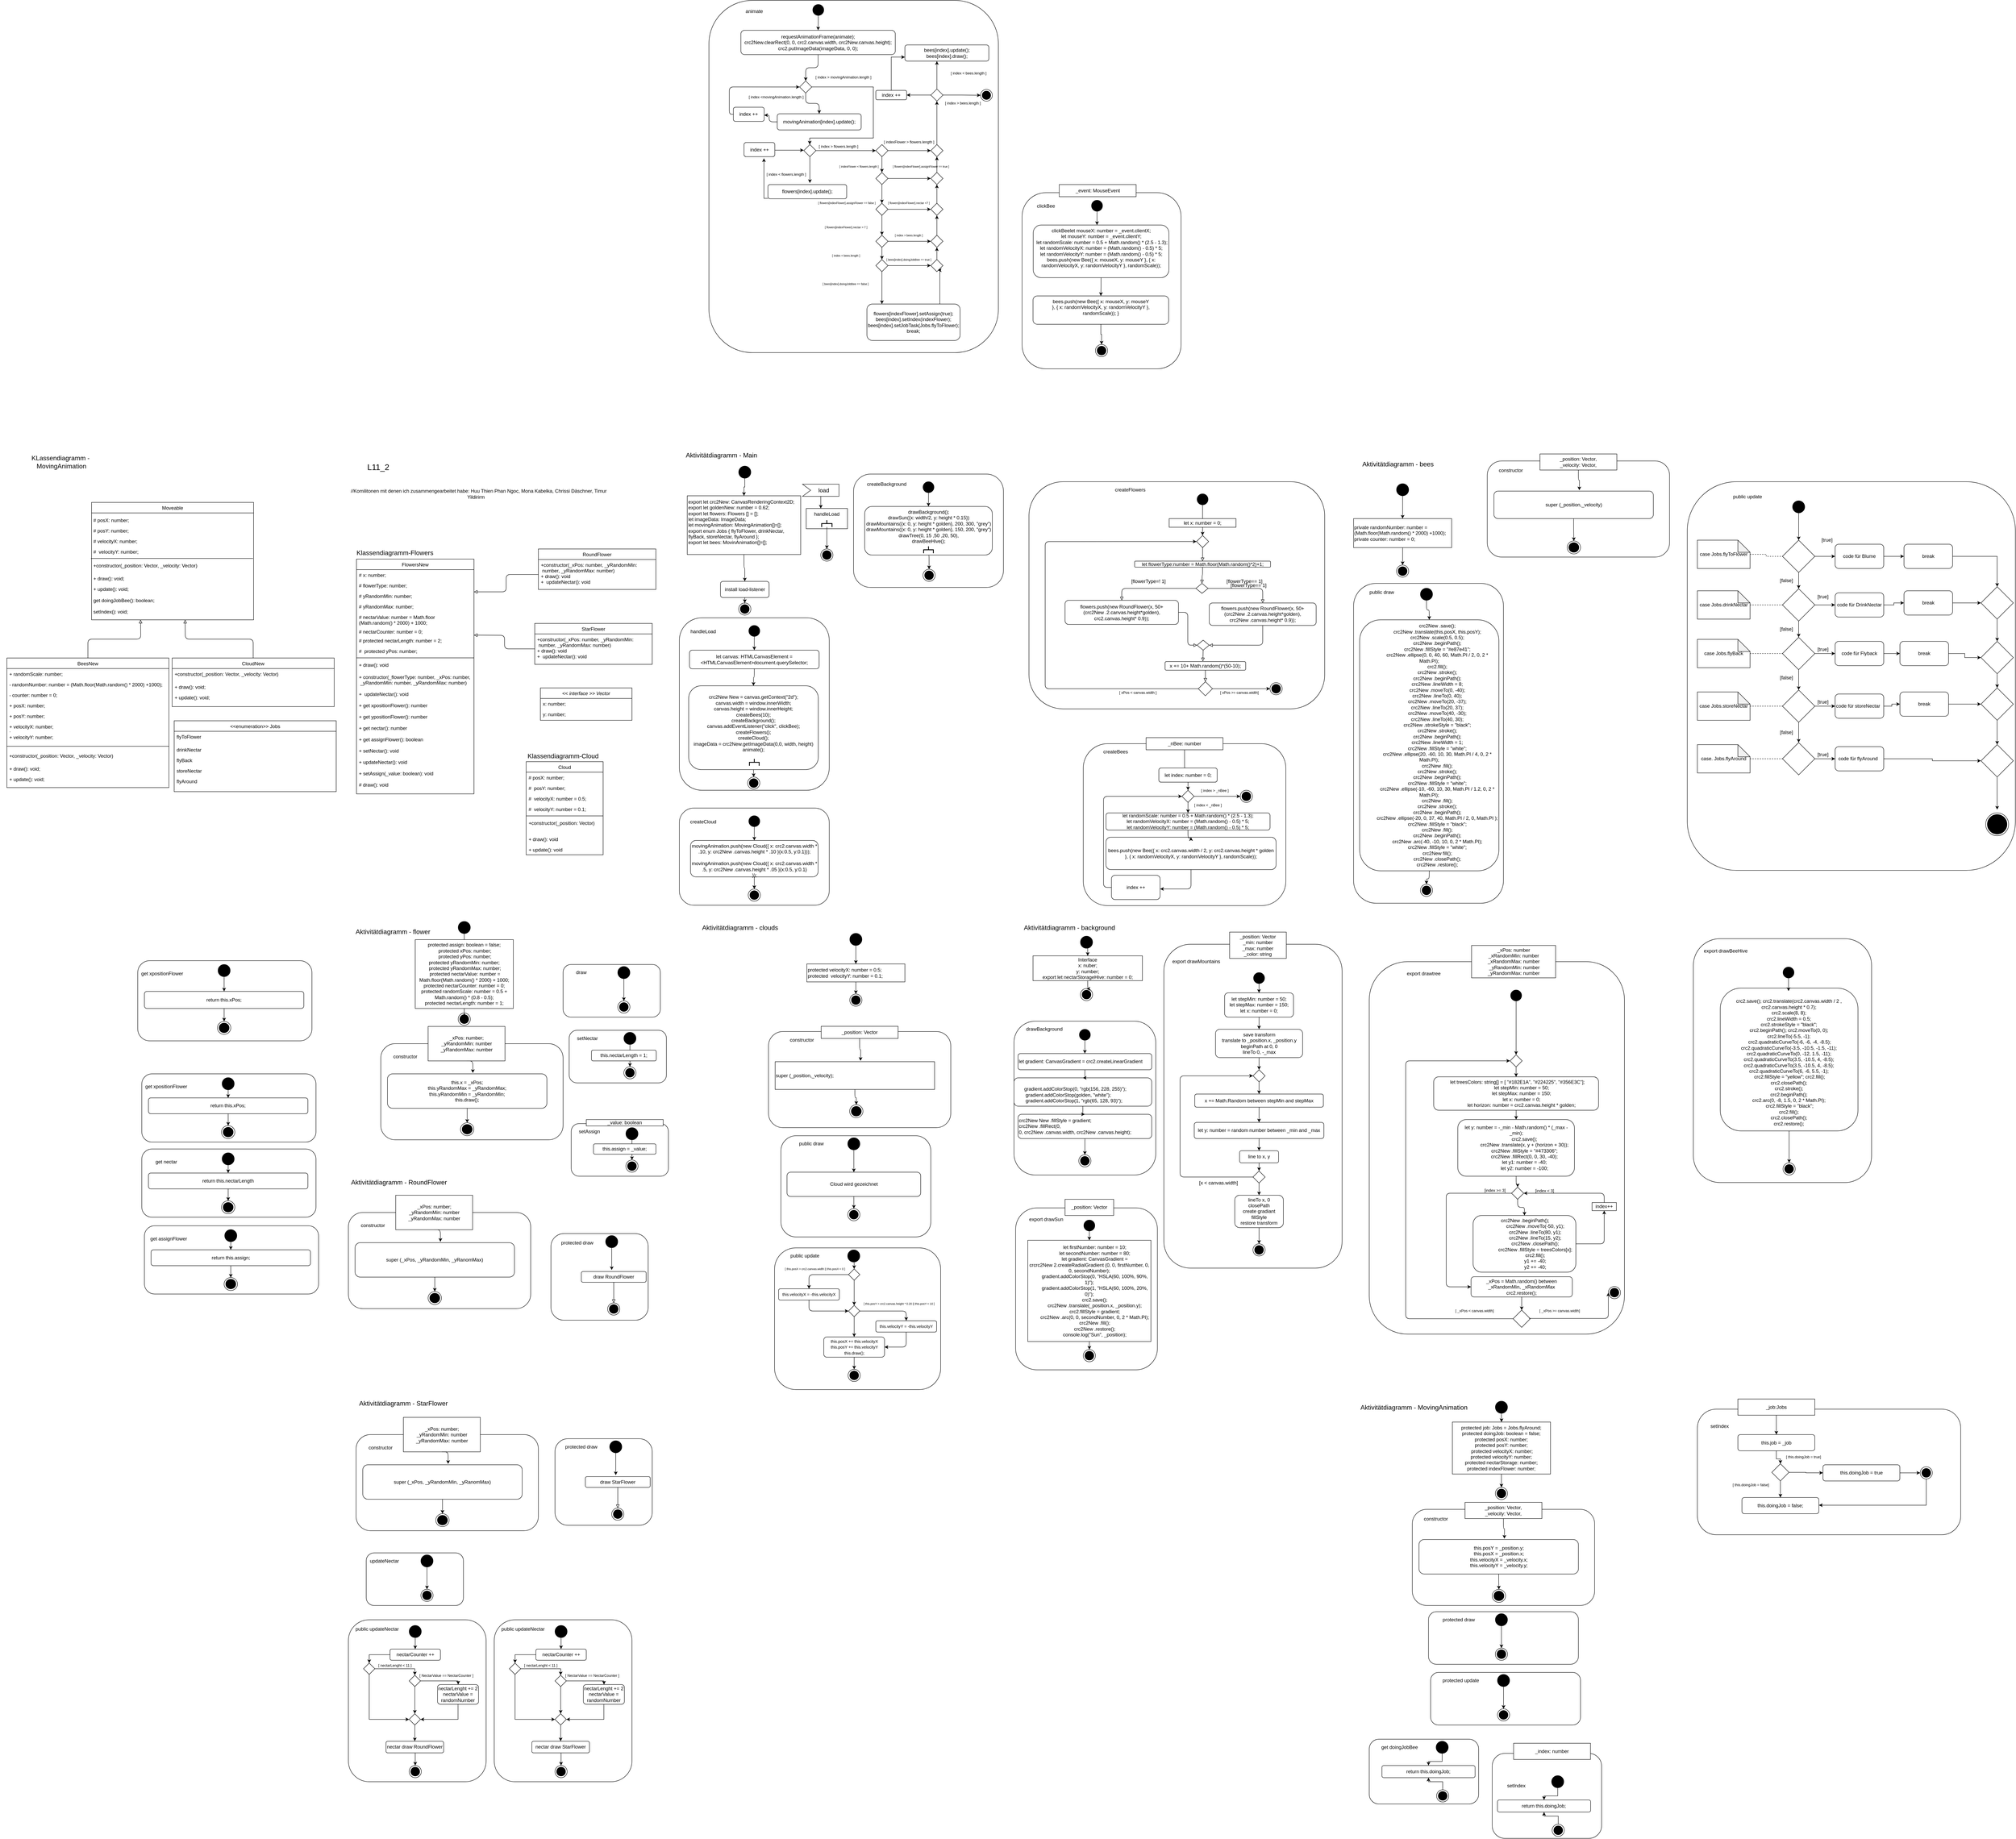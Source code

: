 <mxfile version="14.6.13" type="device"><diagram id="C5RBs43oDa-KdzZeNtuy" name="Page-1"><mxGraphModel dx="1880" dy="1451" grid="1" gridSize="10" guides="1" tooltips="1" connect="1" arrows="1" fold="1" page="1" pageScale="1" pageWidth="827" pageHeight="1169" math="0" shadow="0"><root><mxCell id="WIyWlLk6GJQsqaUBKTNV-0"/><mxCell id="WIyWlLk6GJQsqaUBKTNV-1" parent="WIyWlLk6GJQsqaUBKTNV-0"/><mxCell id="uFbGz-rYfxt9NhJtHhhN-181" value="" style="whiteSpace=wrap;html=1;rounded=1;" parent="WIyWlLk6GJQsqaUBKTNV-1" vertex="1"><mxGeometry x="1057" y="1446.96" width="450" height="237.42" as="geometry"/></mxCell><mxCell id="uFbGz-rYfxt9NhJtHhhN-182" value="constructor" style="text;html=1;strokeColor=none;fillColor=none;align=center;verticalAlign=middle;whiteSpace=wrap;" parent="WIyWlLk6GJQsqaUBKTNV-1" vertex="1"><mxGeometry x="1078.951" y="1457.606" width="120.732" height="21.29" as="geometry"/></mxCell><mxCell id="uFbGz-rYfxt9NhJtHhhN-183" value="&lt;span style=&quot;color: rgba(0 , 0 , 0 , 0) ; font-family: monospace ; font-size: 0px&quot;&gt;%3CmxGraphModel%3E%3Croot%3E%3CmxCell%20id%3D%220%22%2F%3E%3CmxCell%20id%3D%221%22%20parent%3D%220%22%2F%3E%3CmxCell%20id%3D%222%22%20value%3D%22%22%20style%3D%22group%22%20vertex%3D%221%22%20connectable%3D%220%22%20parent%3D%221%22%3E%3CmxGeometry%20x%3D%2230%22%20y%3D%22-810%22%20width%3D%22370%22%20height%3D%22570%22%20as%3D%22geometry%22%2F%3E%3C%2FmxCell%3E%3CmxCell%20id%3D%223%22%20value%3D%22%22%20style%3D%22group%22%20vertex%3D%221%22%20connectable%3D%220%22%20parent%3D%222%22%3E%3CmxGeometry%20width%3D%22370%22%20height%3D%22570%22%20as%3D%22geometry%22%2F%3E%3C%2FmxCell%3E%3CmxCell%20id%3D%224%22%20value%3D%22%22%20style%3D%22rounded%3D1%3BwhiteSpace%3Dwrap%3Bhtml%3D1%3BstrokeColor%3D%23000000%3BfillColor%3D%23FFFFFF%3B%22%20vertex%3D%221%22%20parent%3D%223%22%3E%3CmxGeometry%20width%3D%22370%22%20height%3D%22550%22%20as%3D%22geometry%22%2F%3E%3C%2FmxCell%3E%3CmxCell%20id%3D%225%22%20value%3D%22handleLoad%22%20style%3D%22text%3Bhtml%3D1%3BstrokeColor%3Dnone%3BfillColor%3Dnone%3Balign%3Dcenter%3BverticalAlign%3Dmiddle%3BwhiteSpace%3Dwrap%3Brounded%3D0%3B%22%20vertex%3D%221%22%20parent%3D%223%22%3E%3CmxGeometry%20x%3D%2219.998%22%20y%3D%2218.831%22%20width%3D%2278.485%22%20height%3D%2229.376%22%20as%3D%22geometry%22%2F%3E%3C%2FmxCell%3E%3CmxCell%20id%3D%226%22%20style%3D%22edgeStyle%3DorthogonalEdgeStyle%3Brounded%3D0%3BorthogonalLoop%3D1%3BjettySize%3Dauto%3Bhtml%3D1%3BentryX%3D0.5%3BentryY%3D0%3BentryDx%3D0%3BentryDy%3D0%3B%22%20edge%3D%221%22%20parent%3D%223%22%20source%3D%227%22%20target%3D%229%22%3E%3CmxGeometry%20relative%3D%221%22%20as%3D%22geometry%22%2F%3E%3C%2FmxCell%3E%3CmxCell%20id%3D%227%22%20value%3D%22%22%20style%3D%22ellipse%3BwhiteSpace%3Dwrap%3Bhtml%3D1%3Baspect%3Dfixed%3BfillColor%3D%23050505%3B%22%20vertex%3D%221%22%20parent%3D%223%22%3E%3CmxGeometry%20x%3D%22171.43%22%20y%3D%2218.831%22%20width%3D%2227.138%22%20height%3D%2227.138%22%20as%3D%22geometry%22%2F%3E%3C%2FmxCell%3E%3CmxCell%20id%3D%228%22%20style%3D%22edgeStyle%3DorthogonalEdgeStyle%3Brounded%3D0%3BorthogonalLoop%3D1%3BjettySize%3Dauto%3Bhtml%3D1%3B%22%20edge%3D%221%22%20parent%3D%223%22%20source%3D%229%22%20target%3D%2211%22%3E%3CmxGeometry%20relative%3D%221%22%20as%3D%22geometry%22%2F%3E%3C%2FmxCell%3E%3CmxCell%20id%3D%229%22%20value%3D%22let%20canvas%3A%20HTMLCanvasElement%20%3D%20document.querySelector(%26quot%3Bcanvas%26quot%3B)%3B%26lt%3Bbr%26gt%3B%22%20style%3D%22rounded%3D0%3BwhiteSpace%3Dwrap%3Bhtml%3D1%3BstrokeColor%3D%23000000%3BfillColor%3D%23FFFFFF%3B%22%20vertex%3D%221%22%20parent%3D%223%22%3E%3CmxGeometry%20x%3D%2270%22%20y%3D%2275.323%22%20width%3D%22230%22%20height%3D%2247.077%22%20as%3D%22geometry%22%2F%3E%3C%2FmxCell%3E%3CmxCell%20id%3D%2210%22%20style%3D%22edgeStyle%3DorthogonalEdgeStyle%3Brounded%3D0%3BorthogonalLoop%3D1%3BjettySize%3Dauto%3Bhtml%3D1%3B%22%20edge%3D%221%22%20parent%3D%223%22%20source%3D%2211%22%20target%3D%2213%22%3E%3CmxGeometry%20relative%3D%221%22%20as%3D%22geometry%22%2F%3E%3C%2FmxCell%3E%3CmxCell%20id%3D%2211%22%20value%3D%22%26lt%3Bspan%26gt%3Bcrc2%20%3D%20canvas.getContext(%26quot%3B2d%26quot%3B)%3B%26lt%3Bbr%26gt%3Bcanvas.width%20%2F%20canvas.height%20festlegen%20(responsive)%26lt%3Bbr%26gt%3B%26lt%3B%2Fspan%26gt%3B%22%20style%3D%22rounded%3D1%3BwhiteSpace%3Dwrap%3Bhtml%3D1%3BstrokeColor%3D%23000000%3BfillColor%3D%23FFFFFF%3B%22%20vertex%3D%221%22%20parent%3D%223%22%3E%3CmxGeometry%20x%3D%2225%22%20y%3D%22155.354%22%20width%3D%22320%22%20height%3D%2256.492%22%20as%3D%22geometry%22%2F%3E%3C%2FmxCell%3E%3CmxCell%20id%3D%2212%22%20style%3D%22edgeStyle%3DorthogonalEdgeStyle%3Brounded%3D0%3BorthogonalLoop%3D1%3BjettySize%3Dauto%3Bhtml%3D1%3BentryX%3D0.5%3BentryY%3D0%3BentryDx%3D0%3BentryDy%3D0%3B%22%20edge%3D%221%22%20parent%3D%223%22%20source%3D%2213%22%20target%3D%2215%22%3E%3CmxGeometry%20relative%3D%221%22%20as%3D%22geometry%22%2F%3E%3C%2FmxCell%3E%3CmxCell%20id%3D%2213%22%20value%3D%22let%20horizon%3A%20number%20%3D%20crc2.canvas.height%20*%20goldenCut%3B%20let%20posMountains%3A%20Vector%20%3D%20%7B%20x%3A%200%2C%20y%3A%20horizon%20%7D%3B%22%20style%3D%22rounded%3D0%3BwhiteSpace%3Dwrap%3Bhtml%3D1%3BstrokeColor%3D%23000000%3BfillColor%3D%23FFFFFF%3B%22%20vertex%3D%221%22%20parent%3D%223%22%3E%3CmxGeometry%20x%3D%2235%22%20y%3D%22244.8%22%20width%3D%22300%22%20height%3D%2256.492%22%20as%3D%22geometry%22%2F%3E%3C%2FmxCell%3E%3CmxCell%20id%3D%2214%22%20value%3D%22%22%20style%3D%22group%22%20vertex%3D%221%22%20connectable%3D%220%22%20parent%3D%223%22%3E%3CmxGeometry%20x%3D%22115%22%20y%3D%22323.077%22%20width%3D%22140%22%20height%3D%22150%22%20as%3D%22geometry%22%2F%3E%3C%2FmxCell%3E%3CmxCell%20id%3D%2215%22%20value%3D%22%26lt%3Bdiv%26gt%3B%26lt%3Bspan%26gt%3BdrawBackground()%26lt%3B%2Fspan%26gt%3B%26lt%3B%2Fdiv%26gt%3B%26lt%3Bdiv%26gt%3B%26lt%3Bspan%26gt%3BdrawSun()%26lt%3B%2Fspan%26gt%3B%26lt%3B%2Fdiv%26gt%3B%26lt%3Bdiv%26gt%3B%26lt%3Bspan%26gt%3B3*drawCloud()%26lt%3B%2Fspan%26gt%3B%26lt%3B%2Fdiv%26gt%3B%26lt%3Bdiv%26gt%3B2*drawMountains()%26lt%3B%2Fdiv%26gt%3B%26lt%3Bdiv%26gt%3B2*drawPine()%26lt%3B%2Fdiv%26gt%3B%26lt%3Bdiv%26gt%3BdrawLavender()%26lt%3B%2Fdiv%26gt%3B%26lt%3Bdiv%26gt%3BdrawDandelion()%26lt%3B%2Fdiv%26gt%3B%26lt%3Bdiv%26gt%3BdrawStarflower()%26lt%3B%2Fdiv%26gt%3B%22%20style%3D%22rounded%3D1%3BwhiteSpace%3Dwrap%3Bhtml%3D1%3BstrokeColor%3D%23000000%3BfillColor%3D%23FFFFFF%3BverticalAlign%3Dtop%3B%22%20vertex%3D%221%22%20parent%3D%2214%22%3E%3CmxGeometry%20width%3D%22140%22%20height%3D%22150%22%20as%3D%22geometry%22%2F%3E%3C%2FmxCell%3E%3CmxCell%20id%3D%2216%22%20value%3D%22%22%20style%3D%22strokeWidth%3D2%3Bhtml%3D1%3Bshape%3Dmxgraph.flowchart.annotation_2%3Balign%3Dleft%3BlabelPosition%3Dright%3BpointerEvents%3D1%3BfillColor%3D%23F2F2F2%3Brotation%3D90%3B%22%20vertex%3D%221%22%20parent%3D%2214%22%3E%3CmxGeometry%20x%3D%2261.5%22%20y%3D%22121.919%22%20width%3D%2217%22%20height%3D%2224.009%22%20as%3D%22geometry%22%2F%3E%3C%2FmxCell%3E%3CmxCell%20id%3D%2217%22%20value%3D%22%22%20style%3D%22ellipse%3Bhtml%3D1%3Bshape%3DendState%3BfillColor%3D%23000000%3B%22%20vertex%3D%221%22%20parent%3D%223%22%3E%3CmxGeometry%20x%3D%22170%22%20y%3D%22500%22%20width%3D%2230%22%20height%3D%2230%22%20as%3D%22geometry%22%2F%3E%3C%2FmxCell%3E%3CmxCell%20id%3D%2218%22%20style%3D%22edgeStyle%3DorthogonalEdgeStyle%3Brounded%3D0%3BorthogonalLoop%3D1%3BjettySize%3Dauto%3Bhtml%3D1%3BentryX%3D0.5%3BentryY%3D0%3BentryDx%3D0%3BentryDy%3D0%3B%22%20edge%3D%221%22%20parent%3D%223%22%20source%3D%2215%22%20target%3D%2217%22%3E%3CmxGeometry%20relative%3D%221%22%20as%3D%22geometry%22%2F%3E%3C%2FmxCell%3E%3C%2Froot%3E%3C%2FmxGraphModel%3E&lt;/span&gt;" style="ellipse;html=1;shape=endState;fillColor=#000000;" parent="WIyWlLk6GJQsqaUBKTNV-1" vertex="1"><mxGeometry x="1257.305" y="1627.928" width="32.927" height="31.935" as="geometry"/></mxCell><mxCell id="uFbGz-rYfxt9NhJtHhhN-184" style="edgeStyle=orthogonalEdgeStyle;orthogonalLoop=1;jettySize=auto;html=1;entryX=0.5;entryY=0;entryDx=0;entryDy=0;" parent="WIyWlLk6GJQsqaUBKTNV-1" source="uFbGz-rYfxt9NhJtHhhN-185" target="uFbGz-rYfxt9NhJtHhhN-183" edge="1"><mxGeometry x="1087" y="1464.07" as="geometry"/></mxCell><mxCell id="uFbGz-rYfxt9NhJtHhhN-185" value="super (_position,_velocity);" style="whiteSpace=wrap;html=1;align=left;" parent="WIyWlLk6GJQsqaUBKTNV-1" vertex="1"><mxGeometry x="1073.46" y="1521.48" width="393.54" height="68.52" as="geometry"/></mxCell><mxCell id="uFbGz-rYfxt9NhJtHhhN-187" style="edgeStyle=orthogonalEdgeStyle;orthogonalLoop=1;jettySize=auto;html=1;exitX=0.5;exitY=1;exitDx=0;exitDy=0;" parent="WIyWlLk6GJQsqaUBKTNV-1" source="uFbGz-rYfxt9NhJtHhhN-186" edge="1"><mxGeometry x="1087" y="1464.07" as="geometry"><mxPoint x="1263.209" y="1507.786" as="sourcePoint"/><mxPoint x="1284.195" y="1519.348" as="targetPoint"/></mxGeometry></mxCell><mxCell id="zkfFHV4jXpPFQw0GAbJ--0" value="&lt;&lt; interface &gt;&gt; Vector" style="swimlane;fontStyle=2;align=center;verticalAlign=top;childLayout=stackLayout;horizontal=1;startSize=26;horizontalStack=0;resizeParent=1;resizeLast=0;collapsible=1;marginBottom=0;shadow=0;strokeWidth=1;" parent="WIyWlLk6GJQsqaUBKTNV-1" vertex="1"><mxGeometry x="494" y="598.21" width="226" height="80" as="geometry"><mxRectangle x="334" y="60" width="160" height="26" as="alternateBounds"/></mxGeometry></mxCell><mxCell id="zkfFHV4jXpPFQw0GAbJ--2" value="x: number;" style="text;align=left;verticalAlign=top;spacingLeft=4;spacingRight=4;overflow=hidden;rotatable=0;points=[[0,0.5],[1,0.5]];portConstraint=eastwest;shadow=0;html=0;" parent="zkfFHV4jXpPFQw0GAbJ--0" vertex="1"><mxGeometry y="26" width="226" height="26" as="geometry"/></mxCell><mxCell id="zkfFHV4jXpPFQw0GAbJ--1" value="y: number;" style="text;align=left;verticalAlign=top;spacingLeft=4;spacingRight=4;overflow=hidden;rotatable=0;points=[[0,0.5],[1,0.5]];portConstraint=eastwest;" parent="zkfFHV4jXpPFQw0GAbJ--0" vertex="1"><mxGeometry y="52" width="226" height="26" as="geometry"/></mxCell><mxCell id="zkfFHV4jXpPFQw0GAbJ--17" value="FlowersNew" style="swimlane;fontStyle=0;align=center;verticalAlign=top;childLayout=stackLayout;horizontal=1;startSize=26;horizontalStack=0;resizeParent=1;resizeLast=0;collapsible=1;marginBottom=0;shadow=0;strokeWidth=1;" parent="WIyWlLk6GJQsqaUBKTNV-1" vertex="1"><mxGeometry x="40" y="280" width="290" height="580" as="geometry"><mxRectangle x="550" y="140" width="160" height="26" as="alternateBounds"/></mxGeometry></mxCell><mxCell id="zkfFHV4jXpPFQw0GAbJ--18" value="# x: number;" style="text;align=left;verticalAlign=top;spacingLeft=4;spacingRight=4;overflow=hidden;rotatable=0;points=[[0,0.5],[1,0.5]];portConstraint=eastwest;" parent="zkfFHV4jXpPFQw0GAbJ--17" vertex="1"><mxGeometry y="26" width="290" height="26" as="geometry"/></mxCell><mxCell id="zkfFHV4jXpPFQw0GAbJ--19" value="# flowerType: number;" style="text;align=left;verticalAlign=top;spacingLeft=4;spacingRight=4;overflow=hidden;rotatable=0;points=[[0,0.5],[1,0.5]];portConstraint=eastwest;shadow=0;html=0;" parent="zkfFHV4jXpPFQw0GAbJ--17" vertex="1"><mxGeometry y="52" width="290" height="26" as="geometry"/></mxCell><mxCell id="zkfFHV4jXpPFQw0GAbJ--20" value="# yRandomMin: number;" style="text;align=left;verticalAlign=top;spacingLeft=4;spacingRight=4;overflow=hidden;rotatable=0;points=[[0,0.5],[1,0.5]];portConstraint=eastwest;shadow=0;html=0;" parent="zkfFHV4jXpPFQw0GAbJ--17" vertex="1"><mxGeometry y="78" width="290" height="26" as="geometry"/></mxCell><mxCell id="uFbGz-rYfxt9NhJtHhhN-0" value="# yRandomMax: number;" style="text;align=left;verticalAlign=top;spacingLeft=4;spacingRight=4;overflow=hidden;rotatable=0;points=[[0,0.5],[1,0.5]];portConstraint=eastwest;shadow=0;html=0;" parent="zkfFHV4jXpPFQw0GAbJ--17" vertex="1"><mxGeometry y="104" width="290" height="26" as="geometry"/></mxCell><mxCell id="cxi2opQIwuduqbV7nRjw-2" value="# nectarValue: number = Math.floor&#10;(Math.random() * 2000) + 1000;" style="text;align=left;verticalAlign=top;spacingLeft=4;spacingRight=4;overflow=hidden;rotatable=0;points=[[0,0.5],[1,0.5]];portConstraint=eastwest;shadow=0;html=0;" parent="zkfFHV4jXpPFQw0GAbJ--17" vertex="1"><mxGeometry y="130" width="290" height="36" as="geometry"/></mxCell><mxCell id="cxi2opQIwuduqbV7nRjw-3" value="# nectarCounter: number = 0;" style="text;align=left;verticalAlign=top;spacingLeft=4;spacingRight=4;overflow=hidden;rotatable=0;points=[[0,0.5],[1,0.5]];portConstraint=eastwest;shadow=0;html=0;" parent="zkfFHV4jXpPFQw0GAbJ--17" vertex="1"><mxGeometry y="166" width="290" height="22" as="geometry"/></mxCell><mxCell id="cxi2opQIwuduqbV7nRjw-4" value="# protected nectarLength: number = 2;" style="text;align=left;verticalAlign=top;spacingLeft=4;spacingRight=4;overflow=hidden;rotatable=0;points=[[0,0.5],[1,0.5]];portConstraint=eastwest;shadow=0;html=0;" parent="zkfFHV4jXpPFQw0GAbJ--17" vertex="1"><mxGeometry y="188" width="290" height="26" as="geometry"/></mxCell><mxCell id="cxi2opQIwuduqbV7nRjw-5" value="#  protected yPos: number;" style="text;align=left;verticalAlign=top;spacingLeft=4;spacingRight=4;overflow=hidden;rotatable=0;points=[[0,0.5],[1,0.5]];portConstraint=eastwest;shadow=0;html=0;" parent="zkfFHV4jXpPFQw0GAbJ--17" vertex="1"><mxGeometry y="214" width="290" height="26" as="geometry"/></mxCell><mxCell id="zkfFHV4jXpPFQw0GAbJ--23" value="" style="line;html=1;strokeWidth=1;align=left;verticalAlign=middle;spacingTop=-1;spacingLeft=3;spacingRight=3;rotatable=0;labelPosition=right;points=[];portConstraint=eastwest;" parent="zkfFHV4jXpPFQw0GAbJ--17" vertex="1"><mxGeometry y="240" width="290" height="8" as="geometry"/></mxCell><mxCell id="zkfFHV4jXpPFQw0GAbJ--24" value="+ draw(): void" style="text;align=left;verticalAlign=top;spacingLeft=4;spacingRight=4;overflow=hidden;rotatable=0;points=[[0,0.5],[1,0.5]];portConstraint=eastwest;" parent="zkfFHV4jXpPFQw0GAbJ--17" vertex="1"><mxGeometry y="248" width="290" height="30" as="geometry"/></mxCell><mxCell id="hFOPwsUzoAADRt_KNHZ3-0" value="+ constructor(_flowerType: number, _xPos: number,&#10; _yRandomMin: number, _yRandomMax: number)&#10;&#10;+  updateNectar(): void&#10;&#10;+ get xpositionFlower(): number &#10;&#10;+ get ypositionFlower(): number &#10;&#10;+ get nectar(): number &#10;&#10;+ get assignFlower(): boolean &#10;&#10;+ setNectar(): void &#10;&#10;+ updateNectar(): void&#10;&#10;+ setAssign(_value: boolean): void &#10;&#10;# draw(): void&#10;&#10;" style="text;align=left;verticalAlign=top;spacingLeft=4;spacingRight=4;overflow=hidden;rotatable=0;points=[[0,0.5],[1,0.5]];portConstraint=eastwest;" parent="zkfFHV4jXpPFQw0GAbJ--17" vertex="1"><mxGeometry y="278" width="290" height="302" as="geometry"/></mxCell><mxCell id="hFOPwsUzoAADRt_KNHZ3-124" value="&lt;font style=&quot;font-size: 16px&quot;&gt;Aktivitätdiagramm - Main&lt;/font&gt;" style="text;html=1;strokeColor=none;fillColor=none;align=center;verticalAlign=middle;whiteSpace=wrap;" parent="WIyWlLk6GJQsqaUBKTNV-1" vertex="1"><mxGeometry x="845.57" y="8.2" width="190" height="29.38" as="geometry"/></mxCell><mxCell id="hFOPwsUzoAADRt_KNHZ3-126" style="edgeStyle=orthogonalEdgeStyle;orthogonalLoop=1;jettySize=auto;html=1;exitX=0.5;exitY=1;exitDx=0;exitDy=0;" parent="WIyWlLk6GJQsqaUBKTNV-1" source="hFOPwsUzoAADRt_KNHZ3-127" target="hFOPwsUzoAADRt_KNHZ3-129" edge="1"><mxGeometry relative="1" as="geometry"><mxPoint x="1260.7" y="1234.38" as="sourcePoint"/><Array as="points"/></mxGeometry></mxCell><mxCell id="hFOPwsUzoAADRt_KNHZ3-127" value="" style="ellipse;whiteSpace=wrap;html=1;aspect=fixed;fillColor=#000000;" parent="WIyWlLk6GJQsqaUBKTNV-1" vertex="1"><mxGeometry x="1257.7" y="1204.38" width="30" height="30" as="geometry"/></mxCell><mxCell id="hFOPwsUzoAADRt_KNHZ3-128" style="edgeStyle=orthogonalEdgeStyle;orthogonalLoop=1;jettySize=auto;html=1;entryX=0.5;entryY=0;entryDx=0;entryDy=0;" parent="WIyWlLk6GJQsqaUBKTNV-1" source="hFOPwsUzoAADRt_KNHZ3-129" target="hFOPwsUzoAADRt_KNHZ3-132" edge="1"><mxGeometry relative="1" as="geometry"><mxPoint x="1272.723" y="1379.38" as="targetPoint"/></mxGeometry></mxCell><mxCell id="hFOPwsUzoAADRt_KNHZ3-129" value="protected velocityX: number = 0.5;&lt;br&gt;protected&amp;nbsp; velocityY: number = 0.1;" style="whiteSpace=wrap;html=1;align=left;" parent="WIyWlLk6GJQsqaUBKTNV-1" vertex="1"><mxGeometry x="1151.64" y="1280" width="242.12" height="44.38" as="geometry"/></mxCell><mxCell id="hFOPwsUzoAADRt_KNHZ3-132" value="" style="ellipse;html=1;shape=endState;fillColor=#000000;" parent="WIyWlLk6GJQsqaUBKTNV-1" vertex="1"><mxGeometry x="1257.7" y="1354.38" width="30" height="30" as="geometry"/></mxCell><mxCell id="hFOPwsUzoAADRt_KNHZ3-193" value="&lt;font style=&quot;font-size: 16px&quot;&gt;Klassendiagramm-Flowers&lt;/font&gt;" style="text;html=1;strokeColor=none;fillColor=none;align=center;verticalAlign=middle;whiteSpace=wrap;" parent="WIyWlLk6GJQsqaUBKTNV-1" vertex="1"><mxGeometry x="20" y="249.45" width="230" height="29.38" as="geometry"/></mxCell><mxCell id="JgKY7LW3gP0NHWfNSgZs-5" value="" style="edgeStyle=orthogonalEdgeStyle;rounded=0;orthogonalLoop=1;jettySize=auto;html=1;" parent="WIyWlLk6GJQsqaUBKTNV-1" source="uFbGz-rYfxt9NhJtHhhN-26" target="uFbGz-rYfxt9NhJtHhhN-28" edge="1"><mxGeometry relative="1" as="geometry"/></mxCell><mxCell id="uFbGz-rYfxt9NhJtHhhN-26" value="" style="ellipse;whiteSpace=wrap;html=1;aspect=fixed;fillColor=#000000;" parent="WIyWlLk6GJQsqaUBKTNV-1" vertex="1"><mxGeometry x="983.5" y="50.31" width="30" height="30" as="geometry"/></mxCell><mxCell id="uFbGz-rYfxt9NhJtHhhN-27" style="edgeStyle=orthogonalEdgeStyle;orthogonalLoop=1;jettySize=auto;html=1;" parent="WIyWlLk6GJQsqaUBKTNV-1" source="uFbGz-rYfxt9NhJtHhhN-28" target="uFbGz-rYfxt9NhJtHhhN-30" edge="1"><mxGeometry relative="1" as="geometry"/></mxCell><mxCell id="uFbGz-rYfxt9NhJtHhhN-28" value="export let crc2New: CanvasRenderingContext2D;&lt;br&gt;export let goldenNew: number = 0.62;&lt;br&gt;export let flowers: Flowers [] = [];&lt;br&gt;let imageData: ImageData;&lt;br&gt;let movingAnimation: MovingAnimation[]=[];&lt;br&gt;export enum Jobs { flyToFlower, drinkNectar, flyBack, storeNectar, flyAround };&lt;br&gt;export let bees: MovinAnimation[]=[];&lt;br&gt;&lt;span style=&quot;color: rgba(0 , 0 , 0 , 0) ; font-family: monospace ; font-size: 0px&quot;&gt;%3CmxGraphModel%3E%3Croot%3E%3CmxCell%20id%3D%220%22%2F%3E%3CmxCell%20id%3D%221%22%20parent%3D%220%22%2F%3E%3CmxCell%20id%3D%222%22%20style%3D%22edgeStyle%3DorthogonalEdgeStyle%3BorthogonalLoop%3D1%3BjettySize%3Dauto%3Bhtml%3D1%3B%22%20edge%3D%221%22%20parent%3D%221%22%3E%3CmxGeometry%20relative%3D%221%22%20as%3D%22geometry%22%3E%3CmxPoint%20x%3D%22996.06%22%20y%3D%22125%22%20as%3D%22sourcePoint%22%2F%3E%3CArray%20as%3D%22points%22%3E%3CmxPoint%20x%3D%22999%22%20y%3D%22125%22%2F%3E%3C%2FArray%3E%3CmxPoint%20x%3D%22999%22%20y%3D%22170%22%20as%3D%22targetPoint%22%2F%3E%3C%2FmxGeometry%3E%3C%2FmxCell%3E%3C%2Froot%3E%3C%2FmxGraphModel%3E&lt;/span&gt;" style="whiteSpace=wrap;html=1;align=left;rounded=0;" parent="WIyWlLk6GJQsqaUBKTNV-1" vertex="1"><mxGeometry x="856.5" y="123.69" width="280" height="145" as="geometry"/></mxCell><mxCell id="uFbGz-rYfxt9NhJtHhhN-29" style="edgeStyle=orthogonalEdgeStyle;orthogonalLoop=1;jettySize=auto;html=1;entryX=0.5;entryY=0;entryDx=0;entryDy=0;" parent="WIyWlLk6GJQsqaUBKTNV-1" source="uFbGz-rYfxt9NhJtHhhN-30" target="uFbGz-rYfxt9NhJtHhhN-31" edge="1"><mxGeometry relative="1" as="geometry"/></mxCell><mxCell id="uFbGz-rYfxt9NhJtHhhN-30" value="install load-listener" style="whiteSpace=wrap;html=1;rounded=1;" parent="WIyWlLk6GJQsqaUBKTNV-1" vertex="1"><mxGeometry x="938.5" y="335" width="120" height="40" as="geometry"/></mxCell><mxCell id="uFbGz-rYfxt9NhJtHhhN-31" value="" style="ellipse;html=1;shape=endState;fillColor=#000000;" parent="WIyWlLk6GJQsqaUBKTNV-1" vertex="1"><mxGeometry x="983.5" y="388.33" width="30" height="30" as="geometry"/></mxCell><mxCell id="uFbGz-rYfxt9NhJtHhhN-32" style="edgeStyle=orthogonalEdgeStyle;orthogonalLoop=1;jettySize=auto;html=1;entryX=0.5;entryY=0;entryDx=0;entryDy=0;" parent="WIyWlLk6GJQsqaUBKTNV-1" source="uFbGz-rYfxt9NhJtHhhN-33" edge="1"><mxGeometry relative="1" as="geometry"><mxPoint x="1186.06" y="155" as="targetPoint"/></mxGeometry></mxCell><mxCell id="uFbGz-rYfxt9NhJtHhhN-33" value="load" style="html=1;shape=mxgraph.infographic.ribbonSimple;notch1=20;notch2=0;align=center;verticalAlign=middle;fontSize=14;fontStyle=0;flipH=0;spacingRight=0;spacingLeft=14;" parent="WIyWlLk6GJQsqaUBKTNV-1" vertex="1"><mxGeometry x="1141.06" y="95" width="90" height="30" as="geometry"/></mxCell><mxCell id="uFbGz-rYfxt9NhJtHhhN-34" value="" style="group;" parent="WIyWlLk6GJQsqaUBKTNV-1" vertex="1" connectable="0"><mxGeometry x="1150.12" y="155" width="101.88" height="50" as="geometry"/></mxCell><mxCell id="uFbGz-rYfxt9NhJtHhhN-35" value="handleLoad" style="whiteSpace=wrap;html=1;verticalAlign=top;" parent="uFbGz-rYfxt9NhJtHhhN-34" vertex="1"><mxGeometry width="101.88" height="50" as="geometry"/></mxCell><mxCell id="uFbGz-rYfxt9NhJtHhhN-36" value="" style="strokeWidth=2;html=1;shape=mxgraph.flowchart.annotation_2;align=left;labelPosition=right;pointerEvents=1;rotation=90;" parent="uFbGz-rYfxt9NhJtHhhN-34" vertex="1"><mxGeometry x="42.44" y="24.5" width="17" height="25.5" as="geometry"/></mxCell><mxCell id="uFbGz-rYfxt9NhJtHhhN-37" value="" style="ellipse;html=1;shape=endState;fillColor=#000000;" parent="WIyWlLk6GJQsqaUBKTNV-1" vertex="1"><mxGeometry x="1186.06" y="255" width="30" height="30" as="geometry"/></mxCell><mxCell id="uFbGz-rYfxt9NhJtHhhN-38" style="edgeStyle=orthogonalEdgeStyle;orthogonalLoop=1;jettySize=auto;html=1;entryX=0.5;entryY=0;entryDx=0;entryDy=0;" parent="WIyWlLk6GJQsqaUBKTNV-1" source="uFbGz-rYfxt9NhJtHhhN-36" target="uFbGz-rYfxt9NhJtHhhN-37" edge="1"><mxGeometry relative="1" as="geometry"/></mxCell><mxCell id="uFbGz-rYfxt9NhJtHhhN-39" value="" style="group;" parent="WIyWlLk6GJQsqaUBKTNV-1" vertex="1" connectable="0"><mxGeometry x="3324.06" y="590.0" width="370" height="570" as="geometry"/></mxCell><mxCell id="uFbGz-rYfxt9NhJtHhhN-94" value="" style="whiteSpace=wrap;html=1;rounded=1;" parent="WIyWlLk6GJQsqaUBKTNV-1" vertex="1"><mxGeometry x="1667.06" y="1882.63" width="350" height="400" as="geometry"/></mxCell><mxCell id="uFbGz-rYfxt9NhJtHhhN-95" value="_position: Vector" style="whiteSpace=wrap;html=1;" parent="WIyWlLk6GJQsqaUBKTNV-1" vertex="1"><mxGeometry x="1789.06" y="1861.38" width="120" height="40" as="geometry"/></mxCell><mxCell id="uFbGz-rYfxt9NhJtHhhN-96" value="export drawSun" style="text;html=1;strokeColor=none;fillColor=none;align=center;verticalAlign=middle;whiteSpace=wrap;" parent="WIyWlLk6GJQsqaUBKTNV-1" vertex="1"><mxGeometry x="1696" y="1901.38" width="93.06" height="20" as="geometry"/></mxCell><mxCell id="uFbGz-rYfxt9NhJtHhhN-97" style="edgeStyle=orthogonalEdgeStyle;orthogonalLoop=1;jettySize=auto;html=1;entryX=0.5;entryY=0;entryDx=0;entryDy=0;" parent="WIyWlLk6GJQsqaUBKTNV-1" source="uFbGz-rYfxt9NhJtHhhN-98" target="uFbGz-rYfxt9NhJtHhhN-101" edge="1"><mxGeometry relative="1" as="geometry"/></mxCell><mxCell id="uFbGz-rYfxt9NhJtHhhN-98" value="" style="ellipse;whiteSpace=wrap;html=1;aspect=fixed;fillColor=#000000;" parent="WIyWlLk6GJQsqaUBKTNV-1" vertex="1"><mxGeometry x="1835.49" y="1912.631" width="27.138" height="27.138" as="geometry"/></mxCell><mxCell id="uFbGz-rYfxt9NhJtHhhN-99" value="&lt;span style=&quot;color: rgba(0 , 0 , 0 , 0) ; font-family: monospace ; font-size: 0px&quot;&gt;%3CmxGraphModel%3E%3Croot%3E%3CmxCell%20id%3D%220%22%2F%3E%3CmxCell%20id%3D%221%22%20parent%3D%220%22%2F%3E%3CmxCell%20id%3D%222%22%20value%3D%22%22%20style%3D%22group%22%20vertex%3D%221%22%20connectable%3D%220%22%20parent%3D%221%22%3E%3CmxGeometry%20x%3D%2230%22%20y%3D%22-810%22%20width%3D%22370%22%20height%3D%22570%22%20as%3D%22geometry%22%2F%3E%3C%2FmxCell%3E%3CmxCell%20id%3D%223%22%20value%3D%22%22%20style%3D%22group%22%20vertex%3D%221%22%20connectable%3D%220%22%20parent%3D%222%22%3E%3CmxGeometry%20width%3D%22370%22%20height%3D%22570%22%20as%3D%22geometry%22%2F%3E%3C%2FmxCell%3E%3CmxCell%20id%3D%224%22%20value%3D%22%22%20style%3D%22rounded%3D1%3BwhiteSpace%3Dwrap%3Bhtml%3D1%3BstrokeColor%3D%23000000%3BfillColor%3D%23FFFFFF%3B%22%20vertex%3D%221%22%20parent%3D%223%22%3E%3CmxGeometry%20width%3D%22370%22%20height%3D%22550%22%20as%3D%22geometry%22%2F%3E%3C%2FmxCell%3E%3CmxCell%20id%3D%225%22%20value%3D%22handleLoad%22%20style%3D%22text%3Bhtml%3D1%3BstrokeColor%3Dnone%3BfillColor%3Dnone%3Balign%3Dcenter%3BverticalAlign%3Dmiddle%3BwhiteSpace%3Dwrap%3Brounded%3D0%3B%22%20vertex%3D%221%22%20parent%3D%223%22%3E%3CmxGeometry%20x%3D%2219.998%22%20y%3D%2218.831%22%20width%3D%2278.485%22%20height%3D%2229.376%22%20as%3D%22geometry%22%2F%3E%3C%2FmxCell%3E%3CmxCell%20id%3D%226%22%20style%3D%22edgeStyle%3DorthogonalEdgeStyle%3Brounded%3D0%3BorthogonalLoop%3D1%3BjettySize%3Dauto%3Bhtml%3D1%3BentryX%3D0.5%3BentryY%3D0%3BentryDx%3D0%3BentryDy%3D0%3B%22%20edge%3D%221%22%20parent%3D%223%22%20source%3D%227%22%20target%3D%229%22%3E%3CmxGeometry%20relative%3D%221%22%20as%3D%22geometry%22%2F%3E%3C%2FmxCell%3E%3CmxCell%20id%3D%227%22%20value%3D%22%22%20style%3D%22ellipse%3BwhiteSpace%3Dwrap%3Bhtml%3D1%3Baspect%3Dfixed%3BfillColor%3D%23050505%3B%22%20vertex%3D%221%22%20parent%3D%223%22%3E%3CmxGeometry%20x%3D%22171.43%22%20y%3D%2218.831%22%20width%3D%2227.138%22%20height%3D%2227.138%22%20as%3D%22geometry%22%2F%3E%3C%2FmxCell%3E%3CmxCell%20id%3D%228%22%20style%3D%22edgeStyle%3DorthogonalEdgeStyle%3Brounded%3D0%3BorthogonalLoop%3D1%3BjettySize%3Dauto%3Bhtml%3D1%3B%22%20edge%3D%221%22%20parent%3D%223%22%20source%3D%229%22%20target%3D%2211%22%3E%3CmxGeometry%20relative%3D%221%22%20as%3D%22geometry%22%2F%3E%3C%2FmxCell%3E%3CmxCell%20id%3D%229%22%20value%3D%22let%20canvas%3A%20HTMLCanvasElement%20%3D%20document.querySelector(%26quot%3Bcanvas%26quot%3B)%3B%26lt%3Bbr%26gt%3B%22%20style%3D%22rounded%3D0%3BwhiteSpace%3Dwrap%3Bhtml%3D1%3BstrokeColor%3D%23000000%3BfillColor%3D%23FFFFFF%3B%22%20vertex%3D%221%22%20parent%3D%223%22%3E%3CmxGeometry%20x%3D%2270%22%20y%3D%2275.323%22%20width%3D%22230%22%20height%3D%2247.077%22%20as%3D%22geometry%22%2F%3E%3C%2FmxCell%3E%3CmxCell%20id%3D%2210%22%20style%3D%22edgeStyle%3DorthogonalEdgeStyle%3Brounded%3D0%3BorthogonalLoop%3D1%3BjettySize%3Dauto%3Bhtml%3D1%3B%22%20edge%3D%221%22%20parent%3D%223%22%20source%3D%2211%22%20target%3D%2213%22%3E%3CmxGeometry%20relative%3D%221%22%20as%3D%22geometry%22%2F%3E%3C%2FmxCell%3E%3CmxCell%20id%3D%2211%22%20value%3D%22%26lt%3Bspan%26gt%3Bcrc2%20%3D%20canvas.getContext(%26quot%3B2d%26quot%3B)%3B%26lt%3Bbr%26gt%3Bcanvas.width%20%2F%20canvas.height%20festlegen%20(responsive)%26lt%3Bbr%26gt%3B%26lt%3B%2Fspan%26gt%3B%22%20style%3D%22rounded%3D1%3BwhiteSpace%3Dwrap%3Bhtml%3D1%3BstrokeColor%3D%23000000%3BfillColor%3D%23FFFFFF%3B%22%20vertex%3D%221%22%20parent%3D%223%22%3E%3CmxGeometry%20x%3D%2225%22%20y%3D%22155.354%22%20width%3D%22320%22%20height%3D%2256.492%22%20as%3D%22geometry%22%2F%3E%3C%2FmxCell%3E%3CmxCell%20id%3D%2212%22%20style%3D%22edgeStyle%3DorthogonalEdgeStyle%3Brounded%3D0%3BorthogonalLoop%3D1%3BjettySize%3Dauto%3Bhtml%3D1%3BentryX%3D0.5%3BentryY%3D0%3BentryDx%3D0%3BentryDy%3D0%3B%22%20edge%3D%221%22%20parent%3D%223%22%20source%3D%2213%22%20target%3D%2215%22%3E%3CmxGeometry%20relative%3D%221%22%20as%3D%22geometry%22%2F%3E%3C%2FmxCell%3E%3CmxCell%20id%3D%2213%22%20value%3D%22let%20horizon%3A%20number%20%3D%20crc2.canvas.height%20*%20goldenCut%3B%20let%20posMountains%3A%20Vector%20%3D%20%7B%20x%3A%200%2C%20y%3A%20horizon%20%7D%3B%22%20style%3D%22rounded%3D0%3BwhiteSpace%3Dwrap%3Bhtml%3D1%3BstrokeColor%3D%23000000%3BfillColor%3D%23FFFFFF%3B%22%20vertex%3D%221%22%20parent%3D%223%22%3E%3CmxGeometry%20x%3D%2235%22%20y%3D%22244.8%22%20width%3D%22300%22%20height%3D%2256.492%22%20as%3D%22geometry%22%2F%3E%3C%2FmxCell%3E%3CmxCell%20id%3D%2214%22%20value%3D%22%22%20style%3D%22group%22%20vertex%3D%221%22%20connectable%3D%220%22%20parent%3D%223%22%3E%3CmxGeometry%20x%3D%22115%22%20y%3D%22323.077%22%20width%3D%22140%22%20height%3D%22150%22%20as%3D%22geometry%22%2F%3E%3C%2FmxCell%3E%3CmxCell%20id%3D%2215%22%20value%3D%22%26lt%3Bdiv%26gt%3B%26lt%3Bspan%26gt%3BdrawBackground()%26lt%3B%2Fspan%26gt%3B%26lt%3B%2Fdiv%26gt%3B%26lt%3Bdiv%26gt%3B%26lt%3Bspan%26gt%3BdrawSun()%26lt%3B%2Fspan%26gt%3B%26lt%3B%2Fdiv%26gt%3B%26lt%3Bdiv%26gt%3B%26lt%3Bspan%26gt%3B3*drawCloud()%26lt%3B%2Fspan%26gt%3B%26lt%3B%2Fdiv%26gt%3B%26lt%3Bdiv%26gt%3B2*drawMountains()%26lt%3B%2Fdiv%26gt%3B%26lt%3Bdiv%26gt%3B2*drawPine()%26lt%3B%2Fdiv%26gt%3B%26lt%3Bdiv%26gt%3BdrawLavender()%26lt%3B%2Fdiv%26gt%3B%26lt%3Bdiv%26gt%3BdrawDandelion()%26lt%3B%2Fdiv%26gt%3B%26lt%3Bdiv%26gt%3BdrawStarflower()%26lt%3B%2Fdiv%26gt%3B%22%20style%3D%22rounded%3D1%3BwhiteSpace%3Dwrap%3Bhtml%3D1%3BstrokeColor%3D%23000000%3BfillColor%3D%23FFFFFF%3BverticalAlign%3Dtop%3B%22%20vertex%3D%221%22%20parent%3D%2214%22%3E%3CmxGeometry%20width%3D%22140%22%20height%3D%22150%22%20as%3D%22geometry%22%2F%3E%3C%2FmxCell%3E%3CmxCell%20id%3D%2216%22%20value%3D%22%22%20style%3D%22strokeWidth%3D2%3Bhtml%3D1%3Bshape%3Dmxgraph.flowchart.annotation_2%3Balign%3Dleft%3BlabelPosition%3Dright%3BpointerEvents%3D1%3BfillColor%3D%23F2F2F2%3Brotation%3D90%3B%22%20vertex%3D%221%22%20parent%3D%2214%22%3E%3CmxGeometry%20x%3D%2261.5%22%20y%3D%22121.919%22%20width%3D%2217%22%20height%3D%2224.009%22%20as%3D%22geometry%22%2F%3E%3C%2FmxCell%3E%3CmxCell%20id%3D%2217%22%20value%3D%22%22%20style%3D%22ellipse%3Bhtml%3D1%3Bshape%3DendState%3BfillColor%3D%23000000%3B%22%20vertex%3D%221%22%20parent%3D%223%22%3E%3CmxGeometry%20x%3D%22170%22%20y%3D%22500%22%20width%3D%2230%22%20height%3D%2230%22%20as%3D%22geometry%22%2F%3E%3C%2FmxCell%3E%3CmxCell%20id%3D%2218%22%20style%3D%22edgeStyle%3DorthogonalEdgeStyle%3Brounded%3D0%3BorthogonalLoop%3D1%3BjettySize%3Dauto%3Bhtml%3D1%3BentryX%3D0.5%3BentryY%3D0%3BentryDx%3D0%3BentryDy%3D0%3B%22%20edge%3D%221%22%20parent%3D%223%22%20source%3D%2215%22%20target%3D%2217%22%3E%3CmxGeometry%20relative%3D%221%22%20as%3D%22geometry%22%2F%3E%3C%2FmxCell%3E%3C%2Froot%3E%3C%2FmxGraphModel%3E&lt;/span&gt;" style="ellipse;html=1;shape=endState;fillColor=#000000;" parent="WIyWlLk6GJQsqaUBKTNV-1" vertex="1"><mxGeometry x="1834.06" y="2232.63" width="30" height="30" as="geometry"/></mxCell><mxCell id="uFbGz-rYfxt9NhJtHhhN-100" style="edgeStyle=orthogonalEdgeStyle;orthogonalLoop=1;jettySize=auto;html=1;entryX=0.5;entryY=0;entryDx=0;entryDy=0;" parent="WIyWlLk6GJQsqaUBKTNV-1" source="uFbGz-rYfxt9NhJtHhhN-101" target="uFbGz-rYfxt9NhJtHhhN-99" edge="1"><mxGeometry x="1614.06" y="1812.63" as="geometry"/></mxCell><mxCell id="uFbGz-rYfxt9NhJtHhhN-101" value="&lt;div&gt;&amp;nbsp; &amp;nbsp; &amp;nbsp; &amp;nbsp; let firstNumber: number = 10;&lt;/div&gt;&lt;div&gt;&amp;nbsp; &amp;nbsp; &amp;nbsp; &amp;nbsp; let secondNumber: number = 80;&lt;/div&gt;&lt;div&gt;&amp;nbsp; &amp;nbsp; &amp;nbsp; &amp;nbsp; let gradient: CanvasGradient = crcrc2New&amp;nbsp;2.createRadialGradient (0, 0, firstNumber, 0, 0, secondNumber);&lt;/div&gt;&lt;div&gt;&amp;nbsp; &amp;nbsp; &amp;nbsp; &amp;nbsp; gradient.addColorStop(0, &quot;HSLA(60, 100%, 90%, 1)&quot;);&lt;/div&gt;&lt;div&gt;&amp;nbsp; &amp;nbsp; &amp;nbsp; &amp;nbsp; gradient.addColorStop(1, &quot;HSLA(60, 100%, 20%, 0)&quot;);&lt;/div&gt;&lt;div&gt;&amp;nbsp; &amp;nbsp; &amp;nbsp; &amp;nbsp; crc2.save();&lt;/div&gt;&lt;div&gt;&amp;nbsp; &amp;nbsp; &amp;nbsp; &amp;nbsp; crc2New&amp;nbsp;.translate(_position.x, _position.y);&lt;/div&gt;&lt;div&gt;&amp;nbsp; &amp;nbsp; &amp;nbsp; &amp;nbsp; crc2.fillStyle = gradient;&lt;/div&gt;&lt;div&gt;&amp;nbsp; &amp;nbsp; &amp;nbsp; &amp;nbsp; crc2New&amp;nbsp;.arc(0, 0, secondNumber, 0, 2 * Math.PI);&lt;/div&gt;&lt;div&gt;&amp;nbsp; &amp;nbsp; &amp;nbsp; &amp;nbsp; crc2New&amp;nbsp;.fill();&lt;/div&gt;&lt;div&gt;&amp;nbsp; &amp;nbsp; &amp;nbsp; &amp;nbsp; crc2New&amp;nbsp;.restore();&lt;/div&gt;&lt;div&gt;&amp;nbsp; &amp;nbsp; &amp;nbsp; &amp;nbsp; console.log(&quot;Sun&quot;, _position);&lt;/div&gt;" style="whiteSpace=wrap;html=1;align=center;" parent="WIyWlLk6GJQsqaUBKTNV-1" vertex="1"><mxGeometry x="1697.06" y="1962.63" width="304" height="250" as="geometry"/></mxCell><mxCell id="uFbGz-rYfxt9NhJtHhhN-102" value="" style="whiteSpace=wrap;html=1;container=1;rounded=1;" parent="WIyWlLk6GJQsqaUBKTNV-1" vertex="1"><mxGeometry x="2033.0" y="1231.38" width="440" height="800" as="geometry"/></mxCell><mxCell id="uFbGz-rYfxt9NhJtHhhN-103" value="_position: Vector&lt;br&gt;_min: number&lt;br&gt;_max: number&lt;br&gt;_color: string" style="whiteSpace=wrap;html=1;" parent="uFbGz-rYfxt9NhJtHhhN-102" vertex="1"><mxGeometry x="162.27" y="-30" width="140" height="65" as="geometry"/></mxCell><mxCell id="uFbGz-rYfxt9NhJtHhhN-104" value="" style="ellipse;whiteSpace=wrap;html=1;aspect=fixed;fillColor=#000000;" parent="WIyWlLk6GJQsqaUBKTNV-1" vertex="1"><mxGeometry x="2254.43" y="1301.381" width="27.138" height="27.138" as="geometry"/></mxCell><mxCell id="uFbGz-rYfxt9NhJtHhhN-105" value="export drawMountains" style="text;html=1;strokeColor=none;fillColor=none;align=center;verticalAlign=middle;whiteSpace=wrap;" parent="WIyWlLk6GJQsqaUBKTNV-1" vertex="1"><mxGeometry x="2046.96" y="1264.38" width="132" height="20" as="geometry"/></mxCell><mxCell id="uFbGz-rYfxt9NhJtHhhN-106" value="let stepMin: number = 50;&lt;br&gt;let stepMax: number = 150;&lt;br&gt;let x: number = 0;" style="whiteSpace=wrap;html=1;rounded=1;" parent="WIyWlLk6GJQsqaUBKTNV-1" vertex="1"><mxGeometry x="2183.0" y="1351.38" width="170" height="60" as="geometry"/></mxCell><mxCell id="uFbGz-rYfxt9NhJtHhhN-107" style="edgeStyle=orthogonalEdgeStyle;orthogonalLoop=1;jettySize=auto;html=1;" parent="WIyWlLk6GJQsqaUBKTNV-1" source="uFbGz-rYfxt9NhJtHhhN-104" target="uFbGz-rYfxt9NhJtHhhN-106" edge="1"><mxGeometry x="2033.0" y="1201.38" as="geometry"/></mxCell><mxCell id="uFbGz-rYfxt9NhJtHhhN-108" value="save transform&lt;br&gt;translate to _position.x, _position.y&lt;br&gt;beginPath at 0, 0&lt;br&gt;lineTo 0, -_max" style="whiteSpace=wrap;html=1;rounded=1;" parent="WIyWlLk6GJQsqaUBKTNV-1" vertex="1"><mxGeometry x="2160.5" y="1441.38" width="215" height="70" as="geometry"/></mxCell><mxCell id="uFbGz-rYfxt9NhJtHhhN-109" style="edgeStyle=orthogonalEdgeStyle;orthogonalLoop=1;jettySize=auto;html=1;" parent="WIyWlLk6GJQsqaUBKTNV-1" source="uFbGz-rYfxt9NhJtHhhN-106" target="uFbGz-rYfxt9NhJtHhhN-108" edge="1"><mxGeometry x="2033.0" y="1201.38" as="geometry"/></mxCell><mxCell id="uFbGz-rYfxt9NhJtHhhN-110" value="&lt;span style=&quot;color: rgba(0 , 0 , 0 , 0) ; font-family: monospace ; font-size: 0px&quot;&gt;%3CmxGraphModel%3E%3Croot%3E%3CmxCell%20id%3D%220%22%2F%3E%3CmxCell%20id%3D%221%22%20parent%3D%220%22%2F%3E%3CmxCell%20id%3D%222%22%20value%3D%22%22%20style%3D%22group%22%20vertex%3D%221%22%20connectable%3D%220%22%20parent%3D%221%22%3E%3CmxGeometry%20x%3D%2230%22%20y%3D%22-810%22%20width%3D%22370%22%20height%3D%22570%22%20as%3D%22geometry%22%2F%3E%3C%2FmxCell%3E%3CmxCell%20id%3D%223%22%20value%3D%22%22%20style%3D%22group%22%20vertex%3D%221%22%20connectable%3D%220%22%20parent%3D%222%22%3E%3CmxGeometry%20width%3D%22370%22%20height%3D%22570%22%20as%3D%22geometry%22%2F%3E%3C%2FmxCell%3E%3CmxCell%20id%3D%224%22%20value%3D%22%22%20style%3D%22rounded%3D1%3BwhiteSpace%3Dwrap%3Bhtml%3D1%3BstrokeColor%3D%23000000%3BfillColor%3D%23FFFFFF%3B%22%20vertex%3D%221%22%20parent%3D%223%22%3E%3CmxGeometry%20width%3D%22370%22%20height%3D%22550%22%20as%3D%22geometry%22%2F%3E%3C%2FmxCell%3E%3CmxCell%20id%3D%225%22%20value%3D%22handleLoad%22%20style%3D%22text%3Bhtml%3D1%3BstrokeColor%3Dnone%3BfillColor%3Dnone%3Balign%3Dcenter%3BverticalAlign%3Dmiddle%3BwhiteSpace%3Dwrap%3Brounded%3D0%3B%22%20vertex%3D%221%22%20parent%3D%223%22%3E%3CmxGeometry%20x%3D%2219.998%22%20y%3D%2218.831%22%20width%3D%2278.485%22%20height%3D%2229.376%22%20as%3D%22geometry%22%2F%3E%3C%2FmxCell%3E%3CmxCell%20id%3D%226%22%20style%3D%22edgeStyle%3DorthogonalEdgeStyle%3Brounded%3D0%3BorthogonalLoop%3D1%3BjettySize%3Dauto%3Bhtml%3D1%3BentryX%3D0.5%3BentryY%3D0%3BentryDx%3D0%3BentryDy%3D0%3B%22%20edge%3D%221%22%20parent%3D%223%22%20source%3D%227%22%20target%3D%229%22%3E%3CmxGeometry%20relative%3D%221%22%20as%3D%22geometry%22%2F%3E%3C%2FmxCell%3E%3CmxCell%20id%3D%227%22%20value%3D%22%22%20style%3D%22ellipse%3BwhiteSpace%3Dwrap%3Bhtml%3D1%3Baspect%3Dfixed%3BfillColor%3D%23050505%3B%22%20vertex%3D%221%22%20parent%3D%223%22%3E%3CmxGeometry%20x%3D%22171.43%22%20y%3D%2218.831%22%20width%3D%2227.138%22%20height%3D%2227.138%22%20as%3D%22geometry%22%2F%3E%3C%2FmxCell%3E%3CmxCell%20id%3D%228%22%20style%3D%22edgeStyle%3DorthogonalEdgeStyle%3Brounded%3D0%3BorthogonalLoop%3D1%3BjettySize%3Dauto%3Bhtml%3D1%3B%22%20edge%3D%221%22%20parent%3D%223%22%20source%3D%229%22%20target%3D%2211%22%3E%3CmxGeometry%20relative%3D%221%22%20as%3D%22geometry%22%2F%3E%3C%2FmxCell%3E%3CmxCell%20id%3D%229%22%20value%3D%22let%20canvas%3A%20HTMLCanvasElement%20%3D%20document.querySelector(%26quot%3Bcanvas%26quot%3B)%3B%26lt%3Bbr%26gt%3B%22%20style%3D%22rounded%3D0%3BwhiteSpace%3Dwrap%3Bhtml%3D1%3BstrokeColor%3D%23000000%3BfillColor%3D%23FFFFFF%3B%22%20vertex%3D%221%22%20parent%3D%223%22%3E%3CmxGeometry%20x%3D%2270%22%20y%3D%2275.323%22%20width%3D%22230%22%20height%3D%2247.077%22%20as%3D%22geometry%22%2F%3E%3C%2FmxCell%3E%3CmxCell%20id%3D%2210%22%20style%3D%22edgeStyle%3DorthogonalEdgeStyle%3Brounded%3D0%3BorthogonalLoop%3D1%3BjettySize%3Dauto%3Bhtml%3D1%3B%22%20edge%3D%221%22%20parent%3D%223%22%20source%3D%2211%22%20target%3D%2213%22%3E%3CmxGeometry%20relative%3D%221%22%20as%3D%22geometry%22%2F%3E%3C%2FmxCell%3E%3CmxCell%20id%3D%2211%22%20value%3D%22%26lt%3Bspan%26gt%3Bcrc2%20%3D%20canvas.getContext(%26quot%3B2d%26quot%3B)%3B%26lt%3Bbr%26gt%3Bcanvas.width%20%2F%20canvas.height%20festlegen%20(responsive)%26lt%3Bbr%26gt%3B%26lt%3B%2Fspan%26gt%3B%22%20style%3D%22rounded%3D1%3BwhiteSpace%3Dwrap%3Bhtml%3D1%3BstrokeColor%3D%23000000%3BfillColor%3D%23FFFFFF%3B%22%20vertex%3D%221%22%20parent%3D%223%22%3E%3CmxGeometry%20x%3D%2225%22%20y%3D%22155.354%22%20width%3D%22320%22%20height%3D%2256.492%22%20as%3D%22geometry%22%2F%3E%3C%2FmxCell%3E%3CmxCell%20id%3D%2212%22%20style%3D%22edgeStyle%3DorthogonalEdgeStyle%3Brounded%3D0%3BorthogonalLoop%3D1%3BjettySize%3Dauto%3Bhtml%3D1%3BentryX%3D0.5%3BentryY%3D0%3BentryDx%3D0%3BentryDy%3D0%3B%22%20edge%3D%221%22%20parent%3D%223%22%20source%3D%2213%22%20target%3D%2215%22%3E%3CmxGeometry%20relative%3D%221%22%20as%3D%22geometry%22%2F%3E%3C%2FmxCell%3E%3CmxCell%20id%3D%2213%22%20value%3D%22let%20horizon%3A%20number%20%3D%20crc2.canvas.height%20*%20goldenCut%3B%20let%20posMountains%3A%20Vector%20%3D%20%7B%20x%3A%200%2C%20y%3A%20horizon%20%7D%3B%22%20style%3D%22rounded%3D0%3BwhiteSpace%3Dwrap%3Bhtml%3D1%3BstrokeColor%3D%23000000%3BfillColor%3D%23FFFFFF%3B%22%20vertex%3D%221%22%20parent%3D%223%22%3E%3CmxGeometry%20x%3D%2235%22%20y%3D%22244.8%22%20width%3D%22300%22%20height%3D%2256.492%22%20as%3D%22geometry%22%2F%3E%3C%2FmxCell%3E%3CmxCell%20id%3D%2214%22%20value%3D%22%22%20style%3D%22group%22%20vertex%3D%221%22%20connectable%3D%220%22%20parent%3D%223%22%3E%3CmxGeometry%20x%3D%22115%22%20y%3D%22323.077%22%20width%3D%22140%22%20height%3D%22150%22%20as%3D%22geometry%22%2F%3E%3C%2FmxCell%3E%3CmxCell%20id%3D%2215%22%20value%3D%22%26lt%3Bdiv%26gt%3B%26lt%3Bspan%26gt%3BdrawBackground()%26lt%3B%2Fspan%26gt%3B%26lt%3B%2Fdiv%26gt%3B%26lt%3Bdiv%26gt%3B%26lt%3Bspan%26gt%3BdrawSun()%26lt%3B%2Fspan%26gt%3B%26lt%3B%2Fdiv%26gt%3B%26lt%3Bdiv%26gt%3B%26lt%3Bspan%26gt%3B3*drawCloud()%26lt%3B%2Fspan%26gt%3B%26lt%3B%2Fdiv%26gt%3B%26lt%3Bdiv%26gt%3B2*drawMountains()%26lt%3B%2Fdiv%26gt%3B%26lt%3Bdiv%26gt%3B2*drawPine()%26lt%3B%2Fdiv%26gt%3B%26lt%3Bdiv%26gt%3BdrawLavender()%26lt%3B%2Fdiv%26gt%3B%26lt%3Bdiv%26gt%3BdrawDandelion()%26lt%3B%2Fdiv%26gt%3B%26lt%3Bdiv%26gt%3BdrawStarflower()%26lt%3B%2Fdiv%26gt%3B%22%20style%3D%22rounded%3D1%3BwhiteSpace%3Dwrap%3Bhtml%3D1%3BstrokeColor%3D%23000000%3BfillColor%3D%23FFFFFF%3BverticalAlign%3Dtop%3B%22%20vertex%3D%221%22%20parent%3D%2214%22%3E%3CmxGeometry%20width%3D%22140%22%20height%3D%22150%22%20as%3D%22geometry%22%2F%3E%3C%2FmxCell%3E%3CmxCell%20id%3D%2216%22%20value%3D%22%22%20style%3D%22strokeWidth%3D2%3Bhtml%3D1%3Bshape%3Dmxgraph.flowchart.annotation_2%3Balign%3Dleft%3BlabelPosition%3Dright%3BpointerEvents%3D1%3BfillColor%3D%23F2F2F2%3Brotation%3D90%3B%22%20vertex%3D%221%22%20parent%3D%2214%22%3E%3CmxGeometry%20x%3D%2261.5%22%20y%3D%22121.919%22%20width%3D%2217%22%20height%3D%2224.009%22%20as%3D%22geometry%22%2F%3E%3C%2FmxCell%3E%3CmxCell%20id%3D%2217%22%20value%3D%22%22%20style%3D%22ellipse%3Bhtml%3D1%3Bshape%3DendState%3BfillColor%3D%23000000%3B%22%20vertex%3D%221%22%20parent%3D%223%22%3E%3CmxGeometry%20x%3D%22170%22%20y%3D%22500%22%20width%3D%2230%22%20height%3D%2230%22%20as%3D%22geometry%22%2F%3E%3C%2FmxCell%3E%3CmxCell%20id%3D%2218%22%20style%3D%22edgeStyle%3DorthogonalEdgeStyle%3Brounded%3D0%3BorthogonalLoop%3D1%3BjettySize%3Dauto%3Bhtml%3D1%3BentryX%3D0.5%3BentryY%3D0%3BentryDx%3D0%3BentryDy%3D0%3B%22%20edge%3D%221%22%20parent%3D%223%22%20source%3D%2215%22%20target%3D%2217%22%3E%3CmxGeometry%20relative%3D%221%22%20as%3D%22geometry%22%2F%3E%3C%2FmxCell%3E%3C%2Froot%3E%3C%2FmxGraphModel%3E&lt;/span&gt;" style="ellipse;html=1;shape=endState;fillColor=#000000;" parent="WIyWlLk6GJQsqaUBKTNV-1" vertex="1"><mxGeometry x="2253.0" y="1971.38" width="30" height="30" as="geometry"/></mxCell><mxCell id="uFbGz-rYfxt9NhJtHhhN-111" value="" style="rhombus;" parent="WIyWlLk6GJQsqaUBKTNV-1" vertex="1"><mxGeometry x="2253.0" y="1541.38" width="30" height="30" as="geometry"/></mxCell><mxCell id="uFbGz-rYfxt9NhJtHhhN-112" style="edgeStyle=orthogonalEdgeStyle;orthogonalLoop=1;jettySize=auto;html=1;" parent="WIyWlLk6GJQsqaUBKTNV-1" source="uFbGz-rYfxt9NhJtHhhN-108" target="uFbGz-rYfxt9NhJtHhhN-111" edge="1"><mxGeometry x="2033.0" y="1201.38" as="geometry"/></mxCell><mxCell id="uFbGz-rYfxt9NhJtHhhN-113" value="x += Math.Random between&amp;nbsp;stepMin and stepMax" style="whiteSpace=wrap;html=1;rounded=1;" parent="WIyWlLk6GJQsqaUBKTNV-1" vertex="1"><mxGeometry x="2109.25" y="1601.38" width="317.5" height="32.5" as="geometry"/></mxCell><mxCell id="uFbGz-rYfxt9NhJtHhhN-114" style="edgeStyle=orthogonalEdgeStyle;orthogonalLoop=1;jettySize=auto;html=1;" parent="WIyWlLk6GJQsqaUBKTNV-1" source="uFbGz-rYfxt9NhJtHhhN-111" target="uFbGz-rYfxt9NhJtHhhN-113" edge="1"><mxGeometry x="2033.0" y="1201.38" as="geometry"/></mxCell><mxCell id="uFbGz-rYfxt9NhJtHhhN-115" value="let y: number = random number between _min and _max" style="whiteSpace=wrap;html=1;rounded=1;" parent="WIyWlLk6GJQsqaUBKTNV-1" vertex="1"><mxGeometry x="2108.0" y="1671.38" width="320" height="40" as="geometry"/></mxCell><mxCell id="uFbGz-rYfxt9NhJtHhhN-116" style="edgeStyle=orthogonalEdgeStyle;orthogonalLoop=1;jettySize=auto;html=1;" parent="WIyWlLk6GJQsqaUBKTNV-1" source="uFbGz-rYfxt9NhJtHhhN-113" target="uFbGz-rYfxt9NhJtHhhN-115" edge="1"><mxGeometry x="2033.0" y="1201.38" as="geometry"/></mxCell><mxCell id="uFbGz-rYfxt9NhJtHhhN-117" value="line to x, y" style="whiteSpace=wrap;html=1;rounded=1;" parent="WIyWlLk6GJQsqaUBKTNV-1" vertex="1"><mxGeometry x="2219.88" y="1741.38" width="96.25" height="30" as="geometry"/></mxCell><mxCell id="uFbGz-rYfxt9NhJtHhhN-118" style="edgeStyle=orthogonalEdgeStyle;orthogonalLoop=1;jettySize=auto;html=1;entryX=0.5;entryY=0;entryDx=0;entryDy=0;" parent="WIyWlLk6GJQsqaUBKTNV-1" source="uFbGz-rYfxt9NhJtHhhN-115" target="uFbGz-rYfxt9NhJtHhhN-117" edge="1"><mxGeometry x="2033.0" y="1201.38" as="geometry"/></mxCell><mxCell id="uFbGz-rYfxt9NhJtHhhN-119" style="edgeStyle=orthogonalEdgeStyle;orthogonalLoop=1;jettySize=auto;html=1;entryX=0;entryY=0.5;entryDx=0;entryDy=0;" parent="WIyWlLk6GJQsqaUBKTNV-1" source="uFbGz-rYfxt9NhJtHhhN-120" target="uFbGz-rYfxt9NhJtHhhN-111" edge="1"><mxGeometry x="2033.0" y="1201.38" as="geometry"><Array as="points"><mxPoint x="2073.0" y="1806.38"/><mxPoint x="2073.0" y="1556.38"/></Array></mxGeometry></mxCell><mxCell id="uFbGz-rYfxt9NhJtHhhN-120" value="" style="rhombus;" parent="WIyWlLk6GJQsqaUBKTNV-1" vertex="1"><mxGeometry x="2253.01" y="1791.38" width="30" height="30" as="geometry"/></mxCell><mxCell id="uFbGz-rYfxt9NhJtHhhN-121" style="edgeStyle=orthogonalEdgeStyle;orthogonalLoop=1;jettySize=auto;html=1;entryX=0.5;entryY=0;entryDx=0;entryDy=0;" parent="WIyWlLk6GJQsqaUBKTNV-1" source="uFbGz-rYfxt9NhJtHhhN-117" target="uFbGz-rYfxt9NhJtHhhN-120" edge="1"><mxGeometry x="2033.0" y="1201.38" as="geometry"/></mxCell><mxCell id="uFbGz-rYfxt9NhJtHhhN-122" style="edgeStyle=orthogonalEdgeStyle;orthogonalLoop=1;jettySize=auto;html=1;entryX=0.5;entryY=0;entryDx=0;entryDy=0;" parent="WIyWlLk6GJQsqaUBKTNV-1" source="uFbGz-rYfxt9NhJtHhhN-123" target="uFbGz-rYfxt9NhJtHhhN-110" edge="1"><mxGeometry x="2033.0" y="1201.38" as="geometry"/></mxCell><mxCell id="uFbGz-rYfxt9NhJtHhhN-123" value="lineTo x, 0&lt;br&gt;closePath&lt;br&gt;create gradiant&lt;br&gt;fillStyle&lt;br&gt;restore transform" style="whiteSpace=wrap;html=1;rounded=1;" parent="WIyWlLk6GJQsqaUBKTNV-1" vertex="1"><mxGeometry x="2208.01" y="1851.38" width="120" height="80" as="geometry"/></mxCell><mxCell id="uFbGz-rYfxt9NhJtHhhN-124" style="edgeStyle=orthogonalEdgeStyle;orthogonalLoop=1;jettySize=auto;html=1;entryX=0.5;entryY=0;entryDx=0;entryDy=0;" parent="WIyWlLk6GJQsqaUBKTNV-1" source="uFbGz-rYfxt9NhJtHhhN-120" target="uFbGz-rYfxt9NhJtHhhN-123" edge="1"><mxGeometry x="2033.0" y="1201.38" as="geometry"/></mxCell><mxCell id="uFbGz-rYfxt9NhJtHhhN-125" value="[x &amp;lt; canvas.width]" style="text;html=1;strokeColor=none;fillColor=none;align=center;verticalAlign=middle;whiteSpace=wrap;" parent="WIyWlLk6GJQsqaUBKTNV-1" vertex="1"><mxGeometry x="2108.0" y="1811.38" width="120" height="20" as="geometry"/></mxCell><mxCell id="uFbGz-rYfxt9NhJtHhhN-177" value="&lt;font style=&quot;font-size: 16px&quot;&gt;Aktivitätdiagramm - clouds&lt;/font&gt;" style="text;html=1;strokeColor=none;fillColor=none;align=center;verticalAlign=middle;whiteSpace=wrap;" parent="WIyWlLk6GJQsqaUBKTNV-1" vertex="1"><mxGeometry x="877" y="1175" width="220" height="29.38" as="geometry"/></mxCell><mxCell id="uFbGz-rYfxt9NhJtHhhN-178" value="&lt;font style=&quot;font-size: 16px&quot;&gt;Aktivitätdiagramm - flower&lt;/font&gt;" style="text;html=1;strokeColor=none;fillColor=none;align=center;verticalAlign=middle;whiteSpace=wrap;" parent="WIyWlLk6GJQsqaUBKTNV-1" vertex="1"><mxGeometry x="20" y="1185.31" width="220" height="29.38" as="geometry"/></mxCell><mxCell id="uFbGz-rYfxt9NhJtHhhN-179" value="&lt;font style=&quot;font-size: 16px&quot;&gt;Aktivitätdiagramm - bees&lt;/font&gt;" style="text;html=1;strokeColor=none;fillColor=none;align=center;verticalAlign=middle;whiteSpace=wrap;" parent="WIyWlLk6GJQsqaUBKTNV-1" vertex="1"><mxGeometry x="2501.29" y="30" width="220" height="29.38" as="geometry"/></mxCell><mxCell id="uFbGz-rYfxt9NhJtHhhN-229" style="edgeStyle=orthogonalEdgeStyle;orthogonalLoop=1;jettySize=auto;html=1;exitX=0.5;exitY=1;exitDx=0;exitDy=0;" parent="WIyWlLk6GJQsqaUBKTNV-1" source="uFbGz-rYfxt9NhJtHhhN-230" target="uFbGz-rYfxt9NhJtHhhN-232" edge="1"><mxGeometry relative="1" as="geometry"><mxPoint x="294.06" y="1271.38" as="sourcePoint"/><Array as="points"/></mxGeometry></mxCell><mxCell id="uFbGz-rYfxt9NhJtHhhN-230" value="" style="ellipse;whiteSpace=wrap;html=1;aspect=fixed;fillColor=#000000;" parent="WIyWlLk6GJQsqaUBKTNV-1" vertex="1"><mxGeometry x="291.06" y="1175" width="30" height="30" as="geometry"/></mxCell><mxCell id="uFbGz-rYfxt9NhJtHhhN-231" style="edgeStyle=orthogonalEdgeStyle;orthogonalLoop=1;jettySize=auto;html=1;entryX=0.5;entryY=0;entryDx=0;entryDy=0;" parent="WIyWlLk6GJQsqaUBKTNV-1" source="uFbGz-rYfxt9NhJtHhhN-232" target="uFbGz-rYfxt9NhJtHhhN-233" edge="1"><mxGeometry relative="1" as="geometry"><mxPoint x="306.083" y="1416.38" as="targetPoint"/></mxGeometry></mxCell><mxCell id="uFbGz-rYfxt9NhJtHhhN-232" value="protected assign: boolean = false;&lt;br&gt;&amp;nbsp;protected xPos: number;&lt;br&gt;&amp;nbsp;protected yPos: number; &lt;br&gt;protected yRandomMin: number;&lt;br&gt;&amp;nbsp;protected yRandomMax: number;&lt;br&gt;&amp;nbsp;protected nectarValue: number = Math.floor(Math.random() * 2000) + 1000; protected nectarCounter: number = 0; protected randomScale: number = 0.5 + Math.random() * (0.8 - 0.5); &lt;br&gt;protected nectarLength: number = 1;" style="whiteSpace=wrap;html=1;align=center;" parent="WIyWlLk6GJQsqaUBKTNV-1" vertex="1"><mxGeometry x="185" y="1220" width="242.12" height="170" as="geometry"/></mxCell><mxCell id="uFbGz-rYfxt9NhJtHhhN-233" value="" style="ellipse;html=1;shape=endState;fillColor=#000000;" parent="WIyWlLk6GJQsqaUBKTNV-1" vertex="1"><mxGeometry x="291.06" y="1401.38" width="30" height="30" as="geometry"/></mxCell><mxCell id="uFbGz-rYfxt9NhJtHhhN-263" value="" style="whiteSpace=wrap;html=1;rounded=1;" parent="WIyWlLk6GJQsqaUBKTNV-1" vertex="1"><mxGeometry x="100" y="1476.96" width="450" height="237.42" as="geometry"/></mxCell><mxCell id="uFbGz-rYfxt9NhJtHhhN-264" value="constructor" style="text;html=1;strokeColor=none;fillColor=none;align=center;verticalAlign=middle;whiteSpace=wrap;" parent="WIyWlLk6GJQsqaUBKTNV-1" vertex="1"><mxGeometry x="100.001" y="1498.256" width="120.732" height="21.29" as="geometry"/></mxCell><mxCell id="uFbGz-rYfxt9NhJtHhhN-265" value="&lt;span style=&quot;color: rgba(0 , 0 , 0 , 0) ; font-family: monospace ; font-size: 0px&quot;&gt;%3CmxGraphModel%3E%3Croot%3E%3CmxCell%20id%3D%220%22%2F%3E%3CmxCell%20id%3D%221%22%20parent%3D%220%22%2F%3E%3CmxCell%20id%3D%222%22%20value%3D%22%22%20style%3D%22group%22%20vertex%3D%221%22%20connectable%3D%220%22%20parent%3D%221%22%3E%3CmxGeometry%20x%3D%2230%22%20y%3D%22-810%22%20width%3D%22370%22%20height%3D%22570%22%20as%3D%22geometry%22%2F%3E%3C%2FmxCell%3E%3CmxCell%20id%3D%223%22%20value%3D%22%22%20style%3D%22group%22%20vertex%3D%221%22%20connectable%3D%220%22%20parent%3D%222%22%3E%3CmxGeometry%20width%3D%22370%22%20height%3D%22570%22%20as%3D%22geometry%22%2F%3E%3C%2FmxCell%3E%3CmxCell%20id%3D%224%22%20value%3D%22%22%20style%3D%22rounded%3D1%3BwhiteSpace%3Dwrap%3Bhtml%3D1%3BstrokeColor%3D%23000000%3BfillColor%3D%23FFFFFF%3B%22%20vertex%3D%221%22%20parent%3D%223%22%3E%3CmxGeometry%20width%3D%22370%22%20height%3D%22550%22%20as%3D%22geometry%22%2F%3E%3C%2FmxCell%3E%3CmxCell%20id%3D%225%22%20value%3D%22handleLoad%22%20style%3D%22text%3Bhtml%3D1%3BstrokeColor%3Dnone%3BfillColor%3Dnone%3Balign%3Dcenter%3BverticalAlign%3Dmiddle%3BwhiteSpace%3Dwrap%3Brounded%3D0%3B%22%20vertex%3D%221%22%20parent%3D%223%22%3E%3CmxGeometry%20x%3D%2219.998%22%20y%3D%2218.831%22%20width%3D%2278.485%22%20height%3D%2229.376%22%20as%3D%22geometry%22%2F%3E%3C%2FmxCell%3E%3CmxCell%20id%3D%226%22%20style%3D%22edgeStyle%3DorthogonalEdgeStyle%3Brounded%3D0%3BorthogonalLoop%3D1%3BjettySize%3Dauto%3Bhtml%3D1%3BentryX%3D0.5%3BentryY%3D0%3BentryDx%3D0%3BentryDy%3D0%3B%22%20edge%3D%221%22%20parent%3D%223%22%20source%3D%227%22%20target%3D%229%22%3E%3CmxGeometry%20relative%3D%221%22%20as%3D%22geometry%22%2F%3E%3C%2FmxCell%3E%3CmxCell%20id%3D%227%22%20value%3D%22%22%20style%3D%22ellipse%3BwhiteSpace%3Dwrap%3Bhtml%3D1%3Baspect%3Dfixed%3BfillColor%3D%23050505%3B%22%20vertex%3D%221%22%20parent%3D%223%22%3E%3CmxGeometry%20x%3D%22171.43%22%20y%3D%2218.831%22%20width%3D%2227.138%22%20height%3D%2227.138%22%20as%3D%22geometry%22%2F%3E%3C%2FmxCell%3E%3CmxCell%20id%3D%228%22%20style%3D%22edgeStyle%3DorthogonalEdgeStyle%3Brounded%3D0%3BorthogonalLoop%3D1%3BjettySize%3Dauto%3Bhtml%3D1%3B%22%20edge%3D%221%22%20parent%3D%223%22%20source%3D%229%22%20target%3D%2211%22%3E%3CmxGeometry%20relative%3D%221%22%20as%3D%22geometry%22%2F%3E%3C%2FmxCell%3E%3CmxCell%20id%3D%229%22%20value%3D%22let%20canvas%3A%20HTMLCanvasElement%20%3D%20document.querySelector(%26quot%3Bcanvas%26quot%3B)%3B%26lt%3Bbr%26gt%3B%22%20style%3D%22rounded%3D0%3BwhiteSpace%3Dwrap%3Bhtml%3D1%3BstrokeColor%3D%23000000%3BfillColor%3D%23FFFFFF%3B%22%20vertex%3D%221%22%20parent%3D%223%22%3E%3CmxGeometry%20x%3D%2270%22%20y%3D%2275.323%22%20width%3D%22230%22%20height%3D%2247.077%22%20as%3D%22geometry%22%2F%3E%3C%2FmxCell%3E%3CmxCell%20id%3D%2210%22%20style%3D%22edgeStyle%3DorthogonalEdgeStyle%3Brounded%3D0%3BorthogonalLoop%3D1%3BjettySize%3Dauto%3Bhtml%3D1%3B%22%20edge%3D%221%22%20parent%3D%223%22%20source%3D%2211%22%20target%3D%2213%22%3E%3CmxGeometry%20relative%3D%221%22%20as%3D%22geometry%22%2F%3E%3C%2FmxCell%3E%3CmxCell%20id%3D%2211%22%20value%3D%22%26lt%3Bspan%26gt%3Bcrc2%20%3D%20canvas.getContext(%26quot%3B2d%26quot%3B)%3B%26lt%3Bbr%26gt%3Bcanvas.width%20%2F%20canvas.height%20festlegen%20(responsive)%26lt%3Bbr%26gt%3B%26lt%3B%2Fspan%26gt%3B%22%20style%3D%22rounded%3D1%3BwhiteSpace%3Dwrap%3Bhtml%3D1%3BstrokeColor%3D%23000000%3BfillColor%3D%23FFFFFF%3B%22%20vertex%3D%221%22%20parent%3D%223%22%3E%3CmxGeometry%20x%3D%2225%22%20y%3D%22155.354%22%20width%3D%22320%22%20height%3D%2256.492%22%20as%3D%22geometry%22%2F%3E%3C%2FmxCell%3E%3CmxCell%20id%3D%2212%22%20style%3D%22edgeStyle%3DorthogonalEdgeStyle%3Brounded%3D0%3BorthogonalLoop%3D1%3BjettySize%3Dauto%3Bhtml%3D1%3BentryX%3D0.5%3BentryY%3D0%3BentryDx%3D0%3BentryDy%3D0%3B%22%20edge%3D%221%22%20parent%3D%223%22%20source%3D%2213%22%20target%3D%2215%22%3E%3CmxGeometry%20relative%3D%221%22%20as%3D%22geometry%22%2F%3E%3C%2FmxCell%3E%3CmxCell%20id%3D%2213%22%20value%3D%22let%20horizon%3A%20number%20%3D%20crc2.canvas.height%20*%20goldenCut%3B%20let%20posMountains%3A%20Vector%20%3D%20%7B%20x%3A%200%2C%20y%3A%20horizon%20%7D%3B%22%20style%3D%22rounded%3D0%3BwhiteSpace%3Dwrap%3Bhtml%3D1%3BstrokeColor%3D%23000000%3BfillColor%3D%23FFFFFF%3B%22%20vertex%3D%221%22%20parent%3D%223%22%3E%3CmxGeometry%20x%3D%2235%22%20y%3D%22244.8%22%20width%3D%22300%22%20height%3D%2256.492%22%20as%3D%22geometry%22%2F%3E%3C%2FmxCell%3E%3CmxCell%20id%3D%2214%22%20value%3D%22%22%20style%3D%22group%22%20vertex%3D%221%22%20connectable%3D%220%22%20parent%3D%223%22%3E%3CmxGeometry%20x%3D%22115%22%20y%3D%22323.077%22%20width%3D%22140%22%20height%3D%22150%22%20as%3D%22geometry%22%2F%3E%3C%2FmxCell%3E%3CmxCell%20id%3D%2215%22%20value%3D%22%26lt%3Bdiv%26gt%3B%26lt%3Bspan%26gt%3BdrawBackground()%26lt%3B%2Fspan%26gt%3B%26lt%3B%2Fdiv%26gt%3B%26lt%3Bdiv%26gt%3B%26lt%3Bspan%26gt%3BdrawSun()%26lt%3B%2Fspan%26gt%3B%26lt%3B%2Fdiv%26gt%3B%26lt%3Bdiv%26gt%3B%26lt%3Bspan%26gt%3B3*drawCloud()%26lt%3B%2Fspan%26gt%3B%26lt%3B%2Fdiv%26gt%3B%26lt%3Bdiv%26gt%3B2*drawMountains()%26lt%3B%2Fdiv%26gt%3B%26lt%3Bdiv%26gt%3B2*drawPine()%26lt%3B%2Fdiv%26gt%3B%26lt%3Bdiv%26gt%3BdrawLavender()%26lt%3B%2Fdiv%26gt%3B%26lt%3Bdiv%26gt%3BdrawDandelion()%26lt%3B%2Fdiv%26gt%3B%26lt%3Bdiv%26gt%3BdrawStarflower()%26lt%3B%2Fdiv%26gt%3B%22%20style%3D%22rounded%3D1%3BwhiteSpace%3Dwrap%3Bhtml%3D1%3BstrokeColor%3D%23000000%3BfillColor%3D%23FFFFFF%3BverticalAlign%3Dtop%3B%22%20vertex%3D%221%22%20parent%3D%2214%22%3E%3CmxGeometry%20width%3D%22140%22%20height%3D%22150%22%20as%3D%22geometry%22%2F%3E%3C%2FmxCell%3E%3CmxCell%20id%3D%2216%22%20value%3D%22%22%20style%3D%22strokeWidth%3D2%3Bhtml%3D1%3Bshape%3Dmxgraph.flowchart.annotation_2%3Balign%3Dleft%3BlabelPosition%3Dright%3BpointerEvents%3D1%3BfillColor%3D%23F2F2F2%3Brotation%3D90%3B%22%20vertex%3D%221%22%20parent%3D%2214%22%3E%3CmxGeometry%20x%3D%2261.5%22%20y%3D%22121.919%22%20width%3D%2217%22%20height%3D%2224.009%22%20as%3D%22geometry%22%2F%3E%3C%2FmxCell%3E%3CmxCell%20id%3D%2217%22%20value%3D%22%22%20style%3D%22ellipse%3Bhtml%3D1%3Bshape%3DendState%3BfillColor%3D%23000000%3B%22%20vertex%3D%221%22%20parent%3D%223%22%3E%3CmxGeometry%20x%3D%22170%22%20y%3D%22500%22%20width%3D%2230%22%20height%3D%2230%22%20as%3D%22geometry%22%2F%3E%3C%2FmxCell%3E%3CmxCell%20id%3D%2218%22%20style%3D%22edgeStyle%3DorthogonalEdgeStyle%3Brounded%3D0%3BorthogonalLoop%3D1%3BjettySize%3Dauto%3Bhtml%3D1%3BentryX%3D0.5%3BentryY%3D0%3BentryDx%3D0%3BentryDy%3D0%3B%22%20edge%3D%221%22%20parent%3D%223%22%20source%3D%2215%22%20target%3D%2217%22%3E%3CmxGeometry%20relative%3D%221%22%20as%3D%22geometry%22%2F%3E%3C%2FmxCell%3E%3C%2Froot%3E%3C%2FmxGraphModel%3E&lt;/span&gt;" style="ellipse;html=1;shape=endState;fillColor=#000000;" parent="WIyWlLk6GJQsqaUBKTNV-1" vertex="1"><mxGeometry x="296.765" y="1672.378" width="32.927" height="31.935" as="geometry"/></mxCell><mxCell id="uFbGz-rYfxt9NhJtHhhN-266" style="edgeStyle=orthogonalEdgeStyle;orthogonalLoop=1;jettySize=auto;html=1;entryX=0.5;entryY=0;entryDx=0;entryDy=0;" parent="WIyWlLk6GJQsqaUBKTNV-1" source="uFbGz-rYfxt9NhJtHhhN-267" target="uFbGz-rYfxt9NhJtHhhN-265" edge="1"><mxGeometry relative="1" as="geometry"/></mxCell><mxCell id="uFbGz-rYfxt9NhJtHhhN-267" value="this.x = _xPos;&lt;br&gt;this.yRandomMax = _yRandomMax;&lt;br&gt;this.yRandomMin = _yRandomMin;&lt;br&gt;this.draw();" style="whiteSpace=wrap;html=1;align=center;rounded=1;" parent="WIyWlLk6GJQsqaUBKTNV-1" vertex="1"><mxGeometry x="116.46" y="1551.48" width="393.54" height="85.16" as="geometry"/></mxCell><mxCell id="uFbGz-rYfxt9NhJtHhhN-268" value="_xPos: number;&lt;br&gt;_yRandomMin: number&lt;br&gt;_yRandomMax: number" style="whiteSpace=wrap;html=1;" parent="WIyWlLk6GJQsqaUBKTNV-1" vertex="1"><mxGeometry x="216.791" y="1434.38" width="189.812" height="85.161" as="geometry"/></mxCell><mxCell id="uFbGz-rYfxt9NhJtHhhN-269" style="edgeStyle=orthogonalEdgeStyle;orthogonalLoop=1;jettySize=auto;html=1;exitX=0.5;exitY=1;exitDx=0;exitDy=0;" parent="WIyWlLk6GJQsqaUBKTNV-1" source="uFbGz-rYfxt9NhJtHhhN-268" edge="1"><mxGeometry relative="1" as="geometry"><mxPoint x="306.209" y="1537.786" as="sourcePoint"/><mxPoint x="327.195" y="1549.348" as="targetPoint"/></mxGeometry></mxCell><mxCell id="hFOPwsUzoAADRt_KNHZ3-180" value="" style="whiteSpace=wrap;html=1;rounded=1;" parent="WIyWlLk6GJQsqaUBKTNV-1" vertex="1"><mxGeometry x="1072" y="1981.38" width="410" height="350" as="geometry"/></mxCell><mxCell id="hFOPwsUzoAADRt_KNHZ3-181" value="public update" style="text;html=1;strokeColor=none;fillColor=none;align=center;verticalAlign=middle;whiteSpace=wrap;" parent="WIyWlLk6GJQsqaUBKTNV-1" vertex="1"><mxGeometry x="1092" y="1991.38" width="110" height="20" as="geometry"/></mxCell><mxCell id="hFOPwsUzoAADRt_KNHZ3-186" value="&lt;span style=&quot;color: rgba(0 , 0 , 0 , 0) ; font-family: monospace ; font-size: 0px&quot;&gt;%3CmxGraphModel%3E%3Croot%3E%3CmxCell%20id%3D%220%22%2F%3E%3CmxCell%20id%3D%221%22%20parent%3D%220%22%2F%3E%3CmxCell%20id%3D%222%22%20value%3D%22%22%20style%3D%22group%22%20vertex%3D%221%22%20connectable%3D%220%22%20parent%3D%221%22%3E%3CmxGeometry%20x%3D%2230%22%20y%3D%22-810%22%20width%3D%22370%22%20height%3D%22570%22%20as%3D%22geometry%22%2F%3E%3C%2FmxCell%3E%3CmxCell%20id%3D%223%22%20value%3D%22%22%20style%3D%22group%22%20vertex%3D%221%22%20connectable%3D%220%22%20parent%3D%222%22%3E%3CmxGeometry%20width%3D%22370%22%20height%3D%22570%22%20as%3D%22geometry%22%2F%3E%3C%2FmxCell%3E%3CmxCell%20id%3D%224%22%20value%3D%22%22%20style%3D%22rounded%3D1%3BwhiteSpace%3Dwrap%3Bhtml%3D1%3BstrokeColor%3D%23000000%3BfillColor%3D%23FFFFFF%3B%22%20vertex%3D%221%22%20parent%3D%223%22%3E%3CmxGeometry%20width%3D%22370%22%20height%3D%22550%22%20as%3D%22geometry%22%2F%3E%3C%2FmxCell%3E%3CmxCell%20id%3D%225%22%20value%3D%22handleLoad%22%20style%3D%22text%3Bhtml%3D1%3BstrokeColor%3Dnone%3BfillColor%3Dnone%3Balign%3Dcenter%3BverticalAlign%3Dmiddle%3BwhiteSpace%3Dwrap%3Brounded%3D0%3B%22%20vertex%3D%221%22%20parent%3D%223%22%3E%3CmxGeometry%20x%3D%2219.998%22%20y%3D%2218.831%22%20width%3D%2278.485%22%20height%3D%2229.376%22%20as%3D%22geometry%22%2F%3E%3C%2FmxCell%3E%3CmxCell%20id%3D%226%22%20style%3D%22edgeStyle%3DorthogonalEdgeStyle%3Brounded%3D0%3BorthogonalLoop%3D1%3BjettySize%3Dauto%3Bhtml%3D1%3BentryX%3D0.5%3BentryY%3D0%3BentryDx%3D0%3BentryDy%3D0%3B%22%20edge%3D%221%22%20parent%3D%223%22%20source%3D%227%22%20target%3D%229%22%3E%3CmxGeometry%20relative%3D%221%22%20as%3D%22geometry%22%2F%3E%3C%2FmxCell%3E%3CmxCell%20id%3D%227%22%20value%3D%22%22%20style%3D%22ellipse%3BwhiteSpace%3Dwrap%3Bhtml%3D1%3Baspect%3Dfixed%3BfillColor%3D%23050505%3B%22%20vertex%3D%221%22%20parent%3D%223%22%3E%3CmxGeometry%20x%3D%22171.43%22%20y%3D%2218.831%22%20width%3D%2227.138%22%20height%3D%2227.138%22%20as%3D%22geometry%22%2F%3E%3C%2FmxCell%3E%3CmxCell%20id%3D%228%22%20style%3D%22edgeStyle%3DorthogonalEdgeStyle%3Brounded%3D0%3BorthogonalLoop%3D1%3BjettySize%3Dauto%3Bhtml%3D1%3B%22%20edge%3D%221%22%20parent%3D%223%22%20source%3D%229%22%20target%3D%2211%22%3E%3CmxGeometry%20relative%3D%221%22%20as%3D%22geometry%22%2F%3E%3C%2FmxCell%3E%3CmxCell%20id%3D%229%22%20value%3D%22let%20canvas%3A%20HTMLCanvasElement%20%3D%20document.querySelector(%26quot%3Bcanvas%26quot%3B)%3B%26lt%3Bbr%26gt%3B%22%20style%3D%22rounded%3D0%3BwhiteSpace%3Dwrap%3Bhtml%3D1%3BstrokeColor%3D%23000000%3BfillColor%3D%23FFFFFF%3B%22%20vertex%3D%221%22%20parent%3D%223%22%3E%3CmxGeometry%20x%3D%2270%22%20y%3D%2275.323%22%20width%3D%22230%22%20height%3D%2247.077%22%20as%3D%22geometry%22%2F%3E%3C%2FmxCell%3E%3CmxCell%20id%3D%2210%22%20style%3D%22edgeStyle%3DorthogonalEdgeStyle%3Brounded%3D0%3BorthogonalLoop%3D1%3BjettySize%3Dauto%3Bhtml%3D1%3B%22%20edge%3D%221%22%20parent%3D%223%22%20source%3D%2211%22%20target%3D%2213%22%3E%3CmxGeometry%20relative%3D%221%22%20as%3D%22geometry%22%2F%3E%3C%2FmxCell%3E%3CmxCell%20id%3D%2211%22%20value%3D%22%26lt%3Bspan%26gt%3Bcrc2%20%3D%20canvas.getContext(%26quot%3B2d%26quot%3B)%3B%26lt%3Bbr%26gt%3Bcanvas.width%20%2F%20canvas.height%20festlegen%20(responsive)%26lt%3Bbr%26gt%3B%26lt%3B%2Fspan%26gt%3B%22%20style%3D%22rounded%3D1%3BwhiteSpace%3Dwrap%3Bhtml%3D1%3BstrokeColor%3D%23000000%3BfillColor%3D%23FFFFFF%3B%22%20vertex%3D%221%22%20parent%3D%223%22%3E%3CmxGeometry%20x%3D%2225%22%20y%3D%22155.354%22%20width%3D%22320%22%20height%3D%2256.492%22%20as%3D%22geometry%22%2F%3E%3C%2FmxCell%3E%3CmxCell%20id%3D%2212%22%20style%3D%22edgeStyle%3DorthogonalEdgeStyle%3Brounded%3D0%3BorthogonalLoop%3D1%3BjettySize%3Dauto%3Bhtml%3D1%3BentryX%3D0.5%3BentryY%3D0%3BentryDx%3D0%3BentryDy%3D0%3B%22%20edge%3D%221%22%20parent%3D%223%22%20source%3D%2213%22%20target%3D%2215%22%3E%3CmxGeometry%20relative%3D%221%22%20as%3D%22geometry%22%2F%3E%3C%2FmxCell%3E%3CmxCell%20id%3D%2213%22%20value%3D%22let%20horizon%3A%20number%20%3D%20crc2.canvas.height%20*%20goldenCut%3B%20let%20posMountains%3A%20Vector%20%3D%20%7B%20x%3A%200%2C%20y%3A%20horizon%20%7D%3B%22%20style%3D%22rounded%3D0%3BwhiteSpace%3Dwrap%3Bhtml%3D1%3BstrokeColor%3D%23000000%3BfillColor%3D%23FFFFFF%3B%22%20vertex%3D%221%22%20parent%3D%223%22%3E%3CmxGeometry%20x%3D%2235%22%20y%3D%22244.8%22%20width%3D%22300%22%20height%3D%2256.492%22%20as%3D%22geometry%22%2F%3E%3C%2FmxCell%3E%3CmxCell%20id%3D%2214%22%20value%3D%22%22%20style%3D%22group%22%20vertex%3D%221%22%20connectable%3D%220%22%20parent%3D%223%22%3E%3CmxGeometry%20x%3D%22115%22%20y%3D%22323.077%22%20width%3D%22140%22%20height%3D%22150%22%20as%3D%22geometry%22%2F%3E%3C%2FmxCell%3E%3CmxCell%20id%3D%2215%22%20value%3D%22%26lt%3Bdiv%26gt%3B%26lt%3Bspan%26gt%3BdrawBackground()%26lt%3B%2Fspan%26gt%3B%26lt%3B%2Fdiv%26gt%3B%26lt%3Bdiv%26gt%3B%26lt%3Bspan%26gt%3BdrawSun()%26lt%3B%2Fspan%26gt%3B%26lt%3B%2Fdiv%26gt%3B%26lt%3Bdiv%26gt%3B%26lt%3Bspan%26gt%3B3*drawCloud()%26lt%3B%2Fspan%26gt%3B%26lt%3B%2Fdiv%26gt%3B%26lt%3Bdiv%26gt%3B2*drawMountains()%26lt%3B%2Fdiv%26gt%3B%26lt%3Bdiv%26gt%3B2*drawPine()%26lt%3B%2Fdiv%26gt%3B%26lt%3Bdiv%26gt%3BdrawLavender()%26lt%3B%2Fdiv%26gt%3B%26lt%3Bdiv%26gt%3BdrawDandelion()%26lt%3B%2Fdiv%26gt%3B%26lt%3Bdiv%26gt%3BdrawStarflower()%26lt%3B%2Fdiv%26gt%3B%22%20style%3D%22rounded%3D1%3BwhiteSpace%3Dwrap%3Bhtml%3D1%3BstrokeColor%3D%23000000%3BfillColor%3D%23FFFFFF%3BverticalAlign%3Dtop%3B%22%20vertex%3D%221%22%20parent%3D%2214%22%3E%3CmxGeometry%20width%3D%22140%22%20height%3D%22150%22%20as%3D%22geometry%22%2F%3E%3C%2FmxCell%3E%3CmxCell%20id%3D%2216%22%20value%3D%22%22%20style%3D%22strokeWidth%3D2%3Bhtml%3D1%3Bshape%3Dmxgraph.flowchart.annotation_2%3Balign%3Dleft%3BlabelPosition%3Dright%3BpointerEvents%3D1%3BfillColor%3D%23F2F2F2%3Brotation%3D90%3B%22%20vertex%3D%221%22%20parent%3D%2214%22%3E%3CmxGeometry%20x%3D%2261.5%22%20y%3D%22121.919%22%20width%3D%2217%22%20height%3D%2224.009%22%20as%3D%22geometry%22%2F%3E%3C%2FmxCell%3E%3CmxCell%20id%3D%2217%22%20value%3D%22%22%20style%3D%22ellipse%3Bhtml%3D1%3Bshape%3DendState%3BfillColor%3D%23000000%3B%22%20vertex%3D%221%22%20parent%3D%223%22%3E%3CmxGeometry%20x%3D%22170%22%20y%3D%22500%22%20width%3D%2230%22%20height%3D%2230%22%20as%3D%22geometry%22%2F%3E%3C%2FmxCell%3E%3CmxCell%20id%3D%2218%22%20style%3D%22edgeStyle%3DorthogonalEdgeStyle%3Brounded%3D0%3BorthogonalLoop%3D1%3BjettySize%3Dauto%3Bhtml%3D1%3BentryX%3D0.5%3BentryY%3D0%3BentryDx%3D0%3BentryDy%3D0%3B%22%20edge%3D%221%22%20parent%3D%223%22%20source%3D%2215%22%20target%3D%2217%22%3E%3CmxGeometry%20relative%3D%221%22%20as%3D%22geometry%22%2F%3E%3C%2FmxCell%3E%3C%2Froot%3E%3C%2FmxGraphModel%3E&lt;/span&gt;" style="ellipse;html=1;shape=endState;fillColor=#000000;" parent="WIyWlLk6GJQsqaUBKTNV-1" vertex="1"><mxGeometry x="1253.5" y="2281.38" width="30" height="30" as="geometry"/></mxCell><mxCell id="hFOPwsUzoAADRt_KNHZ3-184" style="edgeStyle=orthogonalEdgeStyle;orthogonalLoop=1;jettySize=auto;html=1;exitX=0.5;exitY=1;exitDx=0;exitDy=0;entryX=0.5;entryY=0;entryDx=0;entryDy=0;" parent="WIyWlLk6GJQsqaUBKTNV-1" source="uFbGz-rYfxt9NhJtHhhN-210" target="uFbGz-rYfxt9NhJtHhhN-211" edge="1"><mxGeometry relative="1" as="geometry"><mxPoint x="1264.88" y="2021.38" as="sourcePoint"/><mxPoint x="1269.5" y="2051.38" as="targetPoint"/></mxGeometry></mxCell><mxCell id="uFbGz-rYfxt9NhJtHhhN-210" value="" style="ellipse;whiteSpace=wrap;html=1;aspect=fixed;fillColor=#000000;" parent="WIyWlLk6GJQsqaUBKTNV-1" vertex="1"><mxGeometry x="1252.5" y="1986.38" width="30" height="30" as="geometry"/></mxCell><mxCell id="uFbGz-rYfxt9NhJtHhhN-217" style="edgeStyle=orthogonalEdgeStyle;orthogonalLoop=1;jettySize=auto;html=1;" parent="WIyWlLk6GJQsqaUBKTNV-1" source="uFbGz-rYfxt9NhJtHhhN-211" target="uFbGz-rYfxt9NhJtHhhN-212" edge="1"><mxGeometry relative="1" as="geometry"/></mxCell><mxCell id="uFbGz-rYfxt9NhJtHhhN-221" style="edgeStyle=orthogonalEdgeStyle;orthogonalLoop=1;jettySize=auto;html=1;entryX=0.5;entryY=0;entryDx=0;entryDy=0;" parent="WIyWlLk6GJQsqaUBKTNV-1" source="uFbGz-rYfxt9NhJtHhhN-211" target="uFbGz-rYfxt9NhJtHhhN-213" edge="1"><mxGeometry relative="1" as="geometry"/></mxCell><mxCell id="uFbGz-rYfxt9NhJtHhhN-211" value="" style="rhombus;whiteSpace=wrap;html=1;" parent="WIyWlLk6GJQsqaUBKTNV-1" vertex="1"><mxGeometry x="1254.5" y="2033.38" width="28" height="28" as="geometry"/></mxCell><mxCell id="uFbGz-rYfxt9NhJtHhhN-218" style="edgeStyle=orthogonalEdgeStyle;orthogonalLoop=1;jettySize=auto;html=1;entryX=0.5;entryY=0;entryDx=0;entryDy=0;" parent="WIyWlLk6GJQsqaUBKTNV-1" source="uFbGz-rYfxt9NhJtHhhN-212" target="uFbGz-rYfxt9NhJtHhhN-216" edge="1"><mxGeometry relative="1" as="geometry"/></mxCell><mxCell id="uFbGz-rYfxt9NhJtHhhN-219" style="edgeStyle=orthogonalEdgeStyle;orthogonalLoop=1;jettySize=auto;html=1;entryX=0.5;entryY=0;entryDx=0;entryDy=0;" parent="WIyWlLk6GJQsqaUBKTNV-1" source="uFbGz-rYfxt9NhJtHhhN-212" target="uFbGz-rYfxt9NhJtHhhN-214" edge="1"><mxGeometry relative="1" as="geometry"><Array as="points"><mxPoint x="1397" y="2137.38"/></Array></mxGeometry></mxCell><mxCell id="uFbGz-rYfxt9NhJtHhhN-212" value="" style="rhombus;whiteSpace=wrap;html=1;" parent="WIyWlLk6GJQsqaUBKTNV-1" vertex="1"><mxGeometry x="1254.5" y="2123.38" width="28" height="28" as="geometry"/></mxCell><mxCell id="uFbGz-rYfxt9NhJtHhhN-222" style="edgeStyle=orthogonalEdgeStyle;orthogonalLoop=1;jettySize=auto;html=1;entryX=0;entryY=0.5;entryDx=0;entryDy=0;" parent="WIyWlLk6GJQsqaUBKTNV-1" source="uFbGz-rYfxt9NhJtHhhN-213" target="uFbGz-rYfxt9NhJtHhhN-212" edge="1"><mxGeometry relative="1" as="geometry"><Array as="points"><mxPoint x="1157" y="2137.38"/></Array></mxGeometry></mxCell><mxCell id="uFbGz-rYfxt9NhJtHhhN-213" value="&lt;font style=&quot;font-size: 10px&quot;&gt;this.velocityX = -this.velocityX&lt;/font&gt;" style="whiteSpace=wrap;html=1;rounded=1;" parent="WIyWlLk6GJQsqaUBKTNV-1" vertex="1"><mxGeometry x="1082" y="2082.38" width="150" height="28" as="geometry"/></mxCell><mxCell id="uFbGz-rYfxt9NhJtHhhN-220" style="edgeStyle=orthogonalEdgeStyle;orthogonalLoop=1;jettySize=auto;html=1;entryX=1;entryY=0.5;entryDx=0;entryDy=0;" parent="WIyWlLk6GJQsqaUBKTNV-1" source="uFbGz-rYfxt9NhJtHhhN-214" target="uFbGz-rYfxt9NhJtHhhN-216" edge="1"><mxGeometry relative="1" as="geometry"/></mxCell><mxCell id="uFbGz-rYfxt9NhJtHhhN-214" value="&lt;font style=&quot;font-size: 10px&quot;&gt;this.velocityY = -this.velocityY&lt;/font&gt;" style="whiteSpace=wrap;html=1;rounded=1;" parent="WIyWlLk6GJQsqaUBKTNV-1" vertex="1"><mxGeometry x="1322" y="2161.38" width="150" height="28" as="geometry"/></mxCell><mxCell id="uFbGz-rYfxt9NhJtHhhN-224" style="edgeStyle=orthogonalEdgeStyle;orthogonalLoop=1;jettySize=auto;html=1;entryX=0.5;entryY=0;entryDx=0;entryDy=0;" parent="WIyWlLk6GJQsqaUBKTNV-1" source="uFbGz-rYfxt9NhJtHhhN-216" target="hFOPwsUzoAADRt_KNHZ3-186" edge="1"><mxGeometry relative="1" as="geometry"/></mxCell><mxCell id="uFbGz-rYfxt9NhJtHhhN-216" value="&lt;font style=&quot;font-size: 10px&quot;&gt;this.posX += this.velocityX&lt;br&gt;this.posY += this.velocityY&lt;br&gt;this.draw();&lt;br&gt;&lt;/font&gt;" style="whiteSpace=wrap;html=1;rounded=1;" parent="WIyWlLk6GJQsqaUBKTNV-1" vertex="1"><mxGeometry x="1193.5" y="2201.38" width="150" height="50" as="geometry"/></mxCell><mxCell id="uFbGz-rYfxt9NhJtHhhN-223" value="&lt;font style=&quot;font-size: 7px&quot;&gt;[ this.posX &amp;gt; crc2.canvas.width || this.posX &amp;lt; 0 ]&lt;/font&gt;" style="text;html=1;strokeColor=none;fillColor=none;align=center;verticalAlign=middle;whiteSpace=wrap;fontSize=9;" parent="WIyWlLk6GJQsqaUBKTNV-1" vertex="1"><mxGeometry x="1092" y="2023.38" width="160" height="20" as="geometry"/></mxCell><mxCell id="uFbGz-rYfxt9NhJtHhhN-226" value="&lt;font style=&quot;font-size: 7px&quot;&gt;[ this.posY &amp;gt; crc2.canvas.height * 0.20 || this.posY &amp;lt; 10 ]&lt;/font&gt;" style="text;html=1;strokeColor=none;fillColor=none;align=center;verticalAlign=middle;whiteSpace=wrap;fontSize=9;" parent="WIyWlLk6GJQsqaUBKTNV-1" vertex="1"><mxGeometry x="1287" y="2109.38" width="185" height="20" as="geometry"/></mxCell><mxCell id="hFOPwsUzoAADRt_KNHZ3-156" value="&#10;&#10;&lt;span style=&quot;color: rgb(0, 0, 0); font-family: helvetica; font-size: 12px; font-style: normal; font-weight: 400; letter-spacing: normal; text-align: left; text-indent: 0px; text-transform: none; word-spacing: 0px; background-color: rgb(248, 249, 250); display: inline; float: none;&quot;&gt;this.posY = _position.y;&lt;/span&gt;&#10;&#10;" style="whiteSpace=wrap;html=1;rounded=1;" parent="WIyWlLk6GJQsqaUBKTNV-1" vertex="1"><mxGeometry x="1087.7" y="1704.38" width="370" height="250" as="geometry"/></mxCell><mxCell id="hFOPwsUzoAADRt_KNHZ3-157" value="public draw" style="text;html=1;strokeColor=none;fillColor=none;align=center;verticalAlign=middle;whiteSpace=wrap;" parent="WIyWlLk6GJQsqaUBKTNV-1" vertex="1"><mxGeometry x="1107.7" y="1714.38" width="110" height="20" as="geometry"/></mxCell><mxCell id="hFOPwsUzoAADRt_KNHZ3-163" value="&lt;span style=&quot;color: rgba(0 , 0 , 0 , 0) ; font-family: monospace ; font-size: 0px&quot;&gt;%3CmxGraphModel%3E%3Croot%3E%3CmxCell%20id%3D%220%22%2F%3E%3CmxCell%20id%3D%221%22%20parent%3D%220%22%2F%3E%3CmxCell%20id%3D%222%22%20value%3D%22%22%20style%3D%22group%22%20vertex%3D%221%22%20connectable%3D%220%22%20parent%3D%221%22%3E%3CmxGeometry%20x%3D%2230%22%20y%3D%22-810%22%20width%3D%22370%22%20height%3D%22570%22%20as%3D%22geometry%22%2F%3E%3C%2FmxCell%3E%3CmxCell%20id%3D%223%22%20value%3D%22%22%20style%3D%22group%22%20vertex%3D%221%22%20connectable%3D%220%22%20parent%3D%222%22%3E%3CmxGeometry%20width%3D%22370%22%20height%3D%22570%22%20as%3D%22geometry%22%2F%3E%3C%2FmxCell%3E%3CmxCell%20id%3D%224%22%20value%3D%22%22%20style%3D%22rounded%3D1%3BwhiteSpace%3Dwrap%3Bhtml%3D1%3BstrokeColor%3D%23000000%3BfillColor%3D%23FFFFFF%3B%22%20vertex%3D%221%22%20parent%3D%223%22%3E%3CmxGeometry%20width%3D%22370%22%20height%3D%22550%22%20as%3D%22geometry%22%2F%3E%3C%2FmxCell%3E%3CmxCell%20id%3D%225%22%20value%3D%22handleLoad%22%20style%3D%22text%3Bhtml%3D1%3BstrokeColor%3Dnone%3BfillColor%3Dnone%3Balign%3Dcenter%3BverticalAlign%3Dmiddle%3BwhiteSpace%3Dwrap%3Brounded%3D0%3B%22%20vertex%3D%221%22%20parent%3D%223%22%3E%3CmxGeometry%20x%3D%2219.998%22%20y%3D%2218.831%22%20width%3D%2278.485%22%20height%3D%2229.376%22%20as%3D%22geometry%22%2F%3E%3C%2FmxCell%3E%3CmxCell%20id%3D%226%22%20style%3D%22edgeStyle%3DorthogonalEdgeStyle%3Brounded%3D0%3BorthogonalLoop%3D1%3BjettySize%3Dauto%3Bhtml%3D1%3BentryX%3D0.5%3BentryY%3D0%3BentryDx%3D0%3BentryDy%3D0%3B%22%20edge%3D%221%22%20parent%3D%223%22%20source%3D%227%22%20target%3D%229%22%3E%3CmxGeometry%20relative%3D%221%22%20as%3D%22geometry%22%2F%3E%3C%2FmxCell%3E%3CmxCell%20id%3D%227%22%20value%3D%22%22%20style%3D%22ellipse%3BwhiteSpace%3Dwrap%3Bhtml%3D1%3Baspect%3Dfixed%3BfillColor%3D%23050505%3B%22%20vertex%3D%221%22%20parent%3D%223%22%3E%3CmxGeometry%20x%3D%22171.43%22%20y%3D%2218.831%22%20width%3D%2227.138%22%20height%3D%2227.138%22%20as%3D%22geometry%22%2F%3E%3C%2FmxCell%3E%3CmxCell%20id%3D%228%22%20style%3D%22edgeStyle%3DorthogonalEdgeStyle%3Brounded%3D0%3BorthogonalLoop%3D1%3BjettySize%3Dauto%3Bhtml%3D1%3B%22%20edge%3D%221%22%20parent%3D%223%22%20source%3D%229%22%20target%3D%2211%22%3E%3CmxGeometry%20relative%3D%221%22%20as%3D%22geometry%22%2F%3E%3C%2FmxCell%3E%3CmxCell%20id%3D%229%22%20value%3D%22let%20canvas%3A%20HTMLCanvasElement%20%3D%20document.querySelector(%26quot%3Bcanvas%26quot%3B)%3B%26lt%3Bbr%26gt%3B%22%20style%3D%22rounded%3D0%3BwhiteSpace%3Dwrap%3Bhtml%3D1%3BstrokeColor%3D%23000000%3BfillColor%3D%23FFFFFF%3B%22%20vertex%3D%221%22%20parent%3D%223%22%3E%3CmxGeometry%20x%3D%2270%22%20y%3D%2275.323%22%20width%3D%22230%22%20height%3D%2247.077%22%20as%3D%22geometry%22%2F%3E%3C%2FmxCell%3E%3CmxCell%20id%3D%2210%22%20style%3D%22edgeStyle%3DorthogonalEdgeStyle%3Brounded%3D0%3BorthogonalLoop%3D1%3BjettySize%3Dauto%3Bhtml%3D1%3B%22%20edge%3D%221%22%20parent%3D%223%22%20source%3D%2211%22%20target%3D%2213%22%3E%3CmxGeometry%20relative%3D%221%22%20as%3D%22geometry%22%2F%3E%3C%2FmxCell%3E%3CmxCell%20id%3D%2211%22%20value%3D%22%26lt%3Bspan%26gt%3Bcrc2%20%3D%20canvas.getContext(%26quot%3B2d%26quot%3B)%3B%26lt%3Bbr%26gt%3Bcanvas.width%20%2F%20canvas.height%20festlegen%20(responsive)%26lt%3Bbr%26gt%3B%26lt%3B%2Fspan%26gt%3B%22%20style%3D%22rounded%3D1%3BwhiteSpace%3Dwrap%3Bhtml%3D1%3BstrokeColor%3D%23000000%3BfillColor%3D%23FFFFFF%3B%22%20vertex%3D%221%22%20parent%3D%223%22%3E%3CmxGeometry%20x%3D%2225%22%20y%3D%22155.354%22%20width%3D%22320%22%20height%3D%2256.492%22%20as%3D%22geometry%22%2F%3E%3C%2FmxCell%3E%3CmxCell%20id%3D%2212%22%20style%3D%22edgeStyle%3DorthogonalEdgeStyle%3Brounded%3D0%3BorthogonalLoop%3D1%3BjettySize%3Dauto%3Bhtml%3D1%3BentryX%3D0.5%3BentryY%3D0%3BentryDx%3D0%3BentryDy%3D0%3B%22%20edge%3D%221%22%20parent%3D%223%22%20source%3D%2213%22%20target%3D%2215%22%3E%3CmxGeometry%20relative%3D%221%22%20as%3D%22geometry%22%2F%3E%3C%2FmxCell%3E%3CmxCell%20id%3D%2213%22%20value%3D%22let%20horizon%3A%20number%20%3D%20crc2.canvas.height%20*%20goldenCut%3B%20let%20posMountains%3A%20Vector%20%3D%20%7B%20x%3A%200%2C%20y%3A%20horizon%20%7D%3B%22%20style%3D%22rounded%3D0%3BwhiteSpace%3Dwrap%3Bhtml%3D1%3BstrokeColor%3D%23000000%3BfillColor%3D%23FFFFFF%3B%22%20vertex%3D%221%22%20parent%3D%223%22%3E%3CmxGeometry%20x%3D%2235%22%20y%3D%22244.8%22%20width%3D%22300%22%20height%3D%2256.492%22%20as%3D%22geometry%22%2F%3E%3C%2FmxCell%3E%3CmxCell%20id%3D%2214%22%20value%3D%22%22%20style%3D%22group%22%20vertex%3D%221%22%20connectable%3D%220%22%20parent%3D%223%22%3E%3CmxGeometry%20x%3D%22115%22%20y%3D%22323.077%22%20width%3D%22140%22%20height%3D%22150%22%20as%3D%22geometry%22%2F%3E%3C%2FmxCell%3E%3CmxCell%20id%3D%2215%22%20value%3D%22%26lt%3Bdiv%26gt%3B%26lt%3Bspan%26gt%3BdrawBackground()%26lt%3B%2Fspan%26gt%3B%26lt%3B%2Fdiv%26gt%3B%26lt%3Bdiv%26gt%3B%26lt%3Bspan%26gt%3BdrawSun()%26lt%3B%2Fspan%26gt%3B%26lt%3B%2Fdiv%26gt%3B%26lt%3Bdiv%26gt%3B%26lt%3Bspan%26gt%3B3*drawCloud()%26lt%3B%2Fspan%26gt%3B%26lt%3B%2Fdiv%26gt%3B%26lt%3Bdiv%26gt%3B2*drawMountains()%26lt%3B%2Fdiv%26gt%3B%26lt%3Bdiv%26gt%3B2*drawPine()%26lt%3B%2Fdiv%26gt%3B%26lt%3Bdiv%26gt%3BdrawLavender()%26lt%3B%2Fdiv%26gt%3B%26lt%3Bdiv%26gt%3BdrawDandelion()%26lt%3B%2Fdiv%26gt%3B%26lt%3Bdiv%26gt%3BdrawStarflower()%26lt%3B%2Fdiv%26gt%3B%22%20style%3D%22rounded%3D1%3BwhiteSpace%3Dwrap%3Bhtml%3D1%3BstrokeColor%3D%23000000%3BfillColor%3D%23FFFFFF%3BverticalAlign%3Dtop%3B%22%20vertex%3D%221%22%20parent%3D%2214%22%3E%3CmxGeometry%20width%3D%22140%22%20height%3D%22150%22%20as%3D%22geometry%22%2F%3E%3C%2FmxCell%3E%3CmxCell%20id%3D%2216%22%20value%3D%22%22%20style%3D%22strokeWidth%3D2%3Bhtml%3D1%3Bshape%3Dmxgraph.flowchart.annotation_2%3Balign%3Dleft%3BlabelPosition%3Dright%3BpointerEvents%3D1%3BfillColor%3D%23F2F2F2%3Brotation%3D90%3B%22%20vertex%3D%221%22%20parent%3D%2214%22%3E%3CmxGeometry%20x%3D%2261.5%22%20y%3D%22121.919%22%20width%3D%2217%22%20height%3D%2224.009%22%20as%3D%22geometry%22%2F%3E%3C%2FmxCell%3E%3CmxCell%20id%3D%2217%22%20value%3D%22%22%20style%3D%22ellipse%3Bhtml%3D1%3Bshape%3DendState%3BfillColor%3D%23000000%3B%22%20vertex%3D%221%22%20parent%3D%223%22%3E%3CmxGeometry%20x%3D%22170%22%20y%3D%22500%22%20width%3D%2230%22%20height%3D%2230%22%20as%3D%22geometry%22%2F%3E%3C%2FmxCell%3E%3CmxCell%20id%3D%2218%22%20style%3D%22edgeStyle%3DorthogonalEdgeStyle%3Brounded%3D0%3BorthogonalLoop%3D1%3BjettySize%3Dauto%3Bhtml%3D1%3BentryX%3D0.5%3BentryY%3D0%3BentryDx%3D0%3BentryDy%3D0%3B%22%20edge%3D%221%22%20parent%3D%223%22%20source%3D%2215%22%20target%3D%2217%22%3E%3CmxGeometry%20relative%3D%221%22%20as%3D%22geometry%22%2F%3E%3C%2FmxCell%3E%3C%2Froot%3E%3C%2FmxGraphModel%3E&lt;/span&gt;" style="ellipse;html=1;shape=endState;fillColor=#000000;" parent="WIyWlLk6GJQsqaUBKTNV-1" vertex="1"><mxGeometry x="1252.7" y="1884.38" width="30" height="30" as="geometry"/></mxCell><mxCell id="uFbGz-rYfxt9NhJtHhhN-190" style="edgeStyle=orthogonalEdgeStyle;orthogonalLoop=1;jettySize=auto;html=1;entryX=0.5;entryY=0;entryDx=0;entryDy=0;" parent="WIyWlLk6GJQsqaUBKTNV-1" source="hFOPwsUzoAADRt_KNHZ3-165" target="hFOPwsUzoAADRt_KNHZ3-163" edge="1"><mxGeometry relative="1" as="geometry"/></mxCell><mxCell id="hFOPwsUzoAADRt_KNHZ3-165" value="Cloud wird gezeichnet" style="whiteSpace=wrap;html=1;align=center;rounded=1;" parent="WIyWlLk6GJQsqaUBKTNV-1" vertex="1"><mxGeometry x="1102.7" y="1794.38" width="330" height="60" as="geometry"/></mxCell><mxCell id="uFbGz-rYfxt9NhJtHhhN-189" value="&lt;span style=&quot;color: rgba(0 , 0 , 0 , 0) ; font-family: monospace ; font-size: 0px&quot;&gt;%3CmxGraphModel%3E%3Croot%3E%3CmxCell%20id%3D%220%22%2F%3E%3CmxCell%20id%3D%221%22%20parent%3D%220%22%2F%3E%3CmxCell%20id%3D%222%22%20value%3D%22%22%20style%3D%22group%22%20vertex%3D%221%22%20connectable%3D%220%22%20parent%3D%221%22%3E%3CmxGeometry%20x%3D%2230%22%20y%3D%222210%22%20width%3D%22370%22%20height%3D%22530%22%20as%3D%22geometry%22%2F%3E%3C%2FmxCell%3E%3CmxCell%20id%3D%223%22%20value%3D%22%22%20style%3D%22group%22%20vertex%3D%221%22%20connectable%3D%220%22%20parent%3D%222%22%3E%3CmxGeometry%20y%3D%2240%22%20width%3D%22370%22%20height%3D%22490%22%20as%3D%22geometry%22%2F%3E%3C%2FmxCell%3E%3CmxCell%20id%3D%224%22%20value%3D%22%26%2310%3B%26%2310%3B%26lt%3Bspan%20style%3D%26quot%3Bcolor%3A%20rgb(0%2C%200%2C%200)%3B%20font-family%3A%20helvetica%3B%20font-size%3A%2012px%3B%20font-style%3A%20normal%3B%20font-weight%3A%20400%3B%20letter-spacing%3A%20normal%3B%20text-align%3A%20left%3B%20text-indent%3A%200px%3B%20text-transform%3A%20none%3B%20word-spacing%3A%200px%3B%20background-color%3A%20rgb(248%2C%20249%2C%20250)%3B%20display%3A%20inline%3B%20float%3A%20none%3B%26quot%3B%26gt%3Bthis.posY%20%3D%20_position.y%3B%26lt%3B%2Fspan%26gt%3B%26%2310%3B%26%2310%3B%22%20style%3D%22rounded%3D1%3BwhiteSpace%3Dwrap%3Bhtml%3D1%3BstrokeColor%3D%23000000%3BfillColor%3D%23FFFFFF%3B%22%20vertex%3D%221%22%20parent%3D%223%22%3E%3CmxGeometry%20width%3D%22370%22%20height%3D%22250%22%20as%3D%22geometry%22%2F%3E%3C%2FmxCell%3E%3CmxCell%20id%3D%225%22%20value%3D%22draw%22%20style%3D%22text%3Bhtml%3D1%3BstrokeColor%3Dnone%3BfillColor%3Dnone%3Balign%3Dcenter%3BverticalAlign%3Dmiddle%3BwhiteSpace%3Dwrap%3Brounded%3D0%3B%22%20vertex%3D%221%22%20parent%3D%223%22%3E%3CmxGeometry%20x%3D%2220%22%20y%3D%2210%22%20width%3D%22110%22%20height%3D%2220%22%20as%3D%22geometry%22%2F%3E%3C%2FmxCell%3E%3CmxCell%20id%3D%226%22%20value%3D%22%26lt%3Bspan%20style%3D%26quot%3Bcolor%3A%20rgba(0%20%2C%200%20%2C%200%20%2C%200)%20%3B%20font-family%3A%20monospace%20%3B%20font-size%3A%200px%26quot%3B%26gt%3B%253CmxGraphModel%253E%253Croot%253E%253CmxCell%2520id%253D%25220%2522%252F%253E%253CmxCell%2520id%253D%25221%2522%2520parent%253D%25220%2522%252F%253E%253CmxCell%2520id%253D%25222%2522%2520value%253D%2522%2522%2520style%253D%2522group%2522%2520vertex%253D%25221%2522%2520connectable%253D%25220%2522%2520parent%253D%25221%2522%253E%253CmxGeometry%2520x%253D%252230%2522%2520y%253D%2522-810%2522%2520width%253D%2522370%2522%2520height%253D%2522570%2522%2520as%253D%2522geometry%2522%252F%253E%253C%252FmxCell%253E%253CmxCell%2520id%253D%25223%2522%2520value%253D%2522%2522%2520style%253D%2522group%2522%2520vertex%253D%25221%2522%2520connectable%253D%25220%2522%2520parent%253D%25222%2522%253E%253CmxGeometry%2520width%253D%2522370%2522%2520height%253D%2522570%2522%2520as%253D%2522geometry%2522%252F%253E%253C%252FmxCell%253E%253CmxCell%2520id%253D%25224%2522%2520value%253D%2522%2522%2520style%253D%2522rounded%253D1%253BwhiteSpace%253Dwrap%253Bhtml%253D1%253BstrokeColor%253D%2523000000%253BfillColor%253D%2523FFFFFF%253B%2522%2520vertex%253D%25221%2522%2520parent%253D%25223%2522%253E%253CmxGeometry%2520width%253D%2522370%2522%2520height%253D%2522550%2522%2520as%253D%2522geometry%2522%252F%253E%253C%252FmxCell%253E%253CmxCell%2520id%253D%25225%2522%2520value%253D%2522handleLoad%2522%2520style%253D%2522text%253Bhtml%253D1%253BstrokeColor%253Dnone%253BfillColor%253Dnone%253Balign%253Dcenter%253BverticalAlign%253Dmiddle%253BwhiteSpace%253Dwrap%253Brounded%253D0%253B%2522%2520vertex%253D%25221%2522%2520parent%253D%25223%2522%253E%253CmxGeometry%2520x%253D%252219.998%2522%2520y%253D%252218.831%2522%2520width%253D%252278.485%2522%2520height%253D%252229.376%2522%2520as%253D%2522geometry%2522%252F%253E%253C%252FmxCell%253E%253CmxCell%2520id%253D%25226%2522%2520style%253D%2522edgeStyle%253DorthogonalEdgeStyle%253Brounded%253D0%253BorthogonalLoop%253D1%253BjettySize%253Dauto%253Bhtml%253D1%253BentryX%253D0.5%253BentryY%253D0%253BentryDx%253D0%253BentryDy%253D0%253B%2522%2520edge%253D%25221%2522%2520parent%253D%25223%2522%2520source%253D%25227%2522%2520target%253D%25229%2522%253E%253CmxGeometry%2520relative%253D%25221%2522%2520as%253D%2522geometry%2522%252F%253E%253C%252FmxCell%253E%253CmxCell%2520id%253D%25227%2522%2520value%253D%2522%2522%2520style%253D%2522ellipse%253BwhiteSpace%253Dwrap%253Bhtml%253D1%253Baspect%253Dfixed%253BfillColor%253D%2523050505%253B%2522%2520vertex%253D%25221%2522%2520parent%253D%25223%2522%253E%253CmxGeometry%2520x%253D%2522171.43%2522%2520y%253D%252218.831%2522%2520width%253D%252227.138%2522%2520height%253D%252227.138%2522%2520as%253D%2522geometry%2522%252F%253E%253C%252FmxCell%253E%253CmxCell%2520id%253D%25228%2522%2520style%253D%2522edgeStyle%253DorthogonalEdgeStyle%253Brounded%253D0%253BorthogonalLoop%253D1%253BjettySize%253Dauto%253Bhtml%253D1%253B%2522%2520edge%253D%25221%2522%2520parent%253D%25223%2522%2520source%253D%25229%2522%2520target%253D%252211%2522%253E%253CmxGeometry%2520relative%253D%25221%2522%2520as%253D%2522geometry%2522%252F%253E%253C%252FmxCell%253E%253CmxCell%2520id%253D%25229%2522%2520value%253D%2522let%2520canvas%253A%2520HTMLCanvasElement%2520%253D%2520document.querySelector(%2526quot%253Bcanvas%2526quot%253B)%253B%2526lt%253Bbr%2526gt%253B%2522%2520style%253D%2522rounded%253D0%253BwhiteSpace%253Dwrap%253Bhtml%253D1%253BstrokeColor%253D%2523000000%253BfillColor%253D%2523FFFFFF%253B%2522%2520vertex%253D%25221%2522%2520parent%253D%25223%2522%253E%253CmxGeometry%2520x%253D%252270%2522%2520y%253D%252275.323%2522%2520width%253D%2522230%2522%2520height%253D%252247.077%2522%2520as%253D%2522geometry%2522%252F%253E%253C%252FmxCell%253E%253CmxCell%2520id%253D%252210%2522%2520style%253D%2522edgeStyle%253DorthogonalEdgeStyle%253Brounded%253D0%253BorthogonalLoop%253D1%253BjettySize%253Dauto%253Bhtml%253D1%253B%2522%2520edge%253D%25221%2522%2520parent%253D%25223%2522%2520source%253D%252211%2522%2520target%253D%252213%2522%253E%253CmxGeometry%2520relative%253D%25221%2522%2520as%253D%2522geometry%2522%252F%253E%253C%252FmxCell%253E%253CmxCell%2520id%253D%252211%2522%2520value%253D%2522%2526lt%253Bspan%2526gt%253Bcrc2%2520%253D%2520canvas.getContext(%2526quot%253B2d%2526quot%253B)%253B%2526lt%253Bbr%2526gt%253Bcanvas.width%2520%252F%2520canvas.height%2520festlegen%2520(responsive)%2526lt%253Bbr%2526gt%253B%2526lt%253B%252Fspan%2526gt%253B%2522%2520style%253D%2522rounded%253D1%253BwhiteSpace%253Dwrap%253Bhtml%253D1%253BstrokeColor%253D%2523000000%253BfillColor%253D%2523FFFFFF%253B%2522%2520vertex%253D%25221%2522%2520parent%253D%25223%2522%253E%253CmxGeometry%2520x%253D%252225%2522%2520y%253D%2522155.354%2522%2520width%253D%2522320%2522%2520height%253D%252256.492%2522%2520as%253D%2522geometry%2522%252F%253E%253C%252FmxCell%253E%253CmxCell%2520id%253D%252212%2522%2520style%253D%2522edgeStyle%253DorthogonalEdgeStyle%253Brounded%253D0%253BorthogonalLoop%253D1%253BjettySize%253Dauto%253Bhtml%253D1%253BentryX%253D0.5%253BentryY%253D0%253BentryDx%253D0%253BentryDy%253D0%253B%2522%2520edge%253D%25221%2522%2520parent%253D%25223%2522%2520source%253D%252213%2522%2520target%253D%252215%2522%253E%253CmxGeometry%2520relative%253D%25221%2522%2520as%253D%2522geometry%2522%252F%253E%253C%252FmxCell%253E%253CmxCell%2520id%253D%252213%2522%2520value%253D%2522let%2520horizon%253A%2520number%2520%253D%2520crc2.canvas.height%2520*%2520goldenCut%253B%2520let%2520posMountains%253A%2520Vector%2520%253D%2520%257B%2520x%253A%25200%252C%2520y%253A%2520horizon%2520%257D%253B%2522%2520style%253D%2522rounded%253D0%253BwhiteSpace%253Dwrap%253Bhtml%253D1%253BstrokeColor%253D%2523000000%253BfillColor%253D%2523FFFFFF%253B%2522%2520vertex%253D%25221%2522%2520parent%253D%25223%2522%253E%253CmxGeometry%2520x%253D%252235%2522%2520y%253D%2522244.8%2522%2520width%253D%2522300%2522%2520height%253D%252256.492%2522%2520as%253D%2522geometry%2522%252F%253E%253C%252FmxCell%253E%253CmxCell%2520id%253D%252214%2522%2520value%253D%2522%2522%2520style%253D%2522group%2522%2520vertex%253D%25221%2522%2520connectable%253D%25220%2522%2520parent%253D%25223%2522%253E%253CmxGeometry%2520x%253D%2522115%2522%2520y%253D%2522323.077%2522%2520width%253D%2522140%2522%2520height%253D%2522150%2522%2520as%253D%2522geometry%2522%252F%253E%253C%252FmxCell%253E%253CmxCell%2520id%253D%252215%2522%2520value%253D%2522%2526lt%253Bdiv%2526gt%253B%2526lt%253Bspan%2526gt%253BdrawBackground()%2526lt%253B%252Fspan%2526gt%253B%2526lt%253B%252Fdiv%2526gt%253B%2526lt%253Bdiv%2526gt%253B%2526lt%253Bspan%2526gt%253BdrawSun()%2526lt%253B%252Fspan%2526gt%253B%2526lt%253B%252Fdiv%2526gt%253B%2526lt%253Bdiv%2526gt%253B%2526lt%253Bspan%2526gt%253B3*drawCloud()%2526lt%253B%252Fspan%2526gt%253B%2526lt%253B%252Fdiv%2526gt%253B%2526lt%253Bdiv%2526gt%253B2*drawMountains()%2526lt%253B%252Fdiv%2526gt%253B%2526lt%253Bdiv%2526gt%253B2*drawPine()%2526lt%253B%252Fdiv%2526gt%253B%2526lt%253Bdiv%2526gt%253BdrawLavender()%2526lt%253B%252Fdiv%2526gt%253B%2526lt%253Bdiv%2526gt%253BdrawDandelion()%2526lt%253B%252Fdiv%2526gt%253B%2526lt%253Bdiv%2526gt%253BdrawStarflower()%2526lt%253B%252Fdiv%2526gt%253B%2522%2520style%253D%2522rounded%253D1%253BwhiteSpace%253Dwrap%253Bhtml%253D1%253BstrokeColor%253D%2523000000%253BfillColor%253D%2523FFFFFF%253BverticalAlign%253Dtop%253B%2522%2520vertex%253D%25221%2522%2520parent%253D%252214%2522%253E%253CmxGeometry%2520width%253D%2522140%2522%2520height%253D%2522150%2522%2520as%253D%2522geometry%2522%252F%253E%253C%252FmxCell%253E%253CmxCell%2520id%253D%252216%2522%2520value%253D%2522%2522%2520style%253D%2522strokeWidth%253D2%253Bhtml%253D1%253Bshape%253Dmxgraph.flowchart.annotation_2%253Balign%253Dleft%253BlabelPosition%253Dright%253BpointerEvents%253D1%253BfillColor%253D%2523F2F2F2%253Brotation%253D90%253B%2522%2520vertex%253D%25221%2522%2520parent%253D%252214%2522%253E%253CmxGeometry%2520x%253D%252261.5%2522%2520y%253D%2522121.919%2522%2520width%253D%252217%2522%2520height%253D%252224.009%2522%2520as%253D%2522geometry%2522%252F%253E%253C%252FmxCell%253E%253CmxCell%2520id%253D%252217%2522%2520value%253D%2522%2522%2520style%253D%2522ellipse%253Bhtml%253D1%253Bshape%253DendState%253BfillColor%253D%2523000000%253B%2522%2520vertex%253D%25221%2522%2520parent%253D%25223%2522%253E%253CmxGeometry%2520x%253D%2522170%2522%2520y%253D%2522500%2522%2520width%253D%252230%2522%2520height%253D%252230%2522%2520as%253D%2522geometry%2522%252F%253E%253C%252FmxCell%253E%253CmxCell%2520id%253D%252218%2522%2520style%253D%2522edgeStyle%253DorthogonalEdgeStyle%253Brounded%253D0%253BorthogonalLoop%253D1%253BjettySize%253Dauto%253Bhtml%253D1%253BentryX%253D0.5%253BentryY%253D0%253BentryDx%253D0%253BentryDy%253D0%253B%2522%2520edge%253D%25221%2522%2520parent%253D%25223%2522%2520source%253D%252215%2522%2520target%253D%252217%2522%253E%253CmxGeometry%2520relative%253D%25221%2522%2520as%253D%2522geometry%2522%252F%253E%253C%252FmxCell%253E%253C%252Froot%253E%253C%252FmxGraphModel%253E%26lt%3B%2Fspan%26gt%3B%22%20style%3D%22ellipse%3Bhtml%3D1%3Bshape%3DendState%3BfillColor%3D%23000000%3B%22%20vertex%3D%221%22%20parent%3D%223%22%3E%3CmxGeometry%20x%3D%22165%22%20y%3D%22180%22%20width%3D%2230%22%20height%3D%2230%22%20as%3D%22geometry%22%2F%3E%3C%2FmxCell%3E%3CmxCell%20id%3D%227%22%20style%3D%22edgeStyle%3DorthogonalEdgeStyle%3Brounded%3D0%3BorthogonalLoop%3D1%3BjettySize%3Dauto%3Bhtml%3D1%3BentryX%3D0.5%3BentryY%3D0%3BentryDx%3D0%3BentryDy%3D0%3B%22%20edge%3D%221%22%20parent%3D%223%22%20source%3D%228%22%20target%3D%226%22%3E%3CmxGeometry%20relative%3D%221%22%20as%3D%22geometry%22%2F%3E%3C%2FmxCell%3E%3CmxCell%20id%3D%228%22%20value%3D%22Biene%20wird%20gezeichnet%22%20style%3D%22rounded%3D1%3BwhiteSpace%3Dwrap%3Bhtml%3D1%3Balign%3Dcenter%3B%22%20vertex%3D%221%22%20parent%3D%223%22%3E%3CmxGeometry%20x%3D%2215%22%20y%3D%2290%22%20width%3D%22330%22%20height%3D%2260%22%20as%3D%22geometry%22%2F%3E%3C%2FmxCell%3E%3CmxCell%20id%3D%229%22%20value%3D%22%22%20style%3D%22ellipse%3BwhiteSpace%3Dwrap%3Bhtml%3D1%3Baspect%3Dfixed%3BfillColor%3D%23050505%3B%22%20vertex%3D%221%22%20parent%3D%223%22%3E%3CmxGeometry%20x%3D%22165.0%22%20y%3D%225%22%20width%3D%2230%22%20height%3D%2230%22%20as%3D%22geometry%22%2F%3E%3C%2FmxCell%3E%3CmxCell%20id%3D%2210%22%20style%3D%22edgeStyle%3DorthogonalEdgeStyle%3Brounded%3D0%3BorthogonalLoop%3D1%3BjettySize%3Dauto%3Bhtml%3D1%3BexitX%3D0.5%3BexitY%3D1%3BexitDx%3D0%3BexitDy%3D0%3BentryX%3D0.5%3BentryY%3D0%3BentryDx%3D0%3BentryDy%3D0%3B%22%20edge%3D%221%22%20parent%3D%223%22%20source%3D%229%22%20target%3D%228%22%3E%3CmxGeometry%20relative%3D%221%22%20as%3D%22geometry%22%3E%3CmxPoint%20x%3D%22195.47%22%20y%3D%2240%22%20as%3D%22sourcePoint%22%2F%3E%3CmxPoint%20x%3D%22180.0%22%20y%3D%2280%22%20as%3D%22targetPoint%22%2F%3E%3C%2FmxGeometry%3E%3C%2FmxCell%3E%3C%2Froot%3E%3C%2FmxGraphModel%3E&lt;/span&gt;" style="ellipse;whiteSpace=wrap;html=1;aspect=fixed;fillColor=#000000;" parent="WIyWlLk6GJQsqaUBKTNV-1" vertex="1"><mxGeometry x="1252.7" y="1709.38" width="30" height="30" as="geometry"/></mxCell><mxCell id="hFOPwsUzoAADRt_KNHZ3-160" style="edgeStyle=orthogonalEdgeStyle;orthogonalLoop=1;jettySize=auto;html=1;exitX=0.5;exitY=1;exitDx=0;exitDy=0;entryX=0.5;entryY=0;entryDx=0;entryDy=0;" parent="WIyWlLk6GJQsqaUBKTNV-1" source="uFbGz-rYfxt9NhJtHhhN-189" target="hFOPwsUzoAADRt_KNHZ3-165" edge="1"><mxGeometry relative="1" as="geometry"><mxPoint x="1283.17" y="1744.38" as="sourcePoint"/><mxPoint x="1267.7" y="1784.38" as="targetPoint"/></mxGeometry></mxCell><mxCell id="uFbGz-rYfxt9NhJtHhhN-281" style="edgeStyle=orthogonalEdgeStyle;orthogonalLoop=1;jettySize=auto;html=1;exitX=0.5;exitY=1;exitDx=0;exitDy=0;" parent="WIyWlLk6GJQsqaUBKTNV-1" source="uFbGz-rYfxt9NhJtHhhN-282" target="uFbGz-rYfxt9NhJtHhhN-284" edge="1"><mxGeometry relative="1" as="geometry"><mxPoint x="2610.35" y="159.07" as="sourcePoint"/><Array as="points"/></mxGeometry></mxCell><mxCell id="uFbGz-rYfxt9NhJtHhhN-282" value="" style="ellipse;whiteSpace=wrap;html=1;aspect=fixed;fillColor=#000000;" parent="WIyWlLk6GJQsqaUBKTNV-1" vertex="1"><mxGeometry x="2607.35" y="93.69" width="30" height="30" as="geometry"/></mxCell><mxCell id="uFbGz-rYfxt9NhJtHhhN-283" style="edgeStyle=orthogonalEdgeStyle;orthogonalLoop=1;jettySize=auto;html=1;entryX=0.5;entryY=0;entryDx=0;entryDy=0;" parent="WIyWlLk6GJQsqaUBKTNV-1" source="uFbGz-rYfxt9NhJtHhhN-284" target="uFbGz-rYfxt9NhJtHhhN-285" edge="1"><mxGeometry relative="1" as="geometry"><mxPoint x="2622.373" y="304.07" as="targetPoint"/></mxGeometry></mxCell><mxCell id="uFbGz-rYfxt9NhJtHhhN-284" value="&lt;span&gt;private randomNumber: number = (Math.floor(Math.random() * 2000) +1000);&lt;/span&gt;&lt;br&gt;private&amp;nbsp;&lt;span&gt;counter: number = 0;&lt;/span&gt;" style="whiteSpace=wrap;html=1;align=left;" parent="WIyWlLk6GJQsqaUBKTNV-1" vertex="1"><mxGeometry x="2501.29" y="180" width="242.12" height="71.66" as="geometry"/></mxCell><mxCell id="uFbGz-rYfxt9NhJtHhhN-285" value="" style="ellipse;html=1;shape=endState;fillColor=#000000;" parent="WIyWlLk6GJQsqaUBKTNV-1" vertex="1"><mxGeometry x="2607.35" y="294.69" width="30" height="30" as="geometry"/></mxCell><mxCell id="uFbGz-rYfxt9NhJtHhhN-314" value="" style="whiteSpace=wrap;html=1;rounded=1;" parent="WIyWlLk6GJQsqaUBKTNV-1" vertex="1"><mxGeometry x="2501.29" y="340" width="370" height="790" as="geometry"/></mxCell><mxCell id="uFbGz-rYfxt9NhJtHhhN-315" value="public draw" style="text;html=1;strokeColor=none;fillColor=none;align=center;verticalAlign=middle;whiteSpace=wrap;" parent="WIyWlLk6GJQsqaUBKTNV-1" vertex="1"><mxGeometry x="2516.29" y="351.83" width="110" height="20" as="geometry"/></mxCell><mxCell id="uFbGz-rYfxt9NhJtHhhN-316" value="&lt;span style=&quot;color: rgba(0 , 0 , 0 , 0) ; font-family: monospace ; font-size: 0px&quot;&gt;%3CmxGraphModel%3E%3Croot%3E%3CmxCell%20id%3D%220%22%2F%3E%3CmxCell%20id%3D%221%22%20parent%3D%220%22%2F%3E%3CmxCell%20id%3D%222%22%20value%3D%22%22%20style%3D%22group%22%20vertex%3D%221%22%20connectable%3D%220%22%20parent%3D%221%22%3E%3CmxGeometry%20x%3D%2230%22%20y%3D%22-810%22%20width%3D%22370%22%20height%3D%22570%22%20as%3D%22geometry%22%2F%3E%3C%2FmxCell%3E%3CmxCell%20id%3D%223%22%20value%3D%22%22%20style%3D%22group%22%20vertex%3D%221%22%20connectable%3D%220%22%20parent%3D%222%22%3E%3CmxGeometry%20width%3D%22370%22%20height%3D%22570%22%20as%3D%22geometry%22%2F%3E%3C%2FmxCell%3E%3CmxCell%20id%3D%224%22%20value%3D%22%22%20style%3D%22rounded%3D1%3BwhiteSpace%3Dwrap%3Bhtml%3D1%3BstrokeColor%3D%23000000%3BfillColor%3D%23FFFFFF%3B%22%20vertex%3D%221%22%20parent%3D%223%22%3E%3CmxGeometry%20width%3D%22370%22%20height%3D%22550%22%20as%3D%22geometry%22%2F%3E%3C%2FmxCell%3E%3CmxCell%20id%3D%225%22%20value%3D%22handleLoad%22%20style%3D%22text%3Bhtml%3D1%3BstrokeColor%3Dnone%3BfillColor%3Dnone%3Balign%3Dcenter%3BverticalAlign%3Dmiddle%3BwhiteSpace%3Dwrap%3Brounded%3D0%3B%22%20vertex%3D%221%22%20parent%3D%223%22%3E%3CmxGeometry%20x%3D%2219.998%22%20y%3D%2218.831%22%20width%3D%2278.485%22%20height%3D%2229.376%22%20as%3D%22geometry%22%2F%3E%3C%2FmxCell%3E%3CmxCell%20id%3D%226%22%20style%3D%22edgeStyle%3DorthogonalEdgeStyle%3Brounded%3D0%3BorthogonalLoop%3D1%3BjettySize%3Dauto%3Bhtml%3D1%3BentryX%3D0.5%3BentryY%3D0%3BentryDx%3D0%3BentryDy%3D0%3B%22%20edge%3D%221%22%20parent%3D%223%22%20source%3D%227%22%20target%3D%229%22%3E%3CmxGeometry%20relative%3D%221%22%20as%3D%22geometry%22%2F%3E%3C%2FmxCell%3E%3CmxCell%20id%3D%227%22%20value%3D%22%22%20style%3D%22ellipse%3BwhiteSpace%3Dwrap%3Bhtml%3D1%3Baspect%3Dfixed%3BfillColor%3D%23050505%3B%22%20vertex%3D%221%22%20parent%3D%223%22%3E%3CmxGeometry%20x%3D%22171.43%22%20y%3D%2218.831%22%20width%3D%2227.138%22%20height%3D%2227.138%22%20as%3D%22geometry%22%2F%3E%3C%2FmxCell%3E%3CmxCell%20id%3D%228%22%20style%3D%22edgeStyle%3DorthogonalEdgeStyle%3Brounded%3D0%3BorthogonalLoop%3D1%3BjettySize%3Dauto%3Bhtml%3D1%3B%22%20edge%3D%221%22%20parent%3D%223%22%20source%3D%229%22%20target%3D%2211%22%3E%3CmxGeometry%20relative%3D%221%22%20as%3D%22geometry%22%2F%3E%3C%2FmxCell%3E%3CmxCell%20id%3D%229%22%20value%3D%22let%20canvas%3A%20HTMLCanvasElement%20%3D%20document.querySelector(%26quot%3Bcanvas%26quot%3B)%3B%26lt%3Bbr%26gt%3B%22%20style%3D%22rounded%3D0%3BwhiteSpace%3Dwrap%3Bhtml%3D1%3BstrokeColor%3D%23000000%3BfillColor%3D%23FFFFFF%3B%22%20vertex%3D%221%22%20parent%3D%223%22%3E%3CmxGeometry%20x%3D%2270%22%20y%3D%2275.323%22%20width%3D%22230%22%20height%3D%2247.077%22%20as%3D%22geometry%22%2F%3E%3C%2FmxCell%3E%3CmxCell%20id%3D%2210%22%20style%3D%22edgeStyle%3DorthogonalEdgeStyle%3Brounded%3D0%3BorthogonalLoop%3D1%3BjettySize%3Dauto%3Bhtml%3D1%3B%22%20edge%3D%221%22%20parent%3D%223%22%20source%3D%2211%22%20target%3D%2213%22%3E%3CmxGeometry%20relative%3D%221%22%20as%3D%22geometry%22%2F%3E%3C%2FmxCell%3E%3CmxCell%20id%3D%2211%22%20value%3D%22%26lt%3Bspan%26gt%3Bcrc2%20%3D%20canvas.getContext(%26quot%3B2d%26quot%3B)%3B%26lt%3Bbr%26gt%3Bcanvas.width%20%2F%20canvas.height%20festlegen%20(responsive)%26lt%3Bbr%26gt%3B%26lt%3B%2Fspan%26gt%3B%22%20style%3D%22rounded%3D1%3BwhiteSpace%3Dwrap%3Bhtml%3D1%3BstrokeColor%3D%23000000%3BfillColor%3D%23FFFFFF%3B%22%20vertex%3D%221%22%20parent%3D%223%22%3E%3CmxGeometry%20x%3D%2225%22%20y%3D%22155.354%22%20width%3D%22320%22%20height%3D%2256.492%22%20as%3D%22geometry%22%2F%3E%3C%2FmxCell%3E%3CmxCell%20id%3D%2212%22%20style%3D%22edgeStyle%3DorthogonalEdgeStyle%3Brounded%3D0%3BorthogonalLoop%3D1%3BjettySize%3Dauto%3Bhtml%3D1%3BentryX%3D0.5%3BentryY%3D0%3BentryDx%3D0%3BentryDy%3D0%3B%22%20edge%3D%221%22%20parent%3D%223%22%20source%3D%2213%22%20target%3D%2215%22%3E%3CmxGeometry%20relative%3D%221%22%20as%3D%22geometry%22%2F%3E%3C%2FmxCell%3E%3CmxCell%20id%3D%2213%22%20value%3D%22let%20horizon%3A%20number%20%3D%20crc2.canvas.height%20*%20goldenCut%3B%20let%20posMountains%3A%20Vector%20%3D%20%7B%20x%3A%200%2C%20y%3A%20horizon%20%7D%3B%22%20style%3D%22rounded%3D0%3BwhiteSpace%3Dwrap%3Bhtml%3D1%3BstrokeColor%3D%23000000%3BfillColor%3D%23FFFFFF%3B%22%20vertex%3D%221%22%20parent%3D%223%22%3E%3CmxGeometry%20x%3D%2235%22%20y%3D%22244.8%22%20width%3D%22300%22%20height%3D%2256.492%22%20as%3D%22geometry%22%2F%3E%3C%2FmxCell%3E%3CmxCell%20id%3D%2214%22%20value%3D%22%22%20style%3D%22group%22%20vertex%3D%221%22%20connectable%3D%220%22%20parent%3D%223%22%3E%3CmxGeometry%20x%3D%22115%22%20y%3D%22323.077%22%20width%3D%22140%22%20height%3D%22150%22%20as%3D%22geometry%22%2F%3E%3C%2FmxCell%3E%3CmxCell%20id%3D%2215%22%20value%3D%22%26lt%3Bdiv%26gt%3B%26lt%3Bspan%26gt%3BdrawBackground()%26lt%3B%2Fspan%26gt%3B%26lt%3B%2Fdiv%26gt%3B%26lt%3Bdiv%26gt%3B%26lt%3Bspan%26gt%3BdrawSun()%26lt%3B%2Fspan%26gt%3B%26lt%3B%2Fdiv%26gt%3B%26lt%3Bdiv%26gt%3B%26lt%3Bspan%26gt%3B3*drawCloud()%26lt%3B%2Fspan%26gt%3B%26lt%3B%2Fdiv%26gt%3B%26lt%3Bdiv%26gt%3B2*drawMountains()%26lt%3B%2Fdiv%26gt%3B%26lt%3Bdiv%26gt%3B2*drawPine()%26lt%3B%2Fdiv%26gt%3B%26lt%3Bdiv%26gt%3BdrawLavender()%26lt%3B%2Fdiv%26gt%3B%26lt%3Bdiv%26gt%3BdrawDandelion()%26lt%3B%2Fdiv%26gt%3B%26lt%3Bdiv%26gt%3BdrawStarflower()%26lt%3B%2Fdiv%26gt%3B%22%20style%3D%22rounded%3D1%3BwhiteSpace%3Dwrap%3Bhtml%3D1%3BstrokeColor%3D%23000000%3BfillColor%3D%23FFFFFF%3BverticalAlign%3Dtop%3B%22%20vertex%3D%221%22%20parent%3D%2214%22%3E%3CmxGeometry%20width%3D%22140%22%20height%3D%22150%22%20as%3D%22geometry%22%2F%3E%3C%2FmxCell%3E%3CmxCell%20id%3D%2216%22%20value%3D%22%22%20style%3D%22strokeWidth%3D2%3Bhtml%3D1%3Bshape%3Dmxgraph.flowchart.annotation_2%3Balign%3Dleft%3BlabelPosition%3Dright%3BpointerEvents%3D1%3BfillColor%3D%23F2F2F2%3Brotation%3D90%3B%22%20vertex%3D%221%22%20parent%3D%2214%22%3E%3CmxGeometry%20x%3D%2261.5%22%20y%3D%22121.919%22%20width%3D%2217%22%20height%3D%2224.009%22%20as%3D%22geometry%22%2F%3E%3C%2FmxCell%3E%3CmxCell%20id%3D%2217%22%20value%3D%22%22%20style%3D%22ellipse%3Bhtml%3D1%3Bshape%3DendState%3BfillColor%3D%23000000%3B%22%20vertex%3D%221%22%20parent%3D%223%22%3E%3CmxGeometry%20x%3D%22170%22%20y%3D%22500%22%20width%3D%2230%22%20height%3D%2230%22%20as%3D%22geometry%22%2F%3E%3C%2FmxCell%3E%3CmxCell%20id%3D%2218%22%20style%3D%22edgeStyle%3DorthogonalEdgeStyle%3Brounded%3D0%3BorthogonalLoop%3D1%3BjettySize%3Dauto%3Bhtml%3D1%3BentryX%3D0.5%3BentryY%3D0%3BentryDx%3D0%3BentryDy%3D0%3B%22%20edge%3D%221%22%20parent%3D%223%22%20source%3D%2215%22%20target%3D%2217%22%3E%3CmxGeometry%20relative%3D%221%22%20as%3D%22geometry%22%2F%3E%3C%2FmxCell%3E%3C%2Froot%3E%3C%2FmxGraphModel%3E&lt;/span&gt;" style="ellipse;html=1;shape=endState;fillColor=#000000;" parent="WIyWlLk6GJQsqaUBKTNV-1" vertex="1"><mxGeometry x="2666.29" y="1083.24" width="30" height="30" as="geometry"/></mxCell><mxCell id="uFbGz-rYfxt9NhJtHhhN-317" style="edgeStyle=orthogonalEdgeStyle;orthogonalLoop=1;jettySize=auto;html=1;entryX=0.5;entryY=0;entryDx=0;entryDy=0;" parent="WIyWlLk6GJQsqaUBKTNV-1" source="uFbGz-rYfxt9NhJtHhhN-318" target="uFbGz-rYfxt9NhJtHhhN-316" edge="1"><mxGeometry relative="1" as="geometry"/></mxCell><mxCell id="uFbGz-rYfxt9NhJtHhhN-318" value="&lt;div&gt;&amp;nbsp; &amp;nbsp; &amp;nbsp; &amp;nbsp; &amp;nbsp; &amp;nbsp; crc2New .save();&lt;/div&gt;&lt;div&gt;&amp;nbsp; &amp;nbsp; &amp;nbsp; &amp;nbsp; &amp;nbsp; &amp;nbsp; crc2New&amp;nbsp;.translate(this.posX, this.posY);&lt;/div&gt;&lt;div&gt;&amp;nbsp; &amp;nbsp; &amp;nbsp; &amp;nbsp; &amp;nbsp; &amp;nbsp; crc2New&amp;nbsp;.scale(0.5, 0.5);&lt;/div&gt;&lt;div&gt;&amp;nbsp; &amp;nbsp; &amp;nbsp; &amp;nbsp; &amp;nbsp; &amp;nbsp; crc2New&amp;nbsp;.beginPath();&lt;/div&gt;&lt;div&gt;&amp;nbsp; &amp;nbsp; &amp;nbsp; &amp;nbsp; &amp;nbsp; &amp;nbsp; crc2New&amp;nbsp;.fillStyle = &quot;#e87e41&quot;;&lt;/div&gt;&lt;div&gt;&amp;nbsp; &amp;nbsp; &amp;nbsp; &amp;nbsp; &amp;nbsp; &amp;nbsp; crc2New&amp;nbsp;.ellipse(0, 0, 40, 60, Math.PI / 2, 0, 2 * Math.PI);&lt;/div&gt;&lt;div&gt;&amp;nbsp; &amp;nbsp; &amp;nbsp; &amp;nbsp; &amp;nbsp; &amp;nbsp; crc2.fill();&lt;/div&gt;&lt;div&gt;&amp;nbsp; &amp;nbsp; &amp;nbsp; &amp;nbsp; &amp;nbsp; &amp;nbsp; crc2New&amp;nbsp;.stroke();&lt;/div&gt;&lt;div&gt;&amp;nbsp; &amp;nbsp; &amp;nbsp; &amp;nbsp; &amp;nbsp; &amp;nbsp; crc2New&amp;nbsp;.beginPath();&lt;/div&gt;&lt;div&gt;&amp;nbsp; &amp;nbsp; &amp;nbsp; &amp;nbsp; &amp;nbsp; &amp;nbsp; crc2New&amp;nbsp;.lineWidth = 8;&lt;/div&gt;&lt;div&gt;&amp;nbsp; &amp;nbsp; &amp;nbsp; &amp;nbsp; &amp;nbsp; &amp;nbsp; crc2New&amp;nbsp;.moveTo(0, -40);&lt;/div&gt;&lt;div&gt;&amp;nbsp; &amp;nbsp; &amp;nbsp; &amp;nbsp; &amp;nbsp; &amp;nbsp; crc2New&amp;nbsp;.lineTo(0, 40);&lt;/div&gt;&lt;div&gt;&amp;nbsp; &amp;nbsp; &amp;nbsp; &amp;nbsp; &amp;nbsp; &amp;nbsp; crc2New&amp;nbsp;.moveTo(20, -37);&lt;/div&gt;&lt;div&gt;&amp;nbsp; &amp;nbsp; &amp;nbsp; &amp;nbsp; &amp;nbsp; &amp;nbsp; crc2New&amp;nbsp;.lineTo(20, 37);&lt;/div&gt;&lt;div&gt;&amp;nbsp; &amp;nbsp; &amp;nbsp; &amp;nbsp; &amp;nbsp; &amp;nbsp; crc2New&amp;nbsp;.moveTo(40, -30);&lt;/div&gt;&lt;div&gt;&amp;nbsp; &amp;nbsp; &amp;nbsp; &amp;nbsp; &amp;nbsp; &amp;nbsp; crc2New&amp;nbsp;.lineTo(40, 30);&lt;/div&gt;&lt;div&gt;&amp;nbsp; &amp;nbsp; &amp;nbsp; &amp;nbsp; &amp;nbsp; &amp;nbsp; crc2New&amp;nbsp;.strokeStyle = &quot;black&quot;;&lt;/div&gt;&lt;div&gt;&amp;nbsp; &amp;nbsp; &amp;nbsp; &amp;nbsp; &amp;nbsp; &amp;nbsp; crc2New&amp;nbsp;.stroke();&lt;/div&gt;&lt;div&gt;&amp;nbsp; &amp;nbsp; &amp;nbsp; &amp;nbsp; &amp;nbsp; &amp;nbsp; crc2New&amp;nbsp;.beginPath();&lt;/div&gt;&lt;div&gt;&amp;nbsp; &amp;nbsp; &amp;nbsp; &amp;nbsp; &amp;nbsp; &amp;nbsp; crc2New&amp;nbsp;.lineWidth = 1;&lt;/div&gt;&lt;div&gt;&amp;nbsp; &amp;nbsp; &amp;nbsp; &amp;nbsp; &amp;nbsp; &amp;nbsp; crc2New&amp;nbsp;.fillStyle = &quot;white&quot;;&lt;/div&gt;&lt;div&gt;&amp;nbsp; &amp;nbsp; &amp;nbsp; &amp;nbsp; &amp;nbsp; &amp;nbsp; crc2New&amp;nbsp;.ellipse(20, -60, 10, 30, Math.PI / 4, 0, 2 * Math.PI);&lt;/div&gt;&lt;div&gt;&amp;nbsp; &amp;nbsp; &amp;nbsp; &amp;nbsp; &amp;nbsp; &amp;nbsp; crc2New&amp;nbsp;.fill();&lt;/div&gt;&lt;div&gt;&amp;nbsp; &amp;nbsp; &amp;nbsp; &amp;nbsp; &amp;nbsp; &amp;nbsp; crc2New&amp;nbsp;.stroke();&lt;/div&gt;&lt;div&gt;&amp;nbsp; &amp;nbsp; &amp;nbsp; &amp;nbsp; &amp;nbsp; &amp;nbsp; crc2New&amp;nbsp;.beginPath();&lt;/div&gt;&lt;div&gt;&amp;nbsp; &amp;nbsp; &amp;nbsp; &amp;nbsp; &amp;nbsp; &amp;nbsp; crc2New&amp;nbsp;.fillStyle = &quot;white&quot;;&lt;/div&gt;&lt;div&gt;&amp;nbsp; &amp;nbsp; &amp;nbsp; &amp;nbsp; &amp;nbsp; &amp;nbsp; crc2New&amp;nbsp;.ellipse(-10, -60, 10, 30, Math.PI / 1.2, 0, 2 * Math.PI);&lt;/div&gt;&lt;div&gt;&amp;nbsp; &amp;nbsp; &amp;nbsp; &amp;nbsp; &amp;nbsp; &amp;nbsp; crc2New&amp;nbsp;.fill();&lt;/div&gt;&lt;div&gt;&amp;nbsp; &amp;nbsp; &amp;nbsp; &amp;nbsp; &amp;nbsp; &amp;nbsp; crc2New&amp;nbsp;.stroke();&lt;/div&gt;&lt;div&gt;&amp;nbsp; &amp;nbsp; &amp;nbsp; &amp;nbsp; &amp;nbsp; &amp;nbsp; crc2New&amp;nbsp;.beginPath();&lt;/div&gt;&lt;div&gt;&amp;nbsp; &amp;nbsp; &amp;nbsp; &amp;nbsp; &amp;nbsp; &amp;nbsp; crc2New&amp;nbsp;.ellipse(-20, 0, 37, 40, Math.PI / 2, 0, Math.PI );&lt;/div&gt;&lt;div&gt;&amp;nbsp; &amp;nbsp; &amp;nbsp; &amp;nbsp; &amp;nbsp; &amp;nbsp; crc2New&amp;nbsp;.fillStyle = &quot;black&quot;;&lt;/div&gt;&lt;div&gt;&amp;nbsp; &amp;nbsp; &amp;nbsp; &amp;nbsp; &amp;nbsp; &amp;nbsp; crc2New&amp;nbsp;.fill();&lt;/div&gt;&lt;div&gt;&amp;nbsp; &amp;nbsp; &amp;nbsp; &amp;nbsp; &amp;nbsp; &amp;nbsp; crc2New&amp;nbsp;.beginPath();&lt;/div&gt;&lt;div&gt;&amp;nbsp; &amp;nbsp; &amp;nbsp; &amp;nbsp; &amp;nbsp; &amp;nbsp; crc2New&amp;nbsp;.arc(-40, -10, 10, 0, 2 * Math.PI);&lt;/div&gt;&lt;div&gt;&amp;nbsp; &amp;nbsp; &amp;nbsp; &amp;nbsp; &amp;nbsp; &amp;nbsp; crc2New&amp;nbsp;.fillStyle = &quot;white&quot;;&lt;/div&gt;&lt;div&gt;&amp;nbsp; &amp;nbsp; &amp;nbsp; &amp;nbsp; &amp;nbsp; &amp;nbsp; crc2New&amp;nbsp;fill();&lt;/div&gt;&lt;div&gt;&amp;nbsp; &amp;nbsp; &amp;nbsp; &amp;nbsp; &amp;nbsp; &amp;nbsp; crc2New&amp;nbsp;.closePath();&lt;/div&gt;&lt;div&gt;&amp;nbsp; &amp;nbsp; &amp;nbsp; &amp;nbsp; &amp;nbsp; &amp;nbsp; crc2New&amp;nbsp;.restore();&lt;/div&gt;" style="whiteSpace=wrap;html=1;align=center;rounded=1;" parent="WIyWlLk6GJQsqaUBKTNV-1" vertex="1"><mxGeometry x="2516.29" y="430" width="343.71" height="620" as="geometry"/></mxCell><mxCell id="uFbGz-rYfxt9NhJtHhhN-319" value="&lt;span style=&quot;color: rgba(0 , 0 , 0 , 0) ; font-family: monospace ; font-size: 0px&quot;&gt;%3CmxGraphModel%3E%3Croot%3E%3CmxCell%20id%3D%220%22%2F%3E%3CmxCell%20id%3D%221%22%20parent%3D%220%22%2F%3E%3CmxCell%20id%3D%222%22%20value%3D%22%22%20style%3D%22group%22%20vertex%3D%221%22%20connectable%3D%220%22%20parent%3D%221%22%3E%3CmxGeometry%20x%3D%2230%22%20y%3D%222210%22%20width%3D%22370%22%20height%3D%22530%22%20as%3D%22geometry%22%2F%3E%3C%2FmxCell%3E%3CmxCell%20id%3D%223%22%20value%3D%22%22%20style%3D%22group%22%20vertex%3D%221%22%20connectable%3D%220%22%20parent%3D%222%22%3E%3CmxGeometry%20y%3D%2240%22%20width%3D%22370%22%20height%3D%22490%22%20as%3D%22geometry%22%2F%3E%3C%2FmxCell%3E%3CmxCell%20id%3D%224%22%20value%3D%22%26%2310%3B%26%2310%3B%26lt%3Bspan%20style%3D%26quot%3Bcolor%3A%20rgb(0%2C%200%2C%200)%3B%20font-family%3A%20helvetica%3B%20font-size%3A%2012px%3B%20font-style%3A%20normal%3B%20font-weight%3A%20400%3B%20letter-spacing%3A%20normal%3B%20text-align%3A%20left%3B%20text-indent%3A%200px%3B%20text-transform%3A%20none%3B%20word-spacing%3A%200px%3B%20background-color%3A%20rgb(248%2C%20249%2C%20250)%3B%20display%3A%20inline%3B%20float%3A%20none%3B%26quot%3B%26gt%3Bthis.posY%20%3D%20_position.y%3B%26lt%3B%2Fspan%26gt%3B%26%2310%3B%26%2310%3B%22%20style%3D%22rounded%3D1%3BwhiteSpace%3Dwrap%3Bhtml%3D1%3BstrokeColor%3D%23000000%3BfillColor%3D%23FFFFFF%3B%22%20vertex%3D%221%22%20parent%3D%223%22%3E%3CmxGeometry%20width%3D%22370%22%20height%3D%22250%22%20as%3D%22geometry%22%2F%3E%3C%2FmxCell%3E%3CmxCell%20id%3D%225%22%20value%3D%22draw%22%20style%3D%22text%3Bhtml%3D1%3BstrokeColor%3Dnone%3BfillColor%3Dnone%3Balign%3Dcenter%3BverticalAlign%3Dmiddle%3BwhiteSpace%3Dwrap%3Brounded%3D0%3B%22%20vertex%3D%221%22%20parent%3D%223%22%3E%3CmxGeometry%20x%3D%2220%22%20y%3D%2210%22%20width%3D%22110%22%20height%3D%2220%22%20as%3D%22geometry%22%2F%3E%3C%2FmxCell%3E%3CmxCell%20id%3D%226%22%20value%3D%22%26lt%3Bspan%20style%3D%26quot%3Bcolor%3A%20rgba(0%20%2C%200%20%2C%200%20%2C%200)%20%3B%20font-family%3A%20monospace%20%3B%20font-size%3A%200px%26quot%3B%26gt%3B%253CmxGraphModel%253E%253Croot%253E%253CmxCell%2520id%253D%25220%2522%252F%253E%253CmxCell%2520id%253D%25221%2522%2520parent%253D%25220%2522%252F%253E%253CmxCell%2520id%253D%25222%2522%2520value%253D%2522%2522%2520style%253D%2522group%2522%2520vertex%253D%25221%2522%2520connectable%253D%25220%2522%2520parent%253D%25221%2522%253E%253CmxGeometry%2520x%253D%252230%2522%2520y%253D%2522-810%2522%2520width%253D%2522370%2522%2520height%253D%2522570%2522%2520as%253D%2522geometry%2522%252F%253E%253C%252FmxCell%253E%253CmxCell%2520id%253D%25223%2522%2520value%253D%2522%2522%2520style%253D%2522group%2522%2520vertex%253D%25221%2522%2520connectable%253D%25220%2522%2520parent%253D%25222%2522%253E%253CmxGeometry%2520width%253D%2522370%2522%2520height%253D%2522570%2522%2520as%253D%2522geometry%2522%252F%253E%253C%252FmxCell%253E%253CmxCell%2520id%253D%25224%2522%2520value%253D%2522%2522%2520style%253D%2522rounded%253D1%253BwhiteSpace%253Dwrap%253Bhtml%253D1%253BstrokeColor%253D%2523000000%253BfillColor%253D%2523FFFFFF%253B%2522%2520vertex%253D%25221%2522%2520parent%253D%25223%2522%253E%253CmxGeometry%2520width%253D%2522370%2522%2520height%253D%2522550%2522%2520as%253D%2522geometry%2522%252F%253E%253C%252FmxCell%253E%253CmxCell%2520id%253D%25225%2522%2520value%253D%2522handleLoad%2522%2520style%253D%2522text%253Bhtml%253D1%253BstrokeColor%253Dnone%253BfillColor%253Dnone%253Balign%253Dcenter%253BverticalAlign%253Dmiddle%253BwhiteSpace%253Dwrap%253Brounded%253D0%253B%2522%2520vertex%253D%25221%2522%2520parent%253D%25223%2522%253E%253CmxGeometry%2520x%253D%252219.998%2522%2520y%253D%252218.831%2522%2520width%253D%252278.485%2522%2520height%253D%252229.376%2522%2520as%253D%2522geometry%2522%252F%253E%253C%252FmxCell%253E%253CmxCell%2520id%253D%25226%2522%2520style%253D%2522edgeStyle%253DorthogonalEdgeStyle%253Brounded%253D0%253BorthogonalLoop%253D1%253BjettySize%253Dauto%253Bhtml%253D1%253BentryX%253D0.5%253BentryY%253D0%253BentryDx%253D0%253BentryDy%253D0%253B%2522%2520edge%253D%25221%2522%2520parent%253D%25223%2522%2520source%253D%25227%2522%2520target%253D%25229%2522%253E%253CmxGeometry%2520relative%253D%25221%2522%2520as%253D%2522geometry%2522%252F%253E%253C%252FmxCell%253E%253CmxCell%2520id%253D%25227%2522%2520value%253D%2522%2522%2520style%253D%2522ellipse%253BwhiteSpace%253Dwrap%253Bhtml%253D1%253Baspect%253Dfixed%253BfillColor%253D%2523050505%253B%2522%2520vertex%253D%25221%2522%2520parent%253D%25223%2522%253E%253CmxGeometry%2520x%253D%2522171.43%2522%2520y%253D%252218.831%2522%2520width%253D%252227.138%2522%2520height%253D%252227.138%2522%2520as%253D%2522geometry%2522%252F%253E%253C%252FmxCell%253E%253CmxCell%2520id%253D%25228%2522%2520style%253D%2522edgeStyle%253DorthogonalEdgeStyle%253Brounded%253D0%253BorthogonalLoop%253D1%253BjettySize%253Dauto%253Bhtml%253D1%253B%2522%2520edge%253D%25221%2522%2520parent%253D%25223%2522%2520source%253D%25229%2522%2520target%253D%252211%2522%253E%253CmxGeometry%2520relative%253D%25221%2522%2520as%253D%2522geometry%2522%252F%253E%253C%252FmxCell%253E%253CmxCell%2520id%253D%25229%2522%2520value%253D%2522let%2520canvas%253A%2520HTMLCanvasElement%2520%253D%2520document.querySelector(%2526quot%253Bcanvas%2526quot%253B)%253B%2526lt%253Bbr%2526gt%253B%2522%2520style%253D%2522rounded%253D0%253BwhiteSpace%253Dwrap%253Bhtml%253D1%253BstrokeColor%253D%2523000000%253BfillColor%253D%2523FFFFFF%253B%2522%2520vertex%253D%25221%2522%2520parent%253D%25223%2522%253E%253CmxGeometry%2520x%253D%252270%2522%2520y%253D%252275.323%2522%2520width%253D%2522230%2522%2520height%253D%252247.077%2522%2520as%253D%2522geometry%2522%252F%253E%253C%252FmxCell%253E%253CmxCell%2520id%253D%252210%2522%2520style%253D%2522edgeStyle%253DorthogonalEdgeStyle%253Brounded%253D0%253BorthogonalLoop%253D1%253BjettySize%253Dauto%253Bhtml%253D1%253B%2522%2520edge%253D%25221%2522%2520parent%253D%25223%2522%2520source%253D%252211%2522%2520target%253D%252213%2522%253E%253CmxGeometry%2520relative%253D%25221%2522%2520as%253D%2522geometry%2522%252F%253E%253C%252FmxCell%253E%253CmxCell%2520id%253D%252211%2522%2520value%253D%2522%2526lt%253Bspan%2526gt%253Bcrc2%2520%253D%2520canvas.getContext(%2526quot%253B2d%2526quot%253B)%253B%2526lt%253Bbr%2526gt%253Bcanvas.width%2520%252F%2520canvas.height%2520festlegen%2520(responsive)%2526lt%253Bbr%2526gt%253B%2526lt%253B%252Fspan%2526gt%253B%2522%2520style%253D%2522rounded%253D1%253BwhiteSpace%253Dwrap%253Bhtml%253D1%253BstrokeColor%253D%2523000000%253BfillColor%253D%2523FFFFFF%253B%2522%2520vertex%253D%25221%2522%2520parent%253D%25223%2522%253E%253CmxGeometry%2520x%253D%252225%2522%2520y%253D%2522155.354%2522%2520width%253D%2522320%2522%2520height%253D%252256.492%2522%2520as%253D%2522geometry%2522%252F%253E%253C%252FmxCell%253E%253CmxCell%2520id%253D%252212%2522%2520style%253D%2522edgeStyle%253DorthogonalEdgeStyle%253Brounded%253D0%253BorthogonalLoop%253D1%253BjettySize%253Dauto%253Bhtml%253D1%253BentryX%253D0.5%253BentryY%253D0%253BentryDx%253D0%253BentryDy%253D0%253B%2522%2520edge%253D%25221%2522%2520parent%253D%25223%2522%2520source%253D%252213%2522%2520target%253D%252215%2522%253E%253CmxGeometry%2520relative%253D%25221%2522%2520as%253D%2522geometry%2522%252F%253E%253C%252FmxCell%253E%253CmxCell%2520id%253D%252213%2522%2520value%253D%2522let%2520horizon%253A%2520number%2520%253D%2520crc2.canvas.height%2520*%2520goldenCut%253B%2520let%2520posMountains%253A%2520Vector%2520%253D%2520%257B%2520x%253A%25200%252C%2520y%253A%2520horizon%2520%257D%253B%2522%2520style%253D%2522rounded%253D0%253BwhiteSpace%253Dwrap%253Bhtml%253D1%253BstrokeColor%253D%2523000000%253BfillColor%253D%2523FFFFFF%253B%2522%2520vertex%253D%25221%2522%2520parent%253D%25223%2522%253E%253CmxGeometry%2520x%253D%252235%2522%2520y%253D%2522244.8%2522%2520width%253D%2522300%2522%2520height%253D%252256.492%2522%2520as%253D%2522geometry%2522%252F%253E%253C%252FmxCell%253E%253CmxCell%2520id%253D%252214%2522%2520value%253D%2522%2522%2520style%253D%2522group%2522%2520vertex%253D%25221%2522%2520connectable%253D%25220%2522%2520parent%253D%25223%2522%253E%253CmxGeometry%2520x%253D%2522115%2522%2520y%253D%2522323.077%2522%2520width%253D%2522140%2522%2520height%253D%2522150%2522%2520as%253D%2522geometry%2522%252F%253E%253C%252FmxCell%253E%253CmxCell%2520id%253D%252215%2522%2520value%253D%2522%2526lt%253Bdiv%2526gt%253B%2526lt%253Bspan%2526gt%253BdrawBackground()%2526lt%253B%252Fspan%2526gt%253B%2526lt%253B%252Fdiv%2526gt%253B%2526lt%253Bdiv%2526gt%253B%2526lt%253Bspan%2526gt%253BdrawSun()%2526lt%253B%252Fspan%2526gt%253B%2526lt%253B%252Fdiv%2526gt%253B%2526lt%253Bdiv%2526gt%253B%2526lt%253Bspan%2526gt%253B3*drawCloud()%2526lt%253B%252Fspan%2526gt%253B%2526lt%253B%252Fdiv%2526gt%253B%2526lt%253Bdiv%2526gt%253B2*drawMountains()%2526lt%253B%252Fdiv%2526gt%253B%2526lt%253Bdiv%2526gt%253B2*drawPine()%2526lt%253B%252Fdiv%2526gt%253B%2526lt%253Bdiv%2526gt%253BdrawLavender()%2526lt%253B%252Fdiv%2526gt%253B%2526lt%253Bdiv%2526gt%253BdrawDandelion()%2526lt%253B%252Fdiv%2526gt%253B%2526lt%253Bdiv%2526gt%253BdrawStarflower()%2526lt%253B%252Fdiv%2526gt%253B%2522%2520style%253D%2522rounded%253D1%253BwhiteSpace%253Dwrap%253Bhtml%253D1%253BstrokeColor%253D%2523000000%253BfillColor%253D%2523FFFFFF%253BverticalAlign%253Dtop%253B%2522%2520vertex%253D%25221%2522%2520parent%253D%252214%2522%253E%253CmxGeometry%2520width%253D%2522140%2522%2520height%253D%2522150%2522%2520as%253D%2522geometry%2522%252F%253E%253C%252FmxCell%253E%253CmxCell%2520id%253D%252216%2522%2520value%253D%2522%2522%2520style%253D%2522strokeWidth%253D2%253Bhtml%253D1%253Bshape%253Dmxgraph.flowchart.annotation_2%253Balign%253Dleft%253BlabelPosition%253Dright%253BpointerEvents%253D1%253BfillColor%253D%2523F2F2F2%253Brotation%253D90%253B%2522%2520vertex%253D%25221%2522%2520parent%253D%252214%2522%253E%253CmxGeometry%2520x%253D%252261.5%2522%2520y%253D%2522121.919%2522%2520width%253D%252217%2522%2520height%253D%252224.009%2522%2520as%253D%2522geometry%2522%252F%253E%253C%252FmxCell%253E%253CmxCell%2520id%253D%252217%2522%2520value%253D%2522%2522%2520style%253D%2522ellipse%253Bhtml%253D1%253Bshape%253DendState%253BfillColor%253D%2523000000%253B%2522%2520vertex%253D%25221%2522%2520parent%253D%25223%2522%253E%253CmxGeometry%2520x%253D%2522170%2522%2520y%253D%2522500%2522%2520width%253D%252230%2522%2520height%253D%252230%2522%2520as%253D%2522geometry%2522%252F%253E%253C%252FmxCell%253E%253CmxCell%2520id%253D%252218%2522%2520style%253D%2522edgeStyle%253DorthogonalEdgeStyle%253Brounded%253D0%253BorthogonalLoop%253D1%253BjettySize%253Dauto%253Bhtml%253D1%253BentryX%253D0.5%253BentryY%253D0%253BentryDx%253D0%253BentryDy%253D0%253B%2522%2520edge%253D%25221%2522%2520parent%253D%25223%2522%2520source%253D%252215%2522%2520target%253D%252217%2522%253E%253CmxGeometry%2520relative%253D%25221%2522%2520as%253D%2522geometry%2522%252F%253E%253C%252FmxCell%253E%253C%252Froot%253E%253C%252FmxGraphModel%253E%26lt%3B%2Fspan%26gt%3B%22%20style%3D%22ellipse%3Bhtml%3D1%3Bshape%3DendState%3BfillColor%3D%23000000%3B%22%20vertex%3D%221%22%20parent%3D%223%22%3E%3CmxGeometry%20x%3D%22165%22%20y%3D%22180%22%20width%3D%2230%22%20height%3D%2230%22%20as%3D%22geometry%22%2F%3E%3C%2FmxCell%3E%3CmxCell%20id%3D%227%22%20style%3D%22edgeStyle%3DorthogonalEdgeStyle%3Brounded%3D0%3BorthogonalLoop%3D1%3BjettySize%3Dauto%3Bhtml%3D1%3BentryX%3D0.5%3BentryY%3D0%3BentryDx%3D0%3BentryDy%3D0%3B%22%20edge%3D%221%22%20parent%3D%223%22%20source%3D%228%22%20target%3D%226%22%3E%3CmxGeometry%20relative%3D%221%22%20as%3D%22geometry%22%2F%3E%3C%2FmxCell%3E%3CmxCell%20id%3D%228%22%20value%3D%22Biene%20wird%20gezeichnet%22%20style%3D%22rounded%3D1%3BwhiteSpace%3Dwrap%3Bhtml%3D1%3Balign%3Dcenter%3B%22%20vertex%3D%221%22%20parent%3D%223%22%3E%3CmxGeometry%20x%3D%2215%22%20y%3D%2290%22%20width%3D%22330%22%20height%3D%2260%22%20as%3D%22geometry%22%2F%3E%3C%2FmxCell%3E%3CmxCell%20id%3D%229%22%20value%3D%22%22%20style%3D%22ellipse%3BwhiteSpace%3Dwrap%3Bhtml%3D1%3Baspect%3Dfixed%3BfillColor%3D%23050505%3B%22%20vertex%3D%221%22%20parent%3D%223%22%3E%3CmxGeometry%20x%3D%22165.0%22%20y%3D%225%22%20width%3D%2230%22%20height%3D%2230%22%20as%3D%22geometry%22%2F%3E%3C%2FmxCell%3E%3CmxCell%20id%3D%2210%22%20style%3D%22edgeStyle%3DorthogonalEdgeStyle%3Brounded%3D0%3BorthogonalLoop%3D1%3BjettySize%3Dauto%3Bhtml%3D1%3BexitX%3D0.5%3BexitY%3D1%3BexitDx%3D0%3BexitDy%3D0%3BentryX%3D0.5%3BentryY%3D0%3BentryDx%3D0%3BentryDy%3D0%3B%22%20edge%3D%221%22%20parent%3D%223%22%20source%3D%229%22%20target%3D%228%22%3E%3CmxGeometry%20relative%3D%221%22%20as%3D%22geometry%22%3E%3CmxPoint%20x%3D%22195.47%22%20y%3D%2240%22%20as%3D%22sourcePoint%22%2F%3E%3CmxPoint%20x%3D%22180.0%22%20y%3D%2280%22%20as%3D%22targetPoint%22%2F%3E%3C%2FmxGeometry%3E%3C%2FmxCell%3E%3C%2Froot%3E%3C%2FmxGraphModel%3E&lt;/span&gt;" style="ellipse;whiteSpace=wrap;html=1;aspect=fixed;fillColor=#000000;" parent="WIyWlLk6GJQsqaUBKTNV-1" vertex="1"><mxGeometry x="2666.29" y="351.83" width="30" height="30" as="geometry"/></mxCell><mxCell id="uFbGz-rYfxt9NhJtHhhN-320" style="edgeStyle=orthogonalEdgeStyle;orthogonalLoop=1;jettySize=auto;html=1;exitX=0.5;exitY=1;exitDx=0;exitDy=0;entryX=0.5;entryY=0;entryDx=0;entryDy=0;" parent="WIyWlLk6GJQsqaUBKTNV-1" source="uFbGz-rYfxt9NhJtHhhN-319" target="uFbGz-rYfxt9NhJtHhhN-318" edge="1"><mxGeometry relative="1" as="geometry"><mxPoint x="2696.76" y="432.92" as="sourcePoint"/><mxPoint x="2681.29" y="472.92" as="targetPoint"/></mxGeometry></mxCell><mxCell id="uFbGz-rYfxt9NhJtHhhN-288" value="" style="whiteSpace=wrap;html=1;rounded=1;" parent="WIyWlLk6GJQsqaUBKTNV-1" vertex="1"><mxGeometry x="2831.29" y="37.58" width="450" height="237.42" as="geometry"/></mxCell><mxCell id="uFbGz-rYfxt9NhJtHhhN-289" value="constructor" style="text;html=1;strokeColor=none;fillColor=none;align=center;verticalAlign=middle;whiteSpace=wrap;" parent="WIyWlLk6GJQsqaUBKTNV-1" vertex="1"><mxGeometry x="2829.271" y="50.306" width="120.732" height="21.29" as="geometry"/></mxCell><mxCell id="uFbGz-rYfxt9NhJtHhhN-290" value="&lt;span style=&quot;color: rgba(0 , 0 , 0 , 0) ; font-family: monospace ; font-size: 0px&quot;&gt;%3CmxGraphModel%3E%3Croot%3E%3CmxCell%20id%3D%220%22%2F%3E%3CmxCell%20id%3D%221%22%20parent%3D%220%22%2F%3E%3CmxCell%20id%3D%222%22%20value%3D%22%22%20style%3D%22group%22%20vertex%3D%221%22%20connectable%3D%220%22%20parent%3D%221%22%3E%3CmxGeometry%20x%3D%2230%22%20y%3D%22-810%22%20width%3D%22370%22%20height%3D%22570%22%20as%3D%22geometry%22%2F%3E%3C%2FmxCell%3E%3CmxCell%20id%3D%223%22%20value%3D%22%22%20style%3D%22group%22%20vertex%3D%221%22%20connectable%3D%220%22%20parent%3D%222%22%3E%3CmxGeometry%20width%3D%22370%22%20height%3D%22570%22%20as%3D%22geometry%22%2F%3E%3C%2FmxCell%3E%3CmxCell%20id%3D%224%22%20value%3D%22%22%20style%3D%22rounded%3D1%3BwhiteSpace%3Dwrap%3Bhtml%3D1%3BstrokeColor%3D%23000000%3BfillColor%3D%23FFFFFF%3B%22%20vertex%3D%221%22%20parent%3D%223%22%3E%3CmxGeometry%20width%3D%22370%22%20height%3D%22550%22%20as%3D%22geometry%22%2F%3E%3C%2FmxCell%3E%3CmxCell%20id%3D%225%22%20value%3D%22handleLoad%22%20style%3D%22text%3Bhtml%3D1%3BstrokeColor%3Dnone%3BfillColor%3Dnone%3Balign%3Dcenter%3BverticalAlign%3Dmiddle%3BwhiteSpace%3Dwrap%3Brounded%3D0%3B%22%20vertex%3D%221%22%20parent%3D%223%22%3E%3CmxGeometry%20x%3D%2219.998%22%20y%3D%2218.831%22%20width%3D%2278.485%22%20height%3D%2229.376%22%20as%3D%22geometry%22%2F%3E%3C%2FmxCell%3E%3CmxCell%20id%3D%226%22%20style%3D%22edgeStyle%3DorthogonalEdgeStyle%3Brounded%3D0%3BorthogonalLoop%3D1%3BjettySize%3Dauto%3Bhtml%3D1%3BentryX%3D0.5%3BentryY%3D0%3BentryDx%3D0%3BentryDy%3D0%3B%22%20edge%3D%221%22%20parent%3D%223%22%20source%3D%227%22%20target%3D%229%22%3E%3CmxGeometry%20relative%3D%221%22%20as%3D%22geometry%22%2F%3E%3C%2FmxCell%3E%3CmxCell%20id%3D%227%22%20value%3D%22%22%20style%3D%22ellipse%3BwhiteSpace%3Dwrap%3Bhtml%3D1%3Baspect%3Dfixed%3BfillColor%3D%23050505%3B%22%20vertex%3D%221%22%20parent%3D%223%22%3E%3CmxGeometry%20x%3D%22171.43%22%20y%3D%2218.831%22%20width%3D%2227.138%22%20height%3D%2227.138%22%20as%3D%22geometry%22%2F%3E%3C%2FmxCell%3E%3CmxCell%20id%3D%228%22%20style%3D%22edgeStyle%3DorthogonalEdgeStyle%3Brounded%3D0%3BorthogonalLoop%3D1%3BjettySize%3Dauto%3Bhtml%3D1%3B%22%20edge%3D%221%22%20parent%3D%223%22%20source%3D%229%22%20target%3D%2211%22%3E%3CmxGeometry%20relative%3D%221%22%20as%3D%22geometry%22%2F%3E%3C%2FmxCell%3E%3CmxCell%20id%3D%229%22%20value%3D%22let%20canvas%3A%20HTMLCanvasElement%20%3D%20document.querySelector(%26quot%3Bcanvas%26quot%3B)%3B%26lt%3Bbr%26gt%3B%22%20style%3D%22rounded%3D0%3BwhiteSpace%3Dwrap%3Bhtml%3D1%3BstrokeColor%3D%23000000%3BfillColor%3D%23FFFFFF%3B%22%20vertex%3D%221%22%20parent%3D%223%22%3E%3CmxGeometry%20x%3D%2270%22%20y%3D%2275.323%22%20width%3D%22230%22%20height%3D%2247.077%22%20as%3D%22geometry%22%2F%3E%3C%2FmxCell%3E%3CmxCell%20id%3D%2210%22%20style%3D%22edgeStyle%3DorthogonalEdgeStyle%3Brounded%3D0%3BorthogonalLoop%3D1%3BjettySize%3Dauto%3Bhtml%3D1%3B%22%20edge%3D%221%22%20parent%3D%223%22%20source%3D%2211%22%20target%3D%2213%22%3E%3CmxGeometry%20relative%3D%221%22%20as%3D%22geometry%22%2F%3E%3C%2FmxCell%3E%3CmxCell%20id%3D%2211%22%20value%3D%22%26lt%3Bspan%26gt%3Bcrc2%20%3D%20canvas.getContext(%26quot%3B2d%26quot%3B)%3B%26lt%3Bbr%26gt%3Bcanvas.width%20%2F%20canvas.height%20festlegen%20(responsive)%26lt%3Bbr%26gt%3B%26lt%3B%2Fspan%26gt%3B%22%20style%3D%22rounded%3D1%3BwhiteSpace%3Dwrap%3Bhtml%3D1%3BstrokeColor%3D%23000000%3BfillColor%3D%23FFFFFF%3B%22%20vertex%3D%221%22%20parent%3D%223%22%3E%3CmxGeometry%20x%3D%2225%22%20y%3D%22155.354%22%20width%3D%22320%22%20height%3D%2256.492%22%20as%3D%22geometry%22%2F%3E%3C%2FmxCell%3E%3CmxCell%20id%3D%2212%22%20style%3D%22edgeStyle%3DorthogonalEdgeStyle%3Brounded%3D0%3BorthogonalLoop%3D1%3BjettySize%3Dauto%3Bhtml%3D1%3BentryX%3D0.5%3BentryY%3D0%3BentryDx%3D0%3BentryDy%3D0%3B%22%20edge%3D%221%22%20parent%3D%223%22%20source%3D%2213%22%20target%3D%2215%22%3E%3CmxGeometry%20relative%3D%221%22%20as%3D%22geometry%22%2F%3E%3C%2FmxCell%3E%3CmxCell%20id%3D%2213%22%20value%3D%22let%20horizon%3A%20number%20%3D%20crc2.canvas.height%20*%20goldenCut%3B%20let%20posMountains%3A%20Vector%20%3D%20%7B%20x%3A%200%2C%20y%3A%20horizon%20%7D%3B%22%20style%3D%22rounded%3D0%3BwhiteSpace%3Dwrap%3Bhtml%3D1%3BstrokeColor%3D%23000000%3BfillColor%3D%23FFFFFF%3B%22%20vertex%3D%221%22%20parent%3D%223%22%3E%3CmxGeometry%20x%3D%2235%22%20y%3D%22244.8%22%20width%3D%22300%22%20height%3D%2256.492%22%20as%3D%22geometry%22%2F%3E%3C%2FmxCell%3E%3CmxCell%20id%3D%2214%22%20value%3D%22%22%20style%3D%22group%22%20vertex%3D%221%22%20connectable%3D%220%22%20parent%3D%223%22%3E%3CmxGeometry%20x%3D%22115%22%20y%3D%22323.077%22%20width%3D%22140%22%20height%3D%22150%22%20as%3D%22geometry%22%2F%3E%3C%2FmxCell%3E%3CmxCell%20id%3D%2215%22%20value%3D%22%26lt%3Bdiv%26gt%3B%26lt%3Bspan%26gt%3BdrawBackground()%26lt%3B%2Fspan%26gt%3B%26lt%3B%2Fdiv%26gt%3B%26lt%3Bdiv%26gt%3B%26lt%3Bspan%26gt%3BdrawSun()%26lt%3B%2Fspan%26gt%3B%26lt%3B%2Fdiv%26gt%3B%26lt%3Bdiv%26gt%3B%26lt%3Bspan%26gt%3B3*drawCloud()%26lt%3B%2Fspan%26gt%3B%26lt%3B%2Fdiv%26gt%3B%26lt%3Bdiv%26gt%3B2*drawMountains()%26lt%3B%2Fdiv%26gt%3B%26lt%3Bdiv%26gt%3B2*drawPine()%26lt%3B%2Fdiv%26gt%3B%26lt%3Bdiv%26gt%3BdrawLavender()%26lt%3B%2Fdiv%26gt%3B%26lt%3Bdiv%26gt%3BdrawDandelion()%26lt%3B%2Fdiv%26gt%3B%26lt%3Bdiv%26gt%3BdrawStarflower()%26lt%3B%2Fdiv%26gt%3B%22%20style%3D%22rounded%3D1%3BwhiteSpace%3Dwrap%3Bhtml%3D1%3BstrokeColor%3D%23000000%3BfillColor%3D%23FFFFFF%3BverticalAlign%3Dtop%3B%22%20vertex%3D%221%22%20parent%3D%2214%22%3E%3CmxGeometry%20width%3D%22140%22%20height%3D%22150%22%20as%3D%22geometry%22%2F%3E%3C%2FmxCell%3E%3CmxCell%20id%3D%2216%22%20value%3D%22%22%20style%3D%22strokeWidth%3D2%3Bhtml%3D1%3Bshape%3Dmxgraph.flowchart.annotation_2%3Balign%3Dleft%3BlabelPosition%3Dright%3BpointerEvents%3D1%3BfillColor%3D%23F2F2F2%3Brotation%3D90%3B%22%20vertex%3D%221%22%20parent%3D%2214%22%3E%3CmxGeometry%20x%3D%2261.5%22%20y%3D%22121.919%22%20width%3D%2217%22%20height%3D%2224.009%22%20as%3D%22geometry%22%2F%3E%3C%2FmxCell%3E%3CmxCell%20id%3D%2217%22%20value%3D%22%22%20style%3D%22ellipse%3Bhtml%3D1%3Bshape%3DendState%3BfillColor%3D%23000000%3B%22%20vertex%3D%221%22%20parent%3D%223%22%3E%3CmxGeometry%20x%3D%22170%22%20y%3D%22500%22%20width%3D%2230%22%20height%3D%2230%22%20as%3D%22geometry%22%2F%3E%3C%2FmxCell%3E%3CmxCell%20id%3D%2218%22%20style%3D%22edgeStyle%3DorthogonalEdgeStyle%3Brounded%3D0%3BorthogonalLoop%3D1%3BjettySize%3Dauto%3Bhtml%3D1%3BentryX%3D0.5%3BentryY%3D0%3BentryDx%3D0%3BentryDy%3D0%3B%22%20edge%3D%221%22%20parent%3D%223%22%20source%3D%2215%22%20target%3D%2217%22%3E%3CmxGeometry%20relative%3D%221%22%20as%3D%22geometry%22%2F%3E%3C%2FmxCell%3E%3C%2Froot%3E%3C%2FmxGraphModel%3E&lt;/span&gt;" style="ellipse;html=1;shape=endState;fillColor=#000000;" parent="WIyWlLk6GJQsqaUBKTNV-1" vertex="1"><mxGeometry x="3028.565" y="235.308" width="32.927" height="31.935" as="geometry"/></mxCell><mxCell id="uFbGz-rYfxt9NhJtHhhN-291" style="edgeStyle=orthogonalEdgeStyle;orthogonalLoop=1;jettySize=auto;html=1;entryX=0.5;entryY=0;entryDx=0;entryDy=0;" parent="WIyWlLk6GJQsqaUBKTNV-1" source="uFbGz-rYfxt9NhJtHhhN-292" target="uFbGz-rYfxt9NhJtHhhN-290" edge="1"><mxGeometry relative="1" as="geometry"/></mxCell><mxCell id="uFbGz-rYfxt9NhJtHhhN-292" value="super (&lt;span style=&quot;text-align: left&quot;&gt;_position,&lt;/span&gt;&lt;span style=&quot;text-align: left&quot;&gt;_velocity&lt;/span&gt;)" style="whiteSpace=wrap;html=1;align=center;rounded=1;" parent="WIyWlLk6GJQsqaUBKTNV-1" vertex="1"><mxGeometry x="2847.75" y="112.1" width="393.54" height="67.9" as="geometry"/></mxCell><mxCell id="uFbGz-rYfxt9NhJtHhhN-293" value="&lt;span style=&quot;text-align: left&quot;&gt;_position: Vector, &lt;br&gt;_velocity: Vector,&lt;br&gt;&lt;/span&gt;" style="whiteSpace=wrap;html=1;" parent="WIyWlLk6GJQsqaUBKTNV-1" vertex="1"><mxGeometry x="2961.38" y="20.31" width="189.81" height="39.69" as="geometry"/></mxCell><mxCell id="uFbGz-rYfxt9NhJtHhhN-294" style="edgeStyle=orthogonalEdgeStyle;orthogonalLoop=1;jettySize=auto;html=1;exitX=0.5;exitY=1;exitDx=0;exitDy=0;" parent="WIyWlLk6GJQsqaUBKTNV-1" source="uFbGz-rYfxt9NhJtHhhN-293" edge="1"><mxGeometry relative="1" as="geometry"><mxPoint x="3037.499" y="98.406" as="sourcePoint"/><mxPoint x="3058.485" y="109.968" as="targetPoint"/></mxGeometry></mxCell><mxCell id="uFbGz-rYfxt9NhJtHhhN-66" value="" style="whiteSpace=wrap;html=1;rounded=1;" parent="WIyWlLk6GJQsqaUBKTNV-1" vertex="1"><mxGeometry x="2540.0" y="1274.38" width="630" height="920" as="geometry"/></mxCell><mxCell id="uFbGz-rYfxt9NhJtHhhN-67" value="" style="ellipse;whiteSpace=wrap;html=1;aspect=fixed;fillColor=#000000;" parent="WIyWlLk6GJQsqaUBKTNV-1" vertex="1"><mxGeometry x="2889.0" y="1344.381" width="27.138" height="27.138" as="geometry"/></mxCell><mxCell id="uFbGz-rYfxt9NhJtHhhN-68" value="_xPos: number&lt;br&gt;_xRandomMin: number&lt;br&gt;_xRandomMax: number&lt;br&gt;&amp;nbsp;_yRandomMin: number&lt;br&gt;_yRandomMax: number" style="whiteSpace=wrap;html=1;" parent="WIyWlLk6GJQsqaUBKTNV-1" vertex="1"><mxGeometry x="2792.57" y="1234.38" width="207.43" height="80" as="geometry"/></mxCell><mxCell id="uFbGz-rYfxt9NhJtHhhN-69" value="export drawtree" style="text;html=1;strokeColor=none;fillColor=none;align=center;verticalAlign=middle;whiteSpace=wrap;" parent="WIyWlLk6GJQsqaUBKTNV-1" vertex="1"><mxGeometry x="2619.07" y="1294.38" width="110.93" height="20" as="geometry"/></mxCell><mxCell id="uFbGz-rYfxt9NhJtHhhN-70" style="edgeStyle=orthogonalEdgeStyle;orthogonalLoop=1;jettySize=auto;html=1;entryX=0.5;entryY=0;entryDx=0;entryDy=0;" parent="WIyWlLk6GJQsqaUBKTNV-1" source="uFbGz-rYfxt9NhJtHhhN-67" target="uFbGz-rYfxt9NhJtHhhN-71" edge="1"><mxGeometry x="2580.0" y="1244.38" as="geometry"><mxPoint x="2902.57" y="1404.38" as="targetPoint"/></mxGeometry></mxCell><mxCell id="uFbGz-rYfxt9NhJtHhhN-71" value="" style="rhombus;" parent="WIyWlLk6GJQsqaUBKTNV-1" vertex="1"><mxGeometry x="2887.5" y="1504.38" width="30" height="30" as="geometry"/></mxCell><mxCell id="uFbGz-rYfxt9NhJtHhhN-72" value="[ _xPos &amp;lt; canvas.width]" style="text;html=1;strokeColor=none;fillColor=none;align=center;verticalAlign=middle;whiteSpace=wrap;fontSize=9;" parent="WIyWlLk6GJQsqaUBKTNV-1" vertex="1"><mxGeometry x="2740.0" y="2127.38" width="120" height="20" as="geometry"/></mxCell><mxCell id="uFbGz-rYfxt9NhJtHhhN-73" value="&lt;font style=&quot;font-size: 12px&quot;&gt;&lt;div&gt;&amp;nbsp; let treesColors: string[] = [ &quot;#182E1A&quot;, &quot;#224225&quot;, &quot;#356E3C&quot;];&lt;/div&gt;&lt;div&gt;&amp;nbsp; &amp;nbsp; &amp;nbsp; &amp;nbsp; let stepMin: number = 50;&lt;/div&gt;&lt;div&gt;&amp;nbsp; &amp;nbsp; &amp;nbsp; &amp;nbsp; let stepMax: number = 150;&lt;/div&gt;&lt;div&gt;&amp;nbsp; &amp;nbsp; &amp;nbsp; &amp;nbsp; let x: number = 0;&lt;/div&gt;&lt;div&gt;&amp;nbsp; &amp;nbsp; &amp;nbsp; &amp;nbsp; let horizon: number = crc2.canvas.height * golden;&lt;/div&gt;&lt;/font&gt;" style="whiteSpace=wrap;html=1;fontSize=9;rounded=1;" parent="WIyWlLk6GJQsqaUBKTNV-1" vertex="1"><mxGeometry x="2699.07" y="1558.88" width="407" height="82.5" as="geometry"/></mxCell><mxCell id="uFbGz-rYfxt9NhJtHhhN-74" style="edgeStyle=orthogonalEdgeStyle;orthogonalLoop=1;jettySize=auto;html=1;entryX=0.5;entryY=0;entryDx=0;entryDy=0;" parent="WIyWlLk6GJQsqaUBKTNV-1" source="uFbGz-rYfxt9NhJtHhhN-71" target="uFbGz-rYfxt9NhJtHhhN-73" edge="1"><mxGeometry x="2580.0" y="1244.38" as="geometry"/></mxCell><mxCell id="uFbGz-rYfxt9NhJtHhhN-75" value="&lt;div&gt;let y: number = -_min - Math.random() * (_max - _min);&lt;/div&gt;&lt;div&gt;&amp;nbsp; &amp;nbsp; &amp;nbsp; &amp;nbsp; &amp;nbsp; &amp;nbsp; crc2.save();&lt;/div&gt;&lt;div&gt;&amp;nbsp; &amp;nbsp; &amp;nbsp; &amp;nbsp; &amp;nbsp; &amp;nbsp; crc2New&amp;nbsp;.translate(x, y + (horizon + 30));&lt;/div&gt;&lt;div&gt;&amp;nbsp; &amp;nbsp; &amp;nbsp; &amp;nbsp; &amp;nbsp; &amp;nbsp; crc2New&amp;nbsp;.fillStyle = &quot;#473306&quot;;&lt;/div&gt;&lt;div&gt;&amp;nbsp; &amp;nbsp; &amp;nbsp; &amp;nbsp; &amp;nbsp; &amp;nbsp; crc2New&amp;nbsp;.fillRect(0, 0, 30, -40);&lt;/div&gt;&lt;div&gt;&amp;nbsp; &amp;nbsp; &amp;nbsp; &amp;nbsp; &amp;nbsp; &amp;nbsp; let y1: number = -40;&lt;/div&gt;&lt;div&gt;&amp;nbsp; &amp;nbsp; &amp;nbsp; &amp;nbsp; &amp;nbsp; &amp;nbsp; let y2: number = -100;&lt;/div&gt;" style="whiteSpace=wrap;html=1;fontSize=12;rounded=1;" parent="WIyWlLk6GJQsqaUBKTNV-1" vertex="1"><mxGeometry x="2758.57" y="1664.38" width="288" height="140" as="geometry"/></mxCell><mxCell id="uFbGz-rYfxt9NhJtHhhN-76" style="edgeStyle=orthogonalEdgeStyle;orthogonalLoop=1;jettySize=auto;html=1;entryX=0.5;entryY=0;entryDx=0;entryDy=0;" parent="WIyWlLk6GJQsqaUBKTNV-1" source="uFbGz-rYfxt9NhJtHhhN-73" target="uFbGz-rYfxt9NhJtHhhN-75" edge="1"><mxGeometry x="2580.0" y="1244.38" as="geometry"/></mxCell><mxCell id="uFbGz-rYfxt9NhJtHhhN-77" value="" style="rhombus;" parent="WIyWlLk6GJQsqaUBKTNV-1" vertex="1"><mxGeometry x="2891.29" y="1831.38" width="30" height="30" as="geometry"/></mxCell><mxCell id="uFbGz-rYfxt9NhJtHhhN-78" style="edgeStyle=orthogonalEdgeStyle;orthogonalLoop=1;jettySize=auto;html=1;entryX=0.5;entryY=0;entryDx=0;entryDy=0;" parent="WIyWlLk6GJQsqaUBKTNV-1" source="uFbGz-rYfxt9NhJtHhhN-75" target="uFbGz-rYfxt9NhJtHhhN-77" edge="1"><mxGeometry x="2580.0" y="1244.38" as="geometry"/></mxCell><mxCell id="uFbGz-rYfxt9NhJtHhhN-79" value="&lt;font size=&quot;1&quot;&gt;[index &amp;lt; 3]&lt;/font&gt;" style="text;html=1;strokeColor=none;fillColor=none;align=center;verticalAlign=middle;whiteSpace=wrap;fontSize=12;" parent="WIyWlLk6GJQsqaUBKTNV-1" vertex="1"><mxGeometry x="2942.99" y="1829.38" width="60" height="20.62" as="geometry"/></mxCell><mxCell id="uFbGz-rYfxt9NhJtHhhN-80" style="edgeStyle=orthogonalEdgeStyle;orthogonalLoop=1;jettySize=auto;html=1;entryX=1;entryY=0.5;entryDx=0;entryDy=0;" parent="WIyWlLk6GJQsqaUBKTNV-1" source="uFbGz-rYfxt9NhJtHhhN-81" target="uFbGz-rYfxt9NhJtHhhN-77" edge="1"><mxGeometry x="2580.0" y="1244.38" as="geometry"><Array as="points"><mxPoint x="3120" y="1846"/></Array></mxGeometry></mxCell><mxCell id="uFbGz-rYfxt9NhJtHhhN-81" value="index++" style="whiteSpace=wrap;html=1;fontSize=12;" parent="WIyWlLk6GJQsqaUBKTNV-1" vertex="1"><mxGeometry x="3090.0" y="1869.38" width="60" height="20" as="geometry"/></mxCell><mxCell id="uFbGz-rYfxt9NhJtHhhN-82" style="edgeStyle=orthogonalEdgeStyle;orthogonalLoop=1;jettySize=auto;html=1;entryX=0.5;entryY=1;entryDx=0;entryDy=0;" parent="WIyWlLk6GJQsqaUBKTNV-1" source="uFbGz-rYfxt9NhJtHhhN-83" target="uFbGz-rYfxt9NhJtHhhN-81" edge="1"><mxGeometry x="2580.0" y="1244.38" as="geometry"/></mxCell><mxCell id="uFbGz-rYfxt9NhJtHhhN-83" value="&lt;div&gt;&amp;nbsp;crc2New&amp;nbsp;.beginPath();&lt;/div&gt;&lt;div&gt;&amp;nbsp; &amp;nbsp; &amp;nbsp; &amp;nbsp; &amp;nbsp; &amp;nbsp; &amp;nbsp; &amp;nbsp; crc2New&amp;nbsp;.moveTo(-50, y1);&lt;/div&gt;&lt;div&gt;&amp;nbsp; &amp;nbsp; &amp;nbsp; &amp;nbsp; &amp;nbsp; &amp;nbsp; &amp;nbsp; &amp;nbsp; crc2New&amp;nbsp;.lineTo(80, y1);&lt;/div&gt;&lt;div&gt;&amp;nbsp; &amp;nbsp; &amp;nbsp; &amp;nbsp; &amp;nbsp; &amp;nbsp; &amp;nbsp; &amp;nbsp; crc2New&amp;nbsp;.lineTo(15, y2);&lt;/div&gt;&lt;div&gt;&amp;nbsp; &amp;nbsp; &amp;nbsp; &amp;nbsp; &amp;nbsp; &amp;nbsp; &amp;nbsp; &amp;nbsp; crc2New&amp;nbsp;.closePath();&lt;/div&gt;&lt;div&gt;&amp;nbsp; &amp;nbsp; &amp;nbsp; &amp;nbsp; &amp;nbsp; &amp;nbsp; &amp;nbsp; &amp;nbsp; crc2New&amp;nbsp;.fillStyle = treesColors[x];&lt;/div&gt;&lt;div&gt;&amp;nbsp; &amp;nbsp; &amp;nbsp; &amp;nbsp; &amp;nbsp; &amp;nbsp; &amp;nbsp; &amp;nbsp; crc2.fill();&lt;/div&gt;&lt;div&gt;&amp;nbsp; &amp;nbsp; &amp;nbsp; &amp;nbsp; &amp;nbsp; &amp;nbsp; &amp;nbsp; &amp;nbsp; y1 += -40;&lt;/div&gt;&lt;div&gt;&amp;nbsp; &amp;nbsp; &amp;nbsp; &amp;nbsp; &amp;nbsp; &amp;nbsp; &amp;nbsp; &amp;nbsp; y2 += -40;&lt;/div&gt;" style="whiteSpace=wrap;html=1;fontSize=12;rounded=1;" parent="WIyWlLk6GJQsqaUBKTNV-1" vertex="1"><mxGeometry x="2796.29" y="1901.38" width="253.71" height="140" as="geometry"/></mxCell><mxCell id="uFbGz-rYfxt9NhJtHhhN-84" style="edgeStyle=orthogonalEdgeStyle;orthogonalLoop=1;jettySize=auto;html=1;" parent="WIyWlLk6GJQsqaUBKTNV-1" source="uFbGz-rYfxt9NhJtHhhN-77" target="uFbGz-rYfxt9NhJtHhhN-83" edge="1"><mxGeometry x="2580.0" y="1244.38" as="geometry"/></mxCell><mxCell id="uFbGz-rYfxt9NhJtHhhN-85" value="&lt;font size=&quot;1&quot;&gt;[index &amp;gt;= 3]&lt;/font&gt;" style="text;html=1;strokeColor=none;fillColor=none;align=center;verticalAlign=middle;whiteSpace=wrap;fontSize=12;" parent="WIyWlLk6GJQsqaUBKTNV-1" vertex="1"><mxGeometry x="2819.97" y="1829.38" width="61.32" height="20" as="geometry"/></mxCell><mxCell id="uFbGz-rYfxt9NhJtHhhN-86" style="edgeStyle=orthogonalEdgeStyle;orthogonalLoop=1;jettySize=auto;html=1;entryX=0.5;entryY=0;entryDx=0;entryDy=0;" parent="WIyWlLk6GJQsqaUBKTNV-1" source="uFbGz-rYfxt9NhJtHhhN-87" target="uFbGz-rYfxt9NhJtHhhN-90" edge="1"><mxGeometry relative="1" as="geometry"/></mxCell><mxCell id="uFbGz-rYfxt9NhJtHhhN-87" value="_xPos = Math.random() between _xRandomMin, _xRandomMax&lt;br&gt;crc2.restore();" style="whiteSpace=wrap;html=1;rounded=1;" parent="WIyWlLk6GJQsqaUBKTNV-1" vertex="1"><mxGeometry x="2791.29" y="2052.63" width="250" height="50" as="geometry"/></mxCell><mxCell id="uFbGz-rYfxt9NhJtHhhN-88" style="edgeStyle=orthogonalEdgeStyle;orthogonalLoop=1;jettySize=auto;html=1;entryX=0;entryY=0.5;entryDx=0;entryDy=0;exitX=0;exitY=0.5;exitDx=0;exitDy=0;" parent="WIyWlLk6GJQsqaUBKTNV-1" source="uFbGz-rYfxt9NhJtHhhN-77" target="uFbGz-rYfxt9NhJtHhhN-87" edge="1"><mxGeometry x="2580.0" y="1244.38" as="geometry"><Array as="points"><mxPoint x="2730" y="1846"/><mxPoint x="2730" y="2078"/></Array></mxGeometry></mxCell><mxCell id="uFbGz-rYfxt9NhJtHhhN-89" style="edgeStyle=orthogonalEdgeStyle;orthogonalLoop=1;jettySize=auto;html=1;entryX=0;entryY=0.5;entryDx=0;entryDy=0;" parent="WIyWlLk6GJQsqaUBKTNV-1" source="uFbGz-rYfxt9NhJtHhhN-90" target="uFbGz-rYfxt9NhJtHhhN-71" edge="1"><mxGeometry relative="1" as="geometry"><Array as="points"><mxPoint x="2630" y="2156"/><mxPoint x="2630" y="1519"/></Array></mxGeometry></mxCell><mxCell id="uFbGz-rYfxt9NhJtHhhN-90" value="" style="rhombus;whiteSpace=wrap;html=1;" parent="WIyWlLk6GJQsqaUBKTNV-1" vertex="1"><mxGeometry x="2895.04" y="2135.13" width="42.5" height="42.5" as="geometry"/></mxCell><mxCell id="uFbGz-rYfxt9NhJtHhhN-91" value="&lt;span style=&quot;color: rgba(0 , 0 , 0 , 0) ; font-family: monospace ; font-size: 0px&quot;&gt;%3CmxGraphModel%3E%3Croot%3E%3CmxCell%20id%3D%220%22%2F%3E%3CmxCell%20id%3D%221%22%20parent%3D%220%22%2F%3E%3CmxCell%20id%3D%222%22%20value%3D%22%22%20style%3D%22group%22%20vertex%3D%221%22%20connectable%3D%220%22%20parent%3D%221%22%3E%3CmxGeometry%20x%3D%2230%22%20y%3D%22-810%22%20width%3D%22370%22%20height%3D%22570%22%20as%3D%22geometry%22%2F%3E%3C%2FmxCell%3E%3CmxCell%20id%3D%223%22%20value%3D%22%22%20style%3D%22group%22%20vertex%3D%221%22%20connectable%3D%220%22%20parent%3D%222%22%3E%3CmxGeometry%20width%3D%22370%22%20height%3D%22570%22%20as%3D%22geometry%22%2F%3E%3C%2FmxCell%3E%3CmxCell%20id%3D%224%22%20value%3D%22%22%20style%3D%22rounded%3D1%3BwhiteSpace%3Dwrap%3Bhtml%3D1%3BstrokeColor%3D%23000000%3BfillColor%3D%23FFFFFF%3B%22%20vertex%3D%221%22%20parent%3D%223%22%3E%3CmxGeometry%20width%3D%22370%22%20height%3D%22550%22%20as%3D%22geometry%22%2F%3E%3C%2FmxCell%3E%3CmxCell%20id%3D%225%22%20value%3D%22handleLoad%22%20style%3D%22text%3Bhtml%3D1%3BstrokeColor%3Dnone%3BfillColor%3Dnone%3Balign%3Dcenter%3BverticalAlign%3Dmiddle%3BwhiteSpace%3Dwrap%3Brounded%3D0%3B%22%20vertex%3D%221%22%20parent%3D%223%22%3E%3CmxGeometry%20x%3D%2219.998%22%20y%3D%2218.831%22%20width%3D%2278.485%22%20height%3D%2229.376%22%20as%3D%22geometry%22%2F%3E%3C%2FmxCell%3E%3CmxCell%20id%3D%226%22%20style%3D%22edgeStyle%3DorthogonalEdgeStyle%3Brounded%3D0%3BorthogonalLoop%3D1%3BjettySize%3Dauto%3Bhtml%3D1%3BentryX%3D0.5%3BentryY%3D0%3BentryDx%3D0%3BentryDy%3D0%3B%22%20edge%3D%221%22%20parent%3D%223%22%20source%3D%227%22%20target%3D%229%22%3E%3CmxGeometry%20relative%3D%221%22%20as%3D%22geometry%22%2F%3E%3C%2FmxCell%3E%3CmxCell%20id%3D%227%22%20value%3D%22%22%20style%3D%22ellipse%3BwhiteSpace%3Dwrap%3Bhtml%3D1%3Baspect%3Dfixed%3BfillColor%3D%23050505%3B%22%20vertex%3D%221%22%20parent%3D%223%22%3E%3CmxGeometry%20x%3D%22171.43%22%20y%3D%2218.831%22%20width%3D%2227.138%22%20height%3D%2227.138%22%20as%3D%22geometry%22%2F%3E%3C%2FmxCell%3E%3CmxCell%20id%3D%228%22%20style%3D%22edgeStyle%3DorthogonalEdgeStyle%3Brounded%3D0%3BorthogonalLoop%3D1%3BjettySize%3Dauto%3Bhtml%3D1%3B%22%20edge%3D%221%22%20parent%3D%223%22%20source%3D%229%22%20target%3D%2211%22%3E%3CmxGeometry%20relative%3D%221%22%20as%3D%22geometry%22%2F%3E%3C%2FmxCell%3E%3CmxCell%20id%3D%229%22%20value%3D%22let%20canvas%3A%20HTMLCanvasElement%20%3D%20document.querySelector(%26quot%3Bcanvas%26quot%3B)%3B%26lt%3Bbr%26gt%3B%22%20style%3D%22rounded%3D0%3BwhiteSpace%3Dwrap%3Bhtml%3D1%3BstrokeColor%3D%23000000%3BfillColor%3D%23FFFFFF%3B%22%20vertex%3D%221%22%20parent%3D%223%22%3E%3CmxGeometry%20x%3D%2270%22%20y%3D%2275.323%22%20width%3D%22230%22%20height%3D%2247.077%22%20as%3D%22geometry%22%2F%3E%3C%2FmxCell%3E%3CmxCell%20id%3D%2210%22%20style%3D%22edgeStyle%3DorthogonalEdgeStyle%3Brounded%3D0%3BorthogonalLoop%3D1%3BjettySize%3Dauto%3Bhtml%3D1%3B%22%20edge%3D%221%22%20parent%3D%223%22%20source%3D%2211%22%20target%3D%2213%22%3E%3CmxGeometry%20relative%3D%221%22%20as%3D%22geometry%22%2F%3E%3C%2FmxCell%3E%3CmxCell%20id%3D%2211%22%20value%3D%22%26lt%3Bspan%26gt%3Bcrc2%20%3D%20canvas.getContext(%26quot%3B2d%26quot%3B)%3B%26lt%3Bbr%26gt%3Bcanvas.width%20%2F%20canvas.height%20festlegen%20(responsive)%26lt%3Bbr%26gt%3B%26lt%3B%2Fspan%26gt%3B%22%20style%3D%22rounded%3D1%3BwhiteSpace%3Dwrap%3Bhtml%3D1%3BstrokeColor%3D%23000000%3BfillColor%3D%23FFFFFF%3B%22%20vertex%3D%221%22%20parent%3D%223%22%3E%3CmxGeometry%20x%3D%2225%22%20y%3D%22155.354%22%20width%3D%22320%22%20height%3D%2256.492%22%20as%3D%22geometry%22%2F%3E%3C%2FmxCell%3E%3CmxCell%20id%3D%2212%22%20style%3D%22edgeStyle%3DorthogonalEdgeStyle%3Brounded%3D0%3BorthogonalLoop%3D1%3BjettySize%3Dauto%3Bhtml%3D1%3BentryX%3D0.5%3BentryY%3D0%3BentryDx%3D0%3BentryDy%3D0%3B%22%20edge%3D%221%22%20parent%3D%223%22%20source%3D%2213%22%20target%3D%2215%22%3E%3CmxGeometry%20relative%3D%221%22%20as%3D%22geometry%22%2F%3E%3C%2FmxCell%3E%3CmxCell%20id%3D%2213%22%20value%3D%22let%20horizon%3A%20number%20%3D%20crc2.canvas.height%20*%20goldenCut%3B%20let%20posMountains%3A%20Vector%20%3D%20%7B%20x%3A%200%2C%20y%3A%20horizon%20%7D%3B%22%20style%3D%22rounded%3D0%3BwhiteSpace%3Dwrap%3Bhtml%3D1%3BstrokeColor%3D%23000000%3BfillColor%3D%23FFFFFF%3B%22%20vertex%3D%221%22%20parent%3D%223%22%3E%3CmxGeometry%20x%3D%2235%22%20y%3D%22244.8%22%20width%3D%22300%22%20height%3D%2256.492%22%20as%3D%22geometry%22%2F%3E%3C%2FmxCell%3E%3CmxCell%20id%3D%2214%22%20value%3D%22%22%20style%3D%22group%22%20vertex%3D%221%22%20connectable%3D%220%22%20parent%3D%223%22%3E%3CmxGeometry%20x%3D%22115%22%20y%3D%22323.077%22%20width%3D%22140%22%20height%3D%22150%22%20as%3D%22geometry%22%2F%3E%3C%2FmxCell%3E%3CmxCell%20id%3D%2215%22%20value%3D%22%26lt%3Bdiv%26gt%3B%26lt%3Bspan%26gt%3BdrawBackground()%26lt%3B%2Fspan%26gt%3B%26lt%3B%2Fdiv%26gt%3B%26lt%3Bdiv%26gt%3B%26lt%3Bspan%26gt%3BdrawSun()%26lt%3B%2Fspan%26gt%3B%26lt%3B%2Fdiv%26gt%3B%26lt%3Bdiv%26gt%3B%26lt%3Bspan%26gt%3B3*drawCloud()%26lt%3B%2Fspan%26gt%3B%26lt%3B%2Fdiv%26gt%3B%26lt%3Bdiv%26gt%3B2*drawMountains()%26lt%3B%2Fdiv%26gt%3B%26lt%3Bdiv%26gt%3B2*drawPine()%26lt%3B%2Fdiv%26gt%3B%26lt%3Bdiv%26gt%3BdrawLavender()%26lt%3B%2Fdiv%26gt%3B%26lt%3Bdiv%26gt%3BdrawDandelion()%26lt%3B%2Fdiv%26gt%3B%26lt%3Bdiv%26gt%3BdrawStarflower()%26lt%3B%2Fdiv%26gt%3B%22%20style%3D%22rounded%3D1%3BwhiteSpace%3Dwrap%3Bhtml%3D1%3BstrokeColor%3D%23000000%3BfillColor%3D%23FFFFFF%3BverticalAlign%3Dtop%3B%22%20vertex%3D%221%22%20parent%3D%2214%22%3E%3CmxGeometry%20width%3D%22140%22%20height%3D%22150%22%20as%3D%22geometry%22%2F%3E%3C%2FmxCell%3E%3CmxCell%20id%3D%2216%22%20value%3D%22%22%20style%3D%22strokeWidth%3D2%3Bhtml%3D1%3Bshape%3Dmxgraph.flowchart.annotation_2%3Balign%3Dleft%3BlabelPosition%3Dright%3BpointerEvents%3D1%3BfillColor%3D%23F2F2F2%3Brotation%3D90%3B%22%20vertex%3D%221%22%20parent%3D%2214%22%3E%3CmxGeometry%20x%3D%2261.5%22%20y%3D%22121.919%22%20width%3D%2217%22%20height%3D%2224.009%22%20as%3D%22geometry%22%2F%3E%3C%2FmxCell%3E%3CmxCell%20id%3D%2217%22%20value%3D%22%22%20style%3D%22ellipse%3Bhtml%3D1%3Bshape%3DendState%3BfillColor%3D%23000000%3B%22%20vertex%3D%221%22%20parent%3D%223%22%3E%3CmxGeometry%20x%3D%22170%22%20y%3D%22500%22%20width%3D%2230%22%20height%3D%2230%22%20as%3D%22geometry%22%2F%3E%3C%2FmxCell%3E%3CmxCell%20id%3D%2218%22%20style%3D%22edgeStyle%3DorthogonalEdgeStyle%3Brounded%3D0%3BorthogonalLoop%3D1%3BjettySize%3Dauto%3Bhtml%3D1%3BentryX%3D0.5%3BentryY%3D0%3BentryDx%3D0%3BentryDy%3D0%3B%22%20edge%3D%221%22%20parent%3D%223%22%20source%3D%2215%22%20target%3D%2217%22%3E%3CmxGeometry%20relative%3D%221%22%20as%3D%22geometry%22%2F%3E%3C%2FmxCell%3E%3C%2Froot%3E%3C%2FmxGraphModel%3E&lt;/span&gt;" style="ellipse;html=1;shape=endState;fillColor=#000000;" parent="WIyWlLk6GJQsqaUBKTNV-1" vertex="1"><mxGeometry x="3130.21" y="2076.88" width="30" height="30" as="geometry"/></mxCell><mxCell id="uFbGz-rYfxt9NhJtHhhN-92" style="edgeStyle=orthogonalEdgeStyle;orthogonalLoop=1;jettySize=auto;html=1;entryX=0;entryY=0.5;entryDx=0;entryDy=0;exitX=0.92;exitY=0.485;exitDx=0;exitDy=0;exitPerimeter=0;" parent="WIyWlLk6GJQsqaUBKTNV-1" source="uFbGz-rYfxt9NhJtHhhN-90" target="uFbGz-rYfxt9NhJtHhhN-91" edge="1"><mxGeometry x="1660.21" y="2836.88" as="geometry"><mxPoint x="2923.557" y="2087.493" as="sourcePoint"/><Array as="points"><mxPoint x="3130" y="2156"/></Array></mxGeometry></mxCell><mxCell id="uFbGz-rYfxt9NhJtHhhN-93" value="[ _xPos &amp;gt;= canvas.width]" style="text;html=1;strokeColor=none;fillColor=none;align=center;verticalAlign=middle;whiteSpace=wrap;fontSize=9;" parent="WIyWlLk6GJQsqaUBKTNV-1" vertex="1"><mxGeometry x="2950.0" y="2127.38" width="120" height="20" as="geometry"/></mxCell><mxCell id="uFbGz-rYfxt9NhJtHhhN-335" style="edgeStyle=orthogonalEdgeStyle;orthogonalLoop=1;jettySize=auto;html=1;" parent="WIyWlLk6GJQsqaUBKTNV-1" target="uFbGz-rYfxt9NhJtHhhN-338" edge="1"><mxGeometry relative="1" as="geometry"><mxPoint x="1842.06" y="1216.38" as="sourcePoint"/></mxGeometry></mxCell><mxCell id="uFbGz-rYfxt9NhJtHhhN-336" value="" style="ellipse;whiteSpace=wrap;html=1;aspect=fixed;fillColor=#000000;" parent="WIyWlLk6GJQsqaUBKTNV-1" vertex="1"><mxGeometry x="1827.06" y="1211.38" width="30" height="30" as="geometry"/></mxCell><mxCell id="uFbGz-rYfxt9NhJtHhhN-337" style="edgeStyle=orthogonalEdgeStyle;orthogonalLoop=1;jettySize=auto;html=1;entryX=0.5;entryY=0;entryDx=0;entryDy=0;" parent="WIyWlLk6GJQsqaUBKTNV-1" source="uFbGz-rYfxt9NhJtHhhN-338" target="uFbGz-rYfxt9NhJtHhhN-341" edge="1"><mxGeometry relative="1" as="geometry"><mxPoint x="1842.114" y="1396.38" as="targetPoint"/></mxGeometry></mxCell><mxCell id="uFbGz-rYfxt9NhJtHhhN-338" value="Interface&lt;br&gt;x: nuber;&lt;br&gt;&lt;div&gt;&lt;span&gt;y: number;&lt;/span&gt;&lt;/div&gt;&lt;div&gt;&lt;span&gt;export let nectarStorageHive: number = 0;&lt;br&gt;&lt;/span&gt;&lt;/div&gt;" style="whiteSpace=wrap;html=1;align=center;" parent="WIyWlLk6GJQsqaUBKTNV-1" vertex="1"><mxGeometry x="1710" y="1260" width="270" height="61.38" as="geometry"/></mxCell><mxCell id="uFbGz-rYfxt9NhJtHhhN-341" value="" style="ellipse;html=1;shape=endState;fillColor=#000000;" parent="WIyWlLk6GJQsqaUBKTNV-1" vertex="1"><mxGeometry x="1827.06" y="1340.76" width="30" height="30" as="geometry"/></mxCell><mxCell id="uFbGz-rYfxt9NhJtHhhN-42" value="" style="whiteSpace=wrap;html=1;rounded=1;" parent="WIyWlLk6GJQsqaUBKTNV-1" vertex="1"><mxGeometry x="837" y="425" width="370" height="426" as="geometry"/></mxCell><mxCell id="uFbGz-rYfxt9NhJtHhhN-43" value="handleLoad" style="text;html=1;strokeColor=none;fillColor=none;align=center;verticalAlign=middle;whiteSpace=wrap;" parent="WIyWlLk6GJQsqaUBKTNV-1" vertex="1"><mxGeometry x="856.998" y="443.831" width="78.485" height="29.376" as="geometry"/></mxCell><mxCell id="uFbGz-rYfxt9NhJtHhhN-44" style="edgeStyle=orthogonalEdgeStyle;orthogonalLoop=1;jettySize=auto;html=1;entryX=0.5;entryY=0;entryDx=0;entryDy=0;" parent="WIyWlLk6GJQsqaUBKTNV-1" source="uFbGz-rYfxt9NhJtHhhN-45" target="uFbGz-rYfxt9NhJtHhhN-47" edge="1"><mxGeometry relative="1" as="geometry"/></mxCell><mxCell id="uFbGz-rYfxt9NhJtHhhN-45" value="" style="ellipse;whiteSpace=wrap;html=1;aspect=fixed;fillColor=#000000;" parent="WIyWlLk6GJQsqaUBKTNV-1" vertex="1"><mxGeometry x="1008.43" y="443.831" width="27.138" height="27.138" as="geometry"/></mxCell><mxCell id="uFbGz-rYfxt9NhJtHhhN-46" style="edgeStyle=orthogonalEdgeStyle;orthogonalLoop=1;jettySize=auto;html=1;entryX=0.5;entryY=0;entryDx=0;entryDy=0;" parent="WIyWlLk6GJQsqaUBKTNV-1" source="uFbGz-rYfxt9NhJtHhhN-47" target="uFbGz-rYfxt9NhJtHhhN-51" edge="1"><mxGeometry relative="1" as="geometry"><mxPoint x="1022" y="669.8" as="targetPoint"/></mxGeometry></mxCell><mxCell id="uFbGz-rYfxt9NhJtHhhN-47" value="&lt;span&gt;let canvas: HTMLCanvasElement&amp;nbsp;&lt;/span&gt;&lt;span&gt;= &amp;lt;HTMLCanvasElement&amp;gt;document.querySelector;&lt;/span&gt;&lt;span&gt;&lt;br&gt;&lt;/span&gt;" style="whiteSpace=wrap;html=1;align=center;rounded=1;" parent="WIyWlLk6GJQsqaUBKTNV-1" vertex="1"><mxGeometry x="862" y="505" width="320" height="46" as="geometry"/></mxCell><mxCell id="uFbGz-rYfxt9NhJtHhhN-49" value="&lt;span style=&quot;color: rgba(0 , 0 , 0 , 0) ; font-family: monospace ; font-size: 0px&quot;&gt;%3CmxGraphModel%3E%3Croot%3E%3CmxCell%20id%3D%220%22%2F%3E%3CmxCell%20id%3D%221%22%20parent%3D%220%22%2F%3E%3CmxCell%20id%3D%222%22%20value%3D%22%22%20style%3D%22group%22%20vertex%3D%221%22%20connectable%3D%220%22%20parent%3D%221%22%3E%3CmxGeometry%20x%3D%2230%22%20y%3D%22-810%22%20width%3D%22370%22%20height%3D%22570%22%20as%3D%22geometry%22%2F%3E%3C%2FmxCell%3E%3CmxCell%20id%3D%223%22%20value%3D%22%22%20style%3D%22group%22%20vertex%3D%221%22%20connectable%3D%220%22%20parent%3D%222%22%3E%3CmxGeometry%20width%3D%22370%22%20height%3D%22570%22%20as%3D%22geometry%22%2F%3E%3C%2FmxCell%3E%3CmxCell%20id%3D%224%22%20value%3D%22%22%20style%3D%22rounded%3D1%3BwhiteSpace%3Dwrap%3Bhtml%3D1%3BstrokeColor%3D%23000000%3BfillColor%3D%23FFFFFF%3B%22%20vertex%3D%221%22%20parent%3D%223%22%3E%3CmxGeometry%20width%3D%22370%22%20height%3D%22550%22%20as%3D%22geometry%22%2F%3E%3C%2FmxCell%3E%3CmxCell%20id%3D%225%22%20value%3D%22handleLoad%22%20style%3D%22text%3Bhtml%3D1%3BstrokeColor%3Dnone%3BfillColor%3Dnone%3Balign%3Dcenter%3BverticalAlign%3Dmiddle%3BwhiteSpace%3Dwrap%3Brounded%3D0%3B%22%20vertex%3D%221%22%20parent%3D%223%22%3E%3CmxGeometry%20x%3D%2219.998%22%20y%3D%2218.831%22%20width%3D%2278.485%22%20height%3D%2229.376%22%20as%3D%22geometry%22%2F%3E%3C%2FmxCell%3E%3CmxCell%20id%3D%226%22%20style%3D%22edgeStyle%3DorthogonalEdgeStyle%3Brounded%3D0%3BorthogonalLoop%3D1%3BjettySize%3Dauto%3Bhtml%3D1%3BentryX%3D0.5%3BentryY%3D0%3BentryDx%3D0%3BentryDy%3D0%3B%22%20edge%3D%221%22%20parent%3D%223%22%20source%3D%227%22%20target%3D%229%22%3E%3CmxGeometry%20relative%3D%221%22%20as%3D%22geometry%22%2F%3E%3C%2FmxCell%3E%3CmxCell%20id%3D%227%22%20value%3D%22%22%20style%3D%22ellipse%3BwhiteSpace%3Dwrap%3Bhtml%3D1%3Baspect%3Dfixed%3BfillColor%3D%23050505%3B%22%20vertex%3D%221%22%20parent%3D%223%22%3E%3CmxGeometry%20x%3D%22171.43%22%20y%3D%2218.831%22%20width%3D%2227.138%22%20height%3D%2227.138%22%20as%3D%22geometry%22%2F%3E%3C%2FmxCell%3E%3CmxCell%20id%3D%228%22%20style%3D%22edgeStyle%3DorthogonalEdgeStyle%3Brounded%3D0%3BorthogonalLoop%3D1%3BjettySize%3Dauto%3Bhtml%3D1%3B%22%20edge%3D%221%22%20parent%3D%223%22%20source%3D%229%22%20target%3D%2211%22%3E%3CmxGeometry%20relative%3D%221%22%20as%3D%22geometry%22%2F%3E%3C%2FmxCell%3E%3CmxCell%20id%3D%229%22%20value%3D%22let%20canvas%3A%20HTMLCanvasElement%20%3D%20document.querySelector(%26quot%3Bcanvas%26quot%3B)%3B%26lt%3Bbr%26gt%3B%22%20style%3D%22rounded%3D0%3BwhiteSpace%3Dwrap%3Bhtml%3D1%3BstrokeColor%3D%23000000%3BfillColor%3D%23FFFFFF%3B%22%20vertex%3D%221%22%20parent%3D%223%22%3E%3CmxGeometry%20x%3D%2270%22%20y%3D%2275.323%22%20width%3D%22230%22%20height%3D%2247.077%22%20as%3D%22geometry%22%2F%3E%3C%2FmxCell%3E%3CmxCell%20id%3D%2210%22%20style%3D%22edgeStyle%3DorthogonalEdgeStyle%3Brounded%3D0%3BorthogonalLoop%3D1%3BjettySize%3Dauto%3Bhtml%3D1%3B%22%20edge%3D%221%22%20parent%3D%223%22%20source%3D%2211%22%20target%3D%2213%22%3E%3CmxGeometry%20relative%3D%221%22%20as%3D%22geometry%22%2F%3E%3C%2FmxCell%3E%3CmxCell%20id%3D%2211%22%20value%3D%22%26lt%3Bspan%26gt%3Bcrc2%20%3D%20canvas.getContext(%26quot%3B2d%26quot%3B)%3B%26lt%3Bbr%26gt%3Bcanvas.width%20%2F%20canvas.height%20festlegen%20(responsive)%26lt%3Bbr%26gt%3B%26lt%3B%2Fspan%26gt%3B%22%20style%3D%22rounded%3D1%3BwhiteSpace%3Dwrap%3Bhtml%3D1%3BstrokeColor%3D%23000000%3BfillColor%3D%23FFFFFF%3B%22%20vertex%3D%221%22%20parent%3D%223%22%3E%3CmxGeometry%20x%3D%2225%22%20y%3D%22155.354%22%20width%3D%22320%22%20height%3D%2256.492%22%20as%3D%22geometry%22%2F%3E%3C%2FmxCell%3E%3CmxCell%20id%3D%2212%22%20style%3D%22edgeStyle%3DorthogonalEdgeStyle%3Brounded%3D0%3BorthogonalLoop%3D1%3BjettySize%3Dauto%3Bhtml%3D1%3BentryX%3D0.5%3BentryY%3D0%3BentryDx%3D0%3BentryDy%3D0%3B%22%20edge%3D%221%22%20parent%3D%223%22%20source%3D%2213%22%20target%3D%2215%22%3E%3CmxGeometry%20relative%3D%221%22%20as%3D%22geometry%22%2F%3E%3C%2FmxCell%3E%3CmxCell%20id%3D%2213%22%20value%3D%22let%20horizon%3A%20number%20%3D%20crc2.canvas.height%20*%20goldenCut%3B%20let%20posMountains%3A%20Vector%20%3D%20%7B%20x%3A%200%2C%20y%3A%20horizon%20%7D%3B%22%20style%3D%22rounded%3D0%3BwhiteSpace%3Dwrap%3Bhtml%3D1%3BstrokeColor%3D%23000000%3BfillColor%3D%23FFFFFF%3B%22%20vertex%3D%221%22%20parent%3D%223%22%3E%3CmxGeometry%20x%3D%2235%22%20y%3D%22244.8%22%20width%3D%22300%22%20height%3D%2256.492%22%20as%3D%22geometry%22%2F%3E%3C%2FmxCell%3E%3CmxCell%20id%3D%2214%22%20value%3D%22%22%20style%3D%22group%22%20vertex%3D%221%22%20connectable%3D%220%22%20parent%3D%223%22%3E%3CmxGeometry%20x%3D%22115%22%20y%3D%22323.077%22%20width%3D%22140%22%20height%3D%22150%22%20as%3D%22geometry%22%2F%3E%3C%2FmxCell%3E%3CmxCell%20id%3D%2215%22%20value%3D%22%26lt%3Bdiv%26gt%3B%26lt%3Bspan%26gt%3BdrawBackground()%26lt%3B%2Fspan%26gt%3B%26lt%3B%2Fdiv%26gt%3B%26lt%3Bdiv%26gt%3B%26lt%3Bspan%26gt%3BdrawSun()%26lt%3B%2Fspan%26gt%3B%26lt%3B%2Fdiv%26gt%3B%26lt%3Bdiv%26gt%3B%26lt%3Bspan%26gt%3B3*drawCloud()%26lt%3B%2Fspan%26gt%3B%26lt%3B%2Fdiv%26gt%3B%26lt%3Bdiv%26gt%3B2*drawMountains()%26lt%3B%2Fdiv%26gt%3B%26lt%3Bdiv%26gt%3B2*drawPine()%26lt%3B%2Fdiv%26gt%3B%26lt%3Bdiv%26gt%3BdrawLavender()%26lt%3B%2Fdiv%26gt%3B%26lt%3Bdiv%26gt%3BdrawDandelion()%26lt%3B%2Fdiv%26gt%3B%26lt%3Bdiv%26gt%3BdrawStarflower()%26lt%3B%2Fdiv%26gt%3B%22%20style%3D%22rounded%3D1%3BwhiteSpace%3Dwrap%3Bhtml%3D1%3BstrokeColor%3D%23000000%3BfillColor%3D%23FFFFFF%3BverticalAlign%3Dtop%3B%22%20vertex%3D%221%22%20parent%3D%2214%22%3E%3CmxGeometry%20width%3D%22140%22%20height%3D%22150%22%20as%3D%22geometry%22%2F%3E%3C%2FmxCell%3E%3CmxCell%20id%3D%2216%22%20value%3D%22%22%20style%3D%22strokeWidth%3D2%3Bhtml%3D1%3Bshape%3Dmxgraph.flowchart.annotation_2%3Balign%3Dleft%3BlabelPosition%3Dright%3BpointerEvents%3D1%3BfillColor%3D%23F2F2F2%3Brotation%3D90%3B%22%20vertex%3D%221%22%20parent%3D%2214%22%3E%3CmxGeometry%20x%3D%2261.5%22%20y%3D%22121.919%22%20width%3D%2217%22%20height%3D%2224.009%22%20as%3D%22geometry%22%2F%3E%3C%2FmxCell%3E%3CmxCell%20id%3D%2217%22%20value%3D%22%22%20style%3D%22ellipse%3Bhtml%3D1%3Bshape%3DendState%3BfillColor%3D%23000000%3B%22%20vertex%3D%221%22%20parent%3D%223%22%3E%3CmxGeometry%20x%3D%22170%22%20y%3D%22500%22%20width%3D%2230%22%20height%3D%2230%22%20as%3D%22geometry%22%2F%3E%3C%2FmxCell%3E%3CmxCell%20id%3D%2218%22%20style%3D%22edgeStyle%3DorthogonalEdgeStyle%3Brounded%3D0%3BorthogonalLoop%3D1%3BjettySize%3Dauto%3Bhtml%3D1%3BentryX%3D0.5%3BentryY%3D0%3BentryDx%3D0%3BentryDy%3D0%3B%22%20edge%3D%221%22%20parent%3D%223%22%20source%3D%2215%22%20target%3D%2217%22%3E%3CmxGeometry%20relative%3D%221%22%20as%3D%22geometry%22%2F%3E%3C%2FmxCell%3E%3C%2Froot%3E%3C%2FmxGraphModel%3E&lt;/span&gt;" style="ellipse;html=1;shape=endState;fillColor=#000000;" parent="WIyWlLk6GJQsqaUBKTNV-1" vertex="1"><mxGeometry x="1005.57" y="818.24" width="30" height="30" as="geometry"/></mxCell><mxCell id="uFbGz-rYfxt9NhJtHhhN-369" style="edgeStyle=orthogonalEdgeStyle;orthogonalLoop=1;jettySize=auto;html=1;exitX=0.5;exitY=1;exitDx=0;exitDy=0;entryX=0.5;entryY=0;entryDx=0;entryDy=0;" parent="WIyWlLk6GJQsqaUBKTNV-1" source="uFbGz-rYfxt9NhJtHhhN-51" target="uFbGz-rYfxt9NhJtHhhN-49" edge="1"><mxGeometry relative="1" as="geometry"/></mxCell><mxCell id="uFbGz-rYfxt9NhJtHhhN-51" value="&lt;div&gt;&lt;span&gt;&lt;br&gt;&lt;/span&gt;&lt;/div&gt;&lt;div&gt;&lt;div&gt;crc2New New = canvas.getContext(&quot;2d&quot;);&lt;/div&gt;&lt;div&gt;canvas.width = window.innerWidth;&lt;/div&gt;&lt;div&gt;canvas.height = window.innerHeight;&lt;/div&gt;&lt;/div&gt;&lt;div&gt;createBees(10);&lt;/div&gt;&lt;div&gt;createBackground();&lt;/div&gt;&lt;div&gt;canvas.addEventListener(&quot;click&quot;, clickBee);&lt;br&gt;&lt;/div&gt;&lt;div&gt;createFlowers();&lt;br&gt;createCloud();&lt;/div&gt;&lt;div&gt;imageData = crc2New.getImageData(0,0, width, height)&lt;/div&gt;&lt;div&gt;animate();&lt;/div&gt;" style="whiteSpace=wrap;html=1;verticalAlign=top;align=center;rounded=1;" parent="WIyWlLk6GJQsqaUBKTNV-1" vertex="1"><mxGeometry x="860" y="593.04" width="320" height="206.96" as="geometry"/></mxCell><mxCell id="uFbGz-rYfxt9NhJtHhhN-367" value="&lt;font style=&quot;font-size: 16px&quot;&gt;Aktivitätdiagramm - background&lt;/font&gt;" style="text;html=1;strokeColor=none;fillColor=none;align=center;verticalAlign=middle;whiteSpace=wrap;" parent="WIyWlLk6GJQsqaUBKTNV-1" vertex="1"><mxGeometry x="1660" y="1175" width="280" height="29.38" as="geometry"/></mxCell><mxCell id="uFbGz-rYfxt9NhJtHhhN-370" value="" style="whiteSpace=wrap;html=1;rounded=1;" parent="WIyWlLk6GJQsqaUBKTNV-1" vertex="1"><mxGeometry x="1267" y="70" width="370" height="280" as="geometry"/></mxCell><mxCell id="uFbGz-rYfxt9NhJtHhhN-371" value="createBackground" style="text;html=1;strokeColor=none;fillColor=none;align=center;verticalAlign=middle;whiteSpace=wrap;" parent="WIyWlLk6GJQsqaUBKTNV-1" vertex="1"><mxGeometry x="1309.998" y="80.001" width="78.485" height="29.376" as="geometry"/></mxCell><mxCell id="uFbGz-rYfxt9NhJtHhhN-372" style="edgeStyle=orthogonalEdgeStyle;orthogonalLoop=1;jettySize=auto;html=1;entryX=0.5;entryY=0;entryDx=0;entryDy=0;" parent="WIyWlLk6GJQsqaUBKTNV-1" source="uFbGz-rYfxt9NhJtHhhN-373" edge="1"><mxGeometry relative="1" as="geometry"><mxPoint x="1452" y="150" as="targetPoint"/></mxGeometry></mxCell><mxCell id="uFbGz-rYfxt9NhJtHhhN-373" value="" style="ellipse;whiteSpace=wrap;html=1;aspect=fixed;fillColor=#000000;" parent="WIyWlLk6GJQsqaUBKTNV-1" vertex="1"><mxGeometry x="1438.43" y="88.831" width="27.138" height="27.138" as="geometry"/></mxCell><mxCell id="uFbGz-rYfxt9NhJtHhhN-376" value="&lt;span style=&quot;color: rgba(0 , 0 , 0 , 0) ; font-family: monospace ; font-size: 0px&quot;&gt;%3CmxGraphModel%3E%3Croot%3E%3CmxCell%20id%3D%220%22%2F%3E%3CmxCell%20id%3D%221%22%20parent%3D%220%22%2F%3E%3CmxCell%20id%3D%222%22%20value%3D%22%22%20style%3D%22group%22%20vertex%3D%221%22%20connectable%3D%220%22%20parent%3D%221%22%3E%3CmxGeometry%20x%3D%2230%22%20y%3D%22-810%22%20width%3D%22370%22%20height%3D%22570%22%20as%3D%22geometry%22%2F%3E%3C%2FmxCell%3E%3CmxCell%20id%3D%223%22%20value%3D%22%22%20style%3D%22group%22%20vertex%3D%221%22%20connectable%3D%220%22%20parent%3D%222%22%3E%3CmxGeometry%20width%3D%22370%22%20height%3D%22570%22%20as%3D%22geometry%22%2F%3E%3C%2FmxCell%3E%3CmxCell%20id%3D%224%22%20value%3D%22%22%20style%3D%22rounded%3D1%3BwhiteSpace%3Dwrap%3Bhtml%3D1%3BstrokeColor%3D%23000000%3BfillColor%3D%23FFFFFF%3B%22%20vertex%3D%221%22%20parent%3D%223%22%3E%3CmxGeometry%20width%3D%22370%22%20height%3D%22550%22%20as%3D%22geometry%22%2F%3E%3C%2FmxCell%3E%3CmxCell%20id%3D%225%22%20value%3D%22handleLoad%22%20style%3D%22text%3Bhtml%3D1%3BstrokeColor%3Dnone%3BfillColor%3Dnone%3Balign%3Dcenter%3BverticalAlign%3Dmiddle%3BwhiteSpace%3Dwrap%3Brounded%3D0%3B%22%20vertex%3D%221%22%20parent%3D%223%22%3E%3CmxGeometry%20x%3D%2219.998%22%20y%3D%2218.831%22%20width%3D%2278.485%22%20height%3D%2229.376%22%20as%3D%22geometry%22%2F%3E%3C%2FmxCell%3E%3CmxCell%20id%3D%226%22%20style%3D%22edgeStyle%3DorthogonalEdgeStyle%3Brounded%3D0%3BorthogonalLoop%3D1%3BjettySize%3Dauto%3Bhtml%3D1%3BentryX%3D0.5%3BentryY%3D0%3BentryDx%3D0%3BentryDy%3D0%3B%22%20edge%3D%221%22%20parent%3D%223%22%20source%3D%227%22%20target%3D%229%22%3E%3CmxGeometry%20relative%3D%221%22%20as%3D%22geometry%22%2F%3E%3C%2FmxCell%3E%3CmxCell%20id%3D%227%22%20value%3D%22%22%20style%3D%22ellipse%3BwhiteSpace%3Dwrap%3Bhtml%3D1%3Baspect%3Dfixed%3BfillColor%3D%23050505%3B%22%20vertex%3D%221%22%20parent%3D%223%22%3E%3CmxGeometry%20x%3D%22171.43%22%20y%3D%2218.831%22%20width%3D%2227.138%22%20height%3D%2227.138%22%20as%3D%22geometry%22%2F%3E%3C%2FmxCell%3E%3CmxCell%20id%3D%228%22%20style%3D%22edgeStyle%3DorthogonalEdgeStyle%3Brounded%3D0%3BorthogonalLoop%3D1%3BjettySize%3Dauto%3Bhtml%3D1%3B%22%20edge%3D%221%22%20parent%3D%223%22%20source%3D%229%22%20target%3D%2211%22%3E%3CmxGeometry%20relative%3D%221%22%20as%3D%22geometry%22%2F%3E%3C%2FmxCell%3E%3CmxCell%20id%3D%229%22%20value%3D%22let%20canvas%3A%20HTMLCanvasElement%20%3D%20document.querySelector(%26quot%3Bcanvas%26quot%3B)%3B%26lt%3Bbr%26gt%3B%22%20style%3D%22rounded%3D0%3BwhiteSpace%3Dwrap%3Bhtml%3D1%3BstrokeColor%3D%23000000%3BfillColor%3D%23FFFFFF%3B%22%20vertex%3D%221%22%20parent%3D%223%22%3E%3CmxGeometry%20x%3D%2270%22%20y%3D%2275.323%22%20width%3D%22230%22%20height%3D%2247.077%22%20as%3D%22geometry%22%2F%3E%3C%2FmxCell%3E%3CmxCell%20id%3D%2210%22%20style%3D%22edgeStyle%3DorthogonalEdgeStyle%3Brounded%3D0%3BorthogonalLoop%3D1%3BjettySize%3Dauto%3Bhtml%3D1%3B%22%20edge%3D%221%22%20parent%3D%223%22%20source%3D%2211%22%20target%3D%2213%22%3E%3CmxGeometry%20relative%3D%221%22%20as%3D%22geometry%22%2F%3E%3C%2FmxCell%3E%3CmxCell%20id%3D%2211%22%20value%3D%22%26lt%3Bspan%26gt%3Bcrc2%20%3D%20canvas.getContext(%26quot%3B2d%26quot%3B)%3B%26lt%3Bbr%26gt%3Bcanvas.width%20%2F%20canvas.height%20festlegen%20(responsive)%26lt%3Bbr%26gt%3B%26lt%3B%2Fspan%26gt%3B%22%20style%3D%22rounded%3D1%3BwhiteSpace%3Dwrap%3Bhtml%3D1%3BstrokeColor%3D%23000000%3BfillColor%3D%23FFFFFF%3B%22%20vertex%3D%221%22%20parent%3D%223%22%3E%3CmxGeometry%20x%3D%2225%22%20y%3D%22155.354%22%20width%3D%22320%22%20height%3D%2256.492%22%20as%3D%22geometry%22%2F%3E%3C%2FmxCell%3E%3CmxCell%20id%3D%2212%22%20style%3D%22edgeStyle%3DorthogonalEdgeStyle%3Brounded%3D0%3BorthogonalLoop%3D1%3BjettySize%3Dauto%3Bhtml%3D1%3BentryX%3D0.5%3BentryY%3D0%3BentryDx%3D0%3BentryDy%3D0%3B%22%20edge%3D%221%22%20parent%3D%223%22%20source%3D%2213%22%20target%3D%2215%22%3E%3CmxGeometry%20relative%3D%221%22%20as%3D%22geometry%22%2F%3E%3C%2FmxCell%3E%3CmxCell%20id%3D%2213%22%20value%3D%22let%20horizon%3A%20number%20%3D%20crc2.canvas.height%20*%20goldenCut%3B%20let%20posMountains%3A%20Vector%20%3D%20%7B%20x%3A%200%2C%20y%3A%20horizon%20%7D%3B%22%20style%3D%22rounded%3D0%3BwhiteSpace%3Dwrap%3Bhtml%3D1%3BstrokeColor%3D%23000000%3BfillColor%3D%23FFFFFF%3B%22%20vertex%3D%221%22%20parent%3D%223%22%3E%3CmxGeometry%20x%3D%2235%22%20y%3D%22244.8%22%20width%3D%22300%22%20height%3D%2256.492%22%20as%3D%22geometry%22%2F%3E%3C%2FmxCell%3E%3CmxCell%20id%3D%2214%22%20value%3D%22%22%20style%3D%22group%22%20vertex%3D%221%22%20connectable%3D%220%22%20parent%3D%223%22%3E%3CmxGeometry%20x%3D%22115%22%20y%3D%22323.077%22%20width%3D%22140%22%20height%3D%22150%22%20as%3D%22geometry%22%2F%3E%3C%2FmxCell%3E%3CmxCell%20id%3D%2215%22%20value%3D%22%26lt%3Bdiv%26gt%3B%26lt%3Bspan%26gt%3BdrawBackground()%26lt%3B%2Fspan%26gt%3B%26lt%3B%2Fdiv%26gt%3B%26lt%3Bdiv%26gt%3B%26lt%3Bspan%26gt%3BdrawSun()%26lt%3B%2Fspan%26gt%3B%26lt%3B%2Fdiv%26gt%3B%26lt%3Bdiv%26gt%3B%26lt%3Bspan%26gt%3B3*drawCloud()%26lt%3B%2Fspan%26gt%3B%26lt%3B%2Fdiv%26gt%3B%26lt%3Bdiv%26gt%3B2*drawMountains()%26lt%3B%2Fdiv%26gt%3B%26lt%3Bdiv%26gt%3B2*drawPine()%26lt%3B%2Fdiv%26gt%3B%26lt%3Bdiv%26gt%3BdrawLavender()%26lt%3B%2Fdiv%26gt%3B%26lt%3Bdiv%26gt%3BdrawDandelion()%26lt%3B%2Fdiv%26gt%3B%26lt%3Bdiv%26gt%3BdrawStarflower()%26lt%3B%2Fdiv%26gt%3B%22%20style%3D%22rounded%3D1%3BwhiteSpace%3Dwrap%3Bhtml%3D1%3BstrokeColor%3D%23000000%3BfillColor%3D%23FFFFFF%3BverticalAlign%3Dtop%3B%22%20vertex%3D%221%22%20parent%3D%2214%22%3E%3CmxGeometry%20width%3D%22140%22%20height%3D%22150%22%20as%3D%22geometry%22%2F%3E%3C%2FmxCell%3E%3CmxCell%20id%3D%2216%22%20value%3D%22%22%20style%3D%22strokeWidth%3D2%3Bhtml%3D1%3Bshape%3Dmxgraph.flowchart.annotation_2%3Balign%3Dleft%3BlabelPosition%3Dright%3BpointerEvents%3D1%3BfillColor%3D%23F2F2F2%3Brotation%3D90%3B%22%20vertex%3D%221%22%20parent%3D%2214%22%3E%3CmxGeometry%20x%3D%2261.5%22%20y%3D%22121.919%22%20width%3D%2217%22%20height%3D%2224.009%22%20as%3D%22geometry%22%2F%3E%3C%2FmxCell%3E%3CmxCell%20id%3D%2217%22%20value%3D%22%22%20style%3D%22ellipse%3Bhtml%3D1%3Bshape%3DendState%3BfillColor%3D%23000000%3B%22%20vertex%3D%221%22%20parent%3D%223%22%3E%3CmxGeometry%20x%3D%22170%22%20y%3D%22500%22%20width%3D%2230%22%20height%3D%2230%22%20as%3D%22geometry%22%2F%3E%3C%2FmxCell%3E%3CmxCell%20id%3D%2218%22%20style%3D%22edgeStyle%3DorthogonalEdgeStyle%3Brounded%3D0%3BorthogonalLoop%3D1%3BjettySize%3Dauto%3Bhtml%3D1%3BentryX%3D0.5%3BentryY%3D0%3BentryDx%3D0%3BentryDy%3D0%3B%22%20edge%3D%221%22%20parent%3D%223%22%20source%3D%2215%22%20target%3D%2217%22%3E%3CmxGeometry%20relative%3D%221%22%20as%3D%22geometry%22%2F%3E%3C%2FmxCell%3E%3C%2Froot%3E%3C%2FmxGraphModel%3E&lt;/span&gt;" style="ellipse;html=1;shape=endState;fillColor=#000000;" parent="WIyWlLk6GJQsqaUBKTNV-1" vertex="1"><mxGeometry x="1438.43" y="305" width="30" height="30" as="geometry"/></mxCell><mxCell id="uFbGz-rYfxt9NhJtHhhN-377" style="edgeStyle=orthogonalEdgeStyle;orthogonalLoop=1;jettySize=auto;html=1;exitX=0.5;exitY=1;exitDx=0;exitDy=0;entryX=0.5;entryY=0;entryDx=0;entryDy=0;" parent="WIyWlLk6GJQsqaUBKTNV-1" source="uFbGz-rYfxt9NhJtHhhN-378" target="uFbGz-rYfxt9NhJtHhhN-376" edge="1"><mxGeometry relative="1" as="geometry"/></mxCell><mxCell id="uFbGz-rYfxt9NhJtHhhN-378" value="&lt;div&gt;&lt;div&gt;&lt;span&gt;drawBackground();&lt;/span&gt;&lt;/div&gt;&lt;div&gt;&lt;span&gt;drawSun({x: width/2, y: height * 0.15})&lt;/span&gt;&lt;/div&gt;&lt;/div&gt;&lt;div&gt;drawMountains({x: 0, y: height * golden}, 200, 300, &quot;grey&quot;)&lt;/div&gt;&lt;div&gt;drawMountains({x: 0, y: height * golden}, 150, 200, &quot;grey&quot;)&lt;br&gt;&lt;/div&gt;&lt;div&gt;drawTree(0, 15 ,50 ,20, 50),&lt;/div&gt;&lt;div&gt;drawBeeHive();&lt;br&gt;&lt;/div&gt;&lt;div&gt;&lt;br&gt;&lt;/div&gt;" style="whiteSpace=wrap;html=1;verticalAlign=top;align=center;rounded=1;" parent="WIyWlLk6GJQsqaUBKTNV-1" vertex="1"><mxGeometry x="1294.5" y="150" width="315" height="120" as="geometry"/></mxCell><mxCell id="uFbGz-rYfxt9NhJtHhhN-379" value="" style="strokeWidth=2;html=1;shape=mxgraph.flowchart.annotation_2;align=left;labelPosition=right;pointerEvents=1;rotation=90;" parent="WIyWlLk6GJQsqaUBKTNV-1" vertex="1"><mxGeometry x="1443.5" y="244.986" width="17" height="24.009" as="geometry"/></mxCell><mxCell id="uFbGz-rYfxt9NhJtHhhN-380" value="" style="whiteSpace=wrap;html=1;rounded=1;" parent="WIyWlLk6GJQsqaUBKTNV-1" vertex="1"><mxGeometry x="1700" y="88.83" width="730" height="561.17" as="geometry"/></mxCell><mxCell id="uFbGz-rYfxt9NhJtHhhN-381" value="" style="ellipse;whiteSpace=wrap;html=1;aspect=fixed;fillColor=#000000;" parent="WIyWlLk6GJQsqaUBKTNV-1" vertex="1"><mxGeometry x="2114.98" y="118.821" width="27.138" height="27.138" as="geometry"/></mxCell><mxCell id="uFbGz-rYfxt9NhJtHhhN-383" value="createFlowers" style="text;html=1;strokeColor=none;fillColor=none;align=center;verticalAlign=middle;whiteSpace=wrap;" parent="WIyWlLk6GJQsqaUBKTNV-1" vertex="1"><mxGeometry x="1910" y="98.83" width="80" height="20" as="geometry"/></mxCell><mxCell id="uFbGz-rYfxt9NhJtHhhN-384" style="edgeStyle=orthogonalEdgeStyle;orthogonalLoop=1;jettySize=auto;html=1;entryX=0.5;entryY=0;entryDx=0;entryDy=0;" parent="WIyWlLk6GJQsqaUBKTNV-1" source="uFbGz-rYfxt9NhJtHhhN-381" target="uFbGz-rYfxt9NhJtHhhN-385" edge="1"><mxGeometry x="874" y="-181.18" as="geometry"><mxPoint x="1196.57" y="-21.18" as="targetPoint"/></mxGeometry></mxCell><mxCell id="1x8cSD-5NgCS2gt8NXlm-62" style="edgeStyle=orthogonalEdgeStyle;orthogonalLoop=1;jettySize=auto;html=1;entryX=0.5;entryY=0;entryDx=0;entryDy=0;endArrow=block;endFill=0;" parent="WIyWlLk6GJQsqaUBKTNV-1" source="uFbGz-rYfxt9NhJtHhhN-385" target="1x8cSD-5NgCS2gt8NXlm-61" edge="1"><mxGeometry relative="1" as="geometry"/></mxCell><mxCell id="uFbGz-rYfxt9NhJtHhhN-385" value="" style="rhombus;" parent="WIyWlLk6GJQsqaUBKTNV-1" vertex="1"><mxGeometry x="2113.55" y="221.66" width="30" height="30" as="geometry"/></mxCell><mxCell id="uFbGz-rYfxt9NhJtHhhN-386" value="[ xPos &amp;lt; canvas.width ]" style="text;html=1;strokeColor=none;fillColor=none;align=center;verticalAlign=middle;whiteSpace=wrap;fontSize=9;" parent="WIyWlLk6GJQsqaUBKTNV-1" vertex="1"><mxGeometry x="1909.06" y="599.62" width="120" height="20" as="geometry"/></mxCell><mxCell id="uFbGz-rYfxt9NhJtHhhN-394" style="edgeStyle=orthogonalEdgeStyle;orthogonalLoop=1;jettySize=auto;html=1;entryX=0;entryY=0.5;entryDx=0;entryDy=0;exitX=0;exitY=0.5;exitDx=0;exitDy=0;" parent="WIyWlLk6GJQsqaUBKTNV-1" source="uFbGz-rYfxt9NhJtHhhN-399" target="uFbGz-rYfxt9NhJtHhhN-385" edge="1"><mxGeometry x="874" y="-181.18" as="geometry"><Array as="points"><mxPoint x="1740" y="600"/><mxPoint x="1740" y="237"/></Array></mxGeometry></mxCell><mxCell id="uFbGz-rYfxt9NhJtHhhN-396" value="&lt;span style=&quot;color: rgba(0 , 0 , 0 , 0) ; font-family: monospace ; font-size: 0px&quot;&gt;%3CmxGraphModel%3E%3Croot%3E%3CmxCell%20id%3D%220%22%2F%3E%3CmxCell%20id%3D%221%22%20parent%3D%220%22%2F%3E%3CmxCell%20id%3D%222%22%20value%3D%22%22%20style%3D%22group%22%20vertex%3D%221%22%20connectable%3D%220%22%20parent%3D%221%22%3E%3CmxGeometry%20x%3D%2230%22%20y%3D%22-810%22%20width%3D%22370%22%20height%3D%22570%22%20as%3D%22geometry%22%2F%3E%3C%2FmxCell%3E%3CmxCell%20id%3D%223%22%20value%3D%22%22%20style%3D%22group%22%20vertex%3D%221%22%20connectable%3D%220%22%20parent%3D%222%22%3E%3CmxGeometry%20width%3D%22370%22%20height%3D%22570%22%20as%3D%22geometry%22%2F%3E%3C%2FmxCell%3E%3CmxCell%20id%3D%224%22%20value%3D%22%22%20style%3D%22rounded%3D1%3BwhiteSpace%3Dwrap%3Bhtml%3D1%3BstrokeColor%3D%23000000%3BfillColor%3D%23FFFFFF%3B%22%20vertex%3D%221%22%20parent%3D%223%22%3E%3CmxGeometry%20width%3D%22370%22%20height%3D%22550%22%20as%3D%22geometry%22%2F%3E%3C%2FmxCell%3E%3CmxCell%20id%3D%225%22%20value%3D%22handleLoad%22%20style%3D%22text%3Bhtml%3D1%3BstrokeColor%3Dnone%3BfillColor%3Dnone%3Balign%3Dcenter%3BverticalAlign%3Dmiddle%3BwhiteSpace%3Dwrap%3Brounded%3D0%3B%22%20vertex%3D%221%22%20parent%3D%223%22%3E%3CmxGeometry%20x%3D%2219.998%22%20y%3D%2218.831%22%20width%3D%2278.485%22%20height%3D%2229.376%22%20as%3D%22geometry%22%2F%3E%3C%2FmxCell%3E%3CmxCell%20id%3D%226%22%20style%3D%22edgeStyle%3DorthogonalEdgeStyle%3Brounded%3D0%3BorthogonalLoop%3D1%3BjettySize%3Dauto%3Bhtml%3D1%3BentryX%3D0.5%3BentryY%3D0%3BentryDx%3D0%3BentryDy%3D0%3B%22%20edge%3D%221%22%20parent%3D%223%22%20source%3D%227%22%20target%3D%229%22%3E%3CmxGeometry%20relative%3D%221%22%20as%3D%22geometry%22%2F%3E%3C%2FmxCell%3E%3CmxCell%20id%3D%227%22%20value%3D%22%22%20style%3D%22ellipse%3BwhiteSpace%3Dwrap%3Bhtml%3D1%3Baspect%3Dfixed%3BfillColor%3D%23050505%3B%22%20vertex%3D%221%22%20parent%3D%223%22%3E%3CmxGeometry%20x%3D%22171.43%22%20y%3D%2218.831%22%20width%3D%2227.138%22%20height%3D%2227.138%22%20as%3D%22geometry%22%2F%3E%3C%2FmxCell%3E%3CmxCell%20id%3D%228%22%20style%3D%22edgeStyle%3DorthogonalEdgeStyle%3Brounded%3D0%3BorthogonalLoop%3D1%3BjettySize%3Dauto%3Bhtml%3D1%3B%22%20edge%3D%221%22%20parent%3D%223%22%20source%3D%229%22%20target%3D%2211%22%3E%3CmxGeometry%20relative%3D%221%22%20as%3D%22geometry%22%2F%3E%3C%2FmxCell%3E%3CmxCell%20id%3D%229%22%20value%3D%22let%20canvas%3A%20HTMLCanvasElement%20%3D%20document.querySelector(%26quot%3Bcanvas%26quot%3B)%3B%26lt%3Bbr%26gt%3B%22%20style%3D%22rounded%3D0%3BwhiteSpace%3Dwrap%3Bhtml%3D1%3BstrokeColor%3D%23000000%3BfillColor%3D%23FFFFFF%3B%22%20vertex%3D%221%22%20parent%3D%223%22%3E%3CmxGeometry%20x%3D%2270%22%20y%3D%2275.323%22%20width%3D%22230%22%20height%3D%2247.077%22%20as%3D%22geometry%22%2F%3E%3C%2FmxCell%3E%3CmxCell%20id%3D%2210%22%20style%3D%22edgeStyle%3DorthogonalEdgeStyle%3Brounded%3D0%3BorthogonalLoop%3D1%3BjettySize%3Dauto%3Bhtml%3D1%3B%22%20edge%3D%221%22%20parent%3D%223%22%20source%3D%2211%22%20target%3D%2213%22%3E%3CmxGeometry%20relative%3D%221%22%20as%3D%22geometry%22%2F%3E%3C%2FmxCell%3E%3CmxCell%20id%3D%2211%22%20value%3D%22%26lt%3Bspan%26gt%3Bcrc2%20%3D%20canvas.getContext(%26quot%3B2d%26quot%3B)%3B%26lt%3Bbr%26gt%3Bcanvas.width%20%2F%20canvas.height%20festlegen%20(responsive)%26lt%3Bbr%26gt%3B%26lt%3B%2Fspan%26gt%3B%22%20style%3D%22rounded%3D1%3BwhiteSpace%3Dwrap%3Bhtml%3D1%3BstrokeColor%3D%23000000%3BfillColor%3D%23FFFFFF%3B%22%20vertex%3D%221%22%20parent%3D%223%22%3E%3CmxGeometry%20x%3D%2225%22%20y%3D%22155.354%22%20width%3D%22320%22%20height%3D%2256.492%22%20as%3D%22geometry%22%2F%3E%3C%2FmxCell%3E%3CmxCell%20id%3D%2212%22%20style%3D%22edgeStyle%3DorthogonalEdgeStyle%3Brounded%3D0%3BorthogonalLoop%3D1%3BjettySize%3Dauto%3Bhtml%3D1%3BentryX%3D0.5%3BentryY%3D0%3BentryDx%3D0%3BentryDy%3D0%3B%22%20edge%3D%221%22%20parent%3D%223%22%20source%3D%2213%22%20target%3D%2215%22%3E%3CmxGeometry%20relative%3D%221%22%20as%3D%22geometry%22%2F%3E%3C%2FmxCell%3E%3CmxCell%20id%3D%2213%22%20value%3D%22let%20horizon%3A%20number%20%3D%20crc2.canvas.height%20*%20goldenCut%3B%20let%20posMountains%3A%20Vector%20%3D%20%7B%20x%3A%200%2C%20y%3A%20horizon%20%7D%3B%22%20style%3D%22rounded%3D0%3BwhiteSpace%3Dwrap%3Bhtml%3D1%3BstrokeColor%3D%23000000%3BfillColor%3D%23FFFFFF%3B%22%20vertex%3D%221%22%20parent%3D%223%22%3E%3CmxGeometry%20x%3D%2235%22%20y%3D%22244.8%22%20width%3D%22300%22%20height%3D%2256.492%22%20as%3D%22geometry%22%2F%3E%3C%2FmxCell%3E%3CmxCell%20id%3D%2214%22%20value%3D%22%22%20style%3D%22group%22%20vertex%3D%221%22%20connectable%3D%220%22%20parent%3D%223%22%3E%3CmxGeometry%20x%3D%22115%22%20y%3D%22323.077%22%20width%3D%22140%22%20height%3D%22150%22%20as%3D%22geometry%22%2F%3E%3C%2FmxCell%3E%3CmxCell%20id%3D%2215%22%20value%3D%22%26lt%3Bdiv%26gt%3B%26lt%3Bspan%26gt%3BdrawBackground()%26lt%3B%2Fspan%26gt%3B%26lt%3B%2Fdiv%26gt%3B%26lt%3Bdiv%26gt%3B%26lt%3Bspan%26gt%3BdrawSun()%26lt%3B%2Fspan%26gt%3B%26lt%3B%2Fdiv%26gt%3B%26lt%3Bdiv%26gt%3B%26lt%3Bspan%26gt%3B3*drawCloud()%26lt%3B%2Fspan%26gt%3B%26lt%3B%2Fdiv%26gt%3B%26lt%3Bdiv%26gt%3B2*drawMountains()%26lt%3B%2Fdiv%26gt%3B%26lt%3Bdiv%26gt%3B2*drawPine()%26lt%3B%2Fdiv%26gt%3B%26lt%3Bdiv%26gt%3BdrawLavender()%26lt%3B%2Fdiv%26gt%3B%26lt%3Bdiv%26gt%3BdrawDandelion()%26lt%3B%2Fdiv%26gt%3B%26lt%3Bdiv%26gt%3BdrawStarflower()%26lt%3B%2Fdiv%26gt%3B%22%20style%3D%22rounded%3D1%3BwhiteSpace%3Dwrap%3Bhtml%3D1%3BstrokeColor%3D%23000000%3BfillColor%3D%23FFFFFF%3BverticalAlign%3Dtop%3B%22%20vertex%3D%221%22%20parent%3D%2214%22%3E%3CmxGeometry%20width%3D%22140%22%20height%3D%22150%22%20as%3D%22geometry%22%2F%3E%3C%2FmxCell%3E%3CmxCell%20id%3D%2216%22%20value%3D%22%22%20style%3D%22strokeWidth%3D2%3Bhtml%3D1%3Bshape%3Dmxgraph.flowchart.annotation_2%3Balign%3Dleft%3BlabelPosition%3Dright%3BpointerEvents%3D1%3BfillColor%3D%23F2F2F2%3Brotation%3D90%3B%22%20vertex%3D%221%22%20parent%3D%2214%22%3E%3CmxGeometry%20x%3D%2261.5%22%20y%3D%22121.919%22%20width%3D%2217%22%20height%3D%2224.009%22%20as%3D%22geometry%22%2F%3E%3C%2FmxCell%3E%3CmxCell%20id%3D%2217%22%20value%3D%22%22%20style%3D%22ellipse%3Bhtml%3D1%3Bshape%3DendState%3BfillColor%3D%23000000%3B%22%20vertex%3D%221%22%20parent%3D%223%22%3E%3CmxGeometry%20x%3D%22170%22%20y%3D%22500%22%20width%3D%2230%22%20height%3D%2230%22%20as%3D%22geometry%22%2F%3E%3C%2FmxCell%3E%3CmxCell%20id%3D%2218%22%20style%3D%22edgeStyle%3DorthogonalEdgeStyle%3Brounded%3D0%3BorthogonalLoop%3D1%3BjettySize%3Dauto%3Bhtml%3D1%3BentryX%3D0.5%3BentryY%3D0%3BentryDx%3D0%3BentryDy%3D0%3B%22%20edge%3D%221%22%20parent%3D%223%22%20source%3D%2215%22%20target%3D%2217%22%3E%3CmxGeometry%20relative%3D%221%22%20as%3D%22geometry%22%2F%3E%3C%2FmxCell%3E%3C%2Froot%3E%3C%2FmxGraphModel%3E&lt;/span&gt;" style="ellipse;html=1;shape=endState;fillColor=#000000;" parent="WIyWlLk6GJQsqaUBKTNV-1" vertex="1"><mxGeometry x="2295.08" y="585.21" width="30" height="30" as="geometry"/></mxCell><mxCell id="uFbGz-rYfxt9NhJtHhhN-397" value="[ xPos &amp;gt;= canvas.width]" style="text;html=1;strokeColor=none;fillColor=none;align=center;verticalAlign=middle;whiteSpace=wrap;fontSize=9;" parent="WIyWlLk6GJQsqaUBKTNV-1" vertex="1"><mxGeometry x="2155.57" y="599.62" width="127.43" height="20" as="geometry"/></mxCell><mxCell id="uFbGz-rYfxt9NhJtHhhN-398" style="edgeStyle=orthogonalEdgeStyle;orthogonalLoop=1;jettySize=auto;html=1;exitX=1;exitY=0.5;exitDx=0;exitDy=0;entryX=0;entryY=0.5;entryDx=0;entryDy=0;" parent="WIyWlLk6GJQsqaUBKTNV-1" source="uFbGz-rYfxt9NhJtHhhN-399" target="uFbGz-rYfxt9NhJtHhhN-396" edge="1"><mxGeometry relative="1" as="geometry"/></mxCell><mxCell id="uFbGz-rYfxt9NhJtHhhN-399" value="" style="rhombus;whiteSpace=wrap;html=1;" parent="WIyWlLk6GJQsqaUBKTNV-1" vertex="1"><mxGeometry x="2118.0" y="582.71" width="35" height="35" as="geometry"/></mxCell><mxCell id="uFbGz-rYfxt9NhJtHhhN-401" value="&lt;font style=&quot;font-size: 12px&quot;&gt;let x: number = 0;&lt;br&gt;&lt;/font&gt;" style="whiteSpace=wrap;html=1;fontSize=9;" parent="WIyWlLk6GJQsqaUBKTNV-1" vertex="1"><mxGeometry x="2046.09" y="180" width="164.94" height="21.34" as="geometry"/></mxCell><mxCell id="uFbGz-rYfxt9NhJtHhhN-405" value="" style="whiteSpace=wrap;html=1;rounded=1;" parent="WIyWlLk6GJQsqaUBKTNV-1" vertex="1"><mxGeometry x="1834.06" y="736.02" width="500" height="400" as="geometry"/></mxCell><mxCell id="uFbGz-rYfxt9NhJtHhhN-407" value="createBees" style="text;html=1;strokeColor=none;fillColor=none;align=center;verticalAlign=middle;whiteSpace=wrap;" parent="WIyWlLk6GJQsqaUBKTNV-1" vertex="1"><mxGeometry x="1874.06" y="746.02" width="80" height="20" as="geometry"/></mxCell><mxCell id="uFbGz-rYfxt9NhJtHhhN-408" style="edgeStyle=orthogonalEdgeStyle;orthogonalLoop=1;jettySize=auto;html=1;entryX=0.5;entryY=0;entryDx=0;entryDy=0;exitX=0.5;exitY=1;exitDx=0;exitDy=0;" parent="WIyWlLk6GJQsqaUBKTNV-1" source="uFbGz-rYfxt9NhJtHhhN-429" target="uFbGz-rYfxt9NhJtHhhN-410" edge="1"><mxGeometry x="854" y="318.82" as="geometry"><mxPoint x="1176.57" y="478.82" as="targetPoint"/><mxPoint x="2108.549" y="645.959" as="sourcePoint"/></mxGeometry></mxCell><mxCell id="uFbGz-rYfxt9NhJtHhhN-420" style="edgeStyle=orthogonalEdgeStyle;orthogonalLoop=1;jettySize=auto;html=1;entryX=0;entryY=0.5;entryDx=0;entryDy=0;" parent="WIyWlLk6GJQsqaUBKTNV-1" source="uFbGz-rYfxt9NhJtHhhN-410" target="uFbGz-rYfxt9NhJtHhhN-415" edge="1"><mxGeometry relative="1" as="geometry"/></mxCell><mxCell id="uFbGz-rYfxt9NhJtHhhN-422" style="edgeStyle=orthogonalEdgeStyle;orthogonalLoop=1;jettySize=auto;html=1;entryX=0.5;entryY=0;entryDx=0;entryDy=0;" parent="WIyWlLk6GJQsqaUBKTNV-1" source="uFbGz-rYfxt9NhJtHhhN-410" target="uFbGz-rYfxt9NhJtHhhN-419" edge="1"><mxGeometry relative="1" as="geometry"/></mxCell><mxCell id="uFbGz-rYfxt9NhJtHhhN-410" value="" style="rhombus;" parent="WIyWlLk6GJQsqaUBKTNV-1" vertex="1"><mxGeometry x="2077.61" y="851.02" width="30" height="30" as="geometry"/></mxCell><mxCell id="uFbGz-rYfxt9NhJtHhhN-424" style="edgeStyle=orthogonalEdgeStyle;orthogonalLoop=1;jettySize=auto;html=1;entryX=0;entryY=0.5;entryDx=0;entryDy=0;startArrow=none;" parent="WIyWlLk6GJQsqaUBKTNV-1" source="uFbGz-rYfxt9NhJtHhhN-425" target="uFbGz-rYfxt9NhJtHhhN-410" edge="1"><mxGeometry relative="1" as="geometry"><Array as="points"><mxPoint x="1884.06" y="1091.02"/><mxPoint x="1884.06" y="866.02"/></Array></mxGeometry></mxCell><mxCell id="uFbGz-rYfxt9NhJtHhhN-427" style="edgeStyle=orthogonalEdgeStyle;orthogonalLoop=1;jettySize=auto;html=1;entryX=1.001;entryY=0.563;entryDx=0;entryDy=0;entryPerimeter=0;" parent="WIyWlLk6GJQsqaUBKTNV-1" source="uFbGz-rYfxt9NhJtHhhN-413" target="uFbGz-rYfxt9NhJtHhhN-425" edge="1"><mxGeometry relative="1" as="geometry"/></mxCell><mxCell id="uFbGz-rYfxt9NhJtHhhN-413" value="bees.push(new Bee({ x: crc2.canvas.width / 2, y: crc2.canvas.height * golden }, { x: randomVelocityX, y: randomVelocityY }, randomScale));" style="whiteSpace=wrap;html=1;fontSize=12;fontStyle=0;rounded=1;" parent="WIyWlLk6GJQsqaUBKTNV-1" vertex="1"><mxGeometry x="1890" y="967.02" width="420" height="80" as="geometry"/></mxCell><mxCell id="uFbGz-rYfxt9NhJtHhhN-415" value="&lt;span style=&quot;color: rgba(0 , 0 , 0 , 0) ; font-family: monospace ; font-size: 0px&quot;&gt;%3CmxGraphModel%3E%3Croot%3E%3CmxCell%20id%3D%220%22%2F%3E%3CmxCell%20id%3D%221%22%20parent%3D%220%22%2F%3E%3CmxCell%20id%3D%222%22%20value%3D%22%22%20style%3D%22group%22%20vertex%3D%221%22%20connectable%3D%220%22%20parent%3D%221%22%3E%3CmxGeometry%20x%3D%2230%22%20y%3D%22-810%22%20width%3D%22370%22%20height%3D%22570%22%20as%3D%22geometry%22%2F%3E%3C%2FmxCell%3E%3CmxCell%20id%3D%223%22%20value%3D%22%22%20style%3D%22group%22%20vertex%3D%221%22%20connectable%3D%220%22%20parent%3D%222%22%3E%3CmxGeometry%20width%3D%22370%22%20height%3D%22570%22%20as%3D%22geometry%22%2F%3E%3C%2FmxCell%3E%3CmxCell%20id%3D%224%22%20value%3D%22%22%20style%3D%22rounded%3D1%3BwhiteSpace%3Dwrap%3Bhtml%3D1%3BstrokeColor%3D%23000000%3BfillColor%3D%23FFFFFF%3B%22%20vertex%3D%221%22%20parent%3D%223%22%3E%3CmxGeometry%20width%3D%22370%22%20height%3D%22550%22%20as%3D%22geometry%22%2F%3E%3C%2FmxCell%3E%3CmxCell%20id%3D%225%22%20value%3D%22handleLoad%22%20style%3D%22text%3Bhtml%3D1%3BstrokeColor%3Dnone%3BfillColor%3Dnone%3Balign%3Dcenter%3BverticalAlign%3Dmiddle%3BwhiteSpace%3Dwrap%3Brounded%3D0%3B%22%20vertex%3D%221%22%20parent%3D%223%22%3E%3CmxGeometry%20x%3D%2219.998%22%20y%3D%2218.831%22%20width%3D%2278.485%22%20height%3D%2229.376%22%20as%3D%22geometry%22%2F%3E%3C%2FmxCell%3E%3CmxCell%20id%3D%226%22%20style%3D%22edgeStyle%3DorthogonalEdgeStyle%3Brounded%3D0%3BorthogonalLoop%3D1%3BjettySize%3Dauto%3Bhtml%3D1%3BentryX%3D0.5%3BentryY%3D0%3BentryDx%3D0%3BentryDy%3D0%3B%22%20edge%3D%221%22%20parent%3D%223%22%20source%3D%227%22%20target%3D%229%22%3E%3CmxGeometry%20relative%3D%221%22%20as%3D%22geometry%22%2F%3E%3C%2FmxCell%3E%3CmxCell%20id%3D%227%22%20value%3D%22%22%20style%3D%22ellipse%3BwhiteSpace%3Dwrap%3Bhtml%3D1%3Baspect%3Dfixed%3BfillColor%3D%23050505%3B%22%20vertex%3D%221%22%20parent%3D%223%22%3E%3CmxGeometry%20x%3D%22171.43%22%20y%3D%2218.831%22%20width%3D%2227.138%22%20height%3D%2227.138%22%20as%3D%22geometry%22%2F%3E%3C%2FmxCell%3E%3CmxCell%20id%3D%228%22%20style%3D%22edgeStyle%3DorthogonalEdgeStyle%3Brounded%3D0%3BorthogonalLoop%3D1%3BjettySize%3Dauto%3Bhtml%3D1%3B%22%20edge%3D%221%22%20parent%3D%223%22%20source%3D%229%22%20target%3D%2211%22%3E%3CmxGeometry%20relative%3D%221%22%20as%3D%22geometry%22%2F%3E%3C%2FmxCell%3E%3CmxCell%20id%3D%229%22%20value%3D%22let%20canvas%3A%20HTMLCanvasElement%20%3D%20document.querySelector(%26quot%3Bcanvas%26quot%3B)%3B%26lt%3Bbr%26gt%3B%22%20style%3D%22rounded%3D0%3BwhiteSpace%3Dwrap%3Bhtml%3D1%3BstrokeColor%3D%23000000%3BfillColor%3D%23FFFFFF%3B%22%20vertex%3D%221%22%20parent%3D%223%22%3E%3CmxGeometry%20x%3D%2270%22%20y%3D%2275.323%22%20width%3D%22230%22%20height%3D%2247.077%22%20as%3D%22geometry%22%2F%3E%3C%2FmxCell%3E%3CmxCell%20id%3D%2210%22%20style%3D%22edgeStyle%3DorthogonalEdgeStyle%3Brounded%3D0%3BorthogonalLoop%3D1%3BjettySize%3Dauto%3Bhtml%3D1%3B%22%20edge%3D%221%22%20parent%3D%223%22%20source%3D%2211%22%20target%3D%2213%22%3E%3CmxGeometry%20relative%3D%221%22%20as%3D%22geometry%22%2F%3E%3C%2FmxCell%3E%3CmxCell%20id%3D%2211%22%20value%3D%22%26lt%3Bspan%26gt%3Bcrc2%20%3D%20canvas.getContext(%26quot%3B2d%26quot%3B)%3B%26lt%3Bbr%26gt%3Bcanvas.width%20%2F%20canvas.height%20festlegen%20(responsive)%26lt%3Bbr%26gt%3B%26lt%3B%2Fspan%26gt%3B%22%20style%3D%22rounded%3D1%3BwhiteSpace%3Dwrap%3Bhtml%3D1%3BstrokeColor%3D%23000000%3BfillColor%3D%23FFFFFF%3B%22%20vertex%3D%221%22%20parent%3D%223%22%3E%3CmxGeometry%20x%3D%2225%22%20y%3D%22155.354%22%20width%3D%22320%22%20height%3D%2256.492%22%20as%3D%22geometry%22%2F%3E%3C%2FmxCell%3E%3CmxCell%20id%3D%2212%22%20style%3D%22edgeStyle%3DorthogonalEdgeStyle%3Brounded%3D0%3BorthogonalLoop%3D1%3BjettySize%3Dauto%3Bhtml%3D1%3BentryX%3D0.5%3BentryY%3D0%3BentryDx%3D0%3BentryDy%3D0%3B%22%20edge%3D%221%22%20parent%3D%223%22%20source%3D%2213%22%20target%3D%2215%22%3E%3CmxGeometry%20relative%3D%221%22%20as%3D%22geometry%22%2F%3E%3C%2FmxCell%3E%3CmxCell%20id%3D%2213%22%20value%3D%22let%20horizon%3A%20number%20%3D%20crc2.canvas.height%20*%20goldenCut%3B%20let%20posMountains%3A%20Vector%20%3D%20%7B%20x%3A%200%2C%20y%3A%20horizon%20%7D%3B%22%20style%3D%22rounded%3D0%3BwhiteSpace%3Dwrap%3Bhtml%3D1%3BstrokeColor%3D%23000000%3BfillColor%3D%23FFFFFF%3B%22%20vertex%3D%221%22%20parent%3D%223%22%3E%3CmxGeometry%20x%3D%2235%22%20y%3D%22244.8%22%20width%3D%22300%22%20height%3D%2256.492%22%20as%3D%22geometry%22%2F%3E%3C%2FmxCell%3E%3CmxCell%20id%3D%2214%22%20value%3D%22%22%20style%3D%22group%22%20vertex%3D%221%22%20connectable%3D%220%22%20parent%3D%223%22%3E%3CmxGeometry%20x%3D%22115%22%20y%3D%22323.077%22%20width%3D%22140%22%20height%3D%22150%22%20as%3D%22geometry%22%2F%3E%3C%2FmxCell%3E%3CmxCell%20id%3D%2215%22%20value%3D%22%26lt%3Bdiv%26gt%3B%26lt%3Bspan%26gt%3BdrawBackground()%26lt%3B%2Fspan%26gt%3B%26lt%3B%2Fdiv%26gt%3B%26lt%3Bdiv%26gt%3B%26lt%3Bspan%26gt%3BdrawSun()%26lt%3B%2Fspan%26gt%3B%26lt%3B%2Fdiv%26gt%3B%26lt%3Bdiv%26gt%3B%26lt%3Bspan%26gt%3B3*drawCloud()%26lt%3B%2Fspan%26gt%3B%26lt%3B%2Fdiv%26gt%3B%26lt%3Bdiv%26gt%3B2*drawMountains()%26lt%3B%2Fdiv%26gt%3B%26lt%3Bdiv%26gt%3B2*drawPine()%26lt%3B%2Fdiv%26gt%3B%26lt%3Bdiv%26gt%3BdrawLavender()%26lt%3B%2Fdiv%26gt%3B%26lt%3Bdiv%26gt%3BdrawDandelion()%26lt%3B%2Fdiv%26gt%3B%26lt%3Bdiv%26gt%3BdrawStarflower()%26lt%3B%2Fdiv%26gt%3B%22%20style%3D%22rounded%3D1%3BwhiteSpace%3Dwrap%3Bhtml%3D1%3BstrokeColor%3D%23000000%3BfillColor%3D%23FFFFFF%3BverticalAlign%3Dtop%3B%22%20vertex%3D%221%22%20parent%3D%2214%22%3E%3CmxGeometry%20width%3D%22140%22%20height%3D%22150%22%20as%3D%22geometry%22%2F%3E%3C%2FmxCell%3E%3CmxCell%20id%3D%2216%22%20value%3D%22%22%20style%3D%22strokeWidth%3D2%3Bhtml%3D1%3Bshape%3Dmxgraph.flowchart.annotation_2%3Balign%3Dleft%3BlabelPosition%3Dright%3BpointerEvents%3D1%3BfillColor%3D%23F2F2F2%3Brotation%3D90%3B%22%20vertex%3D%221%22%20parent%3D%2214%22%3E%3CmxGeometry%20x%3D%2261.5%22%20y%3D%22121.919%22%20width%3D%2217%22%20height%3D%2224.009%22%20as%3D%22geometry%22%2F%3E%3C%2FmxCell%3E%3CmxCell%20id%3D%2217%22%20value%3D%22%22%20style%3D%22ellipse%3Bhtml%3D1%3Bshape%3DendState%3BfillColor%3D%23000000%3B%22%20vertex%3D%221%22%20parent%3D%223%22%3E%3CmxGeometry%20x%3D%22170%22%20y%3D%22500%22%20width%3D%2230%22%20height%3D%2230%22%20as%3D%22geometry%22%2F%3E%3C%2FmxCell%3E%3CmxCell%20id%3D%2218%22%20style%3D%22edgeStyle%3DorthogonalEdgeStyle%3Brounded%3D0%3BorthogonalLoop%3D1%3BjettySize%3Dauto%3Bhtml%3D1%3BentryX%3D0.5%3BentryY%3D0%3BentryDx%3D0%3BentryDy%3D0%3B%22%20edge%3D%221%22%20parent%3D%223%22%20source%3D%2215%22%20target%3D%2217%22%3E%3CmxGeometry%20relative%3D%221%22%20as%3D%22geometry%22%2F%3E%3C%2FmxCell%3E%3C%2Froot%3E%3C%2FmxGraphModel%3E&lt;/span&gt;" style="ellipse;html=1;shape=endState;fillColor=#000000;" parent="WIyWlLk6GJQsqaUBKTNV-1" vertex="1"><mxGeometry x="2221.62" y="851.02" width="30" height="30" as="geometry"/></mxCell><mxCell id="uFbGz-rYfxt9NhJtHhhN-423" style="edgeStyle=orthogonalEdgeStyle;orthogonalLoop=1;jettySize=auto;html=1;entryX=0.5;entryY=0;entryDx=0;entryDy=0;" parent="WIyWlLk6GJQsqaUBKTNV-1" source="uFbGz-rYfxt9NhJtHhhN-419" target="uFbGz-rYfxt9NhJtHhhN-413" edge="1"><mxGeometry relative="1" as="geometry"/></mxCell><mxCell id="uFbGz-rYfxt9NhJtHhhN-419" value="&lt;font style=&quot;font-size: 12px&quot;&gt;let randomScale: number = 0.5 + Math.random() * (2.5 - 1.3);&lt;br&gt;let randomVelocityX: number = (Math.random() - 0.5) * 5;&lt;br&gt;let randomVelocityY: number = (Math.random() - 0.5) * 5;&lt;br&gt;&lt;/font&gt;" style="whiteSpace=wrap;html=1;fontSize=9;rounded=1;" parent="WIyWlLk6GJQsqaUBKTNV-1" vertex="1"><mxGeometry x="1890.14" y="907.02" width="404.94" height="42.51" as="geometry"/></mxCell><mxCell id="uFbGz-rYfxt9NhJtHhhN-425" value="index ++" style="whiteSpace=wrap;html=1;align=center;rounded=1;" parent="WIyWlLk6GJQsqaUBKTNV-1" vertex="1"><mxGeometry x="1903.61" y="1061.02" width="120" height="60" as="geometry"/></mxCell><mxCell id="uFbGz-rYfxt9NhJtHhhN-428" value="[ index &amp;gt; _nBee ]" style="text;html=1;strokeColor=none;fillColor=none;align=center;verticalAlign=middle;whiteSpace=wrap;fontSize=9;" parent="WIyWlLk6GJQsqaUBKTNV-1" vertex="1"><mxGeometry x="2099.04" y="842.02" width="120" height="20" as="geometry"/></mxCell><mxCell id="uFbGz-rYfxt9NhJtHhhN-429" value="_nBee: number" style="whiteSpace=wrap;html=1;" parent="WIyWlLk6GJQsqaUBKTNV-1" vertex="1"><mxGeometry x="1989.15" y="721.02" width="189.81" height="30" as="geometry"/></mxCell><mxCell id="uFbGz-rYfxt9NhJtHhhN-431" value="[ index &amp;lt; _nBee ]" style="text;html=1;strokeColor=none;fillColor=none;align=center;verticalAlign=middle;whiteSpace=wrap;fontSize=9;" parent="WIyWlLk6GJQsqaUBKTNV-1" vertex="1"><mxGeometry x="2077.06" y="877.19" width="129.72" height="21.62" as="geometry"/></mxCell><mxCell id="uFbGz-rYfxt9NhJtHhhN-432" value="" style="whiteSpace=wrap;html=1;rounded=1;" parent="WIyWlLk6GJQsqaUBKTNV-1" vertex="1"><mxGeometry x="837" y="895" width="370" height="240" as="geometry"/></mxCell><mxCell id="uFbGz-rYfxt9NhJtHhhN-433" value="createCloud" style="text;html=1;strokeColor=none;fillColor=none;align=center;verticalAlign=middle;whiteSpace=wrap;" parent="WIyWlLk6GJQsqaUBKTNV-1" vertex="1"><mxGeometry x="856.998" y="913.831" width="78.485" height="29.376" as="geometry"/></mxCell><mxCell id="uFbGz-rYfxt9NhJtHhhN-434" style="edgeStyle=orthogonalEdgeStyle;orthogonalLoop=1;jettySize=auto;html=1;entryX=0.5;entryY=0;entryDx=0;entryDy=0;" parent="WIyWlLk6GJQsqaUBKTNV-1" source="uFbGz-rYfxt9NhJtHhhN-435" edge="1"><mxGeometry relative="1" as="geometry"><mxPoint x="1022" y="975" as="targetPoint"/></mxGeometry></mxCell><mxCell id="uFbGz-rYfxt9NhJtHhhN-435" value="" style="ellipse;whiteSpace=wrap;html=1;aspect=fixed;fillColor=#000000;" parent="WIyWlLk6GJQsqaUBKTNV-1" vertex="1"><mxGeometry x="1008.43" y="913.831" width="27.138" height="27.138" as="geometry"/></mxCell><mxCell id="uFbGz-rYfxt9NhJtHhhN-436" value="&lt;span style=&quot;color: rgba(0 , 0 , 0 , 0) ; font-family: monospace ; font-size: 0px&quot;&gt;%3CmxGraphModel%3E%3Croot%3E%3CmxCell%20id%3D%220%22%2F%3E%3CmxCell%20id%3D%221%22%20parent%3D%220%22%2F%3E%3CmxCell%20id%3D%222%22%20value%3D%22%22%20style%3D%22group%22%20vertex%3D%221%22%20connectable%3D%220%22%20parent%3D%221%22%3E%3CmxGeometry%20x%3D%2230%22%20y%3D%22-810%22%20width%3D%22370%22%20height%3D%22570%22%20as%3D%22geometry%22%2F%3E%3C%2FmxCell%3E%3CmxCell%20id%3D%223%22%20value%3D%22%22%20style%3D%22group%22%20vertex%3D%221%22%20connectable%3D%220%22%20parent%3D%222%22%3E%3CmxGeometry%20width%3D%22370%22%20height%3D%22570%22%20as%3D%22geometry%22%2F%3E%3C%2FmxCell%3E%3CmxCell%20id%3D%224%22%20value%3D%22%22%20style%3D%22rounded%3D1%3BwhiteSpace%3Dwrap%3Bhtml%3D1%3BstrokeColor%3D%23000000%3BfillColor%3D%23FFFFFF%3B%22%20vertex%3D%221%22%20parent%3D%223%22%3E%3CmxGeometry%20width%3D%22370%22%20height%3D%22550%22%20as%3D%22geometry%22%2F%3E%3C%2FmxCell%3E%3CmxCell%20id%3D%225%22%20value%3D%22handleLoad%22%20style%3D%22text%3Bhtml%3D1%3BstrokeColor%3Dnone%3BfillColor%3Dnone%3Balign%3Dcenter%3BverticalAlign%3Dmiddle%3BwhiteSpace%3Dwrap%3Brounded%3D0%3B%22%20vertex%3D%221%22%20parent%3D%223%22%3E%3CmxGeometry%20x%3D%2219.998%22%20y%3D%2218.831%22%20width%3D%2278.485%22%20height%3D%2229.376%22%20as%3D%22geometry%22%2F%3E%3C%2FmxCell%3E%3CmxCell%20id%3D%226%22%20style%3D%22edgeStyle%3DorthogonalEdgeStyle%3Brounded%3D0%3BorthogonalLoop%3D1%3BjettySize%3Dauto%3Bhtml%3D1%3BentryX%3D0.5%3BentryY%3D0%3BentryDx%3D0%3BentryDy%3D0%3B%22%20edge%3D%221%22%20parent%3D%223%22%20source%3D%227%22%20target%3D%229%22%3E%3CmxGeometry%20relative%3D%221%22%20as%3D%22geometry%22%2F%3E%3C%2FmxCell%3E%3CmxCell%20id%3D%227%22%20value%3D%22%22%20style%3D%22ellipse%3BwhiteSpace%3Dwrap%3Bhtml%3D1%3Baspect%3Dfixed%3BfillColor%3D%23050505%3B%22%20vertex%3D%221%22%20parent%3D%223%22%3E%3CmxGeometry%20x%3D%22171.43%22%20y%3D%2218.831%22%20width%3D%2227.138%22%20height%3D%2227.138%22%20as%3D%22geometry%22%2F%3E%3C%2FmxCell%3E%3CmxCell%20id%3D%228%22%20style%3D%22edgeStyle%3DorthogonalEdgeStyle%3Brounded%3D0%3BorthogonalLoop%3D1%3BjettySize%3Dauto%3Bhtml%3D1%3B%22%20edge%3D%221%22%20parent%3D%223%22%20source%3D%229%22%20target%3D%2211%22%3E%3CmxGeometry%20relative%3D%221%22%20as%3D%22geometry%22%2F%3E%3C%2FmxCell%3E%3CmxCell%20id%3D%229%22%20value%3D%22let%20canvas%3A%20HTMLCanvasElement%20%3D%20document.querySelector(%26quot%3Bcanvas%26quot%3B)%3B%26lt%3Bbr%26gt%3B%22%20style%3D%22rounded%3D0%3BwhiteSpace%3Dwrap%3Bhtml%3D1%3BstrokeColor%3D%23000000%3BfillColor%3D%23FFFFFF%3B%22%20vertex%3D%221%22%20parent%3D%223%22%3E%3CmxGeometry%20x%3D%2270%22%20y%3D%2275.323%22%20width%3D%22230%22%20height%3D%2247.077%22%20as%3D%22geometry%22%2F%3E%3C%2FmxCell%3E%3CmxCell%20id%3D%2210%22%20style%3D%22edgeStyle%3DorthogonalEdgeStyle%3Brounded%3D0%3BorthogonalLoop%3D1%3BjettySize%3Dauto%3Bhtml%3D1%3B%22%20edge%3D%221%22%20parent%3D%223%22%20source%3D%2211%22%20target%3D%2213%22%3E%3CmxGeometry%20relative%3D%221%22%20as%3D%22geometry%22%2F%3E%3C%2FmxCell%3E%3CmxCell%20id%3D%2211%22%20value%3D%22%26lt%3Bspan%26gt%3Bcrc2%20%3D%20canvas.getContext(%26quot%3B2d%26quot%3B)%3B%26lt%3Bbr%26gt%3Bcanvas.width%20%2F%20canvas.height%20festlegen%20(responsive)%26lt%3Bbr%26gt%3B%26lt%3B%2Fspan%26gt%3B%22%20style%3D%22rounded%3D1%3BwhiteSpace%3Dwrap%3Bhtml%3D1%3BstrokeColor%3D%23000000%3BfillColor%3D%23FFFFFF%3B%22%20vertex%3D%221%22%20parent%3D%223%22%3E%3CmxGeometry%20x%3D%2225%22%20y%3D%22155.354%22%20width%3D%22320%22%20height%3D%2256.492%22%20as%3D%22geometry%22%2F%3E%3C%2FmxCell%3E%3CmxCell%20id%3D%2212%22%20style%3D%22edgeStyle%3DorthogonalEdgeStyle%3Brounded%3D0%3BorthogonalLoop%3D1%3BjettySize%3Dauto%3Bhtml%3D1%3BentryX%3D0.5%3BentryY%3D0%3BentryDx%3D0%3BentryDy%3D0%3B%22%20edge%3D%221%22%20parent%3D%223%22%20source%3D%2213%22%20target%3D%2215%22%3E%3CmxGeometry%20relative%3D%221%22%20as%3D%22geometry%22%2F%3E%3C%2FmxCell%3E%3CmxCell%20id%3D%2213%22%20value%3D%22let%20horizon%3A%20number%20%3D%20crc2.canvas.height%20*%20goldenCut%3B%20let%20posMountains%3A%20Vector%20%3D%20%7B%20x%3A%200%2C%20y%3A%20horizon%20%7D%3B%22%20style%3D%22rounded%3D0%3BwhiteSpace%3Dwrap%3Bhtml%3D1%3BstrokeColor%3D%23000000%3BfillColor%3D%23FFFFFF%3B%22%20vertex%3D%221%22%20parent%3D%223%22%3E%3CmxGeometry%20x%3D%2235%22%20y%3D%22244.8%22%20width%3D%22300%22%20height%3D%2256.492%22%20as%3D%22geometry%22%2F%3E%3C%2FmxCell%3E%3CmxCell%20id%3D%2214%22%20value%3D%22%22%20style%3D%22group%22%20vertex%3D%221%22%20connectable%3D%220%22%20parent%3D%223%22%3E%3CmxGeometry%20x%3D%22115%22%20y%3D%22323.077%22%20width%3D%22140%22%20height%3D%22150%22%20as%3D%22geometry%22%2F%3E%3C%2FmxCell%3E%3CmxCell%20id%3D%2215%22%20value%3D%22%26lt%3Bdiv%26gt%3B%26lt%3Bspan%26gt%3BdrawBackground()%26lt%3B%2Fspan%26gt%3B%26lt%3B%2Fdiv%26gt%3B%26lt%3Bdiv%26gt%3B%26lt%3Bspan%26gt%3BdrawSun()%26lt%3B%2Fspan%26gt%3B%26lt%3B%2Fdiv%26gt%3B%26lt%3Bdiv%26gt%3B%26lt%3Bspan%26gt%3B3*drawCloud()%26lt%3B%2Fspan%26gt%3B%26lt%3B%2Fdiv%26gt%3B%26lt%3Bdiv%26gt%3B2*drawMountains()%26lt%3B%2Fdiv%26gt%3B%26lt%3Bdiv%26gt%3B2*drawPine()%26lt%3B%2Fdiv%26gt%3B%26lt%3Bdiv%26gt%3BdrawLavender()%26lt%3B%2Fdiv%26gt%3B%26lt%3Bdiv%26gt%3BdrawDandelion()%26lt%3B%2Fdiv%26gt%3B%26lt%3Bdiv%26gt%3BdrawStarflower()%26lt%3B%2Fdiv%26gt%3B%22%20style%3D%22rounded%3D1%3BwhiteSpace%3Dwrap%3Bhtml%3D1%3BstrokeColor%3D%23000000%3BfillColor%3D%23FFFFFF%3BverticalAlign%3Dtop%3B%22%20vertex%3D%221%22%20parent%3D%2214%22%3E%3CmxGeometry%20width%3D%22140%22%20height%3D%22150%22%20as%3D%22geometry%22%2F%3E%3C%2FmxCell%3E%3CmxCell%20id%3D%2216%22%20value%3D%22%22%20style%3D%22strokeWidth%3D2%3Bhtml%3D1%3Bshape%3Dmxgraph.flowchart.annotation_2%3Balign%3Dleft%3BlabelPosition%3Dright%3BpointerEvents%3D1%3BfillColor%3D%23F2F2F2%3Brotation%3D90%3B%22%20vertex%3D%221%22%20parent%3D%2214%22%3E%3CmxGeometry%20x%3D%2261.5%22%20y%3D%22121.919%22%20width%3D%2217%22%20height%3D%2224.009%22%20as%3D%22geometry%22%2F%3E%3C%2FmxCell%3E%3CmxCell%20id%3D%2217%22%20value%3D%22%22%20style%3D%22ellipse%3Bhtml%3D1%3Bshape%3DendState%3BfillColor%3D%23000000%3B%22%20vertex%3D%221%22%20parent%3D%223%22%3E%3CmxGeometry%20x%3D%22170%22%20y%3D%22500%22%20width%3D%2230%22%20height%3D%2230%22%20as%3D%22geometry%22%2F%3E%3C%2FmxCell%3E%3CmxCell%20id%3D%2218%22%20style%3D%22edgeStyle%3DorthogonalEdgeStyle%3Brounded%3D0%3BorthogonalLoop%3D1%3BjettySize%3Dauto%3Bhtml%3D1%3BentryX%3D0.5%3BentryY%3D0%3BentryDx%3D0%3BentryDy%3D0%3B%22%20edge%3D%221%22%20parent%3D%223%22%20source%3D%2215%22%20target%3D%2217%22%3E%3CmxGeometry%20relative%3D%221%22%20as%3D%22geometry%22%2F%3E%3C%2FmxCell%3E%3C%2Froot%3E%3C%2FmxGraphModel%3E&lt;/span&gt;" style="ellipse;html=1;shape=endState;fillColor=#000000;" parent="WIyWlLk6GJQsqaUBKTNV-1" vertex="1"><mxGeometry x="1007" y="1095" width="30" height="30" as="geometry"/></mxCell><mxCell id="uFbGz-rYfxt9NhJtHhhN-437" style="edgeStyle=orthogonalEdgeStyle;orthogonalLoop=1;jettySize=auto;html=1;exitX=0.5;exitY=1;exitDx=0;exitDy=0;entryX=0.5;entryY=0;entryDx=0;entryDy=0;" parent="WIyWlLk6GJQsqaUBKTNV-1" source="uFbGz-rYfxt9NhJtHhhN-438" target="uFbGz-rYfxt9NhJtHhhN-436" edge="1"><mxGeometry relative="1" as="geometry"/></mxCell><mxCell id="uFbGz-rYfxt9NhJtHhhN-438" value="movingAnimation.push(new Cloud({ x: crc2.canvas.width * .10, y: crc2New&amp;nbsp;.canvas.height * .10 }{x:0.5, y:0.1}));&lt;br&gt;&lt;br&gt;movingAnimation.push(new Cloud({ x: crc2.canvas.width * .5, y: crc2New&amp;nbsp;.canvas.height * .05 }{x:0.5, y:0.1}&lt;br&gt;));" style="whiteSpace=wrap;html=1;verticalAlign=top;align=center;rounded=1;" parent="WIyWlLk6GJQsqaUBKTNV-1" vertex="1"><mxGeometry x="864.5" y="975" width="315" height="90" as="geometry"/></mxCell><mxCell id="uFbGz-rYfxt9NhJtHhhN-440" value="" style="whiteSpace=wrap;html=1;rounded=1;" parent="WIyWlLk6GJQsqaUBKTNV-1" vertex="1"><mxGeometry x="910" y="-1100" width="714.5" height="870" as="geometry"/></mxCell><mxCell id="uFbGz-rYfxt9NhJtHhhN-441" value="animate" style="text;html=1;strokeColor=none;fillColor=none;align=center;verticalAlign=middle;whiteSpace=wrap;" parent="WIyWlLk6GJQsqaUBKTNV-1" vertex="1"><mxGeometry x="982" y="-1082.86" width="80" height="20" as="geometry"/></mxCell><mxCell id="uFbGz-rYfxt9NhJtHhhN-444" style="edgeStyle=orthogonalEdgeStyle;orthogonalLoop=1;jettySize=auto;html=1;entryX=0.5;entryY=0;entryDx=0;entryDy=0;" parent="WIyWlLk6GJQsqaUBKTNV-1" source="uFbGz-rYfxt9NhJtHhhN-445" target="uFbGz-rYfxt9NhJtHhhN-448" edge="1"><mxGeometry relative="1" as="geometry"><mxPoint x="1148.85" y="-851.68" as="targetPoint"/></mxGeometry></mxCell><mxCell id="cxi2opQIwuduqbV7nRjw-27" value="" style="edgeStyle=orthogonalEdgeStyle;rounded=0;orthogonalLoop=1;jettySize=auto;html=1;entryX=0.5;entryY=0;entryDx=0;entryDy=0;" parent="WIyWlLk6GJQsqaUBKTNV-1" source="uFbGz-rYfxt9NhJtHhhN-445" target="cxi2opQIwuduqbV7nRjw-25" edge="1"><mxGeometry relative="1" as="geometry"><mxPoint x="1175.8" y="-730" as="targetPoint"/><Array as="points"><mxPoint x="1315.8" y="-886"/><mxPoint x="1315.8" y="-760"/><mxPoint x="1158.8" y="-760"/><mxPoint x="1158.8" y="-744"/></Array></mxGeometry></mxCell><mxCell id="uFbGz-rYfxt9NhJtHhhN-445" value="" style="rhombus;" parent="WIyWlLk6GJQsqaUBKTNV-1" vertex="1"><mxGeometry x="1133.85" y="-901.17" width="30" height="30" as="geometry"/></mxCell><mxCell id="uFbGz-rYfxt9NhJtHhhN-447" style="edgeStyle=orthogonalEdgeStyle;orthogonalLoop=1;jettySize=auto;html=1;entryX=1.001;entryY=0.563;entryDx=0;entryDy=0;entryPerimeter=0;" parent="WIyWlLk6GJQsqaUBKTNV-1" source="uFbGz-rYfxt9NhJtHhhN-448" target="uFbGz-rYfxt9NhJtHhhN-452" edge="1"><mxGeometry relative="1" as="geometry"/></mxCell><mxCell id="uFbGz-rYfxt9NhJtHhhN-448" value="movingAnimation[index].update();" style="whiteSpace=wrap;html=1;fontSize=12;fontStyle=0;rounded=1;" parent="WIyWlLk6GJQsqaUBKTNV-1" vertex="1"><mxGeometry x="1078.63" y="-820" width="207.17" height="40" as="geometry"/></mxCell><mxCell id="uFbGz-rYfxt9NhJtHhhN-465" style="edgeStyle=orthogonalEdgeStyle;orthogonalLoop=1;jettySize=auto;html=1;entryX=0;entryY=0.5;entryDx=0;entryDy=0;" parent="WIyWlLk6GJQsqaUBKTNV-1" source="uFbGz-rYfxt9NhJtHhhN-452" target="uFbGz-rYfxt9NhJtHhhN-445" edge="1"><mxGeometry relative="1" as="geometry"><Array as="points"><mxPoint x="960.3" y="-818.17"/><mxPoint x="960.3" y="-886.17"/></Array></mxGeometry></mxCell><mxCell id="uFbGz-rYfxt9NhJtHhhN-452" value="index ++" style="whiteSpace=wrap;html=1;align=center;rounded=1;" parent="WIyWlLk6GJQsqaUBKTNV-1" vertex="1"><mxGeometry x="970.3" y="-836.17" width="76.08" height="35" as="geometry"/></mxCell><mxCell id="uFbGz-rYfxt9NhJtHhhN-453" value="&lt;font style=&quot;font-size: 9px&quot;&gt;[ index &amp;gt;&amp;nbsp;movingAnimation.length ]&lt;/font&gt;" style="text;html=1;strokeColor=none;fillColor=none;align=center;verticalAlign=middle;whiteSpace=wrap;fontSize=9;" parent="WIyWlLk6GJQsqaUBKTNV-1" vertex="1"><mxGeometry x="1149.3" y="-920.38" width="185.5" height="20" as="geometry"/></mxCell><mxCell id="uFbGz-rYfxt9NhJtHhhN-454" value="&lt;font style=&quot;font-size: 9px&quot;&gt;[ index &amp;lt;movingAnimation&lt;/font&gt;.length ]" style="text;html=1;strokeColor=none;fillColor=none;align=center;verticalAlign=middle;whiteSpace=wrap;fontSize=9;" parent="WIyWlLk6GJQsqaUBKTNV-1" vertex="1"><mxGeometry x="986.3" y="-871.17" width="180" height="20" as="geometry"/></mxCell><mxCell id="uFbGz-rYfxt9NhJtHhhN-460" style="edgeStyle=orthogonalEdgeStyle;orthogonalLoop=1;jettySize=auto;html=1;entryX=0.5;entryY=0;entryDx=0;entryDy=0;" parent="WIyWlLk6GJQsqaUBKTNV-1" source="uFbGz-rYfxt9NhJtHhhN-455" target="uFbGz-rYfxt9NhJtHhhN-456" edge="1"><mxGeometry relative="1" as="geometry"/></mxCell><mxCell id="uFbGz-rYfxt9NhJtHhhN-455" value="" style="ellipse;whiteSpace=wrap;html=1;aspect=fixed;fillColor=#000000;" parent="WIyWlLk6GJQsqaUBKTNV-1" vertex="1"><mxGeometry x="1166.36" y="-1089.999" width="27.138" height="27.138" as="geometry"/></mxCell><mxCell id="uFbGz-rYfxt9NhJtHhhN-461" style="edgeStyle=orthogonalEdgeStyle;orthogonalLoop=1;jettySize=auto;html=1;entryX=0.5;entryY=0;entryDx=0;entryDy=0;" parent="WIyWlLk6GJQsqaUBKTNV-1" source="uFbGz-rYfxt9NhJtHhhN-456" target="uFbGz-rYfxt9NhJtHhhN-445" edge="1"><mxGeometry relative="1" as="geometry"/></mxCell><mxCell id="uFbGz-rYfxt9NhJtHhhN-456" value="requestAnimationFrame(animate); &lt;br&gt;crc2New.clearRect(0, 0, crc2.canvas.width, crc2New.canvas.height); &lt;br&gt;crc2.putImageData(imageData, 0, 0);" style="whiteSpace=wrap;html=1;align=center;rounded=1;" parent="WIyWlLk6GJQsqaUBKTNV-1" vertex="1"><mxGeometry x="988.85" y="-1026.17" width="381.15" height="60" as="geometry"/></mxCell><mxCell id="uFbGz-rYfxt9NhJtHhhN-462" value="let index: number = 0;" style="whiteSpace=wrap;html=1;rounded=1;" parent="WIyWlLk6GJQsqaUBKTNV-1" vertex="1"><mxGeometry x="2020.63" y="796.02" width="143.96" height="35" as="geometry"/></mxCell><mxCell id="wAyl579qHI6J-U_CMH4d-10" value="&lt;font style=&quot;font-size: 20px&quot;&gt;&amp;nbsp;L11_2&lt;/font&gt;" style="text;html=1;strokeColor=none;fillColor=none;align=center;verticalAlign=middle;whiteSpace=wrap;" parent="WIyWlLk6GJQsqaUBKTNV-1" vertex="1"><mxGeometry x="21.06" y="24.69" width="140" height="55.31" as="geometry"/></mxCell><mxCell id="wAyl579qHI6J-U_CMH4d-21" value="&amp;nbsp; &amp;nbsp; //Komilitonen mit denen ich zusammengearbeitet habe: Huu Thien Phan Ngoc, Mona Kabelka, Chrissi Däschner, Timur Yildirirm" style="text;html=1;strokeColor=none;fillColor=none;align=center;verticalAlign=middle;whiteSpace=wrap;" parent="WIyWlLk6GJQsqaUBKTNV-1" vertex="1"><mxGeometry x="10" y="109.38" width="650" height="20" as="geometry"/></mxCell><mxCell id="1x8cSD-5NgCS2gt8NXlm-0" value="RoundFlower" style="swimlane;fontStyle=0;align=center;verticalAlign=top;childLayout=stackLayout;horizontal=1;startSize=26;horizontalStack=0;resizeParent=1;resizeLast=0;collapsible=1;marginBottom=0;shadow=0;strokeWidth=1;" parent="WIyWlLk6GJQsqaUBKTNV-1" vertex="1"><mxGeometry x="489" y="255" width="290" height="100" as="geometry"><mxRectangle x="550" y="140" width="160" height="26" as="alternateBounds"/></mxGeometry></mxCell><mxCell id="1x8cSD-5NgCS2gt8NXlm-1" value="+constructor(_xPos: number, _yRandomMin:&#10; number, _yRandomMax: number)&#10;+ draw(): void&#10;+  updateNectar(): void" style="text;align=left;verticalAlign=top;spacingLeft=4;spacingRight=4;overflow=hidden;rotatable=0;points=[[0,0.5],[1,0.5]];portConstraint=eastwest;" parent="1x8cSD-5NgCS2gt8NXlm-0" vertex="1"><mxGeometry y="26" width="290" height="74" as="geometry"/></mxCell><mxCell id="1x8cSD-5NgCS2gt8NXlm-8" value="StarFlower" style="swimlane;fontStyle=0;align=center;verticalAlign=top;childLayout=stackLayout;horizontal=1;startSize=26;horizontalStack=0;resizeParent=1;resizeLast=0;collapsible=1;marginBottom=0;shadow=0;strokeWidth=1;" parent="WIyWlLk6GJQsqaUBKTNV-1" vertex="1"><mxGeometry x="480" y="438.83" width="290" height="101.17" as="geometry"><mxRectangle x="550" y="140" width="160" height="26" as="alternateBounds"/></mxGeometry></mxCell><mxCell id="1x8cSD-5NgCS2gt8NXlm-9" value="+constructor(_xPos: number, _yRandomMin:&#10; number, _yRandomMax: number)&#10;+ draw(): void&#10;+  updateNectar(): void" style="text;align=left;verticalAlign=top;spacingLeft=4;spacingRight=4;overflow=hidden;rotatable=0;points=[[0,0.5],[1,0.5]];portConstraint=eastwest;" parent="1x8cSD-5NgCS2gt8NXlm-8" vertex="1"><mxGeometry y="26" width="290" height="74" as="geometry"/></mxCell><mxCell id="1x8cSD-5NgCS2gt8NXlm-11" style="edgeStyle=orthogonalEdgeStyle;orthogonalLoop=1;jettySize=auto;html=1;entryX=1;entryY=0.111;entryDx=0;entryDy=0;entryPerimeter=0;endArrow=block;endFill=0;" parent="WIyWlLk6GJQsqaUBKTNV-1" source="1x8cSD-5NgCS2gt8NXlm-1" target="zkfFHV4jXpPFQw0GAbJ--20" edge="1"><mxGeometry relative="1" as="geometry"/></mxCell><mxCell id="1x8cSD-5NgCS2gt8NXlm-12" style="edgeStyle=orthogonalEdgeStyle;orthogonalLoop=1;jettySize=auto;html=1;endArrow=block;endFill=0;" parent="WIyWlLk6GJQsqaUBKTNV-1" source="1x8cSD-5NgCS2gt8NXlm-9" edge="1"><mxGeometry relative="1" as="geometry"><mxPoint x="330" y="467.83" as="targetPoint"/></mxGeometry></mxCell><mxCell id="1x8cSD-5NgCS2gt8NXlm-13" value="Moveable" style="swimlane;fontStyle=0;align=center;verticalAlign=top;childLayout=stackLayout;horizontal=1;startSize=26;horizontalStack=0;resizeParent=1;resizeLast=0;collapsible=1;marginBottom=0;shadow=0;strokeWidth=1;" parent="WIyWlLk6GJQsqaUBKTNV-1" vertex="1"><mxGeometry x="-614" y="140" width="400" height="290" as="geometry"><mxRectangle x="550" y="140" width="160" height="26" as="alternateBounds"/></mxGeometry></mxCell><mxCell id="1x8cSD-5NgCS2gt8NXlm-57" value="" style="strokeWidth=2;html=1;shape=mxgraph.flowchart.annotation_2;align=left;labelPosition=right;pointerEvents=1;rotation=90;" parent="WIyWlLk6GJQsqaUBKTNV-1" vertex="1"><mxGeometry x="1013.5" y="769.996" width="17" height="24.009" as="geometry"/></mxCell><mxCell id="1x8cSD-5NgCS2gt8NXlm-65" value="" style="edgeStyle=orthogonalEdgeStyle;orthogonalLoop=1;jettySize=auto;html=1;endArrow=block;endFill=0;" parent="WIyWlLk6GJQsqaUBKTNV-1" source="1x8cSD-5NgCS2gt8NXlm-61" edge="1"><mxGeometry relative="1" as="geometry"><mxPoint x="2127" y="340" as="targetPoint"/></mxGeometry></mxCell><mxCell id="1x8cSD-5NgCS2gt8NXlm-61" value="let flowerType:number = Math.floor(Math.random()*2)+1;" style="whiteSpace=wrap;html=1;rounded=1;" parent="WIyWlLk6GJQsqaUBKTNV-1" vertex="1"><mxGeometry x="1960.81" y="285" width="335.5" height="15" as="geometry"/></mxCell><mxCell id="1x8cSD-5NgCS2gt8NXlm-79" style="edgeStyle=orthogonalEdgeStyle;orthogonalLoop=1;jettySize=auto;html=1;endArrow=block;endFill=0;" parent="WIyWlLk6GJQsqaUBKTNV-1" source="1x8cSD-5NgCS2gt8NXlm-63" target="1x8cSD-5NgCS2gt8NXlm-67" edge="1"><mxGeometry relative="1" as="geometry"/></mxCell><mxCell id="1x8cSD-5NgCS2gt8NXlm-80" style="edgeStyle=orthogonalEdgeStyle;orthogonalLoop=1;jettySize=auto;html=1;endArrow=block;endFill=0;" parent="WIyWlLk6GJQsqaUBKTNV-1" source="1x8cSD-5NgCS2gt8NXlm-63" target="1x8cSD-5NgCS2gt8NXlm-68" edge="1"><mxGeometry relative="1" as="geometry"/></mxCell><mxCell id="1x8cSD-5NgCS2gt8NXlm-63" value="" style="rhombus;" parent="WIyWlLk6GJQsqaUBKTNV-1" vertex="1"><mxGeometry x="2112.12" y="340" width="30" height="24.69" as="geometry"/></mxCell><mxCell id="1x8cSD-5NgCS2gt8NXlm-83" style="edgeStyle=orthogonalEdgeStyle;orthogonalLoop=1;jettySize=auto;html=1;entryX=0;entryY=0.5;entryDx=0;entryDy=0;endArrow=block;endFill=0;" parent="WIyWlLk6GJQsqaUBKTNV-1" source="1x8cSD-5NgCS2gt8NXlm-67" target="1x8cSD-5NgCS2gt8NXlm-69" edge="1"><mxGeometry relative="1" as="geometry"/></mxCell><mxCell id="1x8cSD-5NgCS2gt8NXlm-67" value="&lt;font style=&quot;font-size: 12px&quot;&gt;flowers.push(new RoundFlower(x, 50+(crc2New&amp;nbsp;.2.canvas.height*golden), crc2.canvas.height* 0.9));&lt;br&gt;&lt;/font&gt;" style="whiteSpace=wrap;html=1;fontSize=9;rounded=1;" parent="WIyWlLk6GJQsqaUBKTNV-1" vertex="1"><mxGeometry x="1789.06" y="381.83" width="280" height="59.51" as="geometry"/></mxCell><mxCell id="1x8cSD-5NgCS2gt8NXlm-82" style="edgeStyle=orthogonalEdgeStyle;orthogonalLoop=1;jettySize=auto;html=1;entryX=1;entryY=0.5;entryDx=0;entryDy=0;endArrow=block;endFill=0;" parent="WIyWlLk6GJQsqaUBKTNV-1" source="1x8cSD-5NgCS2gt8NXlm-68" target="1x8cSD-5NgCS2gt8NXlm-69" edge="1"><mxGeometry relative="1" as="geometry"/></mxCell><mxCell id="1x8cSD-5NgCS2gt8NXlm-68" value="&lt;font style=&quot;font-size: 12px&quot;&gt;flowers.push(new RoundFlower(x, 50+(crc2New&amp;nbsp;.2.canvas.height*golden), crc2New&amp;nbsp;.canvas.height* 0.9));&lt;br&gt;&lt;/font&gt;" style="whiteSpace=wrap;html=1;fontSize=9;rounded=1;" parent="WIyWlLk6GJQsqaUBKTNV-1" vertex="1"><mxGeometry x="2144.98" y="388.33" width="263.95" height="55.5" as="geometry"/></mxCell><mxCell id="1x8cSD-5NgCS2gt8NXlm-77" style="edgeStyle=orthogonalEdgeStyle;orthogonalLoop=1;jettySize=auto;html=1;exitX=0.5;exitY=1;exitDx=0;exitDy=0;entryX=0.469;entryY=-0.036;entryDx=0;entryDy=0;entryPerimeter=0;endArrow=block;endFill=0;" parent="WIyWlLk6GJQsqaUBKTNV-1" source="1x8cSD-5NgCS2gt8NXlm-69" target="1x8cSD-5NgCS2gt8NXlm-71" edge="1"><mxGeometry relative="1" as="geometry"/></mxCell><mxCell id="1x8cSD-5NgCS2gt8NXlm-69" value="" style="rhombus;" parent="WIyWlLk6GJQsqaUBKTNV-1" vertex="1"><mxGeometry x="2114.98" y="480.31" width="30" height="24.69" as="geometry"/></mxCell><mxCell id="1x8cSD-5NgCS2gt8NXlm-72" value="" style="edgeStyle=orthogonalEdgeStyle;orthogonalLoop=1;jettySize=auto;html=1;endArrow=block;endFill=0;" parent="WIyWlLk6GJQsqaUBKTNV-1" source="1x8cSD-5NgCS2gt8NXlm-71" target="uFbGz-rYfxt9NhJtHhhN-399" edge="1"><mxGeometry relative="1" as="geometry"/></mxCell><mxCell id="1x8cSD-5NgCS2gt8NXlm-71" value="&lt;font style=&quot;font-size: 12px&quot;&gt;x += 10+ Math.random()*(50-10);&lt;br&gt;&lt;/font&gt;" style="whiteSpace=wrap;html=1;fontSize=9;rounded=1;" parent="WIyWlLk6GJQsqaUBKTNV-1" vertex="1"><mxGeometry x="2035.98" y="533.16" width="199.04" height="21.34" as="geometry"/></mxCell><mxCell id="1x8cSD-5NgCS2gt8NXlm-84" value="[flowerType=! 1]" style="text;html=1;strokeColor=none;fillColor=none;align=center;verticalAlign=middle;whiteSpace=wrap;" parent="WIyWlLk6GJQsqaUBKTNV-1" vertex="1"><mxGeometry x="1942" y="325" width="106.09" height="20" as="geometry"/></mxCell><mxCell id="1x8cSD-5NgCS2gt8NXlm-85" value="[flowerType== 1]" style="text;html=1;strokeColor=none;fillColor=none;align=center;verticalAlign=middle;whiteSpace=wrap;" parent="WIyWlLk6GJQsqaUBKTNV-1" vertex="1"><mxGeometry x="2178.96" y="325" width="106.09" height="20" as="geometry"/></mxCell><mxCell id="1x8cSD-5NgCS2gt8NXlm-87" value="&lt;font style=&quot;font-size: 16px&quot;&gt;Aktivitätdiagramm - MovingAnimation&lt;/font&gt;" style="text;html=1;strokeColor=none;fillColor=none;align=center;verticalAlign=middle;whiteSpace=wrap;" parent="WIyWlLk6GJQsqaUBKTNV-1" vertex="1"><mxGeometry x="2501.29" y="2360" width="298.71" height="29.38" as="geometry"/></mxCell><mxCell id="1x8cSD-5NgCS2gt8NXlm-89" style="edgeStyle=orthogonalEdgeStyle;orthogonalLoop=1;jettySize=auto;html=1;exitX=0.5;exitY=1;exitDx=0;exitDy=0;" parent="WIyWlLk6GJQsqaUBKTNV-1" source="1x8cSD-5NgCS2gt8NXlm-90" target="1x8cSD-5NgCS2gt8NXlm-92" edge="1"><mxGeometry relative="1" as="geometry"><mxPoint x="2852.47" y="2435" as="sourcePoint"/><Array as="points"/></mxGeometry></mxCell><mxCell id="1x8cSD-5NgCS2gt8NXlm-90" value="" style="ellipse;whiteSpace=wrap;html=1;aspect=fixed;fillColor=#000000;" parent="WIyWlLk6GJQsqaUBKTNV-1" vertex="1"><mxGeometry x="2851.29" y="2360" width="30" height="30" as="geometry"/></mxCell><mxCell id="1x8cSD-5NgCS2gt8NXlm-91" style="edgeStyle=orthogonalEdgeStyle;orthogonalLoop=1;jettySize=auto;html=1;entryX=0.5;entryY=0;entryDx=0;entryDy=0;" parent="WIyWlLk6GJQsqaUBKTNV-1" source="1x8cSD-5NgCS2gt8NXlm-92" target="1x8cSD-5NgCS2gt8NXlm-93" edge="1"><mxGeometry relative="1" as="geometry"><mxPoint x="2864.493" y="2580" as="targetPoint"/></mxGeometry></mxCell><mxCell id="1x8cSD-5NgCS2gt8NXlm-92" value="protected job: Jobs = Jobs.flyAround; protected doingJob: boolean = false; protected posX: number; &lt;br&gt;protected posY: number;&lt;br&gt;&amp;nbsp;protected velocityX: number; &lt;br&gt;protected velocityY: number; &lt;br&gt;protected nectarStorage: number; &lt;br&gt;protected indexFlower: number;" style="whiteSpace=wrap;html=1;align=center;" parent="WIyWlLk6GJQsqaUBKTNV-1" vertex="1"><mxGeometry x="2745.23" y="2411.59" width="242.12" height="128.41" as="geometry"/></mxCell><mxCell id="1x8cSD-5NgCS2gt8NXlm-93" value="" style="ellipse;html=1;shape=endState;fillColor=#000000;" parent="WIyWlLk6GJQsqaUBKTNV-1" vertex="1"><mxGeometry x="2851.29" y="2572.99" width="30" height="30" as="geometry"/></mxCell><mxCell id="1x8cSD-5NgCS2gt8NXlm-94" value="" style="whiteSpace=wrap;html=1;rounded=1;" parent="WIyWlLk6GJQsqaUBKTNV-1" vertex="1"><mxGeometry x="2646.29" y="2627.27" width="450" height="237.42" as="geometry"/></mxCell><mxCell id="1x8cSD-5NgCS2gt8NXlm-95" value="constructor" style="text;html=1;strokeColor=none;fillColor=none;align=center;verticalAlign=middle;whiteSpace=wrap;" parent="WIyWlLk6GJQsqaUBKTNV-1" vertex="1"><mxGeometry x="2644.271" y="2639.996" width="120.732" height="21.29" as="geometry"/></mxCell><mxCell id="1x8cSD-5NgCS2gt8NXlm-96" value="&lt;span style=&quot;color: rgba(0 , 0 , 0 , 0) ; font-family: monospace ; font-size: 0px&quot;&gt;%3CmxGraphModel%3E%3Croot%3E%3CmxCell%20id%3D%220%22%2F%3E%3CmxCell%20id%3D%221%22%20parent%3D%220%22%2F%3E%3CmxCell%20id%3D%222%22%20value%3D%22%22%20style%3D%22group%22%20vertex%3D%221%22%20connectable%3D%220%22%20parent%3D%221%22%3E%3CmxGeometry%20x%3D%2230%22%20y%3D%22-810%22%20width%3D%22370%22%20height%3D%22570%22%20as%3D%22geometry%22%2F%3E%3C%2FmxCell%3E%3CmxCell%20id%3D%223%22%20value%3D%22%22%20style%3D%22group%22%20vertex%3D%221%22%20connectable%3D%220%22%20parent%3D%222%22%3E%3CmxGeometry%20width%3D%22370%22%20height%3D%22570%22%20as%3D%22geometry%22%2F%3E%3C%2FmxCell%3E%3CmxCell%20id%3D%224%22%20value%3D%22%22%20style%3D%22rounded%3D1%3BwhiteSpace%3Dwrap%3Bhtml%3D1%3BstrokeColor%3D%23000000%3BfillColor%3D%23FFFFFF%3B%22%20vertex%3D%221%22%20parent%3D%223%22%3E%3CmxGeometry%20width%3D%22370%22%20height%3D%22550%22%20as%3D%22geometry%22%2F%3E%3C%2FmxCell%3E%3CmxCell%20id%3D%225%22%20value%3D%22handleLoad%22%20style%3D%22text%3Bhtml%3D1%3BstrokeColor%3Dnone%3BfillColor%3Dnone%3Balign%3Dcenter%3BverticalAlign%3Dmiddle%3BwhiteSpace%3Dwrap%3Brounded%3D0%3B%22%20vertex%3D%221%22%20parent%3D%223%22%3E%3CmxGeometry%20x%3D%2219.998%22%20y%3D%2218.831%22%20width%3D%2278.485%22%20height%3D%2229.376%22%20as%3D%22geometry%22%2F%3E%3C%2FmxCell%3E%3CmxCell%20id%3D%226%22%20style%3D%22edgeStyle%3DorthogonalEdgeStyle%3Brounded%3D0%3BorthogonalLoop%3D1%3BjettySize%3Dauto%3Bhtml%3D1%3BentryX%3D0.5%3BentryY%3D0%3BentryDx%3D0%3BentryDy%3D0%3B%22%20edge%3D%221%22%20parent%3D%223%22%20source%3D%227%22%20target%3D%229%22%3E%3CmxGeometry%20relative%3D%221%22%20as%3D%22geometry%22%2F%3E%3C%2FmxCell%3E%3CmxCell%20id%3D%227%22%20value%3D%22%22%20style%3D%22ellipse%3BwhiteSpace%3Dwrap%3Bhtml%3D1%3Baspect%3Dfixed%3BfillColor%3D%23050505%3B%22%20vertex%3D%221%22%20parent%3D%223%22%3E%3CmxGeometry%20x%3D%22171.43%22%20y%3D%2218.831%22%20width%3D%2227.138%22%20height%3D%2227.138%22%20as%3D%22geometry%22%2F%3E%3C%2FmxCell%3E%3CmxCell%20id%3D%228%22%20style%3D%22edgeStyle%3DorthogonalEdgeStyle%3Brounded%3D0%3BorthogonalLoop%3D1%3BjettySize%3Dauto%3Bhtml%3D1%3B%22%20edge%3D%221%22%20parent%3D%223%22%20source%3D%229%22%20target%3D%2211%22%3E%3CmxGeometry%20relative%3D%221%22%20as%3D%22geometry%22%2F%3E%3C%2FmxCell%3E%3CmxCell%20id%3D%229%22%20value%3D%22let%20canvas%3A%20HTMLCanvasElement%20%3D%20document.querySelector(%26quot%3Bcanvas%26quot%3B)%3B%26lt%3Bbr%26gt%3B%22%20style%3D%22rounded%3D0%3BwhiteSpace%3Dwrap%3Bhtml%3D1%3BstrokeColor%3D%23000000%3BfillColor%3D%23FFFFFF%3B%22%20vertex%3D%221%22%20parent%3D%223%22%3E%3CmxGeometry%20x%3D%2270%22%20y%3D%2275.323%22%20width%3D%22230%22%20height%3D%2247.077%22%20as%3D%22geometry%22%2F%3E%3C%2FmxCell%3E%3CmxCell%20id%3D%2210%22%20style%3D%22edgeStyle%3DorthogonalEdgeStyle%3Brounded%3D0%3BorthogonalLoop%3D1%3BjettySize%3Dauto%3Bhtml%3D1%3B%22%20edge%3D%221%22%20parent%3D%223%22%20source%3D%2211%22%20target%3D%2213%22%3E%3CmxGeometry%20relative%3D%221%22%20as%3D%22geometry%22%2F%3E%3C%2FmxCell%3E%3CmxCell%20id%3D%2211%22%20value%3D%22%26lt%3Bspan%26gt%3Bcrc2%20%3D%20canvas.getContext(%26quot%3B2d%26quot%3B)%3B%26lt%3Bbr%26gt%3Bcanvas.width%20%2F%20canvas.height%20festlegen%20(responsive)%26lt%3Bbr%26gt%3B%26lt%3B%2Fspan%26gt%3B%22%20style%3D%22rounded%3D1%3BwhiteSpace%3Dwrap%3Bhtml%3D1%3BstrokeColor%3D%23000000%3BfillColor%3D%23FFFFFF%3B%22%20vertex%3D%221%22%20parent%3D%223%22%3E%3CmxGeometry%20x%3D%2225%22%20y%3D%22155.354%22%20width%3D%22320%22%20height%3D%2256.492%22%20as%3D%22geometry%22%2F%3E%3C%2FmxCell%3E%3CmxCell%20id%3D%2212%22%20style%3D%22edgeStyle%3DorthogonalEdgeStyle%3Brounded%3D0%3BorthogonalLoop%3D1%3BjettySize%3Dauto%3Bhtml%3D1%3BentryX%3D0.5%3BentryY%3D0%3BentryDx%3D0%3BentryDy%3D0%3B%22%20edge%3D%221%22%20parent%3D%223%22%20source%3D%2213%22%20target%3D%2215%22%3E%3CmxGeometry%20relative%3D%221%22%20as%3D%22geometry%22%2F%3E%3C%2FmxCell%3E%3CmxCell%20id%3D%2213%22%20value%3D%22let%20horizon%3A%20number%20%3D%20crc2.canvas.height%20*%20goldenCut%3B%20let%20posMountains%3A%20Vector%20%3D%20%7B%20x%3A%200%2C%20y%3A%20horizon%20%7D%3B%22%20style%3D%22rounded%3D0%3BwhiteSpace%3Dwrap%3Bhtml%3D1%3BstrokeColor%3D%23000000%3BfillColor%3D%23FFFFFF%3B%22%20vertex%3D%221%22%20parent%3D%223%22%3E%3CmxGeometry%20x%3D%2235%22%20y%3D%22244.8%22%20width%3D%22300%22%20height%3D%2256.492%22%20as%3D%22geometry%22%2F%3E%3C%2FmxCell%3E%3CmxCell%20id%3D%2214%22%20value%3D%22%22%20style%3D%22group%22%20vertex%3D%221%22%20connectable%3D%220%22%20parent%3D%223%22%3E%3CmxGeometry%20x%3D%22115%22%20y%3D%22323.077%22%20width%3D%22140%22%20height%3D%22150%22%20as%3D%22geometry%22%2F%3E%3C%2FmxCell%3E%3CmxCell%20id%3D%2215%22%20value%3D%22%26lt%3Bdiv%26gt%3B%26lt%3Bspan%26gt%3BdrawBackground()%26lt%3B%2Fspan%26gt%3B%26lt%3B%2Fdiv%26gt%3B%26lt%3Bdiv%26gt%3B%26lt%3Bspan%26gt%3BdrawSun()%26lt%3B%2Fspan%26gt%3B%26lt%3B%2Fdiv%26gt%3B%26lt%3Bdiv%26gt%3B%26lt%3Bspan%26gt%3B3*drawCloud()%26lt%3B%2Fspan%26gt%3B%26lt%3B%2Fdiv%26gt%3B%26lt%3Bdiv%26gt%3B2*drawMountains()%26lt%3B%2Fdiv%26gt%3B%26lt%3Bdiv%26gt%3B2*drawPine()%26lt%3B%2Fdiv%26gt%3B%26lt%3Bdiv%26gt%3BdrawLavender()%26lt%3B%2Fdiv%26gt%3B%26lt%3Bdiv%26gt%3BdrawDandelion()%26lt%3B%2Fdiv%26gt%3B%26lt%3Bdiv%26gt%3BdrawStarflower()%26lt%3B%2Fdiv%26gt%3B%22%20style%3D%22rounded%3D1%3BwhiteSpace%3Dwrap%3Bhtml%3D1%3BstrokeColor%3D%23000000%3BfillColor%3D%23FFFFFF%3BverticalAlign%3Dtop%3B%22%20vertex%3D%221%22%20parent%3D%2214%22%3E%3CmxGeometry%20width%3D%22140%22%20height%3D%22150%22%20as%3D%22geometry%22%2F%3E%3C%2FmxCell%3E%3CmxCell%20id%3D%2216%22%20value%3D%22%22%20style%3D%22strokeWidth%3D2%3Bhtml%3D1%3Bshape%3Dmxgraph.flowchart.annotation_2%3Balign%3Dleft%3BlabelPosition%3Dright%3BpointerEvents%3D1%3BfillColor%3D%23F2F2F2%3Brotation%3D90%3B%22%20vertex%3D%221%22%20parent%3D%2214%22%3E%3CmxGeometry%20x%3D%2261.5%22%20y%3D%22121.919%22%20width%3D%2217%22%20height%3D%2224.009%22%20as%3D%22geometry%22%2F%3E%3C%2FmxCell%3E%3CmxCell%20id%3D%2217%22%20value%3D%22%22%20style%3D%22ellipse%3Bhtml%3D1%3Bshape%3DendState%3BfillColor%3D%23000000%3B%22%20vertex%3D%221%22%20parent%3D%223%22%3E%3CmxGeometry%20x%3D%22170%22%20y%3D%22500%22%20width%3D%2230%22%20height%3D%2230%22%20as%3D%22geometry%22%2F%3E%3C%2FmxCell%3E%3CmxCell%20id%3D%2218%22%20style%3D%22edgeStyle%3DorthogonalEdgeStyle%3Brounded%3D0%3BorthogonalLoop%3D1%3BjettySize%3Dauto%3Bhtml%3D1%3BentryX%3D0.5%3BentryY%3D0%3BentryDx%3D0%3BentryDy%3D0%3B%22%20edge%3D%221%22%20parent%3D%223%22%20source%3D%2215%22%20target%3D%2217%22%3E%3CmxGeometry%20relative%3D%221%22%20as%3D%22geometry%22%2F%3E%3C%2FmxCell%3E%3C%2Froot%3E%3C%2FmxGraphModel%3E&lt;/span&gt;" style="ellipse;html=1;shape=endState;fillColor=#000000;" parent="WIyWlLk6GJQsqaUBKTNV-1" vertex="1"><mxGeometry x="2843.565" y="2824.998" width="32.927" height="31.935" as="geometry"/></mxCell><mxCell id="1x8cSD-5NgCS2gt8NXlm-97" style="edgeStyle=orthogonalEdgeStyle;orthogonalLoop=1;jettySize=auto;html=1;entryX=0.5;entryY=0;entryDx=0;entryDy=0;" parent="WIyWlLk6GJQsqaUBKTNV-1" source="1x8cSD-5NgCS2gt8NXlm-98" target="1x8cSD-5NgCS2gt8NXlm-96" edge="1"><mxGeometry relative="1" as="geometry"/></mxCell><mxCell id="1x8cSD-5NgCS2gt8NXlm-98" value="this.posY = _position.y;&lt;br&gt;this.posX = _position.x;&lt;br&gt;this.velocityX = _velocity.x;&lt;br&gt;this.velocityY = _velocity.y;" style="whiteSpace=wrap;html=1;align=center;rounded=1;" parent="WIyWlLk6GJQsqaUBKTNV-1" vertex="1"><mxGeometry x="2662.75" y="2701.79" width="393.54" height="85.16" as="geometry"/></mxCell><mxCell id="1x8cSD-5NgCS2gt8NXlm-99" value="&lt;span style=&quot;text-align: left&quot;&gt;_position: Vector, &lt;br&gt;_velocity: Vector,&lt;br&gt;&lt;/span&gt;" style="whiteSpace=wrap;html=1;" parent="WIyWlLk6GJQsqaUBKTNV-1" vertex="1"><mxGeometry x="2776.38" y="2610" width="189.81" height="40" as="geometry"/></mxCell><mxCell id="1x8cSD-5NgCS2gt8NXlm-100" style="edgeStyle=orthogonalEdgeStyle;orthogonalLoop=1;jettySize=auto;html=1;exitX=0.5;exitY=1;exitDx=0;exitDy=0;" parent="WIyWlLk6GJQsqaUBKTNV-1" source="1x8cSD-5NgCS2gt8NXlm-99" edge="1"><mxGeometry relative="1" as="geometry"><mxPoint x="2852.499" y="2688.096" as="sourcePoint"/><mxPoint x="2873.485" y="2699.658" as="targetPoint"/></mxGeometry></mxCell><mxCell id="1x8cSD-5NgCS2gt8NXlm-101" value="" style="whiteSpace=wrap;html=1;rounded=1;" parent="WIyWlLk6GJQsqaUBKTNV-1" vertex="1"><mxGeometry x="2686.28" y="2880" width="370" height="130" as="geometry"/></mxCell><mxCell id="1x8cSD-5NgCS2gt8NXlm-102" value="protected draw" style="text;html=1;strokeColor=none;fillColor=none;align=center;verticalAlign=middle;whiteSpace=wrap;" parent="WIyWlLk6GJQsqaUBKTNV-1" vertex="1"><mxGeometry x="2706.28" y="2890" width="110" height="20" as="geometry"/></mxCell><mxCell id="1x8cSD-5NgCS2gt8NXlm-103" value="&lt;span style=&quot;color: rgba(0 , 0 , 0 , 0) ; font-family: monospace ; font-size: 0px&quot;&gt;%3CmxGraphModel%3E%3Croot%3E%3CmxCell%20id%3D%220%22%2F%3E%3CmxCell%20id%3D%221%22%20parent%3D%220%22%2F%3E%3CmxCell%20id%3D%222%22%20value%3D%22%22%20style%3D%22group%22%20vertex%3D%221%22%20connectable%3D%220%22%20parent%3D%221%22%3E%3CmxGeometry%20x%3D%2230%22%20y%3D%22-810%22%20width%3D%22370%22%20height%3D%22570%22%20as%3D%22geometry%22%2F%3E%3C%2FmxCell%3E%3CmxCell%20id%3D%223%22%20value%3D%22%22%20style%3D%22group%22%20vertex%3D%221%22%20connectable%3D%220%22%20parent%3D%222%22%3E%3CmxGeometry%20width%3D%22370%22%20height%3D%22570%22%20as%3D%22geometry%22%2F%3E%3C%2FmxCell%3E%3CmxCell%20id%3D%224%22%20value%3D%22%22%20style%3D%22rounded%3D1%3BwhiteSpace%3Dwrap%3Bhtml%3D1%3BstrokeColor%3D%23000000%3BfillColor%3D%23FFFFFF%3B%22%20vertex%3D%221%22%20parent%3D%223%22%3E%3CmxGeometry%20width%3D%22370%22%20height%3D%22550%22%20as%3D%22geometry%22%2F%3E%3C%2FmxCell%3E%3CmxCell%20id%3D%225%22%20value%3D%22handleLoad%22%20style%3D%22text%3Bhtml%3D1%3BstrokeColor%3Dnone%3BfillColor%3Dnone%3Balign%3Dcenter%3BverticalAlign%3Dmiddle%3BwhiteSpace%3Dwrap%3Brounded%3D0%3B%22%20vertex%3D%221%22%20parent%3D%223%22%3E%3CmxGeometry%20x%3D%2219.998%22%20y%3D%2218.831%22%20width%3D%2278.485%22%20height%3D%2229.376%22%20as%3D%22geometry%22%2F%3E%3C%2FmxCell%3E%3CmxCell%20id%3D%226%22%20style%3D%22edgeStyle%3DorthogonalEdgeStyle%3Brounded%3D0%3BorthogonalLoop%3D1%3BjettySize%3Dauto%3Bhtml%3D1%3BentryX%3D0.5%3BentryY%3D0%3BentryDx%3D0%3BentryDy%3D0%3B%22%20edge%3D%221%22%20parent%3D%223%22%20source%3D%227%22%20target%3D%229%22%3E%3CmxGeometry%20relative%3D%221%22%20as%3D%22geometry%22%2F%3E%3C%2FmxCell%3E%3CmxCell%20id%3D%227%22%20value%3D%22%22%20style%3D%22ellipse%3BwhiteSpace%3Dwrap%3Bhtml%3D1%3Baspect%3Dfixed%3BfillColor%3D%23050505%3B%22%20vertex%3D%221%22%20parent%3D%223%22%3E%3CmxGeometry%20x%3D%22171.43%22%20y%3D%2218.831%22%20width%3D%2227.138%22%20height%3D%2227.138%22%20as%3D%22geometry%22%2F%3E%3C%2FmxCell%3E%3CmxCell%20id%3D%228%22%20style%3D%22edgeStyle%3DorthogonalEdgeStyle%3Brounded%3D0%3BorthogonalLoop%3D1%3BjettySize%3Dauto%3Bhtml%3D1%3B%22%20edge%3D%221%22%20parent%3D%223%22%20source%3D%229%22%20target%3D%2211%22%3E%3CmxGeometry%20relative%3D%221%22%20as%3D%22geometry%22%2F%3E%3C%2FmxCell%3E%3CmxCell%20id%3D%229%22%20value%3D%22let%20canvas%3A%20HTMLCanvasElement%20%3D%20document.querySelector(%26quot%3Bcanvas%26quot%3B)%3B%26lt%3Bbr%26gt%3B%22%20style%3D%22rounded%3D0%3BwhiteSpace%3Dwrap%3Bhtml%3D1%3BstrokeColor%3D%23000000%3BfillColor%3D%23FFFFFF%3B%22%20vertex%3D%221%22%20parent%3D%223%22%3E%3CmxGeometry%20x%3D%2270%22%20y%3D%2275.323%22%20width%3D%22230%22%20height%3D%2247.077%22%20as%3D%22geometry%22%2F%3E%3C%2FmxCell%3E%3CmxCell%20id%3D%2210%22%20style%3D%22edgeStyle%3DorthogonalEdgeStyle%3Brounded%3D0%3BorthogonalLoop%3D1%3BjettySize%3Dauto%3Bhtml%3D1%3B%22%20edge%3D%221%22%20parent%3D%223%22%20source%3D%2211%22%20target%3D%2213%22%3E%3CmxGeometry%20relative%3D%221%22%20as%3D%22geometry%22%2F%3E%3C%2FmxCell%3E%3CmxCell%20id%3D%2211%22%20value%3D%22%26lt%3Bspan%26gt%3Bcrc2%20%3D%20canvas.getContext(%26quot%3B2d%26quot%3B)%3B%26lt%3Bbr%26gt%3Bcanvas.width%20%2F%20canvas.height%20festlegen%20(responsive)%26lt%3Bbr%26gt%3B%26lt%3B%2Fspan%26gt%3B%22%20style%3D%22rounded%3D1%3BwhiteSpace%3Dwrap%3Bhtml%3D1%3BstrokeColor%3D%23000000%3BfillColor%3D%23FFFFFF%3B%22%20vertex%3D%221%22%20parent%3D%223%22%3E%3CmxGeometry%20x%3D%2225%22%20y%3D%22155.354%22%20width%3D%22320%22%20height%3D%2256.492%22%20as%3D%22geometry%22%2F%3E%3C%2FmxCell%3E%3CmxCell%20id%3D%2212%22%20style%3D%22edgeStyle%3DorthogonalEdgeStyle%3Brounded%3D0%3BorthogonalLoop%3D1%3BjettySize%3Dauto%3Bhtml%3D1%3BentryX%3D0.5%3BentryY%3D0%3BentryDx%3D0%3BentryDy%3D0%3B%22%20edge%3D%221%22%20parent%3D%223%22%20source%3D%2213%22%20target%3D%2215%22%3E%3CmxGeometry%20relative%3D%221%22%20as%3D%22geometry%22%2F%3E%3C%2FmxCell%3E%3CmxCell%20id%3D%2213%22%20value%3D%22let%20horizon%3A%20number%20%3D%20crc2.canvas.height%20*%20goldenCut%3B%20let%20posMountains%3A%20Vector%20%3D%20%7B%20x%3A%200%2C%20y%3A%20horizon%20%7D%3B%22%20style%3D%22rounded%3D0%3BwhiteSpace%3Dwrap%3Bhtml%3D1%3BstrokeColor%3D%23000000%3BfillColor%3D%23FFFFFF%3B%22%20vertex%3D%221%22%20parent%3D%223%22%3E%3CmxGeometry%20x%3D%2235%22%20y%3D%22244.8%22%20width%3D%22300%22%20height%3D%2256.492%22%20as%3D%22geometry%22%2F%3E%3C%2FmxCell%3E%3CmxCell%20id%3D%2214%22%20value%3D%22%22%20style%3D%22group%22%20vertex%3D%221%22%20connectable%3D%220%22%20parent%3D%223%22%3E%3CmxGeometry%20x%3D%22115%22%20y%3D%22323.077%22%20width%3D%22140%22%20height%3D%22150%22%20as%3D%22geometry%22%2F%3E%3C%2FmxCell%3E%3CmxCell%20id%3D%2215%22%20value%3D%22%26lt%3Bdiv%26gt%3B%26lt%3Bspan%26gt%3BdrawBackground()%26lt%3B%2Fspan%26gt%3B%26lt%3B%2Fdiv%26gt%3B%26lt%3Bdiv%26gt%3B%26lt%3Bspan%26gt%3BdrawSun()%26lt%3B%2Fspan%26gt%3B%26lt%3B%2Fdiv%26gt%3B%26lt%3Bdiv%26gt%3B%26lt%3Bspan%26gt%3B3*drawCloud()%26lt%3B%2Fspan%26gt%3B%26lt%3B%2Fdiv%26gt%3B%26lt%3Bdiv%26gt%3B2*drawMountains()%26lt%3B%2Fdiv%26gt%3B%26lt%3Bdiv%26gt%3B2*drawPine()%26lt%3B%2Fdiv%26gt%3B%26lt%3Bdiv%26gt%3BdrawLavender()%26lt%3B%2Fdiv%26gt%3B%26lt%3Bdiv%26gt%3BdrawDandelion()%26lt%3B%2Fdiv%26gt%3B%26lt%3Bdiv%26gt%3BdrawStarflower()%26lt%3B%2Fdiv%26gt%3B%22%20style%3D%22rounded%3D1%3BwhiteSpace%3Dwrap%3Bhtml%3D1%3BstrokeColor%3D%23000000%3BfillColor%3D%23FFFFFF%3BverticalAlign%3Dtop%3B%22%20vertex%3D%221%22%20parent%3D%2214%22%3E%3CmxGeometry%20width%3D%22140%22%20height%3D%22150%22%20as%3D%22geometry%22%2F%3E%3C%2FmxCell%3E%3CmxCell%20id%3D%2216%22%20value%3D%22%22%20style%3D%22strokeWidth%3D2%3Bhtml%3D1%3Bshape%3Dmxgraph.flowchart.annotation_2%3Balign%3Dleft%3BlabelPosition%3Dright%3BpointerEvents%3D1%3BfillColor%3D%23F2F2F2%3Brotation%3D90%3B%22%20vertex%3D%221%22%20parent%3D%2214%22%3E%3CmxGeometry%20x%3D%2261.5%22%20y%3D%22121.919%22%20width%3D%2217%22%20height%3D%2224.009%22%20as%3D%22geometry%22%2F%3E%3C%2FmxCell%3E%3CmxCell%20id%3D%2217%22%20value%3D%22%22%20style%3D%22ellipse%3Bhtml%3D1%3Bshape%3DendState%3BfillColor%3D%23000000%3B%22%20vertex%3D%221%22%20parent%3D%223%22%3E%3CmxGeometry%20x%3D%22170%22%20y%3D%22500%22%20width%3D%2230%22%20height%3D%2230%22%20as%3D%22geometry%22%2F%3E%3C%2FmxCell%3E%3CmxCell%20id%3D%2218%22%20style%3D%22edgeStyle%3DorthogonalEdgeStyle%3Brounded%3D0%3BorthogonalLoop%3D1%3BjettySize%3Dauto%3Bhtml%3D1%3BentryX%3D0.5%3BentryY%3D0%3BentryDx%3D0%3BentryDy%3D0%3B%22%20edge%3D%221%22%20parent%3D%223%22%20source%3D%2215%22%20target%3D%2217%22%3E%3CmxGeometry%20relative%3D%221%22%20as%3D%22geometry%22%2F%3E%3C%2FmxCell%3E%3C%2Froot%3E%3C%2FmxGraphModel%3E&lt;/span&gt;" style="ellipse;html=1;shape=endState;fillColor=#000000;" parent="WIyWlLk6GJQsqaUBKTNV-1" vertex="1"><mxGeometry x="2851.29" y="2970" width="30" height="30" as="geometry"/></mxCell><mxCell id="1x8cSD-5NgCS2gt8NXlm-106" value="&lt;span style=&quot;color: rgba(0 , 0 , 0 , 0) ; font-family: monospace ; font-size: 0px&quot;&gt;%3CmxGraphModel%3E%3Croot%3E%3CmxCell%20id%3D%220%22%2F%3E%3CmxCell%20id%3D%221%22%20parent%3D%220%22%2F%3E%3CmxCell%20id%3D%222%22%20value%3D%22%22%20style%3D%22group%22%20vertex%3D%221%22%20connectable%3D%220%22%20parent%3D%221%22%3E%3CmxGeometry%20x%3D%2230%22%20y%3D%222210%22%20width%3D%22370%22%20height%3D%22530%22%20as%3D%22geometry%22%2F%3E%3C%2FmxCell%3E%3CmxCell%20id%3D%223%22%20value%3D%22%22%20style%3D%22group%22%20vertex%3D%221%22%20connectable%3D%220%22%20parent%3D%222%22%3E%3CmxGeometry%20y%3D%2240%22%20width%3D%22370%22%20height%3D%22490%22%20as%3D%22geometry%22%2F%3E%3C%2FmxCell%3E%3CmxCell%20id%3D%224%22%20value%3D%22%26%2310%3B%26%2310%3B%26lt%3Bspan%20style%3D%26quot%3Bcolor%3A%20rgb(0%2C%200%2C%200)%3B%20font-family%3A%20helvetica%3B%20font-size%3A%2012px%3B%20font-style%3A%20normal%3B%20font-weight%3A%20400%3B%20letter-spacing%3A%20normal%3B%20text-align%3A%20left%3B%20text-indent%3A%200px%3B%20text-transform%3A%20none%3B%20word-spacing%3A%200px%3B%20background-color%3A%20rgb(248%2C%20249%2C%20250)%3B%20display%3A%20inline%3B%20float%3A%20none%3B%26quot%3B%26gt%3Bthis.posY%20%3D%20_position.y%3B%26lt%3B%2Fspan%26gt%3B%26%2310%3B%26%2310%3B%22%20style%3D%22rounded%3D1%3BwhiteSpace%3Dwrap%3Bhtml%3D1%3BstrokeColor%3D%23000000%3BfillColor%3D%23FFFFFF%3B%22%20vertex%3D%221%22%20parent%3D%223%22%3E%3CmxGeometry%20width%3D%22370%22%20height%3D%22250%22%20as%3D%22geometry%22%2F%3E%3C%2FmxCell%3E%3CmxCell%20id%3D%225%22%20value%3D%22draw%22%20style%3D%22text%3Bhtml%3D1%3BstrokeColor%3Dnone%3BfillColor%3Dnone%3Balign%3Dcenter%3BverticalAlign%3Dmiddle%3BwhiteSpace%3Dwrap%3Brounded%3D0%3B%22%20vertex%3D%221%22%20parent%3D%223%22%3E%3CmxGeometry%20x%3D%2220%22%20y%3D%2210%22%20width%3D%22110%22%20height%3D%2220%22%20as%3D%22geometry%22%2F%3E%3C%2FmxCell%3E%3CmxCell%20id%3D%226%22%20value%3D%22%26lt%3Bspan%20style%3D%26quot%3Bcolor%3A%20rgba(0%20%2C%200%20%2C%200%20%2C%200)%20%3B%20font-family%3A%20monospace%20%3B%20font-size%3A%200px%26quot%3B%26gt%3B%253CmxGraphModel%253E%253Croot%253E%253CmxCell%2520id%253D%25220%2522%252F%253E%253CmxCell%2520id%253D%25221%2522%2520parent%253D%25220%2522%252F%253E%253CmxCell%2520id%253D%25222%2522%2520value%253D%2522%2522%2520style%253D%2522group%2522%2520vertex%253D%25221%2522%2520connectable%253D%25220%2522%2520parent%253D%25221%2522%253E%253CmxGeometry%2520x%253D%252230%2522%2520y%253D%2522-810%2522%2520width%253D%2522370%2522%2520height%253D%2522570%2522%2520as%253D%2522geometry%2522%252F%253E%253C%252FmxCell%253E%253CmxCell%2520id%253D%25223%2522%2520value%253D%2522%2522%2520style%253D%2522group%2522%2520vertex%253D%25221%2522%2520connectable%253D%25220%2522%2520parent%253D%25222%2522%253E%253CmxGeometry%2520width%253D%2522370%2522%2520height%253D%2522570%2522%2520as%253D%2522geometry%2522%252F%253E%253C%252FmxCell%253E%253CmxCell%2520id%253D%25224%2522%2520value%253D%2522%2522%2520style%253D%2522rounded%253D1%253BwhiteSpace%253Dwrap%253Bhtml%253D1%253BstrokeColor%253D%2523000000%253BfillColor%253D%2523FFFFFF%253B%2522%2520vertex%253D%25221%2522%2520parent%253D%25223%2522%253E%253CmxGeometry%2520width%253D%2522370%2522%2520height%253D%2522550%2522%2520as%253D%2522geometry%2522%252F%253E%253C%252FmxCell%253E%253CmxCell%2520id%253D%25225%2522%2520value%253D%2522handleLoad%2522%2520style%253D%2522text%253Bhtml%253D1%253BstrokeColor%253Dnone%253BfillColor%253Dnone%253Balign%253Dcenter%253BverticalAlign%253Dmiddle%253BwhiteSpace%253Dwrap%253Brounded%253D0%253B%2522%2520vertex%253D%25221%2522%2520parent%253D%25223%2522%253E%253CmxGeometry%2520x%253D%252219.998%2522%2520y%253D%252218.831%2522%2520width%253D%252278.485%2522%2520height%253D%252229.376%2522%2520as%253D%2522geometry%2522%252F%253E%253C%252FmxCell%253E%253CmxCell%2520id%253D%25226%2522%2520style%253D%2522edgeStyle%253DorthogonalEdgeStyle%253Brounded%253D0%253BorthogonalLoop%253D1%253BjettySize%253Dauto%253Bhtml%253D1%253BentryX%253D0.5%253BentryY%253D0%253BentryDx%253D0%253BentryDy%253D0%253B%2522%2520edge%253D%25221%2522%2520parent%253D%25223%2522%2520source%253D%25227%2522%2520target%253D%25229%2522%253E%253CmxGeometry%2520relative%253D%25221%2522%2520as%253D%2522geometry%2522%252F%253E%253C%252FmxCell%253E%253CmxCell%2520id%253D%25227%2522%2520value%253D%2522%2522%2520style%253D%2522ellipse%253BwhiteSpace%253Dwrap%253Bhtml%253D1%253Baspect%253Dfixed%253BfillColor%253D%2523050505%253B%2522%2520vertex%253D%25221%2522%2520parent%253D%25223%2522%253E%253CmxGeometry%2520x%253D%2522171.43%2522%2520y%253D%252218.831%2522%2520width%253D%252227.138%2522%2520height%253D%252227.138%2522%2520as%253D%2522geometry%2522%252F%253E%253C%252FmxCell%253E%253CmxCell%2520id%253D%25228%2522%2520style%253D%2522edgeStyle%253DorthogonalEdgeStyle%253Brounded%253D0%253BorthogonalLoop%253D1%253BjettySize%253Dauto%253Bhtml%253D1%253B%2522%2520edge%253D%25221%2522%2520parent%253D%25223%2522%2520source%253D%25229%2522%2520target%253D%252211%2522%253E%253CmxGeometry%2520relative%253D%25221%2522%2520as%253D%2522geometry%2522%252F%253E%253C%252FmxCell%253E%253CmxCell%2520id%253D%25229%2522%2520value%253D%2522let%2520canvas%253A%2520HTMLCanvasElement%2520%253D%2520document.querySelector(%2526quot%253Bcanvas%2526quot%253B)%253B%2526lt%253Bbr%2526gt%253B%2522%2520style%253D%2522rounded%253D0%253BwhiteSpace%253Dwrap%253Bhtml%253D1%253BstrokeColor%253D%2523000000%253BfillColor%253D%2523FFFFFF%253B%2522%2520vertex%253D%25221%2522%2520parent%253D%25223%2522%253E%253CmxGeometry%2520x%253D%252270%2522%2520y%253D%252275.323%2522%2520width%253D%2522230%2522%2520height%253D%252247.077%2522%2520as%253D%2522geometry%2522%252F%253E%253C%252FmxCell%253E%253CmxCell%2520id%253D%252210%2522%2520style%253D%2522edgeStyle%253DorthogonalEdgeStyle%253Brounded%253D0%253BorthogonalLoop%253D1%253BjettySize%253Dauto%253Bhtml%253D1%253B%2522%2520edge%253D%25221%2522%2520parent%253D%25223%2522%2520source%253D%252211%2522%2520target%253D%252213%2522%253E%253CmxGeometry%2520relative%253D%25221%2522%2520as%253D%2522geometry%2522%252F%253E%253C%252FmxCell%253E%253CmxCell%2520id%253D%252211%2522%2520value%253D%2522%2526lt%253Bspan%2526gt%253Bcrc2%2520%253D%2520canvas.getContext(%2526quot%253B2d%2526quot%253B)%253B%2526lt%253Bbr%2526gt%253Bcanvas.width%2520%252F%2520canvas.height%2520festlegen%2520(responsive)%2526lt%253Bbr%2526gt%253B%2526lt%253B%252Fspan%2526gt%253B%2522%2520style%253D%2522rounded%253D1%253BwhiteSpace%253Dwrap%253Bhtml%253D1%253BstrokeColor%253D%2523000000%253BfillColor%253D%2523FFFFFF%253B%2522%2520vertex%253D%25221%2522%2520parent%253D%25223%2522%253E%253CmxGeometry%2520x%253D%252225%2522%2520y%253D%2522155.354%2522%2520width%253D%2522320%2522%2520height%253D%252256.492%2522%2520as%253D%2522geometry%2522%252F%253E%253C%252FmxCell%253E%253CmxCell%2520id%253D%252212%2522%2520style%253D%2522edgeStyle%253DorthogonalEdgeStyle%253Brounded%253D0%253BorthogonalLoop%253D1%253BjettySize%253Dauto%253Bhtml%253D1%253BentryX%253D0.5%253BentryY%253D0%253BentryDx%253D0%253BentryDy%253D0%253B%2522%2520edge%253D%25221%2522%2520parent%253D%25223%2522%2520source%253D%252213%2522%2520target%253D%252215%2522%253E%253CmxGeometry%2520relative%253D%25221%2522%2520as%253D%2522geometry%2522%252F%253E%253C%252FmxCell%253E%253CmxCell%2520id%253D%252213%2522%2520value%253D%2522let%2520horizon%253A%2520number%2520%253D%2520crc2.canvas.height%2520*%2520goldenCut%253B%2520let%2520posMountains%253A%2520Vector%2520%253D%2520%257B%2520x%253A%25200%252C%2520y%253A%2520horizon%2520%257D%253B%2522%2520style%253D%2522rounded%253D0%253BwhiteSpace%253Dwrap%253Bhtml%253D1%253BstrokeColor%253D%2523000000%253BfillColor%253D%2523FFFFFF%253B%2522%2520vertex%253D%25221%2522%2520parent%253D%25223%2522%253E%253CmxGeometry%2520x%253D%252235%2522%2520y%253D%2522244.8%2522%2520width%253D%2522300%2522%2520height%253D%252256.492%2522%2520as%253D%2522geometry%2522%252F%253E%253C%252FmxCell%253E%253CmxCell%2520id%253D%252214%2522%2520value%253D%2522%2522%2520style%253D%2522group%2522%2520vertex%253D%25221%2522%2520connectable%253D%25220%2522%2520parent%253D%25223%2522%253E%253CmxGeometry%2520x%253D%2522115%2522%2520y%253D%2522323.077%2522%2520width%253D%2522140%2522%2520height%253D%2522150%2522%2520as%253D%2522geometry%2522%252F%253E%253C%252FmxCell%253E%253CmxCell%2520id%253D%252215%2522%2520value%253D%2522%2526lt%253Bdiv%2526gt%253B%2526lt%253Bspan%2526gt%253BdrawBackground()%2526lt%253B%252Fspan%2526gt%253B%2526lt%253B%252Fdiv%2526gt%253B%2526lt%253Bdiv%2526gt%253B%2526lt%253Bspan%2526gt%253BdrawSun()%2526lt%253B%252Fspan%2526gt%253B%2526lt%253B%252Fdiv%2526gt%253B%2526lt%253Bdiv%2526gt%253B%2526lt%253Bspan%2526gt%253B3*drawCloud()%2526lt%253B%252Fspan%2526gt%253B%2526lt%253B%252Fdiv%2526gt%253B%2526lt%253Bdiv%2526gt%253B2*drawMountains()%2526lt%253B%252Fdiv%2526gt%253B%2526lt%253Bdiv%2526gt%253B2*drawPine()%2526lt%253B%252Fdiv%2526gt%253B%2526lt%253Bdiv%2526gt%253BdrawLavender()%2526lt%253B%252Fdiv%2526gt%253B%2526lt%253Bdiv%2526gt%253BdrawDandelion()%2526lt%253B%252Fdiv%2526gt%253B%2526lt%253Bdiv%2526gt%253BdrawStarflower()%2526lt%253B%252Fdiv%2526gt%253B%2522%2520style%253D%2522rounded%253D1%253BwhiteSpace%253Dwrap%253Bhtml%253D1%253BstrokeColor%253D%2523000000%253BfillColor%253D%2523FFFFFF%253BverticalAlign%253Dtop%253B%2522%2520vertex%253D%25221%2522%2520parent%253D%252214%2522%253E%253CmxGeometry%2520width%253D%2522140%2522%2520height%253D%2522150%2522%2520as%253D%2522geometry%2522%252F%253E%253C%252FmxCell%253E%253CmxCell%2520id%253D%252216%2522%2520value%253D%2522%2522%2520style%253D%2522strokeWidth%253D2%253Bhtml%253D1%253Bshape%253Dmxgraph.flowchart.annotation_2%253Balign%253Dleft%253BlabelPosition%253Dright%253BpointerEvents%253D1%253BfillColor%253D%2523F2F2F2%253Brotation%253D90%253B%2522%2520vertex%253D%25221%2522%2520parent%253D%252214%2522%253E%253CmxGeometry%2520x%253D%252261.5%2522%2520y%253D%2522121.919%2522%2520width%253D%252217%2522%2520height%253D%252224.009%2522%2520as%253D%2522geometry%2522%252F%253E%253C%252FmxCell%253E%253CmxCell%2520id%253D%252217%2522%2520value%253D%2522%2522%2520style%253D%2522ellipse%253Bhtml%253D1%253Bshape%253DendState%253BfillColor%253D%2523000000%253B%2522%2520vertex%253D%25221%2522%2520parent%253D%25223%2522%253E%253CmxGeometry%2520x%253D%2522170%2522%2520y%253D%2522500%2522%2520width%253D%252230%2522%2520height%253D%252230%2522%2520as%253D%2522geometry%2522%252F%253E%253C%252FmxCell%253E%253CmxCell%2520id%253D%252218%2522%2520style%253D%2522edgeStyle%253DorthogonalEdgeStyle%253Brounded%253D0%253BorthogonalLoop%253D1%253BjettySize%253Dauto%253Bhtml%253D1%253BentryX%253D0.5%253BentryY%253D0%253BentryDx%253D0%253BentryDy%253D0%253B%2522%2520edge%253D%25221%2522%2520parent%253D%25223%2522%2520source%253D%252215%2522%2520target%253D%252217%2522%253E%253CmxGeometry%2520relative%253D%25221%2522%2520as%253D%2522geometry%2522%252F%253E%253C%252FmxCell%253E%253C%252Froot%253E%253C%252FmxGraphModel%253E%26lt%3B%2Fspan%26gt%3B%22%20style%3D%22ellipse%3Bhtml%3D1%3Bshape%3DendState%3BfillColor%3D%23000000%3B%22%20vertex%3D%221%22%20parent%3D%223%22%3E%3CmxGeometry%20x%3D%22165%22%20y%3D%22180%22%20width%3D%2230%22%20height%3D%2230%22%20as%3D%22geometry%22%2F%3E%3C%2FmxCell%3E%3CmxCell%20id%3D%227%22%20style%3D%22edgeStyle%3DorthogonalEdgeStyle%3Brounded%3D0%3BorthogonalLoop%3D1%3BjettySize%3Dauto%3Bhtml%3D1%3BentryX%3D0.5%3BentryY%3D0%3BentryDx%3D0%3BentryDy%3D0%3B%22%20edge%3D%221%22%20parent%3D%223%22%20source%3D%228%22%20target%3D%226%22%3E%3CmxGeometry%20relative%3D%221%22%20as%3D%22geometry%22%2F%3E%3C%2FmxCell%3E%3CmxCell%20id%3D%228%22%20value%3D%22Biene%20wird%20gezeichnet%22%20style%3D%22rounded%3D1%3BwhiteSpace%3Dwrap%3Bhtml%3D1%3Balign%3Dcenter%3B%22%20vertex%3D%221%22%20parent%3D%223%22%3E%3CmxGeometry%20x%3D%2215%22%20y%3D%2290%22%20width%3D%22330%22%20height%3D%2260%22%20as%3D%22geometry%22%2F%3E%3C%2FmxCell%3E%3CmxCell%20id%3D%229%22%20value%3D%22%22%20style%3D%22ellipse%3BwhiteSpace%3Dwrap%3Bhtml%3D1%3Baspect%3Dfixed%3BfillColor%3D%23050505%3B%22%20vertex%3D%221%22%20parent%3D%223%22%3E%3CmxGeometry%20x%3D%22165.0%22%20y%3D%225%22%20width%3D%2230%22%20height%3D%2230%22%20as%3D%22geometry%22%2F%3E%3C%2FmxCell%3E%3CmxCell%20id%3D%2210%22%20style%3D%22edgeStyle%3DorthogonalEdgeStyle%3Brounded%3D0%3BorthogonalLoop%3D1%3BjettySize%3Dauto%3Bhtml%3D1%3BexitX%3D0.5%3BexitY%3D1%3BexitDx%3D0%3BexitDy%3D0%3BentryX%3D0.5%3BentryY%3D0%3BentryDx%3D0%3BentryDy%3D0%3B%22%20edge%3D%221%22%20parent%3D%223%22%20source%3D%229%22%20target%3D%228%22%3E%3CmxGeometry%20relative%3D%221%22%20as%3D%22geometry%22%3E%3CmxPoint%20x%3D%22195.47%22%20y%3D%2240%22%20as%3D%22sourcePoint%22%2F%3E%3CmxPoint%20x%3D%22180.0%22%20y%3D%2280%22%20as%3D%22targetPoint%22%2F%3E%3C%2FmxGeometry%3E%3C%2FmxCell%3E%3C%2Froot%3E%3C%2FmxGraphModel%3E&lt;/span&gt;" style="ellipse;whiteSpace=wrap;html=1;aspect=fixed;fillColor=#000000;" parent="WIyWlLk6GJQsqaUBKTNV-1" vertex="1"><mxGeometry x="2851.28" y="2885" width="30" height="30" as="geometry"/></mxCell><mxCell id="1x8cSD-5NgCS2gt8NXlm-107" style="edgeStyle=orthogonalEdgeStyle;orthogonalLoop=1;jettySize=auto;html=1;exitX=0.5;exitY=1;exitDx=0;exitDy=0;entryX=0.5;entryY=0;entryDx=0;entryDy=0;" parent="WIyWlLk6GJQsqaUBKTNV-1" source="1x8cSD-5NgCS2gt8NXlm-106" edge="1"><mxGeometry relative="1" as="geometry"><mxPoint x="2881.75" y="2920" as="sourcePoint"/><mxPoint x="2866.28" y="2970" as="targetPoint"/></mxGeometry></mxCell><mxCell id="1x8cSD-5NgCS2gt8NXlm-108" value="" style="whiteSpace=wrap;html=1;rounded=1;" parent="WIyWlLk6GJQsqaUBKTNV-1" vertex="1"><mxGeometry x="2691.49" y="3030" width="370" height="130" as="geometry"/></mxCell><mxCell id="1x8cSD-5NgCS2gt8NXlm-109" value="protected update" style="text;html=1;strokeColor=none;fillColor=none;align=center;verticalAlign=middle;whiteSpace=wrap;" parent="WIyWlLk6GJQsqaUBKTNV-1" vertex="1"><mxGeometry x="2711.49" y="3040" width="110" height="20" as="geometry"/></mxCell><mxCell id="1x8cSD-5NgCS2gt8NXlm-110" value="&lt;span style=&quot;color: rgba(0 , 0 , 0 , 0) ; font-family: monospace ; font-size: 0px&quot;&gt;%3CmxGraphModel%3E%3Croot%3E%3CmxCell%20id%3D%220%22%2F%3E%3CmxCell%20id%3D%221%22%20parent%3D%220%22%2F%3E%3CmxCell%20id%3D%222%22%20value%3D%22%22%20style%3D%22group%22%20vertex%3D%221%22%20connectable%3D%220%22%20parent%3D%221%22%3E%3CmxGeometry%20x%3D%2230%22%20y%3D%22-810%22%20width%3D%22370%22%20height%3D%22570%22%20as%3D%22geometry%22%2F%3E%3C%2FmxCell%3E%3CmxCell%20id%3D%223%22%20value%3D%22%22%20style%3D%22group%22%20vertex%3D%221%22%20connectable%3D%220%22%20parent%3D%222%22%3E%3CmxGeometry%20width%3D%22370%22%20height%3D%22570%22%20as%3D%22geometry%22%2F%3E%3C%2FmxCell%3E%3CmxCell%20id%3D%224%22%20value%3D%22%22%20style%3D%22rounded%3D1%3BwhiteSpace%3Dwrap%3Bhtml%3D1%3BstrokeColor%3D%23000000%3BfillColor%3D%23FFFFFF%3B%22%20vertex%3D%221%22%20parent%3D%223%22%3E%3CmxGeometry%20width%3D%22370%22%20height%3D%22550%22%20as%3D%22geometry%22%2F%3E%3C%2FmxCell%3E%3CmxCell%20id%3D%225%22%20value%3D%22handleLoad%22%20style%3D%22text%3Bhtml%3D1%3BstrokeColor%3Dnone%3BfillColor%3Dnone%3Balign%3Dcenter%3BverticalAlign%3Dmiddle%3BwhiteSpace%3Dwrap%3Brounded%3D0%3B%22%20vertex%3D%221%22%20parent%3D%223%22%3E%3CmxGeometry%20x%3D%2219.998%22%20y%3D%2218.831%22%20width%3D%2278.485%22%20height%3D%2229.376%22%20as%3D%22geometry%22%2F%3E%3C%2FmxCell%3E%3CmxCell%20id%3D%226%22%20style%3D%22edgeStyle%3DorthogonalEdgeStyle%3Brounded%3D0%3BorthogonalLoop%3D1%3BjettySize%3Dauto%3Bhtml%3D1%3BentryX%3D0.5%3BentryY%3D0%3BentryDx%3D0%3BentryDy%3D0%3B%22%20edge%3D%221%22%20parent%3D%223%22%20source%3D%227%22%20target%3D%229%22%3E%3CmxGeometry%20relative%3D%221%22%20as%3D%22geometry%22%2F%3E%3C%2FmxCell%3E%3CmxCell%20id%3D%227%22%20value%3D%22%22%20style%3D%22ellipse%3BwhiteSpace%3Dwrap%3Bhtml%3D1%3Baspect%3Dfixed%3BfillColor%3D%23050505%3B%22%20vertex%3D%221%22%20parent%3D%223%22%3E%3CmxGeometry%20x%3D%22171.43%22%20y%3D%2218.831%22%20width%3D%2227.138%22%20height%3D%2227.138%22%20as%3D%22geometry%22%2F%3E%3C%2FmxCell%3E%3CmxCell%20id%3D%228%22%20style%3D%22edgeStyle%3DorthogonalEdgeStyle%3Brounded%3D0%3BorthogonalLoop%3D1%3BjettySize%3Dauto%3Bhtml%3D1%3B%22%20edge%3D%221%22%20parent%3D%223%22%20source%3D%229%22%20target%3D%2211%22%3E%3CmxGeometry%20relative%3D%221%22%20as%3D%22geometry%22%2F%3E%3C%2FmxCell%3E%3CmxCell%20id%3D%229%22%20value%3D%22let%20canvas%3A%20HTMLCanvasElement%20%3D%20document.querySelector(%26quot%3Bcanvas%26quot%3B)%3B%26lt%3Bbr%26gt%3B%22%20style%3D%22rounded%3D0%3BwhiteSpace%3Dwrap%3Bhtml%3D1%3BstrokeColor%3D%23000000%3BfillColor%3D%23FFFFFF%3B%22%20vertex%3D%221%22%20parent%3D%223%22%3E%3CmxGeometry%20x%3D%2270%22%20y%3D%2275.323%22%20width%3D%22230%22%20height%3D%2247.077%22%20as%3D%22geometry%22%2F%3E%3C%2FmxCell%3E%3CmxCell%20id%3D%2210%22%20style%3D%22edgeStyle%3DorthogonalEdgeStyle%3Brounded%3D0%3BorthogonalLoop%3D1%3BjettySize%3Dauto%3Bhtml%3D1%3B%22%20edge%3D%221%22%20parent%3D%223%22%20source%3D%2211%22%20target%3D%2213%22%3E%3CmxGeometry%20relative%3D%221%22%20as%3D%22geometry%22%2F%3E%3C%2FmxCell%3E%3CmxCell%20id%3D%2211%22%20value%3D%22%26lt%3Bspan%26gt%3Bcrc2%20%3D%20canvas.getContext(%26quot%3B2d%26quot%3B)%3B%26lt%3Bbr%26gt%3Bcanvas.width%20%2F%20canvas.height%20festlegen%20(responsive)%26lt%3Bbr%26gt%3B%26lt%3B%2Fspan%26gt%3B%22%20style%3D%22rounded%3D1%3BwhiteSpace%3Dwrap%3Bhtml%3D1%3BstrokeColor%3D%23000000%3BfillColor%3D%23FFFFFF%3B%22%20vertex%3D%221%22%20parent%3D%223%22%3E%3CmxGeometry%20x%3D%2225%22%20y%3D%22155.354%22%20width%3D%22320%22%20height%3D%2256.492%22%20as%3D%22geometry%22%2F%3E%3C%2FmxCell%3E%3CmxCell%20id%3D%2212%22%20style%3D%22edgeStyle%3DorthogonalEdgeStyle%3Brounded%3D0%3BorthogonalLoop%3D1%3BjettySize%3Dauto%3Bhtml%3D1%3BentryX%3D0.5%3BentryY%3D0%3BentryDx%3D0%3BentryDy%3D0%3B%22%20edge%3D%221%22%20parent%3D%223%22%20source%3D%2213%22%20target%3D%2215%22%3E%3CmxGeometry%20relative%3D%221%22%20as%3D%22geometry%22%2F%3E%3C%2FmxCell%3E%3CmxCell%20id%3D%2213%22%20value%3D%22let%20horizon%3A%20number%20%3D%20crc2.canvas.height%20*%20goldenCut%3B%20let%20posMountains%3A%20Vector%20%3D%20%7B%20x%3A%200%2C%20y%3A%20horizon%20%7D%3B%22%20style%3D%22rounded%3D0%3BwhiteSpace%3Dwrap%3Bhtml%3D1%3BstrokeColor%3D%23000000%3BfillColor%3D%23FFFFFF%3B%22%20vertex%3D%221%22%20parent%3D%223%22%3E%3CmxGeometry%20x%3D%2235%22%20y%3D%22244.8%22%20width%3D%22300%22%20height%3D%2256.492%22%20as%3D%22geometry%22%2F%3E%3C%2FmxCell%3E%3CmxCell%20id%3D%2214%22%20value%3D%22%22%20style%3D%22group%22%20vertex%3D%221%22%20connectable%3D%220%22%20parent%3D%223%22%3E%3CmxGeometry%20x%3D%22115%22%20y%3D%22323.077%22%20width%3D%22140%22%20height%3D%22150%22%20as%3D%22geometry%22%2F%3E%3C%2FmxCell%3E%3CmxCell%20id%3D%2215%22%20value%3D%22%26lt%3Bdiv%26gt%3B%26lt%3Bspan%26gt%3BdrawBackground()%26lt%3B%2Fspan%26gt%3B%26lt%3B%2Fdiv%26gt%3B%26lt%3Bdiv%26gt%3B%26lt%3Bspan%26gt%3BdrawSun()%26lt%3B%2Fspan%26gt%3B%26lt%3B%2Fdiv%26gt%3B%26lt%3Bdiv%26gt%3B%26lt%3Bspan%26gt%3B3*drawCloud()%26lt%3B%2Fspan%26gt%3B%26lt%3B%2Fdiv%26gt%3B%26lt%3Bdiv%26gt%3B2*drawMountains()%26lt%3B%2Fdiv%26gt%3B%26lt%3Bdiv%26gt%3B2*drawPine()%26lt%3B%2Fdiv%26gt%3B%26lt%3Bdiv%26gt%3BdrawLavender()%26lt%3B%2Fdiv%26gt%3B%26lt%3Bdiv%26gt%3BdrawDandelion()%26lt%3B%2Fdiv%26gt%3B%26lt%3Bdiv%26gt%3BdrawStarflower()%26lt%3B%2Fdiv%26gt%3B%22%20style%3D%22rounded%3D1%3BwhiteSpace%3Dwrap%3Bhtml%3D1%3BstrokeColor%3D%23000000%3BfillColor%3D%23FFFFFF%3BverticalAlign%3Dtop%3B%22%20vertex%3D%221%22%20parent%3D%2214%22%3E%3CmxGeometry%20width%3D%22140%22%20height%3D%22150%22%20as%3D%22geometry%22%2F%3E%3C%2FmxCell%3E%3CmxCell%20id%3D%2216%22%20value%3D%22%22%20style%3D%22strokeWidth%3D2%3Bhtml%3D1%3Bshape%3Dmxgraph.flowchart.annotation_2%3Balign%3Dleft%3BlabelPosition%3Dright%3BpointerEvents%3D1%3BfillColor%3D%23F2F2F2%3Brotation%3D90%3B%22%20vertex%3D%221%22%20parent%3D%2214%22%3E%3CmxGeometry%20x%3D%2261.5%22%20y%3D%22121.919%22%20width%3D%2217%22%20height%3D%2224.009%22%20as%3D%22geometry%22%2F%3E%3C%2FmxCell%3E%3CmxCell%20id%3D%2217%22%20value%3D%22%22%20style%3D%22ellipse%3Bhtml%3D1%3Bshape%3DendState%3BfillColor%3D%23000000%3B%22%20vertex%3D%221%22%20parent%3D%223%22%3E%3CmxGeometry%20x%3D%22170%22%20y%3D%22500%22%20width%3D%2230%22%20height%3D%2230%22%20as%3D%22geometry%22%2F%3E%3C%2FmxCell%3E%3CmxCell%20id%3D%2218%22%20style%3D%22edgeStyle%3DorthogonalEdgeStyle%3Brounded%3D0%3BorthogonalLoop%3D1%3BjettySize%3Dauto%3Bhtml%3D1%3BentryX%3D0.5%3BentryY%3D0%3BentryDx%3D0%3BentryDy%3D0%3B%22%20edge%3D%221%22%20parent%3D%223%22%20source%3D%2215%22%20target%3D%2217%22%3E%3CmxGeometry%20relative%3D%221%22%20as%3D%22geometry%22%2F%3E%3C%2FmxCell%3E%3C%2Froot%3E%3C%2FmxGraphModel%3E&lt;/span&gt;" style="ellipse;html=1;shape=endState;fillColor=#000000;" parent="WIyWlLk6GJQsqaUBKTNV-1" vertex="1"><mxGeometry x="2856.5" y="3120" width="30" height="30" as="geometry"/></mxCell><mxCell id="1x8cSD-5NgCS2gt8NXlm-111" value="&lt;span style=&quot;color: rgba(0 , 0 , 0 , 0) ; font-family: monospace ; font-size: 0px&quot;&gt;%3CmxGraphModel%3E%3Croot%3E%3CmxCell%20id%3D%220%22%2F%3E%3CmxCell%20id%3D%221%22%20parent%3D%220%22%2F%3E%3CmxCell%20id%3D%222%22%20value%3D%22%22%20style%3D%22group%22%20vertex%3D%221%22%20connectable%3D%220%22%20parent%3D%221%22%3E%3CmxGeometry%20x%3D%2230%22%20y%3D%222210%22%20width%3D%22370%22%20height%3D%22530%22%20as%3D%22geometry%22%2F%3E%3C%2FmxCell%3E%3CmxCell%20id%3D%223%22%20value%3D%22%22%20style%3D%22group%22%20vertex%3D%221%22%20connectable%3D%220%22%20parent%3D%222%22%3E%3CmxGeometry%20y%3D%2240%22%20width%3D%22370%22%20height%3D%22490%22%20as%3D%22geometry%22%2F%3E%3C%2FmxCell%3E%3CmxCell%20id%3D%224%22%20value%3D%22%26%2310%3B%26%2310%3B%26lt%3Bspan%20style%3D%26quot%3Bcolor%3A%20rgb(0%2C%200%2C%200)%3B%20font-family%3A%20helvetica%3B%20font-size%3A%2012px%3B%20font-style%3A%20normal%3B%20font-weight%3A%20400%3B%20letter-spacing%3A%20normal%3B%20text-align%3A%20left%3B%20text-indent%3A%200px%3B%20text-transform%3A%20none%3B%20word-spacing%3A%200px%3B%20background-color%3A%20rgb(248%2C%20249%2C%20250)%3B%20display%3A%20inline%3B%20float%3A%20none%3B%26quot%3B%26gt%3Bthis.posY%20%3D%20_position.y%3B%26lt%3B%2Fspan%26gt%3B%26%2310%3B%26%2310%3B%22%20style%3D%22rounded%3D1%3BwhiteSpace%3Dwrap%3Bhtml%3D1%3BstrokeColor%3D%23000000%3BfillColor%3D%23FFFFFF%3B%22%20vertex%3D%221%22%20parent%3D%223%22%3E%3CmxGeometry%20width%3D%22370%22%20height%3D%22250%22%20as%3D%22geometry%22%2F%3E%3C%2FmxCell%3E%3CmxCell%20id%3D%225%22%20value%3D%22draw%22%20style%3D%22text%3Bhtml%3D1%3BstrokeColor%3Dnone%3BfillColor%3Dnone%3Balign%3Dcenter%3BverticalAlign%3Dmiddle%3BwhiteSpace%3Dwrap%3Brounded%3D0%3B%22%20vertex%3D%221%22%20parent%3D%223%22%3E%3CmxGeometry%20x%3D%2220%22%20y%3D%2210%22%20width%3D%22110%22%20height%3D%2220%22%20as%3D%22geometry%22%2F%3E%3C%2FmxCell%3E%3CmxCell%20id%3D%226%22%20value%3D%22%26lt%3Bspan%20style%3D%26quot%3Bcolor%3A%20rgba(0%20%2C%200%20%2C%200%20%2C%200)%20%3B%20font-family%3A%20monospace%20%3B%20font-size%3A%200px%26quot%3B%26gt%3B%253CmxGraphModel%253E%253Croot%253E%253CmxCell%2520id%253D%25220%2522%252F%253E%253CmxCell%2520id%253D%25221%2522%2520parent%253D%25220%2522%252F%253E%253CmxCell%2520id%253D%25222%2522%2520value%253D%2522%2522%2520style%253D%2522group%2522%2520vertex%253D%25221%2522%2520connectable%253D%25220%2522%2520parent%253D%25221%2522%253E%253CmxGeometry%2520x%253D%252230%2522%2520y%253D%2522-810%2522%2520width%253D%2522370%2522%2520height%253D%2522570%2522%2520as%253D%2522geometry%2522%252F%253E%253C%252FmxCell%253E%253CmxCell%2520id%253D%25223%2522%2520value%253D%2522%2522%2520style%253D%2522group%2522%2520vertex%253D%25221%2522%2520connectable%253D%25220%2522%2520parent%253D%25222%2522%253E%253CmxGeometry%2520width%253D%2522370%2522%2520height%253D%2522570%2522%2520as%253D%2522geometry%2522%252F%253E%253C%252FmxCell%253E%253CmxCell%2520id%253D%25224%2522%2520value%253D%2522%2522%2520style%253D%2522rounded%253D1%253BwhiteSpace%253Dwrap%253Bhtml%253D1%253BstrokeColor%253D%2523000000%253BfillColor%253D%2523FFFFFF%253B%2522%2520vertex%253D%25221%2522%2520parent%253D%25223%2522%253E%253CmxGeometry%2520width%253D%2522370%2522%2520height%253D%2522550%2522%2520as%253D%2522geometry%2522%252F%253E%253C%252FmxCell%253E%253CmxCell%2520id%253D%25225%2522%2520value%253D%2522handleLoad%2522%2520style%253D%2522text%253Bhtml%253D1%253BstrokeColor%253Dnone%253BfillColor%253Dnone%253Balign%253Dcenter%253BverticalAlign%253Dmiddle%253BwhiteSpace%253Dwrap%253Brounded%253D0%253B%2522%2520vertex%253D%25221%2522%2520parent%253D%25223%2522%253E%253CmxGeometry%2520x%253D%252219.998%2522%2520y%253D%252218.831%2522%2520width%253D%252278.485%2522%2520height%253D%252229.376%2522%2520as%253D%2522geometry%2522%252F%253E%253C%252FmxCell%253E%253CmxCell%2520id%253D%25226%2522%2520style%253D%2522edgeStyle%253DorthogonalEdgeStyle%253Brounded%253D0%253BorthogonalLoop%253D1%253BjettySize%253Dauto%253Bhtml%253D1%253BentryX%253D0.5%253BentryY%253D0%253BentryDx%253D0%253BentryDy%253D0%253B%2522%2520edge%253D%25221%2522%2520parent%253D%25223%2522%2520source%253D%25227%2522%2520target%253D%25229%2522%253E%253CmxGeometry%2520relative%253D%25221%2522%2520as%253D%2522geometry%2522%252F%253E%253C%252FmxCell%253E%253CmxCell%2520id%253D%25227%2522%2520value%253D%2522%2522%2520style%253D%2522ellipse%253BwhiteSpace%253Dwrap%253Bhtml%253D1%253Baspect%253Dfixed%253BfillColor%253D%2523050505%253B%2522%2520vertex%253D%25221%2522%2520parent%253D%25223%2522%253E%253CmxGeometry%2520x%253D%2522171.43%2522%2520y%253D%252218.831%2522%2520width%253D%252227.138%2522%2520height%253D%252227.138%2522%2520as%253D%2522geometry%2522%252F%253E%253C%252FmxCell%253E%253CmxCell%2520id%253D%25228%2522%2520style%253D%2522edgeStyle%253DorthogonalEdgeStyle%253Brounded%253D0%253BorthogonalLoop%253D1%253BjettySize%253Dauto%253Bhtml%253D1%253B%2522%2520edge%253D%25221%2522%2520parent%253D%25223%2522%2520source%253D%25229%2522%2520target%253D%252211%2522%253E%253CmxGeometry%2520relative%253D%25221%2522%2520as%253D%2522geometry%2522%252F%253E%253C%252FmxCell%253E%253CmxCell%2520id%253D%25229%2522%2520value%253D%2522let%2520canvas%253A%2520HTMLCanvasElement%2520%253D%2520document.querySelector(%2526quot%253Bcanvas%2526quot%253B)%253B%2526lt%253Bbr%2526gt%253B%2522%2520style%253D%2522rounded%253D0%253BwhiteSpace%253Dwrap%253Bhtml%253D1%253BstrokeColor%253D%2523000000%253BfillColor%253D%2523FFFFFF%253B%2522%2520vertex%253D%25221%2522%2520parent%253D%25223%2522%253E%253CmxGeometry%2520x%253D%252270%2522%2520y%253D%252275.323%2522%2520width%253D%2522230%2522%2520height%253D%252247.077%2522%2520as%253D%2522geometry%2522%252F%253E%253C%252FmxCell%253E%253CmxCell%2520id%253D%252210%2522%2520style%253D%2522edgeStyle%253DorthogonalEdgeStyle%253Brounded%253D0%253BorthogonalLoop%253D1%253BjettySize%253Dauto%253Bhtml%253D1%253B%2522%2520edge%253D%25221%2522%2520parent%253D%25223%2522%2520source%253D%252211%2522%2520target%253D%252213%2522%253E%253CmxGeometry%2520relative%253D%25221%2522%2520as%253D%2522geometry%2522%252F%253E%253C%252FmxCell%253E%253CmxCell%2520id%253D%252211%2522%2520value%253D%2522%2526lt%253Bspan%2526gt%253Bcrc2%2520%253D%2520canvas.getContext(%2526quot%253B2d%2526quot%253B)%253B%2526lt%253Bbr%2526gt%253Bcanvas.width%2520%252F%2520canvas.height%2520festlegen%2520(responsive)%2526lt%253Bbr%2526gt%253B%2526lt%253B%252Fspan%2526gt%253B%2522%2520style%253D%2522rounded%253D1%253BwhiteSpace%253Dwrap%253Bhtml%253D1%253BstrokeColor%253D%2523000000%253BfillColor%253D%2523FFFFFF%253B%2522%2520vertex%253D%25221%2522%2520parent%253D%25223%2522%253E%253CmxGeometry%2520x%253D%252225%2522%2520y%253D%2522155.354%2522%2520width%253D%2522320%2522%2520height%253D%252256.492%2522%2520as%253D%2522geometry%2522%252F%253E%253C%252FmxCell%253E%253CmxCell%2520id%253D%252212%2522%2520style%253D%2522edgeStyle%253DorthogonalEdgeStyle%253Brounded%253D0%253BorthogonalLoop%253D1%253BjettySize%253Dauto%253Bhtml%253D1%253BentryX%253D0.5%253BentryY%253D0%253BentryDx%253D0%253BentryDy%253D0%253B%2522%2520edge%253D%25221%2522%2520parent%253D%25223%2522%2520source%253D%252213%2522%2520target%253D%252215%2522%253E%253CmxGeometry%2520relative%253D%25221%2522%2520as%253D%2522geometry%2522%252F%253E%253C%252FmxCell%253E%253CmxCell%2520id%253D%252213%2522%2520value%253D%2522let%2520horizon%253A%2520number%2520%253D%2520crc2.canvas.height%2520*%2520goldenCut%253B%2520let%2520posMountains%253A%2520Vector%2520%253D%2520%257B%2520x%253A%25200%252C%2520y%253A%2520horizon%2520%257D%253B%2522%2520style%253D%2522rounded%253D0%253BwhiteSpace%253Dwrap%253Bhtml%253D1%253BstrokeColor%253D%2523000000%253BfillColor%253D%2523FFFFFF%253B%2522%2520vertex%253D%25221%2522%2520parent%253D%25223%2522%253E%253CmxGeometry%2520x%253D%252235%2522%2520y%253D%2522244.8%2522%2520width%253D%2522300%2522%2520height%253D%252256.492%2522%2520as%253D%2522geometry%2522%252F%253E%253C%252FmxCell%253E%253CmxCell%2520id%253D%252214%2522%2520value%253D%2522%2522%2520style%253D%2522group%2522%2520vertex%253D%25221%2522%2520connectable%253D%25220%2522%2520parent%253D%25223%2522%253E%253CmxGeometry%2520x%253D%2522115%2522%2520y%253D%2522323.077%2522%2520width%253D%2522140%2522%2520height%253D%2522150%2522%2520as%253D%2522geometry%2522%252F%253E%253C%252FmxCell%253E%253CmxCell%2520id%253D%252215%2522%2520value%253D%2522%2526lt%253Bdiv%2526gt%253B%2526lt%253Bspan%2526gt%253BdrawBackground()%2526lt%253B%252Fspan%2526gt%253B%2526lt%253B%252Fdiv%2526gt%253B%2526lt%253Bdiv%2526gt%253B%2526lt%253Bspan%2526gt%253BdrawSun()%2526lt%253B%252Fspan%2526gt%253B%2526lt%253B%252Fdiv%2526gt%253B%2526lt%253Bdiv%2526gt%253B%2526lt%253Bspan%2526gt%253B3*drawCloud()%2526lt%253B%252Fspan%2526gt%253B%2526lt%253B%252Fdiv%2526gt%253B%2526lt%253Bdiv%2526gt%253B2*drawMountains()%2526lt%253B%252Fdiv%2526gt%253B%2526lt%253Bdiv%2526gt%253B2*drawPine()%2526lt%253B%252Fdiv%2526gt%253B%2526lt%253Bdiv%2526gt%253BdrawLavender()%2526lt%253B%252Fdiv%2526gt%253B%2526lt%253Bdiv%2526gt%253BdrawDandelion()%2526lt%253B%252Fdiv%2526gt%253B%2526lt%253Bdiv%2526gt%253BdrawStarflower()%2526lt%253B%252Fdiv%2526gt%253B%2522%2520style%253D%2522rounded%253D1%253BwhiteSpace%253Dwrap%253Bhtml%253D1%253BstrokeColor%253D%2523000000%253BfillColor%253D%2523FFFFFF%253BverticalAlign%253Dtop%253B%2522%2520vertex%253D%25221%2522%2520parent%253D%252214%2522%253E%253CmxGeometry%2520width%253D%2522140%2522%2520height%253D%2522150%2522%2520as%253D%2522geometry%2522%252F%253E%253C%252FmxCell%253E%253CmxCell%2520id%253D%252216%2522%2520value%253D%2522%2522%2520style%253D%2522strokeWidth%253D2%253Bhtml%253D1%253Bshape%253Dmxgraph.flowchart.annotation_2%253Balign%253Dleft%253BlabelPosition%253Dright%253BpointerEvents%253D1%253BfillColor%253D%2523F2F2F2%253Brotation%253D90%253B%2522%2520vertex%253D%25221%2522%2520parent%253D%252214%2522%253E%253CmxGeometry%2520x%253D%252261.5%2522%2520y%253D%2522121.919%2522%2520width%253D%252217%2522%2520height%253D%252224.009%2522%2520as%253D%2522geometry%2522%252F%253E%253C%252FmxCell%253E%253CmxCell%2520id%253D%252217%2522%2520value%253D%2522%2522%2520style%253D%2522ellipse%253Bhtml%253D1%253Bshape%253DendState%253BfillColor%253D%2523000000%253B%2522%2520vertex%253D%25221%2522%2520parent%253D%25223%2522%253E%253CmxGeometry%2520x%253D%2522170%2522%2520y%253D%2522500%2522%2520width%253D%252230%2522%2520height%253D%252230%2522%2520as%253D%2522geometry%2522%252F%253E%253C%252FmxCell%253E%253CmxCell%2520id%253D%252218%2522%2520style%253D%2522edgeStyle%253DorthogonalEdgeStyle%253Brounded%253D0%253BorthogonalLoop%253D1%253BjettySize%253Dauto%253Bhtml%253D1%253BentryX%253D0.5%253BentryY%253D0%253BentryDx%253D0%253BentryDy%253D0%253B%2522%2520edge%253D%25221%2522%2520parent%253D%25223%2522%2520source%253D%252215%2522%2520target%253D%252217%2522%253E%253CmxGeometry%2520relative%253D%25221%2522%2520as%253D%2522geometry%2522%252F%253E%253C%252FmxCell%253E%253C%252Froot%253E%253C%252FmxGraphModel%253E%26lt%3B%2Fspan%26gt%3B%22%20style%3D%22ellipse%3Bhtml%3D1%3Bshape%3DendState%3BfillColor%3D%23000000%3B%22%20vertex%3D%221%22%20parent%3D%223%22%3E%3CmxGeometry%20x%3D%22165%22%20y%3D%22180%22%20width%3D%2230%22%20height%3D%2230%22%20as%3D%22geometry%22%2F%3E%3C%2FmxCell%3E%3CmxCell%20id%3D%227%22%20style%3D%22edgeStyle%3DorthogonalEdgeStyle%3Brounded%3D0%3BorthogonalLoop%3D1%3BjettySize%3Dauto%3Bhtml%3D1%3BentryX%3D0.5%3BentryY%3D0%3BentryDx%3D0%3BentryDy%3D0%3B%22%20edge%3D%221%22%20parent%3D%223%22%20source%3D%228%22%20target%3D%226%22%3E%3CmxGeometry%20relative%3D%221%22%20as%3D%22geometry%22%2F%3E%3C%2FmxCell%3E%3CmxCell%20id%3D%228%22%20value%3D%22Biene%20wird%20gezeichnet%22%20style%3D%22rounded%3D1%3BwhiteSpace%3Dwrap%3Bhtml%3D1%3Balign%3Dcenter%3B%22%20vertex%3D%221%22%20parent%3D%223%22%3E%3CmxGeometry%20x%3D%2215%22%20y%3D%2290%22%20width%3D%22330%22%20height%3D%2260%22%20as%3D%22geometry%22%2F%3E%3C%2FmxCell%3E%3CmxCell%20id%3D%229%22%20value%3D%22%22%20style%3D%22ellipse%3BwhiteSpace%3Dwrap%3Bhtml%3D1%3Baspect%3Dfixed%3BfillColor%3D%23050505%3B%22%20vertex%3D%221%22%20parent%3D%223%22%3E%3CmxGeometry%20x%3D%22165.0%22%20y%3D%225%22%20width%3D%2230%22%20height%3D%2230%22%20as%3D%22geometry%22%2F%3E%3C%2FmxCell%3E%3CmxCell%20id%3D%2210%22%20style%3D%22edgeStyle%3DorthogonalEdgeStyle%3Brounded%3D0%3BorthogonalLoop%3D1%3BjettySize%3Dauto%3Bhtml%3D1%3BexitX%3D0.5%3BexitY%3D1%3BexitDx%3D0%3BexitDy%3D0%3BentryX%3D0.5%3BentryY%3D0%3BentryDx%3D0%3BentryDy%3D0%3B%22%20edge%3D%221%22%20parent%3D%223%22%20source%3D%229%22%20target%3D%228%22%3E%3CmxGeometry%20relative%3D%221%22%20as%3D%22geometry%22%3E%3CmxPoint%20x%3D%22195.47%22%20y%3D%2240%22%20as%3D%22sourcePoint%22%2F%3E%3CmxPoint%20x%3D%22180.0%22%20y%3D%2280%22%20as%3D%22targetPoint%22%2F%3E%3C%2FmxGeometry%3E%3C%2FmxCell%3E%3C%2Froot%3E%3C%2FmxGraphModel%3E&lt;/span&gt;" style="ellipse;whiteSpace=wrap;html=1;aspect=fixed;fillColor=#000000;" parent="WIyWlLk6GJQsqaUBKTNV-1" vertex="1"><mxGeometry x="2856.49" y="3035" width="30" height="30" as="geometry"/></mxCell><mxCell id="1x8cSD-5NgCS2gt8NXlm-112" style="edgeStyle=orthogonalEdgeStyle;orthogonalLoop=1;jettySize=auto;html=1;exitX=0.5;exitY=1;exitDx=0;exitDy=0;entryX=0.5;entryY=0;entryDx=0;entryDy=0;" parent="WIyWlLk6GJQsqaUBKTNV-1" source="1x8cSD-5NgCS2gt8NXlm-111" edge="1"><mxGeometry relative="1" as="geometry"><mxPoint x="2886.96" y="3070" as="sourcePoint"/><mxPoint x="2871.49" y="3120" as="targetPoint"/></mxGeometry></mxCell><mxCell id="1x8cSD-5NgCS2gt8NXlm-113" value="" style="whiteSpace=wrap;html=1;rounded=1;" parent="WIyWlLk6GJQsqaUBKTNV-1" vertex="1"><mxGeometry x="550" y="1281.38" width="240" height="130" as="geometry"/></mxCell><mxCell id="1x8cSD-5NgCS2gt8NXlm-114" value="draw" style="text;html=1;strokeColor=none;fillColor=none;align=center;verticalAlign=middle;whiteSpace=wrap;" parent="WIyWlLk6GJQsqaUBKTNV-1" vertex="1"><mxGeometry x="540" y="1291.38" width="110" height="20" as="geometry"/></mxCell><mxCell id="1x8cSD-5NgCS2gt8NXlm-115" value="&lt;span style=&quot;color: rgba(0 , 0 , 0 , 0) ; font-family: monospace ; font-size: 0px&quot;&gt;%3CmxGraphModel%3E%3Croot%3E%3CmxCell%20id%3D%220%22%2F%3E%3CmxCell%20id%3D%221%22%20parent%3D%220%22%2F%3E%3CmxCell%20id%3D%222%22%20value%3D%22%22%20style%3D%22group%22%20vertex%3D%221%22%20connectable%3D%220%22%20parent%3D%221%22%3E%3CmxGeometry%20x%3D%2230%22%20y%3D%22-810%22%20width%3D%22370%22%20height%3D%22570%22%20as%3D%22geometry%22%2F%3E%3C%2FmxCell%3E%3CmxCell%20id%3D%223%22%20value%3D%22%22%20style%3D%22group%22%20vertex%3D%221%22%20connectable%3D%220%22%20parent%3D%222%22%3E%3CmxGeometry%20width%3D%22370%22%20height%3D%22570%22%20as%3D%22geometry%22%2F%3E%3C%2FmxCell%3E%3CmxCell%20id%3D%224%22%20value%3D%22%22%20style%3D%22rounded%3D1%3BwhiteSpace%3Dwrap%3Bhtml%3D1%3BstrokeColor%3D%23000000%3BfillColor%3D%23FFFFFF%3B%22%20vertex%3D%221%22%20parent%3D%223%22%3E%3CmxGeometry%20width%3D%22370%22%20height%3D%22550%22%20as%3D%22geometry%22%2F%3E%3C%2FmxCell%3E%3CmxCell%20id%3D%225%22%20value%3D%22handleLoad%22%20style%3D%22text%3Bhtml%3D1%3BstrokeColor%3Dnone%3BfillColor%3Dnone%3Balign%3Dcenter%3BverticalAlign%3Dmiddle%3BwhiteSpace%3Dwrap%3Brounded%3D0%3B%22%20vertex%3D%221%22%20parent%3D%223%22%3E%3CmxGeometry%20x%3D%2219.998%22%20y%3D%2218.831%22%20width%3D%2278.485%22%20height%3D%2229.376%22%20as%3D%22geometry%22%2F%3E%3C%2FmxCell%3E%3CmxCell%20id%3D%226%22%20style%3D%22edgeStyle%3DorthogonalEdgeStyle%3Brounded%3D0%3BorthogonalLoop%3D1%3BjettySize%3Dauto%3Bhtml%3D1%3BentryX%3D0.5%3BentryY%3D0%3BentryDx%3D0%3BentryDy%3D0%3B%22%20edge%3D%221%22%20parent%3D%223%22%20source%3D%227%22%20target%3D%229%22%3E%3CmxGeometry%20relative%3D%221%22%20as%3D%22geometry%22%2F%3E%3C%2FmxCell%3E%3CmxCell%20id%3D%227%22%20value%3D%22%22%20style%3D%22ellipse%3BwhiteSpace%3Dwrap%3Bhtml%3D1%3Baspect%3Dfixed%3BfillColor%3D%23050505%3B%22%20vertex%3D%221%22%20parent%3D%223%22%3E%3CmxGeometry%20x%3D%22171.43%22%20y%3D%2218.831%22%20width%3D%2227.138%22%20height%3D%2227.138%22%20as%3D%22geometry%22%2F%3E%3C%2FmxCell%3E%3CmxCell%20id%3D%228%22%20style%3D%22edgeStyle%3DorthogonalEdgeStyle%3Brounded%3D0%3BorthogonalLoop%3D1%3BjettySize%3Dauto%3Bhtml%3D1%3B%22%20edge%3D%221%22%20parent%3D%223%22%20source%3D%229%22%20target%3D%2211%22%3E%3CmxGeometry%20relative%3D%221%22%20as%3D%22geometry%22%2F%3E%3C%2FmxCell%3E%3CmxCell%20id%3D%229%22%20value%3D%22let%20canvas%3A%20HTMLCanvasElement%20%3D%20document.querySelector(%26quot%3Bcanvas%26quot%3B)%3B%26lt%3Bbr%26gt%3B%22%20style%3D%22rounded%3D0%3BwhiteSpace%3Dwrap%3Bhtml%3D1%3BstrokeColor%3D%23000000%3BfillColor%3D%23FFFFFF%3B%22%20vertex%3D%221%22%20parent%3D%223%22%3E%3CmxGeometry%20x%3D%2270%22%20y%3D%2275.323%22%20width%3D%22230%22%20height%3D%2247.077%22%20as%3D%22geometry%22%2F%3E%3C%2FmxCell%3E%3CmxCell%20id%3D%2210%22%20style%3D%22edgeStyle%3DorthogonalEdgeStyle%3Brounded%3D0%3BorthogonalLoop%3D1%3BjettySize%3Dauto%3Bhtml%3D1%3B%22%20edge%3D%221%22%20parent%3D%223%22%20source%3D%2211%22%20target%3D%2213%22%3E%3CmxGeometry%20relative%3D%221%22%20as%3D%22geometry%22%2F%3E%3C%2FmxCell%3E%3CmxCell%20id%3D%2211%22%20value%3D%22%26lt%3Bspan%26gt%3Bcrc2%20%3D%20canvas.getContext(%26quot%3B2d%26quot%3B)%3B%26lt%3Bbr%26gt%3Bcanvas.width%20%2F%20canvas.height%20festlegen%20(responsive)%26lt%3Bbr%26gt%3B%26lt%3B%2Fspan%26gt%3B%22%20style%3D%22rounded%3D1%3BwhiteSpace%3Dwrap%3Bhtml%3D1%3BstrokeColor%3D%23000000%3BfillColor%3D%23FFFFFF%3B%22%20vertex%3D%221%22%20parent%3D%223%22%3E%3CmxGeometry%20x%3D%2225%22%20y%3D%22155.354%22%20width%3D%22320%22%20height%3D%2256.492%22%20as%3D%22geometry%22%2F%3E%3C%2FmxCell%3E%3CmxCell%20id%3D%2212%22%20style%3D%22edgeStyle%3DorthogonalEdgeStyle%3Brounded%3D0%3BorthogonalLoop%3D1%3BjettySize%3Dauto%3Bhtml%3D1%3BentryX%3D0.5%3BentryY%3D0%3BentryDx%3D0%3BentryDy%3D0%3B%22%20edge%3D%221%22%20parent%3D%223%22%20source%3D%2213%22%20target%3D%2215%22%3E%3CmxGeometry%20relative%3D%221%22%20as%3D%22geometry%22%2F%3E%3C%2FmxCell%3E%3CmxCell%20id%3D%2213%22%20value%3D%22let%20horizon%3A%20number%20%3D%20crc2.canvas.height%20*%20goldenCut%3B%20let%20posMountains%3A%20Vector%20%3D%20%7B%20x%3A%200%2C%20y%3A%20horizon%20%7D%3B%22%20style%3D%22rounded%3D0%3BwhiteSpace%3Dwrap%3Bhtml%3D1%3BstrokeColor%3D%23000000%3BfillColor%3D%23FFFFFF%3B%22%20vertex%3D%221%22%20parent%3D%223%22%3E%3CmxGeometry%20x%3D%2235%22%20y%3D%22244.8%22%20width%3D%22300%22%20height%3D%2256.492%22%20as%3D%22geometry%22%2F%3E%3C%2FmxCell%3E%3CmxCell%20id%3D%2214%22%20value%3D%22%22%20style%3D%22group%22%20vertex%3D%221%22%20connectable%3D%220%22%20parent%3D%223%22%3E%3CmxGeometry%20x%3D%22115%22%20y%3D%22323.077%22%20width%3D%22140%22%20height%3D%22150%22%20as%3D%22geometry%22%2F%3E%3C%2FmxCell%3E%3CmxCell%20id%3D%2215%22%20value%3D%22%26lt%3Bdiv%26gt%3B%26lt%3Bspan%26gt%3BdrawBackground()%26lt%3B%2Fspan%26gt%3B%26lt%3B%2Fdiv%26gt%3B%26lt%3Bdiv%26gt%3B%26lt%3Bspan%26gt%3BdrawSun()%26lt%3B%2Fspan%26gt%3B%26lt%3B%2Fdiv%26gt%3B%26lt%3Bdiv%26gt%3B%26lt%3Bspan%26gt%3B3*drawCloud()%26lt%3B%2Fspan%26gt%3B%26lt%3B%2Fdiv%26gt%3B%26lt%3Bdiv%26gt%3B2*drawMountains()%26lt%3B%2Fdiv%26gt%3B%26lt%3Bdiv%26gt%3B2*drawPine()%26lt%3B%2Fdiv%26gt%3B%26lt%3Bdiv%26gt%3BdrawLavender()%26lt%3B%2Fdiv%26gt%3B%26lt%3Bdiv%26gt%3BdrawDandelion()%26lt%3B%2Fdiv%26gt%3B%26lt%3Bdiv%26gt%3BdrawStarflower()%26lt%3B%2Fdiv%26gt%3B%22%20style%3D%22rounded%3D1%3BwhiteSpace%3Dwrap%3Bhtml%3D1%3BstrokeColor%3D%23000000%3BfillColor%3D%23FFFFFF%3BverticalAlign%3Dtop%3B%22%20vertex%3D%221%22%20parent%3D%2214%22%3E%3CmxGeometry%20width%3D%22140%22%20height%3D%22150%22%20as%3D%22geometry%22%2F%3E%3C%2FmxCell%3E%3CmxCell%20id%3D%2216%22%20value%3D%22%22%20style%3D%22strokeWidth%3D2%3Bhtml%3D1%3Bshape%3Dmxgraph.flowchart.annotation_2%3Balign%3Dleft%3BlabelPosition%3Dright%3BpointerEvents%3D1%3BfillColor%3D%23F2F2F2%3Brotation%3D90%3B%22%20vertex%3D%221%22%20parent%3D%2214%22%3E%3CmxGeometry%20x%3D%2261.5%22%20y%3D%22121.919%22%20width%3D%2217%22%20height%3D%2224.009%22%20as%3D%22geometry%22%2F%3E%3C%2FmxCell%3E%3CmxCell%20id%3D%2217%22%20value%3D%22%22%20style%3D%22ellipse%3Bhtml%3D1%3Bshape%3DendState%3BfillColor%3D%23000000%3B%22%20vertex%3D%221%22%20parent%3D%223%22%3E%3CmxGeometry%20x%3D%22170%22%20y%3D%22500%22%20width%3D%2230%22%20height%3D%2230%22%20as%3D%22geometry%22%2F%3E%3C%2FmxCell%3E%3CmxCell%20id%3D%2218%22%20style%3D%22edgeStyle%3DorthogonalEdgeStyle%3Brounded%3D0%3BorthogonalLoop%3D1%3BjettySize%3Dauto%3Bhtml%3D1%3BentryX%3D0.5%3BentryY%3D0%3BentryDx%3D0%3BentryDy%3D0%3B%22%20edge%3D%221%22%20parent%3D%223%22%20source%3D%2215%22%20target%3D%2217%22%3E%3CmxGeometry%20relative%3D%221%22%20as%3D%22geometry%22%2F%3E%3C%2FmxCell%3E%3C%2Froot%3E%3C%2FmxGraphModel%3E&lt;/span&gt;" style="ellipse;html=1;shape=endState;fillColor=#000000;" parent="WIyWlLk6GJQsqaUBKTNV-1" vertex="1"><mxGeometry x="685.01" y="1371.38" width="30" height="30" as="geometry"/></mxCell><mxCell id="1x8cSD-5NgCS2gt8NXlm-116" value="&lt;span style=&quot;color: rgba(0 , 0 , 0 , 0) ; font-family: monospace ; font-size: 0px&quot;&gt;%3CmxGraphModel%3E%3Croot%3E%3CmxCell%20id%3D%220%22%2F%3E%3CmxCell%20id%3D%221%22%20parent%3D%220%22%2F%3E%3CmxCell%20id%3D%222%22%20value%3D%22%22%20style%3D%22group%22%20vertex%3D%221%22%20connectable%3D%220%22%20parent%3D%221%22%3E%3CmxGeometry%20x%3D%2230%22%20y%3D%222210%22%20width%3D%22370%22%20height%3D%22530%22%20as%3D%22geometry%22%2F%3E%3C%2FmxCell%3E%3CmxCell%20id%3D%223%22%20value%3D%22%22%20style%3D%22group%22%20vertex%3D%221%22%20connectable%3D%220%22%20parent%3D%222%22%3E%3CmxGeometry%20y%3D%2240%22%20width%3D%22370%22%20height%3D%22490%22%20as%3D%22geometry%22%2F%3E%3C%2FmxCell%3E%3CmxCell%20id%3D%224%22%20value%3D%22%26%2310%3B%26%2310%3B%26lt%3Bspan%20style%3D%26quot%3Bcolor%3A%20rgb(0%2C%200%2C%200)%3B%20font-family%3A%20helvetica%3B%20font-size%3A%2012px%3B%20font-style%3A%20normal%3B%20font-weight%3A%20400%3B%20letter-spacing%3A%20normal%3B%20text-align%3A%20left%3B%20text-indent%3A%200px%3B%20text-transform%3A%20none%3B%20word-spacing%3A%200px%3B%20background-color%3A%20rgb(248%2C%20249%2C%20250)%3B%20display%3A%20inline%3B%20float%3A%20none%3B%26quot%3B%26gt%3Bthis.posY%20%3D%20_position.y%3B%26lt%3B%2Fspan%26gt%3B%26%2310%3B%26%2310%3B%22%20style%3D%22rounded%3D1%3BwhiteSpace%3Dwrap%3Bhtml%3D1%3BstrokeColor%3D%23000000%3BfillColor%3D%23FFFFFF%3B%22%20vertex%3D%221%22%20parent%3D%223%22%3E%3CmxGeometry%20width%3D%22370%22%20height%3D%22250%22%20as%3D%22geometry%22%2F%3E%3C%2FmxCell%3E%3CmxCell%20id%3D%225%22%20value%3D%22draw%22%20style%3D%22text%3Bhtml%3D1%3BstrokeColor%3Dnone%3BfillColor%3Dnone%3Balign%3Dcenter%3BverticalAlign%3Dmiddle%3BwhiteSpace%3Dwrap%3Brounded%3D0%3B%22%20vertex%3D%221%22%20parent%3D%223%22%3E%3CmxGeometry%20x%3D%2220%22%20y%3D%2210%22%20width%3D%22110%22%20height%3D%2220%22%20as%3D%22geometry%22%2F%3E%3C%2FmxCell%3E%3CmxCell%20id%3D%226%22%20value%3D%22%26lt%3Bspan%20style%3D%26quot%3Bcolor%3A%20rgba(0%20%2C%200%20%2C%200%20%2C%200)%20%3B%20font-family%3A%20monospace%20%3B%20font-size%3A%200px%26quot%3B%26gt%3B%253CmxGraphModel%253E%253Croot%253E%253CmxCell%2520id%253D%25220%2522%252F%253E%253CmxCell%2520id%253D%25221%2522%2520parent%253D%25220%2522%252F%253E%253CmxCell%2520id%253D%25222%2522%2520value%253D%2522%2522%2520style%253D%2522group%2522%2520vertex%253D%25221%2522%2520connectable%253D%25220%2522%2520parent%253D%25221%2522%253E%253CmxGeometry%2520x%253D%252230%2522%2520y%253D%2522-810%2522%2520width%253D%2522370%2522%2520height%253D%2522570%2522%2520as%253D%2522geometry%2522%252F%253E%253C%252FmxCell%253E%253CmxCell%2520id%253D%25223%2522%2520value%253D%2522%2522%2520style%253D%2522group%2522%2520vertex%253D%25221%2522%2520connectable%253D%25220%2522%2520parent%253D%25222%2522%253E%253CmxGeometry%2520width%253D%2522370%2522%2520height%253D%2522570%2522%2520as%253D%2522geometry%2522%252F%253E%253C%252FmxCell%253E%253CmxCell%2520id%253D%25224%2522%2520value%253D%2522%2522%2520style%253D%2522rounded%253D1%253BwhiteSpace%253Dwrap%253Bhtml%253D1%253BstrokeColor%253D%2523000000%253BfillColor%253D%2523FFFFFF%253B%2522%2520vertex%253D%25221%2522%2520parent%253D%25223%2522%253E%253CmxGeometry%2520width%253D%2522370%2522%2520height%253D%2522550%2522%2520as%253D%2522geometry%2522%252F%253E%253C%252FmxCell%253E%253CmxCell%2520id%253D%25225%2522%2520value%253D%2522handleLoad%2522%2520style%253D%2522text%253Bhtml%253D1%253BstrokeColor%253Dnone%253BfillColor%253Dnone%253Balign%253Dcenter%253BverticalAlign%253Dmiddle%253BwhiteSpace%253Dwrap%253Brounded%253D0%253B%2522%2520vertex%253D%25221%2522%2520parent%253D%25223%2522%253E%253CmxGeometry%2520x%253D%252219.998%2522%2520y%253D%252218.831%2522%2520width%253D%252278.485%2522%2520height%253D%252229.376%2522%2520as%253D%2522geometry%2522%252F%253E%253C%252FmxCell%253E%253CmxCell%2520id%253D%25226%2522%2520style%253D%2522edgeStyle%253DorthogonalEdgeStyle%253Brounded%253D0%253BorthogonalLoop%253D1%253BjettySize%253Dauto%253Bhtml%253D1%253BentryX%253D0.5%253BentryY%253D0%253BentryDx%253D0%253BentryDy%253D0%253B%2522%2520edge%253D%25221%2522%2520parent%253D%25223%2522%2520source%253D%25227%2522%2520target%253D%25229%2522%253E%253CmxGeometry%2520relative%253D%25221%2522%2520as%253D%2522geometry%2522%252F%253E%253C%252FmxCell%253E%253CmxCell%2520id%253D%25227%2522%2520value%253D%2522%2522%2520style%253D%2522ellipse%253BwhiteSpace%253Dwrap%253Bhtml%253D1%253Baspect%253Dfixed%253BfillColor%253D%2523050505%253B%2522%2520vertex%253D%25221%2522%2520parent%253D%25223%2522%253E%253CmxGeometry%2520x%253D%2522171.43%2522%2520y%253D%252218.831%2522%2520width%253D%252227.138%2522%2520height%253D%252227.138%2522%2520as%253D%2522geometry%2522%252F%253E%253C%252FmxCell%253E%253CmxCell%2520id%253D%25228%2522%2520style%253D%2522edgeStyle%253DorthogonalEdgeStyle%253Brounded%253D0%253BorthogonalLoop%253D1%253BjettySize%253Dauto%253Bhtml%253D1%253B%2522%2520edge%253D%25221%2522%2520parent%253D%25223%2522%2520source%253D%25229%2522%2520target%253D%252211%2522%253E%253CmxGeometry%2520relative%253D%25221%2522%2520as%253D%2522geometry%2522%252F%253E%253C%252FmxCell%253E%253CmxCell%2520id%253D%25229%2522%2520value%253D%2522let%2520canvas%253A%2520HTMLCanvasElement%2520%253D%2520document.querySelector(%2526quot%253Bcanvas%2526quot%253B)%253B%2526lt%253Bbr%2526gt%253B%2522%2520style%253D%2522rounded%253D0%253BwhiteSpace%253Dwrap%253Bhtml%253D1%253BstrokeColor%253D%2523000000%253BfillColor%253D%2523FFFFFF%253B%2522%2520vertex%253D%25221%2522%2520parent%253D%25223%2522%253E%253CmxGeometry%2520x%253D%252270%2522%2520y%253D%252275.323%2522%2520width%253D%2522230%2522%2520height%253D%252247.077%2522%2520as%253D%2522geometry%2522%252F%253E%253C%252FmxCell%253E%253CmxCell%2520id%253D%252210%2522%2520style%253D%2522edgeStyle%253DorthogonalEdgeStyle%253Brounded%253D0%253BorthogonalLoop%253D1%253BjettySize%253Dauto%253Bhtml%253D1%253B%2522%2520edge%253D%25221%2522%2520parent%253D%25223%2522%2520source%253D%252211%2522%2520target%253D%252213%2522%253E%253CmxGeometry%2520relative%253D%25221%2522%2520as%253D%2522geometry%2522%252F%253E%253C%252FmxCell%253E%253CmxCell%2520id%253D%252211%2522%2520value%253D%2522%2526lt%253Bspan%2526gt%253Bcrc2%2520%253D%2520canvas.getContext(%2526quot%253B2d%2526quot%253B)%253B%2526lt%253Bbr%2526gt%253Bcanvas.width%2520%252F%2520canvas.height%2520festlegen%2520(responsive)%2526lt%253Bbr%2526gt%253B%2526lt%253B%252Fspan%2526gt%253B%2522%2520style%253D%2522rounded%253D1%253BwhiteSpace%253Dwrap%253Bhtml%253D1%253BstrokeColor%253D%2523000000%253BfillColor%253D%2523FFFFFF%253B%2522%2520vertex%253D%25221%2522%2520parent%253D%25223%2522%253E%253CmxGeometry%2520x%253D%252225%2522%2520y%253D%2522155.354%2522%2520width%253D%2522320%2522%2520height%253D%252256.492%2522%2520as%253D%2522geometry%2522%252F%253E%253C%252FmxCell%253E%253CmxCell%2520id%253D%252212%2522%2520style%253D%2522edgeStyle%253DorthogonalEdgeStyle%253Brounded%253D0%253BorthogonalLoop%253D1%253BjettySize%253Dauto%253Bhtml%253D1%253BentryX%253D0.5%253BentryY%253D0%253BentryDx%253D0%253BentryDy%253D0%253B%2522%2520edge%253D%25221%2522%2520parent%253D%25223%2522%2520source%253D%252213%2522%2520target%253D%252215%2522%253E%253CmxGeometry%2520relative%253D%25221%2522%2520as%253D%2522geometry%2522%252F%253E%253C%252FmxCell%253E%253CmxCell%2520id%253D%252213%2522%2520value%253D%2522let%2520horizon%253A%2520number%2520%253D%2520crc2.canvas.height%2520*%2520goldenCut%253B%2520let%2520posMountains%253A%2520Vector%2520%253D%2520%257B%2520x%253A%25200%252C%2520y%253A%2520horizon%2520%257D%253B%2522%2520style%253D%2522rounded%253D0%253BwhiteSpace%253Dwrap%253Bhtml%253D1%253BstrokeColor%253D%2523000000%253BfillColor%253D%2523FFFFFF%253B%2522%2520vertex%253D%25221%2522%2520parent%253D%25223%2522%253E%253CmxGeometry%2520x%253D%252235%2522%2520y%253D%2522244.8%2522%2520width%253D%2522300%2522%2520height%253D%252256.492%2522%2520as%253D%2522geometry%2522%252F%253E%253C%252FmxCell%253E%253CmxCell%2520id%253D%252214%2522%2520value%253D%2522%2522%2520style%253D%2522group%2522%2520vertex%253D%25221%2522%2520connectable%253D%25220%2522%2520parent%253D%25223%2522%253E%253CmxGeometry%2520x%253D%2522115%2522%2520y%253D%2522323.077%2522%2520width%253D%2522140%2522%2520height%253D%2522150%2522%2520as%253D%2522geometry%2522%252F%253E%253C%252FmxCell%253E%253CmxCell%2520id%253D%252215%2522%2520value%253D%2522%2526lt%253Bdiv%2526gt%253B%2526lt%253Bspan%2526gt%253BdrawBackground()%2526lt%253B%252Fspan%2526gt%253B%2526lt%253B%252Fdiv%2526gt%253B%2526lt%253Bdiv%2526gt%253B%2526lt%253Bspan%2526gt%253BdrawSun()%2526lt%253B%252Fspan%2526gt%253B%2526lt%253B%252Fdiv%2526gt%253B%2526lt%253Bdiv%2526gt%253B%2526lt%253Bspan%2526gt%253B3*drawCloud()%2526lt%253B%252Fspan%2526gt%253B%2526lt%253B%252Fdiv%2526gt%253B%2526lt%253Bdiv%2526gt%253B2*drawMountains()%2526lt%253B%252Fdiv%2526gt%253B%2526lt%253Bdiv%2526gt%253B2*drawPine()%2526lt%253B%252Fdiv%2526gt%253B%2526lt%253Bdiv%2526gt%253BdrawLavender()%2526lt%253B%252Fdiv%2526gt%253B%2526lt%253Bdiv%2526gt%253BdrawDandelion()%2526lt%253B%252Fdiv%2526gt%253B%2526lt%253Bdiv%2526gt%253BdrawStarflower()%2526lt%253B%252Fdiv%2526gt%253B%2522%2520style%253D%2522rounded%253D1%253BwhiteSpace%253Dwrap%253Bhtml%253D1%253BstrokeColor%253D%2523000000%253BfillColor%253D%2523FFFFFF%253BverticalAlign%253Dtop%253B%2522%2520vertex%253D%25221%2522%2520parent%253D%252214%2522%253E%253CmxGeometry%2520width%253D%2522140%2522%2520height%253D%2522150%2522%2520as%253D%2522geometry%2522%252F%253E%253C%252FmxCell%253E%253CmxCell%2520id%253D%252216%2522%2520value%253D%2522%2522%2520style%253D%2522strokeWidth%253D2%253Bhtml%253D1%253Bshape%253Dmxgraph.flowchart.annotation_2%253Balign%253Dleft%253BlabelPosition%253Dright%253BpointerEvents%253D1%253BfillColor%253D%2523F2F2F2%253Brotation%253D90%253B%2522%2520vertex%253D%25221%2522%2520parent%253D%252214%2522%253E%253CmxGeometry%2520x%253D%252261.5%2522%2520y%253D%2522121.919%2522%2520width%253D%252217%2522%2520height%253D%252224.009%2522%2520as%253D%2522geometry%2522%252F%253E%253C%252FmxCell%253E%253CmxCell%2520id%253D%252217%2522%2520value%253D%2522%2522%2520style%253D%2522ellipse%253Bhtml%253D1%253Bshape%253DendState%253BfillColor%253D%2523000000%253B%2522%2520vertex%253D%25221%2522%2520parent%253D%25223%2522%253E%253CmxGeometry%2520x%253D%2522170%2522%2520y%253D%2522500%2522%2520width%253D%252230%2522%2520height%253D%252230%2522%2520as%253D%2522geometry%2522%252F%253E%253C%252FmxCell%253E%253CmxCell%2520id%253D%252218%2522%2520style%253D%2522edgeStyle%253DorthogonalEdgeStyle%253Brounded%253D0%253BorthogonalLoop%253D1%253BjettySize%253Dauto%253Bhtml%253D1%253BentryX%253D0.5%253BentryY%253D0%253BentryDx%253D0%253BentryDy%253D0%253B%2522%2520edge%253D%25221%2522%2520parent%253D%25223%2522%2520source%253D%252215%2522%2520target%253D%252217%2522%253E%253CmxGeometry%2520relative%253D%25221%2522%2520as%253D%2522geometry%2522%252F%253E%253C%252FmxCell%253E%253C%252Froot%253E%253C%252FmxGraphModel%253E%26lt%3B%2Fspan%26gt%3B%22%20style%3D%22ellipse%3Bhtml%3D1%3Bshape%3DendState%3BfillColor%3D%23000000%3B%22%20vertex%3D%221%22%20parent%3D%223%22%3E%3CmxGeometry%20x%3D%22165%22%20y%3D%22180%22%20width%3D%2230%22%20height%3D%2230%22%20as%3D%22geometry%22%2F%3E%3C%2FmxCell%3E%3CmxCell%20id%3D%227%22%20style%3D%22edgeStyle%3DorthogonalEdgeStyle%3Brounded%3D0%3BorthogonalLoop%3D1%3BjettySize%3Dauto%3Bhtml%3D1%3BentryX%3D0.5%3BentryY%3D0%3BentryDx%3D0%3BentryDy%3D0%3B%22%20edge%3D%221%22%20parent%3D%223%22%20source%3D%228%22%20target%3D%226%22%3E%3CmxGeometry%20relative%3D%221%22%20as%3D%22geometry%22%2F%3E%3C%2FmxCell%3E%3CmxCell%20id%3D%228%22%20value%3D%22Biene%20wird%20gezeichnet%22%20style%3D%22rounded%3D1%3BwhiteSpace%3Dwrap%3Bhtml%3D1%3Balign%3Dcenter%3B%22%20vertex%3D%221%22%20parent%3D%223%22%3E%3CmxGeometry%20x%3D%2215%22%20y%3D%2290%22%20width%3D%22330%22%20height%3D%2260%22%20as%3D%22geometry%22%2F%3E%3C%2FmxCell%3E%3CmxCell%20id%3D%229%22%20value%3D%22%22%20style%3D%22ellipse%3BwhiteSpace%3Dwrap%3Bhtml%3D1%3Baspect%3Dfixed%3BfillColor%3D%23050505%3B%22%20vertex%3D%221%22%20parent%3D%223%22%3E%3CmxGeometry%20x%3D%22165.0%22%20y%3D%225%22%20width%3D%2230%22%20height%3D%2230%22%20as%3D%22geometry%22%2F%3E%3C%2FmxCell%3E%3CmxCell%20id%3D%2210%22%20style%3D%22edgeStyle%3DorthogonalEdgeStyle%3Brounded%3D0%3BorthogonalLoop%3D1%3BjettySize%3Dauto%3Bhtml%3D1%3BexitX%3D0.5%3BexitY%3D1%3BexitDx%3D0%3BexitDy%3D0%3BentryX%3D0.5%3BentryY%3D0%3BentryDx%3D0%3BentryDy%3D0%3B%22%20edge%3D%221%22%20parent%3D%223%22%20source%3D%229%22%20target%3D%228%22%3E%3CmxGeometry%20relative%3D%221%22%20as%3D%22geometry%22%3E%3CmxPoint%20x%3D%22195.47%22%20y%3D%2240%22%20as%3D%22sourcePoint%22%2F%3E%3CmxPoint%20x%3D%22180.0%22%20y%3D%2280%22%20as%3D%22targetPoint%22%2F%3E%3C%2FmxGeometry%3E%3C%2FmxCell%3E%3C%2Froot%3E%3C%2FmxGraphModel%3E&lt;/span&gt;" style="ellipse;whiteSpace=wrap;html=1;aspect=fixed;fillColor=#000000;" parent="WIyWlLk6GJQsqaUBKTNV-1" vertex="1"><mxGeometry x="685.0" y="1286.38" width="30" height="30" as="geometry"/></mxCell><mxCell id="1x8cSD-5NgCS2gt8NXlm-117" style="edgeStyle=orthogonalEdgeStyle;orthogonalLoop=1;jettySize=auto;html=1;exitX=0.5;exitY=1;exitDx=0;exitDy=0;entryX=0.5;entryY=0;entryDx=0;entryDy=0;" parent="WIyWlLk6GJQsqaUBKTNV-1" source="1x8cSD-5NgCS2gt8NXlm-116" edge="1"><mxGeometry relative="1" as="geometry"><mxPoint x="715.47" y="1321.38" as="sourcePoint"/><mxPoint x="700" y="1371.38" as="targetPoint"/></mxGeometry></mxCell><mxCell id="1x8cSD-5NgCS2gt8NXlm-118" value="&lt;font style=&quot;font-size: 16px&quot;&gt;Aktivitätdiagramm - RoundFlower&lt;/font&gt;" style="text;html=1;strokeColor=none;fillColor=none;align=center;verticalAlign=middle;whiteSpace=wrap;" parent="WIyWlLk6GJQsqaUBKTNV-1" vertex="1"><mxGeometry x="10" y="1804.38" width="270" height="29.38" as="geometry"/></mxCell><mxCell id="1x8cSD-5NgCS2gt8NXlm-119" value="" style="whiteSpace=wrap;html=1;rounded=1;" parent="WIyWlLk6GJQsqaUBKTNV-1" vertex="1"><mxGeometry x="20" y="1893.96" width="450" height="237.42" as="geometry"/></mxCell><mxCell id="1x8cSD-5NgCS2gt8NXlm-120" value="constructor" style="text;html=1;strokeColor=none;fillColor=none;align=center;verticalAlign=middle;whiteSpace=wrap;" parent="WIyWlLk6GJQsqaUBKTNV-1" vertex="1"><mxGeometry x="20.001" y="1915.256" width="120.732" height="21.29" as="geometry"/></mxCell><mxCell id="1x8cSD-5NgCS2gt8NXlm-121" value="&lt;span style=&quot;color: rgba(0 , 0 , 0 , 0) ; font-family: monospace ; font-size: 0px&quot;&gt;%3CmxGraphModel%3E%3Croot%3E%3CmxCell%20id%3D%220%22%2F%3E%3CmxCell%20id%3D%221%22%20parent%3D%220%22%2F%3E%3CmxCell%20id%3D%222%22%20value%3D%22%22%20style%3D%22group%22%20vertex%3D%221%22%20connectable%3D%220%22%20parent%3D%221%22%3E%3CmxGeometry%20x%3D%2230%22%20y%3D%22-810%22%20width%3D%22370%22%20height%3D%22570%22%20as%3D%22geometry%22%2F%3E%3C%2FmxCell%3E%3CmxCell%20id%3D%223%22%20value%3D%22%22%20style%3D%22group%22%20vertex%3D%221%22%20connectable%3D%220%22%20parent%3D%222%22%3E%3CmxGeometry%20width%3D%22370%22%20height%3D%22570%22%20as%3D%22geometry%22%2F%3E%3C%2FmxCell%3E%3CmxCell%20id%3D%224%22%20value%3D%22%22%20style%3D%22rounded%3D1%3BwhiteSpace%3Dwrap%3Bhtml%3D1%3BstrokeColor%3D%23000000%3BfillColor%3D%23FFFFFF%3B%22%20vertex%3D%221%22%20parent%3D%223%22%3E%3CmxGeometry%20width%3D%22370%22%20height%3D%22550%22%20as%3D%22geometry%22%2F%3E%3C%2FmxCell%3E%3CmxCell%20id%3D%225%22%20value%3D%22handleLoad%22%20style%3D%22text%3Bhtml%3D1%3BstrokeColor%3Dnone%3BfillColor%3Dnone%3Balign%3Dcenter%3BverticalAlign%3Dmiddle%3BwhiteSpace%3Dwrap%3Brounded%3D0%3B%22%20vertex%3D%221%22%20parent%3D%223%22%3E%3CmxGeometry%20x%3D%2219.998%22%20y%3D%2218.831%22%20width%3D%2278.485%22%20height%3D%2229.376%22%20as%3D%22geometry%22%2F%3E%3C%2FmxCell%3E%3CmxCell%20id%3D%226%22%20style%3D%22edgeStyle%3DorthogonalEdgeStyle%3Brounded%3D0%3BorthogonalLoop%3D1%3BjettySize%3Dauto%3Bhtml%3D1%3BentryX%3D0.5%3BentryY%3D0%3BentryDx%3D0%3BentryDy%3D0%3B%22%20edge%3D%221%22%20parent%3D%223%22%20source%3D%227%22%20target%3D%229%22%3E%3CmxGeometry%20relative%3D%221%22%20as%3D%22geometry%22%2F%3E%3C%2FmxCell%3E%3CmxCell%20id%3D%227%22%20value%3D%22%22%20style%3D%22ellipse%3BwhiteSpace%3Dwrap%3Bhtml%3D1%3Baspect%3Dfixed%3BfillColor%3D%23050505%3B%22%20vertex%3D%221%22%20parent%3D%223%22%3E%3CmxGeometry%20x%3D%22171.43%22%20y%3D%2218.831%22%20width%3D%2227.138%22%20height%3D%2227.138%22%20as%3D%22geometry%22%2F%3E%3C%2FmxCell%3E%3CmxCell%20id%3D%228%22%20style%3D%22edgeStyle%3DorthogonalEdgeStyle%3Brounded%3D0%3BorthogonalLoop%3D1%3BjettySize%3Dauto%3Bhtml%3D1%3B%22%20edge%3D%221%22%20parent%3D%223%22%20source%3D%229%22%20target%3D%2211%22%3E%3CmxGeometry%20relative%3D%221%22%20as%3D%22geometry%22%2F%3E%3C%2FmxCell%3E%3CmxCell%20id%3D%229%22%20value%3D%22let%20canvas%3A%20HTMLCanvasElement%20%3D%20document.querySelector(%26quot%3Bcanvas%26quot%3B)%3B%26lt%3Bbr%26gt%3B%22%20style%3D%22rounded%3D0%3BwhiteSpace%3Dwrap%3Bhtml%3D1%3BstrokeColor%3D%23000000%3BfillColor%3D%23FFFFFF%3B%22%20vertex%3D%221%22%20parent%3D%223%22%3E%3CmxGeometry%20x%3D%2270%22%20y%3D%2275.323%22%20width%3D%22230%22%20height%3D%2247.077%22%20as%3D%22geometry%22%2F%3E%3C%2FmxCell%3E%3CmxCell%20id%3D%2210%22%20style%3D%22edgeStyle%3DorthogonalEdgeStyle%3Brounded%3D0%3BorthogonalLoop%3D1%3BjettySize%3Dauto%3Bhtml%3D1%3B%22%20edge%3D%221%22%20parent%3D%223%22%20source%3D%2211%22%20target%3D%2213%22%3E%3CmxGeometry%20relative%3D%221%22%20as%3D%22geometry%22%2F%3E%3C%2FmxCell%3E%3CmxCell%20id%3D%2211%22%20value%3D%22%26lt%3Bspan%26gt%3Bcrc2%20%3D%20canvas.getContext(%26quot%3B2d%26quot%3B)%3B%26lt%3Bbr%26gt%3Bcanvas.width%20%2F%20canvas.height%20festlegen%20(responsive)%26lt%3Bbr%26gt%3B%26lt%3B%2Fspan%26gt%3B%22%20style%3D%22rounded%3D1%3BwhiteSpace%3Dwrap%3Bhtml%3D1%3BstrokeColor%3D%23000000%3BfillColor%3D%23FFFFFF%3B%22%20vertex%3D%221%22%20parent%3D%223%22%3E%3CmxGeometry%20x%3D%2225%22%20y%3D%22155.354%22%20width%3D%22320%22%20height%3D%2256.492%22%20as%3D%22geometry%22%2F%3E%3C%2FmxCell%3E%3CmxCell%20id%3D%2212%22%20style%3D%22edgeStyle%3DorthogonalEdgeStyle%3Brounded%3D0%3BorthogonalLoop%3D1%3BjettySize%3Dauto%3Bhtml%3D1%3BentryX%3D0.5%3BentryY%3D0%3BentryDx%3D0%3BentryDy%3D0%3B%22%20edge%3D%221%22%20parent%3D%223%22%20source%3D%2213%22%20target%3D%2215%22%3E%3CmxGeometry%20relative%3D%221%22%20as%3D%22geometry%22%2F%3E%3C%2FmxCell%3E%3CmxCell%20id%3D%2213%22%20value%3D%22let%20horizon%3A%20number%20%3D%20crc2.canvas.height%20*%20goldenCut%3B%20let%20posMountains%3A%20Vector%20%3D%20%7B%20x%3A%200%2C%20y%3A%20horizon%20%7D%3B%22%20style%3D%22rounded%3D0%3BwhiteSpace%3Dwrap%3Bhtml%3D1%3BstrokeColor%3D%23000000%3BfillColor%3D%23FFFFFF%3B%22%20vertex%3D%221%22%20parent%3D%223%22%3E%3CmxGeometry%20x%3D%2235%22%20y%3D%22244.8%22%20width%3D%22300%22%20height%3D%2256.492%22%20as%3D%22geometry%22%2F%3E%3C%2FmxCell%3E%3CmxCell%20id%3D%2214%22%20value%3D%22%22%20style%3D%22group%22%20vertex%3D%221%22%20connectable%3D%220%22%20parent%3D%223%22%3E%3CmxGeometry%20x%3D%22115%22%20y%3D%22323.077%22%20width%3D%22140%22%20height%3D%22150%22%20as%3D%22geometry%22%2F%3E%3C%2FmxCell%3E%3CmxCell%20id%3D%2215%22%20value%3D%22%26lt%3Bdiv%26gt%3B%26lt%3Bspan%26gt%3BdrawBackground()%26lt%3B%2Fspan%26gt%3B%26lt%3B%2Fdiv%26gt%3B%26lt%3Bdiv%26gt%3B%26lt%3Bspan%26gt%3BdrawSun()%26lt%3B%2Fspan%26gt%3B%26lt%3B%2Fdiv%26gt%3B%26lt%3Bdiv%26gt%3B%26lt%3Bspan%26gt%3B3*drawCloud()%26lt%3B%2Fspan%26gt%3B%26lt%3B%2Fdiv%26gt%3B%26lt%3Bdiv%26gt%3B2*drawMountains()%26lt%3B%2Fdiv%26gt%3B%26lt%3Bdiv%26gt%3B2*drawPine()%26lt%3B%2Fdiv%26gt%3B%26lt%3Bdiv%26gt%3BdrawLavender()%26lt%3B%2Fdiv%26gt%3B%26lt%3Bdiv%26gt%3BdrawDandelion()%26lt%3B%2Fdiv%26gt%3B%26lt%3Bdiv%26gt%3BdrawStarflower()%26lt%3B%2Fdiv%26gt%3B%22%20style%3D%22rounded%3D1%3BwhiteSpace%3Dwrap%3Bhtml%3D1%3BstrokeColor%3D%23000000%3BfillColor%3D%23FFFFFF%3BverticalAlign%3Dtop%3B%22%20vertex%3D%221%22%20parent%3D%2214%22%3E%3CmxGeometry%20width%3D%22140%22%20height%3D%22150%22%20as%3D%22geometry%22%2F%3E%3C%2FmxCell%3E%3CmxCell%20id%3D%2216%22%20value%3D%22%22%20style%3D%22strokeWidth%3D2%3Bhtml%3D1%3Bshape%3Dmxgraph.flowchart.annotation_2%3Balign%3Dleft%3BlabelPosition%3Dright%3BpointerEvents%3D1%3BfillColor%3D%23F2F2F2%3Brotation%3D90%3B%22%20vertex%3D%221%22%20parent%3D%2214%22%3E%3CmxGeometry%20x%3D%2261.5%22%20y%3D%22121.919%22%20width%3D%2217%22%20height%3D%2224.009%22%20as%3D%22geometry%22%2F%3E%3C%2FmxCell%3E%3CmxCell%20id%3D%2217%22%20value%3D%22%22%20style%3D%22ellipse%3Bhtml%3D1%3Bshape%3DendState%3BfillColor%3D%23000000%3B%22%20vertex%3D%221%22%20parent%3D%223%22%3E%3CmxGeometry%20x%3D%22170%22%20y%3D%22500%22%20width%3D%2230%22%20height%3D%2230%22%20as%3D%22geometry%22%2F%3E%3C%2FmxCell%3E%3CmxCell%20id%3D%2218%22%20style%3D%22edgeStyle%3DorthogonalEdgeStyle%3Brounded%3D0%3BorthogonalLoop%3D1%3BjettySize%3Dauto%3Bhtml%3D1%3BentryX%3D0.5%3BentryY%3D0%3BentryDx%3D0%3BentryDy%3D0%3B%22%20edge%3D%221%22%20parent%3D%223%22%20source%3D%2215%22%20target%3D%2217%22%3E%3CmxGeometry%20relative%3D%221%22%20as%3D%22geometry%22%2F%3E%3C%2FmxCell%3E%3C%2Froot%3E%3C%2FmxGraphModel%3E&lt;/span&gt;" style="ellipse;html=1;shape=endState;fillColor=#000000;" parent="WIyWlLk6GJQsqaUBKTNV-1" vertex="1"><mxGeometry x="216.765" y="2089.378" width="32.927" height="31.935" as="geometry"/></mxCell><mxCell id="1x8cSD-5NgCS2gt8NXlm-122" style="edgeStyle=orthogonalEdgeStyle;orthogonalLoop=1;jettySize=auto;html=1;entryX=0.5;entryY=0;entryDx=0;entryDy=0;" parent="WIyWlLk6GJQsqaUBKTNV-1" source="1x8cSD-5NgCS2gt8NXlm-123" target="1x8cSD-5NgCS2gt8NXlm-121" edge="1"><mxGeometry relative="1" as="geometry"/></mxCell><mxCell id="1x8cSD-5NgCS2gt8NXlm-123" value="super (_xPos, _yRandomMin, _yRanomMax)" style="whiteSpace=wrap;html=1;align=center;rounded=1;" parent="WIyWlLk6GJQsqaUBKTNV-1" vertex="1"><mxGeometry x="36.46" y="1968.48" width="393.54" height="85.16" as="geometry"/></mxCell><mxCell id="1x8cSD-5NgCS2gt8NXlm-124" value="_xPos: number;&lt;br&gt;_yRandomMin: number&lt;br&gt;_yRandomMax: number" style="whiteSpace=wrap;html=1;" parent="WIyWlLk6GJQsqaUBKTNV-1" vertex="1"><mxGeometry x="136.791" y="1851.38" width="189.812" height="85.161" as="geometry"/></mxCell><mxCell id="1x8cSD-5NgCS2gt8NXlm-125" style="edgeStyle=orthogonalEdgeStyle;orthogonalLoop=1;jettySize=auto;html=1;exitX=0.5;exitY=1;exitDx=0;exitDy=0;" parent="WIyWlLk6GJQsqaUBKTNV-1" source="1x8cSD-5NgCS2gt8NXlm-124" edge="1"><mxGeometry relative="1" as="geometry"><mxPoint x="226.209" y="1954.786" as="sourcePoint"/><mxPoint x="247.195" y="1966.348" as="targetPoint"/></mxGeometry></mxCell><mxCell id="1x8cSD-5NgCS2gt8NXlm-126" value="" style="whiteSpace=wrap;html=1;rounded=1;" parent="WIyWlLk6GJQsqaUBKTNV-1" vertex="1"><mxGeometry x="39" y="2442.58" width="450" height="237.42" as="geometry"/></mxCell><mxCell id="1x8cSD-5NgCS2gt8NXlm-127" value="constructor" style="text;html=1;strokeColor=none;fillColor=none;align=center;verticalAlign=middle;whiteSpace=wrap;" parent="WIyWlLk6GJQsqaUBKTNV-1" vertex="1"><mxGeometry x="39.001" y="2463.876" width="120.732" height="21.29" as="geometry"/></mxCell><mxCell id="1x8cSD-5NgCS2gt8NXlm-128" value="&lt;span style=&quot;color: rgba(0 , 0 , 0 , 0) ; font-family: monospace ; font-size: 0px&quot;&gt;%3CmxGraphModel%3E%3Croot%3E%3CmxCell%20id%3D%220%22%2F%3E%3CmxCell%20id%3D%221%22%20parent%3D%220%22%2F%3E%3CmxCell%20id%3D%222%22%20value%3D%22%22%20style%3D%22group%22%20vertex%3D%221%22%20connectable%3D%220%22%20parent%3D%221%22%3E%3CmxGeometry%20x%3D%2230%22%20y%3D%22-810%22%20width%3D%22370%22%20height%3D%22570%22%20as%3D%22geometry%22%2F%3E%3C%2FmxCell%3E%3CmxCell%20id%3D%223%22%20value%3D%22%22%20style%3D%22group%22%20vertex%3D%221%22%20connectable%3D%220%22%20parent%3D%222%22%3E%3CmxGeometry%20width%3D%22370%22%20height%3D%22570%22%20as%3D%22geometry%22%2F%3E%3C%2FmxCell%3E%3CmxCell%20id%3D%224%22%20value%3D%22%22%20style%3D%22rounded%3D1%3BwhiteSpace%3Dwrap%3Bhtml%3D1%3BstrokeColor%3D%23000000%3BfillColor%3D%23FFFFFF%3B%22%20vertex%3D%221%22%20parent%3D%223%22%3E%3CmxGeometry%20width%3D%22370%22%20height%3D%22550%22%20as%3D%22geometry%22%2F%3E%3C%2FmxCell%3E%3CmxCell%20id%3D%225%22%20value%3D%22handleLoad%22%20style%3D%22text%3Bhtml%3D1%3BstrokeColor%3Dnone%3BfillColor%3Dnone%3Balign%3Dcenter%3BverticalAlign%3Dmiddle%3BwhiteSpace%3Dwrap%3Brounded%3D0%3B%22%20vertex%3D%221%22%20parent%3D%223%22%3E%3CmxGeometry%20x%3D%2219.998%22%20y%3D%2218.831%22%20width%3D%2278.485%22%20height%3D%2229.376%22%20as%3D%22geometry%22%2F%3E%3C%2FmxCell%3E%3CmxCell%20id%3D%226%22%20style%3D%22edgeStyle%3DorthogonalEdgeStyle%3Brounded%3D0%3BorthogonalLoop%3D1%3BjettySize%3Dauto%3Bhtml%3D1%3BentryX%3D0.5%3BentryY%3D0%3BentryDx%3D0%3BentryDy%3D0%3B%22%20edge%3D%221%22%20parent%3D%223%22%20source%3D%227%22%20target%3D%229%22%3E%3CmxGeometry%20relative%3D%221%22%20as%3D%22geometry%22%2F%3E%3C%2FmxCell%3E%3CmxCell%20id%3D%227%22%20value%3D%22%22%20style%3D%22ellipse%3BwhiteSpace%3Dwrap%3Bhtml%3D1%3Baspect%3Dfixed%3BfillColor%3D%23050505%3B%22%20vertex%3D%221%22%20parent%3D%223%22%3E%3CmxGeometry%20x%3D%22171.43%22%20y%3D%2218.831%22%20width%3D%2227.138%22%20height%3D%2227.138%22%20as%3D%22geometry%22%2F%3E%3C%2FmxCell%3E%3CmxCell%20id%3D%228%22%20style%3D%22edgeStyle%3DorthogonalEdgeStyle%3Brounded%3D0%3BorthogonalLoop%3D1%3BjettySize%3Dauto%3Bhtml%3D1%3B%22%20edge%3D%221%22%20parent%3D%223%22%20source%3D%229%22%20target%3D%2211%22%3E%3CmxGeometry%20relative%3D%221%22%20as%3D%22geometry%22%2F%3E%3C%2FmxCell%3E%3CmxCell%20id%3D%229%22%20value%3D%22let%20canvas%3A%20HTMLCanvasElement%20%3D%20document.querySelector(%26quot%3Bcanvas%26quot%3B)%3B%26lt%3Bbr%26gt%3B%22%20style%3D%22rounded%3D0%3BwhiteSpace%3Dwrap%3Bhtml%3D1%3BstrokeColor%3D%23000000%3BfillColor%3D%23FFFFFF%3B%22%20vertex%3D%221%22%20parent%3D%223%22%3E%3CmxGeometry%20x%3D%2270%22%20y%3D%2275.323%22%20width%3D%22230%22%20height%3D%2247.077%22%20as%3D%22geometry%22%2F%3E%3C%2FmxCell%3E%3CmxCell%20id%3D%2210%22%20style%3D%22edgeStyle%3DorthogonalEdgeStyle%3Brounded%3D0%3BorthogonalLoop%3D1%3BjettySize%3Dauto%3Bhtml%3D1%3B%22%20edge%3D%221%22%20parent%3D%223%22%20source%3D%2211%22%20target%3D%2213%22%3E%3CmxGeometry%20relative%3D%221%22%20as%3D%22geometry%22%2F%3E%3C%2FmxCell%3E%3CmxCell%20id%3D%2211%22%20value%3D%22%26lt%3Bspan%26gt%3Bcrc2%20%3D%20canvas.getContext(%26quot%3B2d%26quot%3B)%3B%26lt%3Bbr%26gt%3Bcanvas.width%20%2F%20canvas.height%20festlegen%20(responsive)%26lt%3Bbr%26gt%3B%26lt%3B%2Fspan%26gt%3B%22%20style%3D%22rounded%3D1%3BwhiteSpace%3Dwrap%3Bhtml%3D1%3BstrokeColor%3D%23000000%3BfillColor%3D%23FFFFFF%3B%22%20vertex%3D%221%22%20parent%3D%223%22%3E%3CmxGeometry%20x%3D%2225%22%20y%3D%22155.354%22%20width%3D%22320%22%20height%3D%2256.492%22%20as%3D%22geometry%22%2F%3E%3C%2FmxCell%3E%3CmxCell%20id%3D%2212%22%20style%3D%22edgeStyle%3DorthogonalEdgeStyle%3Brounded%3D0%3BorthogonalLoop%3D1%3BjettySize%3Dauto%3Bhtml%3D1%3BentryX%3D0.5%3BentryY%3D0%3BentryDx%3D0%3BentryDy%3D0%3B%22%20edge%3D%221%22%20parent%3D%223%22%20source%3D%2213%22%20target%3D%2215%22%3E%3CmxGeometry%20relative%3D%221%22%20as%3D%22geometry%22%2F%3E%3C%2FmxCell%3E%3CmxCell%20id%3D%2213%22%20value%3D%22let%20horizon%3A%20number%20%3D%20crc2.canvas.height%20*%20goldenCut%3B%20let%20posMountains%3A%20Vector%20%3D%20%7B%20x%3A%200%2C%20y%3A%20horizon%20%7D%3B%22%20style%3D%22rounded%3D0%3BwhiteSpace%3Dwrap%3Bhtml%3D1%3BstrokeColor%3D%23000000%3BfillColor%3D%23FFFFFF%3B%22%20vertex%3D%221%22%20parent%3D%223%22%3E%3CmxGeometry%20x%3D%2235%22%20y%3D%22244.8%22%20width%3D%22300%22%20height%3D%2256.492%22%20as%3D%22geometry%22%2F%3E%3C%2FmxCell%3E%3CmxCell%20id%3D%2214%22%20value%3D%22%22%20style%3D%22group%22%20vertex%3D%221%22%20connectable%3D%220%22%20parent%3D%223%22%3E%3CmxGeometry%20x%3D%22115%22%20y%3D%22323.077%22%20width%3D%22140%22%20height%3D%22150%22%20as%3D%22geometry%22%2F%3E%3C%2FmxCell%3E%3CmxCell%20id%3D%2215%22%20value%3D%22%26lt%3Bdiv%26gt%3B%26lt%3Bspan%26gt%3BdrawBackground()%26lt%3B%2Fspan%26gt%3B%26lt%3B%2Fdiv%26gt%3B%26lt%3Bdiv%26gt%3B%26lt%3Bspan%26gt%3BdrawSun()%26lt%3B%2Fspan%26gt%3B%26lt%3B%2Fdiv%26gt%3B%26lt%3Bdiv%26gt%3B%26lt%3Bspan%26gt%3B3*drawCloud()%26lt%3B%2Fspan%26gt%3B%26lt%3B%2Fdiv%26gt%3B%26lt%3Bdiv%26gt%3B2*drawMountains()%26lt%3B%2Fdiv%26gt%3B%26lt%3Bdiv%26gt%3B2*drawPine()%26lt%3B%2Fdiv%26gt%3B%26lt%3Bdiv%26gt%3BdrawLavender()%26lt%3B%2Fdiv%26gt%3B%26lt%3Bdiv%26gt%3BdrawDandelion()%26lt%3B%2Fdiv%26gt%3B%26lt%3Bdiv%26gt%3BdrawStarflower()%26lt%3B%2Fdiv%26gt%3B%22%20style%3D%22rounded%3D1%3BwhiteSpace%3Dwrap%3Bhtml%3D1%3BstrokeColor%3D%23000000%3BfillColor%3D%23FFFFFF%3BverticalAlign%3Dtop%3B%22%20vertex%3D%221%22%20parent%3D%2214%22%3E%3CmxGeometry%20width%3D%22140%22%20height%3D%22150%22%20as%3D%22geometry%22%2F%3E%3C%2FmxCell%3E%3CmxCell%20id%3D%2216%22%20value%3D%22%22%20style%3D%22strokeWidth%3D2%3Bhtml%3D1%3Bshape%3Dmxgraph.flowchart.annotation_2%3Balign%3Dleft%3BlabelPosition%3Dright%3BpointerEvents%3D1%3BfillColor%3D%23F2F2F2%3Brotation%3D90%3B%22%20vertex%3D%221%22%20parent%3D%2214%22%3E%3CmxGeometry%20x%3D%2261.5%22%20y%3D%22121.919%22%20width%3D%2217%22%20height%3D%2224.009%22%20as%3D%22geometry%22%2F%3E%3C%2FmxCell%3E%3CmxCell%20id%3D%2217%22%20value%3D%22%22%20style%3D%22ellipse%3Bhtml%3D1%3Bshape%3DendState%3BfillColor%3D%23000000%3B%22%20vertex%3D%221%22%20parent%3D%223%22%3E%3CmxGeometry%20x%3D%22170%22%20y%3D%22500%22%20width%3D%2230%22%20height%3D%2230%22%20as%3D%22geometry%22%2F%3E%3C%2FmxCell%3E%3CmxCell%20id%3D%2218%22%20style%3D%22edgeStyle%3DorthogonalEdgeStyle%3Brounded%3D0%3BorthogonalLoop%3D1%3BjettySize%3Dauto%3Bhtml%3D1%3BentryX%3D0.5%3BentryY%3D0%3BentryDx%3D0%3BentryDy%3D0%3B%22%20edge%3D%221%22%20parent%3D%223%22%20source%3D%2215%22%20target%3D%2217%22%3E%3CmxGeometry%20relative%3D%221%22%20as%3D%22geometry%22%2F%3E%3C%2FmxCell%3E%3C%2Froot%3E%3C%2FmxGraphModel%3E&lt;/span&gt;" style="ellipse;html=1;shape=endState;fillColor=#000000;" parent="WIyWlLk6GJQsqaUBKTNV-1" vertex="1"><mxGeometry x="235.765" y="2637.998" width="32.927" height="31.935" as="geometry"/></mxCell><mxCell id="1x8cSD-5NgCS2gt8NXlm-129" style="edgeStyle=orthogonalEdgeStyle;orthogonalLoop=1;jettySize=auto;html=1;entryX=0.5;entryY=0;entryDx=0;entryDy=0;" parent="WIyWlLk6GJQsqaUBKTNV-1" source="1x8cSD-5NgCS2gt8NXlm-130" target="1x8cSD-5NgCS2gt8NXlm-128" edge="1"><mxGeometry relative="1" as="geometry"/></mxCell><mxCell id="1x8cSD-5NgCS2gt8NXlm-130" value="super (_xPos, _yRandomMin, _yRanomMax)" style="whiteSpace=wrap;html=1;align=center;rounded=1;" parent="WIyWlLk6GJQsqaUBKTNV-1" vertex="1"><mxGeometry x="55.46" y="2517.1" width="393.54" height="85.16" as="geometry"/></mxCell><mxCell id="1x8cSD-5NgCS2gt8NXlm-131" value="_xPos: number;&lt;br&gt;_yRandomMin: number&lt;br&gt;_yRandomMax: number" style="whiteSpace=wrap;html=1;" parent="WIyWlLk6GJQsqaUBKTNV-1" vertex="1"><mxGeometry x="155.791" y="2400" width="189.812" height="85.161" as="geometry"/></mxCell><mxCell id="1x8cSD-5NgCS2gt8NXlm-132" style="edgeStyle=orthogonalEdgeStyle;orthogonalLoop=1;jettySize=auto;html=1;exitX=0.5;exitY=1;exitDx=0;exitDy=0;" parent="WIyWlLk6GJQsqaUBKTNV-1" source="1x8cSD-5NgCS2gt8NXlm-131" edge="1"><mxGeometry relative="1" as="geometry"><mxPoint x="245.209" y="2503.406" as="sourcePoint"/><mxPoint x="266.195" y="2514.968" as="targetPoint"/></mxGeometry></mxCell><mxCell id="1x8cSD-5NgCS2gt8NXlm-133" value="&lt;font style=&quot;font-size: 16px&quot;&gt;Aktivitätdiagramm - StarFlower&lt;/font&gt;" style="text;html=1;strokeColor=none;fillColor=none;align=center;verticalAlign=middle;whiteSpace=wrap;" parent="WIyWlLk6GJQsqaUBKTNV-1" vertex="1"><mxGeometry x="21.06" y="2350.62" width="270" height="29.38" as="geometry"/></mxCell><mxCell id="1x8cSD-5NgCS2gt8NXlm-134" value="" style="whiteSpace=wrap;html=1;rounded=1;" parent="WIyWlLk6GJQsqaUBKTNV-1" vertex="1"><mxGeometry x="520" y="1946.06" width="240" height="213.94" as="geometry"/></mxCell><mxCell id="1x8cSD-5NgCS2gt8NXlm-135" value="protected draw" style="text;html=1;strokeColor=none;fillColor=none;align=center;verticalAlign=middle;whiteSpace=wrap;" parent="WIyWlLk6GJQsqaUBKTNV-1" vertex="1"><mxGeometry x="530" y="1957.12" width="110" height="23.94" as="geometry"/></mxCell><mxCell id="1x8cSD-5NgCS2gt8NXlm-136" value="&lt;span style=&quot;color: rgba(0 , 0 , 0 , 0) ; font-family: monospace ; font-size: 0px&quot;&gt;%3CmxGraphModel%3E%3Croot%3E%3CmxCell%20id%3D%220%22%2F%3E%3CmxCell%20id%3D%221%22%20parent%3D%220%22%2F%3E%3CmxCell%20id%3D%222%22%20value%3D%22%22%20style%3D%22group%22%20vertex%3D%221%22%20connectable%3D%220%22%20parent%3D%221%22%3E%3CmxGeometry%20x%3D%2230%22%20y%3D%22-810%22%20width%3D%22370%22%20height%3D%22570%22%20as%3D%22geometry%22%2F%3E%3C%2FmxCell%3E%3CmxCell%20id%3D%223%22%20value%3D%22%22%20style%3D%22group%22%20vertex%3D%221%22%20connectable%3D%220%22%20parent%3D%222%22%3E%3CmxGeometry%20width%3D%22370%22%20height%3D%22570%22%20as%3D%22geometry%22%2F%3E%3C%2FmxCell%3E%3CmxCell%20id%3D%224%22%20value%3D%22%22%20style%3D%22rounded%3D1%3BwhiteSpace%3Dwrap%3Bhtml%3D1%3BstrokeColor%3D%23000000%3BfillColor%3D%23FFFFFF%3B%22%20vertex%3D%221%22%20parent%3D%223%22%3E%3CmxGeometry%20width%3D%22370%22%20height%3D%22550%22%20as%3D%22geometry%22%2F%3E%3C%2FmxCell%3E%3CmxCell%20id%3D%225%22%20value%3D%22handleLoad%22%20style%3D%22text%3Bhtml%3D1%3BstrokeColor%3Dnone%3BfillColor%3Dnone%3Balign%3Dcenter%3BverticalAlign%3Dmiddle%3BwhiteSpace%3Dwrap%3Brounded%3D0%3B%22%20vertex%3D%221%22%20parent%3D%223%22%3E%3CmxGeometry%20x%3D%2219.998%22%20y%3D%2218.831%22%20width%3D%2278.485%22%20height%3D%2229.376%22%20as%3D%22geometry%22%2F%3E%3C%2FmxCell%3E%3CmxCell%20id%3D%226%22%20style%3D%22edgeStyle%3DorthogonalEdgeStyle%3Brounded%3D0%3BorthogonalLoop%3D1%3BjettySize%3Dauto%3Bhtml%3D1%3BentryX%3D0.5%3BentryY%3D0%3BentryDx%3D0%3BentryDy%3D0%3B%22%20edge%3D%221%22%20parent%3D%223%22%20source%3D%227%22%20target%3D%229%22%3E%3CmxGeometry%20relative%3D%221%22%20as%3D%22geometry%22%2F%3E%3C%2FmxCell%3E%3CmxCell%20id%3D%227%22%20value%3D%22%22%20style%3D%22ellipse%3BwhiteSpace%3Dwrap%3Bhtml%3D1%3Baspect%3Dfixed%3BfillColor%3D%23050505%3B%22%20vertex%3D%221%22%20parent%3D%223%22%3E%3CmxGeometry%20x%3D%22171.43%22%20y%3D%2218.831%22%20width%3D%2227.138%22%20height%3D%2227.138%22%20as%3D%22geometry%22%2F%3E%3C%2FmxCell%3E%3CmxCell%20id%3D%228%22%20style%3D%22edgeStyle%3DorthogonalEdgeStyle%3Brounded%3D0%3BorthogonalLoop%3D1%3BjettySize%3Dauto%3Bhtml%3D1%3B%22%20edge%3D%221%22%20parent%3D%223%22%20source%3D%229%22%20target%3D%2211%22%3E%3CmxGeometry%20relative%3D%221%22%20as%3D%22geometry%22%2F%3E%3C%2FmxCell%3E%3CmxCell%20id%3D%229%22%20value%3D%22let%20canvas%3A%20HTMLCanvasElement%20%3D%20document.querySelector(%26quot%3Bcanvas%26quot%3B)%3B%26lt%3Bbr%26gt%3B%22%20style%3D%22rounded%3D0%3BwhiteSpace%3Dwrap%3Bhtml%3D1%3BstrokeColor%3D%23000000%3BfillColor%3D%23FFFFFF%3B%22%20vertex%3D%221%22%20parent%3D%223%22%3E%3CmxGeometry%20x%3D%2270%22%20y%3D%2275.323%22%20width%3D%22230%22%20height%3D%2247.077%22%20as%3D%22geometry%22%2F%3E%3C%2FmxCell%3E%3CmxCell%20id%3D%2210%22%20style%3D%22edgeStyle%3DorthogonalEdgeStyle%3Brounded%3D0%3BorthogonalLoop%3D1%3BjettySize%3Dauto%3Bhtml%3D1%3B%22%20edge%3D%221%22%20parent%3D%223%22%20source%3D%2211%22%20target%3D%2213%22%3E%3CmxGeometry%20relative%3D%221%22%20as%3D%22geometry%22%2F%3E%3C%2FmxCell%3E%3CmxCell%20id%3D%2211%22%20value%3D%22%26lt%3Bspan%26gt%3Bcrc2%20%3D%20canvas.getContext(%26quot%3B2d%26quot%3B)%3B%26lt%3Bbr%26gt%3Bcanvas.width%20%2F%20canvas.height%20festlegen%20(responsive)%26lt%3Bbr%26gt%3B%26lt%3B%2Fspan%26gt%3B%22%20style%3D%22rounded%3D1%3BwhiteSpace%3Dwrap%3Bhtml%3D1%3BstrokeColor%3D%23000000%3BfillColor%3D%23FFFFFF%3B%22%20vertex%3D%221%22%20parent%3D%223%22%3E%3CmxGeometry%20x%3D%2225%22%20y%3D%22155.354%22%20width%3D%22320%22%20height%3D%2256.492%22%20as%3D%22geometry%22%2F%3E%3C%2FmxCell%3E%3CmxCell%20id%3D%2212%22%20style%3D%22edgeStyle%3DorthogonalEdgeStyle%3Brounded%3D0%3BorthogonalLoop%3D1%3BjettySize%3Dauto%3Bhtml%3D1%3BentryX%3D0.5%3BentryY%3D0%3BentryDx%3D0%3BentryDy%3D0%3B%22%20edge%3D%221%22%20parent%3D%223%22%20source%3D%2213%22%20target%3D%2215%22%3E%3CmxGeometry%20relative%3D%221%22%20as%3D%22geometry%22%2F%3E%3C%2FmxCell%3E%3CmxCell%20id%3D%2213%22%20value%3D%22let%20horizon%3A%20number%20%3D%20crc2.canvas.height%20*%20goldenCut%3B%20let%20posMountains%3A%20Vector%20%3D%20%7B%20x%3A%200%2C%20y%3A%20horizon%20%7D%3B%22%20style%3D%22rounded%3D0%3BwhiteSpace%3Dwrap%3Bhtml%3D1%3BstrokeColor%3D%23000000%3BfillColor%3D%23FFFFFF%3B%22%20vertex%3D%221%22%20parent%3D%223%22%3E%3CmxGeometry%20x%3D%2235%22%20y%3D%22244.8%22%20width%3D%22300%22%20height%3D%2256.492%22%20as%3D%22geometry%22%2F%3E%3C%2FmxCell%3E%3CmxCell%20id%3D%2214%22%20value%3D%22%22%20style%3D%22group%22%20vertex%3D%221%22%20connectable%3D%220%22%20parent%3D%223%22%3E%3CmxGeometry%20x%3D%22115%22%20y%3D%22323.077%22%20width%3D%22140%22%20height%3D%22150%22%20as%3D%22geometry%22%2F%3E%3C%2FmxCell%3E%3CmxCell%20id%3D%2215%22%20value%3D%22%26lt%3Bdiv%26gt%3B%26lt%3Bspan%26gt%3BdrawBackground()%26lt%3B%2Fspan%26gt%3B%26lt%3B%2Fdiv%26gt%3B%26lt%3Bdiv%26gt%3B%26lt%3Bspan%26gt%3BdrawSun()%26lt%3B%2Fspan%26gt%3B%26lt%3B%2Fdiv%26gt%3B%26lt%3Bdiv%26gt%3B%26lt%3Bspan%26gt%3B3*drawCloud()%26lt%3B%2Fspan%26gt%3B%26lt%3B%2Fdiv%26gt%3B%26lt%3Bdiv%26gt%3B2*drawMountains()%26lt%3B%2Fdiv%26gt%3B%26lt%3Bdiv%26gt%3B2*drawPine()%26lt%3B%2Fdiv%26gt%3B%26lt%3Bdiv%26gt%3BdrawLavender()%26lt%3B%2Fdiv%26gt%3B%26lt%3Bdiv%26gt%3BdrawDandelion()%26lt%3B%2Fdiv%26gt%3B%26lt%3Bdiv%26gt%3BdrawStarflower()%26lt%3B%2Fdiv%26gt%3B%22%20style%3D%22rounded%3D1%3BwhiteSpace%3Dwrap%3Bhtml%3D1%3BstrokeColor%3D%23000000%3BfillColor%3D%23FFFFFF%3BverticalAlign%3Dtop%3B%22%20vertex%3D%221%22%20parent%3D%2214%22%3E%3CmxGeometry%20width%3D%22140%22%20height%3D%22150%22%20as%3D%22geometry%22%2F%3E%3C%2FmxCell%3E%3CmxCell%20id%3D%2216%22%20value%3D%22%22%20style%3D%22strokeWidth%3D2%3Bhtml%3D1%3Bshape%3Dmxgraph.flowchart.annotation_2%3Balign%3Dleft%3BlabelPosition%3Dright%3BpointerEvents%3D1%3BfillColor%3D%23F2F2F2%3Brotation%3D90%3B%22%20vertex%3D%221%22%20parent%3D%2214%22%3E%3CmxGeometry%20x%3D%2261.5%22%20y%3D%22121.919%22%20width%3D%2217%22%20height%3D%2224.009%22%20as%3D%22geometry%22%2F%3E%3C%2FmxCell%3E%3CmxCell%20id%3D%2217%22%20value%3D%22%22%20style%3D%22ellipse%3Bhtml%3D1%3Bshape%3DendState%3BfillColor%3D%23000000%3B%22%20vertex%3D%221%22%20parent%3D%223%22%3E%3CmxGeometry%20x%3D%22170%22%20y%3D%22500%22%20width%3D%2230%22%20height%3D%2230%22%20as%3D%22geometry%22%2F%3E%3C%2FmxCell%3E%3CmxCell%20id%3D%2218%22%20style%3D%22edgeStyle%3DorthogonalEdgeStyle%3Brounded%3D0%3BorthogonalLoop%3D1%3BjettySize%3Dauto%3Bhtml%3D1%3BentryX%3D0.5%3BentryY%3D0%3BentryDx%3D0%3BentryDy%3D0%3B%22%20edge%3D%221%22%20parent%3D%223%22%20source%3D%2215%22%20target%3D%2217%22%3E%3CmxGeometry%20relative%3D%221%22%20as%3D%22geometry%22%2F%3E%3C%2FmxCell%3E%3C%2Froot%3E%3C%2FmxGraphModel%3E&lt;/span&gt;" style="ellipse;html=1;shape=endState;fillColor=#000000;" parent="WIyWlLk6GJQsqaUBKTNV-1" vertex="1"><mxGeometry x="660.0" y="2117.38" width="30" height="30" as="geometry"/></mxCell><mxCell id="1x8cSD-5NgCS2gt8NXlm-137" value="&lt;span style=&quot;color: rgba(0 , 0 , 0 , 0) ; font-family: monospace ; font-size: 0px&quot;&gt;%3CmxGraphModel%3E%3Croot%3E%3CmxCell%20id%3D%220%22%2F%3E%3CmxCell%20id%3D%221%22%20parent%3D%220%22%2F%3E%3CmxCell%20id%3D%222%22%20value%3D%22%22%20style%3D%22group%22%20vertex%3D%221%22%20connectable%3D%220%22%20parent%3D%221%22%3E%3CmxGeometry%20x%3D%2230%22%20y%3D%222210%22%20width%3D%22370%22%20height%3D%22530%22%20as%3D%22geometry%22%2F%3E%3C%2FmxCell%3E%3CmxCell%20id%3D%223%22%20value%3D%22%22%20style%3D%22group%22%20vertex%3D%221%22%20connectable%3D%220%22%20parent%3D%222%22%3E%3CmxGeometry%20y%3D%2240%22%20width%3D%22370%22%20height%3D%22490%22%20as%3D%22geometry%22%2F%3E%3C%2FmxCell%3E%3CmxCell%20id%3D%224%22%20value%3D%22%26%2310%3B%26%2310%3B%26lt%3Bspan%20style%3D%26quot%3Bcolor%3A%20rgb(0%2C%200%2C%200)%3B%20font-family%3A%20helvetica%3B%20font-size%3A%2012px%3B%20font-style%3A%20normal%3B%20font-weight%3A%20400%3B%20letter-spacing%3A%20normal%3B%20text-align%3A%20left%3B%20text-indent%3A%200px%3B%20text-transform%3A%20none%3B%20word-spacing%3A%200px%3B%20background-color%3A%20rgb(248%2C%20249%2C%20250)%3B%20display%3A%20inline%3B%20float%3A%20none%3B%26quot%3B%26gt%3Bthis.posY%20%3D%20_position.y%3B%26lt%3B%2Fspan%26gt%3B%26%2310%3B%26%2310%3B%22%20style%3D%22rounded%3D1%3BwhiteSpace%3Dwrap%3Bhtml%3D1%3BstrokeColor%3D%23000000%3BfillColor%3D%23FFFFFF%3B%22%20vertex%3D%221%22%20parent%3D%223%22%3E%3CmxGeometry%20width%3D%22370%22%20height%3D%22250%22%20as%3D%22geometry%22%2F%3E%3C%2FmxCell%3E%3CmxCell%20id%3D%225%22%20value%3D%22draw%22%20style%3D%22text%3Bhtml%3D1%3BstrokeColor%3Dnone%3BfillColor%3Dnone%3Balign%3Dcenter%3BverticalAlign%3Dmiddle%3BwhiteSpace%3Dwrap%3Brounded%3D0%3B%22%20vertex%3D%221%22%20parent%3D%223%22%3E%3CmxGeometry%20x%3D%2220%22%20y%3D%2210%22%20width%3D%22110%22%20height%3D%2220%22%20as%3D%22geometry%22%2F%3E%3C%2FmxCell%3E%3CmxCell%20id%3D%226%22%20value%3D%22%26lt%3Bspan%20style%3D%26quot%3Bcolor%3A%20rgba(0%20%2C%200%20%2C%200%20%2C%200)%20%3B%20font-family%3A%20monospace%20%3B%20font-size%3A%200px%26quot%3B%26gt%3B%253CmxGraphModel%253E%253Croot%253E%253CmxCell%2520id%253D%25220%2522%252F%253E%253CmxCell%2520id%253D%25221%2522%2520parent%253D%25220%2522%252F%253E%253CmxCell%2520id%253D%25222%2522%2520value%253D%2522%2522%2520style%253D%2522group%2522%2520vertex%253D%25221%2522%2520connectable%253D%25220%2522%2520parent%253D%25221%2522%253E%253CmxGeometry%2520x%253D%252230%2522%2520y%253D%2522-810%2522%2520width%253D%2522370%2522%2520height%253D%2522570%2522%2520as%253D%2522geometry%2522%252F%253E%253C%252FmxCell%253E%253CmxCell%2520id%253D%25223%2522%2520value%253D%2522%2522%2520style%253D%2522group%2522%2520vertex%253D%25221%2522%2520connectable%253D%25220%2522%2520parent%253D%25222%2522%253E%253CmxGeometry%2520width%253D%2522370%2522%2520height%253D%2522570%2522%2520as%253D%2522geometry%2522%252F%253E%253C%252FmxCell%253E%253CmxCell%2520id%253D%25224%2522%2520value%253D%2522%2522%2520style%253D%2522rounded%253D1%253BwhiteSpace%253Dwrap%253Bhtml%253D1%253BstrokeColor%253D%2523000000%253BfillColor%253D%2523FFFFFF%253B%2522%2520vertex%253D%25221%2522%2520parent%253D%25223%2522%253E%253CmxGeometry%2520width%253D%2522370%2522%2520height%253D%2522550%2522%2520as%253D%2522geometry%2522%252F%253E%253C%252FmxCell%253E%253CmxCell%2520id%253D%25225%2522%2520value%253D%2522handleLoad%2522%2520style%253D%2522text%253Bhtml%253D1%253BstrokeColor%253Dnone%253BfillColor%253Dnone%253Balign%253Dcenter%253BverticalAlign%253Dmiddle%253BwhiteSpace%253Dwrap%253Brounded%253D0%253B%2522%2520vertex%253D%25221%2522%2520parent%253D%25223%2522%253E%253CmxGeometry%2520x%253D%252219.998%2522%2520y%253D%252218.831%2522%2520width%253D%252278.485%2522%2520height%253D%252229.376%2522%2520as%253D%2522geometry%2522%252F%253E%253C%252FmxCell%253E%253CmxCell%2520id%253D%25226%2522%2520style%253D%2522edgeStyle%253DorthogonalEdgeStyle%253Brounded%253D0%253BorthogonalLoop%253D1%253BjettySize%253Dauto%253Bhtml%253D1%253BentryX%253D0.5%253BentryY%253D0%253BentryDx%253D0%253BentryDy%253D0%253B%2522%2520edge%253D%25221%2522%2520parent%253D%25223%2522%2520source%253D%25227%2522%2520target%253D%25229%2522%253E%253CmxGeometry%2520relative%253D%25221%2522%2520as%253D%2522geometry%2522%252F%253E%253C%252FmxCell%253E%253CmxCell%2520id%253D%25227%2522%2520value%253D%2522%2522%2520style%253D%2522ellipse%253BwhiteSpace%253Dwrap%253Bhtml%253D1%253Baspect%253Dfixed%253BfillColor%253D%2523050505%253B%2522%2520vertex%253D%25221%2522%2520parent%253D%25223%2522%253E%253CmxGeometry%2520x%253D%2522171.43%2522%2520y%253D%252218.831%2522%2520width%253D%252227.138%2522%2520height%253D%252227.138%2522%2520as%253D%2522geometry%2522%252F%253E%253C%252FmxCell%253E%253CmxCell%2520id%253D%25228%2522%2520style%253D%2522edgeStyle%253DorthogonalEdgeStyle%253Brounded%253D0%253BorthogonalLoop%253D1%253BjettySize%253Dauto%253Bhtml%253D1%253B%2522%2520edge%253D%25221%2522%2520parent%253D%25223%2522%2520source%253D%25229%2522%2520target%253D%252211%2522%253E%253CmxGeometry%2520relative%253D%25221%2522%2520as%253D%2522geometry%2522%252F%253E%253C%252FmxCell%253E%253CmxCell%2520id%253D%25229%2522%2520value%253D%2522let%2520canvas%253A%2520HTMLCanvasElement%2520%253D%2520document.querySelector(%2526quot%253Bcanvas%2526quot%253B)%253B%2526lt%253Bbr%2526gt%253B%2522%2520style%253D%2522rounded%253D0%253BwhiteSpace%253Dwrap%253Bhtml%253D1%253BstrokeColor%253D%2523000000%253BfillColor%253D%2523FFFFFF%253B%2522%2520vertex%253D%25221%2522%2520parent%253D%25223%2522%253E%253CmxGeometry%2520x%253D%252270%2522%2520y%253D%252275.323%2522%2520width%253D%2522230%2522%2520height%253D%252247.077%2522%2520as%253D%2522geometry%2522%252F%253E%253C%252FmxCell%253E%253CmxCell%2520id%253D%252210%2522%2520style%253D%2522edgeStyle%253DorthogonalEdgeStyle%253Brounded%253D0%253BorthogonalLoop%253D1%253BjettySize%253Dauto%253Bhtml%253D1%253B%2522%2520edge%253D%25221%2522%2520parent%253D%25223%2522%2520source%253D%252211%2522%2520target%253D%252213%2522%253E%253CmxGeometry%2520relative%253D%25221%2522%2520as%253D%2522geometry%2522%252F%253E%253C%252FmxCell%253E%253CmxCell%2520id%253D%252211%2522%2520value%253D%2522%2526lt%253Bspan%2526gt%253Bcrc2%2520%253D%2520canvas.getContext(%2526quot%253B2d%2526quot%253B)%253B%2526lt%253Bbr%2526gt%253Bcanvas.width%2520%252F%2520canvas.height%2520festlegen%2520(responsive)%2526lt%253Bbr%2526gt%253B%2526lt%253B%252Fspan%2526gt%253B%2522%2520style%253D%2522rounded%253D1%253BwhiteSpace%253Dwrap%253Bhtml%253D1%253BstrokeColor%253D%2523000000%253BfillColor%253D%2523FFFFFF%253B%2522%2520vertex%253D%25221%2522%2520parent%253D%25223%2522%253E%253CmxGeometry%2520x%253D%252225%2522%2520y%253D%2522155.354%2522%2520width%253D%2522320%2522%2520height%253D%252256.492%2522%2520as%253D%2522geometry%2522%252F%253E%253C%252FmxCell%253E%253CmxCell%2520id%253D%252212%2522%2520style%253D%2522edgeStyle%253DorthogonalEdgeStyle%253Brounded%253D0%253BorthogonalLoop%253D1%253BjettySize%253Dauto%253Bhtml%253D1%253BentryX%253D0.5%253BentryY%253D0%253BentryDx%253D0%253BentryDy%253D0%253B%2522%2520edge%253D%25221%2522%2520parent%253D%25223%2522%2520source%253D%252213%2522%2520target%253D%252215%2522%253E%253CmxGeometry%2520relative%253D%25221%2522%2520as%253D%2522geometry%2522%252F%253E%253C%252FmxCell%253E%253CmxCell%2520id%253D%252213%2522%2520value%253D%2522let%2520horizon%253A%2520number%2520%253D%2520crc2.canvas.height%2520*%2520goldenCut%253B%2520let%2520posMountains%253A%2520Vector%2520%253D%2520%257B%2520x%253A%25200%252C%2520y%253A%2520horizon%2520%257D%253B%2522%2520style%253D%2522rounded%253D0%253BwhiteSpace%253Dwrap%253Bhtml%253D1%253BstrokeColor%253D%2523000000%253BfillColor%253D%2523FFFFFF%253B%2522%2520vertex%253D%25221%2522%2520parent%253D%25223%2522%253E%253CmxGeometry%2520x%253D%252235%2522%2520y%253D%2522244.8%2522%2520width%253D%2522300%2522%2520height%253D%252256.492%2522%2520as%253D%2522geometry%2522%252F%253E%253C%252FmxCell%253E%253CmxCell%2520id%253D%252214%2522%2520value%253D%2522%2522%2520style%253D%2522group%2522%2520vertex%253D%25221%2522%2520connectable%253D%25220%2522%2520parent%253D%25223%2522%253E%253CmxGeometry%2520x%253D%2522115%2522%2520y%253D%2522323.077%2522%2520width%253D%2522140%2522%2520height%253D%2522150%2522%2520as%253D%2522geometry%2522%252F%253E%253C%252FmxCell%253E%253CmxCell%2520id%253D%252215%2522%2520value%253D%2522%2526lt%253Bdiv%2526gt%253B%2526lt%253Bspan%2526gt%253BdrawBackground()%2526lt%253B%252Fspan%2526gt%253B%2526lt%253B%252Fdiv%2526gt%253B%2526lt%253Bdiv%2526gt%253B%2526lt%253Bspan%2526gt%253BdrawSun()%2526lt%253B%252Fspan%2526gt%253B%2526lt%253B%252Fdiv%2526gt%253B%2526lt%253Bdiv%2526gt%253B%2526lt%253Bspan%2526gt%253B3*drawCloud()%2526lt%253B%252Fspan%2526gt%253B%2526lt%253B%252Fdiv%2526gt%253B%2526lt%253Bdiv%2526gt%253B2*drawMountains()%2526lt%253B%252Fdiv%2526gt%253B%2526lt%253Bdiv%2526gt%253B2*drawPine()%2526lt%253B%252Fdiv%2526gt%253B%2526lt%253Bdiv%2526gt%253BdrawLavender()%2526lt%253B%252Fdiv%2526gt%253B%2526lt%253Bdiv%2526gt%253BdrawDandelion()%2526lt%253B%252Fdiv%2526gt%253B%2526lt%253Bdiv%2526gt%253BdrawStarflower()%2526lt%253B%252Fdiv%2526gt%253B%2522%2520style%253D%2522rounded%253D1%253BwhiteSpace%253Dwrap%253Bhtml%253D1%253BstrokeColor%253D%2523000000%253BfillColor%253D%2523FFFFFF%253BverticalAlign%253Dtop%253B%2522%2520vertex%253D%25221%2522%2520parent%253D%252214%2522%253E%253CmxGeometry%2520width%253D%2522140%2522%2520height%253D%2522150%2522%2520as%253D%2522geometry%2522%252F%253E%253C%252FmxCell%253E%253CmxCell%2520id%253D%252216%2522%2520value%253D%2522%2522%2520style%253D%2522strokeWidth%253D2%253Bhtml%253D1%253Bshape%253Dmxgraph.flowchart.annotation_2%253Balign%253Dleft%253BlabelPosition%253Dright%253BpointerEvents%253D1%253BfillColor%253D%2523F2F2F2%253Brotation%253D90%253B%2522%2520vertex%253D%25221%2522%2520parent%253D%252214%2522%253E%253CmxGeometry%2520x%253D%252261.5%2522%2520y%253D%2522121.919%2522%2520width%253D%252217%2522%2520height%253D%252224.009%2522%2520as%253D%2522geometry%2522%252F%253E%253C%252FmxCell%253E%253CmxCell%2520id%253D%252217%2522%2520value%253D%2522%2522%2520style%253D%2522ellipse%253Bhtml%253D1%253Bshape%253DendState%253BfillColor%253D%2523000000%253B%2522%2520vertex%253D%25221%2522%2520parent%253D%25223%2522%253E%253CmxGeometry%2520x%253D%2522170%2522%2520y%253D%2522500%2522%2520width%253D%252230%2522%2520height%253D%252230%2522%2520as%253D%2522geometry%2522%252F%253E%253C%252FmxCell%253E%253CmxCell%2520id%253D%252218%2522%2520style%253D%2522edgeStyle%253DorthogonalEdgeStyle%253Brounded%253D0%253BorthogonalLoop%253D1%253BjettySize%253Dauto%253Bhtml%253D1%253BentryX%253D0.5%253BentryY%253D0%253BentryDx%253D0%253BentryDy%253D0%253B%2522%2520edge%253D%25221%2522%2520parent%253D%25223%2522%2520source%253D%252215%2522%2520target%253D%252217%2522%253E%253CmxGeometry%2520relative%253D%25221%2522%2520as%253D%2522geometry%2522%252F%253E%253C%252FmxCell%253E%253C%252Froot%253E%253C%252FmxGraphModel%253E%26lt%3B%2Fspan%26gt%3B%22%20style%3D%22ellipse%3Bhtml%3D1%3Bshape%3DendState%3BfillColor%3D%23000000%3B%22%20vertex%3D%221%22%20parent%3D%223%22%3E%3CmxGeometry%20x%3D%22165%22%20y%3D%22180%22%20width%3D%2230%22%20height%3D%2230%22%20as%3D%22geometry%22%2F%3E%3C%2FmxCell%3E%3CmxCell%20id%3D%227%22%20style%3D%22edgeStyle%3DorthogonalEdgeStyle%3Brounded%3D0%3BorthogonalLoop%3D1%3BjettySize%3Dauto%3Bhtml%3D1%3BentryX%3D0.5%3BentryY%3D0%3BentryDx%3D0%3BentryDy%3D0%3B%22%20edge%3D%221%22%20parent%3D%223%22%20source%3D%228%22%20target%3D%226%22%3E%3CmxGeometry%20relative%3D%221%22%20as%3D%22geometry%22%2F%3E%3C%2FmxCell%3E%3CmxCell%20id%3D%228%22%20value%3D%22Biene%20wird%20gezeichnet%22%20style%3D%22rounded%3D1%3BwhiteSpace%3Dwrap%3Bhtml%3D1%3Balign%3Dcenter%3B%22%20vertex%3D%221%22%20parent%3D%223%22%3E%3CmxGeometry%20x%3D%2215%22%20y%3D%2290%22%20width%3D%22330%22%20height%3D%2260%22%20as%3D%22geometry%22%2F%3E%3C%2FmxCell%3E%3CmxCell%20id%3D%229%22%20value%3D%22%22%20style%3D%22ellipse%3BwhiteSpace%3Dwrap%3Bhtml%3D1%3Baspect%3Dfixed%3BfillColor%3D%23050505%3B%22%20vertex%3D%221%22%20parent%3D%223%22%3E%3CmxGeometry%20x%3D%22165.0%22%20y%3D%225%22%20width%3D%2230%22%20height%3D%2230%22%20as%3D%22geometry%22%2F%3E%3C%2FmxCell%3E%3CmxCell%20id%3D%2210%22%20style%3D%22edgeStyle%3DorthogonalEdgeStyle%3Brounded%3D0%3BorthogonalLoop%3D1%3BjettySize%3Dauto%3Bhtml%3D1%3BexitX%3D0.5%3BexitY%3D1%3BexitDx%3D0%3BexitDy%3D0%3BentryX%3D0.5%3BentryY%3D0%3BentryDx%3D0%3BentryDy%3D0%3B%22%20edge%3D%221%22%20parent%3D%223%22%20source%3D%229%22%20target%3D%228%22%3E%3CmxGeometry%20relative%3D%221%22%20as%3D%22geometry%22%3E%3CmxPoint%20x%3D%22195.47%22%20y%3D%2240%22%20as%3D%22sourcePoint%22%2F%3E%3CmxPoint%20x%3D%22180.0%22%20y%3D%2280%22%20as%3D%22targetPoint%22%2F%3E%3C%2FmxGeometry%3E%3C%2FmxCell%3E%3C%2Froot%3E%3C%2FmxGraphModel%3E&lt;/span&gt;" style="ellipse;whiteSpace=wrap;html=1;aspect=fixed;fillColor=#000000;" parent="WIyWlLk6GJQsqaUBKTNV-1" vertex="1"><mxGeometry x="655.0" y="1951.06" width="30" height="30" as="geometry"/></mxCell><mxCell id="1x8cSD-5NgCS2gt8NXlm-138" style="edgeStyle=orthogonalEdgeStyle;orthogonalLoop=1;jettySize=auto;html=1;exitX=0.5;exitY=1;exitDx=0;exitDy=0;entryX=0.5;entryY=0;entryDx=0;entryDy=0;" parent="WIyWlLk6GJQsqaUBKTNV-1" source="1x8cSD-5NgCS2gt8NXlm-137" edge="1"><mxGeometry relative="1" as="geometry"><mxPoint x="685.47" y="1986.06" as="sourcePoint"/><mxPoint x="670" y="2036.06" as="targetPoint"/></mxGeometry></mxCell><mxCell id="1x8cSD-5NgCS2gt8NXlm-140" value="" style="edgeStyle=orthogonalEdgeStyle;orthogonalLoop=1;jettySize=auto;html=1;endArrow=block;endFill=0;" parent="WIyWlLk6GJQsqaUBKTNV-1" source="1x8cSD-5NgCS2gt8NXlm-139" target="1x8cSD-5NgCS2gt8NXlm-136" edge="1"><mxGeometry relative="1" as="geometry"/></mxCell><mxCell id="1x8cSD-5NgCS2gt8NXlm-139" value="draw RoundFlower" style="whiteSpace=wrap;html=1;rounded=1;" parent="WIyWlLk6GJQsqaUBKTNV-1" vertex="1"><mxGeometry x="595" y="2039.72" width="160" height="26.62" as="geometry"/></mxCell><mxCell id="1x8cSD-5NgCS2gt8NXlm-141" value="" style="whiteSpace=wrap;html=1;rounded=1;" parent="WIyWlLk6GJQsqaUBKTNV-1" vertex="1"><mxGeometry x="530" y="2452.71" width="240" height="213.94" as="geometry"/></mxCell><mxCell id="1x8cSD-5NgCS2gt8NXlm-142" value="protected draw" style="text;html=1;strokeColor=none;fillColor=none;align=center;verticalAlign=middle;whiteSpace=wrap;" parent="WIyWlLk6GJQsqaUBKTNV-1" vertex="1"><mxGeometry x="540" y="2462.58" width="110" height="20" as="geometry"/></mxCell><mxCell id="1x8cSD-5NgCS2gt8NXlm-143" value="&lt;span style=&quot;color: rgba(0 , 0 , 0 , 0) ; font-family: monospace ; font-size: 0px&quot;&gt;%3CmxGraphModel%3E%3Croot%3E%3CmxCell%20id%3D%220%22%2F%3E%3CmxCell%20id%3D%221%22%20parent%3D%220%22%2F%3E%3CmxCell%20id%3D%222%22%20value%3D%22%22%20style%3D%22group%22%20vertex%3D%221%22%20connectable%3D%220%22%20parent%3D%221%22%3E%3CmxGeometry%20x%3D%2230%22%20y%3D%22-810%22%20width%3D%22370%22%20height%3D%22570%22%20as%3D%22geometry%22%2F%3E%3C%2FmxCell%3E%3CmxCell%20id%3D%223%22%20value%3D%22%22%20style%3D%22group%22%20vertex%3D%221%22%20connectable%3D%220%22%20parent%3D%222%22%3E%3CmxGeometry%20width%3D%22370%22%20height%3D%22570%22%20as%3D%22geometry%22%2F%3E%3C%2FmxCell%3E%3CmxCell%20id%3D%224%22%20value%3D%22%22%20style%3D%22rounded%3D1%3BwhiteSpace%3Dwrap%3Bhtml%3D1%3BstrokeColor%3D%23000000%3BfillColor%3D%23FFFFFF%3B%22%20vertex%3D%221%22%20parent%3D%223%22%3E%3CmxGeometry%20width%3D%22370%22%20height%3D%22550%22%20as%3D%22geometry%22%2F%3E%3C%2FmxCell%3E%3CmxCell%20id%3D%225%22%20value%3D%22handleLoad%22%20style%3D%22text%3Bhtml%3D1%3BstrokeColor%3Dnone%3BfillColor%3Dnone%3Balign%3Dcenter%3BverticalAlign%3Dmiddle%3BwhiteSpace%3Dwrap%3Brounded%3D0%3B%22%20vertex%3D%221%22%20parent%3D%223%22%3E%3CmxGeometry%20x%3D%2219.998%22%20y%3D%2218.831%22%20width%3D%2278.485%22%20height%3D%2229.376%22%20as%3D%22geometry%22%2F%3E%3C%2FmxCell%3E%3CmxCell%20id%3D%226%22%20style%3D%22edgeStyle%3DorthogonalEdgeStyle%3Brounded%3D0%3BorthogonalLoop%3D1%3BjettySize%3Dauto%3Bhtml%3D1%3BentryX%3D0.5%3BentryY%3D0%3BentryDx%3D0%3BentryDy%3D0%3B%22%20edge%3D%221%22%20parent%3D%223%22%20source%3D%227%22%20target%3D%229%22%3E%3CmxGeometry%20relative%3D%221%22%20as%3D%22geometry%22%2F%3E%3C%2FmxCell%3E%3CmxCell%20id%3D%227%22%20value%3D%22%22%20style%3D%22ellipse%3BwhiteSpace%3Dwrap%3Bhtml%3D1%3Baspect%3Dfixed%3BfillColor%3D%23050505%3B%22%20vertex%3D%221%22%20parent%3D%223%22%3E%3CmxGeometry%20x%3D%22171.43%22%20y%3D%2218.831%22%20width%3D%2227.138%22%20height%3D%2227.138%22%20as%3D%22geometry%22%2F%3E%3C%2FmxCell%3E%3CmxCell%20id%3D%228%22%20style%3D%22edgeStyle%3DorthogonalEdgeStyle%3Brounded%3D0%3BorthogonalLoop%3D1%3BjettySize%3Dauto%3Bhtml%3D1%3B%22%20edge%3D%221%22%20parent%3D%223%22%20source%3D%229%22%20target%3D%2211%22%3E%3CmxGeometry%20relative%3D%221%22%20as%3D%22geometry%22%2F%3E%3C%2FmxCell%3E%3CmxCell%20id%3D%229%22%20value%3D%22let%20canvas%3A%20HTMLCanvasElement%20%3D%20document.querySelector(%26quot%3Bcanvas%26quot%3B)%3B%26lt%3Bbr%26gt%3B%22%20style%3D%22rounded%3D0%3BwhiteSpace%3Dwrap%3Bhtml%3D1%3BstrokeColor%3D%23000000%3BfillColor%3D%23FFFFFF%3B%22%20vertex%3D%221%22%20parent%3D%223%22%3E%3CmxGeometry%20x%3D%2270%22%20y%3D%2275.323%22%20width%3D%22230%22%20height%3D%2247.077%22%20as%3D%22geometry%22%2F%3E%3C%2FmxCell%3E%3CmxCell%20id%3D%2210%22%20style%3D%22edgeStyle%3DorthogonalEdgeStyle%3Brounded%3D0%3BorthogonalLoop%3D1%3BjettySize%3Dauto%3Bhtml%3D1%3B%22%20edge%3D%221%22%20parent%3D%223%22%20source%3D%2211%22%20target%3D%2213%22%3E%3CmxGeometry%20relative%3D%221%22%20as%3D%22geometry%22%2F%3E%3C%2FmxCell%3E%3CmxCell%20id%3D%2211%22%20value%3D%22%26lt%3Bspan%26gt%3Bcrc2%20%3D%20canvas.getContext(%26quot%3B2d%26quot%3B)%3B%26lt%3Bbr%26gt%3Bcanvas.width%20%2F%20canvas.height%20festlegen%20(responsive)%26lt%3Bbr%26gt%3B%26lt%3B%2Fspan%26gt%3B%22%20style%3D%22rounded%3D1%3BwhiteSpace%3Dwrap%3Bhtml%3D1%3BstrokeColor%3D%23000000%3BfillColor%3D%23FFFFFF%3B%22%20vertex%3D%221%22%20parent%3D%223%22%3E%3CmxGeometry%20x%3D%2225%22%20y%3D%22155.354%22%20width%3D%22320%22%20height%3D%2256.492%22%20as%3D%22geometry%22%2F%3E%3C%2FmxCell%3E%3CmxCell%20id%3D%2212%22%20style%3D%22edgeStyle%3DorthogonalEdgeStyle%3Brounded%3D0%3BorthogonalLoop%3D1%3BjettySize%3Dauto%3Bhtml%3D1%3BentryX%3D0.5%3BentryY%3D0%3BentryDx%3D0%3BentryDy%3D0%3B%22%20edge%3D%221%22%20parent%3D%223%22%20source%3D%2213%22%20target%3D%2215%22%3E%3CmxGeometry%20relative%3D%221%22%20as%3D%22geometry%22%2F%3E%3C%2FmxCell%3E%3CmxCell%20id%3D%2213%22%20value%3D%22let%20horizon%3A%20number%20%3D%20crc2.canvas.height%20*%20goldenCut%3B%20let%20posMountains%3A%20Vector%20%3D%20%7B%20x%3A%200%2C%20y%3A%20horizon%20%7D%3B%22%20style%3D%22rounded%3D0%3BwhiteSpace%3Dwrap%3Bhtml%3D1%3BstrokeColor%3D%23000000%3BfillColor%3D%23FFFFFF%3B%22%20vertex%3D%221%22%20parent%3D%223%22%3E%3CmxGeometry%20x%3D%2235%22%20y%3D%22244.8%22%20width%3D%22300%22%20height%3D%2256.492%22%20as%3D%22geometry%22%2F%3E%3C%2FmxCell%3E%3CmxCell%20id%3D%2214%22%20value%3D%22%22%20style%3D%22group%22%20vertex%3D%221%22%20connectable%3D%220%22%20parent%3D%223%22%3E%3CmxGeometry%20x%3D%22115%22%20y%3D%22323.077%22%20width%3D%22140%22%20height%3D%22150%22%20as%3D%22geometry%22%2F%3E%3C%2FmxCell%3E%3CmxCell%20id%3D%2215%22%20value%3D%22%26lt%3Bdiv%26gt%3B%26lt%3Bspan%26gt%3BdrawBackground()%26lt%3B%2Fspan%26gt%3B%26lt%3B%2Fdiv%26gt%3B%26lt%3Bdiv%26gt%3B%26lt%3Bspan%26gt%3BdrawSun()%26lt%3B%2Fspan%26gt%3B%26lt%3B%2Fdiv%26gt%3B%26lt%3Bdiv%26gt%3B%26lt%3Bspan%26gt%3B3*drawCloud()%26lt%3B%2Fspan%26gt%3B%26lt%3B%2Fdiv%26gt%3B%26lt%3Bdiv%26gt%3B2*drawMountains()%26lt%3B%2Fdiv%26gt%3B%26lt%3Bdiv%26gt%3B2*drawPine()%26lt%3B%2Fdiv%26gt%3B%26lt%3Bdiv%26gt%3BdrawLavender()%26lt%3B%2Fdiv%26gt%3B%26lt%3Bdiv%26gt%3BdrawDandelion()%26lt%3B%2Fdiv%26gt%3B%26lt%3Bdiv%26gt%3BdrawStarflower()%26lt%3B%2Fdiv%26gt%3B%22%20style%3D%22rounded%3D1%3BwhiteSpace%3Dwrap%3Bhtml%3D1%3BstrokeColor%3D%23000000%3BfillColor%3D%23FFFFFF%3BverticalAlign%3Dtop%3B%22%20vertex%3D%221%22%20parent%3D%2214%22%3E%3CmxGeometry%20width%3D%22140%22%20height%3D%22150%22%20as%3D%22geometry%22%2F%3E%3C%2FmxCell%3E%3CmxCell%20id%3D%2216%22%20value%3D%22%22%20style%3D%22strokeWidth%3D2%3Bhtml%3D1%3Bshape%3Dmxgraph.flowchart.annotation_2%3Balign%3Dleft%3BlabelPosition%3Dright%3BpointerEvents%3D1%3BfillColor%3D%23F2F2F2%3Brotation%3D90%3B%22%20vertex%3D%221%22%20parent%3D%2214%22%3E%3CmxGeometry%20x%3D%2261.5%22%20y%3D%22121.919%22%20width%3D%2217%22%20height%3D%2224.009%22%20as%3D%22geometry%22%2F%3E%3C%2FmxCell%3E%3CmxCell%20id%3D%2217%22%20value%3D%22%22%20style%3D%22ellipse%3Bhtml%3D1%3Bshape%3DendState%3BfillColor%3D%23000000%3B%22%20vertex%3D%221%22%20parent%3D%223%22%3E%3CmxGeometry%20x%3D%22170%22%20y%3D%22500%22%20width%3D%2230%22%20height%3D%2230%22%20as%3D%22geometry%22%2F%3E%3C%2FmxCell%3E%3CmxCell%20id%3D%2218%22%20style%3D%22edgeStyle%3DorthogonalEdgeStyle%3Brounded%3D0%3BorthogonalLoop%3D1%3BjettySize%3Dauto%3Bhtml%3D1%3BentryX%3D0.5%3BentryY%3D0%3BentryDx%3D0%3BentryDy%3D0%3B%22%20edge%3D%221%22%20parent%3D%223%22%20source%3D%2215%22%20target%3D%2217%22%3E%3CmxGeometry%20relative%3D%221%22%20as%3D%22geometry%22%2F%3E%3C%2FmxCell%3E%3C%2Froot%3E%3C%2FmxGraphModel%3E&lt;/span&gt;" style="ellipse;html=1;shape=endState;fillColor=#000000;" parent="WIyWlLk6GJQsqaUBKTNV-1" vertex="1"><mxGeometry x="670.0" y="2624.03" width="30" height="30" as="geometry"/></mxCell><mxCell id="1x8cSD-5NgCS2gt8NXlm-144" value="&lt;span style=&quot;color: rgba(0 , 0 , 0 , 0) ; font-family: monospace ; font-size: 0px&quot;&gt;%3CmxGraphModel%3E%3Croot%3E%3CmxCell%20id%3D%220%22%2F%3E%3CmxCell%20id%3D%221%22%20parent%3D%220%22%2F%3E%3CmxCell%20id%3D%222%22%20value%3D%22%22%20style%3D%22group%22%20vertex%3D%221%22%20connectable%3D%220%22%20parent%3D%221%22%3E%3CmxGeometry%20x%3D%2230%22%20y%3D%222210%22%20width%3D%22370%22%20height%3D%22530%22%20as%3D%22geometry%22%2F%3E%3C%2FmxCell%3E%3CmxCell%20id%3D%223%22%20value%3D%22%22%20style%3D%22group%22%20vertex%3D%221%22%20connectable%3D%220%22%20parent%3D%222%22%3E%3CmxGeometry%20y%3D%2240%22%20width%3D%22370%22%20height%3D%22490%22%20as%3D%22geometry%22%2F%3E%3C%2FmxCell%3E%3CmxCell%20id%3D%224%22%20value%3D%22%26%2310%3B%26%2310%3B%26lt%3Bspan%20style%3D%26quot%3Bcolor%3A%20rgb(0%2C%200%2C%200)%3B%20font-family%3A%20helvetica%3B%20font-size%3A%2012px%3B%20font-style%3A%20normal%3B%20font-weight%3A%20400%3B%20letter-spacing%3A%20normal%3B%20text-align%3A%20left%3B%20text-indent%3A%200px%3B%20text-transform%3A%20none%3B%20word-spacing%3A%200px%3B%20background-color%3A%20rgb(248%2C%20249%2C%20250)%3B%20display%3A%20inline%3B%20float%3A%20none%3B%26quot%3B%26gt%3Bthis.posY%20%3D%20_position.y%3B%26lt%3B%2Fspan%26gt%3B%26%2310%3B%26%2310%3B%22%20style%3D%22rounded%3D1%3BwhiteSpace%3Dwrap%3Bhtml%3D1%3BstrokeColor%3D%23000000%3BfillColor%3D%23FFFFFF%3B%22%20vertex%3D%221%22%20parent%3D%223%22%3E%3CmxGeometry%20width%3D%22370%22%20height%3D%22250%22%20as%3D%22geometry%22%2F%3E%3C%2FmxCell%3E%3CmxCell%20id%3D%225%22%20value%3D%22draw%22%20style%3D%22text%3Bhtml%3D1%3BstrokeColor%3Dnone%3BfillColor%3Dnone%3Balign%3Dcenter%3BverticalAlign%3Dmiddle%3BwhiteSpace%3Dwrap%3Brounded%3D0%3B%22%20vertex%3D%221%22%20parent%3D%223%22%3E%3CmxGeometry%20x%3D%2220%22%20y%3D%2210%22%20width%3D%22110%22%20height%3D%2220%22%20as%3D%22geometry%22%2F%3E%3C%2FmxCell%3E%3CmxCell%20id%3D%226%22%20value%3D%22%26lt%3Bspan%20style%3D%26quot%3Bcolor%3A%20rgba(0%20%2C%200%20%2C%200%20%2C%200)%20%3B%20font-family%3A%20monospace%20%3B%20font-size%3A%200px%26quot%3B%26gt%3B%253CmxGraphModel%253E%253Croot%253E%253CmxCell%2520id%253D%25220%2522%252F%253E%253CmxCell%2520id%253D%25221%2522%2520parent%253D%25220%2522%252F%253E%253CmxCell%2520id%253D%25222%2522%2520value%253D%2522%2522%2520style%253D%2522group%2522%2520vertex%253D%25221%2522%2520connectable%253D%25220%2522%2520parent%253D%25221%2522%253E%253CmxGeometry%2520x%253D%252230%2522%2520y%253D%2522-810%2522%2520width%253D%2522370%2522%2520height%253D%2522570%2522%2520as%253D%2522geometry%2522%252F%253E%253C%252FmxCell%253E%253CmxCell%2520id%253D%25223%2522%2520value%253D%2522%2522%2520style%253D%2522group%2522%2520vertex%253D%25221%2522%2520connectable%253D%25220%2522%2520parent%253D%25222%2522%253E%253CmxGeometry%2520width%253D%2522370%2522%2520height%253D%2522570%2522%2520as%253D%2522geometry%2522%252F%253E%253C%252FmxCell%253E%253CmxCell%2520id%253D%25224%2522%2520value%253D%2522%2522%2520style%253D%2522rounded%253D1%253BwhiteSpace%253Dwrap%253Bhtml%253D1%253BstrokeColor%253D%2523000000%253BfillColor%253D%2523FFFFFF%253B%2522%2520vertex%253D%25221%2522%2520parent%253D%25223%2522%253E%253CmxGeometry%2520width%253D%2522370%2522%2520height%253D%2522550%2522%2520as%253D%2522geometry%2522%252F%253E%253C%252FmxCell%253E%253CmxCell%2520id%253D%25225%2522%2520value%253D%2522handleLoad%2522%2520style%253D%2522text%253Bhtml%253D1%253BstrokeColor%253Dnone%253BfillColor%253Dnone%253Balign%253Dcenter%253BverticalAlign%253Dmiddle%253BwhiteSpace%253Dwrap%253Brounded%253D0%253B%2522%2520vertex%253D%25221%2522%2520parent%253D%25223%2522%253E%253CmxGeometry%2520x%253D%252219.998%2522%2520y%253D%252218.831%2522%2520width%253D%252278.485%2522%2520height%253D%252229.376%2522%2520as%253D%2522geometry%2522%252F%253E%253C%252FmxCell%253E%253CmxCell%2520id%253D%25226%2522%2520style%253D%2522edgeStyle%253DorthogonalEdgeStyle%253Brounded%253D0%253BorthogonalLoop%253D1%253BjettySize%253Dauto%253Bhtml%253D1%253BentryX%253D0.5%253BentryY%253D0%253BentryDx%253D0%253BentryDy%253D0%253B%2522%2520edge%253D%25221%2522%2520parent%253D%25223%2522%2520source%253D%25227%2522%2520target%253D%25229%2522%253E%253CmxGeometry%2520relative%253D%25221%2522%2520as%253D%2522geometry%2522%252F%253E%253C%252FmxCell%253E%253CmxCell%2520id%253D%25227%2522%2520value%253D%2522%2522%2520style%253D%2522ellipse%253BwhiteSpace%253Dwrap%253Bhtml%253D1%253Baspect%253Dfixed%253BfillColor%253D%2523050505%253B%2522%2520vertex%253D%25221%2522%2520parent%253D%25223%2522%253E%253CmxGeometry%2520x%253D%2522171.43%2522%2520y%253D%252218.831%2522%2520width%253D%252227.138%2522%2520height%253D%252227.138%2522%2520as%253D%2522geometry%2522%252F%253E%253C%252FmxCell%253E%253CmxCell%2520id%253D%25228%2522%2520style%253D%2522edgeStyle%253DorthogonalEdgeStyle%253Brounded%253D0%253BorthogonalLoop%253D1%253BjettySize%253Dauto%253Bhtml%253D1%253B%2522%2520edge%253D%25221%2522%2520parent%253D%25223%2522%2520source%253D%25229%2522%2520target%253D%252211%2522%253E%253CmxGeometry%2520relative%253D%25221%2522%2520as%253D%2522geometry%2522%252F%253E%253C%252FmxCell%253E%253CmxCell%2520id%253D%25229%2522%2520value%253D%2522let%2520canvas%253A%2520HTMLCanvasElement%2520%253D%2520document.querySelector(%2526quot%253Bcanvas%2526quot%253B)%253B%2526lt%253Bbr%2526gt%253B%2522%2520style%253D%2522rounded%253D0%253BwhiteSpace%253Dwrap%253Bhtml%253D1%253BstrokeColor%253D%2523000000%253BfillColor%253D%2523FFFFFF%253B%2522%2520vertex%253D%25221%2522%2520parent%253D%25223%2522%253E%253CmxGeometry%2520x%253D%252270%2522%2520y%253D%252275.323%2522%2520width%253D%2522230%2522%2520height%253D%252247.077%2522%2520as%253D%2522geometry%2522%252F%253E%253C%252FmxCell%253E%253CmxCell%2520id%253D%252210%2522%2520style%253D%2522edgeStyle%253DorthogonalEdgeStyle%253Brounded%253D0%253BorthogonalLoop%253D1%253BjettySize%253Dauto%253Bhtml%253D1%253B%2522%2520edge%253D%25221%2522%2520parent%253D%25223%2522%2520source%253D%252211%2522%2520target%253D%252213%2522%253E%253CmxGeometry%2520relative%253D%25221%2522%2520as%253D%2522geometry%2522%252F%253E%253C%252FmxCell%253E%253CmxCell%2520id%253D%252211%2522%2520value%253D%2522%2526lt%253Bspan%2526gt%253Bcrc2%2520%253D%2520canvas.getContext(%2526quot%253B2d%2526quot%253B)%253B%2526lt%253Bbr%2526gt%253Bcanvas.width%2520%252F%2520canvas.height%2520festlegen%2520(responsive)%2526lt%253Bbr%2526gt%253B%2526lt%253B%252Fspan%2526gt%253B%2522%2520style%253D%2522rounded%253D1%253BwhiteSpace%253Dwrap%253Bhtml%253D1%253BstrokeColor%253D%2523000000%253BfillColor%253D%2523FFFFFF%253B%2522%2520vertex%253D%25221%2522%2520parent%253D%25223%2522%253E%253CmxGeometry%2520x%253D%252225%2522%2520y%253D%2522155.354%2522%2520width%253D%2522320%2522%2520height%253D%252256.492%2522%2520as%253D%2522geometry%2522%252F%253E%253C%252FmxCell%253E%253CmxCell%2520id%253D%252212%2522%2520style%253D%2522edgeStyle%253DorthogonalEdgeStyle%253Brounded%253D0%253BorthogonalLoop%253D1%253BjettySize%253Dauto%253Bhtml%253D1%253BentryX%253D0.5%253BentryY%253D0%253BentryDx%253D0%253BentryDy%253D0%253B%2522%2520edge%253D%25221%2522%2520parent%253D%25223%2522%2520source%253D%252213%2522%2520target%253D%252215%2522%253E%253CmxGeometry%2520relative%253D%25221%2522%2520as%253D%2522geometry%2522%252F%253E%253C%252FmxCell%253E%253CmxCell%2520id%253D%252213%2522%2520value%253D%2522let%2520horizon%253A%2520number%2520%253D%2520crc2.canvas.height%2520*%2520goldenCut%253B%2520let%2520posMountains%253A%2520Vector%2520%253D%2520%257B%2520x%253A%25200%252C%2520y%253A%2520horizon%2520%257D%253B%2522%2520style%253D%2522rounded%253D0%253BwhiteSpace%253Dwrap%253Bhtml%253D1%253BstrokeColor%253D%2523000000%253BfillColor%253D%2523FFFFFF%253B%2522%2520vertex%253D%25221%2522%2520parent%253D%25223%2522%253E%253CmxGeometry%2520x%253D%252235%2522%2520y%253D%2522244.8%2522%2520width%253D%2522300%2522%2520height%253D%252256.492%2522%2520as%253D%2522geometry%2522%252F%253E%253C%252FmxCell%253E%253CmxCell%2520id%253D%252214%2522%2520value%253D%2522%2522%2520style%253D%2522group%2522%2520vertex%253D%25221%2522%2520connectable%253D%25220%2522%2520parent%253D%25223%2522%253E%253CmxGeometry%2520x%253D%2522115%2522%2520y%253D%2522323.077%2522%2520width%253D%2522140%2522%2520height%253D%2522150%2522%2520as%253D%2522geometry%2522%252F%253E%253C%252FmxCell%253E%253CmxCell%2520id%253D%252215%2522%2520value%253D%2522%2526lt%253Bdiv%2526gt%253B%2526lt%253Bspan%2526gt%253BdrawBackground()%2526lt%253B%252Fspan%2526gt%253B%2526lt%253B%252Fdiv%2526gt%253B%2526lt%253Bdiv%2526gt%253B%2526lt%253Bspan%2526gt%253BdrawSun()%2526lt%253B%252Fspan%2526gt%253B%2526lt%253B%252Fdiv%2526gt%253B%2526lt%253Bdiv%2526gt%253B%2526lt%253Bspan%2526gt%253B3*drawCloud()%2526lt%253B%252Fspan%2526gt%253B%2526lt%253B%252Fdiv%2526gt%253B%2526lt%253Bdiv%2526gt%253B2*drawMountains()%2526lt%253B%252Fdiv%2526gt%253B%2526lt%253Bdiv%2526gt%253B2*drawPine()%2526lt%253B%252Fdiv%2526gt%253B%2526lt%253Bdiv%2526gt%253BdrawLavender()%2526lt%253B%252Fdiv%2526gt%253B%2526lt%253Bdiv%2526gt%253BdrawDandelion()%2526lt%253B%252Fdiv%2526gt%253B%2526lt%253Bdiv%2526gt%253BdrawStarflower()%2526lt%253B%252Fdiv%2526gt%253B%2522%2520style%253D%2522rounded%253D1%253BwhiteSpace%253Dwrap%253Bhtml%253D1%253BstrokeColor%253D%2523000000%253BfillColor%253D%2523FFFFFF%253BverticalAlign%253Dtop%253B%2522%2520vertex%253D%25221%2522%2520parent%253D%252214%2522%253E%253CmxGeometry%2520width%253D%2522140%2522%2520height%253D%2522150%2522%2520as%253D%2522geometry%2522%252F%253E%253C%252FmxCell%253E%253CmxCell%2520id%253D%252216%2522%2520value%253D%2522%2522%2520style%253D%2522strokeWidth%253D2%253Bhtml%253D1%253Bshape%253Dmxgraph.flowchart.annotation_2%253Balign%253Dleft%253BlabelPosition%253Dright%253BpointerEvents%253D1%253BfillColor%253D%2523F2F2F2%253Brotation%253D90%253B%2522%2520vertex%253D%25221%2522%2520parent%253D%252214%2522%253E%253CmxGeometry%2520x%253D%252261.5%2522%2520y%253D%2522121.919%2522%2520width%253D%252217%2522%2520height%253D%252224.009%2522%2520as%253D%2522geometry%2522%252F%253E%253C%252FmxCell%253E%253CmxCell%2520id%253D%252217%2522%2520value%253D%2522%2522%2520style%253D%2522ellipse%253Bhtml%253D1%253Bshape%253DendState%253BfillColor%253D%2523000000%253B%2522%2520vertex%253D%25221%2522%2520parent%253D%25223%2522%253E%253CmxGeometry%2520x%253D%2522170%2522%2520y%253D%2522500%2522%2520width%253D%252230%2522%2520height%253D%252230%2522%2520as%253D%2522geometry%2522%252F%253E%253C%252FmxCell%253E%253CmxCell%2520id%253D%252218%2522%2520style%253D%2522edgeStyle%253DorthogonalEdgeStyle%253Brounded%253D0%253BorthogonalLoop%253D1%253BjettySize%253Dauto%253Bhtml%253D1%253BentryX%253D0.5%253BentryY%253D0%253BentryDx%253D0%253BentryDy%253D0%253B%2522%2520edge%253D%25221%2522%2520parent%253D%25223%2522%2520source%253D%252215%2522%2520target%253D%252217%2522%253E%253CmxGeometry%2520relative%253D%25221%2522%2520as%253D%2522geometry%2522%252F%253E%253C%252FmxCell%253E%253C%252Froot%253E%253C%252FmxGraphModel%253E%26lt%3B%2Fspan%26gt%3B%22%20style%3D%22ellipse%3Bhtml%3D1%3Bshape%3DendState%3BfillColor%3D%23000000%3B%22%20vertex%3D%221%22%20parent%3D%223%22%3E%3CmxGeometry%20x%3D%22165%22%20y%3D%22180%22%20width%3D%2230%22%20height%3D%2230%22%20as%3D%22geometry%22%2F%3E%3C%2FmxCell%3E%3CmxCell%20id%3D%227%22%20style%3D%22edgeStyle%3DorthogonalEdgeStyle%3Brounded%3D0%3BorthogonalLoop%3D1%3BjettySize%3Dauto%3Bhtml%3D1%3BentryX%3D0.5%3BentryY%3D0%3BentryDx%3D0%3BentryDy%3D0%3B%22%20edge%3D%221%22%20parent%3D%223%22%20source%3D%228%22%20target%3D%226%22%3E%3CmxGeometry%20relative%3D%221%22%20as%3D%22geometry%22%2F%3E%3C%2FmxCell%3E%3CmxCell%20id%3D%228%22%20value%3D%22Biene%20wird%20gezeichnet%22%20style%3D%22rounded%3D1%3BwhiteSpace%3Dwrap%3Bhtml%3D1%3Balign%3Dcenter%3B%22%20vertex%3D%221%22%20parent%3D%223%22%3E%3CmxGeometry%20x%3D%2215%22%20y%3D%2290%22%20width%3D%22330%22%20height%3D%2260%22%20as%3D%22geometry%22%2F%3E%3C%2FmxCell%3E%3CmxCell%20id%3D%229%22%20value%3D%22%22%20style%3D%22ellipse%3BwhiteSpace%3Dwrap%3Bhtml%3D1%3Baspect%3Dfixed%3BfillColor%3D%23050505%3B%22%20vertex%3D%221%22%20parent%3D%223%22%3E%3CmxGeometry%20x%3D%22165.0%22%20y%3D%225%22%20width%3D%2230%22%20height%3D%2230%22%20as%3D%22geometry%22%2F%3E%3C%2FmxCell%3E%3CmxCell%20id%3D%2210%22%20style%3D%22edgeStyle%3DorthogonalEdgeStyle%3Brounded%3D0%3BorthogonalLoop%3D1%3BjettySize%3Dauto%3Bhtml%3D1%3BexitX%3D0.5%3BexitY%3D1%3BexitDx%3D0%3BexitDy%3D0%3BentryX%3D0.5%3BentryY%3D0%3BentryDx%3D0%3BentryDy%3D0%3B%22%20edge%3D%221%22%20parent%3D%223%22%20source%3D%229%22%20target%3D%228%22%3E%3CmxGeometry%20relative%3D%221%22%20as%3D%22geometry%22%3E%3CmxPoint%20x%3D%22195.47%22%20y%3D%2240%22%20as%3D%22sourcePoint%22%2F%3E%3CmxPoint%20x%3D%22180.0%22%20y%3D%2280%22%20as%3D%22targetPoint%22%2F%3E%3C%2FmxGeometry%3E%3C%2FmxCell%3E%3C%2Froot%3E%3C%2FmxGraphModel%3E&lt;/span&gt;" style="ellipse;whiteSpace=wrap;html=1;aspect=fixed;fillColor=#000000;" parent="WIyWlLk6GJQsqaUBKTNV-1" vertex="1"><mxGeometry x="665.0" y="2457.71" width="30" height="30" as="geometry"/></mxCell><mxCell id="1x8cSD-5NgCS2gt8NXlm-145" style="edgeStyle=orthogonalEdgeStyle;orthogonalLoop=1;jettySize=auto;html=1;exitX=0.5;exitY=1;exitDx=0;exitDy=0;entryX=0.5;entryY=0;entryDx=0;entryDy=0;" parent="WIyWlLk6GJQsqaUBKTNV-1" source="1x8cSD-5NgCS2gt8NXlm-144" edge="1"><mxGeometry relative="1" as="geometry"><mxPoint x="695.47" y="2492.71" as="sourcePoint"/><mxPoint x="680" y="2542.71" as="targetPoint"/></mxGeometry></mxCell><mxCell id="1x8cSD-5NgCS2gt8NXlm-146" value="" style="edgeStyle=orthogonalEdgeStyle;orthogonalLoop=1;jettySize=auto;html=1;endArrow=block;endFill=0;" parent="WIyWlLk6GJQsqaUBKTNV-1" source="1x8cSD-5NgCS2gt8NXlm-147" target="1x8cSD-5NgCS2gt8NXlm-143" edge="1"><mxGeometry relative="1" as="geometry"/></mxCell><mxCell id="1x8cSD-5NgCS2gt8NXlm-147" value="draw StarFlower" style="whiteSpace=wrap;html=1;rounded=1;" parent="WIyWlLk6GJQsqaUBKTNV-1" vertex="1"><mxGeometry x="605" y="2546.37" width="160" height="26.62" as="geometry"/></mxCell><mxCell id="uFbGz-rYfxt9NhJtHhhN-186" value="_position: Vector" style="whiteSpace=wrap;html=1;" parent="WIyWlLk6GJQsqaUBKTNV-1" vertex="1"><mxGeometry x="1187.1" y="1434.07" width="189.81" height="30" as="geometry"/></mxCell><mxCell id="cxi2opQIwuduqbV7nRjw-6" value="&lt;font style=&quot;font-size: 16px&quot;&gt;Klassendiagramm-Cloud&lt;/font&gt;" style="text;html=1;strokeColor=none;fillColor=none;align=center;verticalAlign=middle;whiteSpace=wrap;" parent="WIyWlLk6GJQsqaUBKTNV-1" vertex="1"><mxGeometry x="435" y="751.02" width="230" height="29.38" as="geometry"/></mxCell><mxCell id="cxi2opQIwuduqbV7nRjw-7" value="Cloud" style="swimlane;fontStyle=0;align=center;verticalAlign=top;childLayout=stackLayout;horizontal=1;startSize=26;horizontalStack=0;resizeParent=1;resizeLast=0;collapsible=1;marginBottom=0;shadow=0;strokeWidth=1;" parent="WIyWlLk6GJQsqaUBKTNV-1" vertex="1"><mxGeometry x="458.82" y="780.4" width="190" height="230" as="geometry"><mxRectangle x="550" y="140" width="160" height="26" as="alternateBounds"/></mxGeometry></mxCell><mxCell id="cxi2opQIwuduqbV7nRjw-8" value="# posX: number;" style="text;align=left;verticalAlign=top;spacingLeft=4;spacingRight=4;overflow=hidden;rotatable=0;points=[[0,0.5],[1,0.5]];portConstraint=eastwest;" parent="cxi2opQIwuduqbV7nRjw-7" vertex="1"><mxGeometry y="26" width="190" height="26" as="geometry"/></mxCell><mxCell id="cxi2opQIwuduqbV7nRjw-9" value="#  posY: number;" style="text;align=left;verticalAlign=top;spacingLeft=4;spacingRight=4;overflow=hidden;rotatable=0;points=[[0,0.5],[1,0.5]];portConstraint=eastwest;shadow=0;html=0;" parent="cxi2opQIwuduqbV7nRjw-7" vertex="1"><mxGeometry y="52" width="190" height="26" as="geometry"/></mxCell><mxCell id="cxi2opQIwuduqbV7nRjw-10" value="#  velocityX: number = 0.5;" style="text;align=left;verticalAlign=top;spacingLeft=4;spacingRight=4;overflow=hidden;rotatable=0;points=[[0,0.5],[1,0.5]];portConstraint=eastwest;shadow=0;html=0;" parent="cxi2opQIwuduqbV7nRjw-7" vertex="1"><mxGeometry y="78" width="190" height="26" as="geometry"/></mxCell><mxCell id="cxi2opQIwuduqbV7nRjw-11" value="#  velocityY: number = 0.1;" style="text;align=left;verticalAlign=top;spacingLeft=4;spacingRight=4;overflow=hidden;rotatable=0;points=[[0,0.5],[1,0.5]];portConstraint=eastwest;shadow=0;html=0;" parent="cxi2opQIwuduqbV7nRjw-7" vertex="1"><mxGeometry y="104" width="190" height="26" as="geometry"/></mxCell><mxCell id="cxi2opQIwuduqbV7nRjw-12" value="" style="line;html=1;strokeWidth=1;align=left;verticalAlign=middle;spacingTop=-1;spacingLeft=3;spacingRight=3;rotatable=0;labelPosition=right;points=[];portConstraint=eastwest;" parent="cxi2opQIwuduqbV7nRjw-7" vertex="1"><mxGeometry y="130" width="190" height="8" as="geometry"/></mxCell><mxCell id="cxi2opQIwuduqbV7nRjw-13" value="+constructor(_position: Vector)" style="text;align=left;verticalAlign=top;spacingLeft=4;spacingRight=4;overflow=hidden;rotatable=0;points=[[0,0.5],[1,0.5]];portConstraint=eastwest;" parent="cxi2opQIwuduqbV7nRjw-7" vertex="1"><mxGeometry y="138" width="190" height="40" as="geometry"/></mxCell><mxCell id="cxi2opQIwuduqbV7nRjw-14" value="+ draw(): void" style="text;align=left;verticalAlign=top;spacingLeft=4;spacingRight=4;overflow=hidden;rotatable=0;points=[[0,0.5],[1,0.5]];portConstraint=eastwest;" parent="cxi2opQIwuduqbV7nRjw-7" vertex="1"><mxGeometry y="178" width="190" height="26" as="geometry"/></mxCell><mxCell id="cxi2opQIwuduqbV7nRjw-15" value="+ update(): void" style="text;align=left;verticalAlign=top;spacingLeft=4;spacingRight=4;overflow=hidden;rotatable=0;points=[[0,0.5],[1,0.5]];portConstraint=eastwest;" parent="cxi2opQIwuduqbV7nRjw-7" vertex="1"><mxGeometry y="204" width="190" height="26" as="geometry"/></mxCell><mxCell id="cxi2opQIwuduqbV7nRjw-31" value="" style="edgeStyle=orthogonalEdgeStyle;rounded=0;orthogonalLoop=1;jettySize=auto;html=1;" parent="WIyWlLk6GJQsqaUBKTNV-1" source="cxi2opQIwuduqbV7nRjw-25" edge="1"><mxGeometry relative="1" as="geometry"><mxPoint x="1159.23" y="-648.98" as="targetPoint"/></mxGeometry></mxCell><mxCell id="JgKY7LW3gP0NHWfNSgZs-16" value="" style="edgeStyle=orthogonalEdgeStyle;rounded=0;orthogonalLoop=1;jettySize=auto;html=1;entryX=0;entryY=0.5;entryDx=0;entryDy=0;" parent="WIyWlLk6GJQsqaUBKTNV-1" source="cxi2opQIwuduqbV7nRjw-25" target="JgKY7LW3gP0NHWfNSgZs-14" edge="1"><mxGeometry relative="1" as="geometry"><mxPoint x="1229.23" y="-728.98" as="targetPoint"/></mxGeometry></mxCell><mxCell id="cxi2opQIwuduqbV7nRjw-25" value="" style="rhombus;" parent="WIyWlLk6GJQsqaUBKTNV-1" vertex="1"><mxGeometry x="1144.23" y="-743.98" width="30" height="30" as="geometry"/></mxCell><mxCell id="cxi2opQIwuduqbV7nRjw-34" value="&lt;font style=&quot;font-size: 9px&quot;&gt;[ index &amp;gt;&amp;nbsp;flowers.length ]&lt;/font&gt;" style="text;html=1;strokeColor=none;fillColor=none;align=center;verticalAlign=middle;whiteSpace=wrap;fontSize=9;" parent="WIyWlLk6GJQsqaUBKTNV-1" vertex="1"><mxGeometry x="1136.5" y="-748.98" width="185.5" height="20" as="geometry"/></mxCell><mxCell id="cxi2opQIwuduqbV7nRjw-36" value="&lt;font style=&quot;font-size: 9px&quot;&gt;[ index &amp;lt; flowers.length ]&lt;/font&gt;" style="text;html=1;strokeColor=none;fillColor=none;align=center;verticalAlign=middle;whiteSpace=wrap;fontSize=9;" parent="WIyWlLk6GJQsqaUBKTNV-1" vertex="1"><mxGeometry x="1008.43" y="-680" width="185.5" height="20" as="geometry"/></mxCell><mxCell id="cxi2opQIwuduqbV7nRjw-50" value="" style="edgeStyle=orthogonalEdgeStyle;rounded=0;orthogonalLoop=1;jettySize=auto;html=1;" parent="WIyWlLk6GJQsqaUBKTNV-1" source="cxi2opQIwuduqbV7nRjw-42" edge="1"><mxGeometry relative="1" as="geometry"><Array as="points"><mxPoint x="1144" y="-730"/></Array><mxPoint x="1144" y="-730" as="targetPoint"/></mxGeometry></mxCell><mxCell id="cxi2opQIwuduqbV7nRjw-42" value="index ++" style="whiteSpace=wrap;html=1;align=center;rounded=1;" parent="WIyWlLk6GJQsqaUBKTNV-1" vertex="1"><mxGeometry x="996.56" y="-748.98" width="76.08" height="35" as="geometry"/></mxCell><mxCell id="cxi2opQIwuduqbV7nRjw-49" value="" style="edgeStyle=orthogonalEdgeStyle;rounded=0;orthogonalLoop=1;jettySize=auto;html=1;" parent="WIyWlLk6GJQsqaUBKTNV-1" source="cxi2opQIwuduqbV7nRjw-45" edge="1"><mxGeometry relative="1" as="geometry"><mxPoint x="1045.8" y="-710" as="targetPoint"/><Array as="points"><mxPoint x="1045.8" y="-611"/></Array></mxGeometry></mxCell><mxCell id="cxi2opQIwuduqbV7nRjw-45" value="flowers[index].update();" style="whiteSpace=wrap;html=1;fontSize=12;fontStyle=0;rounded=1;" parent="WIyWlLk6GJQsqaUBKTNV-1" vertex="1"><mxGeometry x="1055.65" y="-645.15" width="194.35" height="35.15" as="geometry"/></mxCell><mxCell id="cxi2opQIwuduqbV7nRjw-53" value="" style="whiteSpace=wrap;html=1;rounded=1;" parent="WIyWlLk6GJQsqaUBKTNV-1" vertex="1"><mxGeometry x="64" y="2734.69" width="240" height="130" as="geometry"/></mxCell><mxCell id="cxi2opQIwuduqbV7nRjw-54" value="updateNectar" style="text;html=1;strokeColor=none;fillColor=none;align=center;verticalAlign=middle;whiteSpace=wrap;" parent="WIyWlLk6GJQsqaUBKTNV-1" vertex="1"><mxGeometry x="54" y="2744.69" width="110" height="20" as="geometry"/></mxCell><mxCell id="cxi2opQIwuduqbV7nRjw-55" value="&lt;span style=&quot;color: rgba(0 , 0 , 0 , 0) ; font-family: monospace ; font-size: 0px&quot;&gt;%3CmxGraphModel%3E%3Croot%3E%3CmxCell%20id%3D%220%22%2F%3E%3CmxCell%20id%3D%221%22%20parent%3D%220%22%2F%3E%3CmxCell%20id%3D%222%22%20value%3D%22%22%20style%3D%22group%22%20vertex%3D%221%22%20connectable%3D%220%22%20parent%3D%221%22%3E%3CmxGeometry%20x%3D%2230%22%20y%3D%22-810%22%20width%3D%22370%22%20height%3D%22570%22%20as%3D%22geometry%22%2F%3E%3C%2FmxCell%3E%3CmxCell%20id%3D%223%22%20value%3D%22%22%20style%3D%22group%22%20vertex%3D%221%22%20connectable%3D%220%22%20parent%3D%222%22%3E%3CmxGeometry%20width%3D%22370%22%20height%3D%22570%22%20as%3D%22geometry%22%2F%3E%3C%2FmxCell%3E%3CmxCell%20id%3D%224%22%20value%3D%22%22%20style%3D%22rounded%3D1%3BwhiteSpace%3Dwrap%3Bhtml%3D1%3BstrokeColor%3D%23000000%3BfillColor%3D%23FFFFFF%3B%22%20vertex%3D%221%22%20parent%3D%223%22%3E%3CmxGeometry%20width%3D%22370%22%20height%3D%22550%22%20as%3D%22geometry%22%2F%3E%3C%2FmxCell%3E%3CmxCell%20id%3D%225%22%20value%3D%22handleLoad%22%20style%3D%22text%3Bhtml%3D1%3BstrokeColor%3Dnone%3BfillColor%3Dnone%3Balign%3Dcenter%3BverticalAlign%3Dmiddle%3BwhiteSpace%3Dwrap%3Brounded%3D0%3B%22%20vertex%3D%221%22%20parent%3D%223%22%3E%3CmxGeometry%20x%3D%2219.998%22%20y%3D%2218.831%22%20width%3D%2278.485%22%20height%3D%2229.376%22%20as%3D%22geometry%22%2F%3E%3C%2FmxCell%3E%3CmxCell%20id%3D%226%22%20style%3D%22edgeStyle%3DorthogonalEdgeStyle%3Brounded%3D0%3BorthogonalLoop%3D1%3BjettySize%3Dauto%3Bhtml%3D1%3BentryX%3D0.5%3BentryY%3D0%3BentryDx%3D0%3BentryDy%3D0%3B%22%20edge%3D%221%22%20parent%3D%223%22%20source%3D%227%22%20target%3D%229%22%3E%3CmxGeometry%20relative%3D%221%22%20as%3D%22geometry%22%2F%3E%3C%2FmxCell%3E%3CmxCell%20id%3D%227%22%20value%3D%22%22%20style%3D%22ellipse%3BwhiteSpace%3Dwrap%3Bhtml%3D1%3Baspect%3Dfixed%3BfillColor%3D%23050505%3B%22%20vertex%3D%221%22%20parent%3D%223%22%3E%3CmxGeometry%20x%3D%22171.43%22%20y%3D%2218.831%22%20width%3D%2227.138%22%20height%3D%2227.138%22%20as%3D%22geometry%22%2F%3E%3C%2FmxCell%3E%3CmxCell%20id%3D%228%22%20style%3D%22edgeStyle%3DorthogonalEdgeStyle%3Brounded%3D0%3BorthogonalLoop%3D1%3BjettySize%3Dauto%3Bhtml%3D1%3B%22%20edge%3D%221%22%20parent%3D%223%22%20source%3D%229%22%20target%3D%2211%22%3E%3CmxGeometry%20relative%3D%221%22%20as%3D%22geometry%22%2F%3E%3C%2FmxCell%3E%3CmxCell%20id%3D%229%22%20value%3D%22let%20canvas%3A%20HTMLCanvasElement%20%3D%20document.querySelector(%26quot%3Bcanvas%26quot%3B)%3B%26lt%3Bbr%26gt%3B%22%20style%3D%22rounded%3D0%3BwhiteSpace%3Dwrap%3Bhtml%3D1%3BstrokeColor%3D%23000000%3BfillColor%3D%23FFFFFF%3B%22%20vertex%3D%221%22%20parent%3D%223%22%3E%3CmxGeometry%20x%3D%2270%22%20y%3D%2275.323%22%20width%3D%22230%22%20height%3D%2247.077%22%20as%3D%22geometry%22%2F%3E%3C%2FmxCell%3E%3CmxCell%20id%3D%2210%22%20style%3D%22edgeStyle%3DorthogonalEdgeStyle%3Brounded%3D0%3BorthogonalLoop%3D1%3BjettySize%3Dauto%3Bhtml%3D1%3B%22%20edge%3D%221%22%20parent%3D%223%22%20source%3D%2211%22%20target%3D%2213%22%3E%3CmxGeometry%20relative%3D%221%22%20as%3D%22geometry%22%2F%3E%3C%2FmxCell%3E%3CmxCell%20id%3D%2211%22%20value%3D%22%26lt%3Bspan%26gt%3Bcrc2%20%3D%20canvas.getContext(%26quot%3B2d%26quot%3B)%3B%26lt%3Bbr%26gt%3Bcanvas.width%20%2F%20canvas.height%20festlegen%20(responsive)%26lt%3Bbr%26gt%3B%26lt%3B%2Fspan%26gt%3B%22%20style%3D%22rounded%3D1%3BwhiteSpace%3Dwrap%3Bhtml%3D1%3BstrokeColor%3D%23000000%3BfillColor%3D%23FFFFFF%3B%22%20vertex%3D%221%22%20parent%3D%223%22%3E%3CmxGeometry%20x%3D%2225%22%20y%3D%22155.354%22%20width%3D%22320%22%20height%3D%2256.492%22%20as%3D%22geometry%22%2F%3E%3C%2FmxCell%3E%3CmxCell%20id%3D%2212%22%20style%3D%22edgeStyle%3DorthogonalEdgeStyle%3Brounded%3D0%3BorthogonalLoop%3D1%3BjettySize%3Dauto%3Bhtml%3D1%3BentryX%3D0.5%3BentryY%3D0%3BentryDx%3D0%3BentryDy%3D0%3B%22%20edge%3D%221%22%20parent%3D%223%22%20source%3D%2213%22%20target%3D%2215%22%3E%3CmxGeometry%20relative%3D%221%22%20as%3D%22geometry%22%2F%3E%3C%2FmxCell%3E%3CmxCell%20id%3D%2213%22%20value%3D%22let%20horizon%3A%20number%20%3D%20crc2.canvas.height%20*%20goldenCut%3B%20let%20posMountains%3A%20Vector%20%3D%20%7B%20x%3A%200%2C%20y%3A%20horizon%20%7D%3B%22%20style%3D%22rounded%3D0%3BwhiteSpace%3Dwrap%3Bhtml%3D1%3BstrokeColor%3D%23000000%3BfillColor%3D%23FFFFFF%3B%22%20vertex%3D%221%22%20parent%3D%223%22%3E%3CmxGeometry%20x%3D%2235%22%20y%3D%22244.8%22%20width%3D%22300%22%20height%3D%2256.492%22%20as%3D%22geometry%22%2F%3E%3C%2FmxCell%3E%3CmxCell%20id%3D%2214%22%20value%3D%22%22%20style%3D%22group%22%20vertex%3D%221%22%20connectable%3D%220%22%20parent%3D%223%22%3E%3CmxGeometry%20x%3D%22115%22%20y%3D%22323.077%22%20width%3D%22140%22%20height%3D%22150%22%20as%3D%22geometry%22%2F%3E%3C%2FmxCell%3E%3CmxCell%20id%3D%2215%22%20value%3D%22%26lt%3Bdiv%26gt%3B%26lt%3Bspan%26gt%3BdrawBackground()%26lt%3B%2Fspan%26gt%3B%26lt%3B%2Fdiv%26gt%3B%26lt%3Bdiv%26gt%3B%26lt%3Bspan%26gt%3BdrawSun()%26lt%3B%2Fspan%26gt%3B%26lt%3B%2Fdiv%26gt%3B%26lt%3Bdiv%26gt%3B%26lt%3Bspan%26gt%3B3*drawCloud()%26lt%3B%2Fspan%26gt%3B%26lt%3B%2Fdiv%26gt%3B%26lt%3Bdiv%26gt%3B2*drawMountains()%26lt%3B%2Fdiv%26gt%3B%26lt%3Bdiv%26gt%3B2*drawPine()%26lt%3B%2Fdiv%26gt%3B%26lt%3Bdiv%26gt%3BdrawLavender()%26lt%3B%2Fdiv%26gt%3B%26lt%3Bdiv%26gt%3BdrawDandelion()%26lt%3B%2Fdiv%26gt%3B%26lt%3Bdiv%26gt%3BdrawStarflower()%26lt%3B%2Fdiv%26gt%3B%22%20style%3D%22rounded%3D1%3BwhiteSpace%3Dwrap%3Bhtml%3D1%3BstrokeColor%3D%23000000%3BfillColor%3D%23FFFFFF%3BverticalAlign%3Dtop%3B%22%20vertex%3D%221%22%20parent%3D%2214%22%3E%3CmxGeometry%20width%3D%22140%22%20height%3D%22150%22%20as%3D%22geometry%22%2F%3E%3C%2FmxCell%3E%3CmxCell%20id%3D%2216%22%20value%3D%22%22%20style%3D%22strokeWidth%3D2%3Bhtml%3D1%3Bshape%3Dmxgraph.flowchart.annotation_2%3Balign%3Dleft%3BlabelPosition%3Dright%3BpointerEvents%3D1%3BfillColor%3D%23F2F2F2%3Brotation%3D90%3B%22%20vertex%3D%221%22%20parent%3D%2214%22%3E%3CmxGeometry%20x%3D%2261.5%22%20y%3D%22121.919%22%20width%3D%2217%22%20height%3D%2224.009%22%20as%3D%22geometry%22%2F%3E%3C%2FmxCell%3E%3CmxCell%20id%3D%2217%22%20value%3D%22%22%20style%3D%22ellipse%3Bhtml%3D1%3Bshape%3DendState%3BfillColor%3D%23000000%3B%22%20vertex%3D%221%22%20parent%3D%223%22%3E%3CmxGeometry%20x%3D%22170%22%20y%3D%22500%22%20width%3D%2230%22%20height%3D%2230%22%20as%3D%22geometry%22%2F%3E%3C%2FmxCell%3E%3CmxCell%20id%3D%2218%22%20style%3D%22edgeStyle%3DorthogonalEdgeStyle%3Brounded%3D0%3BorthogonalLoop%3D1%3BjettySize%3Dauto%3Bhtml%3D1%3BentryX%3D0.5%3BentryY%3D0%3BentryDx%3D0%3BentryDy%3D0%3B%22%20edge%3D%221%22%20parent%3D%223%22%20source%3D%2215%22%20target%3D%2217%22%3E%3CmxGeometry%20relative%3D%221%22%20as%3D%22geometry%22%2F%3E%3C%2FmxCell%3E%3C%2Froot%3E%3C%2FmxGraphModel%3E&lt;/span&gt;" style="ellipse;html=1;shape=endState;fillColor=#000000;" parent="WIyWlLk6GJQsqaUBKTNV-1" vertex="1"><mxGeometry x="199.01" y="2824.69" width="30" height="30" as="geometry"/></mxCell><mxCell id="cxi2opQIwuduqbV7nRjw-56" value="&lt;span style=&quot;color: rgba(0 , 0 , 0 , 0) ; font-family: monospace ; font-size: 0px&quot;&gt;%3CmxGraphModel%3E%3Croot%3E%3CmxCell%20id%3D%220%22%2F%3E%3CmxCell%20id%3D%221%22%20parent%3D%220%22%2F%3E%3CmxCell%20id%3D%222%22%20value%3D%22%22%20style%3D%22group%22%20vertex%3D%221%22%20connectable%3D%220%22%20parent%3D%221%22%3E%3CmxGeometry%20x%3D%2230%22%20y%3D%222210%22%20width%3D%22370%22%20height%3D%22530%22%20as%3D%22geometry%22%2F%3E%3C%2FmxCell%3E%3CmxCell%20id%3D%223%22%20value%3D%22%22%20style%3D%22group%22%20vertex%3D%221%22%20connectable%3D%220%22%20parent%3D%222%22%3E%3CmxGeometry%20y%3D%2240%22%20width%3D%22370%22%20height%3D%22490%22%20as%3D%22geometry%22%2F%3E%3C%2FmxCell%3E%3CmxCell%20id%3D%224%22%20value%3D%22%26%2310%3B%26%2310%3B%26lt%3Bspan%20style%3D%26quot%3Bcolor%3A%20rgb(0%2C%200%2C%200)%3B%20font-family%3A%20helvetica%3B%20font-size%3A%2012px%3B%20font-style%3A%20normal%3B%20font-weight%3A%20400%3B%20letter-spacing%3A%20normal%3B%20text-align%3A%20left%3B%20text-indent%3A%200px%3B%20text-transform%3A%20none%3B%20word-spacing%3A%200px%3B%20background-color%3A%20rgb(248%2C%20249%2C%20250)%3B%20display%3A%20inline%3B%20float%3A%20none%3B%26quot%3B%26gt%3Bthis.posY%20%3D%20_position.y%3B%26lt%3B%2Fspan%26gt%3B%26%2310%3B%26%2310%3B%22%20style%3D%22rounded%3D1%3BwhiteSpace%3Dwrap%3Bhtml%3D1%3BstrokeColor%3D%23000000%3BfillColor%3D%23FFFFFF%3B%22%20vertex%3D%221%22%20parent%3D%223%22%3E%3CmxGeometry%20width%3D%22370%22%20height%3D%22250%22%20as%3D%22geometry%22%2F%3E%3C%2FmxCell%3E%3CmxCell%20id%3D%225%22%20value%3D%22draw%22%20style%3D%22text%3Bhtml%3D1%3BstrokeColor%3Dnone%3BfillColor%3Dnone%3Balign%3Dcenter%3BverticalAlign%3Dmiddle%3BwhiteSpace%3Dwrap%3Brounded%3D0%3B%22%20vertex%3D%221%22%20parent%3D%223%22%3E%3CmxGeometry%20x%3D%2220%22%20y%3D%2210%22%20width%3D%22110%22%20height%3D%2220%22%20as%3D%22geometry%22%2F%3E%3C%2FmxCell%3E%3CmxCell%20id%3D%226%22%20value%3D%22%26lt%3Bspan%20style%3D%26quot%3Bcolor%3A%20rgba(0%20%2C%200%20%2C%200%20%2C%200)%20%3B%20font-family%3A%20monospace%20%3B%20font-size%3A%200px%26quot%3B%26gt%3B%253CmxGraphModel%253E%253Croot%253E%253CmxCell%2520id%253D%25220%2522%252F%253E%253CmxCell%2520id%253D%25221%2522%2520parent%253D%25220%2522%252F%253E%253CmxCell%2520id%253D%25222%2522%2520value%253D%2522%2522%2520style%253D%2522group%2522%2520vertex%253D%25221%2522%2520connectable%253D%25220%2522%2520parent%253D%25221%2522%253E%253CmxGeometry%2520x%253D%252230%2522%2520y%253D%2522-810%2522%2520width%253D%2522370%2522%2520height%253D%2522570%2522%2520as%253D%2522geometry%2522%252F%253E%253C%252FmxCell%253E%253CmxCell%2520id%253D%25223%2522%2520value%253D%2522%2522%2520style%253D%2522group%2522%2520vertex%253D%25221%2522%2520connectable%253D%25220%2522%2520parent%253D%25222%2522%253E%253CmxGeometry%2520width%253D%2522370%2522%2520height%253D%2522570%2522%2520as%253D%2522geometry%2522%252F%253E%253C%252FmxCell%253E%253CmxCell%2520id%253D%25224%2522%2520value%253D%2522%2522%2520style%253D%2522rounded%253D1%253BwhiteSpace%253Dwrap%253Bhtml%253D1%253BstrokeColor%253D%2523000000%253BfillColor%253D%2523FFFFFF%253B%2522%2520vertex%253D%25221%2522%2520parent%253D%25223%2522%253E%253CmxGeometry%2520width%253D%2522370%2522%2520height%253D%2522550%2522%2520as%253D%2522geometry%2522%252F%253E%253C%252FmxCell%253E%253CmxCell%2520id%253D%25225%2522%2520value%253D%2522handleLoad%2522%2520style%253D%2522text%253Bhtml%253D1%253BstrokeColor%253Dnone%253BfillColor%253Dnone%253Balign%253Dcenter%253BverticalAlign%253Dmiddle%253BwhiteSpace%253Dwrap%253Brounded%253D0%253B%2522%2520vertex%253D%25221%2522%2520parent%253D%25223%2522%253E%253CmxGeometry%2520x%253D%252219.998%2522%2520y%253D%252218.831%2522%2520width%253D%252278.485%2522%2520height%253D%252229.376%2522%2520as%253D%2522geometry%2522%252F%253E%253C%252FmxCell%253E%253CmxCell%2520id%253D%25226%2522%2520style%253D%2522edgeStyle%253DorthogonalEdgeStyle%253Brounded%253D0%253BorthogonalLoop%253D1%253BjettySize%253Dauto%253Bhtml%253D1%253BentryX%253D0.5%253BentryY%253D0%253BentryDx%253D0%253BentryDy%253D0%253B%2522%2520edge%253D%25221%2522%2520parent%253D%25223%2522%2520source%253D%25227%2522%2520target%253D%25229%2522%253E%253CmxGeometry%2520relative%253D%25221%2522%2520as%253D%2522geometry%2522%252F%253E%253C%252FmxCell%253E%253CmxCell%2520id%253D%25227%2522%2520value%253D%2522%2522%2520style%253D%2522ellipse%253BwhiteSpace%253Dwrap%253Bhtml%253D1%253Baspect%253Dfixed%253BfillColor%253D%2523050505%253B%2522%2520vertex%253D%25221%2522%2520parent%253D%25223%2522%253E%253CmxGeometry%2520x%253D%2522171.43%2522%2520y%253D%252218.831%2522%2520width%253D%252227.138%2522%2520height%253D%252227.138%2522%2520as%253D%2522geometry%2522%252F%253E%253C%252FmxCell%253E%253CmxCell%2520id%253D%25228%2522%2520style%253D%2522edgeStyle%253DorthogonalEdgeStyle%253Brounded%253D0%253BorthogonalLoop%253D1%253BjettySize%253Dauto%253Bhtml%253D1%253B%2522%2520edge%253D%25221%2522%2520parent%253D%25223%2522%2520source%253D%25229%2522%2520target%253D%252211%2522%253E%253CmxGeometry%2520relative%253D%25221%2522%2520as%253D%2522geometry%2522%252F%253E%253C%252FmxCell%253E%253CmxCell%2520id%253D%25229%2522%2520value%253D%2522let%2520canvas%253A%2520HTMLCanvasElement%2520%253D%2520document.querySelector(%2526quot%253Bcanvas%2526quot%253B)%253B%2526lt%253Bbr%2526gt%253B%2522%2520style%253D%2522rounded%253D0%253BwhiteSpace%253Dwrap%253Bhtml%253D1%253BstrokeColor%253D%2523000000%253BfillColor%253D%2523FFFFFF%253B%2522%2520vertex%253D%25221%2522%2520parent%253D%25223%2522%253E%253CmxGeometry%2520x%253D%252270%2522%2520y%253D%252275.323%2522%2520width%253D%2522230%2522%2520height%253D%252247.077%2522%2520as%253D%2522geometry%2522%252F%253E%253C%252FmxCell%253E%253CmxCell%2520id%253D%252210%2522%2520style%253D%2522edgeStyle%253DorthogonalEdgeStyle%253Brounded%253D0%253BorthogonalLoop%253D1%253BjettySize%253Dauto%253Bhtml%253D1%253B%2522%2520edge%253D%25221%2522%2520parent%253D%25223%2522%2520source%253D%252211%2522%2520target%253D%252213%2522%253E%253CmxGeometry%2520relative%253D%25221%2522%2520as%253D%2522geometry%2522%252F%253E%253C%252FmxCell%253E%253CmxCell%2520id%253D%252211%2522%2520value%253D%2522%2526lt%253Bspan%2526gt%253Bcrc2%2520%253D%2520canvas.getContext(%2526quot%253B2d%2526quot%253B)%253B%2526lt%253Bbr%2526gt%253Bcanvas.width%2520%252F%2520canvas.height%2520festlegen%2520(responsive)%2526lt%253Bbr%2526gt%253B%2526lt%253B%252Fspan%2526gt%253B%2522%2520style%253D%2522rounded%253D1%253BwhiteSpace%253Dwrap%253Bhtml%253D1%253BstrokeColor%253D%2523000000%253BfillColor%253D%2523FFFFFF%253B%2522%2520vertex%253D%25221%2522%2520parent%253D%25223%2522%253E%253CmxGeometry%2520x%253D%252225%2522%2520y%253D%2522155.354%2522%2520width%253D%2522320%2522%2520height%253D%252256.492%2522%2520as%253D%2522geometry%2522%252F%253E%253C%252FmxCell%253E%253CmxCell%2520id%253D%252212%2522%2520style%253D%2522edgeStyle%253DorthogonalEdgeStyle%253Brounded%253D0%253BorthogonalLoop%253D1%253BjettySize%253Dauto%253Bhtml%253D1%253BentryX%253D0.5%253BentryY%253D0%253BentryDx%253D0%253BentryDy%253D0%253B%2522%2520edge%253D%25221%2522%2520parent%253D%25223%2522%2520source%253D%252213%2522%2520target%253D%252215%2522%253E%253CmxGeometry%2520relative%253D%25221%2522%2520as%253D%2522geometry%2522%252F%253E%253C%252FmxCell%253E%253CmxCell%2520id%253D%252213%2522%2520value%253D%2522let%2520horizon%253A%2520number%2520%253D%2520crc2.canvas.height%2520*%2520goldenCut%253B%2520let%2520posMountains%253A%2520Vector%2520%253D%2520%257B%2520x%253A%25200%252C%2520y%253A%2520horizon%2520%257D%253B%2522%2520style%253D%2522rounded%253D0%253BwhiteSpace%253Dwrap%253Bhtml%253D1%253BstrokeColor%253D%2523000000%253BfillColor%253D%2523FFFFFF%253B%2522%2520vertex%253D%25221%2522%2520parent%253D%25223%2522%253E%253CmxGeometry%2520x%253D%252235%2522%2520y%253D%2522244.8%2522%2520width%253D%2522300%2522%2520height%253D%252256.492%2522%2520as%253D%2522geometry%2522%252F%253E%253C%252FmxCell%253E%253CmxCell%2520id%253D%252214%2522%2520value%253D%2522%2522%2520style%253D%2522group%2522%2520vertex%253D%25221%2522%2520connectable%253D%25220%2522%2520parent%253D%25223%2522%253E%253CmxGeometry%2520x%253D%2522115%2522%2520y%253D%2522323.077%2522%2520width%253D%2522140%2522%2520height%253D%2522150%2522%2520as%253D%2522geometry%2522%252F%253E%253C%252FmxCell%253E%253CmxCell%2520id%253D%252215%2522%2520value%253D%2522%2526lt%253Bdiv%2526gt%253B%2526lt%253Bspan%2526gt%253BdrawBackground()%2526lt%253B%252Fspan%2526gt%253B%2526lt%253B%252Fdiv%2526gt%253B%2526lt%253Bdiv%2526gt%253B%2526lt%253Bspan%2526gt%253BdrawSun()%2526lt%253B%252Fspan%2526gt%253B%2526lt%253B%252Fdiv%2526gt%253B%2526lt%253Bdiv%2526gt%253B%2526lt%253Bspan%2526gt%253B3*drawCloud()%2526lt%253B%252Fspan%2526gt%253B%2526lt%253B%252Fdiv%2526gt%253B%2526lt%253Bdiv%2526gt%253B2*drawMountains()%2526lt%253B%252Fdiv%2526gt%253B%2526lt%253Bdiv%2526gt%253B2*drawPine()%2526lt%253B%252Fdiv%2526gt%253B%2526lt%253Bdiv%2526gt%253BdrawLavender()%2526lt%253B%252Fdiv%2526gt%253B%2526lt%253Bdiv%2526gt%253BdrawDandelion()%2526lt%253B%252Fdiv%2526gt%253B%2526lt%253Bdiv%2526gt%253BdrawStarflower()%2526lt%253B%252Fdiv%2526gt%253B%2522%2520style%253D%2522rounded%253D1%253BwhiteSpace%253Dwrap%253Bhtml%253D1%253BstrokeColor%253D%2523000000%253BfillColor%253D%2523FFFFFF%253BverticalAlign%253Dtop%253B%2522%2520vertex%253D%25221%2522%2520parent%253D%252214%2522%253E%253CmxGeometry%2520width%253D%2522140%2522%2520height%253D%2522150%2522%2520as%253D%2522geometry%2522%252F%253E%253C%252FmxCell%253E%253CmxCell%2520id%253D%252216%2522%2520value%253D%2522%2522%2520style%253D%2522strokeWidth%253D2%253Bhtml%253D1%253Bshape%253Dmxgraph.flowchart.annotation_2%253Balign%253Dleft%253BlabelPosition%253Dright%253BpointerEvents%253D1%253BfillColor%253D%2523F2F2F2%253Brotation%253D90%253B%2522%2520vertex%253D%25221%2522%2520parent%253D%252214%2522%253E%253CmxGeometry%2520x%253D%252261.5%2522%2520y%253D%2522121.919%2522%2520width%253D%252217%2522%2520height%253D%252224.009%2522%2520as%253D%2522geometry%2522%252F%253E%253C%252FmxCell%253E%253CmxCell%2520id%253D%252217%2522%2520value%253D%2522%2522%2520style%253D%2522ellipse%253Bhtml%253D1%253Bshape%253DendState%253BfillColor%253D%2523000000%253B%2522%2520vertex%253D%25221%2522%2520parent%253D%25223%2522%253E%253CmxGeometry%2520x%253D%2522170%2522%2520y%253D%2522500%2522%2520width%253D%252230%2522%2520height%253D%252230%2522%2520as%253D%2522geometry%2522%252F%253E%253C%252FmxCell%253E%253CmxCell%2520id%253D%252218%2522%2520style%253D%2522edgeStyle%253DorthogonalEdgeStyle%253Brounded%253D0%253BorthogonalLoop%253D1%253BjettySize%253Dauto%253Bhtml%253D1%253BentryX%253D0.5%253BentryY%253D0%253BentryDx%253D0%253BentryDy%253D0%253B%2522%2520edge%253D%25221%2522%2520parent%253D%25223%2522%2520source%253D%252215%2522%2520target%253D%252217%2522%253E%253CmxGeometry%2520relative%253D%25221%2522%2520as%253D%2522geometry%2522%252F%253E%253C%252FmxCell%253E%253C%252Froot%253E%253C%252FmxGraphModel%253E%26lt%3B%2Fspan%26gt%3B%22%20style%3D%22ellipse%3Bhtml%3D1%3Bshape%3DendState%3BfillColor%3D%23000000%3B%22%20vertex%3D%221%22%20parent%3D%223%22%3E%3CmxGeometry%20x%3D%22165%22%20y%3D%22180%22%20width%3D%2230%22%20height%3D%2230%22%20as%3D%22geometry%22%2F%3E%3C%2FmxCell%3E%3CmxCell%20id%3D%227%22%20style%3D%22edgeStyle%3DorthogonalEdgeStyle%3Brounded%3D0%3BorthogonalLoop%3D1%3BjettySize%3Dauto%3Bhtml%3D1%3BentryX%3D0.5%3BentryY%3D0%3BentryDx%3D0%3BentryDy%3D0%3B%22%20edge%3D%221%22%20parent%3D%223%22%20source%3D%228%22%20target%3D%226%22%3E%3CmxGeometry%20relative%3D%221%22%20as%3D%22geometry%22%2F%3E%3C%2FmxCell%3E%3CmxCell%20id%3D%228%22%20value%3D%22Biene%20wird%20gezeichnet%22%20style%3D%22rounded%3D1%3BwhiteSpace%3Dwrap%3Bhtml%3D1%3Balign%3Dcenter%3B%22%20vertex%3D%221%22%20parent%3D%223%22%3E%3CmxGeometry%20x%3D%2215%22%20y%3D%2290%22%20width%3D%22330%22%20height%3D%2260%22%20as%3D%22geometry%22%2F%3E%3C%2FmxCell%3E%3CmxCell%20id%3D%229%22%20value%3D%22%22%20style%3D%22ellipse%3BwhiteSpace%3Dwrap%3Bhtml%3D1%3Baspect%3Dfixed%3BfillColor%3D%23050505%3B%22%20vertex%3D%221%22%20parent%3D%223%22%3E%3CmxGeometry%20x%3D%22165.0%22%20y%3D%225%22%20width%3D%2230%22%20height%3D%2230%22%20as%3D%22geometry%22%2F%3E%3C%2FmxCell%3E%3CmxCell%20id%3D%2210%22%20style%3D%22edgeStyle%3DorthogonalEdgeStyle%3Brounded%3D0%3BorthogonalLoop%3D1%3BjettySize%3Dauto%3Bhtml%3D1%3BexitX%3D0.5%3BexitY%3D1%3BexitDx%3D0%3BexitDy%3D0%3BentryX%3D0.5%3BentryY%3D0%3BentryDx%3D0%3BentryDy%3D0%3B%22%20edge%3D%221%22%20parent%3D%223%22%20source%3D%229%22%20target%3D%228%22%3E%3CmxGeometry%20relative%3D%221%22%20as%3D%22geometry%22%3E%3CmxPoint%20x%3D%22195.47%22%20y%3D%2240%22%20as%3D%22sourcePoint%22%2F%3E%3CmxPoint%20x%3D%22180.0%22%20y%3D%2280%22%20as%3D%22targetPoint%22%2F%3E%3C%2FmxGeometry%3E%3C%2FmxCell%3E%3C%2Froot%3E%3C%2FmxGraphModel%3E&lt;/span&gt;" style="ellipse;whiteSpace=wrap;html=1;aspect=fixed;fillColor=#000000;" parent="WIyWlLk6GJQsqaUBKTNV-1" vertex="1"><mxGeometry x="199.0" y="2739.69" width="30" height="30" as="geometry"/></mxCell><mxCell id="cxi2opQIwuduqbV7nRjw-57" style="edgeStyle=orthogonalEdgeStyle;orthogonalLoop=1;jettySize=auto;html=1;exitX=0.5;exitY=1;exitDx=0;exitDy=0;entryX=0.5;entryY=0;entryDx=0;entryDy=0;" parent="WIyWlLk6GJQsqaUBKTNV-1" source="cxi2opQIwuduqbV7nRjw-56" edge="1"><mxGeometry relative="1" as="geometry"><mxPoint x="229.47" y="2774.69" as="sourcePoint"/><mxPoint x="214" y="2824.69" as="targetPoint"/></mxGeometry></mxCell><mxCell id="cxi2opQIwuduqbV7nRjw-58" value="" style="whiteSpace=wrap;html=1;rounded=1;" parent="WIyWlLk6GJQsqaUBKTNV-1" vertex="1"><mxGeometry x="20" y="2900" width="340" height="400" as="geometry"/></mxCell><mxCell id="cxi2opQIwuduqbV7nRjw-62" value="" style="edgeStyle=orthogonalEdgeStyle;rounded=0;orthogonalLoop=1;jettySize=auto;html=1;" parent="WIyWlLk6GJQsqaUBKTNV-1" source="cxi2opQIwuduqbV7nRjw-59" target="cxi2opQIwuduqbV7nRjw-61" edge="1"><mxGeometry relative="1" as="geometry"/></mxCell><mxCell id="cxi2opQIwuduqbV7nRjw-59" value="&lt;span style=&quot;color: rgba(0 , 0 , 0 , 0) ; font-family: monospace ; font-size: 0px&quot;&gt;%3CmxGraphModel%3E%3Croot%3E%3CmxCell%20id%3D%220%22%2F%3E%3CmxCell%20id%3D%221%22%20parent%3D%220%22%2F%3E%3CmxCell%20id%3D%222%22%20value%3D%22%22%20style%3D%22group%22%20vertex%3D%221%22%20connectable%3D%220%22%20parent%3D%221%22%3E%3CmxGeometry%20x%3D%2230%22%20y%3D%222210%22%20width%3D%22370%22%20height%3D%22530%22%20as%3D%22geometry%22%2F%3E%3C%2FmxCell%3E%3CmxCell%20id%3D%223%22%20value%3D%22%22%20style%3D%22group%22%20vertex%3D%221%22%20connectable%3D%220%22%20parent%3D%222%22%3E%3CmxGeometry%20y%3D%2240%22%20width%3D%22370%22%20height%3D%22490%22%20as%3D%22geometry%22%2F%3E%3C%2FmxCell%3E%3CmxCell%20id%3D%224%22%20value%3D%22%26%2310%3B%26%2310%3B%26lt%3Bspan%20style%3D%26quot%3Bcolor%3A%20rgb(0%2C%200%2C%200)%3B%20font-family%3A%20helvetica%3B%20font-size%3A%2012px%3B%20font-style%3A%20normal%3B%20font-weight%3A%20400%3B%20letter-spacing%3A%20normal%3B%20text-align%3A%20left%3B%20text-indent%3A%200px%3B%20text-transform%3A%20none%3B%20word-spacing%3A%200px%3B%20background-color%3A%20rgb(248%2C%20249%2C%20250)%3B%20display%3A%20inline%3B%20float%3A%20none%3B%26quot%3B%26gt%3Bthis.posY%20%3D%20_position.y%3B%26lt%3B%2Fspan%26gt%3B%26%2310%3B%26%2310%3B%22%20style%3D%22rounded%3D1%3BwhiteSpace%3Dwrap%3Bhtml%3D1%3BstrokeColor%3D%23000000%3BfillColor%3D%23FFFFFF%3B%22%20vertex%3D%221%22%20parent%3D%223%22%3E%3CmxGeometry%20width%3D%22370%22%20height%3D%22250%22%20as%3D%22geometry%22%2F%3E%3C%2FmxCell%3E%3CmxCell%20id%3D%225%22%20value%3D%22draw%22%20style%3D%22text%3Bhtml%3D1%3BstrokeColor%3Dnone%3BfillColor%3Dnone%3Balign%3Dcenter%3BverticalAlign%3Dmiddle%3BwhiteSpace%3Dwrap%3Brounded%3D0%3B%22%20vertex%3D%221%22%20parent%3D%223%22%3E%3CmxGeometry%20x%3D%2220%22%20y%3D%2210%22%20width%3D%22110%22%20height%3D%2220%22%20as%3D%22geometry%22%2F%3E%3C%2FmxCell%3E%3CmxCell%20id%3D%226%22%20value%3D%22%26lt%3Bspan%20style%3D%26quot%3Bcolor%3A%20rgba(0%20%2C%200%20%2C%200%20%2C%200)%20%3B%20font-family%3A%20monospace%20%3B%20font-size%3A%200px%26quot%3B%26gt%3B%253CmxGraphModel%253E%253Croot%253E%253CmxCell%2520id%253D%25220%2522%252F%253E%253CmxCell%2520id%253D%25221%2522%2520parent%253D%25220%2522%252F%253E%253CmxCell%2520id%253D%25222%2522%2520value%253D%2522%2522%2520style%253D%2522group%2522%2520vertex%253D%25221%2522%2520connectable%253D%25220%2522%2520parent%253D%25221%2522%253E%253CmxGeometry%2520x%253D%252230%2522%2520y%253D%2522-810%2522%2520width%253D%2522370%2522%2520height%253D%2522570%2522%2520as%253D%2522geometry%2522%252F%253E%253C%252FmxCell%253E%253CmxCell%2520id%253D%25223%2522%2520value%253D%2522%2522%2520style%253D%2522group%2522%2520vertex%253D%25221%2522%2520connectable%253D%25220%2522%2520parent%253D%25222%2522%253E%253CmxGeometry%2520width%253D%2522370%2522%2520height%253D%2522570%2522%2520as%253D%2522geometry%2522%252F%253E%253C%252FmxCell%253E%253CmxCell%2520id%253D%25224%2522%2520value%253D%2522%2522%2520style%253D%2522rounded%253D1%253BwhiteSpace%253Dwrap%253Bhtml%253D1%253BstrokeColor%253D%2523000000%253BfillColor%253D%2523FFFFFF%253B%2522%2520vertex%253D%25221%2522%2520parent%253D%25223%2522%253E%253CmxGeometry%2520width%253D%2522370%2522%2520height%253D%2522550%2522%2520as%253D%2522geometry%2522%252F%253E%253C%252FmxCell%253E%253CmxCell%2520id%253D%25225%2522%2520value%253D%2522handleLoad%2522%2520style%253D%2522text%253Bhtml%253D1%253BstrokeColor%253Dnone%253BfillColor%253Dnone%253Balign%253Dcenter%253BverticalAlign%253Dmiddle%253BwhiteSpace%253Dwrap%253Brounded%253D0%253B%2522%2520vertex%253D%25221%2522%2520parent%253D%25223%2522%253E%253CmxGeometry%2520x%253D%252219.998%2522%2520y%253D%252218.831%2522%2520width%253D%252278.485%2522%2520height%253D%252229.376%2522%2520as%253D%2522geometry%2522%252F%253E%253C%252FmxCell%253E%253CmxCell%2520id%253D%25226%2522%2520style%253D%2522edgeStyle%253DorthogonalEdgeStyle%253Brounded%253D0%253BorthogonalLoop%253D1%253BjettySize%253Dauto%253Bhtml%253D1%253BentryX%253D0.5%253BentryY%253D0%253BentryDx%253D0%253BentryDy%253D0%253B%2522%2520edge%253D%25221%2522%2520parent%253D%25223%2522%2520source%253D%25227%2522%2520target%253D%25229%2522%253E%253CmxGeometry%2520relative%253D%25221%2522%2520as%253D%2522geometry%2522%252F%253E%253C%252FmxCell%253E%253CmxCell%2520id%253D%25227%2522%2520value%253D%2522%2522%2520style%253D%2522ellipse%253BwhiteSpace%253Dwrap%253Bhtml%253D1%253Baspect%253Dfixed%253BfillColor%253D%2523050505%253B%2522%2520vertex%253D%25221%2522%2520parent%253D%25223%2522%253E%253CmxGeometry%2520x%253D%2522171.43%2522%2520y%253D%252218.831%2522%2520width%253D%252227.138%2522%2520height%253D%252227.138%2522%2520as%253D%2522geometry%2522%252F%253E%253C%252FmxCell%253E%253CmxCell%2520id%253D%25228%2522%2520style%253D%2522edgeStyle%253DorthogonalEdgeStyle%253Brounded%253D0%253BorthogonalLoop%253D1%253BjettySize%253Dauto%253Bhtml%253D1%253B%2522%2520edge%253D%25221%2522%2520parent%253D%25223%2522%2520source%253D%25229%2522%2520target%253D%252211%2522%253E%253CmxGeometry%2520relative%253D%25221%2522%2520as%253D%2522geometry%2522%252F%253E%253C%252FmxCell%253E%253CmxCell%2520id%253D%25229%2522%2520value%253D%2522let%2520canvas%253A%2520HTMLCanvasElement%2520%253D%2520document.querySelector(%2526quot%253Bcanvas%2526quot%253B)%253B%2526lt%253Bbr%2526gt%253B%2522%2520style%253D%2522rounded%253D0%253BwhiteSpace%253Dwrap%253Bhtml%253D1%253BstrokeColor%253D%2523000000%253BfillColor%253D%2523FFFFFF%253B%2522%2520vertex%253D%25221%2522%2520parent%253D%25223%2522%253E%253CmxGeometry%2520x%253D%252270%2522%2520y%253D%252275.323%2522%2520width%253D%2522230%2522%2520height%253D%252247.077%2522%2520as%253D%2522geometry%2522%252F%253E%253C%252FmxCell%253E%253CmxCell%2520id%253D%252210%2522%2520style%253D%2522edgeStyle%253DorthogonalEdgeStyle%253Brounded%253D0%253BorthogonalLoop%253D1%253BjettySize%253Dauto%253Bhtml%253D1%253B%2522%2520edge%253D%25221%2522%2520parent%253D%25223%2522%2520source%253D%252211%2522%2520target%253D%252213%2522%253E%253CmxGeometry%2520relative%253D%25221%2522%2520as%253D%2522geometry%2522%252F%253E%253C%252FmxCell%253E%253CmxCell%2520id%253D%252211%2522%2520value%253D%2522%2526lt%253Bspan%2526gt%253Bcrc2%2520%253D%2520canvas.getContext(%2526quot%253B2d%2526quot%253B)%253B%2526lt%253Bbr%2526gt%253Bcanvas.width%2520%252F%2520canvas.height%2520festlegen%2520(responsive)%2526lt%253Bbr%2526gt%253B%2526lt%253B%252Fspan%2526gt%253B%2522%2520style%253D%2522rounded%253D1%253BwhiteSpace%253Dwrap%253Bhtml%253D1%253BstrokeColor%253D%2523000000%253BfillColor%253D%2523FFFFFF%253B%2522%2520vertex%253D%25221%2522%2520parent%253D%25223%2522%253E%253CmxGeometry%2520x%253D%252225%2522%2520y%253D%2522155.354%2522%2520width%253D%2522320%2522%2520height%253D%252256.492%2522%2520as%253D%2522geometry%2522%252F%253E%253C%252FmxCell%253E%253CmxCell%2520id%253D%252212%2522%2520style%253D%2522edgeStyle%253DorthogonalEdgeStyle%253Brounded%253D0%253BorthogonalLoop%253D1%253BjettySize%253Dauto%253Bhtml%253D1%253BentryX%253D0.5%253BentryY%253D0%253BentryDx%253D0%253BentryDy%253D0%253B%2522%2520edge%253D%25221%2522%2520parent%253D%25223%2522%2520source%253D%252213%2522%2520target%253D%252215%2522%253E%253CmxGeometry%2520relative%253D%25221%2522%2520as%253D%2522geometry%2522%252F%253E%253C%252FmxCell%253E%253CmxCell%2520id%253D%252213%2522%2520value%253D%2522let%2520horizon%253A%2520number%2520%253D%2520crc2.canvas.height%2520*%2520goldenCut%253B%2520let%2520posMountains%253A%2520Vector%2520%253D%2520%257B%2520x%253A%25200%252C%2520y%253A%2520horizon%2520%257D%253B%2522%2520style%253D%2522rounded%253D0%253BwhiteSpace%253Dwrap%253Bhtml%253D1%253BstrokeColor%253D%2523000000%253BfillColor%253D%2523FFFFFF%253B%2522%2520vertex%253D%25221%2522%2520parent%253D%25223%2522%253E%253CmxGeometry%2520x%253D%252235%2522%2520y%253D%2522244.8%2522%2520width%253D%2522300%2522%2520height%253D%252256.492%2522%2520as%253D%2522geometry%2522%252F%253E%253C%252FmxCell%253E%253CmxCell%2520id%253D%252214%2522%2520value%253D%2522%2522%2520style%253D%2522group%2522%2520vertex%253D%25221%2522%2520connectable%253D%25220%2522%2520parent%253D%25223%2522%253E%253CmxGeometry%2520x%253D%2522115%2522%2520y%253D%2522323.077%2522%2520width%253D%2522140%2522%2520height%253D%2522150%2522%2520as%253D%2522geometry%2522%252F%253E%253C%252FmxCell%253E%253CmxCell%2520id%253D%252215%2522%2520value%253D%2522%2526lt%253Bdiv%2526gt%253B%2526lt%253Bspan%2526gt%253BdrawBackground()%2526lt%253B%252Fspan%2526gt%253B%2526lt%253B%252Fdiv%2526gt%253B%2526lt%253Bdiv%2526gt%253B%2526lt%253Bspan%2526gt%253BdrawSun()%2526lt%253B%252Fspan%2526gt%253B%2526lt%253B%252Fdiv%2526gt%253B%2526lt%253Bdiv%2526gt%253B%2526lt%253Bspan%2526gt%253B3*drawCloud()%2526lt%253B%252Fspan%2526gt%253B%2526lt%253B%252Fdiv%2526gt%253B%2526lt%253Bdiv%2526gt%253B2*drawMountains()%2526lt%253B%252Fdiv%2526gt%253B%2526lt%253Bdiv%2526gt%253B2*drawPine()%2526lt%253B%252Fdiv%2526gt%253B%2526lt%253Bdiv%2526gt%253BdrawLavender()%2526lt%253B%252Fdiv%2526gt%253B%2526lt%253Bdiv%2526gt%253BdrawDandelion()%2526lt%253B%252Fdiv%2526gt%253B%2526lt%253Bdiv%2526gt%253BdrawStarflower()%2526lt%253B%252Fdiv%2526gt%253B%2522%2520style%253D%2522rounded%253D1%253BwhiteSpace%253Dwrap%253Bhtml%253D1%253BstrokeColor%253D%2523000000%253BfillColor%253D%2523FFFFFF%253BverticalAlign%253Dtop%253B%2522%2520vertex%253D%25221%2522%2520parent%253D%252214%2522%253E%253CmxGeometry%2520width%253D%2522140%2522%2520height%253D%2522150%2522%2520as%253D%2522geometry%2522%252F%253E%253C%252FmxCell%253E%253CmxCell%2520id%253D%252216%2522%2520value%253D%2522%2522%2520style%253D%2522strokeWidth%253D2%253Bhtml%253D1%253Bshape%253Dmxgraph.flowchart.annotation_2%253Balign%253Dleft%253BlabelPosition%253Dright%253BpointerEvents%253D1%253BfillColor%253D%2523F2F2F2%253Brotation%253D90%253B%2522%2520vertex%253D%25221%2522%2520parent%253D%252214%2522%253E%253CmxGeometry%2520x%253D%252261.5%2522%2520y%253D%2522121.919%2522%2520width%253D%252217%2522%2520height%253D%252224.009%2522%2520as%253D%2522geometry%2522%252F%253E%253C%252FmxCell%253E%253CmxCell%2520id%253D%252217%2522%2520value%253D%2522%2522%2520style%253D%2522ellipse%253Bhtml%253D1%253Bshape%253DendState%253BfillColor%253D%2523000000%253B%2522%2520vertex%253D%25221%2522%2520parent%253D%25223%2522%253E%253CmxGeometry%2520x%253D%2522170%2522%2520y%253D%2522500%2522%2520width%253D%252230%2522%2520height%253D%252230%2522%2520as%253D%2522geometry%2522%252F%253E%253C%252FmxCell%253E%253CmxCell%2520id%253D%252218%2522%2520style%253D%2522edgeStyle%253DorthogonalEdgeStyle%253Brounded%253D0%253BorthogonalLoop%253D1%253BjettySize%253Dauto%253Bhtml%253D1%253BentryX%253D0.5%253BentryY%253D0%253BentryDx%253D0%253BentryDy%253D0%253B%2522%2520edge%253D%25221%2522%2520parent%253D%25223%2522%2520source%253D%252215%2522%2520target%253D%252217%2522%253E%253CmxGeometry%2520relative%253D%25221%2522%2520as%253D%2522geometry%2522%252F%253E%253C%252FmxCell%253E%253C%252Froot%253E%253C%252FmxGraphModel%253E%26lt%3B%2Fspan%26gt%3B%22%20style%3D%22ellipse%3Bhtml%3D1%3Bshape%3DendState%3BfillColor%3D%23000000%3B%22%20vertex%3D%221%22%20parent%3D%223%22%3E%3CmxGeometry%20x%3D%22165%22%20y%3D%22180%22%20width%3D%2230%22%20height%3D%2230%22%20as%3D%22geometry%22%2F%3E%3C%2FmxCell%3E%3CmxCell%20id%3D%227%22%20style%3D%22edgeStyle%3DorthogonalEdgeStyle%3Brounded%3D0%3BorthogonalLoop%3D1%3BjettySize%3Dauto%3Bhtml%3D1%3BentryX%3D0.5%3BentryY%3D0%3BentryDx%3D0%3BentryDy%3D0%3B%22%20edge%3D%221%22%20parent%3D%223%22%20source%3D%228%22%20target%3D%226%22%3E%3CmxGeometry%20relative%3D%221%22%20as%3D%22geometry%22%2F%3E%3C%2FmxCell%3E%3CmxCell%20id%3D%228%22%20value%3D%22Biene%20wird%20gezeichnet%22%20style%3D%22rounded%3D1%3BwhiteSpace%3Dwrap%3Bhtml%3D1%3Balign%3Dcenter%3B%22%20vertex%3D%221%22%20parent%3D%223%22%3E%3CmxGeometry%20x%3D%2215%22%20y%3D%2290%22%20width%3D%22330%22%20height%3D%2260%22%20as%3D%22geometry%22%2F%3E%3C%2FmxCell%3E%3CmxCell%20id%3D%229%22%20value%3D%22%22%20style%3D%22ellipse%3BwhiteSpace%3Dwrap%3Bhtml%3D1%3Baspect%3Dfixed%3BfillColor%3D%23050505%3B%22%20vertex%3D%221%22%20parent%3D%223%22%3E%3CmxGeometry%20x%3D%22165.0%22%20y%3D%225%22%20width%3D%2230%22%20height%3D%2230%22%20as%3D%22geometry%22%2F%3E%3C%2FmxCell%3E%3CmxCell%20id%3D%2210%22%20style%3D%22edgeStyle%3DorthogonalEdgeStyle%3Brounded%3D0%3BorthogonalLoop%3D1%3BjettySize%3Dauto%3Bhtml%3D1%3BexitX%3D0.5%3BexitY%3D1%3BexitDx%3D0%3BexitDy%3D0%3BentryX%3D0.5%3BentryY%3D0%3BentryDx%3D0%3BentryDy%3D0%3B%22%20edge%3D%221%22%20parent%3D%223%22%20source%3D%229%22%20target%3D%228%22%3E%3CmxGeometry%20relative%3D%221%22%20as%3D%22geometry%22%3E%3CmxPoint%20x%3D%22195.47%22%20y%3D%2240%22%20as%3D%22sourcePoint%22%2F%3E%3CmxPoint%20x%3D%22180.0%22%20y%3D%2280%22%20as%3D%22targetPoint%22%2F%3E%3C%2FmxGeometry%3E%3C%2FmxCell%3E%3C%2Froot%3E%3C%2FmxGraphModel%3E&lt;/span&gt;" style="ellipse;whiteSpace=wrap;html=1;aspect=fixed;fillColor=#000000;" parent="WIyWlLk6GJQsqaUBKTNV-1" vertex="1"><mxGeometry x="170.0" y="2914" width="30" height="30" as="geometry"/></mxCell><mxCell id="cxi2opQIwuduqbV7nRjw-60" value="public updateNectar" style="text;html=1;strokeColor=none;fillColor=none;align=center;verticalAlign=middle;whiteSpace=wrap;" parent="WIyWlLk6GJQsqaUBKTNV-1" vertex="1"><mxGeometry x="36.06" y="2913" width="110" height="20" as="geometry"/></mxCell><mxCell id="cxi2opQIwuduqbV7nRjw-78" value="" style="edgeStyle=orthogonalEdgeStyle;rounded=0;orthogonalLoop=1;jettySize=auto;html=1;" parent="WIyWlLk6GJQsqaUBKTNV-1" source="cxi2opQIwuduqbV7nRjw-61" target="cxi2opQIwuduqbV7nRjw-65" edge="1"><mxGeometry relative="1" as="geometry"/></mxCell><mxCell id="cxi2opQIwuduqbV7nRjw-61" value="nectarCounter ++" style="whiteSpace=wrap;html=1;align=center;rounded=1;" parent="WIyWlLk6GJQsqaUBKTNV-1" vertex="1"><mxGeometry x="122.73" y="2972.42" width="124.54" height="27.58" as="geometry"/></mxCell><mxCell id="cxi2opQIwuduqbV7nRjw-82" value="" style="edgeStyle=orthogonalEdgeStyle;rounded=0;orthogonalLoop=1;jettySize=auto;html=1;entryX=0;entryY=0.5;entryDx=0;entryDy=0;" parent="WIyWlLk6GJQsqaUBKTNV-1" source="cxi2opQIwuduqbV7nRjw-65" target="cxi2opQIwuduqbV7nRjw-73" edge="1"><mxGeometry relative="1" as="geometry"><mxPoint x="71.37" y="3099" as="targetPoint"/><Array as="points"><mxPoint x="71" y="3146"/></Array></mxGeometry></mxCell><mxCell id="cxi2opQIwuduqbV7nRjw-83" value="" style="edgeStyle=orthogonalEdgeStyle;rounded=0;orthogonalLoop=1;jettySize=auto;html=1;" parent="WIyWlLk6GJQsqaUBKTNV-1" source="cxi2opQIwuduqbV7nRjw-65" target="cxi2opQIwuduqbV7nRjw-68" edge="1"><mxGeometry relative="1" as="geometry"><Array as="points"><mxPoint x="184" y="3021"/></Array></mxGeometry></mxCell><mxCell id="cxi2opQIwuduqbV7nRjw-65" value="" style="rhombus;whiteSpace=wrap;html=1;" parent="WIyWlLk6GJQsqaUBKTNV-1" vertex="1"><mxGeometry x="57.37" y="3007" width="28" height="28" as="geometry"/></mxCell><mxCell id="cxi2opQIwuduqbV7nRjw-90" value="" style="edgeStyle=orthogonalEdgeStyle;rounded=0;orthogonalLoop=1;jettySize=auto;html=1;" parent="WIyWlLk6GJQsqaUBKTNV-1" source="cxi2opQIwuduqbV7nRjw-73" target="cxi2opQIwuduqbV7nRjw-89" edge="1"><mxGeometry relative="1" as="geometry"/></mxCell><mxCell id="cxi2opQIwuduqbV7nRjw-73" value="" style="rhombus;whiteSpace=wrap;html=1;" parent="WIyWlLk6GJQsqaUBKTNV-1" vertex="1"><mxGeometry x="170" y="3132" width="28" height="28" as="geometry"/></mxCell><mxCell id="cxi2opQIwuduqbV7nRjw-76" value="&lt;font style=&quot;font-size: 9px&quot;&gt;[ nectarLenght &amp;lt; 11&amp;nbsp;&lt;/font&gt;]" style="text;html=1;strokeColor=none;fillColor=none;align=center;verticalAlign=middle;whiteSpace=wrap;fontSize=9;" parent="WIyWlLk6GJQsqaUBKTNV-1" vertex="1"><mxGeometry x="80" y="3000" width="110" height="25" as="geometry"/></mxCell><mxCell id="cxi2opQIwuduqbV7nRjw-88" value="" style="edgeStyle=orthogonalEdgeStyle;rounded=0;orthogonalLoop=1;jettySize=auto;html=1;entryX=1;entryY=0.5;entryDx=0;entryDy=0;" parent="WIyWlLk6GJQsqaUBKTNV-1" source="cxi2opQIwuduqbV7nRjw-77" target="cxi2opQIwuduqbV7nRjw-73" edge="1"><mxGeometry relative="1" as="geometry"><mxPoint x="290.686" y="3183.185" as="targetPoint"/><Array as="points"><mxPoint x="291" y="3146"/></Array></mxGeometry></mxCell><mxCell id="cxi2opQIwuduqbV7nRjw-77" value="nectarLenght += 2&lt;br&gt;nectarValue = randomNumber" style="whiteSpace=wrap;html=1;align=center;rounded=1;" parent="WIyWlLk6GJQsqaUBKTNV-1" vertex="1"><mxGeometry x="240" y="3060" width="101.33" height="48.79" as="geometry"/></mxCell><mxCell id="cxi2opQIwuduqbV7nRjw-84" value="" style="edgeStyle=orthogonalEdgeStyle;rounded=0;orthogonalLoop=1;jettySize=auto;html=1;" parent="WIyWlLk6GJQsqaUBKTNV-1" source="cxi2opQIwuduqbV7nRjw-68" target="cxi2opQIwuduqbV7nRjw-77" edge="1"><mxGeometry relative="1" as="geometry"><Array as="points"><mxPoint x="291" y="3051"/></Array></mxGeometry></mxCell><mxCell id="cxi2opQIwuduqbV7nRjw-86" value="" style="edgeStyle=orthogonalEdgeStyle;rounded=0;orthogonalLoop=1;jettySize=auto;html=1;" parent="WIyWlLk6GJQsqaUBKTNV-1" source="cxi2opQIwuduqbV7nRjw-68" target="cxi2opQIwuduqbV7nRjw-73" edge="1"><mxGeometry relative="1" as="geometry"/></mxCell><mxCell id="cxi2opQIwuduqbV7nRjw-68" value="" style="rhombus;whiteSpace=wrap;html=1;" parent="WIyWlLk6GJQsqaUBKTNV-1" vertex="1"><mxGeometry x="170" y="3037" width="28" height="28" as="geometry"/></mxCell><mxCell id="cxi2opQIwuduqbV7nRjw-85" value="&lt;font style=&quot;font-size: 9px&quot;&gt;[ NectarValue == NectarCounter&amp;nbsp;&lt;/font&gt;]" style="text;html=1;strokeColor=none;fillColor=none;align=center;verticalAlign=middle;whiteSpace=wrap;fontSize=9;" parent="WIyWlLk6GJQsqaUBKTNV-1" vertex="1"><mxGeometry x="194" y="3025" width="136" height="25" as="geometry"/></mxCell><mxCell id="cxi2opQIwuduqbV7nRjw-92" value="" style="edgeStyle=orthogonalEdgeStyle;rounded=0;orthogonalLoop=1;jettySize=auto;html=1;" parent="WIyWlLk6GJQsqaUBKTNV-1" source="cxi2opQIwuduqbV7nRjw-89" target="cxi2opQIwuduqbV7nRjw-91" edge="1"><mxGeometry relative="1" as="geometry"><Array as="points"><mxPoint x="185" y="3240"/><mxPoint x="185" y="3240"/></Array></mxGeometry></mxCell><mxCell id="cxi2opQIwuduqbV7nRjw-89" value="nectar draw RoundFlower" style="whiteSpace=wrap;html=1;align=center;rounded=1;" parent="WIyWlLk6GJQsqaUBKTNV-1" vertex="1"><mxGeometry x="112.84" y="3200" width="142.32" height="28.79" as="geometry"/></mxCell><mxCell id="cxi2opQIwuduqbV7nRjw-91" value="&lt;span style=&quot;color: rgba(0 , 0 , 0 , 0) ; font-family: monospace ; font-size: 0px&quot;&gt;%3CmxGraphModel%3E%3Croot%3E%3CmxCell%20id%3D%220%22%2F%3E%3CmxCell%20id%3D%221%22%20parent%3D%220%22%2F%3E%3CmxCell%20id%3D%222%22%20value%3D%22%22%20style%3D%22group%22%20vertex%3D%221%22%20connectable%3D%220%22%20parent%3D%221%22%3E%3CmxGeometry%20x%3D%2230%22%20y%3D%22-810%22%20width%3D%22370%22%20height%3D%22570%22%20as%3D%22geometry%22%2F%3E%3C%2FmxCell%3E%3CmxCell%20id%3D%223%22%20value%3D%22%22%20style%3D%22group%22%20vertex%3D%221%22%20connectable%3D%220%22%20parent%3D%222%22%3E%3CmxGeometry%20width%3D%22370%22%20height%3D%22570%22%20as%3D%22geometry%22%2F%3E%3C%2FmxCell%3E%3CmxCell%20id%3D%224%22%20value%3D%22%22%20style%3D%22rounded%3D1%3BwhiteSpace%3Dwrap%3Bhtml%3D1%3BstrokeColor%3D%23000000%3BfillColor%3D%23FFFFFF%3B%22%20vertex%3D%221%22%20parent%3D%223%22%3E%3CmxGeometry%20width%3D%22370%22%20height%3D%22550%22%20as%3D%22geometry%22%2F%3E%3C%2FmxCell%3E%3CmxCell%20id%3D%225%22%20value%3D%22handleLoad%22%20style%3D%22text%3Bhtml%3D1%3BstrokeColor%3Dnone%3BfillColor%3Dnone%3Balign%3Dcenter%3BverticalAlign%3Dmiddle%3BwhiteSpace%3Dwrap%3Brounded%3D0%3B%22%20vertex%3D%221%22%20parent%3D%223%22%3E%3CmxGeometry%20x%3D%2219.998%22%20y%3D%2218.831%22%20width%3D%2278.485%22%20height%3D%2229.376%22%20as%3D%22geometry%22%2F%3E%3C%2FmxCell%3E%3CmxCell%20id%3D%226%22%20style%3D%22edgeStyle%3DorthogonalEdgeStyle%3Brounded%3D0%3BorthogonalLoop%3D1%3BjettySize%3Dauto%3Bhtml%3D1%3BentryX%3D0.5%3BentryY%3D0%3BentryDx%3D0%3BentryDy%3D0%3B%22%20edge%3D%221%22%20parent%3D%223%22%20source%3D%227%22%20target%3D%229%22%3E%3CmxGeometry%20relative%3D%221%22%20as%3D%22geometry%22%2F%3E%3C%2FmxCell%3E%3CmxCell%20id%3D%227%22%20value%3D%22%22%20style%3D%22ellipse%3BwhiteSpace%3Dwrap%3Bhtml%3D1%3Baspect%3Dfixed%3BfillColor%3D%23050505%3B%22%20vertex%3D%221%22%20parent%3D%223%22%3E%3CmxGeometry%20x%3D%22171.43%22%20y%3D%2218.831%22%20width%3D%2227.138%22%20height%3D%2227.138%22%20as%3D%22geometry%22%2F%3E%3C%2FmxCell%3E%3CmxCell%20id%3D%228%22%20style%3D%22edgeStyle%3DorthogonalEdgeStyle%3Brounded%3D0%3BorthogonalLoop%3D1%3BjettySize%3Dauto%3Bhtml%3D1%3B%22%20edge%3D%221%22%20parent%3D%223%22%20source%3D%229%22%20target%3D%2211%22%3E%3CmxGeometry%20relative%3D%221%22%20as%3D%22geometry%22%2F%3E%3C%2FmxCell%3E%3CmxCell%20id%3D%229%22%20value%3D%22let%20canvas%3A%20HTMLCanvasElement%20%3D%20document.querySelector(%26quot%3Bcanvas%26quot%3B)%3B%26lt%3Bbr%26gt%3B%22%20style%3D%22rounded%3D0%3BwhiteSpace%3Dwrap%3Bhtml%3D1%3BstrokeColor%3D%23000000%3BfillColor%3D%23FFFFFF%3B%22%20vertex%3D%221%22%20parent%3D%223%22%3E%3CmxGeometry%20x%3D%2270%22%20y%3D%2275.323%22%20width%3D%22230%22%20height%3D%2247.077%22%20as%3D%22geometry%22%2F%3E%3C%2FmxCell%3E%3CmxCell%20id%3D%2210%22%20style%3D%22edgeStyle%3DorthogonalEdgeStyle%3Brounded%3D0%3BorthogonalLoop%3D1%3BjettySize%3Dauto%3Bhtml%3D1%3B%22%20edge%3D%221%22%20parent%3D%223%22%20source%3D%2211%22%20target%3D%2213%22%3E%3CmxGeometry%20relative%3D%221%22%20as%3D%22geometry%22%2F%3E%3C%2FmxCell%3E%3CmxCell%20id%3D%2211%22%20value%3D%22%26lt%3Bspan%26gt%3Bcrc2%20%3D%20canvas.getContext(%26quot%3B2d%26quot%3B)%3B%26lt%3Bbr%26gt%3Bcanvas.width%20%2F%20canvas.height%20festlegen%20(responsive)%26lt%3Bbr%26gt%3B%26lt%3B%2Fspan%26gt%3B%22%20style%3D%22rounded%3D1%3BwhiteSpace%3Dwrap%3Bhtml%3D1%3BstrokeColor%3D%23000000%3BfillColor%3D%23FFFFFF%3B%22%20vertex%3D%221%22%20parent%3D%223%22%3E%3CmxGeometry%20x%3D%2225%22%20y%3D%22155.354%22%20width%3D%22320%22%20height%3D%2256.492%22%20as%3D%22geometry%22%2F%3E%3C%2FmxCell%3E%3CmxCell%20id%3D%2212%22%20style%3D%22edgeStyle%3DorthogonalEdgeStyle%3Brounded%3D0%3BorthogonalLoop%3D1%3BjettySize%3Dauto%3Bhtml%3D1%3BentryX%3D0.5%3BentryY%3D0%3BentryDx%3D0%3BentryDy%3D0%3B%22%20edge%3D%221%22%20parent%3D%223%22%20source%3D%2213%22%20target%3D%2215%22%3E%3CmxGeometry%20relative%3D%221%22%20as%3D%22geometry%22%2F%3E%3C%2FmxCell%3E%3CmxCell%20id%3D%2213%22%20value%3D%22let%20horizon%3A%20number%20%3D%20crc2.canvas.height%20*%20goldenCut%3B%20let%20posMountains%3A%20Vector%20%3D%20%7B%20x%3A%200%2C%20y%3A%20horizon%20%7D%3B%22%20style%3D%22rounded%3D0%3BwhiteSpace%3Dwrap%3Bhtml%3D1%3BstrokeColor%3D%23000000%3BfillColor%3D%23FFFFFF%3B%22%20vertex%3D%221%22%20parent%3D%223%22%3E%3CmxGeometry%20x%3D%2235%22%20y%3D%22244.8%22%20width%3D%22300%22%20height%3D%2256.492%22%20as%3D%22geometry%22%2F%3E%3C%2FmxCell%3E%3CmxCell%20id%3D%2214%22%20value%3D%22%22%20style%3D%22group%22%20vertex%3D%221%22%20connectable%3D%220%22%20parent%3D%223%22%3E%3CmxGeometry%20x%3D%22115%22%20y%3D%22323.077%22%20width%3D%22140%22%20height%3D%22150%22%20as%3D%22geometry%22%2F%3E%3C%2FmxCell%3E%3CmxCell%20id%3D%2215%22%20value%3D%22%26lt%3Bdiv%26gt%3B%26lt%3Bspan%26gt%3BdrawBackground()%26lt%3B%2Fspan%26gt%3B%26lt%3B%2Fdiv%26gt%3B%26lt%3Bdiv%26gt%3B%26lt%3Bspan%26gt%3BdrawSun()%26lt%3B%2Fspan%26gt%3B%26lt%3B%2Fdiv%26gt%3B%26lt%3Bdiv%26gt%3B%26lt%3Bspan%26gt%3B3*drawCloud()%26lt%3B%2Fspan%26gt%3B%26lt%3B%2Fdiv%26gt%3B%26lt%3Bdiv%26gt%3B2*drawMountains()%26lt%3B%2Fdiv%26gt%3B%26lt%3Bdiv%26gt%3B2*drawPine()%26lt%3B%2Fdiv%26gt%3B%26lt%3Bdiv%26gt%3BdrawLavender()%26lt%3B%2Fdiv%26gt%3B%26lt%3Bdiv%26gt%3BdrawDandelion()%26lt%3B%2Fdiv%26gt%3B%26lt%3Bdiv%26gt%3BdrawStarflower()%26lt%3B%2Fdiv%26gt%3B%22%20style%3D%22rounded%3D1%3BwhiteSpace%3Dwrap%3Bhtml%3D1%3BstrokeColor%3D%23000000%3BfillColor%3D%23FFFFFF%3BverticalAlign%3Dtop%3B%22%20vertex%3D%221%22%20parent%3D%2214%22%3E%3CmxGeometry%20width%3D%22140%22%20height%3D%22150%22%20as%3D%22geometry%22%2F%3E%3C%2FmxCell%3E%3CmxCell%20id%3D%2216%22%20value%3D%22%22%20style%3D%22strokeWidth%3D2%3Bhtml%3D1%3Bshape%3Dmxgraph.flowchart.annotation_2%3Balign%3Dleft%3BlabelPosition%3Dright%3BpointerEvents%3D1%3BfillColor%3D%23F2F2F2%3Brotation%3D90%3B%22%20vertex%3D%221%22%20parent%3D%2214%22%3E%3CmxGeometry%20x%3D%2261.5%22%20y%3D%22121.919%22%20width%3D%2217%22%20height%3D%2224.009%22%20as%3D%22geometry%22%2F%3E%3C%2FmxCell%3E%3CmxCell%20id%3D%2217%22%20value%3D%22%22%20style%3D%22ellipse%3Bhtml%3D1%3Bshape%3DendState%3BfillColor%3D%23000000%3B%22%20vertex%3D%221%22%20parent%3D%223%22%3E%3CmxGeometry%20x%3D%22170%22%20y%3D%22500%22%20width%3D%2230%22%20height%3D%2230%22%20as%3D%22geometry%22%2F%3E%3C%2FmxCell%3E%3CmxCell%20id%3D%2218%22%20style%3D%22edgeStyle%3DorthogonalEdgeStyle%3Brounded%3D0%3BorthogonalLoop%3D1%3BjettySize%3Dauto%3Bhtml%3D1%3BentryX%3D0.5%3BentryY%3D0%3BentryDx%3D0%3BentryDy%3D0%3B%22%20edge%3D%221%22%20parent%3D%223%22%20source%3D%2215%22%20target%3D%2217%22%3E%3CmxGeometry%20relative%3D%221%22%20as%3D%22geometry%22%2F%3E%3C%2FmxCell%3E%3C%2Froot%3E%3C%2FmxGraphModel%3E&lt;/span&gt;" style="ellipse;html=1;shape=endState;fillColor=#000000;" parent="WIyWlLk6GJQsqaUBKTNV-1" vertex="1"><mxGeometry x="170.0" y="3260" width="30" height="30" as="geometry"/></mxCell><mxCell id="cxi2opQIwuduqbV7nRjw-93" value="" style="whiteSpace=wrap;html=1;rounded=1;" parent="WIyWlLk6GJQsqaUBKTNV-1" vertex="1"><mxGeometry x="380" y="2900" width="340" height="400" as="geometry"/></mxCell><mxCell id="cxi2opQIwuduqbV7nRjw-94" value="" style="edgeStyle=orthogonalEdgeStyle;rounded=0;orthogonalLoop=1;jettySize=auto;html=1;" parent="WIyWlLk6GJQsqaUBKTNV-1" source="cxi2opQIwuduqbV7nRjw-95" target="cxi2opQIwuduqbV7nRjw-98" edge="1"><mxGeometry relative="1" as="geometry"/></mxCell><mxCell id="cxi2opQIwuduqbV7nRjw-95" value="&lt;span style=&quot;color: rgba(0 , 0 , 0 , 0) ; font-family: monospace ; font-size: 0px&quot;&gt;%3CmxGraphModel%3E%3Croot%3E%3CmxCell%20id%3D%220%22%2F%3E%3CmxCell%20id%3D%221%22%20parent%3D%220%22%2F%3E%3CmxCell%20id%3D%222%22%20value%3D%22%22%20style%3D%22group%22%20vertex%3D%221%22%20connectable%3D%220%22%20parent%3D%221%22%3E%3CmxGeometry%20x%3D%2230%22%20y%3D%222210%22%20width%3D%22370%22%20height%3D%22530%22%20as%3D%22geometry%22%2F%3E%3C%2FmxCell%3E%3CmxCell%20id%3D%223%22%20value%3D%22%22%20style%3D%22group%22%20vertex%3D%221%22%20connectable%3D%220%22%20parent%3D%222%22%3E%3CmxGeometry%20y%3D%2240%22%20width%3D%22370%22%20height%3D%22490%22%20as%3D%22geometry%22%2F%3E%3C%2FmxCell%3E%3CmxCell%20id%3D%224%22%20value%3D%22%26%2310%3B%26%2310%3B%26lt%3Bspan%20style%3D%26quot%3Bcolor%3A%20rgb(0%2C%200%2C%200)%3B%20font-family%3A%20helvetica%3B%20font-size%3A%2012px%3B%20font-style%3A%20normal%3B%20font-weight%3A%20400%3B%20letter-spacing%3A%20normal%3B%20text-align%3A%20left%3B%20text-indent%3A%200px%3B%20text-transform%3A%20none%3B%20word-spacing%3A%200px%3B%20background-color%3A%20rgb(248%2C%20249%2C%20250)%3B%20display%3A%20inline%3B%20float%3A%20none%3B%26quot%3B%26gt%3Bthis.posY%20%3D%20_position.y%3B%26lt%3B%2Fspan%26gt%3B%26%2310%3B%26%2310%3B%22%20style%3D%22rounded%3D1%3BwhiteSpace%3Dwrap%3Bhtml%3D1%3BstrokeColor%3D%23000000%3BfillColor%3D%23FFFFFF%3B%22%20vertex%3D%221%22%20parent%3D%223%22%3E%3CmxGeometry%20width%3D%22370%22%20height%3D%22250%22%20as%3D%22geometry%22%2F%3E%3C%2FmxCell%3E%3CmxCell%20id%3D%225%22%20value%3D%22draw%22%20style%3D%22text%3Bhtml%3D1%3BstrokeColor%3Dnone%3BfillColor%3Dnone%3Balign%3Dcenter%3BverticalAlign%3Dmiddle%3BwhiteSpace%3Dwrap%3Brounded%3D0%3B%22%20vertex%3D%221%22%20parent%3D%223%22%3E%3CmxGeometry%20x%3D%2220%22%20y%3D%2210%22%20width%3D%22110%22%20height%3D%2220%22%20as%3D%22geometry%22%2F%3E%3C%2FmxCell%3E%3CmxCell%20id%3D%226%22%20value%3D%22%26lt%3Bspan%20style%3D%26quot%3Bcolor%3A%20rgba(0%20%2C%200%20%2C%200%20%2C%200)%20%3B%20font-family%3A%20monospace%20%3B%20font-size%3A%200px%26quot%3B%26gt%3B%253CmxGraphModel%253E%253Croot%253E%253CmxCell%2520id%253D%25220%2522%252F%253E%253CmxCell%2520id%253D%25221%2522%2520parent%253D%25220%2522%252F%253E%253CmxCell%2520id%253D%25222%2522%2520value%253D%2522%2522%2520style%253D%2522group%2522%2520vertex%253D%25221%2522%2520connectable%253D%25220%2522%2520parent%253D%25221%2522%253E%253CmxGeometry%2520x%253D%252230%2522%2520y%253D%2522-810%2522%2520width%253D%2522370%2522%2520height%253D%2522570%2522%2520as%253D%2522geometry%2522%252F%253E%253C%252FmxCell%253E%253CmxCell%2520id%253D%25223%2522%2520value%253D%2522%2522%2520style%253D%2522group%2522%2520vertex%253D%25221%2522%2520connectable%253D%25220%2522%2520parent%253D%25222%2522%253E%253CmxGeometry%2520width%253D%2522370%2522%2520height%253D%2522570%2522%2520as%253D%2522geometry%2522%252F%253E%253C%252FmxCell%253E%253CmxCell%2520id%253D%25224%2522%2520value%253D%2522%2522%2520style%253D%2522rounded%253D1%253BwhiteSpace%253Dwrap%253Bhtml%253D1%253BstrokeColor%253D%2523000000%253BfillColor%253D%2523FFFFFF%253B%2522%2520vertex%253D%25221%2522%2520parent%253D%25223%2522%253E%253CmxGeometry%2520width%253D%2522370%2522%2520height%253D%2522550%2522%2520as%253D%2522geometry%2522%252F%253E%253C%252FmxCell%253E%253CmxCell%2520id%253D%25225%2522%2520value%253D%2522handleLoad%2522%2520style%253D%2522text%253Bhtml%253D1%253BstrokeColor%253Dnone%253BfillColor%253Dnone%253Balign%253Dcenter%253BverticalAlign%253Dmiddle%253BwhiteSpace%253Dwrap%253Brounded%253D0%253B%2522%2520vertex%253D%25221%2522%2520parent%253D%25223%2522%253E%253CmxGeometry%2520x%253D%252219.998%2522%2520y%253D%252218.831%2522%2520width%253D%252278.485%2522%2520height%253D%252229.376%2522%2520as%253D%2522geometry%2522%252F%253E%253C%252FmxCell%253E%253CmxCell%2520id%253D%25226%2522%2520style%253D%2522edgeStyle%253DorthogonalEdgeStyle%253Brounded%253D0%253BorthogonalLoop%253D1%253BjettySize%253Dauto%253Bhtml%253D1%253BentryX%253D0.5%253BentryY%253D0%253BentryDx%253D0%253BentryDy%253D0%253B%2522%2520edge%253D%25221%2522%2520parent%253D%25223%2522%2520source%253D%25227%2522%2520target%253D%25229%2522%253E%253CmxGeometry%2520relative%253D%25221%2522%2520as%253D%2522geometry%2522%252F%253E%253C%252FmxCell%253E%253CmxCell%2520id%253D%25227%2522%2520value%253D%2522%2522%2520style%253D%2522ellipse%253BwhiteSpace%253Dwrap%253Bhtml%253D1%253Baspect%253Dfixed%253BfillColor%253D%2523050505%253B%2522%2520vertex%253D%25221%2522%2520parent%253D%25223%2522%253E%253CmxGeometry%2520x%253D%2522171.43%2522%2520y%253D%252218.831%2522%2520width%253D%252227.138%2522%2520height%253D%252227.138%2522%2520as%253D%2522geometry%2522%252F%253E%253C%252FmxCell%253E%253CmxCell%2520id%253D%25228%2522%2520style%253D%2522edgeStyle%253DorthogonalEdgeStyle%253Brounded%253D0%253BorthogonalLoop%253D1%253BjettySize%253Dauto%253Bhtml%253D1%253B%2522%2520edge%253D%25221%2522%2520parent%253D%25223%2522%2520source%253D%25229%2522%2520target%253D%252211%2522%253E%253CmxGeometry%2520relative%253D%25221%2522%2520as%253D%2522geometry%2522%252F%253E%253C%252FmxCell%253E%253CmxCell%2520id%253D%25229%2522%2520value%253D%2522let%2520canvas%253A%2520HTMLCanvasElement%2520%253D%2520document.querySelector(%2526quot%253Bcanvas%2526quot%253B)%253B%2526lt%253Bbr%2526gt%253B%2522%2520style%253D%2522rounded%253D0%253BwhiteSpace%253Dwrap%253Bhtml%253D1%253BstrokeColor%253D%2523000000%253BfillColor%253D%2523FFFFFF%253B%2522%2520vertex%253D%25221%2522%2520parent%253D%25223%2522%253E%253CmxGeometry%2520x%253D%252270%2522%2520y%253D%252275.323%2522%2520width%253D%2522230%2522%2520height%253D%252247.077%2522%2520as%253D%2522geometry%2522%252F%253E%253C%252FmxCell%253E%253CmxCell%2520id%253D%252210%2522%2520style%253D%2522edgeStyle%253DorthogonalEdgeStyle%253Brounded%253D0%253BorthogonalLoop%253D1%253BjettySize%253Dauto%253Bhtml%253D1%253B%2522%2520edge%253D%25221%2522%2520parent%253D%25223%2522%2520source%253D%252211%2522%2520target%253D%252213%2522%253E%253CmxGeometry%2520relative%253D%25221%2522%2520as%253D%2522geometry%2522%252F%253E%253C%252FmxCell%253E%253CmxCell%2520id%253D%252211%2522%2520value%253D%2522%2526lt%253Bspan%2526gt%253Bcrc2%2520%253D%2520canvas.getContext(%2526quot%253B2d%2526quot%253B)%253B%2526lt%253Bbr%2526gt%253Bcanvas.width%2520%252F%2520canvas.height%2520festlegen%2520(responsive)%2526lt%253Bbr%2526gt%253B%2526lt%253B%252Fspan%2526gt%253B%2522%2520style%253D%2522rounded%253D1%253BwhiteSpace%253Dwrap%253Bhtml%253D1%253BstrokeColor%253D%2523000000%253BfillColor%253D%2523FFFFFF%253B%2522%2520vertex%253D%25221%2522%2520parent%253D%25223%2522%253E%253CmxGeometry%2520x%253D%252225%2522%2520y%253D%2522155.354%2522%2520width%253D%2522320%2522%2520height%253D%252256.492%2522%2520as%253D%2522geometry%2522%252F%253E%253C%252FmxCell%253E%253CmxCell%2520id%253D%252212%2522%2520style%253D%2522edgeStyle%253DorthogonalEdgeStyle%253Brounded%253D0%253BorthogonalLoop%253D1%253BjettySize%253Dauto%253Bhtml%253D1%253BentryX%253D0.5%253BentryY%253D0%253BentryDx%253D0%253BentryDy%253D0%253B%2522%2520edge%253D%25221%2522%2520parent%253D%25223%2522%2520source%253D%252213%2522%2520target%253D%252215%2522%253E%253CmxGeometry%2520relative%253D%25221%2522%2520as%253D%2522geometry%2522%252F%253E%253C%252FmxCell%253E%253CmxCell%2520id%253D%252213%2522%2520value%253D%2522let%2520horizon%253A%2520number%2520%253D%2520crc2.canvas.height%2520*%2520goldenCut%253B%2520let%2520posMountains%253A%2520Vector%2520%253D%2520%257B%2520x%253A%25200%252C%2520y%253A%2520horizon%2520%257D%253B%2522%2520style%253D%2522rounded%253D0%253BwhiteSpace%253Dwrap%253Bhtml%253D1%253BstrokeColor%253D%2523000000%253BfillColor%253D%2523FFFFFF%253B%2522%2520vertex%253D%25221%2522%2520parent%253D%25223%2522%253E%253CmxGeometry%2520x%253D%252235%2522%2520y%253D%2522244.8%2522%2520width%253D%2522300%2522%2520height%253D%252256.492%2522%2520as%253D%2522geometry%2522%252F%253E%253C%252FmxCell%253E%253CmxCell%2520id%253D%252214%2522%2520value%253D%2522%2522%2520style%253D%2522group%2522%2520vertex%253D%25221%2522%2520connectable%253D%25220%2522%2520parent%253D%25223%2522%253E%253CmxGeometry%2520x%253D%2522115%2522%2520y%253D%2522323.077%2522%2520width%253D%2522140%2522%2520height%253D%2522150%2522%2520as%253D%2522geometry%2522%252F%253E%253C%252FmxCell%253E%253CmxCell%2520id%253D%252215%2522%2520value%253D%2522%2526lt%253Bdiv%2526gt%253B%2526lt%253Bspan%2526gt%253BdrawBackground()%2526lt%253B%252Fspan%2526gt%253B%2526lt%253B%252Fdiv%2526gt%253B%2526lt%253Bdiv%2526gt%253B%2526lt%253Bspan%2526gt%253BdrawSun()%2526lt%253B%252Fspan%2526gt%253B%2526lt%253B%252Fdiv%2526gt%253B%2526lt%253Bdiv%2526gt%253B%2526lt%253Bspan%2526gt%253B3*drawCloud()%2526lt%253B%252Fspan%2526gt%253B%2526lt%253B%252Fdiv%2526gt%253B%2526lt%253Bdiv%2526gt%253B2*drawMountains()%2526lt%253B%252Fdiv%2526gt%253B%2526lt%253Bdiv%2526gt%253B2*drawPine()%2526lt%253B%252Fdiv%2526gt%253B%2526lt%253Bdiv%2526gt%253BdrawLavender()%2526lt%253B%252Fdiv%2526gt%253B%2526lt%253Bdiv%2526gt%253BdrawDandelion()%2526lt%253B%252Fdiv%2526gt%253B%2526lt%253Bdiv%2526gt%253BdrawStarflower()%2526lt%253B%252Fdiv%2526gt%253B%2522%2520style%253D%2522rounded%253D1%253BwhiteSpace%253Dwrap%253Bhtml%253D1%253BstrokeColor%253D%2523000000%253BfillColor%253D%2523FFFFFF%253BverticalAlign%253Dtop%253B%2522%2520vertex%253D%25221%2522%2520parent%253D%252214%2522%253E%253CmxGeometry%2520width%253D%2522140%2522%2520height%253D%2522150%2522%2520as%253D%2522geometry%2522%252F%253E%253C%252FmxCell%253E%253CmxCell%2520id%253D%252216%2522%2520value%253D%2522%2522%2520style%253D%2522strokeWidth%253D2%253Bhtml%253D1%253Bshape%253Dmxgraph.flowchart.annotation_2%253Balign%253Dleft%253BlabelPosition%253Dright%253BpointerEvents%253D1%253BfillColor%253D%2523F2F2F2%253Brotation%253D90%253B%2522%2520vertex%253D%25221%2522%2520parent%253D%252214%2522%253E%253CmxGeometry%2520x%253D%252261.5%2522%2520y%253D%2522121.919%2522%2520width%253D%252217%2522%2520height%253D%252224.009%2522%2520as%253D%2522geometry%2522%252F%253E%253C%252FmxCell%253E%253CmxCell%2520id%253D%252217%2522%2520value%253D%2522%2522%2520style%253D%2522ellipse%253Bhtml%253D1%253Bshape%253DendState%253BfillColor%253D%2523000000%253B%2522%2520vertex%253D%25221%2522%2520parent%253D%25223%2522%253E%253CmxGeometry%2520x%253D%2522170%2522%2520y%253D%2522500%2522%2520width%253D%252230%2522%2520height%253D%252230%2522%2520as%253D%2522geometry%2522%252F%253E%253C%252FmxCell%253E%253CmxCell%2520id%253D%252218%2522%2520style%253D%2522edgeStyle%253DorthogonalEdgeStyle%253Brounded%253D0%253BorthogonalLoop%253D1%253BjettySize%253Dauto%253Bhtml%253D1%253BentryX%253D0.5%253BentryY%253D0%253BentryDx%253D0%253BentryDy%253D0%253B%2522%2520edge%253D%25221%2522%2520parent%253D%25223%2522%2520source%253D%252215%2522%2520target%253D%252217%2522%253E%253CmxGeometry%2520relative%253D%25221%2522%2520as%253D%2522geometry%2522%252F%253E%253C%252FmxCell%253E%253C%252Froot%253E%253C%252FmxGraphModel%253E%26lt%3B%2Fspan%26gt%3B%22%20style%3D%22ellipse%3Bhtml%3D1%3Bshape%3DendState%3BfillColor%3D%23000000%3B%22%20vertex%3D%221%22%20parent%3D%223%22%3E%3CmxGeometry%20x%3D%22165%22%20y%3D%22180%22%20width%3D%2230%22%20height%3D%2230%22%20as%3D%22geometry%22%2F%3E%3C%2FmxCell%3E%3CmxCell%20id%3D%227%22%20style%3D%22edgeStyle%3DorthogonalEdgeStyle%3Brounded%3D0%3BorthogonalLoop%3D1%3BjettySize%3Dauto%3Bhtml%3D1%3BentryX%3D0.5%3BentryY%3D0%3BentryDx%3D0%3BentryDy%3D0%3B%22%20edge%3D%221%22%20parent%3D%223%22%20source%3D%228%22%20target%3D%226%22%3E%3CmxGeometry%20relative%3D%221%22%20as%3D%22geometry%22%2F%3E%3C%2FmxCell%3E%3CmxCell%20id%3D%228%22%20value%3D%22Biene%20wird%20gezeichnet%22%20style%3D%22rounded%3D1%3BwhiteSpace%3Dwrap%3Bhtml%3D1%3Balign%3Dcenter%3B%22%20vertex%3D%221%22%20parent%3D%223%22%3E%3CmxGeometry%20x%3D%2215%22%20y%3D%2290%22%20width%3D%22330%22%20height%3D%2260%22%20as%3D%22geometry%22%2F%3E%3C%2FmxCell%3E%3CmxCell%20id%3D%229%22%20value%3D%22%22%20style%3D%22ellipse%3BwhiteSpace%3Dwrap%3Bhtml%3D1%3Baspect%3Dfixed%3BfillColor%3D%23050505%3B%22%20vertex%3D%221%22%20parent%3D%223%22%3E%3CmxGeometry%20x%3D%22165.0%22%20y%3D%225%22%20width%3D%2230%22%20height%3D%2230%22%20as%3D%22geometry%22%2F%3E%3C%2FmxCell%3E%3CmxCell%20id%3D%2210%22%20style%3D%22edgeStyle%3DorthogonalEdgeStyle%3Brounded%3D0%3BorthogonalLoop%3D1%3BjettySize%3Dauto%3Bhtml%3D1%3BexitX%3D0.5%3BexitY%3D1%3BexitDx%3D0%3BexitDy%3D0%3BentryX%3D0.5%3BentryY%3D0%3BentryDx%3D0%3BentryDy%3D0%3B%22%20edge%3D%221%22%20parent%3D%223%22%20source%3D%229%22%20target%3D%228%22%3E%3CmxGeometry%20relative%3D%221%22%20as%3D%22geometry%22%3E%3CmxPoint%20x%3D%22195.47%22%20y%3D%2240%22%20as%3D%22sourcePoint%22%2F%3E%3CmxPoint%20x%3D%22180.0%22%20y%3D%2280%22%20as%3D%22targetPoint%22%2F%3E%3C%2FmxGeometry%3E%3C%2FmxCell%3E%3C%2Froot%3E%3C%2FmxGraphModel%3E&lt;/span&gt;" style="ellipse;whiteSpace=wrap;html=1;aspect=fixed;fillColor=#000000;" parent="WIyWlLk6GJQsqaUBKTNV-1" vertex="1"><mxGeometry x="530.0" y="2914" width="30" height="30" as="geometry"/></mxCell><mxCell id="cxi2opQIwuduqbV7nRjw-96" value="public updateNectar" style="text;html=1;strokeColor=none;fillColor=none;align=center;verticalAlign=middle;whiteSpace=wrap;" parent="WIyWlLk6GJQsqaUBKTNV-1" vertex="1"><mxGeometry x="396.06" y="2913" width="110" height="20" as="geometry"/></mxCell><mxCell id="cxi2opQIwuduqbV7nRjw-97" value="" style="edgeStyle=orthogonalEdgeStyle;rounded=0;orthogonalLoop=1;jettySize=auto;html=1;" parent="WIyWlLk6GJQsqaUBKTNV-1" source="cxi2opQIwuduqbV7nRjw-98" target="cxi2opQIwuduqbV7nRjw-101" edge="1"><mxGeometry relative="1" as="geometry"/></mxCell><mxCell id="cxi2opQIwuduqbV7nRjw-98" value="nectarCounter ++" style="whiteSpace=wrap;html=1;align=center;rounded=1;" parent="WIyWlLk6GJQsqaUBKTNV-1" vertex="1"><mxGeometry x="482.73" y="2972.42" width="124.54" height="27.58" as="geometry"/></mxCell><mxCell id="cxi2opQIwuduqbV7nRjw-99" value="" style="edgeStyle=orthogonalEdgeStyle;rounded=0;orthogonalLoop=1;jettySize=auto;html=1;entryX=0;entryY=0.5;entryDx=0;entryDy=0;" parent="WIyWlLk6GJQsqaUBKTNV-1" source="cxi2opQIwuduqbV7nRjw-101" target="cxi2opQIwuduqbV7nRjw-103" edge="1"><mxGeometry relative="1" as="geometry"><mxPoint x="431.37" y="3099" as="targetPoint"/><Array as="points"><mxPoint x="431" y="3146"/></Array></mxGeometry></mxCell><mxCell id="cxi2opQIwuduqbV7nRjw-100" value="" style="edgeStyle=orthogonalEdgeStyle;rounded=0;orthogonalLoop=1;jettySize=auto;html=1;" parent="WIyWlLk6GJQsqaUBKTNV-1" source="cxi2opQIwuduqbV7nRjw-101" target="cxi2opQIwuduqbV7nRjw-109" edge="1"><mxGeometry relative="1" as="geometry"><Array as="points"><mxPoint x="544" y="3021"/></Array></mxGeometry></mxCell><mxCell id="cxi2opQIwuduqbV7nRjw-101" value="" style="rhombus;whiteSpace=wrap;html=1;" parent="WIyWlLk6GJQsqaUBKTNV-1" vertex="1"><mxGeometry x="417.37" y="3007" width="28" height="28" as="geometry"/></mxCell><mxCell id="cxi2opQIwuduqbV7nRjw-102" value="" style="edgeStyle=orthogonalEdgeStyle;rounded=0;orthogonalLoop=1;jettySize=auto;html=1;" parent="WIyWlLk6GJQsqaUBKTNV-1" source="cxi2opQIwuduqbV7nRjw-103" target="cxi2opQIwuduqbV7nRjw-112" edge="1"><mxGeometry relative="1" as="geometry"/></mxCell><mxCell id="cxi2opQIwuduqbV7nRjw-103" value="" style="rhombus;whiteSpace=wrap;html=1;" parent="WIyWlLk6GJQsqaUBKTNV-1" vertex="1"><mxGeometry x="530" y="3132" width="28" height="28" as="geometry"/></mxCell><mxCell id="cxi2opQIwuduqbV7nRjw-104" value="&lt;font style=&quot;font-size: 9px&quot;&gt;[ nectarLenght &amp;lt; 11&amp;nbsp;&lt;/font&gt;]" style="text;html=1;strokeColor=none;fillColor=none;align=center;verticalAlign=middle;whiteSpace=wrap;fontSize=9;" parent="WIyWlLk6GJQsqaUBKTNV-1" vertex="1"><mxGeometry x="440" y="3000" width="110" height="25" as="geometry"/></mxCell><mxCell id="cxi2opQIwuduqbV7nRjw-105" value="" style="edgeStyle=orthogonalEdgeStyle;rounded=0;orthogonalLoop=1;jettySize=auto;html=1;entryX=1;entryY=0.5;entryDx=0;entryDy=0;" parent="WIyWlLk6GJQsqaUBKTNV-1" source="cxi2opQIwuduqbV7nRjw-106" target="cxi2opQIwuduqbV7nRjw-103" edge="1"><mxGeometry relative="1" as="geometry"><mxPoint x="650.686" y="3183.185" as="targetPoint"/><Array as="points"><mxPoint x="651" y="3146"/></Array></mxGeometry></mxCell><mxCell id="cxi2opQIwuduqbV7nRjw-106" value="nectarLenght += 2&lt;br&gt;nectarValue = randomNumber" style="whiteSpace=wrap;html=1;align=center;rounded=1;" parent="WIyWlLk6GJQsqaUBKTNV-1" vertex="1"><mxGeometry x="600" y="3060" width="101.33" height="48.79" as="geometry"/></mxCell><mxCell id="cxi2opQIwuduqbV7nRjw-107" value="" style="edgeStyle=orthogonalEdgeStyle;rounded=0;orthogonalLoop=1;jettySize=auto;html=1;" parent="WIyWlLk6GJQsqaUBKTNV-1" source="cxi2opQIwuduqbV7nRjw-109" target="cxi2opQIwuduqbV7nRjw-106" edge="1"><mxGeometry relative="1" as="geometry"><Array as="points"><mxPoint x="651" y="3051"/></Array></mxGeometry></mxCell><mxCell id="cxi2opQIwuduqbV7nRjw-108" value="" style="edgeStyle=orthogonalEdgeStyle;rounded=0;orthogonalLoop=1;jettySize=auto;html=1;" parent="WIyWlLk6GJQsqaUBKTNV-1" source="cxi2opQIwuduqbV7nRjw-109" target="cxi2opQIwuduqbV7nRjw-103" edge="1"><mxGeometry relative="1" as="geometry"/></mxCell><mxCell id="cxi2opQIwuduqbV7nRjw-109" value="" style="rhombus;whiteSpace=wrap;html=1;" parent="WIyWlLk6GJQsqaUBKTNV-1" vertex="1"><mxGeometry x="530" y="3037" width="28" height="28" as="geometry"/></mxCell><mxCell id="cxi2opQIwuduqbV7nRjw-110" value="&lt;font style=&quot;font-size: 9px&quot;&gt;[ NectarValue == NectarCounter&amp;nbsp;&lt;/font&gt;]" style="text;html=1;strokeColor=none;fillColor=none;align=center;verticalAlign=middle;whiteSpace=wrap;fontSize=9;" parent="WIyWlLk6GJQsqaUBKTNV-1" vertex="1"><mxGeometry x="554" y="3025" width="136" height="25" as="geometry"/></mxCell><mxCell id="cxi2opQIwuduqbV7nRjw-111" value="" style="edgeStyle=orthogonalEdgeStyle;rounded=0;orthogonalLoop=1;jettySize=auto;html=1;" parent="WIyWlLk6GJQsqaUBKTNV-1" source="cxi2opQIwuduqbV7nRjw-112" target="cxi2opQIwuduqbV7nRjw-113" edge="1"><mxGeometry relative="1" as="geometry"><Array as="points"><mxPoint x="545" y="3240"/><mxPoint x="545" y="3240"/></Array></mxGeometry></mxCell><mxCell id="cxi2opQIwuduqbV7nRjw-112" value="nectar draw StarFlower" style="whiteSpace=wrap;html=1;align=center;rounded=1;" parent="WIyWlLk6GJQsqaUBKTNV-1" vertex="1"><mxGeometry x="472.84" y="3200" width="142.32" height="28.79" as="geometry"/></mxCell><mxCell id="cxi2opQIwuduqbV7nRjw-113" value="&lt;span style=&quot;color: rgba(0 , 0 , 0 , 0) ; font-family: monospace ; font-size: 0px&quot;&gt;%3CmxGraphModel%3E%3Croot%3E%3CmxCell%20id%3D%220%22%2F%3E%3CmxCell%20id%3D%221%22%20parent%3D%220%22%2F%3E%3CmxCell%20id%3D%222%22%20value%3D%22%22%20style%3D%22group%22%20vertex%3D%221%22%20connectable%3D%220%22%20parent%3D%221%22%3E%3CmxGeometry%20x%3D%2230%22%20y%3D%22-810%22%20width%3D%22370%22%20height%3D%22570%22%20as%3D%22geometry%22%2F%3E%3C%2FmxCell%3E%3CmxCell%20id%3D%223%22%20value%3D%22%22%20style%3D%22group%22%20vertex%3D%221%22%20connectable%3D%220%22%20parent%3D%222%22%3E%3CmxGeometry%20width%3D%22370%22%20height%3D%22570%22%20as%3D%22geometry%22%2F%3E%3C%2FmxCell%3E%3CmxCell%20id%3D%224%22%20value%3D%22%22%20style%3D%22rounded%3D1%3BwhiteSpace%3Dwrap%3Bhtml%3D1%3BstrokeColor%3D%23000000%3BfillColor%3D%23FFFFFF%3B%22%20vertex%3D%221%22%20parent%3D%223%22%3E%3CmxGeometry%20width%3D%22370%22%20height%3D%22550%22%20as%3D%22geometry%22%2F%3E%3C%2FmxCell%3E%3CmxCell%20id%3D%225%22%20value%3D%22handleLoad%22%20style%3D%22text%3Bhtml%3D1%3BstrokeColor%3Dnone%3BfillColor%3Dnone%3Balign%3Dcenter%3BverticalAlign%3Dmiddle%3BwhiteSpace%3Dwrap%3Brounded%3D0%3B%22%20vertex%3D%221%22%20parent%3D%223%22%3E%3CmxGeometry%20x%3D%2219.998%22%20y%3D%2218.831%22%20width%3D%2278.485%22%20height%3D%2229.376%22%20as%3D%22geometry%22%2F%3E%3C%2FmxCell%3E%3CmxCell%20id%3D%226%22%20style%3D%22edgeStyle%3DorthogonalEdgeStyle%3Brounded%3D0%3BorthogonalLoop%3D1%3BjettySize%3Dauto%3Bhtml%3D1%3BentryX%3D0.5%3BentryY%3D0%3BentryDx%3D0%3BentryDy%3D0%3B%22%20edge%3D%221%22%20parent%3D%223%22%20source%3D%227%22%20target%3D%229%22%3E%3CmxGeometry%20relative%3D%221%22%20as%3D%22geometry%22%2F%3E%3C%2FmxCell%3E%3CmxCell%20id%3D%227%22%20value%3D%22%22%20style%3D%22ellipse%3BwhiteSpace%3Dwrap%3Bhtml%3D1%3Baspect%3Dfixed%3BfillColor%3D%23050505%3B%22%20vertex%3D%221%22%20parent%3D%223%22%3E%3CmxGeometry%20x%3D%22171.43%22%20y%3D%2218.831%22%20width%3D%2227.138%22%20height%3D%2227.138%22%20as%3D%22geometry%22%2F%3E%3C%2FmxCell%3E%3CmxCell%20id%3D%228%22%20style%3D%22edgeStyle%3DorthogonalEdgeStyle%3Brounded%3D0%3BorthogonalLoop%3D1%3BjettySize%3Dauto%3Bhtml%3D1%3B%22%20edge%3D%221%22%20parent%3D%223%22%20source%3D%229%22%20target%3D%2211%22%3E%3CmxGeometry%20relative%3D%221%22%20as%3D%22geometry%22%2F%3E%3C%2FmxCell%3E%3CmxCell%20id%3D%229%22%20value%3D%22let%20canvas%3A%20HTMLCanvasElement%20%3D%20document.querySelector(%26quot%3Bcanvas%26quot%3B)%3B%26lt%3Bbr%26gt%3B%22%20style%3D%22rounded%3D0%3BwhiteSpace%3Dwrap%3Bhtml%3D1%3BstrokeColor%3D%23000000%3BfillColor%3D%23FFFFFF%3B%22%20vertex%3D%221%22%20parent%3D%223%22%3E%3CmxGeometry%20x%3D%2270%22%20y%3D%2275.323%22%20width%3D%22230%22%20height%3D%2247.077%22%20as%3D%22geometry%22%2F%3E%3C%2FmxCell%3E%3CmxCell%20id%3D%2210%22%20style%3D%22edgeStyle%3DorthogonalEdgeStyle%3Brounded%3D0%3BorthogonalLoop%3D1%3BjettySize%3Dauto%3Bhtml%3D1%3B%22%20edge%3D%221%22%20parent%3D%223%22%20source%3D%2211%22%20target%3D%2213%22%3E%3CmxGeometry%20relative%3D%221%22%20as%3D%22geometry%22%2F%3E%3C%2FmxCell%3E%3CmxCell%20id%3D%2211%22%20value%3D%22%26lt%3Bspan%26gt%3Bcrc2%20%3D%20canvas.getContext(%26quot%3B2d%26quot%3B)%3B%26lt%3Bbr%26gt%3Bcanvas.width%20%2F%20canvas.height%20festlegen%20(responsive)%26lt%3Bbr%26gt%3B%26lt%3B%2Fspan%26gt%3B%22%20style%3D%22rounded%3D1%3BwhiteSpace%3Dwrap%3Bhtml%3D1%3BstrokeColor%3D%23000000%3BfillColor%3D%23FFFFFF%3B%22%20vertex%3D%221%22%20parent%3D%223%22%3E%3CmxGeometry%20x%3D%2225%22%20y%3D%22155.354%22%20width%3D%22320%22%20height%3D%2256.492%22%20as%3D%22geometry%22%2F%3E%3C%2FmxCell%3E%3CmxCell%20id%3D%2212%22%20style%3D%22edgeStyle%3DorthogonalEdgeStyle%3Brounded%3D0%3BorthogonalLoop%3D1%3BjettySize%3Dauto%3Bhtml%3D1%3BentryX%3D0.5%3BentryY%3D0%3BentryDx%3D0%3BentryDy%3D0%3B%22%20edge%3D%221%22%20parent%3D%223%22%20source%3D%2213%22%20target%3D%2215%22%3E%3CmxGeometry%20relative%3D%221%22%20as%3D%22geometry%22%2F%3E%3C%2FmxCell%3E%3CmxCell%20id%3D%2213%22%20value%3D%22let%20horizon%3A%20number%20%3D%20crc2.canvas.height%20*%20goldenCut%3B%20let%20posMountains%3A%20Vector%20%3D%20%7B%20x%3A%200%2C%20y%3A%20horizon%20%7D%3B%22%20style%3D%22rounded%3D0%3BwhiteSpace%3Dwrap%3Bhtml%3D1%3BstrokeColor%3D%23000000%3BfillColor%3D%23FFFFFF%3B%22%20vertex%3D%221%22%20parent%3D%223%22%3E%3CmxGeometry%20x%3D%2235%22%20y%3D%22244.8%22%20width%3D%22300%22%20height%3D%2256.492%22%20as%3D%22geometry%22%2F%3E%3C%2FmxCell%3E%3CmxCell%20id%3D%2214%22%20value%3D%22%22%20style%3D%22group%22%20vertex%3D%221%22%20connectable%3D%220%22%20parent%3D%223%22%3E%3CmxGeometry%20x%3D%22115%22%20y%3D%22323.077%22%20width%3D%22140%22%20height%3D%22150%22%20as%3D%22geometry%22%2F%3E%3C%2FmxCell%3E%3CmxCell%20id%3D%2215%22%20value%3D%22%26lt%3Bdiv%26gt%3B%26lt%3Bspan%26gt%3BdrawBackground()%26lt%3B%2Fspan%26gt%3B%26lt%3B%2Fdiv%26gt%3B%26lt%3Bdiv%26gt%3B%26lt%3Bspan%26gt%3BdrawSun()%26lt%3B%2Fspan%26gt%3B%26lt%3B%2Fdiv%26gt%3B%26lt%3Bdiv%26gt%3B%26lt%3Bspan%26gt%3B3*drawCloud()%26lt%3B%2Fspan%26gt%3B%26lt%3B%2Fdiv%26gt%3B%26lt%3Bdiv%26gt%3B2*drawMountains()%26lt%3B%2Fdiv%26gt%3B%26lt%3Bdiv%26gt%3B2*drawPine()%26lt%3B%2Fdiv%26gt%3B%26lt%3Bdiv%26gt%3BdrawLavender()%26lt%3B%2Fdiv%26gt%3B%26lt%3Bdiv%26gt%3BdrawDandelion()%26lt%3B%2Fdiv%26gt%3B%26lt%3Bdiv%26gt%3BdrawStarflower()%26lt%3B%2Fdiv%26gt%3B%22%20style%3D%22rounded%3D1%3BwhiteSpace%3Dwrap%3Bhtml%3D1%3BstrokeColor%3D%23000000%3BfillColor%3D%23FFFFFF%3BverticalAlign%3Dtop%3B%22%20vertex%3D%221%22%20parent%3D%2214%22%3E%3CmxGeometry%20width%3D%22140%22%20height%3D%22150%22%20as%3D%22geometry%22%2F%3E%3C%2FmxCell%3E%3CmxCell%20id%3D%2216%22%20value%3D%22%22%20style%3D%22strokeWidth%3D2%3Bhtml%3D1%3Bshape%3Dmxgraph.flowchart.annotation_2%3Balign%3Dleft%3BlabelPosition%3Dright%3BpointerEvents%3D1%3BfillColor%3D%23F2F2F2%3Brotation%3D90%3B%22%20vertex%3D%221%22%20parent%3D%2214%22%3E%3CmxGeometry%20x%3D%2261.5%22%20y%3D%22121.919%22%20width%3D%2217%22%20height%3D%2224.009%22%20as%3D%22geometry%22%2F%3E%3C%2FmxCell%3E%3CmxCell%20id%3D%2217%22%20value%3D%22%22%20style%3D%22ellipse%3Bhtml%3D1%3Bshape%3DendState%3BfillColor%3D%23000000%3B%22%20vertex%3D%221%22%20parent%3D%223%22%3E%3CmxGeometry%20x%3D%22170%22%20y%3D%22500%22%20width%3D%2230%22%20height%3D%2230%22%20as%3D%22geometry%22%2F%3E%3C%2FmxCell%3E%3CmxCell%20id%3D%2218%22%20style%3D%22edgeStyle%3DorthogonalEdgeStyle%3Brounded%3D0%3BorthogonalLoop%3D1%3BjettySize%3Dauto%3Bhtml%3D1%3BentryX%3D0.5%3BentryY%3D0%3BentryDx%3D0%3BentryDy%3D0%3B%22%20edge%3D%221%22%20parent%3D%223%22%20source%3D%2215%22%20target%3D%2217%22%3E%3CmxGeometry%20relative%3D%221%22%20as%3D%22geometry%22%2F%3E%3C%2FmxCell%3E%3C%2Froot%3E%3C%2FmxGraphModel%3E&lt;/span&gt;" style="ellipse;html=1;shape=endState;fillColor=#000000;" parent="WIyWlLk6GJQsqaUBKTNV-1" vertex="1"><mxGeometry x="530.0" y="3260" width="30" height="30" as="geometry"/></mxCell><mxCell id="JgKY7LW3gP0NHWfNSgZs-6" value="" style="whiteSpace=wrap;html=1;rounded=1;" parent="WIyWlLk6GJQsqaUBKTNV-1" vertex="1"><mxGeometry x="1683" y="-625.15" width="392.39" height="435.15" as="geometry"/></mxCell><mxCell id="JgKY7LW3gP0NHWfNSgZs-7" value="clickBee" style="text;html=1;strokeColor=none;fillColor=none;align=center;verticalAlign=middle;whiteSpace=wrap;" parent="WIyWlLk6GJQsqaUBKTNV-1" vertex="1"><mxGeometry x="1702.998" y="-606.319" width="78.485" height="29.376" as="geometry"/></mxCell><mxCell id="JgKY7LW3gP0NHWfNSgZs-8" style="edgeStyle=orthogonalEdgeStyle;orthogonalLoop=1;jettySize=auto;html=1;entryX=0.5;entryY=0;entryDx=0;entryDy=0;" parent="WIyWlLk6GJQsqaUBKTNV-1" source="JgKY7LW3gP0NHWfNSgZs-9" edge="1"><mxGeometry relative="1" as="geometry"><mxPoint x="1868" y="-545.15" as="targetPoint"/></mxGeometry></mxCell><mxCell id="JgKY7LW3gP0NHWfNSgZs-9" value="" style="ellipse;whiteSpace=wrap;html=1;aspect=fixed;fillColor=#000000;" parent="WIyWlLk6GJQsqaUBKTNV-1" vertex="1"><mxGeometry x="1854.43" y="-606.319" width="27.138" height="27.138" as="geometry"/></mxCell><mxCell id="JgKY7LW3gP0NHWfNSgZs-10" value="&lt;span style=&quot;color: rgba(0 , 0 , 0 , 0) ; font-family: monospace ; font-size: 0px&quot;&gt;%3CmxGraphModel%3E%3Croot%3E%3CmxCell%20id%3D%220%22%2F%3E%3CmxCell%20id%3D%221%22%20parent%3D%220%22%2F%3E%3CmxCell%20id%3D%222%22%20value%3D%22%22%20style%3D%22group%22%20vertex%3D%221%22%20connectable%3D%220%22%20parent%3D%221%22%3E%3CmxGeometry%20x%3D%2230%22%20y%3D%22-810%22%20width%3D%22370%22%20height%3D%22570%22%20as%3D%22geometry%22%2F%3E%3C%2FmxCell%3E%3CmxCell%20id%3D%223%22%20value%3D%22%22%20style%3D%22group%22%20vertex%3D%221%22%20connectable%3D%220%22%20parent%3D%222%22%3E%3CmxGeometry%20width%3D%22370%22%20height%3D%22570%22%20as%3D%22geometry%22%2F%3E%3C%2FmxCell%3E%3CmxCell%20id%3D%224%22%20value%3D%22%22%20style%3D%22rounded%3D1%3BwhiteSpace%3Dwrap%3Bhtml%3D1%3BstrokeColor%3D%23000000%3BfillColor%3D%23FFFFFF%3B%22%20vertex%3D%221%22%20parent%3D%223%22%3E%3CmxGeometry%20width%3D%22370%22%20height%3D%22550%22%20as%3D%22geometry%22%2F%3E%3C%2FmxCell%3E%3CmxCell%20id%3D%225%22%20value%3D%22handleLoad%22%20style%3D%22text%3Bhtml%3D1%3BstrokeColor%3Dnone%3BfillColor%3Dnone%3Balign%3Dcenter%3BverticalAlign%3Dmiddle%3BwhiteSpace%3Dwrap%3Brounded%3D0%3B%22%20vertex%3D%221%22%20parent%3D%223%22%3E%3CmxGeometry%20x%3D%2219.998%22%20y%3D%2218.831%22%20width%3D%2278.485%22%20height%3D%2229.376%22%20as%3D%22geometry%22%2F%3E%3C%2FmxCell%3E%3CmxCell%20id%3D%226%22%20style%3D%22edgeStyle%3DorthogonalEdgeStyle%3Brounded%3D0%3BorthogonalLoop%3D1%3BjettySize%3Dauto%3Bhtml%3D1%3BentryX%3D0.5%3BentryY%3D0%3BentryDx%3D0%3BentryDy%3D0%3B%22%20edge%3D%221%22%20parent%3D%223%22%20source%3D%227%22%20target%3D%229%22%3E%3CmxGeometry%20relative%3D%221%22%20as%3D%22geometry%22%2F%3E%3C%2FmxCell%3E%3CmxCell%20id%3D%227%22%20value%3D%22%22%20style%3D%22ellipse%3BwhiteSpace%3Dwrap%3Bhtml%3D1%3Baspect%3Dfixed%3BfillColor%3D%23050505%3B%22%20vertex%3D%221%22%20parent%3D%223%22%3E%3CmxGeometry%20x%3D%22171.43%22%20y%3D%2218.831%22%20width%3D%2227.138%22%20height%3D%2227.138%22%20as%3D%22geometry%22%2F%3E%3C%2FmxCell%3E%3CmxCell%20id%3D%228%22%20style%3D%22edgeStyle%3DorthogonalEdgeStyle%3Brounded%3D0%3BorthogonalLoop%3D1%3BjettySize%3Dauto%3Bhtml%3D1%3B%22%20edge%3D%221%22%20parent%3D%223%22%20source%3D%229%22%20target%3D%2211%22%3E%3CmxGeometry%20relative%3D%221%22%20as%3D%22geometry%22%2F%3E%3C%2FmxCell%3E%3CmxCell%20id%3D%229%22%20value%3D%22let%20canvas%3A%20HTMLCanvasElement%20%3D%20document.querySelector(%26quot%3Bcanvas%26quot%3B)%3B%26lt%3Bbr%26gt%3B%22%20style%3D%22rounded%3D0%3BwhiteSpace%3Dwrap%3Bhtml%3D1%3BstrokeColor%3D%23000000%3BfillColor%3D%23FFFFFF%3B%22%20vertex%3D%221%22%20parent%3D%223%22%3E%3CmxGeometry%20x%3D%2270%22%20y%3D%2275.323%22%20width%3D%22230%22%20height%3D%2247.077%22%20as%3D%22geometry%22%2F%3E%3C%2FmxCell%3E%3CmxCell%20id%3D%2210%22%20style%3D%22edgeStyle%3DorthogonalEdgeStyle%3Brounded%3D0%3BorthogonalLoop%3D1%3BjettySize%3Dauto%3Bhtml%3D1%3B%22%20edge%3D%221%22%20parent%3D%223%22%20source%3D%2211%22%20target%3D%2213%22%3E%3CmxGeometry%20relative%3D%221%22%20as%3D%22geometry%22%2F%3E%3C%2FmxCell%3E%3CmxCell%20id%3D%2211%22%20value%3D%22%26lt%3Bspan%26gt%3Bcrc2%20%3D%20canvas.getContext(%26quot%3B2d%26quot%3B)%3B%26lt%3Bbr%26gt%3Bcanvas.width%20%2F%20canvas.height%20festlegen%20(responsive)%26lt%3Bbr%26gt%3B%26lt%3B%2Fspan%26gt%3B%22%20style%3D%22rounded%3D1%3BwhiteSpace%3Dwrap%3Bhtml%3D1%3BstrokeColor%3D%23000000%3BfillColor%3D%23FFFFFF%3B%22%20vertex%3D%221%22%20parent%3D%223%22%3E%3CmxGeometry%20x%3D%2225%22%20y%3D%22155.354%22%20width%3D%22320%22%20height%3D%2256.492%22%20as%3D%22geometry%22%2F%3E%3C%2FmxCell%3E%3CmxCell%20id%3D%2212%22%20style%3D%22edgeStyle%3DorthogonalEdgeStyle%3Brounded%3D0%3BorthogonalLoop%3D1%3BjettySize%3Dauto%3Bhtml%3D1%3BentryX%3D0.5%3BentryY%3D0%3BentryDx%3D0%3BentryDy%3D0%3B%22%20edge%3D%221%22%20parent%3D%223%22%20source%3D%2213%22%20target%3D%2215%22%3E%3CmxGeometry%20relative%3D%221%22%20as%3D%22geometry%22%2F%3E%3C%2FmxCell%3E%3CmxCell%20id%3D%2213%22%20value%3D%22let%20horizon%3A%20number%20%3D%20crc2.canvas.height%20*%20goldenCut%3B%20let%20posMountains%3A%20Vector%20%3D%20%7B%20x%3A%200%2C%20y%3A%20horizon%20%7D%3B%22%20style%3D%22rounded%3D0%3BwhiteSpace%3Dwrap%3Bhtml%3D1%3BstrokeColor%3D%23000000%3BfillColor%3D%23FFFFFF%3B%22%20vertex%3D%221%22%20parent%3D%223%22%3E%3CmxGeometry%20x%3D%2235%22%20y%3D%22244.8%22%20width%3D%22300%22%20height%3D%2256.492%22%20as%3D%22geometry%22%2F%3E%3C%2FmxCell%3E%3CmxCell%20id%3D%2214%22%20value%3D%22%22%20style%3D%22group%22%20vertex%3D%221%22%20connectable%3D%220%22%20parent%3D%223%22%3E%3CmxGeometry%20x%3D%22115%22%20y%3D%22323.077%22%20width%3D%22140%22%20height%3D%22150%22%20as%3D%22geometry%22%2F%3E%3C%2FmxCell%3E%3CmxCell%20id%3D%2215%22%20value%3D%22%26lt%3Bdiv%26gt%3B%26lt%3Bspan%26gt%3BdrawBackground()%26lt%3B%2Fspan%26gt%3B%26lt%3B%2Fdiv%26gt%3B%26lt%3Bdiv%26gt%3B%26lt%3Bspan%26gt%3BdrawSun()%26lt%3B%2Fspan%26gt%3B%26lt%3B%2Fdiv%26gt%3B%26lt%3Bdiv%26gt%3B%26lt%3Bspan%26gt%3B3*drawCloud()%26lt%3B%2Fspan%26gt%3B%26lt%3B%2Fdiv%26gt%3B%26lt%3Bdiv%26gt%3B2*drawMountains()%26lt%3B%2Fdiv%26gt%3B%26lt%3Bdiv%26gt%3B2*drawPine()%26lt%3B%2Fdiv%26gt%3B%26lt%3Bdiv%26gt%3BdrawLavender()%26lt%3B%2Fdiv%26gt%3B%26lt%3Bdiv%26gt%3BdrawDandelion()%26lt%3B%2Fdiv%26gt%3B%26lt%3Bdiv%26gt%3BdrawStarflower()%26lt%3B%2Fdiv%26gt%3B%22%20style%3D%22rounded%3D1%3BwhiteSpace%3Dwrap%3Bhtml%3D1%3BstrokeColor%3D%23000000%3BfillColor%3D%23FFFFFF%3BverticalAlign%3Dtop%3B%22%20vertex%3D%221%22%20parent%3D%2214%22%3E%3CmxGeometry%20width%3D%22140%22%20height%3D%22150%22%20as%3D%22geometry%22%2F%3E%3C%2FmxCell%3E%3CmxCell%20id%3D%2216%22%20value%3D%22%22%20style%3D%22strokeWidth%3D2%3Bhtml%3D1%3Bshape%3Dmxgraph.flowchart.annotation_2%3Balign%3Dleft%3BlabelPosition%3Dright%3BpointerEvents%3D1%3BfillColor%3D%23F2F2F2%3Brotation%3D90%3B%22%20vertex%3D%221%22%20parent%3D%2214%22%3E%3CmxGeometry%20x%3D%2261.5%22%20y%3D%22121.919%22%20width%3D%2217%22%20height%3D%2224.009%22%20as%3D%22geometry%22%2F%3E%3C%2FmxCell%3E%3CmxCell%20id%3D%2217%22%20value%3D%22%22%20style%3D%22ellipse%3Bhtml%3D1%3Bshape%3DendState%3BfillColor%3D%23000000%3B%22%20vertex%3D%221%22%20parent%3D%223%22%3E%3CmxGeometry%20x%3D%22170%22%20y%3D%22500%22%20width%3D%2230%22%20height%3D%2230%22%20as%3D%22geometry%22%2F%3E%3C%2FmxCell%3E%3CmxCell%20id%3D%2218%22%20style%3D%22edgeStyle%3DorthogonalEdgeStyle%3Brounded%3D0%3BorthogonalLoop%3D1%3BjettySize%3Dauto%3Bhtml%3D1%3BentryX%3D0.5%3BentryY%3D0%3BentryDx%3D0%3BentryDy%3D0%3B%22%20edge%3D%221%22%20parent%3D%223%22%20source%3D%2215%22%20target%3D%2217%22%3E%3CmxGeometry%20relative%3D%221%22%20as%3D%22geometry%22%2F%3E%3C%2FmxCell%3E%3C%2Froot%3E%3C%2FmxGraphModel%3E&lt;/span&gt;" style="ellipse;html=1;shape=endState;fillColor=#000000;" parent="WIyWlLk6GJQsqaUBKTNV-1" vertex="1"><mxGeometry x="1864.2" y="-250.0" width="30" height="30" as="geometry"/></mxCell><mxCell id="PHZwkjsLwspgWktzxuqg-9" value="" style="edgeStyle=orthogonalEdgeStyle;rounded=0;orthogonalLoop=1;jettySize=auto;html=1;" parent="WIyWlLk6GJQsqaUBKTNV-1" source="JgKY7LW3gP0NHWfNSgZs-12" target="PHZwkjsLwspgWktzxuqg-8" edge="1"><mxGeometry relative="1" as="geometry"/></mxCell><mxCell id="JgKY7LW3gP0NHWfNSgZs-12" value="clickBeelet mouseX: number = _event.clientX; &lt;br&gt;let mouseY: number = _event.clientY;&lt;br&gt;&amp;nbsp;let randomScale: number = 0.5 + Math.random() * (2.5 - 1.3); &lt;br&gt;let randomVelocityX: number = (Math.random() - 0.5) * 5; &lt;br&gt;let randomVelocityY: number = (Math.random() - 0.5) * 5; bees.push(new Bee({ x: mouseX, y: mouseY }, { x: randomVelocityX, y: randomVelocityY }, randomScale));" style="whiteSpace=wrap;html=1;verticalAlign=top;align=center;rounded=1;" parent="WIyWlLk6GJQsqaUBKTNV-1" vertex="1"><mxGeometry x="1710.5" y="-545.15" width="334.89" height="130" as="geometry"/></mxCell><mxCell id="JgKY7LW3gP0NHWfNSgZs-13" value="_event: MouseEvent" style="whiteSpace=wrap;html=1;" parent="WIyWlLk6GJQsqaUBKTNV-1" vertex="1"><mxGeometry x="1774.73" y="-645.15" width="189.81" height="30" as="geometry"/></mxCell><mxCell id="JgKY7LW3gP0NHWfNSgZs-27" value="" style="edgeStyle=orthogonalEdgeStyle;rounded=0;orthogonalLoop=1;jettySize=auto;html=1;" parent="WIyWlLk6GJQsqaUBKTNV-1" source="JgKY7LW3gP0NHWfNSgZs-14" target="JgKY7LW3gP0NHWfNSgZs-21" edge="1"><mxGeometry relative="1" as="geometry"/></mxCell><mxCell id="JgKY7LW3gP0NHWfNSgZs-32" value="" style="edgeStyle=orthogonalEdgeStyle;rounded=0;orthogonalLoop=1;jettySize=auto;html=1;" parent="WIyWlLk6GJQsqaUBKTNV-1" source="JgKY7LW3gP0NHWfNSgZs-14" target="JgKY7LW3gP0NHWfNSgZs-17" edge="1"><mxGeometry relative="1" as="geometry"/></mxCell><mxCell id="JgKY7LW3gP0NHWfNSgZs-14" value="" style="rhombus;" parent="WIyWlLk6GJQsqaUBKTNV-1" vertex="1"><mxGeometry x="1322.0" y="-743.98" width="30" height="30" as="geometry"/></mxCell><mxCell id="JgKY7LW3gP0NHWfNSgZs-28" value="" style="edgeStyle=orthogonalEdgeStyle;rounded=0;orthogonalLoop=1;jettySize=auto;html=1;" parent="WIyWlLk6GJQsqaUBKTNV-1" source="JgKY7LW3gP0NHWfNSgZs-17" target="JgKY7LW3gP0NHWfNSgZs-22" edge="1"><mxGeometry relative="1" as="geometry"/></mxCell><mxCell id="JgKY7LW3gP0NHWfNSgZs-33" value="" style="edgeStyle=orthogonalEdgeStyle;rounded=0;orthogonalLoop=1;jettySize=auto;html=1;" parent="WIyWlLk6GJQsqaUBKTNV-1" source="JgKY7LW3gP0NHWfNSgZs-17" target="JgKY7LW3gP0NHWfNSgZs-18" edge="1"><mxGeometry relative="1" as="geometry"/></mxCell><mxCell id="JgKY7LW3gP0NHWfNSgZs-17" value="" style="rhombus;" parent="WIyWlLk6GJQsqaUBKTNV-1" vertex="1"><mxGeometry x="1322.0" y="-675.15" width="30" height="30" as="geometry"/></mxCell><mxCell id="JgKY7LW3gP0NHWfNSgZs-29" value="" style="edgeStyle=orthogonalEdgeStyle;rounded=0;orthogonalLoop=1;jettySize=auto;html=1;" parent="WIyWlLk6GJQsqaUBKTNV-1" source="JgKY7LW3gP0NHWfNSgZs-18" target="JgKY7LW3gP0NHWfNSgZs-23" edge="1"><mxGeometry relative="1" as="geometry"/></mxCell><mxCell id="JgKY7LW3gP0NHWfNSgZs-34" value="" style="edgeStyle=orthogonalEdgeStyle;rounded=0;orthogonalLoop=1;jettySize=auto;html=1;" parent="WIyWlLk6GJQsqaUBKTNV-1" source="JgKY7LW3gP0NHWfNSgZs-18" target="JgKY7LW3gP0NHWfNSgZs-19" edge="1"><mxGeometry relative="1" as="geometry"/></mxCell><mxCell id="JgKY7LW3gP0NHWfNSgZs-18" value="" style="rhombus;" parent="WIyWlLk6GJQsqaUBKTNV-1" vertex="1"><mxGeometry x="1322.0" y="-599" width="30" height="30" as="geometry"/></mxCell><mxCell id="JgKY7LW3gP0NHWfNSgZs-30" value="" style="edgeStyle=orthogonalEdgeStyle;rounded=0;orthogonalLoop=1;jettySize=auto;html=1;" parent="WIyWlLk6GJQsqaUBKTNV-1" source="JgKY7LW3gP0NHWfNSgZs-19" target="JgKY7LW3gP0NHWfNSgZs-24" edge="1"><mxGeometry relative="1" as="geometry"/></mxCell><mxCell id="JgKY7LW3gP0NHWfNSgZs-35" value="" style="edgeStyle=orthogonalEdgeStyle;rounded=0;orthogonalLoop=1;jettySize=auto;html=1;" parent="WIyWlLk6GJQsqaUBKTNV-1" source="JgKY7LW3gP0NHWfNSgZs-19" target="JgKY7LW3gP0NHWfNSgZs-20" edge="1"><mxGeometry relative="1" as="geometry"/></mxCell><mxCell id="JgKY7LW3gP0NHWfNSgZs-19" value="" style="rhombus;" parent="WIyWlLk6GJQsqaUBKTNV-1" vertex="1"><mxGeometry x="1322.0" y="-520" width="30" height="30" as="geometry"/></mxCell><mxCell id="JgKY7LW3gP0NHWfNSgZs-31" value="" style="edgeStyle=orthogonalEdgeStyle;rounded=0;orthogonalLoop=1;jettySize=auto;html=1;" parent="WIyWlLk6GJQsqaUBKTNV-1" source="JgKY7LW3gP0NHWfNSgZs-20" target="JgKY7LW3gP0NHWfNSgZs-25" edge="1"><mxGeometry relative="1" as="geometry"/></mxCell><mxCell id="JgKY7LW3gP0NHWfNSgZs-63" value="" style="edgeStyle=orthogonalEdgeStyle;rounded=0;orthogonalLoop=1;jettySize=auto;html=1;" parent="WIyWlLk6GJQsqaUBKTNV-1" source="JgKY7LW3gP0NHWfNSgZs-20" target="JgKY7LW3gP0NHWfNSgZs-44" edge="1"><mxGeometry relative="1" as="geometry"><Array as="points"><mxPoint x="1337" y="-360"/><mxPoint x="1337" y="-360"/></Array></mxGeometry></mxCell><mxCell id="JgKY7LW3gP0NHWfNSgZs-20" value="" style="rhombus;" parent="WIyWlLk6GJQsqaUBKTNV-1" vertex="1"><mxGeometry x="1322.0" y="-460" width="30" height="30" as="geometry"/></mxCell><mxCell id="JgKY7LW3gP0NHWfNSgZs-40" value="" style="edgeStyle=orthogonalEdgeStyle;rounded=0;orthogonalLoop=1;jettySize=auto;html=1;" parent="WIyWlLk6GJQsqaUBKTNV-1" source="JgKY7LW3gP0NHWfNSgZs-21" target="JgKY7LW3gP0NHWfNSgZs-26" edge="1"><mxGeometry relative="1" as="geometry"/></mxCell><mxCell id="JgKY7LW3gP0NHWfNSgZs-21" value="" style="rhombus;" parent="WIyWlLk6GJQsqaUBKTNV-1" vertex="1"><mxGeometry x="1457.7" y="-743.98" width="30" height="30" as="geometry"/></mxCell><mxCell id="JgKY7LW3gP0NHWfNSgZs-38" value="" style="edgeStyle=orthogonalEdgeStyle;rounded=0;orthogonalLoop=1;jettySize=auto;html=1;" parent="WIyWlLk6GJQsqaUBKTNV-1" source="JgKY7LW3gP0NHWfNSgZs-22" target="JgKY7LW3gP0NHWfNSgZs-21" edge="1"><mxGeometry relative="1" as="geometry"/></mxCell><mxCell id="JgKY7LW3gP0NHWfNSgZs-22" value="" style="rhombus;" parent="WIyWlLk6GJQsqaUBKTNV-1" vertex="1"><mxGeometry x="1457.7" y="-675.15" width="30" height="30" as="geometry"/></mxCell><mxCell id="JgKY7LW3gP0NHWfNSgZs-37" value="" style="edgeStyle=orthogonalEdgeStyle;rounded=0;orthogonalLoop=1;jettySize=auto;html=1;" parent="WIyWlLk6GJQsqaUBKTNV-1" source="JgKY7LW3gP0NHWfNSgZs-23" target="JgKY7LW3gP0NHWfNSgZs-22" edge="1"><mxGeometry relative="1" as="geometry"/></mxCell><mxCell id="JgKY7LW3gP0NHWfNSgZs-23" value="" style="rhombus;" parent="WIyWlLk6GJQsqaUBKTNV-1" vertex="1"><mxGeometry x="1457.7" y="-599" width="30" height="30" as="geometry"/></mxCell><mxCell id="JgKY7LW3gP0NHWfNSgZs-36" value="" style="edgeStyle=orthogonalEdgeStyle;rounded=0;orthogonalLoop=1;jettySize=auto;html=1;" parent="WIyWlLk6GJQsqaUBKTNV-1" source="JgKY7LW3gP0NHWfNSgZs-24" target="JgKY7LW3gP0NHWfNSgZs-23" edge="1"><mxGeometry relative="1" as="geometry"/></mxCell><mxCell id="JgKY7LW3gP0NHWfNSgZs-24" value="" style="rhombus;" parent="WIyWlLk6GJQsqaUBKTNV-1" vertex="1"><mxGeometry x="1457.7" y="-520" width="30" height="30" as="geometry"/></mxCell><mxCell id="JgKY7LW3gP0NHWfNSgZs-39" value="" style="edgeStyle=orthogonalEdgeStyle;rounded=0;orthogonalLoop=1;jettySize=auto;html=1;" parent="WIyWlLk6GJQsqaUBKTNV-1" source="JgKY7LW3gP0NHWfNSgZs-25" target="JgKY7LW3gP0NHWfNSgZs-24" edge="1"><mxGeometry relative="1" as="geometry"/></mxCell><mxCell id="JgKY7LW3gP0NHWfNSgZs-25" value="" style="rhombus;" parent="WIyWlLk6GJQsqaUBKTNV-1" vertex="1"><mxGeometry x="1457.7" y="-460" width="30" height="30" as="geometry"/></mxCell><mxCell id="JgKY7LW3gP0NHWfNSgZs-45" value="" style="edgeStyle=orthogonalEdgeStyle;rounded=0;orthogonalLoop=1;jettySize=auto;html=1;" parent="WIyWlLk6GJQsqaUBKTNV-1" source="JgKY7LW3gP0NHWfNSgZs-26" target="JgKY7LW3gP0NHWfNSgZs-42" edge="1"><mxGeometry relative="1" as="geometry"><Array as="points"><mxPoint x="1473" y="-940"/><mxPoint x="1473" y="-940"/></Array></mxGeometry></mxCell><mxCell id="JgKY7LW3gP0NHWfNSgZs-46" value="" style="edgeStyle=orthogonalEdgeStyle;rounded=0;orthogonalLoop=1;jettySize=auto;html=1;" parent="WIyWlLk6GJQsqaUBKTNV-1" source="JgKY7LW3gP0NHWfNSgZs-26" target="JgKY7LW3gP0NHWfNSgZs-43" edge="1"><mxGeometry relative="1" as="geometry"/></mxCell><mxCell id="JgKY7LW3gP0NHWfNSgZs-47" value="" style="edgeStyle=orthogonalEdgeStyle;rounded=0;orthogonalLoop=1;jettySize=auto;html=1;" parent="WIyWlLk6GJQsqaUBKTNV-1" source="JgKY7LW3gP0NHWfNSgZs-26" target="JgKY7LW3gP0NHWfNSgZs-41" edge="1"><mxGeometry relative="1" as="geometry"/></mxCell><mxCell id="JgKY7LW3gP0NHWfNSgZs-26" value="" style="rhombus;" parent="WIyWlLk6GJQsqaUBKTNV-1" vertex="1"><mxGeometry x="1457.7" y="-881.17" width="30" height="30" as="geometry"/></mxCell><mxCell id="JgKY7LW3gP0NHWfNSgZs-49" value="" style="edgeStyle=orthogonalEdgeStyle;rounded=0;orthogonalLoop=1;jettySize=auto;html=1;entryX=0;entryY=0.75;entryDx=0;entryDy=0;" parent="WIyWlLk6GJQsqaUBKTNV-1" source="JgKY7LW3gP0NHWfNSgZs-41" target="JgKY7LW3gP0NHWfNSgZs-42" edge="1"><mxGeometry relative="1" as="geometry"/></mxCell><mxCell id="JgKY7LW3gP0NHWfNSgZs-41" value="index ++" style="whiteSpace=wrap;html=1;align=center;rounded=1;" parent="WIyWlLk6GJQsqaUBKTNV-1" vertex="1"><mxGeometry x="1322" y="-877.76" width="76.08" height="23.17" as="geometry"/></mxCell><mxCell id="JgKY7LW3gP0NHWfNSgZs-42" value="bees[index].update();&lt;br&gt;bees[index].draw();" style="whiteSpace=wrap;html=1;fontSize=12;fontStyle=0;rounded=1;" parent="WIyWlLk6GJQsqaUBKTNV-1" vertex="1"><mxGeometry x="1393.76" y="-990" width="207.17" height="40" as="geometry"/></mxCell><mxCell id="JgKY7LW3gP0NHWfNSgZs-43" value="&lt;span style=&quot;color: rgba(0 , 0 , 0 , 0) ; font-family: monospace ; font-size: 0px&quot;&gt;%3CmxGraphModel%3E%3Croot%3E%3CmxCell%20id%3D%220%22%2F%3E%3CmxCell%20id%3D%221%22%20parent%3D%220%22%2F%3E%3CmxCell%20id%3D%222%22%20value%3D%22%22%20style%3D%22group%22%20vertex%3D%221%22%20connectable%3D%220%22%20parent%3D%221%22%3E%3CmxGeometry%20x%3D%2230%22%20y%3D%22-810%22%20width%3D%22370%22%20height%3D%22570%22%20as%3D%22geometry%22%2F%3E%3C%2FmxCell%3E%3CmxCell%20id%3D%223%22%20value%3D%22%22%20style%3D%22group%22%20vertex%3D%221%22%20connectable%3D%220%22%20parent%3D%222%22%3E%3CmxGeometry%20width%3D%22370%22%20height%3D%22570%22%20as%3D%22geometry%22%2F%3E%3C%2FmxCell%3E%3CmxCell%20id%3D%224%22%20value%3D%22%22%20style%3D%22rounded%3D1%3BwhiteSpace%3Dwrap%3Bhtml%3D1%3BstrokeColor%3D%23000000%3BfillColor%3D%23FFFFFF%3B%22%20vertex%3D%221%22%20parent%3D%223%22%3E%3CmxGeometry%20width%3D%22370%22%20height%3D%22550%22%20as%3D%22geometry%22%2F%3E%3C%2FmxCell%3E%3CmxCell%20id%3D%225%22%20value%3D%22handleLoad%22%20style%3D%22text%3Bhtml%3D1%3BstrokeColor%3Dnone%3BfillColor%3Dnone%3Balign%3Dcenter%3BverticalAlign%3Dmiddle%3BwhiteSpace%3Dwrap%3Brounded%3D0%3B%22%20vertex%3D%221%22%20parent%3D%223%22%3E%3CmxGeometry%20x%3D%2219.998%22%20y%3D%2218.831%22%20width%3D%2278.485%22%20height%3D%2229.376%22%20as%3D%22geometry%22%2F%3E%3C%2FmxCell%3E%3CmxCell%20id%3D%226%22%20style%3D%22edgeStyle%3DorthogonalEdgeStyle%3Brounded%3D0%3BorthogonalLoop%3D1%3BjettySize%3Dauto%3Bhtml%3D1%3BentryX%3D0.5%3BentryY%3D0%3BentryDx%3D0%3BentryDy%3D0%3B%22%20edge%3D%221%22%20parent%3D%223%22%20source%3D%227%22%20target%3D%229%22%3E%3CmxGeometry%20relative%3D%221%22%20as%3D%22geometry%22%2F%3E%3C%2FmxCell%3E%3CmxCell%20id%3D%227%22%20value%3D%22%22%20style%3D%22ellipse%3BwhiteSpace%3Dwrap%3Bhtml%3D1%3Baspect%3Dfixed%3BfillColor%3D%23050505%3B%22%20vertex%3D%221%22%20parent%3D%223%22%3E%3CmxGeometry%20x%3D%22171.43%22%20y%3D%2218.831%22%20width%3D%2227.138%22%20height%3D%2227.138%22%20as%3D%22geometry%22%2F%3E%3C%2FmxCell%3E%3CmxCell%20id%3D%228%22%20style%3D%22edgeStyle%3DorthogonalEdgeStyle%3Brounded%3D0%3BorthogonalLoop%3D1%3BjettySize%3Dauto%3Bhtml%3D1%3B%22%20edge%3D%221%22%20parent%3D%223%22%20source%3D%229%22%20target%3D%2211%22%3E%3CmxGeometry%20relative%3D%221%22%20as%3D%22geometry%22%2F%3E%3C%2FmxCell%3E%3CmxCell%20id%3D%229%22%20value%3D%22let%20canvas%3A%20HTMLCanvasElement%20%3D%20document.querySelector(%26quot%3Bcanvas%26quot%3B)%3B%26lt%3Bbr%26gt%3B%22%20style%3D%22rounded%3D0%3BwhiteSpace%3Dwrap%3Bhtml%3D1%3BstrokeColor%3D%23000000%3BfillColor%3D%23FFFFFF%3B%22%20vertex%3D%221%22%20parent%3D%223%22%3E%3CmxGeometry%20x%3D%2270%22%20y%3D%2275.323%22%20width%3D%22230%22%20height%3D%2247.077%22%20as%3D%22geometry%22%2F%3E%3C%2FmxCell%3E%3CmxCell%20id%3D%2210%22%20style%3D%22edgeStyle%3DorthogonalEdgeStyle%3Brounded%3D0%3BorthogonalLoop%3D1%3BjettySize%3Dauto%3Bhtml%3D1%3B%22%20edge%3D%221%22%20parent%3D%223%22%20source%3D%2211%22%20target%3D%2213%22%3E%3CmxGeometry%20relative%3D%221%22%20as%3D%22geometry%22%2F%3E%3C%2FmxCell%3E%3CmxCell%20id%3D%2211%22%20value%3D%22%26lt%3Bspan%26gt%3Bcrc2%20%3D%20canvas.getContext(%26quot%3B2d%26quot%3B)%3B%26lt%3Bbr%26gt%3Bcanvas.width%20%2F%20canvas.height%20festlegen%20(responsive)%26lt%3Bbr%26gt%3B%26lt%3B%2Fspan%26gt%3B%22%20style%3D%22rounded%3D1%3BwhiteSpace%3Dwrap%3Bhtml%3D1%3BstrokeColor%3D%23000000%3BfillColor%3D%23FFFFFF%3B%22%20vertex%3D%221%22%20parent%3D%223%22%3E%3CmxGeometry%20x%3D%2225%22%20y%3D%22155.354%22%20width%3D%22320%22%20height%3D%2256.492%22%20as%3D%22geometry%22%2F%3E%3C%2FmxCell%3E%3CmxCell%20id%3D%2212%22%20style%3D%22edgeStyle%3DorthogonalEdgeStyle%3Brounded%3D0%3BorthogonalLoop%3D1%3BjettySize%3Dauto%3Bhtml%3D1%3BentryX%3D0.5%3BentryY%3D0%3BentryDx%3D0%3BentryDy%3D0%3B%22%20edge%3D%221%22%20parent%3D%223%22%20source%3D%2213%22%20target%3D%2215%22%3E%3CmxGeometry%20relative%3D%221%22%20as%3D%22geometry%22%2F%3E%3C%2FmxCell%3E%3CmxCell%20id%3D%2213%22%20value%3D%22let%20horizon%3A%20number%20%3D%20crc2.canvas.height%20*%20goldenCut%3B%20let%20posMountains%3A%20Vector%20%3D%20%7B%20x%3A%200%2C%20y%3A%20horizon%20%7D%3B%22%20style%3D%22rounded%3D0%3BwhiteSpace%3Dwrap%3Bhtml%3D1%3BstrokeColor%3D%23000000%3BfillColor%3D%23FFFFFF%3B%22%20vertex%3D%221%22%20parent%3D%223%22%3E%3CmxGeometry%20x%3D%2235%22%20y%3D%22244.8%22%20width%3D%22300%22%20height%3D%2256.492%22%20as%3D%22geometry%22%2F%3E%3C%2FmxCell%3E%3CmxCell%20id%3D%2214%22%20value%3D%22%22%20style%3D%22group%22%20vertex%3D%221%22%20connectable%3D%220%22%20parent%3D%223%22%3E%3CmxGeometry%20x%3D%22115%22%20y%3D%22323.077%22%20width%3D%22140%22%20height%3D%22150%22%20as%3D%22geometry%22%2F%3E%3C%2FmxCell%3E%3CmxCell%20id%3D%2215%22%20value%3D%22%26lt%3Bdiv%26gt%3B%26lt%3Bspan%26gt%3BdrawBackground()%26lt%3B%2Fspan%26gt%3B%26lt%3B%2Fdiv%26gt%3B%26lt%3Bdiv%26gt%3B%26lt%3Bspan%26gt%3BdrawSun()%26lt%3B%2Fspan%26gt%3B%26lt%3B%2Fdiv%26gt%3B%26lt%3Bdiv%26gt%3B%26lt%3Bspan%26gt%3B3*drawCloud()%26lt%3B%2Fspan%26gt%3B%26lt%3B%2Fdiv%26gt%3B%26lt%3Bdiv%26gt%3B2*drawMountains()%26lt%3B%2Fdiv%26gt%3B%26lt%3Bdiv%26gt%3B2*drawPine()%26lt%3B%2Fdiv%26gt%3B%26lt%3Bdiv%26gt%3BdrawLavender()%26lt%3B%2Fdiv%26gt%3B%26lt%3Bdiv%26gt%3BdrawDandelion()%26lt%3B%2Fdiv%26gt%3B%26lt%3Bdiv%26gt%3BdrawStarflower()%26lt%3B%2Fdiv%26gt%3B%22%20style%3D%22rounded%3D1%3BwhiteSpace%3Dwrap%3Bhtml%3D1%3BstrokeColor%3D%23000000%3BfillColor%3D%23FFFFFF%3BverticalAlign%3Dtop%3B%22%20vertex%3D%221%22%20parent%3D%2214%22%3E%3CmxGeometry%20width%3D%22140%22%20height%3D%22150%22%20as%3D%22geometry%22%2F%3E%3C%2FmxCell%3E%3CmxCell%20id%3D%2216%22%20value%3D%22%22%20style%3D%22strokeWidth%3D2%3Bhtml%3D1%3Bshape%3Dmxgraph.flowchart.annotation_2%3Balign%3Dleft%3BlabelPosition%3Dright%3BpointerEvents%3D1%3BfillColor%3D%23F2F2F2%3Brotation%3D90%3B%22%20vertex%3D%221%22%20parent%3D%2214%22%3E%3CmxGeometry%20x%3D%2261.5%22%20y%3D%22121.919%22%20width%3D%2217%22%20height%3D%2224.009%22%20as%3D%22geometry%22%2F%3E%3C%2FmxCell%3E%3CmxCell%20id%3D%2217%22%20value%3D%22%22%20style%3D%22ellipse%3Bhtml%3D1%3Bshape%3DendState%3BfillColor%3D%23000000%3B%22%20vertex%3D%221%22%20parent%3D%223%22%3E%3CmxGeometry%20x%3D%22170%22%20y%3D%22500%22%20width%3D%2230%22%20height%3D%2230%22%20as%3D%22geometry%22%2F%3E%3C%2FmxCell%3E%3CmxCell%20id%3D%2218%22%20style%3D%22edgeStyle%3DorthogonalEdgeStyle%3Brounded%3D0%3BorthogonalLoop%3D1%3BjettySize%3Dauto%3Bhtml%3D1%3BentryX%3D0.5%3BentryY%3D0%3BentryDx%3D0%3BentryDy%3D0%3B%22%20edge%3D%221%22%20parent%3D%223%22%20source%3D%2215%22%20target%3D%2217%22%3E%3CmxGeometry%20relative%3D%221%22%20as%3D%22geometry%22%2F%3E%3C%2FmxCell%3E%3C%2Froot%3E%3C%2FmxGraphModel%3E&lt;/span&gt;" style="ellipse;html=1;shape=endState;fillColor=#000000;" parent="WIyWlLk6GJQsqaUBKTNV-1" vertex="1"><mxGeometry x="1580.5" y="-880.17" width="29" height="29" as="geometry"/></mxCell><mxCell id="PHZwkjsLwspgWktzxuqg-13" value="" style="edgeStyle=orthogonalEdgeStyle;rounded=0;orthogonalLoop=1;jettySize=auto;html=1;entryX=0.58;entryY=0.876;entryDx=0;entryDy=0;entryPerimeter=0;" parent="WIyWlLk6GJQsqaUBKTNV-1" source="JgKY7LW3gP0NHWfNSgZs-44" target="JgKY7LW3gP0NHWfNSgZs-25" edge="1"><mxGeometry relative="1" as="geometry"><mxPoint x="1480" y="-430" as="targetPoint"/><Array as="points"><mxPoint x="1480" y="-434"/></Array></mxGeometry></mxCell><mxCell id="JgKY7LW3gP0NHWfNSgZs-44" value="flowers[indexFlower].setAssign(true);&lt;br/&gt;bees[index].setIndex(indexFlower);&lt;br/&gt;bees[index].setJobTask(Jobs.flyToFlower);&lt;br/&gt;break;&lt;br/&gt;" style="whiteSpace=wrap;html=1;fontSize=12;fontStyle=0;rounded=1;" parent="WIyWlLk6GJQsqaUBKTNV-1" vertex="1"><mxGeometry x="1300" y="-350" width="230" height="90" as="geometry"/></mxCell><mxCell id="JgKY7LW3gP0NHWfNSgZs-50" value="&lt;font style=&quot;font-size: 9px&quot;&gt;[ index &amp;gt;&amp;nbsp;bees.length ]&lt;/font&gt;" style="text;html=1;strokeColor=none;fillColor=none;align=center;verticalAlign=middle;whiteSpace=wrap;fontSize=9;" parent="WIyWlLk6GJQsqaUBKTNV-1" vertex="1"><mxGeometry x="1443.5" y="-856.17" width="185.5" height="20" as="geometry"/></mxCell><mxCell id="JgKY7LW3gP0NHWfNSgZs-51" value="&lt;font style=&quot;font-size: 9px&quot;&gt;[ index &amp;lt; bees.length ]&lt;/font&gt;" style="text;html=1;strokeColor=none;fillColor=none;align=center;verticalAlign=middle;whiteSpace=wrap;fontSize=9;" parent="WIyWlLk6GJQsqaUBKTNV-1" vertex="1"><mxGeometry x="1457.7" y="-930" width="185.5" height="20" as="geometry"/></mxCell><mxCell id="JgKY7LW3gP0NHWfNSgZs-53" value="&lt;font style=&quot;font-size: 9px&quot;&gt;[ indexFlower &amp;gt;&amp;nbsp;flowers.length ]&lt;/font&gt;" style="text;html=1;strokeColor=none;fillColor=none;align=center;verticalAlign=middle;whiteSpace=wrap;fontSize=9;" parent="WIyWlLk6GJQsqaUBKTNV-1" vertex="1"><mxGeometry x="1310.83" y="-760" width="185.5" height="20" as="geometry"/></mxCell><mxCell id="JgKY7LW3gP0NHWfNSgZs-54" value="&lt;font style=&quot;font-size: 7px&quot;&gt;[ flowers[indexFlower].assignFlower == true ]&lt;/font&gt;" style="text;html=1;strokeColor=none;fillColor=none;align=center;verticalAlign=middle;whiteSpace=wrap;fontSize=9;" parent="WIyWlLk6GJQsqaUBKTNV-1" vertex="1"><mxGeometry x="1334.8" y="-700" width="196.5" height="20" as="geometry"/></mxCell><mxCell id="JgKY7LW3gP0NHWfNSgZs-55" value="&lt;font style=&quot;font-size: 7px&quot;&gt;[ flowers[indexFlower].nectar &amp;lt;7 ]&lt;/font&gt;" style="text;html=1;strokeColor=none;fillColor=none;align=center;verticalAlign=middle;whiteSpace=wrap;fontSize=9;" parent="WIyWlLk6GJQsqaUBKTNV-1" vertex="1"><mxGeometry x="1305.33" y="-610" width="196.5" height="20" as="geometry"/></mxCell><mxCell id="JgKY7LW3gP0NHWfNSgZs-56" value="&lt;font style=&quot;font-size: 7px&quot;&gt;[ index &amp;gt; bees.length ]&lt;/font&gt;" style="text;html=1;strokeColor=none;fillColor=none;align=center;verticalAlign=middle;whiteSpace=wrap;fontSize=9;" parent="WIyWlLk6GJQsqaUBKTNV-1" vertex="1"><mxGeometry x="1305.33" y="-530" width="196.5" height="20" as="geometry"/></mxCell><mxCell id="JgKY7LW3gP0NHWfNSgZs-57" value="&lt;span style=&quot;font-size: 7px&quot;&gt;[ bees[index].doingJobBee == true ]&lt;/span&gt;" style="text;html=1;strokeColor=none;fillColor=none;align=center;verticalAlign=middle;whiteSpace=wrap;fontSize=9;" parent="WIyWlLk6GJQsqaUBKTNV-1" vertex="1"><mxGeometry x="1305.33" y="-470" width="196.5" height="20" as="geometry"/></mxCell><mxCell id="JgKY7LW3gP0NHWfNSgZs-58" value="&lt;font style=&quot;font-size: 7px&quot;&gt;[ indexFlower &amp;lt; flowers.length ]&lt;/font&gt;" style="text;html=1;strokeColor=none;fillColor=none;align=center;verticalAlign=middle;whiteSpace=wrap;fontSize=9;" parent="WIyWlLk6GJQsqaUBKTNV-1" vertex="1"><mxGeometry x="1182" y="-700" width="196.5" height="20" as="geometry"/></mxCell><mxCell id="JgKY7LW3gP0NHWfNSgZs-60" value="&lt;font style=&quot;font-size: 7px&quot;&gt;[ flowers[indexFlower].assignFlower == false ]&lt;/font&gt;" style="text;html=1;strokeColor=none;fillColor=none;align=center;verticalAlign=middle;whiteSpace=wrap;fontSize=9;" parent="WIyWlLk6GJQsqaUBKTNV-1" vertex="1"><mxGeometry x="1151.64" y="-610" width="196.5" height="20" as="geometry"/></mxCell><mxCell id="JgKY7LW3gP0NHWfNSgZs-61" value="&lt;font style=&quot;font-size: 7px&quot;&gt;[ flowers[indexFlower].nectar &amp;gt; 7 ]&lt;/font&gt;" style="text;html=1;strokeColor=none;fillColor=none;align=center;verticalAlign=middle;whiteSpace=wrap;fontSize=9;" parent="WIyWlLk6GJQsqaUBKTNV-1" vertex="1"><mxGeometry x="1150.12" y="-550" width="196.5" height="20" as="geometry"/></mxCell><mxCell id="JgKY7LW3gP0NHWfNSgZs-62" value="&lt;font style=&quot;font-size: 7px&quot;&gt;[ index &amp;lt; bees.length ]&lt;/font&gt;" style="text;html=1;strokeColor=none;fillColor=none;align=center;verticalAlign=middle;whiteSpace=wrap;fontSize=9;" parent="WIyWlLk6GJQsqaUBKTNV-1" vertex="1"><mxGeometry x="1150.12" y="-480" width="196.5" height="20" as="geometry"/></mxCell><mxCell id="JgKY7LW3gP0NHWfNSgZs-65" value="&lt;font style=&quot;font-size: 7px&quot;&gt;[ bees[index].doingJobBee == false ]&lt;/font&gt;" style="text;html=1;strokeColor=none;fillColor=none;align=center;verticalAlign=middle;whiteSpace=wrap;fontSize=9;" parent="WIyWlLk6GJQsqaUBKTNV-1" vertex="1"><mxGeometry x="1149.3" y="-410" width="196.5" height="20" as="geometry"/></mxCell><mxCell id="JgKY7LW3gP0NHWfNSgZs-66" value="" style="whiteSpace=wrap;html=1;rounded=1;" parent="WIyWlLk6GJQsqaUBKTNV-1" vertex="1"><mxGeometry x="565" y="1443.9" width="240" height="130" as="geometry"/></mxCell><mxCell id="JgKY7LW3gP0NHWfNSgZs-67" value="setNectar" style="text;html=1;strokeColor=none;fillColor=none;align=center;verticalAlign=middle;whiteSpace=wrap;" parent="WIyWlLk6GJQsqaUBKTNV-1" vertex="1"><mxGeometry x="555" y="1453.9" width="110" height="20" as="geometry"/></mxCell><mxCell id="JgKY7LW3gP0NHWfNSgZs-68" value="&lt;span style=&quot;color: rgba(0 , 0 , 0 , 0) ; font-family: monospace ; font-size: 0px&quot;&gt;%3CmxGraphModel%3E%3Croot%3E%3CmxCell%20id%3D%220%22%2F%3E%3CmxCell%20id%3D%221%22%20parent%3D%220%22%2F%3E%3CmxCell%20id%3D%222%22%20value%3D%22%22%20style%3D%22group%22%20vertex%3D%221%22%20connectable%3D%220%22%20parent%3D%221%22%3E%3CmxGeometry%20x%3D%2230%22%20y%3D%22-810%22%20width%3D%22370%22%20height%3D%22570%22%20as%3D%22geometry%22%2F%3E%3C%2FmxCell%3E%3CmxCell%20id%3D%223%22%20value%3D%22%22%20style%3D%22group%22%20vertex%3D%221%22%20connectable%3D%220%22%20parent%3D%222%22%3E%3CmxGeometry%20width%3D%22370%22%20height%3D%22570%22%20as%3D%22geometry%22%2F%3E%3C%2FmxCell%3E%3CmxCell%20id%3D%224%22%20value%3D%22%22%20style%3D%22rounded%3D1%3BwhiteSpace%3Dwrap%3Bhtml%3D1%3BstrokeColor%3D%23000000%3BfillColor%3D%23FFFFFF%3B%22%20vertex%3D%221%22%20parent%3D%223%22%3E%3CmxGeometry%20width%3D%22370%22%20height%3D%22550%22%20as%3D%22geometry%22%2F%3E%3C%2FmxCell%3E%3CmxCell%20id%3D%225%22%20value%3D%22handleLoad%22%20style%3D%22text%3Bhtml%3D1%3BstrokeColor%3Dnone%3BfillColor%3Dnone%3Balign%3Dcenter%3BverticalAlign%3Dmiddle%3BwhiteSpace%3Dwrap%3Brounded%3D0%3B%22%20vertex%3D%221%22%20parent%3D%223%22%3E%3CmxGeometry%20x%3D%2219.998%22%20y%3D%2218.831%22%20width%3D%2278.485%22%20height%3D%2229.376%22%20as%3D%22geometry%22%2F%3E%3C%2FmxCell%3E%3CmxCell%20id%3D%226%22%20style%3D%22edgeStyle%3DorthogonalEdgeStyle%3Brounded%3D0%3BorthogonalLoop%3D1%3BjettySize%3Dauto%3Bhtml%3D1%3BentryX%3D0.5%3BentryY%3D0%3BentryDx%3D0%3BentryDy%3D0%3B%22%20edge%3D%221%22%20parent%3D%223%22%20source%3D%227%22%20target%3D%229%22%3E%3CmxGeometry%20relative%3D%221%22%20as%3D%22geometry%22%2F%3E%3C%2FmxCell%3E%3CmxCell%20id%3D%227%22%20value%3D%22%22%20style%3D%22ellipse%3BwhiteSpace%3Dwrap%3Bhtml%3D1%3Baspect%3Dfixed%3BfillColor%3D%23050505%3B%22%20vertex%3D%221%22%20parent%3D%223%22%3E%3CmxGeometry%20x%3D%22171.43%22%20y%3D%2218.831%22%20width%3D%2227.138%22%20height%3D%2227.138%22%20as%3D%22geometry%22%2F%3E%3C%2FmxCell%3E%3CmxCell%20id%3D%228%22%20style%3D%22edgeStyle%3DorthogonalEdgeStyle%3Brounded%3D0%3BorthogonalLoop%3D1%3BjettySize%3Dauto%3Bhtml%3D1%3B%22%20edge%3D%221%22%20parent%3D%223%22%20source%3D%229%22%20target%3D%2211%22%3E%3CmxGeometry%20relative%3D%221%22%20as%3D%22geometry%22%2F%3E%3C%2FmxCell%3E%3CmxCell%20id%3D%229%22%20value%3D%22let%20canvas%3A%20HTMLCanvasElement%20%3D%20document.querySelector(%26quot%3Bcanvas%26quot%3B)%3B%26lt%3Bbr%26gt%3B%22%20style%3D%22rounded%3D0%3BwhiteSpace%3Dwrap%3Bhtml%3D1%3BstrokeColor%3D%23000000%3BfillColor%3D%23FFFFFF%3B%22%20vertex%3D%221%22%20parent%3D%223%22%3E%3CmxGeometry%20x%3D%2270%22%20y%3D%2275.323%22%20width%3D%22230%22%20height%3D%2247.077%22%20as%3D%22geometry%22%2F%3E%3C%2FmxCell%3E%3CmxCell%20id%3D%2210%22%20style%3D%22edgeStyle%3DorthogonalEdgeStyle%3Brounded%3D0%3BorthogonalLoop%3D1%3BjettySize%3Dauto%3Bhtml%3D1%3B%22%20edge%3D%221%22%20parent%3D%223%22%20source%3D%2211%22%20target%3D%2213%22%3E%3CmxGeometry%20relative%3D%221%22%20as%3D%22geometry%22%2F%3E%3C%2FmxCell%3E%3CmxCell%20id%3D%2211%22%20value%3D%22%26lt%3Bspan%26gt%3Bcrc2%20%3D%20canvas.getContext(%26quot%3B2d%26quot%3B)%3B%26lt%3Bbr%26gt%3Bcanvas.width%20%2F%20canvas.height%20festlegen%20(responsive)%26lt%3Bbr%26gt%3B%26lt%3B%2Fspan%26gt%3B%22%20style%3D%22rounded%3D1%3BwhiteSpace%3Dwrap%3Bhtml%3D1%3BstrokeColor%3D%23000000%3BfillColor%3D%23FFFFFF%3B%22%20vertex%3D%221%22%20parent%3D%223%22%3E%3CmxGeometry%20x%3D%2225%22%20y%3D%22155.354%22%20width%3D%22320%22%20height%3D%2256.492%22%20as%3D%22geometry%22%2F%3E%3C%2FmxCell%3E%3CmxCell%20id%3D%2212%22%20style%3D%22edgeStyle%3DorthogonalEdgeStyle%3Brounded%3D0%3BorthogonalLoop%3D1%3BjettySize%3Dauto%3Bhtml%3D1%3BentryX%3D0.5%3BentryY%3D0%3BentryDx%3D0%3BentryDy%3D0%3B%22%20edge%3D%221%22%20parent%3D%223%22%20source%3D%2213%22%20target%3D%2215%22%3E%3CmxGeometry%20relative%3D%221%22%20as%3D%22geometry%22%2F%3E%3C%2FmxCell%3E%3CmxCell%20id%3D%2213%22%20value%3D%22let%20horizon%3A%20number%20%3D%20crc2.canvas.height%20*%20goldenCut%3B%20let%20posMountains%3A%20Vector%20%3D%20%7B%20x%3A%200%2C%20y%3A%20horizon%20%7D%3B%22%20style%3D%22rounded%3D0%3BwhiteSpace%3Dwrap%3Bhtml%3D1%3BstrokeColor%3D%23000000%3BfillColor%3D%23FFFFFF%3B%22%20vertex%3D%221%22%20parent%3D%223%22%3E%3CmxGeometry%20x%3D%2235%22%20y%3D%22244.8%22%20width%3D%22300%22%20height%3D%2256.492%22%20as%3D%22geometry%22%2F%3E%3C%2FmxCell%3E%3CmxCell%20id%3D%2214%22%20value%3D%22%22%20style%3D%22group%22%20vertex%3D%221%22%20connectable%3D%220%22%20parent%3D%223%22%3E%3CmxGeometry%20x%3D%22115%22%20y%3D%22323.077%22%20width%3D%22140%22%20height%3D%22150%22%20as%3D%22geometry%22%2F%3E%3C%2FmxCell%3E%3CmxCell%20id%3D%2215%22%20value%3D%22%26lt%3Bdiv%26gt%3B%26lt%3Bspan%26gt%3BdrawBackground()%26lt%3B%2Fspan%26gt%3B%26lt%3B%2Fdiv%26gt%3B%26lt%3Bdiv%26gt%3B%26lt%3Bspan%26gt%3BdrawSun()%26lt%3B%2Fspan%26gt%3B%26lt%3B%2Fdiv%26gt%3B%26lt%3Bdiv%26gt%3B%26lt%3Bspan%26gt%3B3*drawCloud()%26lt%3B%2Fspan%26gt%3B%26lt%3B%2Fdiv%26gt%3B%26lt%3Bdiv%26gt%3B2*drawMountains()%26lt%3B%2Fdiv%26gt%3B%26lt%3Bdiv%26gt%3B2*drawPine()%26lt%3B%2Fdiv%26gt%3B%26lt%3Bdiv%26gt%3BdrawLavender()%26lt%3B%2Fdiv%26gt%3B%26lt%3Bdiv%26gt%3BdrawDandelion()%26lt%3B%2Fdiv%26gt%3B%26lt%3Bdiv%26gt%3BdrawStarflower()%26lt%3B%2Fdiv%26gt%3B%22%20style%3D%22rounded%3D1%3BwhiteSpace%3Dwrap%3Bhtml%3D1%3BstrokeColor%3D%23000000%3BfillColor%3D%23FFFFFF%3BverticalAlign%3Dtop%3B%22%20vertex%3D%221%22%20parent%3D%2214%22%3E%3CmxGeometry%20width%3D%22140%22%20height%3D%22150%22%20as%3D%22geometry%22%2F%3E%3C%2FmxCell%3E%3CmxCell%20id%3D%2216%22%20value%3D%22%22%20style%3D%22strokeWidth%3D2%3Bhtml%3D1%3Bshape%3Dmxgraph.flowchart.annotation_2%3Balign%3Dleft%3BlabelPosition%3Dright%3BpointerEvents%3D1%3BfillColor%3D%23F2F2F2%3Brotation%3D90%3B%22%20vertex%3D%221%22%20parent%3D%2214%22%3E%3CmxGeometry%20x%3D%2261.5%22%20y%3D%22121.919%22%20width%3D%2217%22%20height%3D%2224.009%22%20as%3D%22geometry%22%2F%3E%3C%2FmxCell%3E%3CmxCell%20id%3D%2217%22%20value%3D%22%22%20style%3D%22ellipse%3Bhtml%3D1%3Bshape%3DendState%3BfillColor%3D%23000000%3B%22%20vertex%3D%221%22%20parent%3D%223%22%3E%3CmxGeometry%20x%3D%22170%22%20y%3D%22500%22%20width%3D%2230%22%20height%3D%2230%22%20as%3D%22geometry%22%2F%3E%3C%2FmxCell%3E%3CmxCell%20id%3D%2218%22%20style%3D%22edgeStyle%3DorthogonalEdgeStyle%3Brounded%3D0%3BorthogonalLoop%3D1%3BjettySize%3Dauto%3Bhtml%3D1%3BentryX%3D0.5%3BentryY%3D0%3BentryDx%3D0%3BentryDy%3D0%3B%22%20edge%3D%221%22%20parent%3D%223%22%20source%3D%2215%22%20target%3D%2217%22%3E%3CmxGeometry%20relative%3D%221%22%20as%3D%22geometry%22%2F%3E%3C%2FmxCell%3E%3C%2Froot%3E%3C%2FmxGraphModel%3E&lt;/span&gt;" style="ellipse;html=1;shape=endState;fillColor=#000000;" parent="WIyWlLk6GJQsqaUBKTNV-1" vertex="1"><mxGeometry x="700.01" y="1533.9" width="30" height="30" as="geometry"/></mxCell><mxCell id="JgKY7LW3gP0NHWfNSgZs-69" value="&lt;span style=&quot;color: rgba(0 , 0 , 0 , 0) ; font-family: monospace ; font-size: 0px&quot;&gt;%3CmxGraphModel%3E%3Croot%3E%3CmxCell%20id%3D%220%22%2F%3E%3CmxCell%20id%3D%221%22%20parent%3D%220%22%2F%3E%3CmxCell%20id%3D%222%22%20value%3D%22%22%20style%3D%22group%22%20vertex%3D%221%22%20connectable%3D%220%22%20parent%3D%221%22%3E%3CmxGeometry%20x%3D%2230%22%20y%3D%222210%22%20width%3D%22370%22%20height%3D%22530%22%20as%3D%22geometry%22%2F%3E%3C%2FmxCell%3E%3CmxCell%20id%3D%223%22%20value%3D%22%22%20style%3D%22group%22%20vertex%3D%221%22%20connectable%3D%220%22%20parent%3D%222%22%3E%3CmxGeometry%20y%3D%2240%22%20width%3D%22370%22%20height%3D%22490%22%20as%3D%22geometry%22%2F%3E%3C%2FmxCell%3E%3CmxCell%20id%3D%224%22%20value%3D%22%26%2310%3B%26%2310%3B%26lt%3Bspan%20style%3D%26quot%3Bcolor%3A%20rgb(0%2C%200%2C%200)%3B%20font-family%3A%20helvetica%3B%20font-size%3A%2012px%3B%20font-style%3A%20normal%3B%20font-weight%3A%20400%3B%20letter-spacing%3A%20normal%3B%20text-align%3A%20left%3B%20text-indent%3A%200px%3B%20text-transform%3A%20none%3B%20word-spacing%3A%200px%3B%20background-color%3A%20rgb(248%2C%20249%2C%20250)%3B%20display%3A%20inline%3B%20float%3A%20none%3B%26quot%3B%26gt%3Bthis.posY%20%3D%20_position.y%3B%26lt%3B%2Fspan%26gt%3B%26%2310%3B%26%2310%3B%22%20style%3D%22rounded%3D1%3BwhiteSpace%3Dwrap%3Bhtml%3D1%3BstrokeColor%3D%23000000%3BfillColor%3D%23FFFFFF%3B%22%20vertex%3D%221%22%20parent%3D%223%22%3E%3CmxGeometry%20width%3D%22370%22%20height%3D%22250%22%20as%3D%22geometry%22%2F%3E%3C%2FmxCell%3E%3CmxCell%20id%3D%225%22%20value%3D%22draw%22%20style%3D%22text%3Bhtml%3D1%3BstrokeColor%3Dnone%3BfillColor%3Dnone%3Balign%3Dcenter%3BverticalAlign%3Dmiddle%3BwhiteSpace%3Dwrap%3Brounded%3D0%3B%22%20vertex%3D%221%22%20parent%3D%223%22%3E%3CmxGeometry%20x%3D%2220%22%20y%3D%2210%22%20width%3D%22110%22%20height%3D%2220%22%20as%3D%22geometry%22%2F%3E%3C%2FmxCell%3E%3CmxCell%20id%3D%226%22%20value%3D%22%26lt%3Bspan%20style%3D%26quot%3Bcolor%3A%20rgba(0%20%2C%200%20%2C%200%20%2C%200)%20%3B%20font-family%3A%20monospace%20%3B%20font-size%3A%200px%26quot%3B%26gt%3B%253CmxGraphModel%253E%253Croot%253E%253CmxCell%2520id%253D%25220%2522%252F%253E%253CmxCell%2520id%253D%25221%2522%2520parent%253D%25220%2522%252F%253E%253CmxCell%2520id%253D%25222%2522%2520value%253D%2522%2522%2520style%253D%2522group%2522%2520vertex%253D%25221%2522%2520connectable%253D%25220%2522%2520parent%253D%25221%2522%253E%253CmxGeometry%2520x%253D%252230%2522%2520y%253D%2522-810%2522%2520width%253D%2522370%2522%2520height%253D%2522570%2522%2520as%253D%2522geometry%2522%252F%253E%253C%252FmxCell%253E%253CmxCell%2520id%253D%25223%2522%2520value%253D%2522%2522%2520style%253D%2522group%2522%2520vertex%253D%25221%2522%2520connectable%253D%25220%2522%2520parent%253D%25222%2522%253E%253CmxGeometry%2520width%253D%2522370%2522%2520height%253D%2522570%2522%2520as%253D%2522geometry%2522%252F%253E%253C%252FmxCell%253E%253CmxCell%2520id%253D%25224%2522%2520value%253D%2522%2522%2520style%253D%2522rounded%253D1%253BwhiteSpace%253Dwrap%253Bhtml%253D1%253BstrokeColor%253D%2523000000%253BfillColor%253D%2523FFFFFF%253B%2522%2520vertex%253D%25221%2522%2520parent%253D%25223%2522%253E%253CmxGeometry%2520width%253D%2522370%2522%2520height%253D%2522550%2522%2520as%253D%2522geometry%2522%252F%253E%253C%252FmxCell%253E%253CmxCell%2520id%253D%25225%2522%2520value%253D%2522handleLoad%2522%2520style%253D%2522text%253Bhtml%253D1%253BstrokeColor%253Dnone%253BfillColor%253Dnone%253Balign%253Dcenter%253BverticalAlign%253Dmiddle%253BwhiteSpace%253Dwrap%253Brounded%253D0%253B%2522%2520vertex%253D%25221%2522%2520parent%253D%25223%2522%253E%253CmxGeometry%2520x%253D%252219.998%2522%2520y%253D%252218.831%2522%2520width%253D%252278.485%2522%2520height%253D%252229.376%2522%2520as%253D%2522geometry%2522%252F%253E%253C%252FmxCell%253E%253CmxCell%2520id%253D%25226%2522%2520style%253D%2522edgeStyle%253DorthogonalEdgeStyle%253Brounded%253D0%253BorthogonalLoop%253D1%253BjettySize%253Dauto%253Bhtml%253D1%253BentryX%253D0.5%253BentryY%253D0%253BentryDx%253D0%253BentryDy%253D0%253B%2522%2520edge%253D%25221%2522%2520parent%253D%25223%2522%2520source%253D%25227%2522%2520target%253D%25229%2522%253E%253CmxGeometry%2520relative%253D%25221%2522%2520as%253D%2522geometry%2522%252F%253E%253C%252FmxCell%253E%253CmxCell%2520id%253D%25227%2522%2520value%253D%2522%2522%2520style%253D%2522ellipse%253BwhiteSpace%253Dwrap%253Bhtml%253D1%253Baspect%253Dfixed%253BfillColor%253D%2523050505%253B%2522%2520vertex%253D%25221%2522%2520parent%253D%25223%2522%253E%253CmxGeometry%2520x%253D%2522171.43%2522%2520y%253D%252218.831%2522%2520width%253D%252227.138%2522%2520height%253D%252227.138%2522%2520as%253D%2522geometry%2522%252F%253E%253C%252FmxCell%253E%253CmxCell%2520id%253D%25228%2522%2520style%253D%2522edgeStyle%253DorthogonalEdgeStyle%253Brounded%253D0%253BorthogonalLoop%253D1%253BjettySize%253Dauto%253Bhtml%253D1%253B%2522%2520edge%253D%25221%2522%2520parent%253D%25223%2522%2520source%253D%25229%2522%2520target%253D%252211%2522%253E%253CmxGeometry%2520relative%253D%25221%2522%2520as%253D%2522geometry%2522%252F%253E%253C%252FmxCell%253E%253CmxCell%2520id%253D%25229%2522%2520value%253D%2522let%2520canvas%253A%2520HTMLCanvasElement%2520%253D%2520document.querySelector(%2526quot%253Bcanvas%2526quot%253B)%253B%2526lt%253Bbr%2526gt%253B%2522%2520style%253D%2522rounded%253D0%253BwhiteSpace%253Dwrap%253Bhtml%253D1%253BstrokeColor%253D%2523000000%253BfillColor%253D%2523FFFFFF%253B%2522%2520vertex%253D%25221%2522%2520parent%253D%25223%2522%253E%253CmxGeometry%2520x%253D%252270%2522%2520y%253D%252275.323%2522%2520width%253D%2522230%2522%2520height%253D%252247.077%2522%2520as%253D%2522geometry%2522%252F%253E%253C%252FmxCell%253E%253CmxCell%2520id%253D%252210%2522%2520style%253D%2522edgeStyle%253DorthogonalEdgeStyle%253Brounded%253D0%253BorthogonalLoop%253D1%253BjettySize%253Dauto%253Bhtml%253D1%253B%2522%2520edge%253D%25221%2522%2520parent%253D%25223%2522%2520source%253D%252211%2522%2520target%253D%252213%2522%253E%253CmxGeometry%2520relative%253D%25221%2522%2520as%253D%2522geometry%2522%252F%253E%253C%252FmxCell%253E%253CmxCell%2520id%253D%252211%2522%2520value%253D%2522%2526lt%253Bspan%2526gt%253Bcrc2%2520%253D%2520canvas.getContext(%2526quot%253B2d%2526quot%253B)%253B%2526lt%253Bbr%2526gt%253Bcanvas.width%2520%252F%2520canvas.height%2520festlegen%2520(responsive)%2526lt%253Bbr%2526gt%253B%2526lt%253B%252Fspan%2526gt%253B%2522%2520style%253D%2522rounded%253D1%253BwhiteSpace%253Dwrap%253Bhtml%253D1%253BstrokeColor%253D%2523000000%253BfillColor%253D%2523FFFFFF%253B%2522%2520vertex%253D%25221%2522%2520parent%253D%25223%2522%253E%253CmxGeometry%2520x%253D%252225%2522%2520y%253D%2522155.354%2522%2520width%253D%2522320%2522%2520height%253D%252256.492%2522%2520as%253D%2522geometry%2522%252F%253E%253C%252FmxCell%253E%253CmxCell%2520id%253D%252212%2522%2520style%253D%2522edgeStyle%253DorthogonalEdgeStyle%253Brounded%253D0%253BorthogonalLoop%253D1%253BjettySize%253Dauto%253Bhtml%253D1%253BentryX%253D0.5%253BentryY%253D0%253BentryDx%253D0%253BentryDy%253D0%253B%2522%2520edge%253D%25221%2522%2520parent%253D%25223%2522%2520source%253D%252213%2522%2520target%253D%252215%2522%253E%253CmxGeometry%2520relative%253D%25221%2522%2520as%253D%2522geometry%2522%252F%253E%253C%252FmxCell%253E%253CmxCell%2520id%253D%252213%2522%2520value%253D%2522let%2520horizon%253A%2520number%2520%253D%2520crc2.canvas.height%2520*%2520goldenCut%253B%2520let%2520posMountains%253A%2520Vector%2520%253D%2520%257B%2520x%253A%25200%252C%2520y%253A%2520horizon%2520%257D%253B%2522%2520style%253D%2522rounded%253D0%253BwhiteSpace%253Dwrap%253Bhtml%253D1%253BstrokeColor%253D%2523000000%253BfillColor%253D%2523FFFFFF%253B%2522%2520vertex%253D%25221%2522%2520parent%253D%25223%2522%253E%253CmxGeometry%2520x%253D%252235%2522%2520y%253D%2522244.8%2522%2520width%253D%2522300%2522%2520height%253D%252256.492%2522%2520as%253D%2522geometry%2522%252F%253E%253C%252FmxCell%253E%253CmxCell%2520id%253D%252214%2522%2520value%253D%2522%2522%2520style%253D%2522group%2522%2520vertex%253D%25221%2522%2520connectable%253D%25220%2522%2520parent%253D%25223%2522%253E%253CmxGeometry%2520x%253D%2522115%2522%2520y%253D%2522323.077%2522%2520width%253D%2522140%2522%2520height%253D%2522150%2522%2520as%253D%2522geometry%2522%252F%253E%253C%252FmxCell%253E%253CmxCell%2520id%253D%252215%2522%2520value%253D%2522%2526lt%253Bdiv%2526gt%253B%2526lt%253Bspan%2526gt%253BdrawBackground()%2526lt%253B%252Fspan%2526gt%253B%2526lt%253B%252Fdiv%2526gt%253B%2526lt%253Bdiv%2526gt%253B%2526lt%253Bspan%2526gt%253BdrawSun()%2526lt%253B%252Fspan%2526gt%253B%2526lt%253B%252Fdiv%2526gt%253B%2526lt%253Bdiv%2526gt%253B%2526lt%253Bspan%2526gt%253B3*drawCloud()%2526lt%253B%252Fspan%2526gt%253B%2526lt%253B%252Fdiv%2526gt%253B%2526lt%253Bdiv%2526gt%253B2*drawMountains()%2526lt%253B%252Fdiv%2526gt%253B%2526lt%253Bdiv%2526gt%253B2*drawPine()%2526lt%253B%252Fdiv%2526gt%253B%2526lt%253Bdiv%2526gt%253BdrawLavender()%2526lt%253B%252Fdiv%2526gt%253B%2526lt%253Bdiv%2526gt%253BdrawDandelion()%2526lt%253B%252Fdiv%2526gt%253B%2526lt%253Bdiv%2526gt%253BdrawStarflower()%2526lt%253B%252Fdiv%2526gt%253B%2522%2520style%253D%2522rounded%253D1%253BwhiteSpace%253Dwrap%253Bhtml%253D1%253BstrokeColor%253D%2523000000%253BfillColor%253D%2523FFFFFF%253BverticalAlign%253Dtop%253B%2522%2520vertex%253D%25221%2522%2520parent%253D%252214%2522%253E%253CmxGeometry%2520width%253D%2522140%2522%2520height%253D%2522150%2522%2520as%253D%2522geometry%2522%252F%253E%253C%252FmxCell%253E%253CmxCell%2520id%253D%252216%2522%2520value%253D%2522%2522%2520style%253D%2522strokeWidth%253D2%253Bhtml%253D1%253Bshape%253Dmxgraph.flowchart.annotation_2%253Balign%253Dleft%253BlabelPosition%253Dright%253BpointerEvents%253D1%253BfillColor%253D%2523F2F2F2%253Brotation%253D90%253B%2522%2520vertex%253D%25221%2522%2520parent%253D%252214%2522%253E%253CmxGeometry%2520x%253D%252261.5%2522%2520y%253D%2522121.919%2522%2520width%253D%252217%2522%2520height%253D%252224.009%2522%2520as%253D%2522geometry%2522%252F%253E%253C%252FmxCell%253E%253CmxCell%2520id%253D%252217%2522%2520value%253D%2522%2522%2520style%253D%2522ellipse%253Bhtml%253D1%253Bshape%253DendState%253BfillColor%253D%2523000000%253B%2522%2520vertex%253D%25221%2522%2520parent%253D%25223%2522%253E%253CmxGeometry%2520x%253D%2522170%2522%2520y%253D%2522500%2522%2520width%253D%252230%2522%2520height%253D%252230%2522%2520as%253D%2522geometry%2522%252F%253E%253C%252FmxCell%253E%253CmxCell%2520id%253D%252218%2522%2520style%253D%2522edgeStyle%253DorthogonalEdgeStyle%253Brounded%253D0%253BorthogonalLoop%253D1%253BjettySize%253Dauto%253Bhtml%253D1%253BentryX%253D0.5%253BentryY%253D0%253BentryDx%253D0%253BentryDy%253D0%253B%2522%2520edge%253D%25221%2522%2520parent%253D%25223%2522%2520source%253D%252215%2522%2520target%253D%252217%2522%253E%253CmxGeometry%2520relative%253D%25221%2522%2520as%253D%2522geometry%2522%252F%253E%253C%252FmxCell%253E%253C%252Froot%253E%253C%252FmxGraphModel%253E%26lt%3B%2Fspan%26gt%3B%22%20style%3D%22ellipse%3Bhtml%3D1%3Bshape%3DendState%3BfillColor%3D%23000000%3B%22%20vertex%3D%221%22%20parent%3D%223%22%3E%3CmxGeometry%20x%3D%22165%22%20y%3D%22180%22%20width%3D%2230%22%20height%3D%2230%22%20as%3D%22geometry%22%2F%3E%3C%2FmxCell%3E%3CmxCell%20id%3D%227%22%20style%3D%22edgeStyle%3DorthogonalEdgeStyle%3Brounded%3D0%3BorthogonalLoop%3D1%3BjettySize%3Dauto%3Bhtml%3D1%3BentryX%3D0.5%3BentryY%3D0%3BentryDx%3D0%3BentryDy%3D0%3B%22%20edge%3D%221%22%20parent%3D%223%22%20source%3D%228%22%20target%3D%226%22%3E%3CmxGeometry%20relative%3D%221%22%20as%3D%22geometry%22%2F%3E%3C%2FmxCell%3E%3CmxCell%20id%3D%228%22%20value%3D%22Biene%20wird%20gezeichnet%22%20style%3D%22rounded%3D1%3BwhiteSpace%3Dwrap%3Bhtml%3D1%3Balign%3Dcenter%3B%22%20vertex%3D%221%22%20parent%3D%223%22%3E%3CmxGeometry%20x%3D%2215%22%20y%3D%2290%22%20width%3D%22330%22%20height%3D%2260%22%20as%3D%22geometry%22%2F%3E%3C%2FmxCell%3E%3CmxCell%20id%3D%229%22%20value%3D%22%22%20style%3D%22ellipse%3BwhiteSpace%3Dwrap%3Bhtml%3D1%3Baspect%3Dfixed%3BfillColor%3D%23050505%3B%22%20vertex%3D%221%22%20parent%3D%223%22%3E%3CmxGeometry%20x%3D%22165.0%22%20y%3D%225%22%20width%3D%2230%22%20height%3D%2230%22%20as%3D%22geometry%22%2F%3E%3C%2FmxCell%3E%3CmxCell%20id%3D%2210%22%20style%3D%22edgeStyle%3DorthogonalEdgeStyle%3Brounded%3D0%3BorthogonalLoop%3D1%3BjettySize%3Dauto%3Bhtml%3D1%3BexitX%3D0.5%3BexitY%3D1%3BexitDx%3D0%3BexitDy%3D0%3BentryX%3D0.5%3BentryY%3D0%3BentryDx%3D0%3BentryDy%3D0%3B%22%20edge%3D%221%22%20parent%3D%223%22%20source%3D%229%22%20target%3D%228%22%3E%3CmxGeometry%20relative%3D%221%22%20as%3D%22geometry%22%3E%3CmxPoint%20x%3D%22195.47%22%20y%3D%2240%22%20as%3D%22sourcePoint%22%2F%3E%3CmxPoint%20x%3D%22180.0%22%20y%3D%2280%22%20as%3D%22targetPoint%22%2F%3E%3C%2FmxGeometry%3E%3C%2FmxCell%3E%3C%2Froot%3E%3C%2FmxGraphModel%3E&lt;/span&gt;" style="ellipse;whiteSpace=wrap;html=1;aspect=fixed;fillColor=#000000;" parent="WIyWlLk6GJQsqaUBKTNV-1" vertex="1"><mxGeometry x="700.0" y="1448.9" width="30" height="30" as="geometry"/></mxCell><mxCell id="JgKY7LW3gP0NHWfNSgZs-70" style="edgeStyle=orthogonalEdgeStyle;orthogonalLoop=1;jettySize=auto;html=1;exitX=0.5;exitY=1;exitDx=0;exitDy=0;entryX=0.5;entryY=0;entryDx=0;entryDy=0;" parent="WIyWlLk6GJQsqaUBKTNV-1" source="JgKY7LW3gP0NHWfNSgZs-69" edge="1"><mxGeometry relative="1" as="geometry"><mxPoint x="730.47" y="1483.9" as="sourcePoint"/><mxPoint x="715" y="1533.9" as="targetPoint"/></mxGeometry></mxCell><mxCell id="JgKY7LW3gP0NHWfNSgZs-71" value="this.nectarLength = 1;" style="whiteSpace=wrap;html=1;rounded=1;" parent="WIyWlLk6GJQsqaUBKTNV-1" vertex="1"><mxGeometry x="620.01" y="1492.92" width="160" height="26.62" as="geometry"/></mxCell><mxCell id="JgKY7LW3gP0NHWfNSgZs-72" value="" style="whiteSpace=wrap;html=1;rounded=1;" parent="WIyWlLk6GJQsqaUBKTNV-1" vertex="1"><mxGeometry x="570" y="1674.38" width="240" height="130" as="geometry"/></mxCell><mxCell id="JgKY7LW3gP0NHWfNSgZs-73" value="setAssign" style="text;html=1;strokeColor=none;fillColor=none;align=center;verticalAlign=middle;whiteSpace=wrap;" parent="WIyWlLk6GJQsqaUBKTNV-1" vertex="1"><mxGeometry x="560" y="1684.38" width="110" height="20" as="geometry"/></mxCell><mxCell id="JgKY7LW3gP0NHWfNSgZs-74" value="&lt;span style=&quot;color: rgba(0 , 0 , 0 , 0) ; font-family: monospace ; font-size: 0px&quot;&gt;%3CmxGraphModel%3E%3Croot%3E%3CmxCell%20id%3D%220%22%2F%3E%3CmxCell%20id%3D%221%22%20parent%3D%220%22%2F%3E%3CmxCell%20id%3D%222%22%20value%3D%22%22%20style%3D%22group%22%20vertex%3D%221%22%20connectable%3D%220%22%20parent%3D%221%22%3E%3CmxGeometry%20x%3D%2230%22%20y%3D%22-810%22%20width%3D%22370%22%20height%3D%22570%22%20as%3D%22geometry%22%2F%3E%3C%2FmxCell%3E%3CmxCell%20id%3D%223%22%20value%3D%22%22%20style%3D%22group%22%20vertex%3D%221%22%20connectable%3D%220%22%20parent%3D%222%22%3E%3CmxGeometry%20width%3D%22370%22%20height%3D%22570%22%20as%3D%22geometry%22%2F%3E%3C%2FmxCell%3E%3CmxCell%20id%3D%224%22%20value%3D%22%22%20style%3D%22rounded%3D1%3BwhiteSpace%3Dwrap%3Bhtml%3D1%3BstrokeColor%3D%23000000%3BfillColor%3D%23FFFFFF%3B%22%20vertex%3D%221%22%20parent%3D%223%22%3E%3CmxGeometry%20width%3D%22370%22%20height%3D%22550%22%20as%3D%22geometry%22%2F%3E%3C%2FmxCell%3E%3CmxCell%20id%3D%225%22%20value%3D%22handleLoad%22%20style%3D%22text%3Bhtml%3D1%3BstrokeColor%3Dnone%3BfillColor%3Dnone%3Balign%3Dcenter%3BverticalAlign%3Dmiddle%3BwhiteSpace%3Dwrap%3Brounded%3D0%3B%22%20vertex%3D%221%22%20parent%3D%223%22%3E%3CmxGeometry%20x%3D%2219.998%22%20y%3D%2218.831%22%20width%3D%2278.485%22%20height%3D%2229.376%22%20as%3D%22geometry%22%2F%3E%3C%2FmxCell%3E%3CmxCell%20id%3D%226%22%20style%3D%22edgeStyle%3DorthogonalEdgeStyle%3Brounded%3D0%3BorthogonalLoop%3D1%3BjettySize%3Dauto%3Bhtml%3D1%3BentryX%3D0.5%3BentryY%3D0%3BentryDx%3D0%3BentryDy%3D0%3B%22%20edge%3D%221%22%20parent%3D%223%22%20source%3D%227%22%20target%3D%229%22%3E%3CmxGeometry%20relative%3D%221%22%20as%3D%22geometry%22%2F%3E%3C%2FmxCell%3E%3CmxCell%20id%3D%227%22%20value%3D%22%22%20style%3D%22ellipse%3BwhiteSpace%3Dwrap%3Bhtml%3D1%3Baspect%3Dfixed%3BfillColor%3D%23050505%3B%22%20vertex%3D%221%22%20parent%3D%223%22%3E%3CmxGeometry%20x%3D%22171.43%22%20y%3D%2218.831%22%20width%3D%2227.138%22%20height%3D%2227.138%22%20as%3D%22geometry%22%2F%3E%3C%2FmxCell%3E%3CmxCell%20id%3D%228%22%20style%3D%22edgeStyle%3DorthogonalEdgeStyle%3Brounded%3D0%3BorthogonalLoop%3D1%3BjettySize%3Dauto%3Bhtml%3D1%3B%22%20edge%3D%221%22%20parent%3D%223%22%20source%3D%229%22%20target%3D%2211%22%3E%3CmxGeometry%20relative%3D%221%22%20as%3D%22geometry%22%2F%3E%3C%2FmxCell%3E%3CmxCell%20id%3D%229%22%20value%3D%22let%20canvas%3A%20HTMLCanvasElement%20%3D%20document.querySelector(%26quot%3Bcanvas%26quot%3B)%3B%26lt%3Bbr%26gt%3B%22%20style%3D%22rounded%3D0%3BwhiteSpace%3Dwrap%3Bhtml%3D1%3BstrokeColor%3D%23000000%3BfillColor%3D%23FFFFFF%3B%22%20vertex%3D%221%22%20parent%3D%223%22%3E%3CmxGeometry%20x%3D%2270%22%20y%3D%2275.323%22%20width%3D%22230%22%20height%3D%2247.077%22%20as%3D%22geometry%22%2F%3E%3C%2FmxCell%3E%3CmxCell%20id%3D%2210%22%20style%3D%22edgeStyle%3DorthogonalEdgeStyle%3Brounded%3D0%3BorthogonalLoop%3D1%3BjettySize%3Dauto%3Bhtml%3D1%3B%22%20edge%3D%221%22%20parent%3D%223%22%20source%3D%2211%22%20target%3D%2213%22%3E%3CmxGeometry%20relative%3D%221%22%20as%3D%22geometry%22%2F%3E%3C%2FmxCell%3E%3CmxCell%20id%3D%2211%22%20value%3D%22%26lt%3Bspan%26gt%3Bcrc2%20%3D%20canvas.getContext(%26quot%3B2d%26quot%3B)%3B%26lt%3Bbr%26gt%3Bcanvas.width%20%2F%20canvas.height%20festlegen%20(responsive)%26lt%3Bbr%26gt%3B%26lt%3B%2Fspan%26gt%3B%22%20style%3D%22rounded%3D1%3BwhiteSpace%3Dwrap%3Bhtml%3D1%3BstrokeColor%3D%23000000%3BfillColor%3D%23FFFFFF%3B%22%20vertex%3D%221%22%20parent%3D%223%22%3E%3CmxGeometry%20x%3D%2225%22%20y%3D%22155.354%22%20width%3D%22320%22%20height%3D%2256.492%22%20as%3D%22geometry%22%2F%3E%3C%2FmxCell%3E%3CmxCell%20id%3D%2212%22%20style%3D%22edgeStyle%3DorthogonalEdgeStyle%3Brounded%3D0%3BorthogonalLoop%3D1%3BjettySize%3Dauto%3Bhtml%3D1%3BentryX%3D0.5%3BentryY%3D0%3BentryDx%3D0%3BentryDy%3D0%3B%22%20edge%3D%221%22%20parent%3D%223%22%20source%3D%2213%22%20target%3D%2215%22%3E%3CmxGeometry%20relative%3D%221%22%20as%3D%22geometry%22%2F%3E%3C%2FmxCell%3E%3CmxCell%20id%3D%2213%22%20value%3D%22let%20horizon%3A%20number%20%3D%20crc2.canvas.height%20*%20goldenCut%3B%20let%20posMountains%3A%20Vector%20%3D%20%7B%20x%3A%200%2C%20y%3A%20horizon%20%7D%3B%22%20style%3D%22rounded%3D0%3BwhiteSpace%3Dwrap%3Bhtml%3D1%3BstrokeColor%3D%23000000%3BfillColor%3D%23FFFFFF%3B%22%20vertex%3D%221%22%20parent%3D%223%22%3E%3CmxGeometry%20x%3D%2235%22%20y%3D%22244.8%22%20width%3D%22300%22%20height%3D%2256.492%22%20as%3D%22geometry%22%2F%3E%3C%2FmxCell%3E%3CmxCell%20id%3D%2214%22%20value%3D%22%22%20style%3D%22group%22%20vertex%3D%221%22%20connectable%3D%220%22%20parent%3D%223%22%3E%3CmxGeometry%20x%3D%22115%22%20y%3D%22323.077%22%20width%3D%22140%22%20height%3D%22150%22%20as%3D%22geometry%22%2F%3E%3C%2FmxCell%3E%3CmxCell%20id%3D%2215%22%20value%3D%22%26lt%3Bdiv%26gt%3B%26lt%3Bspan%26gt%3BdrawBackground()%26lt%3B%2Fspan%26gt%3B%26lt%3B%2Fdiv%26gt%3B%26lt%3Bdiv%26gt%3B%26lt%3Bspan%26gt%3BdrawSun()%26lt%3B%2Fspan%26gt%3B%26lt%3B%2Fdiv%26gt%3B%26lt%3Bdiv%26gt%3B%26lt%3Bspan%26gt%3B3*drawCloud()%26lt%3B%2Fspan%26gt%3B%26lt%3B%2Fdiv%26gt%3B%26lt%3Bdiv%26gt%3B2*drawMountains()%26lt%3B%2Fdiv%26gt%3B%26lt%3Bdiv%26gt%3B2*drawPine()%26lt%3B%2Fdiv%26gt%3B%26lt%3Bdiv%26gt%3BdrawLavender()%26lt%3B%2Fdiv%26gt%3B%26lt%3Bdiv%26gt%3BdrawDandelion()%26lt%3B%2Fdiv%26gt%3B%26lt%3Bdiv%26gt%3BdrawStarflower()%26lt%3B%2Fdiv%26gt%3B%22%20style%3D%22rounded%3D1%3BwhiteSpace%3Dwrap%3Bhtml%3D1%3BstrokeColor%3D%23000000%3BfillColor%3D%23FFFFFF%3BverticalAlign%3Dtop%3B%22%20vertex%3D%221%22%20parent%3D%2214%22%3E%3CmxGeometry%20width%3D%22140%22%20height%3D%22150%22%20as%3D%22geometry%22%2F%3E%3C%2FmxCell%3E%3CmxCell%20id%3D%2216%22%20value%3D%22%22%20style%3D%22strokeWidth%3D2%3Bhtml%3D1%3Bshape%3Dmxgraph.flowchart.annotation_2%3Balign%3Dleft%3BlabelPosition%3Dright%3BpointerEvents%3D1%3BfillColor%3D%23F2F2F2%3Brotation%3D90%3B%22%20vertex%3D%221%22%20parent%3D%2214%22%3E%3CmxGeometry%20x%3D%2261.5%22%20y%3D%22121.919%22%20width%3D%2217%22%20height%3D%2224.009%22%20as%3D%22geometry%22%2F%3E%3C%2FmxCell%3E%3CmxCell%20id%3D%2217%22%20value%3D%22%22%20style%3D%22ellipse%3Bhtml%3D1%3Bshape%3DendState%3BfillColor%3D%23000000%3B%22%20vertex%3D%221%22%20parent%3D%223%22%3E%3CmxGeometry%20x%3D%22170%22%20y%3D%22500%22%20width%3D%2230%22%20height%3D%2230%22%20as%3D%22geometry%22%2F%3E%3C%2FmxCell%3E%3CmxCell%20id%3D%2218%22%20style%3D%22edgeStyle%3DorthogonalEdgeStyle%3Brounded%3D0%3BorthogonalLoop%3D1%3BjettySize%3Dauto%3Bhtml%3D1%3BentryX%3D0.5%3BentryY%3D0%3BentryDx%3D0%3BentryDy%3D0%3B%22%20edge%3D%221%22%20parent%3D%223%22%20source%3D%2215%22%20target%3D%2217%22%3E%3CmxGeometry%20relative%3D%221%22%20as%3D%22geometry%22%2F%3E%3C%2FmxCell%3E%3C%2Froot%3E%3C%2FmxGraphModel%3E&lt;/span&gt;" style="ellipse;html=1;shape=endState;fillColor=#000000;" parent="WIyWlLk6GJQsqaUBKTNV-1" vertex="1"><mxGeometry x="705.01" y="1764.38" width="30" height="30" as="geometry"/></mxCell><mxCell id="JgKY7LW3gP0NHWfNSgZs-75" value="&lt;span style=&quot;color: rgba(0 , 0 , 0 , 0) ; font-family: monospace ; font-size: 0px&quot;&gt;%3CmxGraphModel%3E%3Croot%3E%3CmxCell%20id%3D%220%22%2F%3E%3CmxCell%20id%3D%221%22%20parent%3D%220%22%2F%3E%3CmxCell%20id%3D%222%22%20value%3D%22%22%20style%3D%22group%22%20vertex%3D%221%22%20connectable%3D%220%22%20parent%3D%221%22%3E%3CmxGeometry%20x%3D%2230%22%20y%3D%222210%22%20width%3D%22370%22%20height%3D%22530%22%20as%3D%22geometry%22%2F%3E%3C%2FmxCell%3E%3CmxCell%20id%3D%223%22%20value%3D%22%22%20style%3D%22group%22%20vertex%3D%221%22%20connectable%3D%220%22%20parent%3D%222%22%3E%3CmxGeometry%20y%3D%2240%22%20width%3D%22370%22%20height%3D%22490%22%20as%3D%22geometry%22%2F%3E%3C%2FmxCell%3E%3CmxCell%20id%3D%224%22%20value%3D%22%26%2310%3B%26%2310%3B%26lt%3Bspan%20style%3D%26quot%3Bcolor%3A%20rgb(0%2C%200%2C%200)%3B%20font-family%3A%20helvetica%3B%20font-size%3A%2012px%3B%20font-style%3A%20normal%3B%20font-weight%3A%20400%3B%20letter-spacing%3A%20normal%3B%20text-align%3A%20left%3B%20text-indent%3A%200px%3B%20text-transform%3A%20none%3B%20word-spacing%3A%200px%3B%20background-color%3A%20rgb(248%2C%20249%2C%20250)%3B%20display%3A%20inline%3B%20float%3A%20none%3B%26quot%3B%26gt%3Bthis.posY%20%3D%20_position.y%3B%26lt%3B%2Fspan%26gt%3B%26%2310%3B%26%2310%3B%22%20style%3D%22rounded%3D1%3BwhiteSpace%3Dwrap%3Bhtml%3D1%3BstrokeColor%3D%23000000%3BfillColor%3D%23FFFFFF%3B%22%20vertex%3D%221%22%20parent%3D%223%22%3E%3CmxGeometry%20width%3D%22370%22%20height%3D%22250%22%20as%3D%22geometry%22%2F%3E%3C%2FmxCell%3E%3CmxCell%20id%3D%225%22%20value%3D%22draw%22%20style%3D%22text%3Bhtml%3D1%3BstrokeColor%3Dnone%3BfillColor%3Dnone%3Balign%3Dcenter%3BverticalAlign%3Dmiddle%3BwhiteSpace%3Dwrap%3Brounded%3D0%3B%22%20vertex%3D%221%22%20parent%3D%223%22%3E%3CmxGeometry%20x%3D%2220%22%20y%3D%2210%22%20width%3D%22110%22%20height%3D%2220%22%20as%3D%22geometry%22%2F%3E%3C%2FmxCell%3E%3CmxCell%20id%3D%226%22%20value%3D%22%26lt%3Bspan%20style%3D%26quot%3Bcolor%3A%20rgba(0%20%2C%200%20%2C%200%20%2C%200)%20%3B%20font-family%3A%20monospace%20%3B%20font-size%3A%200px%26quot%3B%26gt%3B%253CmxGraphModel%253E%253Croot%253E%253CmxCell%2520id%253D%25220%2522%252F%253E%253CmxCell%2520id%253D%25221%2522%2520parent%253D%25220%2522%252F%253E%253CmxCell%2520id%253D%25222%2522%2520value%253D%2522%2522%2520style%253D%2522group%2522%2520vertex%253D%25221%2522%2520connectable%253D%25220%2522%2520parent%253D%25221%2522%253E%253CmxGeometry%2520x%253D%252230%2522%2520y%253D%2522-810%2522%2520width%253D%2522370%2522%2520height%253D%2522570%2522%2520as%253D%2522geometry%2522%252F%253E%253C%252FmxCell%253E%253CmxCell%2520id%253D%25223%2522%2520value%253D%2522%2522%2520style%253D%2522group%2522%2520vertex%253D%25221%2522%2520connectable%253D%25220%2522%2520parent%253D%25222%2522%253E%253CmxGeometry%2520width%253D%2522370%2522%2520height%253D%2522570%2522%2520as%253D%2522geometry%2522%252F%253E%253C%252FmxCell%253E%253CmxCell%2520id%253D%25224%2522%2520value%253D%2522%2522%2520style%253D%2522rounded%253D1%253BwhiteSpace%253Dwrap%253Bhtml%253D1%253BstrokeColor%253D%2523000000%253BfillColor%253D%2523FFFFFF%253B%2522%2520vertex%253D%25221%2522%2520parent%253D%25223%2522%253E%253CmxGeometry%2520width%253D%2522370%2522%2520height%253D%2522550%2522%2520as%253D%2522geometry%2522%252F%253E%253C%252FmxCell%253E%253CmxCell%2520id%253D%25225%2522%2520value%253D%2522handleLoad%2522%2520style%253D%2522text%253Bhtml%253D1%253BstrokeColor%253Dnone%253BfillColor%253Dnone%253Balign%253Dcenter%253BverticalAlign%253Dmiddle%253BwhiteSpace%253Dwrap%253Brounded%253D0%253B%2522%2520vertex%253D%25221%2522%2520parent%253D%25223%2522%253E%253CmxGeometry%2520x%253D%252219.998%2522%2520y%253D%252218.831%2522%2520width%253D%252278.485%2522%2520height%253D%252229.376%2522%2520as%253D%2522geometry%2522%252F%253E%253C%252FmxCell%253E%253CmxCell%2520id%253D%25226%2522%2520style%253D%2522edgeStyle%253DorthogonalEdgeStyle%253Brounded%253D0%253BorthogonalLoop%253D1%253BjettySize%253Dauto%253Bhtml%253D1%253BentryX%253D0.5%253BentryY%253D0%253BentryDx%253D0%253BentryDy%253D0%253B%2522%2520edge%253D%25221%2522%2520parent%253D%25223%2522%2520source%253D%25227%2522%2520target%253D%25229%2522%253E%253CmxGeometry%2520relative%253D%25221%2522%2520as%253D%2522geometry%2522%252F%253E%253C%252FmxCell%253E%253CmxCell%2520id%253D%25227%2522%2520value%253D%2522%2522%2520style%253D%2522ellipse%253BwhiteSpace%253Dwrap%253Bhtml%253D1%253Baspect%253Dfixed%253BfillColor%253D%2523050505%253B%2522%2520vertex%253D%25221%2522%2520parent%253D%25223%2522%253E%253CmxGeometry%2520x%253D%2522171.43%2522%2520y%253D%252218.831%2522%2520width%253D%252227.138%2522%2520height%253D%252227.138%2522%2520as%253D%2522geometry%2522%252F%253E%253C%252FmxCell%253E%253CmxCell%2520id%253D%25228%2522%2520style%253D%2522edgeStyle%253DorthogonalEdgeStyle%253Brounded%253D0%253BorthogonalLoop%253D1%253BjettySize%253Dauto%253Bhtml%253D1%253B%2522%2520edge%253D%25221%2522%2520parent%253D%25223%2522%2520source%253D%25229%2522%2520target%253D%252211%2522%253E%253CmxGeometry%2520relative%253D%25221%2522%2520as%253D%2522geometry%2522%252F%253E%253C%252FmxCell%253E%253CmxCell%2520id%253D%25229%2522%2520value%253D%2522let%2520canvas%253A%2520HTMLCanvasElement%2520%253D%2520document.querySelector(%2526quot%253Bcanvas%2526quot%253B)%253B%2526lt%253Bbr%2526gt%253B%2522%2520style%253D%2522rounded%253D0%253BwhiteSpace%253Dwrap%253Bhtml%253D1%253BstrokeColor%253D%2523000000%253BfillColor%253D%2523FFFFFF%253B%2522%2520vertex%253D%25221%2522%2520parent%253D%25223%2522%253E%253CmxGeometry%2520x%253D%252270%2522%2520y%253D%252275.323%2522%2520width%253D%2522230%2522%2520height%253D%252247.077%2522%2520as%253D%2522geometry%2522%252F%253E%253C%252FmxCell%253E%253CmxCell%2520id%253D%252210%2522%2520style%253D%2522edgeStyle%253DorthogonalEdgeStyle%253Brounded%253D0%253BorthogonalLoop%253D1%253BjettySize%253Dauto%253Bhtml%253D1%253B%2522%2520edge%253D%25221%2522%2520parent%253D%25223%2522%2520source%253D%252211%2522%2520target%253D%252213%2522%253E%253CmxGeometry%2520relative%253D%25221%2522%2520as%253D%2522geometry%2522%252F%253E%253C%252FmxCell%253E%253CmxCell%2520id%253D%252211%2522%2520value%253D%2522%2526lt%253Bspan%2526gt%253Bcrc2%2520%253D%2520canvas.getContext(%2526quot%253B2d%2526quot%253B)%253B%2526lt%253Bbr%2526gt%253Bcanvas.width%2520%252F%2520canvas.height%2520festlegen%2520(responsive)%2526lt%253Bbr%2526gt%253B%2526lt%253B%252Fspan%2526gt%253B%2522%2520style%253D%2522rounded%253D1%253BwhiteSpace%253Dwrap%253Bhtml%253D1%253BstrokeColor%253D%2523000000%253BfillColor%253D%2523FFFFFF%253B%2522%2520vertex%253D%25221%2522%2520parent%253D%25223%2522%253E%253CmxGeometry%2520x%253D%252225%2522%2520y%253D%2522155.354%2522%2520width%253D%2522320%2522%2520height%253D%252256.492%2522%2520as%253D%2522geometry%2522%252F%253E%253C%252FmxCell%253E%253CmxCell%2520id%253D%252212%2522%2520style%253D%2522edgeStyle%253DorthogonalEdgeStyle%253Brounded%253D0%253BorthogonalLoop%253D1%253BjettySize%253Dauto%253Bhtml%253D1%253BentryX%253D0.5%253BentryY%253D0%253BentryDx%253D0%253BentryDy%253D0%253B%2522%2520edge%253D%25221%2522%2520parent%253D%25223%2522%2520source%253D%252213%2522%2520target%253D%252215%2522%253E%253CmxGeometry%2520relative%253D%25221%2522%2520as%253D%2522geometry%2522%252F%253E%253C%252FmxCell%253E%253CmxCell%2520id%253D%252213%2522%2520value%253D%2522let%2520horizon%253A%2520number%2520%253D%2520crc2.canvas.height%2520*%2520goldenCut%253B%2520let%2520posMountains%253A%2520Vector%2520%253D%2520%257B%2520x%253A%25200%252C%2520y%253A%2520horizon%2520%257D%253B%2522%2520style%253D%2522rounded%253D0%253BwhiteSpace%253Dwrap%253Bhtml%253D1%253BstrokeColor%253D%2523000000%253BfillColor%253D%2523FFFFFF%253B%2522%2520vertex%253D%25221%2522%2520parent%253D%25223%2522%253E%253CmxGeometry%2520x%253D%252235%2522%2520y%253D%2522244.8%2522%2520width%253D%2522300%2522%2520height%253D%252256.492%2522%2520as%253D%2522geometry%2522%252F%253E%253C%252FmxCell%253E%253CmxCell%2520id%253D%252214%2522%2520value%253D%2522%2522%2520style%253D%2522group%2522%2520vertex%253D%25221%2522%2520connectable%253D%25220%2522%2520parent%253D%25223%2522%253E%253CmxGeometry%2520x%253D%2522115%2522%2520y%253D%2522323.077%2522%2520width%253D%2522140%2522%2520height%253D%2522150%2522%2520as%253D%2522geometry%2522%252F%253E%253C%252FmxCell%253E%253CmxCell%2520id%253D%252215%2522%2520value%253D%2522%2526lt%253Bdiv%2526gt%253B%2526lt%253Bspan%2526gt%253BdrawBackground()%2526lt%253B%252Fspan%2526gt%253B%2526lt%253B%252Fdiv%2526gt%253B%2526lt%253Bdiv%2526gt%253B%2526lt%253Bspan%2526gt%253BdrawSun()%2526lt%253B%252Fspan%2526gt%253B%2526lt%253B%252Fdiv%2526gt%253B%2526lt%253Bdiv%2526gt%253B%2526lt%253Bspan%2526gt%253B3*drawCloud()%2526lt%253B%252Fspan%2526gt%253B%2526lt%253B%252Fdiv%2526gt%253B%2526lt%253Bdiv%2526gt%253B2*drawMountains()%2526lt%253B%252Fdiv%2526gt%253B%2526lt%253Bdiv%2526gt%253B2*drawPine()%2526lt%253B%252Fdiv%2526gt%253B%2526lt%253Bdiv%2526gt%253BdrawLavender()%2526lt%253B%252Fdiv%2526gt%253B%2526lt%253Bdiv%2526gt%253BdrawDandelion()%2526lt%253B%252Fdiv%2526gt%253B%2526lt%253Bdiv%2526gt%253BdrawStarflower()%2526lt%253B%252Fdiv%2526gt%253B%2522%2520style%253D%2522rounded%253D1%253BwhiteSpace%253Dwrap%253Bhtml%253D1%253BstrokeColor%253D%2523000000%253BfillColor%253D%2523FFFFFF%253BverticalAlign%253Dtop%253B%2522%2520vertex%253D%25221%2522%2520parent%253D%252214%2522%253E%253CmxGeometry%2520width%253D%2522140%2522%2520height%253D%2522150%2522%2520as%253D%2522geometry%2522%252F%253E%253C%252FmxCell%253E%253CmxCell%2520id%253D%252216%2522%2520value%253D%2522%2522%2520style%253D%2522strokeWidth%253D2%253Bhtml%253D1%253Bshape%253Dmxgraph.flowchart.annotation_2%253Balign%253Dleft%253BlabelPosition%253Dright%253BpointerEvents%253D1%253BfillColor%253D%2523F2F2F2%253Brotation%253D90%253B%2522%2520vertex%253D%25221%2522%2520parent%253D%252214%2522%253E%253CmxGeometry%2520x%253D%252261.5%2522%2520y%253D%2522121.919%2522%2520width%253D%252217%2522%2520height%253D%252224.009%2522%2520as%253D%2522geometry%2522%252F%253E%253C%252FmxCell%253E%253CmxCell%2520id%253D%252217%2522%2520value%253D%2522%2522%2520style%253D%2522ellipse%253Bhtml%253D1%253Bshape%253DendState%253BfillColor%253D%2523000000%253B%2522%2520vertex%253D%25221%2522%2520parent%253D%25223%2522%253E%253CmxGeometry%2520x%253D%2522170%2522%2520y%253D%2522500%2522%2520width%253D%252230%2522%2520height%253D%252230%2522%2520as%253D%2522geometry%2522%252F%253E%253C%252FmxCell%253E%253CmxCell%2520id%253D%252218%2522%2520style%253D%2522edgeStyle%253DorthogonalEdgeStyle%253Brounded%253D0%253BorthogonalLoop%253D1%253BjettySize%253Dauto%253Bhtml%253D1%253BentryX%253D0.5%253BentryY%253D0%253BentryDx%253D0%253BentryDy%253D0%253B%2522%2520edge%253D%25221%2522%2520parent%253D%25223%2522%2520source%253D%252215%2522%2520target%253D%252217%2522%253E%253CmxGeometry%2520relative%253D%25221%2522%2520as%253D%2522geometry%2522%252F%253E%253C%252FmxCell%253E%253C%252Froot%253E%253C%252FmxGraphModel%253E%26lt%3B%2Fspan%26gt%3B%22%20style%3D%22ellipse%3Bhtml%3D1%3Bshape%3DendState%3BfillColor%3D%23000000%3B%22%20vertex%3D%221%22%20parent%3D%223%22%3E%3CmxGeometry%20x%3D%22165%22%20y%3D%22180%22%20width%3D%2230%22%20height%3D%2230%22%20as%3D%22geometry%22%2F%3E%3C%2FmxCell%3E%3CmxCell%20id%3D%227%22%20style%3D%22edgeStyle%3DorthogonalEdgeStyle%3Brounded%3D0%3BorthogonalLoop%3D1%3BjettySize%3Dauto%3Bhtml%3D1%3BentryX%3D0.5%3BentryY%3D0%3BentryDx%3D0%3BentryDy%3D0%3B%22%20edge%3D%221%22%20parent%3D%223%22%20source%3D%228%22%20target%3D%226%22%3E%3CmxGeometry%20relative%3D%221%22%20as%3D%22geometry%22%2F%3E%3C%2FmxCell%3E%3CmxCell%20id%3D%228%22%20value%3D%22Biene%20wird%20gezeichnet%22%20style%3D%22rounded%3D1%3BwhiteSpace%3Dwrap%3Bhtml%3D1%3Balign%3Dcenter%3B%22%20vertex%3D%221%22%20parent%3D%223%22%3E%3CmxGeometry%20x%3D%2215%22%20y%3D%2290%22%20width%3D%22330%22%20height%3D%2260%22%20as%3D%22geometry%22%2F%3E%3C%2FmxCell%3E%3CmxCell%20id%3D%229%22%20value%3D%22%22%20style%3D%22ellipse%3BwhiteSpace%3Dwrap%3Bhtml%3D1%3Baspect%3Dfixed%3BfillColor%3D%23050505%3B%22%20vertex%3D%221%22%20parent%3D%223%22%3E%3CmxGeometry%20x%3D%22165.0%22%20y%3D%225%22%20width%3D%2230%22%20height%3D%2230%22%20as%3D%22geometry%22%2F%3E%3C%2FmxCell%3E%3CmxCell%20id%3D%2210%22%20style%3D%22edgeStyle%3DorthogonalEdgeStyle%3Brounded%3D0%3BorthogonalLoop%3D1%3BjettySize%3Dauto%3Bhtml%3D1%3BexitX%3D0.5%3BexitY%3D1%3BexitDx%3D0%3BexitDy%3D0%3BentryX%3D0.5%3BentryY%3D0%3BentryDx%3D0%3BentryDy%3D0%3B%22%20edge%3D%221%22%20parent%3D%223%22%20source%3D%229%22%20target%3D%228%22%3E%3CmxGeometry%20relative%3D%221%22%20as%3D%22geometry%22%3E%3CmxPoint%20x%3D%22195.47%22%20y%3D%2240%22%20as%3D%22sourcePoint%22%2F%3E%3CmxPoint%20x%3D%22180.0%22%20y%3D%2280%22%20as%3D%22targetPoint%22%2F%3E%3C%2FmxGeometry%3E%3C%2FmxCell%3E%3C%2Froot%3E%3C%2FmxGraphModel%3E&lt;/span&gt;" style="ellipse;whiteSpace=wrap;html=1;aspect=fixed;fillColor=#000000;" parent="WIyWlLk6GJQsqaUBKTNV-1" vertex="1"><mxGeometry x="705.01" y="1684.38" width="30" height="30" as="geometry"/></mxCell><mxCell id="JgKY7LW3gP0NHWfNSgZs-76" style="edgeStyle=orthogonalEdgeStyle;orthogonalLoop=1;jettySize=auto;html=1;exitX=0.5;exitY=1;exitDx=0;exitDy=0;entryX=0.5;entryY=0;entryDx=0;entryDy=0;" parent="WIyWlLk6GJQsqaUBKTNV-1" source="JgKY7LW3gP0NHWfNSgZs-75" edge="1"><mxGeometry relative="1" as="geometry"><mxPoint x="735.47" y="1714.38" as="sourcePoint"/><mxPoint x="720" y="1764.38" as="targetPoint"/></mxGeometry></mxCell><mxCell id="JgKY7LW3gP0NHWfNSgZs-77" value="this.assign = _value;" style="whiteSpace=wrap;html=1;rounded=1;" parent="WIyWlLk6GJQsqaUBKTNV-1" vertex="1"><mxGeometry x="625.01" y="1724.38" width="154.11" height="25.64" as="geometry"/></mxCell><mxCell id="JgKY7LW3gP0NHWfNSgZs-78" value="_value: boolean" style="whiteSpace=wrap;html=1;" parent="WIyWlLk6GJQsqaUBKTNV-1" vertex="1"><mxGeometry x="607.27" y="1664.38" width="189.81" height="15.76" as="geometry"/></mxCell><mxCell id="JgKY7LW3gP0NHWfNSgZs-79" value="" style="whiteSpace=wrap;html=1;rounded=1;" parent="WIyWlLk6GJQsqaUBKTNV-1" vertex="1"><mxGeometry x="-500" y="1271.96" width="430" height="198.04" as="geometry"/></mxCell><mxCell id="JgKY7LW3gP0NHWfNSgZs-80" value="get xpositionFlower" style="text;html=1;strokeColor=none;fillColor=none;align=center;verticalAlign=middle;whiteSpace=wrap;" parent="WIyWlLk6GJQsqaUBKTNV-1" vertex="1"><mxGeometry x="-499.999" y="1293.256" width="120.732" height="21.29" as="geometry"/></mxCell><mxCell id="JgKY7LW3gP0NHWfNSgZs-81" value="&lt;span style=&quot;color: rgba(0 , 0 , 0 , 0) ; font-family: monospace ; font-size: 0px&quot;&gt;%3CmxGraphModel%3E%3Croot%3E%3CmxCell%20id%3D%220%22%2F%3E%3CmxCell%20id%3D%221%22%20parent%3D%220%22%2F%3E%3CmxCell%20id%3D%222%22%20value%3D%22%22%20style%3D%22group%22%20vertex%3D%221%22%20connectable%3D%220%22%20parent%3D%221%22%3E%3CmxGeometry%20x%3D%2230%22%20y%3D%22-810%22%20width%3D%22370%22%20height%3D%22570%22%20as%3D%22geometry%22%2F%3E%3C%2FmxCell%3E%3CmxCell%20id%3D%223%22%20value%3D%22%22%20style%3D%22group%22%20vertex%3D%221%22%20connectable%3D%220%22%20parent%3D%222%22%3E%3CmxGeometry%20width%3D%22370%22%20height%3D%22570%22%20as%3D%22geometry%22%2F%3E%3C%2FmxCell%3E%3CmxCell%20id%3D%224%22%20value%3D%22%22%20style%3D%22rounded%3D1%3BwhiteSpace%3Dwrap%3Bhtml%3D1%3BstrokeColor%3D%23000000%3BfillColor%3D%23FFFFFF%3B%22%20vertex%3D%221%22%20parent%3D%223%22%3E%3CmxGeometry%20width%3D%22370%22%20height%3D%22550%22%20as%3D%22geometry%22%2F%3E%3C%2FmxCell%3E%3CmxCell%20id%3D%225%22%20value%3D%22handleLoad%22%20style%3D%22text%3Bhtml%3D1%3BstrokeColor%3Dnone%3BfillColor%3Dnone%3Balign%3Dcenter%3BverticalAlign%3Dmiddle%3BwhiteSpace%3Dwrap%3Brounded%3D0%3B%22%20vertex%3D%221%22%20parent%3D%223%22%3E%3CmxGeometry%20x%3D%2219.998%22%20y%3D%2218.831%22%20width%3D%2278.485%22%20height%3D%2229.376%22%20as%3D%22geometry%22%2F%3E%3C%2FmxCell%3E%3CmxCell%20id%3D%226%22%20style%3D%22edgeStyle%3DorthogonalEdgeStyle%3Brounded%3D0%3BorthogonalLoop%3D1%3BjettySize%3Dauto%3Bhtml%3D1%3BentryX%3D0.5%3BentryY%3D0%3BentryDx%3D0%3BentryDy%3D0%3B%22%20edge%3D%221%22%20parent%3D%223%22%20source%3D%227%22%20target%3D%229%22%3E%3CmxGeometry%20relative%3D%221%22%20as%3D%22geometry%22%2F%3E%3C%2FmxCell%3E%3CmxCell%20id%3D%227%22%20value%3D%22%22%20style%3D%22ellipse%3BwhiteSpace%3Dwrap%3Bhtml%3D1%3Baspect%3Dfixed%3BfillColor%3D%23050505%3B%22%20vertex%3D%221%22%20parent%3D%223%22%3E%3CmxGeometry%20x%3D%22171.43%22%20y%3D%2218.831%22%20width%3D%2227.138%22%20height%3D%2227.138%22%20as%3D%22geometry%22%2F%3E%3C%2FmxCell%3E%3CmxCell%20id%3D%228%22%20style%3D%22edgeStyle%3DorthogonalEdgeStyle%3Brounded%3D0%3BorthogonalLoop%3D1%3BjettySize%3Dauto%3Bhtml%3D1%3B%22%20edge%3D%221%22%20parent%3D%223%22%20source%3D%229%22%20target%3D%2211%22%3E%3CmxGeometry%20relative%3D%221%22%20as%3D%22geometry%22%2F%3E%3C%2FmxCell%3E%3CmxCell%20id%3D%229%22%20value%3D%22let%20canvas%3A%20HTMLCanvasElement%20%3D%20document.querySelector(%26quot%3Bcanvas%26quot%3B)%3B%26lt%3Bbr%26gt%3B%22%20style%3D%22rounded%3D0%3BwhiteSpace%3Dwrap%3Bhtml%3D1%3BstrokeColor%3D%23000000%3BfillColor%3D%23FFFFFF%3B%22%20vertex%3D%221%22%20parent%3D%223%22%3E%3CmxGeometry%20x%3D%2270%22%20y%3D%2275.323%22%20width%3D%22230%22%20height%3D%2247.077%22%20as%3D%22geometry%22%2F%3E%3C%2FmxCell%3E%3CmxCell%20id%3D%2210%22%20style%3D%22edgeStyle%3DorthogonalEdgeStyle%3Brounded%3D0%3BorthogonalLoop%3D1%3BjettySize%3Dauto%3Bhtml%3D1%3B%22%20edge%3D%221%22%20parent%3D%223%22%20source%3D%2211%22%20target%3D%2213%22%3E%3CmxGeometry%20relative%3D%221%22%20as%3D%22geometry%22%2F%3E%3C%2FmxCell%3E%3CmxCell%20id%3D%2211%22%20value%3D%22%26lt%3Bspan%26gt%3Bcrc2%20%3D%20canvas.getContext(%26quot%3B2d%26quot%3B)%3B%26lt%3Bbr%26gt%3Bcanvas.width%20%2F%20canvas.height%20festlegen%20(responsive)%26lt%3Bbr%26gt%3B%26lt%3B%2Fspan%26gt%3B%22%20style%3D%22rounded%3D1%3BwhiteSpace%3Dwrap%3Bhtml%3D1%3BstrokeColor%3D%23000000%3BfillColor%3D%23FFFFFF%3B%22%20vertex%3D%221%22%20parent%3D%223%22%3E%3CmxGeometry%20x%3D%2225%22%20y%3D%22155.354%22%20width%3D%22320%22%20height%3D%2256.492%22%20as%3D%22geometry%22%2F%3E%3C%2FmxCell%3E%3CmxCell%20id%3D%2212%22%20style%3D%22edgeStyle%3DorthogonalEdgeStyle%3Brounded%3D0%3BorthogonalLoop%3D1%3BjettySize%3Dauto%3Bhtml%3D1%3BentryX%3D0.5%3BentryY%3D0%3BentryDx%3D0%3BentryDy%3D0%3B%22%20edge%3D%221%22%20parent%3D%223%22%20source%3D%2213%22%20target%3D%2215%22%3E%3CmxGeometry%20relative%3D%221%22%20as%3D%22geometry%22%2F%3E%3C%2FmxCell%3E%3CmxCell%20id%3D%2213%22%20value%3D%22let%20horizon%3A%20number%20%3D%20crc2.canvas.height%20*%20goldenCut%3B%20let%20posMountains%3A%20Vector%20%3D%20%7B%20x%3A%200%2C%20y%3A%20horizon%20%7D%3B%22%20style%3D%22rounded%3D0%3BwhiteSpace%3Dwrap%3Bhtml%3D1%3BstrokeColor%3D%23000000%3BfillColor%3D%23FFFFFF%3B%22%20vertex%3D%221%22%20parent%3D%223%22%3E%3CmxGeometry%20x%3D%2235%22%20y%3D%22244.8%22%20width%3D%22300%22%20height%3D%2256.492%22%20as%3D%22geometry%22%2F%3E%3C%2FmxCell%3E%3CmxCell%20id%3D%2214%22%20value%3D%22%22%20style%3D%22group%22%20vertex%3D%221%22%20connectable%3D%220%22%20parent%3D%223%22%3E%3CmxGeometry%20x%3D%22115%22%20y%3D%22323.077%22%20width%3D%22140%22%20height%3D%22150%22%20as%3D%22geometry%22%2F%3E%3C%2FmxCell%3E%3CmxCell%20id%3D%2215%22%20value%3D%22%26lt%3Bdiv%26gt%3B%26lt%3Bspan%26gt%3BdrawBackground()%26lt%3B%2Fspan%26gt%3B%26lt%3B%2Fdiv%26gt%3B%26lt%3Bdiv%26gt%3B%26lt%3Bspan%26gt%3BdrawSun()%26lt%3B%2Fspan%26gt%3B%26lt%3B%2Fdiv%26gt%3B%26lt%3Bdiv%26gt%3B%26lt%3Bspan%26gt%3B3*drawCloud()%26lt%3B%2Fspan%26gt%3B%26lt%3B%2Fdiv%26gt%3B%26lt%3Bdiv%26gt%3B2*drawMountains()%26lt%3B%2Fdiv%26gt%3B%26lt%3Bdiv%26gt%3B2*drawPine()%26lt%3B%2Fdiv%26gt%3B%26lt%3Bdiv%26gt%3BdrawLavender()%26lt%3B%2Fdiv%26gt%3B%26lt%3Bdiv%26gt%3BdrawDandelion()%26lt%3B%2Fdiv%26gt%3B%26lt%3Bdiv%26gt%3BdrawStarflower()%26lt%3B%2Fdiv%26gt%3B%22%20style%3D%22rounded%3D1%3BwhiteSpace%3Dwrap%3Bhtml%3D1%3BstrokeColor%3D%23000000%3BfillColor%3D%23FFFFFF%3BverticalAlign%3Dtop%3B%22%20vertex%3D%221%22%20parent%3D%2214%22%3E%3CmxGeometry%20width%3D%22140%22%20height%3D%22150%22%20as%3D%22geometry%22%2F%3E%3C%2FmxCell%3E%3CmxCell%20id%3D%2216%22%20value%3D%22%22%20style%3D%22strokeWidth%3D2%3Bhtml%3D1%3Bshape%3Dmxgraph.flowchart.annotation_2%3Balign%3Dleft%3BlabelPosition%3Dright%3BpointerEvents%3D1%3BfillColor%3D%23F2F2F2%3Brotation%3D90%3B%22%20vertex%3D%221%22%20parent%3D%2214%22%3E%3CmxGeometry%20x%3D%2261.5%22%20y%3D%22121.919%22%20width%3D%2217%22%20height%3D%2224.009%22%20as%3D%22geometry%22%2F%3E%3C%2FmxCell%3E%3CmxCell%20id%3D%2217%22%20value%3D%22%22%20style%3D%22ellipse%3Bhtml%3D1%3Bshape%3DendState%3BfillColor%3D%23000000%3B%22%20vertex%3D%221%22%20parent%3D%223%22%3E%3CmxGeometry%20x%3D%22170%22%20y%3D%22500%22%20width%3D%2230%22%20height%3D%2230%22%20as%3D%22geometry%22%2F%3E%3C%2FmxCell%3E%3CmxCell%20id%3D%2218%22%20style%3D%22edgeStyle%3DorthogonalEdgeStyle%3Brounded%3D0%3BorthogonalLoop%3D1%3BjettySize%3Dauto%3Bhtml%3D1%3BentryX%3D0.5%3BentryY%3D0%3BentryDx%3D0%3BentryDy%3D0%3B%22%20edge%3D%221%22%20parent%3D%223%22%20source%3D%2215%22%20target%3D%2217%22%3E%3CmxGeometry%20relative%3D%221%22%20as%3D%22geometry%22%2F%3E%3C%2FmxCell%3E%3C%2Froot%3E%3C%2FmxGraphModel%3E&lt;/span&gt;" style="ellipse;html=1;shape=endState;fillColor=#000000;" parent="WIyWlLk6GJQsqaUBKTNV-1" vertex="1"><mxGeometry x="-303.235" y="1421.968" width="32.927" height="31.935" as="geometry"/></mxCell><mxCell id="JgKY7LW3gP0NHWfNSgZs-82" style="edgeStyle=orthogonalEdgeStyle;orthogonalLoop=1;jettySize=auto;html=1;entryX=0.5;entryY=0;entryDx=0;entryDy=0;" parent="WIyWlLk6GJQsqaUBKTNV-1" source="JgKY7LW3gP0NHWfNSgZs-83" target="JgKY7LW3gP0NHWfNSgZs-81" edge="1"><mxGeometry relative="1" as="geometry"/></mxCell><mxCell id="JgKY7LW3gP0NHWfNSgZs-83" value="return this.xPos;" style="whiteSpace=wrap;html=1;align=center;rounded=1;" parent="WIyWlLk6GJQsqaUBKTNV-1" vertex="1"><mxGeometry x="-483.54" y="1347.86" width="393.54" height="42.14" as="geometry"/></mxCell><mxCell id="JgKY7LW3gP0NHWfNSgZs-87" value="" style="edgeStyle=orthogonalEdgeStyle;rounded=0;orthogonalLoop=1;jettySize=auto;html=1;" parent="WIyWlLk6GJQsqaUBKTNV-1" source="JgKY7LW3gP0NHWfNSgZs-86" target="JgKY7LW3gP0NHWfNSgZs-83" edge="1"><mxGeometry relative="1" as="geometry"/></mxCell><mxCell id="JgKY7LW3gP0NHWfNSgZs-86" value="" style="ellipse;whiteSpace=wrap;html=1;aspect=fixed;fillColor=#000000;" parent="WIyWlLk6GJQsqaUBKTNV-1" vertex="1"><mxGeometry x="-301.77" y="1281.38" width="30" height="30" as="geometry"/></mxCell><mxCell id="JgKY7LW3gP0NHWfNSgZs-88" value="" style="whiteSpace=wrap;html=1;rounded=1;" parent="WIyWlLk6GJQsqaUBKTNV-1" vertex="1"><mxGeometry x="-490" y="1551.48" width="430" height="168.52" as="geometry"/></mxCell><mxCell id="JgKY7LW3gP0NHWfNSgZs-89" value="get xpositionFlower" style="text;html=1;strokeColor=none;fillColor=none;align=center;verticalAlign=middle;whiteSpace=wrap;" parent="WIyWlLk6GJQsqaUBKTNV-1" vertex="1"><mxGeometry x="-489.999" y="1572.776" width="120.732" height="21.29" as="geometry"/></mxCell><mxCell id="JgKY7LW3gP0NHWfNSgZs-90" value="&lt;span style=&quot;color: rgba(0 , 0 , 0 , 0) ; font-family: monospace ; font-size: 0px&quot;&gt;%3CmxGraphModel%3E%3Croot%3E%3CmxCell%20id%3D%220%22%2F%3E%3CmxCell%20id%3D%221%22%20parent%3D%220%22%2F%3E%3CmxCell%20id%3D%222%22%20value%3D%22%22%20style%3D%22group%22%20vertex%3D%221%22%20connectable%3D%220%22%20parent%3D%221%22%3E%3CmxGeometry%20x%3D%2230%22%20y%3D%22-810%22%20width%3D%22370%22%20height%3D%22570%22%20as%3D%22geometry%22%2F%3E%3C%2FmxCell%3E%3CmxCell%20id%3D%223%22%20value%3D%22%22%20style%3D%22group%22%20vertex%3D%221%22%20connectable%3D%220%22%20parent%3D%222%22%3E%3CmxGeometry%20width%3D%22370%22%20height%3D%22570%22%20as%3D%22geometry%22%2F%3E%3C%2FmxCell%3E%3CmxCell%20id%3D%224%22%20value%3D%22%22%20style%3D%22rounded%3D1%3BwhiteSpace%3Dwrap%3Bhtml%3D1%3BstrokeColor%3D%23000000%3BfillColor%3D%23FFFFFF%3B%22%20vertex%3D%221%22%20parent%3D%223%22%3E%3CmxGeometry%20width%3D%22370%22%20height%3D%22550%22%20as%3D%22geometry%22%2F%3E%3C%2FmxCell%3E%3CmxCell%20id%3D%225%22%20value%3D%22handleLoad%22%20style%3D%22text%3Bhtml%3D1%3BstrokeColor%3Dnone%3BfillColor%3Dnone%3Balign%3Dcenter%3BverticalAlign%3Dmiddle%3BwhiteSpace%3Dwrap%3Brounded%3D0%3B%22%20vertex%3D%221%22%20parent%3D%223%22%3E%3CmxGeometry%20x%3D%2219.998%22%20y%3D%2218.831%22%20width%3D%2278.485%22%20height%3D%2229.376%22%20as%3D%22geometry%22%2F%3E%3C%2FmxCell%3E%3CmxCell%20id%3D%226%22%20style%3D%22edgeStyle%3DorthogonalEdgeStyle%3Brounded%3D0%3BorthogonalLoop%3D1%3BjettySize%3Dauto%3Bhtml%3D1%3BentryX%3D0.5%3BentryY%3D0%3BentryDx%3D0%3BentryDy%3D0%3B%22%20edge%3D%221%22%20parent%3D%223%22%20source%3D%227%22%20target%3D%229%22%3E%3CmxGeometry%20relative%3D%221%22%20as%3D%22geometry%22%2F%3E%3C%2FmxCell%3E%3CmxCell%20id%3D%227%22%20value%3D%22%22%20style%3D%22ellipse%3BwhiteSpace%3Dwrap%3Bhtml%3D1%3Baspect%3Dfixed%3BfillColor%3D%23050505%3B%22%20vertex%3D%221%22%20parent%3D%223%22%3E%3CmxGeometry%20x%3D%22171.43%22%20y%3D%2218.831%22%20width%3D%2227.138%22%20height%3D%2227.138%22%20as%3D%22geometry%22%2F%3E%3C%2FmxCell%3E%3CmxCell%20id%3D%228%22%20style%3D%22edgeStyle%3DorthogonalEdgeStyle%3Brounded%3D0%3BorthogonalLoop%3D1%3BjettySize%3Dauto%3Bhtml%3D1%3B%22%20edge%3D%221%22%20parent%3D%223%22%20source%3D%229%22%20target%3D%2211%22%3E%3CmxGeometry%20relative%3D%221%22%20as%3D%22geometry%22%2F%3E%3C%2FmxCell%3E%3CmxCell%20id%3D%229%22%20value%3D%22let%20canvas%3A%20HTMLCanvasElement%20%3D%20document.querySelector(%26quot%3Bcanvas%26quot%3B)%3B%26lt%3Bbr%26gt%3B%22%20style%3D%22rounded%3D0%3BwhiteSpace%3Dwrap%3Bhtml%3D1%3BstrokeColor%3D%23000000%3BfillColor%3D%23FFFFFF%3B%22%20vertex%3D%221%22%20parent%3D%223%22%3E%3CmxGeometry%20x%3D%2270%22%20y%3D%2275.323%22%20width%3D%22230%22%20height%3D%2247.077%22%20as%3D%22geometry%22%2F%3E%3C%2FmxCell%3E%3CmxCell%20id%3D%2210%22%20style%3D%22edgeStyle%3DorthogonalEdgeStyle%3Brounded%3D0%3BorthogonalLoop%3D1%3BjettySize%3Dauto%3Bhtml%3D1%3B%22%20edge%3D%221%22%20parent%3D%223%22%20source%3D%2211%22%20target%3D%2213%22%3E%3CmxGeometry%20relative%3D%221%22%20as%3D%22geometry%22%2F%3E%3C%2FmxCell%3E%3CmxCell%20id%3D%2211%22%20value%3D%22%26lt%3Bspan%26gt%3Bcrc2%20%3D%20canvas.getContext(%26quot%3B2d%26quot%3B)%3B%26lt%3Bbr%26gt%3Bcanvas.width%20%2F%20canvas.height%20festlegen%20(responsive)%26lt%3Bbr%26gt%3B%26lt%3B%2Fspan%26gt%3B%22%20style%3D%22rounded%3D1%3BwhiteSpace%3Dwrap%3Bhtml%3D1%3BstrokeColor%3D%23000000%3BfillColor%3D%23FFFFFF%3B%22%20vertex%3D%221%22%20parent%3D%223%22%3E%3CmxGeometry%20x%3D%2225%22%20y%3D%22155.354%22%20width%3D%22320%22%20height%3D%2256.492%22%20as%3D%22geometry%22%2F%3E%3C%2FmxCell%3E%3CmxCell%20id%3D%2212%22%20style%3D%22edgeStyle%3DorthogonalEdgeStyle%3Brounded%3D0%3BorthogonalLoop%3D1%3BjettySize%3Dauto%3Bhtml%3D1%3BentryX%3D0.5%3BentryY%3D0%3BentryDx%3D0%3BentryDy%3D0%3B%22%20edge%3D%221%22%20parent%3D%223%22%20source%3D%2213%22%20target%3D%2215%22%3E%3CmxGeometry%20relative%3D%221%22%20as%3D%22geometry%22%2F%3E%3C%2FmxCell%3E%3CmxCell%20id%3D%2213%22%20value%3D%22let%20horizon%3A%20number%20%3D%20crc2.canvas.height%20*%20goldenCut%3B%20let%20posMountains%3A%20Vector%20%3D%20%7B%20x%3A%200%2C%20y%3A%20horizon%20%7D%3B%22%20style%3D%22rounded%3D0%3BwhiteSpace%3Dwrap%3Bhtml%3D1%3BstrokeColor%3D%23000000%3BfillColor%3D%23FFFFFF%3B%22%20vertex%3D%221%22%20parent%3D%223%22%3E%3CmxGeometry%20x%3D%2235%22%20y%3D%22244.8%22%20width%3D%22300%22%20height%3D%2256.492%22%20as%3D%22geometry%22%2F%3E%3C%2FmxCell%3E%3CmxCell%20id%3D%2214%22%20value%3D%22%22%20style%3D%22group%22%20vertex%3D%221%22%20connectable%3D%220%22%20parent%3D%223%22%3E%3CmxGeometry%20x%3D%22115%22%20y%3D%22323.077%22%20width%3D%22140%22%20height%3D%22150%22%20as%3D%22geometry%22%2F%3E%3C%2FmxCell%3E%3CmxCell%20id%3D%2215%22%20value%3D%22%26lt%3Bdiv%26gt%3B%26lt%3Bspan%26gt%3BdrawBackground()%26lt%3B%2Fspan%26gt%3B%26lt%3B%2Fdiv%26gt%3B%26lt%3Bdiv%26gt%3B%26lt%3Bspan%26gt%3BdrawSun()%26lt%3B%2Fspan%26gt%3B%26lt%3B%2Fdiv%26gt%3B%26lt%3Bdiv%26gt%3B%26lt%3Bspan%26gt%3B3*drawCloud()%26lt%3B%2Fspan%26gt%3B%26lt%3B%2Fdiv%26gt%3B%26lt%3Bdiv%26gt%3B2*drawMountains()%26lt%3B%2Fdiv%26gt%3B%26lt%3Bdiv%26gt%3B2*drawPine()%26lt%3B%2Fdiv%26gt%3B%26lt%3Bdiv%26gt%3BdrawLavender()%26lt%3B%2Fdiv%26gt%3B%26lt%3Bdiv%26gt%3BdrawDandelion()%26lt%3B%2Fdiv%26gt%3B%26lt%3Bdiv%26gt%3BdrawStarflower()%26lt%3B%2Fdiv%26gt%3B%22%20style%3D%22rounded%3D1%3BwhiteSpace%3Dwrap%3Bhtml%3D1%3BstrokeColor%3D%23000000%3BfillColor%3D%23FFFFFF%3BverticalAlign%3Dtop%3B%22%20vertex%3D%221%22%20parent%3D%2214%22%3E%3CmxGeometry%20width%3D%22140%22%20height%3D%22150%22%20as%3D%22geometry%22%2F%3E%3C%2FmxCell%3E%3CmxCell%20id%3D%2216%22%20value%3D%22%22%20style%3D%22strokeWidth%3D2%3Bhtml%3D1%3Bshape%3Dmxgraph.flowchart.annotation_2%3Balign%3Dleft%3BlabelPosition%3Dright%3BpointerEvents%3D1%3BfillColor%3D%23F2F2F2%3Brotation%3D90%3B%22%20vertex%3D%221%22%20parent%3D%2214%22%3E%3CmxGeometry%20x%3D%2261.5%22%20y%3D%22121.919%22%20width%3D%2217%22%20height%3D%2224.009%22%20as%3D%22geometry%22%2F%3E%3C%2FmxCell%3E%3CmxCell%20id%3D%2217%22%20value%3D%22%22%20style%3D%22ellipse%3Bhtml%3D1%3Bshape%3DendState%3BfillColor%3D%23000000%3B%22%20vertex%3D%221%22%20parent%3D%223%22%3E%3CmxGeometry%20x%3D%22170%22%20y%3D%22500%22%20width%3D%2230%22%20height%3D%2230%22%20as%3D%22geometry%22%2F%3E%3C%2FmxCell%3E%3CmxCell%20id%3D%2218%22%20style%3D%22edgeStyle%3DorthogonalEdgeStyle%3Brounded%3D0%3BorthogonalLoop%3D1%3BjettySize%3Dauto%3Bhtml%3D1%3BentryX%3D0.5%3BentryY%3D0%3BentryDx%3D0%3BentryDy%3D0%3B%22%20edge%3D%221%22%20parent%3D%223%22%20source%3D%2215%22%20target%3D%2217%22%3E%3CmxGeometry%20relative%3D%221%22%20as%3D%22geometry%22%2F%3E%3C%2FmxCell%3E%3C%2Froot%3E%3C%2FmxGraphModel%3E&lt;/span&gt;" style="ellipse;html=1;shape=endState;fillColor=#000000;" parent="WIyWlLk6GJQsqaUBKTNV-1" vertex="1"><mxGeometry x="-293.235" y="1679.448" width="32.927" height="31.935" as="geometry"/></mxCell><mxCell id="JgKY7LW3gP0NHWfNSgZs-91" style="edgeStyle=orthogonalEdgeStyle;orthogonalLoop=1;jettySize=auto;html=1;entryX=0.5;entryY=0;entryDx=0;entryDy=0;" parent="WIyWlLk6GJQsqaUBKTNV-1" source="JgKY7LW3gP0NHWfNSgZs-92" target="JgKY7LW3gP0NHWfNSgZs-90" edge="1"><mxGeometry relative="1" as="geometry"/></mxCell><mxCell id="JgKY7LW3gP0NHWfNSgZs-92" value="return this.xPos;" style="whiteSpace=wrap;html=1;align=center;rounded=1;" parent="WIyWlLk6GJQsqaUBKTNV-1" vertex="1"><mxGeometry x="-473.54" y="1610.86" width="393.54" height="39.14" as="geometry"/></mxCell><mxCell id="JgKY7LW3gP0NHWfNSgZs-93" value="" style="edgeStyle=orthogonalEdgeStyle;rounded=0;orthogonalLoop=1;jettySize=auto;html=1;" parent="WIyWlLk6GJQsqaUBKTNV-1" source="JgKY7LW3gP0NHWfNSgZs-94" target="JgKY7LW3gP0NHWfNSgZs-92" edge="1"><mxGeometry relative="1" as="geometry"/></mxCell><mxCell id="JgKY7LW3gP0NHWfNSgZs-94" value="" style="ellipse;whiteSpace=wrap;html=1;aspect=fixed;fillColor=#000000;" parent="WIyWlLk6GJQsqaUBKTNV-1" vertex="1"><mxGeometry x="-291.77" y="1560.9" width="30" height="30" as="geometry"/></mxCell><mxCell id="JgKY7LW3gP0NHWfNSgZs-95" value="" style="whiteSpace=wrap;html=1;rounded=1;" parent="WIyWlLk6GJQsqaUBKTNV-1" vertex="1"><mxGeometry x="-490" y="1737.12" width="430" height="168.52" as="geometry"/></mxCell><mxCell id="JgKY7LW3gP0NHWfNSgZs-96" value="get&amp;nbsp;nectar" style="text;html=1;strokeColor=none;fillColor=none;align=center;verticalAlign=middle;whiteSpace=wrap;" parent="WIyWlLk6GJQsqaUBKTNV-1" vertex="1"><mxGeometry x="-489.999" y="1758.416" width="120.732" height="21.29" as="geometry"/></mxCell><mxCell id="JgKY7LW3gP0NHWfNSgZs-97" value="&lt;span style=&quot;color: rgba(0 , 0 , 0 , 0) ; font-family: monospace ; font-size: 0px&quot;&gt;%3CmxGraphModel%3E%3Croot%3E%3CmxCell%20id%3D%220%22%2F%3E%3CmxCell%20id%3D%221%22%20parent%3D%220%22%2F%3E%3CmxCell%20id%3D%222%22%20value%3D%22%22%20style%3D%22group%22%20vertex%3D%221%22%20connectable%3D%220%22%20parent%3D%221%22%3E%3CmxGeometry%20x%3D%2230%22%20y%3D%22-810%22%20width%3D%22370%22%20height%3D%22570%22%20as%3D%22geometry%22%2F%3E%3C%2FmxCell%3E%3CmxCell%20id%3D%223%22%20value%3D%22%22%20style%3D%22group%22%20vertex%3D%221%22%20connectable%3D%220%22%20parent%3D%222%22%3E%3CmxGeometry%20width%3D%22370%22%20height%3D%22570%22%20as%3D%22geometry%22%2F%3E%3C%2FmxCell%3E%3CmxCell%20id%3D%224%22%20value%3D%22%22%20style%3D%22rounded%3D1%3BwhiteSpace%3Dwrap%3Bhtml%3D1%3BstrokeColor%3D%23000000%3BfillColor%3D%23FFFFFF%3B%22%20vertex%3D%221%22%20parent%3D%223%22%3E%3CmxGeometry%20width%3D%22370%22%20height%3D%22550%22%20as%3D%22geometry%22%2F%3E%3C%2FmxCell%3E%3CmxCell%20id%3D%225%22%20value%3D%22handleLoad%22%20style%3D%22text%3Bhtml%3D1%3BstrokeColor%3Dnone%3BfillColor%3Dnone%3Balign%3Dcenter%3BverticalAlign%3Dmiddle%3BwhiteSpace%3Dwrap%3Brounded%3D0%3B%22%20vertex%3D%221%22%20parent%3D%223%22%3E%3CmxGeometry%20x%3D%2219.998%22%20y%3D%2218.831%22%20width%3D%2278.485%22%20height%3D%2229.376%22%20as%3D%22geometry%22%2F%3E%3C%2FmxCell%3E%3CmxCell%20id%3D%226%22%20style%3D%22edgeStyle%3DorthogonalEdgeStyle%3Brounded%3D0%3BorthogonalLoop%3D1%3BjettySize%3Dauto%3Bhtml%3D1%3BentryX%3D0.5%3BentryY%3D0%3BentryDx%3D0%3BentryDy%3D0%3B%22%20edge%3D%221%22%20parent%3D%223%22%20source%3D%227%22%20target%3D%229%22%3E%3CmxGeometry%20relative%3D%221%22%20as%3D%22geometry%22%2F%3E%3C%2FmxCell%3E%3CmxCell%20id%3D%227%22%20value%3D%22%22%20style%3D%22ellipse%3BwhiteSpace%3Dwrap%3Bhtml%3D1%3Baspect%3Dfixed%3BfillColor%3D%23050505%3B%22%20vertex%3D%221%22%20parent%3D%223%22%3E%3CmxGeometry%20x%3D%22171.43%22%20y%3D%2218.831%22%20width%3D%2227.138%22%20height%3D%2227.138%22%20as%3D%22geometry%22%2F%3E%3C%2FmxCell%3E%3CmxCell%20id%3D%228%22%20style%3D%22edgeStyle%3DorthogonalEdgeStyle%3Brounded%3D0%3BorthogonalLoop%3D1%3BjettySize%3Dauto%3Bhtml%3D1%3B%22%20edge%3D%221%22%20parent%3D%223%22%20source%3D%229%22%20target%3D%2211%22%3E%3CmxGeometry%20relative%3D%221%22%20as%3D%22geometry%22%2F%3E%3C%2FmxCell%3E%3CmxCell%20id%3D%229%22%20value%3D%22let%20canvas%3A%20HTMLCanvasElement%20%3D%20document.querySelector(%26quot%3Bcanvas%26quot%3B)%3B%26lt%3Bbr%26gt%3B%22%20style%3D%22rounded%3D0%3BwhiteSpace%3Dwrap%3Bhtml%3D1%3BstrokeColor%3D%23000000%3BfillColor%3D%23FFFFFF%3B%22%20vertex%3D%221%22%20parent%3D%223%22%3E%3CmxGeometry%20x%3D%2270%22%20y%3D%2275.323%22%20width%3D%22230%22%20height%3D%2247.077%22%20as%3D%22geometry%22%2F%3E%3C%2FmxCell%3E%3CmxCell%20id%3D%2210%22%20style%3D%22edgeStyle%3DorthogonalEdgeStyle%3Brounded%3D0%3BorthogonalLoop%3D1%3BjettySize%3Dauto%3Bhtml%3D1%3B%22%20edge%3D%221%22%20parent%3D%223%22%20source%3D%2211%22%20target%3D%2213%22%3E%3CmxGeometry%20relative%3D%221%22%20as%3D%22geometry%22%2F%3E%3C%2FmxCell%3E%3CmxCell%20id%3D%2211%22%20value%3D%22%26lt%3Bspan%26gt%3Bcrc2%20%3D%20canvas.getContext(%26quot%3B2d%26quot%3B)%3B%26lt%3Bbr%26gt%3Bcanvas.width%20%2F%20canvas.height%20festlegen%20(responsive)%26lt%3Bbr%26gt%3B%26lt%3B%2Fspan%26gt%3B%22%20style%3D%22rounded%3D1%3BwhiteSpace%3Dwrap%3Bhtml%3D1%3BstrokeColor%3D%23000000%3BfillColor%3D%23FFFFFF%3B%22%20vertex%3D%221%22%20parent%3D%223%22%3E%3CmxGeometry%20x%3D%2225%22%20y%3D%22155.354%22%20width%3D%22320%22%20height%3D%2256.492%22%20as%3D%22geometry%22%2F%3E%3C%2FmxCell%3E%3CmxCell%20id%3D%2212%22%20style%3D%22edgeStyle%3DorthogonalEdgeStyle%3Brounded%3D0%3BorthogonalLoop%3D1%3BjettySize%3Dauto%3Bhtml%3D1%3BentryX%3D0.5%3BentryY%3D0%3BentryDx%3D0%3BentryDy%3D0%3B%22%20edge%3D%221%22%20parent%3D%223%22%20source%3D%2213%22%20target%3D%2215%22%3E%3CmxGeometry%20relative%3D%221%22%20as%3D%22geometry%22%2F%3E%3C%2FmxCell%3E%3CmxCell%20id%3D%2213%22%20value%3D%22let%20horizon%3A%20number%20%3D%20crc2.canvas.height%20*%20goldenCut%3B%20let%20posMountains%3A%20Vector%20%3D%20%7B%20x%3A%200%2C%20y%3A%20horizon%20%7D%3B%22%20style%3D%22rounded%3D0%3BwhiteSpace%3Dwrap%3Bhtml%3D1%3BstrokeColor%3D%23000000%3BfillColor%3D%23FFFFFF%3B%22%20vertex%3D%221%22%20parent%3D%223%22%3E%3CmxGeometry%20x%3D%2235%22%20y%3D%22244.8%22%20width%3D%22300%22%20height%3D%2256.492%22%20as%3D%22geometry%22%2F%3E%3C%2FmxCell%3E%3CmxCell%20id%3D%2214%22%20value%3D%22%22%20style%3D%22group%22%20vertex%3D%221%22%20connectable%3D%220%22%20parent%3D%223%22%3E%3CmxGeometry%20x%3D%22115%22%20y%3D%22323.077%22%20width%3D%22140%22%20height%3D%22150%22%20as%3D%22geometry%22%2F%3E%3C%2FmxCell%3E%3CmxCell%20id%3D%2215%22%20value%3D%22%26lt%3Bdiv%26gt%3B%26lt%3Bspan%26gt%3BdrawBackground()%26lt%3B%2Fspan%26gt%3B%26lt%3B%2Fdiv%26gt%3B%26lt%3Bdiv%26gt%3B%26lt%3Bspan%26gt%3BdrawSun()%26lt%3B%2Fspan%26gt%3B%26lt%3B%2Fdiv%26gt%3B%26lt%3Bdiv%26gt%3B%26lt%3Bspan%26gt%3B3*drawCloud()%26lt%3B%2Fspan%26gt%3B%26lt%3B%2Fdiv%26gt%3B%26lt%3Bdiv%26gt%3B2*drawMountains()%26lt%3B%2Fdiv%26gt%3B%26lt%3Bdiv%26gt%3B2*drawPine()%26lt%3B%2Fdiv%26gt%3B%26lt%3Bdiv%26gt%3BdrawLavender()%26lt%3B%2Fdiv%26gt%3B%26lt%3Bdiv%26gt%3BdrawDandelion()%26lt%3B%2Fdiv%26gt%3B%26lt%3Bdiv%26gt%3BdrawStarflower()%26lt%3B%2Fdiv%26gt%3B%22%20style%3D%22rounded%3D1%3BwhiteSpace%3Dwrap%3Bhtml%3D1%3BstrokeColor%3D%23000000%3BfillColor%3D%23FFFFFF%3BverticalAlign%3Dtop%3B%22%20vertex%3D%221%22%20parent%3D%2214%22%3E%3CmxGeometry%20width%3D%22140%22%20height%3D%22150%22%20as%3D%22geometry%22%2F%3E%3C%2FmxCell%3E%3CmxCell%20id%3D%2216%22%20value%3D%22%22%20style%3D%22strokeWidth%3D2%3Bhtml%3D1%3Bshape%3Dmxgraph.flowchart.annotation_2%3Balign%3Dleft%3BlabelPosition%3Dright%3BpointerEvents%3D1%3BfillColor%3D%23F2F2F2%3Brotation%3D90%3B%22%20vertex%3D%221%22%20parent%3D%2214%22%3E%3CmxGeometry%20x%3D%2261.5%22%20y%3D%22121.919%22%20width%3D%2217%22%20height%3D%2224.009%22%20as%3D%22geometry%22%2F%3E%3C%2FmxCell%3E%3CmxCell%20id%3D%2217%22%20value%3D%22%22%20style%3D%22ellipse%3Bhtml%3D1%3Bshape%3DendState%3BfillColor%3D%23000000%3B%22%20vertex%3D%221%22%20parent%3D%223%22%3E%3CmxGeometry%20x%3D%22170%22%20y%3D%22500%22%20width%3D%2230%22%20height%3D%2230%22%20as%3D%22geometry%22%2F%3E%3C%2FmxCell%3E%3CmxCell%20id%3D%2218%22%20style%3D%22edgeStyle%3DorthogonalEdgeStyle%3Brounded%3D0%3BorthogonalLoop%3D1%3BjettySize%3Dauto%3Bhtml%3D1%3BentryX%3D0.5%3BentryY%3D0%3BentryDx%3D0%3BentryDy%3D0%3B%22%20edge%3D%221%22%20parent%3D%223%22%20source%3D%2215%22%20target%3D%2217%22%3E%3CmxGeometry%20relative%3D%221%22%20as%3D%22geometry%22%2F%3E%3C%2FmxCell%3E%3C%2Froot%3E%3C%2FmxGraphModel%3E&lt;/span&gt;" style="ellipse;html=1;shape=endState;fillColor=#000000;" parent="WIyWlLk6GJQsqaUBKTNV-1" vertex="1"><mxGeometry x="-293.235" y="1865.088" width="32.927" height="31.935" as="geometry"/></mxCell><mxCell id="JgKY7LW3gP0NHWfNSgZs-98" style="edgeStyle=orthogonalEdgeStyle;orthogonalLoop=1;jettySize=auto;html=1;entryX=0.5;entryY=0;entryDx=0;entryDy=0;" parent="WIyWlLk6GJQsqaUBKTNV-1" source="JgKY7LW3gP0NHWfNSgZs-99" target="JgKY7LW3gP0NHWfNSgZs-97" edge="1"><mxGeometry relative="1" as="geometry"/></mxCell><mxCell id="JgKY7LW3gP0NHWfNSgZs-99" value="return this.nectarLength" style="whiteSpace=wrap;html=1;align=center;rounded=1;" parent="WIyWlLk6GJQsqaUBKTNV-1" vertex="1"><mxGeometry x="-473.54" y="1796.5" width="393.54" height="39.14" as="geometry"/></mxCell><mxCell id="JgKY7LW3gP0NHWfNSgZs-100" value="" style="edgeStyle=orthogonalEdgeStyle;rounded=0;orthogonalLoop=1;jettySize=auto;html=1;" parent="WIyWlLk6GJQsqaUBKTNV-1" source="JgKY7LW3gP0NHWfNSgZs-101" target="JgKY7LW3gP0NHWfNSgZs-99" edge="1"><mxGeometry relative="1" as="geometry"/></mxCell><mxCell id="JgKY7LW3gP0NHWfNSgZs-101" value="" style="ellipse;whiteSpace=wrap;html=1;aspect=fixed;fillColor=#000000;" parent="WIyWlLk6GJQsqaUBKTNV-1" vertex="1"><mxGeometry x="-291.77" y="1746.54" width="30" height="30" as="geometry"/></mxCell><mxCell id="JgKY7LW3gP0NHWfNSgZs-102" value="" style="whiteSpace=wrap;html=1;rounded=1;" parent="WIyWlLk6GJQsqaUBKTNV-1" vertex="1"><mxGeometry x="-483.54" y="1926.8" width="430" height="168.52" as="geometry"/></mxCell><mxCell id="JgKY7LW3gP0NHWfNSgZs-103" value="get assignFlower" style="text;html=1;strokeColor=none;fillColor=none;align=center;verticalAlign=middle;whiteSpace=wrap;" parent="WIyWlLk6GJQsqaUBKTNV-1" vertex="1"><mxGeometry x="-483.539" y="1948.096" width="120.732" height="21.29" as="geometry"/></mxCell><mxCell id="JgKY7LW3gP0NHWfNSgZs-104" value="&lt;span style=&quot;color: rgba(0 , 0 , 0 , 0) ; font-family: monospace ; font-size: 0px&quot;&gt;%3CmxGraphModel%3E%3Croot%3E%3CmxCell%20id%3D%220%22%2F%3E%3CmxCell%20id%3D%221%22%20parent%3D%220%22%2F%3E%3CmxCell%20id%3D%222%22%20value%3D%22%22%20style%3D%22group%22%20vertex%3D%221%22%20connectable%3D%220%22%20parent%3D%221%22%3E%3CmxGeometry%20x%3D%2230%22%20y%3D%22-810%22%20width%3D%22370%22%20height%3D%22570%22%20as%3D%22geometry%22%2F%3E%3C%2FmxCell%3E%3CmxCell%20id%3D%223%22%20value%3D%22%22%20style%3D%22group%22%20vertex%3D%221%22%20connectable%3D%220%22%20parent%3D%222%22%3E%3CmxGeometry%20width%3D%22370%22%20height%3D%22570%22%20as%3D%22geometry%22%2F%3E%3C%2FmxCell%3E%3CmxCell%20id%3D%224%22%20value%3D%22%22%20style%3D%22rounded%3D1%3BwhiteSpace%3Dwrap%3Bhtml%3D1%3BstrokeColor%3D%23000000%3BfillColor%3D%23FFFFFF%3B%22%20vertex%3D%221%22%20parent%3D%223%22%3E%3CmxGeometry%20width%3D%22370%22%20height%3D%22550%22%20as%3D%22geometry%22%2F%3E%3C%2FmxCell%3E%3CmxCell%20id%3D%225%22%20value%3D%22handleLoad%22%20style%3D%22text%3Bhtml%3D1%3BstrokeColor%3Dnone%3BfillColor%3Dnone%3Balign%3Dcenter%3BverticalAlign%3Dmiddle%3BwhiteSpace%3Dwrap%3Brounded%3D0%3B%22%20vertex%3D%221%22%20parent%3D%223%22%3E%3CmxGeometry%20x%3D%2219.998%22%20y%3D%2218.831%22%20width%3D%2278.485%22%20height%3D%2229.376%22%20as%3D%22geometry%22%2F%3E%3C%2FmxCell%3E%3CmxCell%20id%3D%226%22%20style%3D%22edgeStyle%3DorthogonalEdgeStyle%3Brounded%3D0%3BorthogonalLoop%3D1%3BjettySize%3Dauto%3Bhtml%3D1%3BentryX%3D0.5%3BentryY%3D0%3BentryDx%3D0%3BentryDy%3D0%3B%22%20edge%3D%221%22%20parent%3D%223%22%20source%3D%227%22%20target%3D%229%22%3E%3CmxGeometry%20relative%3D%221%22%20as%3D%22geometry%22%2F%3E%3C%2FmxCell%3E%3CmxCell%20id%3D%227%22%20value%3D%22%22%20style%3D%22ellipse%3BwhiteSpace%3Dwrap%3Bhtml%3D1%3Baspect%3Dfixed%3BfillColor%3D%23050505%3B%22%20vertex%3D%221%22%20parent%3D%223%22%3E%3CmxGeometry%20x%3D%22171.43%22%20y%3D%2218.831%22%20width%3D%2227.138%22%20height%3D%2227.138%22%20as%3D%22geometry%22%2F%3E%3C%2FmxCell%3E%3CmxCell%20id%3D%228%22%20style%3D%22edgeStyle%3DorthogonalEdgeStyle%3Brounded%3D0%3BorthogonalLoop%3D1%3BjettySize%3Dauto%3Bhtml%3D1%3B%22%20edge%3D%221%22%20parent%3D%223%22%20source%3D%229%22%20target%3D%2211%22%3E%3CmxGeometry%20relative%3D%221%22%20as%3D%22geometry%22%2F%3E%3C%2FmxCell%3E%3CmxCell%20id%3D%229%22%20value%3D%22let%20canvas%3A%20HTMLCanvasElement%20%3D%20document.querySelector(%26quot%3Bcanvas%26quot%3B)%3B%26lt%3Bbr%26gt%3B%22%20style%3D%22rounded%3D0%3BwhiteSpace%3Dwrap%3Bhtml%3D1%3BstrokeColor%3D%23000000%3BfillColor%3D%23FFFFFF%3B%22%20vertex%3D%221%22%20parent%3D%223%22%3E%3CmxGeometry%20x%3D%2270%22%20y%3D%2275.323%22%20width%3D%22230%22%20height%3D%2247.077%22%20as%3D%22geometry%22%2F%3E%3C%2FmxCell%3E%3CmxCell%20id%3D%2210%22%20style%3D%22edgeStyle%3DorthogonalEdgeStyle%3Brounded%3D0%3BorthogonalLoop%3D1%3BjettySize%3Dauto%3Bhtml%3D1%3B%22%20edge%3D%221%22%20parent%3D%223%22%20source%3D%2211%22%20target%3D%2213%22%3E%3CmxGeometry%20relative%3D%221%22%20as%3D%22geometry%22%2F%3E%3C%2FmxCell%3E%3CmxCell%20id%3D%2211%22%20value%3D%22%26lt%3Bspan%26gt%3Bcrc2%20%3D%20canvas.getContext(%26quot%3B2d%26quot%3B)%3B%26lt%3Bbr%26gt%3Bcanvas.width%20%2F%20canvas.height%20festlegen%20(responsive)%26lt%3Bbr%26gt%3B%26lt%3B%2Fspan%26gt%3B%22%20style%3D%22rounded%3D1%3BwhiteSpace%3Dwrap%3Bhtml%3D1%3BstrokeColor%3D%23000000%3BfillColor%3D%23FFFFFF%3B%22%20vertex%3D%221%22%20parent%3D%223%22%3E%3CmxGeometry%20x%3D%2225%22%20y%3D%22155.354%22%20width%3D%22320%22%20height%3D%2256.492%22%20as%3D%22geometry%22%2F%3E%3C%2FmxCell%3E%3CmxCell%20id%3D%2212%22%20style%3D%22edgeStyle%3DorthogonalEdgeStyle%3Brounded%3D0%3BorthogonalLoop%3D1%3BjettySize%3Dauto%3Bhtml%3D1%3BentryX%3D0.5%3BentryY%3D0%3BentryDx%3D0%3BentryDy%3D0%3B%22%20edge%3D%221%22%20parent%3D%223%22%20source%3D%2213%22%20target%3D%2215%22%3E%3CmxGeometry%20relative%3D%221%22%20as%3D%22geometry%22%2F%3E%3C%2FmxCell%3E%3CmxCell%20id%3D%2213%22%20value%3D%22let%20horizon%3A%20number%20%3D%20crc2.canvas.height%20*%20goldenCut%3B%20let%20posMountains%3A%20Vector%20%3D%20%7B%20x%3A%200%2C%20y%3A%20horizon%20%7D%3B%22%20style%3D%22rounded%3D0%3BwhiteSpace%3Dwrap%3Bhtml%3D1%3BstrokeColor%3D%23000000%3BfillColor%3D%23FFFFFF%3B%22%20vertex%3D%221%22%20parent%3D%223%22%3E%3CmxGeometry%20x%3D%2235%22%20y%3D%22244.8%22%20width%3D%22300%22%20height%3D%2256.492%22%20as%3D%22geometry%22%2F%3E%3C%2FmxCell%3E%3CmxCell%20id%3D%2214%22%20value%3D%22%22%20style%3D%22group%22%20vertex%3D%221%22%20connectable%3D%220%22%20parent%3D%223%22%3E%3CmxGeometry%20x%3D%22115%22%20y%3D%22323.077%22%20width%3D%22140%22%20height%3D%22150%22%20as%3D%22geometry%22%2F%3E%3C%2FmxCell%3E%3CmxCell%20id%3D%2215%22%20value%3D%22%26lt%3Bdiv%26gt%3B%26lt%3Bspan%26gt%3BdrawBackground()%26lt%3B%2Fspan%26gt%3B%26lt%3B%2Fdiv%26gt%3B%26lt%3Bdiv%26gt%3B%26lt%3Bspan%26gt%3BdrawSun()%26lt%3B%2Fspan%26gt%3B%26lt%3B%2Fdiv%26gt%3B%26lt%3Bdiv%26gt%3B%26lt%3Bspan%26gt%3B3*drawCloud()%26lt%3B%2Fspan%26gt%3B%26lt%3B%2Fdiv%26gt%3B%26lt%3Bdiv%26gt%3B2*drawMountains()%26lt%3B%2Fdiv%26gt%3B%26lt%3Bdiv%26gt%3B2*drawPine()%26lt%3B%2Fdiv%26gt%3B%26lt%3Bdiv%26gt%3BdrawLavender()%26lt%3B%2Fdiv%26gt%3B%26lt%3Bdiv%26gt%3BdrawDandelion()%26lt%3B%2Fdiv%26gt%3B%26lt%3Bdiv%26gt%3BdrawStarflower()%26lt%3B%2Fdiv%26gt%3B%22%20style%3D%22rounded%3D1%3BwhiteSpace%3Dwrap%3Bhtml%3D1%3BstrokeColor%3D%23000000%3BfillColor%3D%23FFFFFF%3BverticalAlign%3Dtop%3B%22%20vertex%3D%221%22%20parent%3D%2214%22%3E%3CmxGeometry%20width%3D%22140%22%20height%3D%22150%22%20as%3D%22geometry%22%2F%3E%3C%2FmxCell%3E%3CmxCell%20id%3D%2216%22%20value%3D%22%22%20style%3D%22strokeWidth%3D2%3Bhtml%3D1%3Bshape%3Dmxgraph.flowchart.annotation_2%3Balign%3Dleft%3BlabelPosition%3Dright%3BpointerEvents%3D1%3BfillColor%3D%23F2F2F2%3Brotation%3D90%3B%22%20vertex%3D%221%22%20parent%3D%2214%22%3E%3CmxGeometry%20x%3D%2261.5%22%20y%3D%22121.919%22%20width%3D%2217%22%20height%3D%2224.009%22%20as%3D%22geometry%22%2F%3E%3C%2FmxCell%3E%3CmxCell%20id%3D%2217%22%20value%3D%22%22%20style%3D%22ellipse%3Bhtml%3D1%3Bshape%3DendState%3BfillColor%3D%23000000%3B%22%20vertex%3D%221%22%20parent%3D%223%22%3E%3CmxGeometry%20x%3D%22170%22%20y%3D%22500%22%20width%3D%2230%22%20height%3D%2230%22%20as%3D%22geometry%22%2F%3E%3C%2FmxCell%3E%3CmxCell%20id%3D%2218%22%20style%3D%22edgeStyle%3DorthogonalEdgeStyle%3Brounded%3D0%3BorthogonalLoop%3D1%3BjettySize%3Dauto%3Bhtml%3D1%3BentryX%3D0.5%3BentryY%3D0%3BentryDx%3D0%3BentryDy%3D0%3B%22%20edge%3D%221%22%20parent%3D%223%22%20source%3D%2215%22%20target%3D%2217%22%3E%3CmxGeometry%20relative%3D%221%22%20as%3D%22geometry%22%2F%3E%3C%2FmxCell%3E%3C%2Froot%3E%3C%2FmxGraphModel%3E&lt;/span&gt;" style="ellipse;html=1;shape=endState;fillColor=#000000;" parent="WIyWlLk6GJQsqaUBKTNV-1" vertex="1"><mxGeometry x="-286.775" y="2054.768" width="32.927" height="31.935" as="geometry"/></mxCell><mxCell id="JgKY7LW3gP0NHWfNSgZs-105" style="edgeStyle=orthogonalEdgeStyle;orthogonalLoop=1;jettySize=auto;html=1;entryX=0.5;entryY=0;entryDx=0;entryDy=0;" parent="WIyWlLk6GJQsqaUBKTNV-1" source="JgKY7LW3gP0NHWfNSgZs-106" target="JgKY7LW3gP0NHWfNSgZs-104" edge="1"><mxGeometry relative="1" as="geometry"/></mxCell><mxCell id="JgKY7LW3gP0NHWfNSgZs-106" value="return this.assign;" style="whiteSpace=wrap;html=1;align=center;rounded=1;" parent="WIyWlLk6GJQsqaUBKTNV-1" vertex="1"><mxGeometry x="-467.08" y="1986.18" width="393.54" height="39.14" as="geometry"/></mxCell><mxCell id="JgKY7LW3gP0NHWfNSgZs-107" value="" style="edgeStyle=orthogonalEdgeStyle;rounded=0;orthogonalLoop=1;jettySize=auto;html=1;" parent="WIyWlLk6GJQsqaUBKTNV-1" source="JgKY7LW3gP0NHWfNSgZs-108" target="JgKY7LW3gP0NHWfNSgZs-106" edge="1"><mxGeometry relative="1" as="geometry"/></mxCell><mxCell id="JgKY7LW3gP0NHWfNSgZs-108" value="" style="ellipse;whiteSpace=wrap;html=1;aspect=fixed;fillColor=#000000;" parent="WIyWlLk6GJQsqaUBKTNV-1" vertex="1"><mxGeometry x="-285.31" y="1936.22" width="30" height="30" as="geometry"/></mxCell><mxCell id="JgKY7LW3gP0NHWfNSgZs-109" value="" style="whiteSpace=wrap;html=1;container=1;rounded=1;" parent="WIyWlLk6GJQsqaUBKTNV-1" vertex="1"><mxGeometry x="3340" y="1217.63" width="440" height="602.37" as="geometry"/></mxCell><mxCell id="JgKY7LW3gP0NHWfNSgZs-114" value="&lt;font style=&quot;font-size: 12px&quot;&gt;&lt;div&gt;&lt;span&gt;&amp;nbsp; &amp;nbsp; &amp;nbsp; &amp;nbsp;&amp;nbsp;&lt;/span&gt;&lt;/div&gt;&lt;/font&gt;&lt;span style=&quot;font-size: 12px&quot;&gt;crc2.save(); crc2.translate(crc2.canvas.width / 2 , crc2.canvas.height * 0.7); &lt;br&gt;crc2.scale(8, 8); &lt;br&gt;crc2.lineWidth = 0.5; &lt;br&gt;crc2.strokeStyle = &quot;black&quot;; &lt;br&gt;crc2.beginPath(); crc2.moveTo(0, 0); &lt;br&gt;crc2.lineTo(-5.5, -1);&lt;br&gt;&amp;nbsp;crc2.quadraticCurveTo(-6, -6, -4, -8.5); crc2.quadraticCurveTo(-3.5, -10.5, -1.5, -11); crc2.quadraticCurveTo(0, -12, 1.5, -11); crc2.quadraticCurveTo(3.5, -10.5, 4, -8.5); crc2.quadraticCurveTo(3.5, -10.5, 4, -8.5); crc2.quadraticCurveTo(6, -6, 5.5, -1);&lt;br&gt;&amp;nbsp;crc2.fillStyle = &quot;yellow&quot;; crc2.fill(); &lt;br&gt;crc2.closePath(); &lt;br&gt;crc2.stroke(); &lt;br&gt;crc2.beginPath(); &lt;br&gt;crc2.arc(0, -8, 1.5, 0, 2 * Math.PI);&lt;br&gt;&amp;nbsp;crc2.fillStyle = &quot;black&quot;; &lt;br&gt;crc2.fill(); &lt;br&gt;crc2.closePath(); &lt;br&gt;crc2.restore();&lt;/span&gt;" style="whiteSpace=wrap;html=1;fontSize=9;rounded=1;" parent="JgKY7LW3gP0NHWfNSgZs-109" vertex="1"><mxGeometry x="66.43" y="122.121" width="340" height="352.69" as="geometry"/></mxCell><mxCell id="JgKY7LW3gP0NHWfNSgZs-117" value="" style="edgeStyle=orthogonalEdgeStyle;rounded=0;orthogonalLoop=1;jettySize=auto;html=1;" parent="WIyWlLk6GJQsqaUBKTNV-1" source="JgKY7LW3gP0NHWfNSgZs-111" edge="1"><mxGeometry relative="1" as="geometry"><mxPoint x="3575" y="1347" as="targetPoint"/></mxGeometry></mxCell><mxCell id="JgKY7LW3gP0NHWfNSgZs-111" value="" style="ellipse;whiteSpace=wrap;html=1;aspect=fixed;fillColor=#000000;" parent="WIyWlLk6GJQsqaUBKTNV-1" vertex="1"><mxGeometry x="3561.43" y="1287.631" width="27.138" height="27.138" as="geometry"/></mxCell><mxCell id="JgKY7LW3gP0NHWfNSgZs-112" value="export drawBeeHive" style="text;html=1;strokeColor=none;fillColor=none;align=center;verticalAlign=middle;whiteSpace=wrap;" parent="WIyWlLk6GJQsqaUBKTNV-1" vertex="1"><mxGeometry x="3350" y="1237.63" width="140" height="20" as="geometry"/></mxCell><mxCell id="JgKY7LW3gP0NHWfNSgZs-113" value="&lt;span style=&quot;color: rgba(0 , 0 , 0 , 0) ; font-family: monospace ; font-size: 0px&quot;&gt;%3CmxGraphModel%3E%3Croot%3E%3CmxCell%20id%3D%220%22%2F%3E%3CmxCell%20id%3D%221%22%20parent%3D%220%22%2F%3E%3CmxCell%20id%3D%222%22%20value%3D%22%22%20style%3D%22group%22%20vertex%3D%221%22%20connectable%3D%220%22%20parent%3D%221%22%3E%3CmxGeometry%20x%3D%2230%22%20y%3D%22-810%22%20width%3D%22370%22%20height%3D%22570%22%20as%3D%22geometry%22%2F%3E%3C%2FmxCell%3E%3CmxCell%20id%3D%223%22%20value%3D%22%22%20style%3D%22group%22%20vertex%3D%221%22%20connectable%3D%220%22%20parent%3D%222%22%3E%3CmxGeometry%20width%3D%22370%22%20height%3D%22570%22%20as%3D%22geometry%22%2F%3E%3C%2FmxCell%3E%3CmxCell%20id%3D%224%22%20value%3D%22%22%20style%3D%22rounded%3D1%3BwhiteSpace%3Dwrap%3Bhtml%3D1%3BstrokeColor%3D%23000000%3BfillColor%3D%23FFFFFF%3B%22%20vertex%3D%221%22%20parent%3D%223%22%3E%3CmxGeometry%20width%3D%22370%22%20height%3D%22550%22%20as%3D%22geometry%22%2F%3E%3C%2FmxCell%3E%3CmxCell%20id%3D%225%22%20value%3D%22handleLoad%22%20style%3D%22text%3Bhtml%3D1%3BstrokeColor%3Dnone%3BfillColor%3Dnone%3Balign%3Dcenter%3BverticalAlign%3Dmiddle%3BwhiteSpace%3Dwrap%3Brounded%3D0%3B%22%20vertex%3D%221%22%20parent%3D%223%22%3E%3CmxGeometry%20x%3D%2219.998%22%20y%3D%2218.831%22%20width%3D%2278.485%22%20height%3D%2229.376%22%20as%3D%22geometry%22%2F%3E%3C%2FmxCell%3E%3CmxCell%20id%3D%226%22%20style%3D%22edgeStyle%3DorthogonalEdgeStyle%3Brounded%3D0%3BorthogonalLoop%3D1%3BjettySize%3Dauto%3Bhtml%3D1%3BentryX%3D0.5%3BentryY%3D0%3BentryDx%3D0%3BentryDy%3D0%3B%22%20edge%3D%221%22%20parent%3D%223%22%20source%3D%227%22%20target%3D%229%22%3E%3CmxGeometry%20relative%3D%221%22%20as%3D%22geometry%22%2F%3E%3C%2FmxCell%3E%3CmxCell%20id%3D%227%22%20value%3D%22%22%20style%3D%22ellipse%3BwhiteSpace%3Dwrap%3Bhtml%3D1%3Baspect%3Dfixed%3BfillColor%3D%23050505%3B%22%20vertex%3D%221%22%20parent%3D%223%22%3E%3CmxGeometry%20x%3D%22171.43%22%20y%3D%2218.831%22%20width%3D%2227.138%22%20height%3D%2227.138%22%20as%3D%22geometry%22%2F%3E%3C%2FmxCell%3E%3CmxCell%20id%3D%228%22%20style%3D%22edgeStyle%3DorthogonalEdgeStyle%3Brounded%3D0%3BorthogonalLoop%3D1%3BjettySize%3Dauto%3Bhtml%3D1%3B%22%20edge%3D%221%22%20parent%3D%223%22%20source%3D%229%22%20target%3D%2211%22%3E%3CmxGeometry%20relative%3D%221%22%20as%3D%22geometry%22%2F%3E%3C%2FmxCell%3E%3CmxCell%20id%3D%229%22%20value%3D%22let%20canvas%3A%20HTMLCanvasElement%20%3D%20document.querySelector(%26quot%3Bcanvas%26quot%3B)%3B%26lt%3Bbr%26gt%3B%22%20style%3D%22rounded%3D0%3BwhiteSpace%3Dwrap%3Bhtml%3D1%3BstrokeColor%3D%23000000%3BfillColor%3D%23FFFFFF%3B%22%20vertex%3D%221%22%20parent%3D%223%22%3E%3CmxGeometry%20x%3D%2270%22%20y%3D%2275.323%22%20width%3D%22230%22%20height%3D%2247.077%22%20as%3D%22geometry%22%2F%3E%3C%2FmxCell%3E%3CmxCell%20id%3D%2210%22%20style%3D%22edgeStyle%3DorthogonalEdgeStyle%3Brounded%3D0%3BorthogonalLoop%3D1%3BjettySize%3Dauto%3Bhtml%3D1%3B%22%20edge%3D%221%22%20parent%3D%223%22%20source%3D%2211%22%20target%3D%2213%22%3E%3CmxGeometry%20relative%3D%221%22%20as%3D%22geometry%22%2F%3E%3C%2FmxCell%3E%3CmxCell%20id%3D%2211%22%20value%3D%22%26lt%3Bspan%26gt%3Bcrc2%20%3D%20canvas.getContext(%26quot%3B2d%26quot%3B)%3B%26lt%3Bbr%26gt%3Bcanvas.width%20%2F%20canvas.height%20festlegen%20(responsive)%26lt%3Bbr%26gt%3B%26lt%3B%2Fspan%26gt%3B%22%20style%3D%22rounded%3D1%3BwhiteSpace%3Dwrap%3Bhtml%3D1%3BstrokeColor%3D%23000000%3BfillColor%3D%23FFFFFF%3B%22%20vertex%3D%221%22%20parent%3D%223%22%3E%3CmxGeometry%20x%3D%2225%22%20y%3D%22155.354%22%20width%3D%22320%22%20height%3D%2256.492%22%20as%3D%22geometry%22%2F%3E%3C%2FmxCell%3E%3CmxCell%20id%3D%2212%22%20style%3D%22edgeStyle%3DorthogonalEdgeStyle%3Brounded%3D0%3BorthogonalLoop%3D1%3BjettySize%3Dauto%3Bhtml%3D1%3BentryX%3D0.5%3BentryY%3D0%3BentryDx%3D0%3BentryDy%3D0%3B%22%20edge%3D%221%22%20parent%3D%223%22%20source%3D%2213%22%20target%3D%2215%22%3E%3CmxGeometry%20relative%3D%221%22%20as%3D%22geometry%22%2F%3E%3C%2FmxCell%3E%3CmxCell%20id%3D%2213%22%20value%3D%22let%20horizon%3A%20number%20%3D%20crc2.canvas.height%20*%20goldenCut%3B%20let%20posMountains%3A%20Vector%20%3D%20%7B%20x%3A%200%2C%20y%3A%20horizon%20%7D%3B%22%20style%3D%22rounded%3D0%3BwhiteSpace%3Dwrap%3Bhtml%3D1%3BstrokeColor%3D%23000000%3BfillColor%3D%23FFFFFF%3B%22%20vertex%3D%221%22%20parent%3D%223%22%3E%3CmxGeometry%20x%3D%2235%22%20y%3D%22244.8%22%20width%3D%22300%22%20height%3D%2256.492%22%20as%3D%22geometry%22%2F%3E%3C%2FmxCell%3E%3CmxCell%20id%3D%2214%22%20value%3D%22%22%20style%3D%22group%22%20vertex%3D%221%22%20connectable%3D%220%22%20parent%3D%223%22%3E%3CmxGeometry%20x%3D%22115%22%20y%3D%22323.077%22%20width%3D%22140%22%20height%3D%22150%22%20as%3D%22geometry%22%2F%3E%3C%2FmxCell%3E%3CmxCell%20id%3D%2215%22%20value%3D%22%26lt%3Bdiv%26gt%3B%26lt%3Bspan%26gt%3BdrawBackground()%26lt%3B%2Fspan%26gt%3B%26lt%3B%2Fdiv%26gt%3B%26lt%3Bdiv%26gt%3B%26lt%3Bspan%26gt%3BdrawSun()%26lt%3B%2Fspan%26gt%3B%26lt%3B%2Fdiv%26gt%3B%26lt%3Bdiv%26gt%3B%26lt%3Bspan%26gt%3B3*drawCloud()%26lt%3B%2Fspan%26gt%3B%26lt%3B%2Fdiv%26gt%3B%26lt%3Bdiv%26gt%3B2*drawMountains()%26lt%3B%2Fdiv%26gt%3B%26lt%3Bdiv%26gt%3B2*drawPine()%26lt%3B%2Fdiv%26gt%3B%26lt%3Bdiv%26gt%3BdrawLavender()%26lt%3B%2Fdiv%26gt%3B%26lt%3Bdiv%26gt%3BdrawDandelion()%26lt%3B%2Fdiv%26gt%3B%26lt%3Bdiv%26gt%3BdrawStarflower()%26lt%3B%2Fdiv%26gt%3B%22%20style%3D%22rounded%3D1%3BwhiteSpace%3Dwrap%3Bhtml%3D1%3BstrokeColor%3D%23000000%3BfillColor%3D%23FFFFFF%3BverticalAlign%3Dtop%3B%22%20vertex%3D%221%22%20parent%3D%2214%22%3E%3CmxGeometry%20width%3D%22140%22%20height%3D%22150%22%20as%3D%22geometry%22%2F%3E%3C%2FmxCell%3E%3CmxCell%20id%3D%2216%22%20value%3D%22%22%20style%3D%22strokeWidth%3D2%3Bhtml%3D1%3Bshape%3Dmxgraph.flowchart.annotation_2%3Balign%3Dleft%3BlabelPosition%3Dright%3BpointerEvents%3D1%3BfillColor%3D%23F2F2F2%3Brotation%3D90%3B%22%20vertex%3D%221%22%20parent%3D%2214%22%3E%3CmxGeometry%20x%3D%2261.5%22%20y%3D%22121.919%22%20width%3D%2217%22%20height%3D%2224.009%22%20as%3D%22geometry%22%2F%3E%3C%2FmxCell%3E%3CmxCell%20id%3D%2217%22%20value%3D%22%22%20style%3D%22ellipse%3Bhtml%3D1%3Bshape%3DendState%3BfillColor%3D%23000000%3B%22%20vertex%3D%221%22%20parent%3D%223%22%3E%3CmxGeometry%20x%3D%22170%22%20y%3D%22500%22%20width%3D%2230%22%20height%3D%2230%22%20as%3D%22geometry%22%2F%3E%3C%2FmxCell%3E%3CmxCell%20id%3D%2218%22%20style%3D%22edgeStyle%3DorthogonalEdgeStyle%3Brounded%3D0%3BorthogonalLoop%3D1%3BjettySize%3Dauto%3Bhtml%3D1%3BentryX%3D0.5%3BentryY%3D0%3BentryDx%3D0%3BentryDy%3D0%3B%22%20edge%3D%221%22%20parent%3D%223%22%20source%3D%2215%22%20target%3D%2217%22%3E%3CmxGeometry%20relative%3D%221%22%20as%3D%22geometry%22%2F%3E%3C%2FmxCell%3E%3C%2Froot%3E%3C%2FmxGraphModel%3E&lt;/span&gt;" style="ellipse;html=1;shape=endState;fillColor=#000000;" parent="WIyWlLk6GJQsqaUBKTNV-1" vertex="1"><mxGeometry x="3561.43" y="1771.38" width="30" height="30" as="geometry"/></mxCell><mxCell id="JgKY7LW3gP0NHWfNSgZs-118" value="" style="edgeStyle=orthogonalEdgeStyle;rounded=0;orthogonalLoop=1;jettySize=auto;html=1;" parent="WIyWlLk6GJQsqaUBKTNV-1" source="JgKY7LW3gP0NHWfNSgZs-114" target="JgKY7LW3gP0NHWfNSgZs-113" edge="1"><mxGeometry relative="1" as="geometry"/></mxCell><mxCell id="JgKY7LW3gP0NHWfNSgZs-120" value="" style="whiteSpace=wrap;html=1;rounded=1;" parent="WIyWlLk6GJQsqaUBKTNV-1" vertex="1"><mxGeometry x="2540" y="3195" width="270" height="160" as="geometry"/></mxCell><mxCell id="JgKY7LW3gP0NHWfNSgZs-121" value="get doingJobBee" style="text;html=1;strokeColor=none;fillColor=none;align=center;verticalAlign=middle;whiteSpace=wrap;" parent="WIyWlLk6GJQsqaUBKTNV-1" vertex="1"><mxGeometry x="2560" y="3205" width="110" height="20" as="geometry"/></mxCell><mxCell id="JgKY7LW3gP0NHWfNSgZs-127" value="" style="edgeStyle=orthogonalEdgeStyle;rounded=0;orthogonalLoop=1;jettySize=auto;html=1;" parent="WIyWlLk6GJQsqaUBKTNV-1" source="JgKY7LW3gP0NHWfNSgZs-122" target="JgKY7LW3gP0NHWfNSgZs-125" edge="1"><mxGeometry relative="1" as="geometry"/></mxCell><mxCell id="JgKY7LW3gP0NHWfNSgZs-122" value="&lt;span style=&quot;color: rgba(0 , 0 , 0 , 0) ; font-family: monospace ; font-size: 0px&quot;&gt;%3CmxGraphModel%3E%3Croot%3E%3CmxCell%20id%3D%220%22%2F%3E%3CmxCell%20id%3D%221%22%20parent%3D%220%22%2F%3E%3CmxCell%20id%3D%222%22%20value%3D%22%22%20style%3D%22group%22%20vertex%3D%221%22%20connectable%3D%220%22%20parent%3D%221%22%3E%3CmxGeometry%20x%3D%2230%22%20y%3D%22-810%22%20width%3D%22370%22%20height%3D%22570%22%20as%3D%22geometry%22%2F%3E%3C%2FmxCell%3E%3CmxCell%20id%3D%223%22%20value%3D%22%22%20style%3D%22group%22%20vertex%3D%221%22%20connectable%3D%220%22%20parent%3D%222%22%3E%3CmxGeometry%20width%3D%22370%22%20height%3D%22570%22%20as%3D%22geometry%22%2F%3E%3C%2FmxCell%3E%3CmxCell%20id%3D%224%22%20value%3D%22%22%20style%3D%22rounded%3D1%3BwhiteSpace%3Dwrap%3Bhtml%3D1%3BstrokeColor%3D%23000000%3BfillColor%3D%23FFFFFF%3B%22%20vertex%3D%221%22%20parent%3D%223%22%3E%3CmxGeometry%20width%3D%22370%22%20height%3D%22550%22%20as%3D%22geometry%22%2F%3E%3C%2FmxCell%3E%3CmxCell%20id%3D%225%22%20value%3D%22handleLoad%22%20style%3D%22text%3Bhtml%3D1%3BstrokeColor%3Dnone%3BfillColor%3Dnone%3Balign%3Dcenter%3BverticalAlign%3Dmiddle%3BwhiteSpace%3Dwrap%3Brounded%3D0%3B%22%20vertex%3D%221%22%20parent%3D%223%22%3E%3CmxGeometry%20x%3D%2219.998%22%20y%3D%2218.831%22%20width%3D%2278.485%22%20height%3D%2229.376%22%20as%3D%22geometry%22%2F%3E%3C%2FmxCell%3E%3CmxCell%20id%3D%226%22%20style%3D%22edgeStyle%3DorthogonalEdgeStyle%3Brounded%3D0%3BorthogonalLoop%3D1%3BjettySize%3Dauto%3Bhtml%3D1%3BentryX%3D0.5%3BentryY%3D0%3BentryDx%3D0%3BentryDy%3D0%3B%22%20edge%3D%221%22%20parent%3D%223%22%20source%3D%227%22%20target%3D%229%22%3E%3CmxGeometry%20relative%3D%221%22%20as%3D%22geometry%22%2F%3E%3C%2FmxCell%3E%3CmxCell%20id%3D%227%22%20value%3D%22%22%20style%3D%22ellipse%3BwhiteSpace%3Dwrap%3Bhtml%3D1%3Baspect%3Dfixed%3BfillColor%3D%23050505%3B%22%20vertex%3D%221%22%20parent%3D%223%22%3E%3CmxGeometry%20x%3D%22171.43%22%20y%3D%2218.831%22%20width%3D%2227.138%22%20height%3D%2227.138%22%20as%3D%22geometry%22%2F%3E%3C%2FmxCell%3E%3CmxCell%20id%3D%228%22%20style%3D%22edgeStyle%3DorthogonalEdgeStyle%3Brounded%3D0%3BorthogonalLoop%3D1%3BjettySize%3Dauto%3Bhtml%3D1%3B%22%20edge%3D%221%22%20parent%3D%223%22%20source%3D%229%22%20target%3D%2211%22%3E%3CmxGeometry%20relative%3D%221%22%20as%3D%22geometry%22%2F%3E%3C%2FmxCell%3E%3CmxCell%20id%3D%229%22%20value%3D%22let%20canvas%3A%20HTMLCanvasElement%20%3D%20document.querySelector(%26quot%3Bcanvas%26quot%3B)%3B%26lt%3Bbr%26gt%3B%22%20style%3D%22rounded%3D0%3BwhiteSpace%3Dwrap%3Bhtml%3D1%3BstrokeColor%3D%23000000%3BfillColor%3D%23FFFFFF%3B%22%20vertex%3D%221%22%20parent%3D%223%22%3E%3CmxGeometry%20x%3D%2270%22%20y%3D%2275.323%22%20width%3D%22230%22%20height%3D%2247.077%22%20as%3D%22geometry%22%2F%3E%3C%2FmxCell%3E%3CmxCell%20id%3D%2210%22%20style%3D%22edgeStyle%3DorthogonalEdgeStyle%3Brounded%3D0%3BorthogonalLoop%3D1%3BjettySize%3Dauto%3Bhtml%3D1%3B%22%20edge%3D%221%22%20parent%3D%223%22%20source%3D%2211%22%20target%3D%2213%22%3E%3CmxGeometry%20relative%3D%221%22%20as%3D%22geometry%22%2F%3E%3C%2FmxCell%3E%3CmxCell%20id%3D%2211%22%20value%3D%22%26lt%3Bspan%26gt%3Bcrc2%20%3D%20canvas.getContext(%26quot%3B2d%26quot%3B)%3B%26lt%3Bbr%26gt%3Bcanvas.width%20%2F%20canvas.height%20festlegen%20(responsive)%26lt%3Bbr%26gt%3B%26lt%3B%2Fspan%26gt%3B%22%20style%3D%22rounded%3D1%3BwhiteSpace%3Dwrap%3Bhtml%3D1%3BstrokeColor%3D%23000000%3BfillColor%3D%23FFFFFF%3B%22%20vertex%3D%221%22%20parent%3D%223%22%3E%3CmxGeometry%20x%3D%2225%22%20y%3D%22155.354%22%20width%3D%22320%22%20height%3D%2256.492%22%20as%3D%22geometry%22%2F%3E%3C%2FmxCell%3E%3CmxCell%20id%3D%2212%22%20style%3D%22edgeStyle%3DorthogonalEdgeStyle%3Brounded%3D0%3BorthogonalLoop%3D1%3BjettySize%3Dauto%3Bhtml%3D1%3BentryX%3D0.5%3BentryY%3D0%3BentryDx%3D0%3BentryDy%3D0%3B%22%20edge%3D%221%22%20parent%3D%223%22%20source%3D%2213%22%20target%3D%2215%22%3E%3CmxGeometry%20relative%3D%221%22%20as%3D%22geometry%22%2F%3E%3C%2FmxCell%3E%3CmxCell%20id%3D%2213%22%20value%3D%22let%20horizon%3A%20number%20%3D%20crc2.canvas.height%20*%20goldenCut%3B%20let%20posMountains%3A%20Vector%20%3D%20%7B%20x%3A%200%2C%20y%3A%20horizon%20%7D%3B%22%20style%3D%22rounded%3D0%3BwhiteSpace%3Dwrap%3Bhtml%3D1%3BstrokeColor%3D%23000000%3BfillColor%3D%23FFFFFF%3B%22%20vertex%3D%221%22%20parent%3D%223%22%3E%3CmxGeometry%20x%3D%2235%22%20y%3D%22244.8%22%20width%3D%22300%22%20height%3D%2256.492%22%20as%3D%22geometry%22%2F%3E%3C%2FmxCell%3E%3CmxCell%20id%3D%2214%22%20value%3D%22%22%20style%3D%22group%22%20vertex%3D%221%22%20connectable%3D%220%22%20parent%3D%223%22%3E%3CmxGeometry%20x%3D%22115%22%20y%3D%22323.077%22%20width%3D%22140%22%20height%3D%22150%22%20as%3D%22geometry%22%2F%3E%3C%2FmxCell%3E%3CmxCell%20id%3D%2215%22%20value%3D%22%26lt%3Bdiv%26gt%3B%26lt%3Bspan%26gt%3BdrawBackground()%26lt%3B%2Fspan%26gt%3B%26lt%3B%2Fdiv%26gt%3B%26lt%3Bdiv%26gt%3B%26lt%3Bspan%26gt%3BdrawSun()%26lt%3B%2Fspan%26gt%3B%26lt%3B%2Fdiv%26gt%3B%26lt%3Bdiv%26gt%3B%26lt%3Bspan%26gt%3B3*drawCloud()%26lt%3B%2Fspan%26gt%3B%26lt%3B%2Fdiv%26gt%3B%26lt%3Bdiv%26gt%3B2*drawMountains()%26lt%3B%2Fdiv%26gt%3B%26lt%3Bdiv%26gt%3B2*drawPine()%26lt%3B%2Fdiv%26gt%3B%26lt%3Bdiv%26gt%3BdrawLavender()%26lt%3B%2Fdiv%26gt%3B%26lt%3Bdiv%26gt%3BdrawDandelion()%26lt%3B%2Fdiv%26gt%3B%26lt%3Bdiv%26gt%3BdrawStarflower()%26lt%3B%2Fdiv%26gt%3B%22%20style%3D%22rounded%3D1%3BwhiteSpace%3Dwrap%3Bhtml%3D1%3BstrokeColor%3D%23000000%3BfillColor%3D%23FFFFFF%3BverticalAlign%3Dtop%3B%22%20vertex%3D%221%22%20parent%3D%2214%22%3E%3CmxGeometry%20width%3D%22140%22%20height%3D%22150%22%20as%3D%22geometry%22%2F%3E%3C%2FmxCell%3E%3CmxCell%20id%3D%2216%22%20value%3D%22%22%20style%3D%22strokeWidth%3D2%3Bhtml%3D1%3Bshape%3Dmxgraph.flowchart.annotation_2%3Balign%3Dleft%3BlabelPosition%3Dright%3BpointerEvents%3D1%3BfillColor%3D%23F2F2F2%3Brotation%3D90%3B%22%20vertex%3D%221%22%20parent%3D%2214%22%3E%3CmxGeometry%20x%3D%2261.5%22%20y%3D%22121.919%22%20width%3D%2217%22%20height%3D%2224.009%22%20as%3D%22geometry%22%2F%3E%3C%2FmxCell%3E%3CmxCell%20id%3D%2217%22%20value%3D%22%22%20style%3D%22ellipse%3Bhtml%3D1%3Bshape%3DendState%3BfillColor%3D%23000000%3B%22%20vertex%3D%221%22%20parent%3D%223%22%3E%3CmxGeometry%20x%3D%22170%22%20y%3D%22500%22%20width%3D%2230%22%20height%3D%2230%22%20as%3D%22geometry%22%2F%3E%3C%2FmxCell%3E%3CmxCell%20id%3D%2218%22%20style%3D%22edgeStyle%3DorthogonalEdgeStyle%3Brounded%3D0%3BorthogonalLoop%3D1%3BjettySize%3Dauto%3Bhtml%3D1%3BentryX%3D0.5%3BentryY%3D0%3BentryDx%3D0%3BentryDy%3D0%3B%22%20edge%3D%221%22%20parent%3D%223%22%20source%3D%2215%22%20target%3D%2217%22%3E%3CmxGeometry%20relative%3D%221%22%20as%3D%22geometry%22%2F%3E%3C%2FmxCell%3E%3C%2Froot%3E%3C%2FmxGraphModel%3E&lt;/span&gt;" style="ellipse;html=1;shape=endState;fillColor=#000000;" parent="WIyWlLk6GJQsqaUBKTNV-1" vertex="1"><mxGeometry x="2706.28" y="3320" width="30" height="30" as="geometry"/></mxCell><mxCell id="JgKY7LW3gP0NHWfNSgZs-126" value="" style="edgeStyle=orthogonalEdgeStyle;rounded=0;orthogonalLoop=1;jettySize=auto;html=1;" parent="WIyWlLk6GJQsqaUBKTNV-1" source="JgKY7LW3gP0NHWfNSgZs-123" target="JgKY7LW3gP0NHWfNSgZs-125" edge="1"><mxGeometry relative="1" as="geometry"/></mxCell><mxCell id="JgKY7LW3gP0NHWfNSgZs-123" value="&lt;span style=&quot;color: rgba(0 , 0 , 0 , 0) ; font-family: monospace ; font-size: 0px&quot;&gt;%3CmxGraphModel%3E%3Croot%3E%3CmxCell%20id%3D%220%22%2F%3E%3CmxCell%20id%3D%221%22%20parent%3D%220%22%2F%3E%3CmxCell%20id%3D%222%22%20value%3D%22%22%20style%3D%22group%22%20vertex%3D%221%22%20connectable%3D%220%22%20parent%3D%221%22%3E%3CmxGeometry%20x%3D%2230%22%20y%3D%222210%22%20width%3D%22370%22%20height%3D%22530%22%20as%3D%22geometry%22%2F%3E%3C%2FmxCell%3E%3CmxCell%20id%3D%223%22%20value%3D%22%22%20style%3D%22group%22%20vertex%3D%221%22%20connectable%3D%220%22%20parent%3D%222%22%3E%3CmxGeometry%20y%3D%2240%22%20width%3D%22370%22%20height%3D%22490%22%20as%3D%22geometry%22%2F%3E%3C%2FmxCell%3E%3CmxCell%20id%3D%224%22%20value%3D%22%26%2310%3B%26%2310%3B%26lt%3Bspan%20style%3D%26quot%3Bcolor%3A%20rgb(0%2C%200%2C%200)%3B%20font-family%3A%20helvetica%3B%20font-size%3A%2012px%3B%20font-style%3A%20normal%3B%20font-weight%3A%20400%3B%20letter-spacing%3A%20normal%3B%20text-align%3A%20left%3B%20text-indent%3A%200px%3B%20text-transform%3A%20none%3B%20word-spacing%3A%200px%3B%20background-color%3A%20rgb(248%2C%20249%2C%20250)%3B%20display%3A%20inline%3B%20float%3A%20none%3B%26quot%3B%26gt%3Bthis.posY%20%3D%20_position.y%3B%26lt%3B%2Fspan%26gt%3B%26%2310%3B%26%2310%3B%22%20style%3D%22rounded%3D1%3BwhiteSpace%3Dwrap%3Bhtml%3D1%3BstrokeColor%3D%23000000%3BfillColor%3D%23FFFFFF%3B%22%20vertex%3D%221%22%20parent%3D%223%22%3E%3CmxGeometry%20width%3D%22370%22%20height%3D%22250%22%20as%3D%22geometry%22%2F%3E%3C%2FmxCell%3E%3CmxCell%20id%3D%225%22%20value%3D%22draw%22%20style%3D%22text%3Bhtml%3D1%3BstrokeColor%3Dnone%3BfillColor%3Dnone%3Balign%3Dcenter%3BverticalAlign%3Dmiddle%3BwhiteSpace%3Dwrap%3Brounded%3D0%3B%22%20vertex%3D%221%22%20parent%3D%223%22%3E%3CmxGeometry%20x%3D%2220%22%20y%3D%2210%22%20width%3D%22110%22%20height%3D%2220%22%20as%3D%22geometry%22%2F%3E%3C%2FmxCell%3E%3CmxCell%20id%3D%226%22%20value%3D%22%26lt%3Bspan%20style%3D%26quot%3Bcolor%3A%20rgba(0%20%2C%200%20%2C%200%20%2C%200)%20%3B%20font-family%3A%20monospace%20%3B%20font-size%3A%200px%26quot%3B%26gt%3B%253CmxGraphModel%253E%253Croot%253E%253CmxCell%2520id%253D%25220%2522%252F%253E%253CmxCell%2520id%253D%25221%2522%2520parent%253D%25220%2522%252F%253E%253CmxCell%2520id%253D%25222%2522%2520value%253D%2522%2522%2520style%253D%2522group%2522%2520vertex%253D%25221%2522%2520connectable%253D%25220%2522%2520parent%253D%25221%2522%253E%253CmxGeometry%2520x%253D%252230%2522%2520y%253D%2522-810%2522%2520width%253D%2522370%2522%2520height%253D%2522570%2522%2520as%253D%2522geometry%2522%252F%253E%253C%252FmxCell%253E%253CmxCell%2520id%253D%25223%2522%2520value%253D%2522%2522%2520style%253D%2522group%2522%2520vertex%253D%25221%2522%2520connectable%253D%25220%2522%2520parent%253D%25222%2522%253E%253CmxGeometry%2520width%253D%2522370%2522%2520height%253D%2522570%2522%2520as%253D%2522geometry%2522%252F%253E%253C%252FmxCell%253E%253CmxCell%2520id%253D%25224%2522%2520value%253D%2522%2522%2520style%253D%2522rounded%253D1%253BwhiteSpace%253Dwrap%253Bhtml%253D1%253BstrokeColor%253D%2523000000%253BfillColor%253D%2523FFFFFF%253B%2522%2520vertex%253D%25221%2522%2520parent%253D%25223%2522%253E%253CmxGeometry%2520width%253D%2522370%2522%2520height%253D%2522550%2522%2520as%253D%2522geometry%2522%252F%253E%253C%252FmxCell%253E%253CmxCell%2520id%253D%25225%2522%2520value%253D%2522handleLoad%2522%2520style%253D%2522text%253Bhtml%253D1%253BstrokeColor%253Dnone%253BfillColor%253Dnone%253Balign%253Dcenter%253BverticalAlign%253Dmiddle%253BwhiteSpace%253Dwrap%253Brounded%253D0%253B%2522%2520vertex%253D%25221%2522%2520parent%253D%25223%2522%253E%253CmxGeometry%2520x%253D%252219.998%2522%2520y%253D%252218.831%2522%2520width%253D%252278.485%2522%2520height%253D%252229.376%2522%2520as%253D%2522geometry%2522%252F%253E%253C%252FmxCell%253E%253CmxCell%2520id%253D%25226%2522%2520style%253D%2522edgeStyle%253DorthogonalEdgeStyle%253Brounded%253D0%253BorthogonalLoop%253D1%253BjettySize%253Dauto%253Bhtml%253D1%253BentryX%253D0.5%253BentryY%253D0%253BentryDx%253D0%253BentryDy%253D0%253B%2522%2520edge%253D%25221%2522%2520parent%253D%25223%2522%2520source%253D%25227%2522%2520target%253D%25229%2522%253E%253CmxGeometry%2520relative%253D%25221%2522%2520as%253D%2522geometry%2522%252F%253E%253C%252FmxCell%253E%253CmxCell%2520id%253D%25227%2522%2520value%253D%2522%2522%2520style%253D%2522ellipse%253BwhiteSpace%253Dwrap%253Bhtml%253D1%253Baspect%253Dfixed%253BfillColor%253D%2523050505%253B%2522%2520vertex%253D%25221%2522%2520parent%253D%25223%2522%253E%253CmxGeometry%2520x%253D%2522171.43%2522%2520y%253D%252218.831%2522%2520width%253D%252227.138%2522%2520height%253D%252227.138%2522%2520as%253D%2522geometry%2522%252F%253E%253C%252FmxCell%253E%253CmxCell%2520id%253D%25228%2522%2520style%253D%2522edgeStyle%253DorthogonalEdgeStyle%253Brounded%253D0%253BorthogonalLoop%253D1%253BjettySize%253Dauto%253Bhtml%253D1%253B%2522%2520edge%253D%25221%2522%2520parent%253D%25223%2522%2520source%253D%25229%2522%2520target%253D%252211%2522%253E%253CmxGeometry%2520relative%253D%25221%2522%2520as%253D%2522geometry%2522%252F%253E%253C%252FmxCell%253E%253CmxCell%2520id%253D%25229%2522%2520value%253D%2522let%2520canvas%253A%2520HTMLCanvasElement%2520%253D%2520document.querySelector(%2526quot%253Bcanvas%2526quot%253B)%253B%2526lt%253Bbr%2526gt%253B%2522%2520style%253D%2522rounded%253D0%253BwhiteSpace%253Dwrap%253Bhtml%253D1%253BstrokeColor%253D%2523000000%253BfillColor%253D%2523FFFFFF%253B%2522%2520vertex%253D%25221%2522%2520parent%253D%25223%2522%253E%253CmxGeometry%2520x%253D%252270%2522%2520y%253D%252275.323%2522%2520width%253D%2522230%2522%2520height%253D%252247.077%2522%2520as%253D%2522geometry%2522%252F%253E%253C%252FmxCell%253E%253CmxCell%2520id%253D%252210%2522%2520style%253D%2522edgeStyle%253DorthogonalEdgeStyle%253Brounded%253D0%253BorthogonalLoop%253D1%253BjettySize%253Dauto%253Bhtml%253D1%253B%2522%2520edge%253D%25221%2522%2520parent%253D%25223%2522%2520source%253D%252211%2522%2520target%253D%252213%2522%253E%253CmxGeometry%2520relative%253D%25221%2522%2520as%253D%2522geometry%2522%252F%253E%253C%252FmxCell%253E%253CmxCell%2520id%253D%252211%2522%2520value%253D%2522%2526lt%253Bspan%2526gt%253Bcrc2%2520%253D%2520canvas.getContext(%2526quot%253B2d%2526quot%253B)%253B%2526lt%253Bbr%2526gt%253Bcanvas.width%2520%252F%2520canvas.height%2520festlegen%2520(responsive)%2526lt%253Bbr%2526gt%253B%2526lt%253B%252Fspan%2526gt%253B%2522%2520style%253D%2522rounded%253D1%253BwhiteSpace%253Dwrap%253Bhtml%253D1%253BstrokeColor%253D%2523000000%253BfillColor%253D%2523FFFFFF%253B%2522%2520vertex%253D%25221%2522%2520parent%253D%25223%2522%253E%253CmxGeometry%2520x%253D%252225%2522%2520y%253D%2522155.354%2522%2520width%253D%2522320%2522%2520height%253D%252256.492%2522%2520as%253D%2522geometry%2522%252F%253E%253C%252FmxCell%253E%253CmxCell%2520id%253D%252212%2522%2520style%253D%2522edgeStyle%253DorthogonalEdgeStyle%253Brounded%253D0%253BorthogonalLoop%253D1%253BjettySize%253Dauto%253Bhtml%253D1%253BentryX%253D0.5%253BentryY%253D0%253BentryDx%253D0%253BentryDy%253D0%253B%2522%2520edge%253D%25221%2522%2520parent%253D%25223%2522%2520source%253D%252213%2522%2520target%253D%252215%2522%253E%253CmxGeometry%2520relative%253D%25221%2522%2520as%253D%2522geometry%2522%252F%253E%253C%252FmxCell%253E%253CmxCell%2520id%253D%252213%2522%2520value%253D%2522let%2520horizon%253A%2520number%2520%253D%2520crc2.canvas.height%2520*%2520goldenCut%253B%2520let%2520posMountains%253A%2520Vector%2520%253D%2520%257B%2520x%253A%25200%252C%2520y%253A%2520horizon%2520%257D%253B%2522%2520style%253D%2522rounded%253D0%253BwhiteSpace%253Dwrap%253Bhtml%253D1%253BstrokeColor%253D%2523000000%253BfillColor%253D%2523FFFFFF%253B%2522%2520vertex%253D%25221%2522%2520parent%253D%25223%2522%253E%253CmxGeometry%2520x%253D%252235%2522%2520y%253D%2522244.8%2522%2520width%253D%2522300%2522%2520height%253D%252256.492%2522%2520as%253D%2522geometry%2522%252F%253E%253C%252FmxCell%253E%253CmxCell%2520id%253D%252214%2522%2520value%253D%2522%2522%2520style%253D%2522group%2522%2520vertex%253D%25221%2522%2520connectable%253D%25220%2522%2520parent%253D%25223%2522%253E%253CmxGeometry%2520x%253D%2522115%2522%2520y%253D%2522323.077%2522%2520width%253D%2522140%2522%2520height%253D%2522150%2522%2520as%253D%2522geometry%2522%252F%253E%253C%252FmxCell%253E%253CmxCell%2520id%253D%252215%2522%2520value%253D%2522%2526lt%253Bdiv%2526gt%253B%2526lt%253Bspan%2526gt%253BdrawBackground()%2526lt%253B%252Fspan%2526gt%253B%2526lt%253B%252Fdiv%2526gt%253B%2526lt%253Bdiv%2526gt%253B%2526lt%253Bspan%2526gt%253BdrawSun()%2526lt%253B%252Fspan%2526gt%253B%2526lt%253B%252Fdiv%2526gt%253B%2526lt%253Bdiv%2526gt%253B%2526lt%253Bspan%2526gt%253B3*drawCloud()%2526lt%253B%252Fspan%2526gt%253B%2526lt%253B%252Fdiv%2526gt%253B%2526lt%253Bdiv%2526gt%253B2*drawMountains()%2526lt%253B%252Fdiv%2526gt%253B%2526lt%253Bdiv%2526gt%253B2*drawPine()%2526lt%253B%252Fdiv%2526gt%253B%2526lt%253Bdiv%2526gt%253BdrawLavender()%2526lt%253B%252Fdiv%2526gt%253B%2526lt%253Bdiv%2526gt%253BdrawDandelion()%2526lt%253B%252Fdiv%2526gt%253B%2526lt%253Bdiv%2526gt%253BdrawStarflower()%2526lt%253B%252Fdiv%2526gt%253B%2522%2520style%253D%2522rounded%253D1%253BwhiteSpace%253Dwrap%253Bhtml%253D1%253BstrokeColor%253D%2523000000%253BfillColor%253D%2523FFFFFF%253BverticalAlign%253Dtop%253B%2522%2520vertex%253D%25221%2522%2520parent%253D%252214%2522%253E%253CmxGeometry%2520width%253D%2522140%2522%2520height%253D%2522150%2522%2520as%253D%2522geometry%2522%252F%253E%253C%252FmxCell%253E%253CmxCell%2520id%253D%252216%2522%2520value%253D%2522%2522%2520style%253D%2522strokeWidth%253D2%253Bhtml%253D1%253Bshape%253Dmxgraph.flowchart.annotation_2%253Balign%253Dleft%253BlabelPosition%253Dright%253BpointerEvents%253D1%253BfillColor%253D%2523F2F2F2%253Brotation%253D90%253B%2522%2520vertex%253D%25221%2522%2520parent%253D%252214%2522%253E%253CmxGeometry%2520x%253D%252261.5%2522%2520y%253D%2522121.919%2522%2520width%253D%252217%2522%2520height%253D%252224.009%2522%2520as%253D%2522geometry%2522%252F%253E%253C%252FmxCell%253E%253CmxCell%2520id%253D%252217%2522%2520value%253D%2522%2522%2520style%253D%2522ellipse%253Bhtml%253D1%253Bshape%253DendState%253BfillColor%253D%2523000000%253B%2522%2520vertex%253D%25221%2522%2520parent%253D%25223%2522%253E%253CmxGeometry%2520x%253D%2522170%2522%2520y%253D%2522500%2522%2520width%253D%252230%2522%2520height%253D%252230%2522%2520as%253D%2522geometry%2522%252F%253E%253C%252FmxCell%253E%253CmxCell%2520id%253D%252218%2522%2520style%253D%2522edgeStyle%253DorthogonalEdgeStyle%253Brounded%253D0%253BorthogonalLoop%253D1%253BjettySize%253Dauto%253Bhtml%253D1%253BentryX%253D0.5%253BentryY%253D0%253BentryDx%253D0%253BentryDy%253D0%253B%2522%2520edge%253D%25221%2522%2520parent%253D%25223%2522%2520source%253D%252215%2522%2520target%253D%252217%2522%253E%253CmxGeometry%2520relative%253D%25221%2522%2520as%253D%2522geometry%2522%252F%253E%253C%252FmxCell%253E%253C%252Froot%253E%253C%252FmxGraphModel%253E%26lt%3B%2Fspan%26gt%3B%22%20style%3D%22ellipse%3Bhtml%3D1%3Bshape%3DendState%3BfillColor%3D%23000000%3B%22%20vertex%3D%221%22%20parent%3D%223%22%3E%3CmxGeometry%20x%3D%22165%22%20y%3D%22180%22%20width%3D%2230%22%20height%3D%2230%22%20as%3D%22geometry%22%2F%3E%3C%2FmxCell%3E%3CmxCell%20id%3D%227%22%20style%3D%22edgeStyle%3DorthogonalEdgeStyle%3Brounded%3D0%3BorthogonalLoop%3D1%3BjettySize%3Dauto%3Bhtml%3D1%3BentryX%3D0.5%3BentryY%3D0%3BentryDx%3D0%3BentryDy%3D0%3B%22%20edge%3D%221%22%20parent%3D%223%22%20source%3D%228%22%20target%3D%226%22%3E%3CmxGeometry%20relative%3D%221%22%20as%3D%22geometry%22%2F%3E%3C%2FmxCell%3E%3CmxCell%20id%3D%228%22%20value%3D%22Biene%20wird%20gezeichnet%22%20style%3D%22rounded%3D1%3BwhiteSpace%3Dwrap%3Bhtml%3D1%3Balign%3Dcenter%3B%22%20vertex%3D%221%22%20parent%3D%223%22%3E%3CmxGeometry%20x%3D%2215%22%20y%3D%2290%22%20width%3D%22330%22%20height%3D%2260%22%20as%3D%22geometry%22%2F%3E%3C%2FmxCell%3E%3CmxCell%20id%3D%229%22%20value%3D%22%22%20style%3D%22ellipse%3BwhiteSpace%3Dwrap%3Bhtml%3D1%3Baspect%3Dfixed%3BfillColor%3D%23050505%3B%22%20vertex%3D%221%22%20parent%3D%223%22%3E%3CmxGeometry%20x%3D%22165.0%22%20y%3D%225%22%20width%3D%2230%22%20height%3D%2230%22%20as%3D%22geometry%22%2F%3E%3C%2FmxCell%3E%3CmxCell%20id%3D%2210%22%20style%3D%22edgeStyle%3DorthogonalEdgeStyle%3Brounded%3D0%3BorthogonalLoop%3D1%3BjettySize%3Dauto%3Bhtml%3D1%3BexitX%3D0.5%3BexitY%3D1%3BexitDx%3D0%3BexitDy%3D0%3BentryX%3D0.5%3BentryY%3D0%3BentryDx%3D0%3BentryDy%3D0%3B%22%20edge%3D%221%22%20parent%3D%223%22%20source%3D%229%22%20target%3D%228%22%3E%3CmxGeometry%20relative%3D%221%22%20as%3D%22geometry%22%3E%3CmxPoint%20x%3D%22195.47%22%20y%3D%2240%22%20as%3D%22sourcePoint%22%2F%3E%3CmxPoint%20x%3D%22180.0%22%20y%3D%2280%22%20as%3D%22targetPoint%22%2F%3E%3C%2FmxGeometry%3E%3C%2FmxCell%3E%3C%2Froot%3E%3C%2FmxGraphModel%3E&lt;/span&gt;" style="ellipse;whiteSpace=wrap;html=1;aspect=fixed;fillColor=#000000;" parent="WIyWlLk6GJQsqaUBKTNV-1" vertex="1"><mxGeometry x="2705.0" y="3200" width="30" height="30" as="geometry"/></mxCell><mxCell id="JgKY7LW3gP0NHWfNSgZs-125" value="return this.doingJob;" style="whiteSpace=wrap;html=1;align=center;rounded=1;" parent="WIyWlLk6GJQsqaUBKTNV-1" vertex="1"><mxGeometry x="2571.29" y="3260" width="230" height="30" as="geometry"/></mxCell><mxCell id="JgKY7LW3gP0NHWfNSgZs-128" value="" style="whiteSpace=wrap;html=1;rounded=1;" parent="WIyWlLk6GJQsqaUBKTNV-1" vertex="1"><mxGeometry x="2843.56" y="3230" width="270" height="210" as="geometry"/></mxCell><mxCell id="JgKY7LW3gP0NHWfNSgZs-129" value="setIndex" style="text;html=1;strokeColor=none;fillColor=none;align=center;verticalAlign=middle;whiteSpace=wrap;" parent="WIyWlLk6GJQsqaUBKTNV-1" vertex="1"><mxGeometry x="2847.5" y="3300" width="110" height="20" as="geometry"/></mxCell><mxCell id="JgKY7LW3gP0NHWfNSgZs-130" value="" style="edgeStyle=orthogonalEdgeStyle;rounded=0;orthogonalLoop=1;jettySize=auto;html=1;" parent="WIyWlLk6GJQsqaUBKTNV-1" source="JgKY7LW3gP0NHWfNSgZs-131" target="JgKY7LW3gP0NHWfNSgZs-134" edge="1"><mxGeometry relative="1" as="geometry"/></mxCell><mxCell id="JgKY7LW3gP0NHWfNSgZs-131" value="&lt;span style=&quot;color: rgba(0 , 0 , 0 , 0) ; font-family: monospace ; font-size: 0px&quot;&gt;%3CmxGraphModel%3E%3Croot%3E%3CmxCell%20id%3D%220%22%2F%3E%3CmxCell%20id%3D%221%22%20parent%3D%220%22%2F%3E%3CmxCell%20id%3D%222%22%20value%3D%22%22%20style%3D%22group%22%20vertex%3D%221%22%20connectable%3D%220%22%20parent%3D%221%22%3E%3CmxGeometry%20x%3D%2230%22%20y%3D%22-810%22%20width%3D%22370%22%20height%3D%22570%22%20as%3D%22geometry%22%2F%3E%3C%2FmxCell%3E%3CmxCell%20id%3D%223%22%20value%3D%22%22%20style%3D%22group%22%20vertex%3D%221%22%20connectable%3D%220%22%20parent%3D%222%22%3E%3CmxGeometry%20width%3D%22370%22%20height%3D%22570%22%20as%3D%22geometry%22%2F%3E%3C%2FmxCell%3E%3CmxCell%20id%3D%224%22%20value%3D%22%22%20style%3D%22rounded%3D1%3BwhiteSpace%3Dwrap%3Bhtml%3D1%3BstrokeColor%3D%23000000%3BfillColor%3D%23FFFFFF%3B%22%20vertex%3D%221%22%20parent%3D%223%22%3E%3CmxGeometry%20width%3D%22370%22%20height%3D%22550%22%20as%3D%22geometry%22%2F%3E%3C%2FmxCell%3E%3CmxCell%20id%3D%225%22%20value%3D%22handleLoad%22%20style%3D%22text%3Bhtml%3D1%3BstrokeColor%3Dnone%3BfillColor%3Dnone%3Balign%3Dcenter%3BverticalAlign%3Dmiddle%3BwhiteSpace%3Dwrap%3Brounded%3D0%3B%22%20vertex%3D%221%22%20parent%3D%223%22%3E%3CmxGeometry%20x%3D%2219.998%22%20y%3D%2218.831%22%20width%3D%2278.485%22%20height%3D%2229.376%22%20as%3D%22geometry%22%2F%3E%3C%2FmxCell%3E%3CmxCell%20id%3D%226%22%20style%3D%22edgeStyle%3DorthogonalEdgeStyle%3Brounded%3D0%3BorthogonalLoop%3D1%3BjettySize%3Dauto%3Bhtml%3D1%3BentryX%3D0.5%3BentryY%3D0%3BentryDx%3D0%3BentryDy%3D0%3B%22%20edge%3D%221%22%20parent%3D%223%22%20source%3D%227%22%20target%3D%229%22%3E%3CmxGeometry%20relative%3D%221%22%20as%3D%22geometry%22%2F%3E%3C%2FmxCell%3E%3CmxCell%20id%3D%227%22%20value%3D%22%22%20style%3D%22ellipse%3BwhiteSpace%3Dwrap%3Bhtml%3D1%3Baspect%3Dfixed%3BfillColor%3D%23050505%3B%22%20vertex%3D%221%22%20parent%3D%223%22%3E%3CmxGeometry%20x%3D%22171.43%22%20y%3D%2218.831%22%20width%3D%2227.138%22%20height%3D%2227.138%22%20as%3D%22geometry%22%2F%3E%3C%2FmxCell%3E%3CmxCell%20id%3D%228%22%20style%3D%22edgeStyle%3DorthogonalEdgeStyle%3Brounded%3D0%3BorthogonalLoop%3D1%3BjettySize%3Dauto%3Bhtml%3D1%3B%22%20edge%3D%221%22%20parent%3D%223%22%20source%3D%229%22%20target%3D%2211%22%3E%3CmxGeometry%20relative%3D%221%22%20as%3D%22geometry%22%2F%3E%3C%2FmxCell%3E%3CmxCell%20id%3D%229%22%20value%3D%22let%20canvas%3A%20HTMLCanvasElement%20%3D%20document.querySelector(%26quot%3Bcanvas%26quot%3B)%3B%26lt%3Bbr%26gt%3B%22%20style%3D%22rounded%3D0%3BwhiteSpace%3Dwrap%3Bhtml%3D1%3BstrokeColor%3D%23000000%3BfillColor%3D%23FFFFFF%3B%22%20vertex%3D%221%22%20parent%3D%223%22%3E%3CmxGeometry%20x%3D%2270%22%20y%3D%2275.323%22%20width%3D%22230%22%20height%3D%2247.077%22%20as%3D%22geometry%22%2F%3E%3C%2FmxCell%3E%3CmxCell%20id%3D%2210%22%20style%3D%22edgeStyle%3DorthogonalEdgeStyle%3Brounded%3D0%3BorthogonalLoop%3D1%3BjettySize%3Dauto%3Bhtml%3D1%3B%22%20edge%3D%221%22%20parent%3D%223%22%20source%3D%2211%22%20target%3D%2213%22%3E%3CmxGeometry%20relative%3D%221%22%20as%3D%22geometry%22%2F%3E%3C%2FmxCell%3E%3CmxCell%20id%3D%2211%22%20value%3D%22%26lt%3Bspan%26gt%3Bcrc2%20%3D%20canvas.getContext(%26quot%3B2d%26quot%3B)%3B%26lt%3Bbr%26gt%3Bcanvas.width%20%2F%20canvas.height%20festlegen%20(responsive)%26lt%3Bbr%26gt%3B%26lt%3B%2Fspan%26gt%3B%22%20style%3D%22rounded%3D1%3BwhiteSpace%3Dwrap%3Bhtml%3D1%3BstrokeColor%3D%23000000%3BfillColor%3D%23FFFFFF%3B%22%20vertex%3D%221%22%20parent%3D%223%22%3E%3CmxGeometry%20x%3D%2225%22%20y%3D%22155.354%22%20width%3D%22320%22%20height%3D%2256.492%22%20as%3D%22geometry%22%2F%3E%3C%2FmxCell%3E%3CmxCell%20id%3D%2212%22%20style%3D%22edgeStyle%3DorthogonalEdgeStyle%3Brounded%3D0%3BorthogonalLoop%3D1%3BjettySize%3Dauto%3Bhtml%3D1%3BentryX%3D0.5%3BentryY%3D0%3BentryDx%3D0%3BentryDy%3D0%3B%22%20edge%3D%221%22%20parent%3D%223%22%20source%3D%2213%22%20target%3D%2215%22%3E%3CmxGeometry%20relative%3D%221%22%20as%3D%22geometry%22%2F%3E%3C%2FmxCell%3E%3CmxCell%20id%3D%2213%22%20value%3D%22let%20horizon%3A%20number%20%3D%20crc2.canvas.height%20*%20goldenCut%3B%20let%20posMountains%3A%20Vector%20%3D%20%7B%20x%3A%200%2C%20y%3A%20horizon%20%7D%3B%22%20style%3D%22rounded%3D0%3BwhiteSpace%3Dwrap%3Bhtml%3D1%3BstrokeColor%3D%23000000%3BfillColor%3D%23FFFFFF%3B%22%20vertex%3D%221%22%20parent%3D%223%22%3E%3CmxGeometry%20x%3D%2235%22%20y%3D%22244.8%22%20width%3D%22300%22%20height%3D%2256.492%22%20as%3D%22geometry%22%2F%3E%3C%2FmxCell%3E%3CmxCell%20id%3D%2214%22%20value%3D%22%22%20style%3D%22group%22%20vertex%3D%221%22%20connectable%3D%220%22%20parent%3D%223%22%3E%3CmxGeometry%20x%3D%22115%22%20y%3D%22323.077%22%20width%3D%22140%22%20height%3D%22150%22%20as%3D%22geometry%22%2F%3E%3C%2FmxCell%3E%3CmxCell%20id%3D%2215%22%20value%3D%22%26lt%3Bdiv%26gt%3B%26lt%3Bspan%26gt%3BdrawBackground()%26lt%3B%2Fspan%26gt%3B%26lt%3B%2Fdiv%26gt%3B%26lt%3Bdiv%26gt%3B%26lt%3Bspan%26gt%3BdrawSun()%26lt%3B%2Fspan%26gt%3B%26lt%3B%2Fdiv%26gt%3B%26lt%3Bdiv%26gt%3B%26lt%3Bspan%26gt%3B3*drawCloud()%26lt%3B%2Fspan%26gt%3B%26lt%3B%2Fdiv%26gt%3B%26lt%3Bdiv%26gt%3B2*drawMountains()%26lt%3B%2Fdiv%26gt%3B%26lt%3Bdiv%26gt%3B2*drawPine()%26lt%3B%2Fdiv%26gt%3B%26lt%3Bdiv%26gt%3BdrawLavender()%26lt%3B%2Fdiv%26gt%3B%26lt%3Bdiv%26gt%3BdrawDandelion()%26lt%3B%2Fdiv%26gt%3B%26lt%3Bdiv%26gt%3BdrawStarflower()%26lt%3B%2Fdiv%26gt%3B%22%20style%3D%22rounded%3D1%3BwhiteSpace%3Dwrap%3Bhtml%3D1%3BstrokeColor%3D%23000000%3BfillColor%3D%23FFFFFF%3BverticalAlign%3Dtop%3B%22%20vertex%3D%221%22%20parent%3D%2214%22%3E%3CmxGeometry%20width%3D%22140%22%20height%3D%22150%22%20as%3D%22geometry%22%2F%3E%3C%2FmxCell%3E%3CmxCell%20id%3D%2216%22%20value%3D%22%22%20style%3D%22strokeWidth%3D2%3Bhtml%3D1%3Bshape%3Dmxgraph.flowchart.annotation_2%3Balign%3Dleft%3BlabelPosition%3Dright%3BpointerEvents%3D1%3BfillColor%3D%23F2F2F2%3Brotation%3D90%3B%22%20vertex%3D%221%22%20parent%3D%2214%22%3E%3CmxGeometry%20x%3D%2261.5%22%20y%3D%22121.919%22%20width%3D%2217%22%20height%3D%2224.009%22%20as%3D%22geometry%22%2F%3E%3C%2FmxCell%3E%3CmxCell%20id%3D%2217%22%20value%3D%22%22%20style%3D%22ellipse%3Bhtml%3D1%3Bshape%3DendState%3BfillColor%3D%23000000%3B%22%20vertex%3D%221%22%20parent%3D%223%22%3E%3CmxGeometry%20x%3D%22170%22%20y%3D%22500%22%20width%3D%2230%22%20height%3D%2230%22%20as%3D%22geometry%22%2F%3E%3C%2FmxCell%3E%3CmxCell%20id%3D%2218%22%20style%3D%22edgeStyle%3DorthogonalEdgeStyle%3Brounded%3D0%3BorthogonalLoop%3D1%3BjettySize%3Dauto%3Bhtml%3D1%3BentryX%3D0.5%3BentryY%3D0%3BentryDx%3D0%3BentryDy%3D0%3B%22%20edge%3D%221%22%20parent%3D%223%22%20source%3D%2215%22%20target%3D%2217%22%3E%3CmxGeometry%20relative%3D%221%22%20as%3D%22geometry%22%2F%3E%3C%2FmxCell%3E%3C%2Froot%3E%3C%2FmxGraphModel%3E&lt;/span&gt;" style="ellipse;html=1;shape=endState;fillColor=#000000;" parent="WIyWlLk6GJQsqaUBKTNV-1" vertex="1"><mxGeometry x="2991.48" y="3405" width="30" height="30" as="geometry"/></mxCell><mxCell id="JgKY7LW3gP0NHWfNSgZs-132" value="" style="edgeStyle=orthogonalEdgeStyle;rounded=0;orthogonalLoop=1;jettySize=auto;html=1;" parent="WIyWlLk6GJQsqaUBKTNV-1" source="JgKY7LW3gP0NHWfNSgZs-133" target="JgKY7LW3gP0NHWfNSgZs-134" edge="1"><mxGeometry relative="1" as="geometry"/></mxCell><mxCell id="JgKY7LW3gP0NHWfNSgZs-133" value="&lt;span style=&quot;color: rgba(0 , 0 , 0 , 0) ; font-family: monospace ; font-size: 0px&quot;&gt;%3CmxGraphModel%3E%3Croot%3E%3CmxCell%20id%3D%220%22%2F%3E%3CmxCell%20id%3D%221%22%20parent%3D%220%22%2F%3E%3CmxCell%20id%3D%222%22%20value%3D%22%22%20style%3D%22group%22%20vertex%3D%221%22%20connectable%3D%220%22%20parent%3D%221%22%3E%3CmxGeometry%20x%3D%2230%22%20y%3D%222210%22%20width%3D%22370%22%20height%3D%22530%22%20as%3D%22geometry%22%2F%3E%3C%2FmxCell%3E%3CmxCell%20id%3D%223%22%20value%3D%22%22%20style%3D%22group%22%20vertex%3D%221%22%20connectable%3D%220%22%20parent%3D%222%22%3E%3CmxGeometry%20y%3D%2240%22%20width%3D%22370%22%20height%3D%22490%22%20as%3D%22geometry%22%2F%3E%3C%2FmxCell%3E%3CmxCell%20id%3D%224%22%20value%3D%22%26%2310%3B%26%2310%3B%26lt%3Bspan%20style%3D%26quot%3Bcolor%3A%20rgb(0%2C%200%2C%200)%3B%20font-family%3A%20helvetica%3B%20font-size%3A%2012px%3B%20font-style%3A%20normal%3B%20font-weight%3A%20400%3B%20letter-spacing%3A%20normal%3B%20text-align%3A%20left%3B%20text-indent%3A%200px%3B%20text-transform%3A%20none%3B%20word-spacing%3A%200px%3B%20background-color%3A%20rgb(248%2C%20249%2C%20250)%3B%20display%3A%20inline%3B%20float%3A%20none%3B%26quot%3B%26gt%3Bthis.posY%20%3D%20_position.y%3B%26lt%3B%2Fspan%26gt%3B%26%2310%3B%26%2310%3B%22%20style%3D%22rounded%3D1%3BwhiteSpace%3Dwrap%3Bhtml%3D1%3BstrokeColor%3D%23000000%3BfillColor%3D%23FFFFFF%3B%22%20vertex%3D%221%22%20parent%3D%223%22%3E%3CmxGeometry%20width%3D%22370%22%20height%3D%22250%22%20as%3D%22geometry%22%2F%3E%3C%2FmxCell%3E%3CmxCell%20id%3D%225%22%20value%3D%22draw%22%20style%3D%22text%3Bhtml%3D1%3BstrokeColor%3Dnone%3BfillColor%3Dnone%3Balign%3Dcenter%3BverticalAlign%3Dmiddle%3BwhiteSpace%3Dwrap%3Brounded%3D0%3B%22%20vertex%3D%221%22%20parent%3D%223%22%3E%3CmxGeometry%20x%3D%2220%22%20y%3D%2210%22%20width%3D%22110%22%20height%3D%2220%22%20as%3D%22geometry%22%2F%3E%3C%2FmxCell%3E%3CmxCell%20id%3D%226%22%20value%3D%22%26lt%3Bspan%20style%3D%26quot%3Bcolor%3A%20rgba(0%20%2C%200%20%2C%200%20%2C%200)%20%3B%20font-family%3A%20monospace%20%3B%20font-size%3A%200px%26quot%3B%26gt%3B%253CmxGraphModel%253E%253Croot%253E%253CmxCell%2520id%253D%25220%2522%252F%253E%253CmxCell%2520id%253D%25221%2522%2520parent%253D%25220%2522%252F%253E%253CmxCell%2520id%253D%25222%2522%2520value%253D%2522%2522%2520style%253D%2522group%2522%2520vertex%253D%25221%2522%2520connectable%253D%25220%2522%2520parent%253D%25221%2522%253E%253CmxGeometry%2520x%253D%252230%2522%2520y%253D%2522-810%2522%2520width%253D%2522370%2522%2520height%253D%2522570%2522%2520as%253D%2522geometry%2522%252F%253E%253C%252FmxCell%253E%253CmxCell%2520id%253D%25223%2522%2520value%253D%2522%2522%2520style%253D%2522group%2522%2520vertex%253D%25221%2522%2520connectable%253D%25220%2522%2520parent%253D%25222%2522%253E%253CmxGeometry%2520width%253D%2522370%2522%2520height%253D%2522570%2522%2520as%253D%2522geometry%2522%252F%253E%253C%252FmxCell%253E%253CmxCell%2520id%253D%25224%2522%2520value%253D%2522%2522%2520style%253D%2522rounded%253D1%253BwhiteSpace%253Dwrap%253Bhtml%253D1%253BstrokeColor%253D%2523000000%253BfillColor%253D%2523FFFFFF%253B%2522%2520vertex%253D%25221%2522%2520parent%253D%25223%2522%253E%253CmxGeometry%2520width%253D%2522370%2522%2520height%253D%2522550%2522%2520as%253D%2522geometry%2522%252F%253E%253C%252FmxCell%253E%253CmxCell%2520id%253D%25225%2522%2520value%253D%2522handleLoad%2522%2520style%253D%2522text%253Bhtml%253D1%253BstrokeColor%253Dnone%253BfillColor%253Dnone%253Balign%253Dcenter%253BverticalAlign%253Dmiddle%253BwhiteSpace%253Dwrap%253Brounded%253D0%253B%2522%2520vertex%253D%25221%2522%2520parent%253D%25223%2522%253E%253CmxGeometry%2520x%253D%252219.998%2522%2520y%253D%252218.831%2522%2520width%253D%252278.485%2522%2520height%253D%252229.376%2522%2520as%253D%2522geometry%2522%252F%253E%253C%252FmxCell%253E%253CmxCell%2520id%253D%25226%2522%2520style%253D%2522edgeStyle%253DorthogonalEdgeStyle%253Brounded%253D0%253BorthogonalLoop%253D1%253BjettySize%253Dauto%253Bhtml%253D1%253BentryX%253D0.5%253BentryY%253D0%253BentryDx%253D0%253BentryDy%253D0%253B%2522%2520edge%253D%25221%2522%2520parent%253D%25223%2522%2520source%253D%25227%2522%2520target%253D%25229%2522%253E%253CmxGeometry%2520relative%253D%25221%2522%2520as%253D%2522geometry%2522%252F%253E%253C%252FmxCell%253E%253CmxCell%2520id%253D%25227%2522%2520value%253D%2522%2522%2520style%253D%2522ellipse%253BwhiteSpace%253Dwrap%253Bhtml%253D1%253Baspect%253Dfixed%253BfillColor%253D%2523050505%253B%2522%2520vertex%253D%25221%2522%2520parent%253D%25223%2522%253E%253CmxGeometry%2520x%253D%2522171.43%2522%2520y%253D%252218.831%2522%2520width%253D%252227.138%2522%2520height%253D%252227.138%2522%2520as%253D%2522geometry%2522%252F%253E%253C%252FmxCell%253E%253CmxCell%2520id%253D%25228%2522%2520style%253D%2522edgeStyle%253DorthogonalEdgeStyle%253Brounded%253D0%253BorthogonalLoop%253D1%253BjettySize%253Dauto%253Bhtml%253D1%253B%2522%2520edge%253D%25221%2522%2520parent%253D%25223%2522%2520source%253D%25229%2522%2520target%253D%252211%2522%253E%253CmxGeometry%2520relative%253D%25221%2522%2520as%253D%2522geometry%2522%252F%253E%253C%252FmxCell%253E%253CmxCell%2520id%253D%25229%2522%2520value%253D%2522let%2520canvas%253A%2520HTMLCanvasElement%2520%253D%2520document.querySelector(%2526quot%253Bcanvas%2526quot%253B)%253B%2526lt%253Bbr%2526gt%253B%2522%2520style%253D%2522rounded%253D0%253BwhiteSpace%253Dwrap%253Bhtml%253D1%253BstrokeColor%253D%2523000000%253BfillColor%253D%2523FFFFFF%253B%2522%2520vertex%253D%25221%2522%2520parent%253D%25223%2522%253E%253CmxGeometry%2520x%253D%252270%2522%2520y%253D%252275.323%2522%2520width%253D%2522230%2522%2520height%253D%252247.077%2522%2520as%253D%2522geometry%2522%252F%253E%253C%252FmxCell%253E%253CmxCell%2520id%253D%252210%2522%2520style%253D%2522edgeStyle%253DorthogonalEdgeStyle%253Brounded%253D0%253BorthogonalLoop%253D1%253BjettySize%253Dauto%253Bhtml%253D1%253B%2522%2520edge%253D%25221%2522%2520parent%253D%25223%2522%2520source%253D%252211%2522%2520target%253D%252213%2522%253E%253CmxGeometry%2520relative%253D%25221%2522%2520as%253D%2522geometry%2522%252F%253E%253C%252FmxCell%253E%253CmxCell%2520id%253D%252211%2522%2520value%253D%2522%2526lt%253Bspan%2526gt%253Bcrc2%2520%253D%2520canvas.getContext(%2526quot%253B2d%2526quot%253B)%253B%2526lt%253Bbr%2526gt%253Bcanvas.width%2520%252F%2520canvas.height%2520festlegen%2520(responsive)%2526lt%253Bbr%2526gt%253B%2526lt%253B%252Fspan%2526gt%253B%2522%2520style%253D%2522rounded%253D1%253BwhiteSpace%253Dwrap%253Bhtml%253D1%253BstrokeColor%253D%2523000000%253BfillColor%253D%2523FFFFFF%253B%2522%2520vertex%253D%25221%2522%2520parent%253D%25223%2522%253E%253CmxGeometry%2520x%253D%252225%2522%2520y%253D%2522155.354%2522%2520width%253D%2522320%2522%2520height%253D%252256.492%2522%2520as%253D%2522geometry%2522%252F%253E%253C%252FmxCell%253E%253CmxCell%2520id%253D%252212%2522%2520style%253D%2522edgeStyle%253DorthogonalEdgeStyle%253Brounded%253D0%253BorthogonalLoop%253D1%253BjettySize%253Dauto%253Bhtml%253D1%253BentryX%253D0.5%253BentryY%253D0%253BentryDx%253D0%253BentryDy%253D0%253B%2522%2520edge%253D%25221%2522%2520parent%253D%25223%2522%2520source%253D%252213%2522%2520target%253D%252215%2522%253E%253CmxGeometry%2520relative%253D%25221%2522%2520as%253D%2522geometry%2522%252F%253E%253C%252FmxCell%253E%253CmxCell%2520id%253D%252213%2522%2520value%253D%2522let%2520horizon%253A%2520number%2520%253D%2520crc2.canvas.height%2520*%2520goldenCut%253B%2520let%2520posMountains%253A%2520Vector%2520%253D%2520%257B%2520x%253A%25200%252C%2520y%253A%2520horizon%2520%257D%253B%2522%2520style%253D%2522rounded%253D0%253BwhiteSpace%253Dwrap%253Bhtml%253D1%253BstrokeColor%253D%2523000000%253BfillColor%253D%2523FFFFFF%253B%2522%2520vertex%253D%25221%2522%2520parent%253D%25223%2522%253E%253CmxGeometry%2520x%253D%252235%2522%2520y%253D%2522244.8%2522%2520width%253D%2522300%2522%2520height%253D%252256.492%2522%2520as%253D%2522geometry%2522%252F%253E%253C%252FmxCell%253E%253CmxCell%2520id%253D%252214%2522%2520value%253D%2522%2522%2520style%253D%2522group%2522%2520vertex%253D%25221%2522%2520connectable%253D%25220%2522%2520parent%253D%25223%2522%253E%253CmxGeometry%2520x%253D%2522115%2522%2520y%253D%2522323.077%2522%2520width%253D%2522140%2522%2520height%253D%2522150%2522%2520as%253D%2522geometry%2522%252F%253E%253C%252FmxCell%253E%253CmxCell%2520id%253D%252215%2522%2520value%253D%2522%2526lt%253Bdiv%2526gt%253B%2526lt%253Bspan%2526gt%253BdrawBackground()%2526lt%253B%252Fspan%2526gt%253B%2526lt%253B%252Fdiv%2526gt%253B%2526lt%253Bdiv%2526gt%253B%2526lt%253Bspan%2526gt%253BdrawSun()%2526lt%253B%252Fspan%2526gt%253B%2526lt%253B%252Fdiv%2526gt%253B%2526lt%253Bdiv%2526gt%253B%2526lt%253Bspan%2526gt%253B3*drawCloud()%2526lt%253B%252Fspan%2526gt%253B%2526lt%253B%252Fdiv%2526gt%253B%2526lt%253Bdiv%2526gt%253B2*drawMountains()%2526lt%253B%252Fdiv%2526gt%253B%2526lt%253Bdiv%2526gt%253B2*drawPine()%2526lt%253B%252Fdiv%2526gt%253B%2526lt%253Bdiv%2526gt%253BdrawLavender()%2526lt%253B%252Fdiv%2526gt%253B%2526lt%253Bdiv%2526gt%253BdrawDandelion()%2526lt%253B%252Fdiv%2526gt%253B%2526lt%253Bdiv%2526gt%253BdrawStarflower()%2526lt%253B%252Fdiv%2526gt%253B%2522%2520style%253D%2522rounded%253D1%253BwhiteSpace%253Dwrap%253Bhtml%253D1%253BstrokeColor%253D%2523000000%253BfillColor%253D%2523FFFFFF%253BverticalAlign%253Dtop%253B%2522%2520vertex%253D%25221%2522%2520parent%253D%252214%2522%253E%253CmxGeometry%2520width%253D%2522140%2522%2520height%253D%2522150%2522%2520as%253D%2522geometry%2522%252F%253E%253C%252FmxCell%253E%253CmxCell%2520id%253D%252216%2522%2520value%253D%2522%2522%2520style%253D%2522strokeWidth%253D2%253Bhtml%253D1%253Bshape%253Dmxgraph.flowchart.annotation_2%253Balign%253Dleft%253BlabelPosition%253Dright%253BpointerEvents%253D1%253BfillColor%253D%2523F2F2F2%253Brotation%253D90%253B%2522%2520vertex%253D%25221%2522%2520parent%253D%252214%2522%253E%253CmxGeometry%2520x%253D%252261.5%2522%2520y%253D%2522121.919%2522%2520width%253D%252217%2522%2520height%253D%252224.009%2522%2520as%253D%2522geometry%2522%252F%253E%253C%252FmxCell%253E%253CmxCell%2520id%253D%252217%2522%2520value%253D%2522%2522%2520style%253D%2522ellipse%253Bhtml%253D1%253Bshape%253DendState%253BfillColor%253D%2523000000%253B%2522%2520vertex%253D%25221%2522%2520parent%253D%25223%2522%253E%253CmxGeometry%2520x%253D%2522170%2522%2520y%253D%2522500%2522%2520width%253D%252230%2522%2520height%253D%252230%2522%2520as%253D%2522geometry%2522%252F%253E%253C%252FmxCell%253E%253CmxCell%2520id%253D%252218%2522%2520style%253D%2522edgeStyle%253DorthogonalEdgeStyle%253Brounded%253D0%253BorthogonalLoop%253D1%253BjettySize%253Dauto%253Bhtml%253D1%253BentryX%253D0.5%253BentryY%253D0%253BentryDx%253D0%253BentryDy%253D0%253B%2522%2520edge%253D%25221%2522%2520parent%253D%25223%2522%2520source%253D%252215%2522%2520target%253D%252217%2522%253E%253CmxGeometry%2520relative%253D%25221%2522%2520as%253D%2522geometry%2522%252F%253E%253C%252FmxCell%253E%253C%252Froot%253E%253C%252FmxGraphModel%253E%26lt%3B%2Fspan%26gt%3B%22%20style%3D%22ellipse%3Bhtml%3D1%3Bshape%3DendState%3BfillColor%3D%23000000%3B%22%20vertex%3D%221%22%20parent%3D%223%22%3E%3CmxGeometry%20x%3D%22165%22%20y%3D%22180%22%20width%3D%2230%22%20height%3D%2230%22%20as%3D%22geometry%22%2F%3E%3C%2FmxCell%3E%3CmxCell%20id%3D%227%22%20style%3D%22edgeStyle%3DorthogonalEdgeStyle%3Brounded%3D0%3BorthogonalLoop%3D1%3BjettySize%3Dauto%3Bhtml%3D1%3BentryX%3D0.5%3BentryY%3D0%3BentryDx%3D0%3BentryDy%3D0%3B%22%20edge%3D%221%22%20parent%3D%223%22%20source%3D%228%22%20target%3D%226%22%3E%3CmxGeometry%20relative%3D%221%22%20as%3D%22geometry%22%2F%3E%3C%2FmxCell%3E%3CmxCell%20id%3D%228%22%20value%3D%22Biene%20wird%20gezeichnet%22%20style%3D%22rounded%3D1%3BwhiteSpace%3Dwrap%3Bhtml%3D1%3Balign%3Dcenter%3B%22%20vertex%3D%221%22%20parent%3D%223%22%3E%3CmxGeometry%20x%3D%2215%22%20y%3D%2290%22%20width%3D%22330%22%20height%3D%2260%22%20as%3D%22geometry%22%2F%3E%3C%2FmxCell%3E%3CmxCell%20id%3D%229%22%20value%3D%22%22%20style%3D%22ellipse%3BwhiteSpace%3Dwrap%3Bhtml%3D1%3Baspect%3Dfixed%3BfillColor%3D%23050505%3B%22%20vertex%3D%221%22%20parent%3D%223%22%3E%3CmxGeometry%20x%3D%22165.0%22%20y%3D%225%22%20width%3D%2230%22%20height%3D%2230%22%20as%3D%22geometry%22%2F%3E%3C%2FmxCell%3E%3CmxCell%20id%3D%2210%22%20style%3D%22edgeStyle%3DorthogonalEdgeStyle%3Brounded%3D0%3BorthogonalLoop%3D1%3BjettySize%3Dauto%3Bhtml%3D1%3BexitX%3D0.5%3BexitY%3D1%3BexitDx%3D0%3BexitDy%3D0%3BentryX%3D0.5%3BentryY%3D0%3BentryDx%3D0%3BentryDy%3D0%3B%22%20edge%3D%221%22%20parent%3D%223%22%20source%3D%229%22%20target%3D%228%22%3E%3CmxGeometry%20relative%3D%221%22%20as%3D%22geometry%22%3E%3CmxPoint%20x%3D%22195.47%22%20y%3D%2240%22%20as%3D%22sourcePoint%22%2F%3E%3CmxPoint%20x%3D%22180.0%22%20y%3D%2280%22%20as%3D%22targetPoint%22%2F%3E%3C%2FmxGeometry%3E%3C%2FmxCell%3E%3C%2Froot%3E%3C%2FmxGraphModel%3E&lt;/span&gt;" style="ellipse;whiteSpace=wrap;html=1;aspect=fixed;fillColor=#000000;" parent="WIyWlLk6GJQsqaUBKTNV-1" vertex="1"><mxGeometry x="2990.2" y="3285" width="30" height="30" as="geometry"/></mxCell><mxCell id="JgKY7LW3gP0NHWfNSgZs-134" value="return this.doingJob;" style="whiteSpace=wrap;html=1;align=center;rounded=1;" parent="WIyWlLk6GJQsqaUBKTNV-1" vertex="1"><mxGeometry x="2856.49" y="3345" width="230" height="30" as="geometry"/></mxCell><mxCell id="JgKY7LW3gP0NHWfNSgZs-135" value="&lt;span style=&quot;text-align: left&quot;&gt;_index: number&lt;br&gt;&lt;/span&gt;" style="whiteSpace=wrap;html=1;" parent="WIyWlLk6GJQsqaUBKTNV-1" vertex="1"><mxGeometry x="2896.29" y="3205" width="189.81" height="40" as="geometry"/></mxCell><mxCell id="JgKY7LW3gP0NHWfNSgZs-137" value="" style="whiteSpace=wrap;html=1;rounded=1;" parent="WIyWlLk6GJQsqaUBKTNV-1" vertex="1"><mxGeometry x="3350" y="2379.69" width="650" height="310.31" as="geometry"/></mxCell><mxCell id="JgKY7LW3gP0NHWfNSgZs-138" value="setIndex" style="text;html=1;strokeColor=none;fillColor=none;align=center;verticalAlign=middle;whiteSpace=wrap;" parent="WIyWlLk6GJQsqaUBKTNV-1" vertex="1"><mxGeometry x="3350" y="2411.59" width="110" height="20" as="geometry"/></mxCell><mxCell id="JgKY7LW3gP0NHWfNSgZs-144" value="" style="edgeStyle=orthogonalEdgeStyle;rounded=0;orthogonalLoop=1;jettySize=auto;html=1;" parent="WIyWlLk6GJQsqaUBKTNV-1" source="JgKY7LW3gP0NHWfNSgZs-139" target="JgKY7LW3gP0NHWfNSgZs-140" edge="1"><mxGeometry relative="1" as="geometry"/></mxCell><mxCell id="JgKY7LW3gP0NHWfNSgZs-139" value="&lt;span style=&quot;text-align: left&quot;&gt;_job:Jobs&lt;br&gt;&lt;/span&gt;" style="whiteSpace=wrap;html=1;" parent="WIyWlLk6GJQsqaUBKTNV-1" vertex="1"><mxGeometry x="3450" y="2354.69" width="189.81" height="40" as="geometry"/></mxCell><mxCell id="JgKY7LW3gP0NHWfNSgZs-145" value="" style="edgeStyle=orthogonalEdgeStyle;rounded=0;orthogonalLoop=1;jettySize=auto;html=1;" parent="WIyWlLk6GJQsqaUBKTNV-1" source="JgKY7LW3gP0NHWfNSgZs-140" target="JgKY7LW3gP0NHWfNSgZs-143" edge="1"><mxGeometry relative="1" as="geometry"/></mxCell><mxCell id="JgKY7LW3gP0NHWfNSgZs-140" value="this.job = _job" style="whiteSpace=wrap;html=1;rounded=1;" parent="WIyWlLk6GJQsqaUBKTNV-1" vertex="1"><mxGeometry x="3450" y="2442.58" width="189.81" height="40" as="geometry"/></mxCell><mxCell id="JgKY7LW3gP0NHWfNSgZs-141" value="this.doingJob = false;" style="whiteSpace=wrap;html=1;rounded=1;" parent="WIyWlLk6GJQsqaUBKTNV-1" vertex="1"><mxGeometry x="3460" y="2598" width="189.81" height="40" as="geometry"/></mxCell><mxCell id="JgKY7LW3gP0NHWfNSgZs-149" value="" style="edgeStyle=orthogonalEdgeStyle;rounded=0;orthogonalLoop=1;jettySize=auto;html=1;" parent="WIyWlLk6GJQsqaUBKTNV-1" source="JgKY7LW3gP0NHWfNSgZs-142" target="JgKY7LW3gP0NHWfNSgZs-148" edge="1"><mxGeometry relative="1" as="geometry"/></mxCell><mxCell id="JgKY7LW3gP0NHWfNSgZs-142" value="this.doingJob = true" style="whiteSpace=wrap;html=1;rounded=1;" parent="WIyWlLk6GJQsqaUBKTNV-1" vertex="1"><mxGeometry x="3660" y="2517.1" width="189.81" height="40" as="geometry"/></mxCell><mxCell id="JgKY7LW3gP0NHWfNSgZs-146" value="" style="edgeStyle=orthogonalEdgeStyle;rounded=0;orthogonalLoop=1;jettySize=auto;html=1;" parent="WIyWlLk6GJQsqaUBKTNV-1" source="JgKY7LW3gP0NHWfNSgZs-143" target="JgKY7LW3gP0NHWfNSgZs-141" edge="1"><mxGeometry relative="1" as="geometry"/></mxCell><mxCell id="JgKY7LW3gP0NHWfNSgZs-147" value="" style="edgeStyle=orthogonalEdgeStyle;rounded=0;orthogonalLoop=1;jettySize=auto;html=1;" parent="WIyWlLk6GJQsqaUBKTNV-1" source="JgKY7LW3gP0NHWfNSgZs-143" target="JgKY7LW3gP0NHWfNSgZs-142" edge="1"><mxGeometry relative="1" as="geometry"><Array as="points"><mxPoint x="3618" y="2536"/><mxPoint x="3618" y="2537"/></Array></mxGeometry></mxCell><mxCell id="JgKY7LW3gP0NHWfNSgZs-143" value="" style="rhombus;whiteSpace=wrap;html=1;" parent="WIyWlLk6GJQsqaUBKTNV-1" vertex="1"><mxGeometry x="3533.66" y="2514.6" width="42.5" height="42.5" as="geometry"/></mxCell><mxCell id="JgKY7LW3gP0NHWfNSgZs-151" value="" style="edgeStyle=orthogonalEdgeStyle;rounded=0;orthogonalLoop=1;jettySize=auto;html=1;" parent="WIyWlLk6GJQsqaUBKTNV-1" source="JgKY7LW3gP0NHWfNSgZs-148" edge="1"><mxGeometry relative="1" as="geometry"><mxPoint x="3650" y="2617" as="targetPoint"/><Array as="points"><mxPoint x="3915" y="2617"/></Array></mxGeometry></mxCell><mxCell id="JgKY7LW3gP0NHWfNSgZs-148" value="&lt;span style=&quot;color: rgba(0 , 0 , 0 , 0) ; font-family: monospace ; font-size: 0px&quot;&gt;%3CmxGraphModel%3E%3Croot%3E%3CmxCell%20id%3D%220%22%2F%3E%3CmxCell%20id%3D%221%22%20parent%3D%220%22%2F%3E%3CmxCell%20id%3D%222%22%20value%3D%22%22%20style%3D%22group%22%20vertex%3D%221%22%20connectable%3D%220%22%20parent%3D%221%22%3E%3CmxGeometry%20x%3D%2230%22%20y%3D%22-810%22%20width%3D%22370%22%20height%3D%22570%22%20as%3D%22geometry%22%2F%3E%3C%2FmxCell%3E%3CmxCell%20id%3D%223%22%20value%3D%22%22%20style%3D%22group%22%20vertex%3D%221%22%20connectable%3D%220%22%20parent%3D%222%22%3E%3CmxGeometry%20width%3D%22370%22%20height%3D%22570%22%20as%3D%22geometry%22%2F%3E%3C%2FmxCell%3E%3CmxCell%20id%3D%224%22%20value%3D%22%22%20style%3D%22rounded%3D1%3BwhiteSpace%3Dwrap%3Bhtml%3D1%3BstrokeColor%3D%23000000%3BfillColor%3D%23FFFFFF%3B%22%20vertex%3D%221%22%20parent%3D%223%22%3E%3CmxGeometry%20width%3D%22370%22%20height%3D%22550%22%20as%3D%22geometry%22%2F%3E%3C%2FmxCell%3E%3CmxCell%20id%3D%225%22%20value%3D%22handleLoad%22%20style%3D%22text%3Bhtml%3D1%3BstrokeColor%3Dnone%3BfillColor%3Dnone%3Balign%3Dcenter%3BverticalAlign%3Dmiddle%3BwhiteSpace%3Dwrap%3Brounded%3D0%3B%22%20vertex%3D%221%22%20parent%3D%223%22%3E%3CmxGeometry%20x%3D%2219.998%22%20y%3D%2218.831%22%20width%3D%2278.485%22%20height%3D%2229.376%22%20as%3D%22geometry%22%2F%3E%3C%2FmxCell%3E%3CmxCell%20id%3D%226%22%20style%3D%22edgeStyle%3DorthogonalEdgeStyle%3Brounded%3D0%3BorthogonalLoop%3D1%3BjettySize%3Dauto%3Bhtml%3D1%3BentryX%3D0.5%3BentryY%3D0%3BentryDx%3D0%3BentryDy%3D0%3B%22%20edge%3D%221%22%20parent%3D%223%22%20source%3D%227%22%20target%3D%229%22%3E%3CmxGeometry%20relative%3D%221%22%20as%3D%22geometry%22%2F%3E%3C%2FmxCell%3E%3CmxCell%20id%3D%227%22%20value%3D%22%22%20style%3D%22ellipse%3BwhiteSpace%3Dwrap%3Bhtml%3D1%3Baspect%3Dfixed%3BfillColor%3D%23050505%3B%22%20vertex%3D%221%22%20parent%3D%223%22%3E%3CmxGeometry%20x%3D%22171.43%22%20y%3D%2218.831%22%20width%3D%2227.138%22%20height%3D%2227.138%22%20as%3D%22geometry%22%2F%3E%3C%2FmxCell%3E%3CmxCell%20id%3D%228%22%20style%3D%22edgeStyle%3DorthogonalEdgeStyle%3Brounded%3D0%3BorthogonalLoop%3D1%3BjettySize%3Dauto%3Bhtml%3D1%3B%22%20edge%3D%221%22%20parent%3D%223%22%20source%3D%229%22%20target%3D%2211%22%3E%3CmxGeometry%20relative%3D%221%22%20as%3D%22geometry%22%2F%3E%3C%2FmxCell%3E%3CmxCell%20id%3D%229%22%20value%3D%22let%20canvas%3A%20HTMLCanvasElement%20%3D%20document.querySelector(%26quot%3Bcanvas%26quot%3B)%3B%26lt%3Bbr%26gt%3B%22%20style%3D%22rounded%3D0%3BwhiteSpace%3Dwrap%3Bhtml%3D1%3BstrokeColor%3D%23000000%3BfillColor%3D%23FFFFFF%3B%22%20vertex%3D%221%22%20parent%3D%223%22%3E%3CmxGeometry%20x%3D%2270%22%20y%3D%2275.323%22%20width%3D%22230%22%20height%3D%2247.077%22%20as%3D%22geometry%22%2F%3E%3C%2FmxCell%3E%3CmxCell%20id%3D%2210%22%20style%3D%22edgeStyle%3DorthogonalEdgeStyle%3Brounded%3D0%3BorthogonalLoop%3D1%3BjettySize%3Dauto%3Bhtml%3D1%3B%22%20edge%3D%221%22%20parent%3D%223%22%20source%3D%2211%22%20target%3D%2213%22%3E%3CmxGeometry%20relative%3D%221%22%20as%3D%22geometry%22%2F%3E%3C%2FmxCell%3E%3CmxCell%20id%3D%2211%22%20value%3D%22%26lt%3Bspan%26gt%3Bcrc2%20%3D%20canvas.getContext(%26quot%3B2d%26quot%3B)%3B%26lt%3Bbr%26gt%3Bcanvas.width%20%2F%20canvas.height%20festlegen%20(responsive)%26lt%3Bbr%26gt%3B%26lt%3B%2Fspan%26gt%3B%22%20style%3D%22rounded%3D1%3BwhiteSpace%3Dwrap%3Bhtml%3D1%3BstrokeColor%3D%23000000%3BfillColor%3D%23FFFFFF%3B%22%20vertex%3D%221%22%20parent%3D%223%22%3E%3CmxGeometry%20x%3D%2225%22%20y%3D%22155.354%22%20width%3D%22320%22%20height%3D%2256.492%22%20as%3D%22geometry%22%2F%3E%3C%2FmxCell%3E%3CmxCell%20id%3D%2212%22%20style%3D%22edgeStyle%3DorthogonalEdgeStyle%3Brounded%3D0%3BorthogonalLoop%3D1%3BjettySize%3Dauto%3Bhtml%3D1%3BentryX%3D0.5%3BentryY%3D0%3BentryDx%3D0%3BentryDy%3D0%3B%22%20edge%3D%221%22%20parent%3D%223%22%20source%3D%2213%22%20target%3D%2215%22%3E%3CmxGeometry%20relative%3D%221%22%20as%3D%22geometry%22%2F%3E%3C%2FmxCell%3E%3CmxCell%20id%3D%2213%22%20value%3D%22let%20horizon%3A%20number%20%3D%20crc2.canvas.height%20*%20goldenCut%3B%20let%20posMountains%3A%20Vector%20%3D%20%7B%20x%3A%200%2C%20y%3A%20horizon%20%7D%3B%22%20style%3D%22rounded%3D0%3BwhiteSpace%3Dwrap%3Bhtml%3D1%3BstrokeColor%3D%23000000%3BfillColor%3D%23FFFFFF%3B%22%20vertex%3D%221%22%20parent%3D%223%22%3E%3CmxGeometry%20x%3D%2235%22%20y%3D%22244.8%22%20width%3D%22300%22%20height%3D%2256.492%22%20as%3D%22geometry%22%2F%3E%3C%2FmxCell%3E%3CmxCell%20id%3D%2214%22%20value%3D%22%22%20style%3D%22group%22%20vertex%3D%221%22%20connectable%3D%220%22%20parent%3D%223%22%3E%3CmxGeometry%20x%3D%22115%22%20y%3D%22323.077%22%20width%3D%22140%22%20height%3D%22150%22%20as%3D%22geometry%22%2F%3E%3C%2FmxCell%3E%3CmxCell%20id%3D%2215%22%20value%3D%22%26lt%3Bdiv%26gt%3B%26lt%3Bspan%26gt%3BdrawBackground()%26lt%3B%2Fspan%26gt%3B%26lt%3B%2Fdiv%26gt%3B%26lt%3Bdiv%26gt%3B%26lt%3Bspan%26gt%3BdrawSun()%26lt%3B%2Fspan%26gt%3B%26lt%3B%2Fdiv%26gt%3B%26lt%3Bdiv%26gt%3B%26lt%3Bspan%26gt%3B3*drawCloud()%26lt%3B%2Fspan%26gt%3B%26lt%3B%2Fdiv%26gt%3B%26lt%3Bdiv%26gt%3B2*drawMountains()%26lt%3B%2Fdiv%26gt%3B%26lt%3Bdiv%26gt%3B2*drawPine()%26lt%3B%2Fdiv%26gt%3B%26lt%3Bdiv%26gt%3BdrawLavender()%26lt%3B%2Fdiv%26gt%3B%26lt%3Bdiv%26gt%3BdrawDandelion()%26lt%3B%2Fdiv%26gt%3B%26lt%3Bdiv%26gt%3BdrawStarflower()%26lt%3B%2Fdiv%26gt%3B%22%20style%3D%22rounded%3D1%3BwhiteSpace%3Dwrap%3Bhtml%3D1%3BstrokeColor%3D%23000000%3BfillColor%3D%23FFFFFF%3BverticalAlign%3Dtop%3B%22%20vertex%3D%221%22%20parent%3D%2214%22%3E%3CmxGeometry%20width%3D%22140%22%20height%3D%22150%22%20as%3D%22geometry%22%2F%3E%3C%2FmxCell%3E%3CmxCell%20id%3D%2216%22%20value%3D%22%22%20style%3D%22strokeWidth%3D2%3Bhtml%3D1%3Bshape%3Dmxgraph.flowchart.annotation_2%3Balign%3Dleft%3BlabelPosition%3Dright%3BpointerEvents%3D1%3BfillColor%3D%23F2F2F2%3Brotation%3D90%3B%22%20vertex%3D%221%22%20parent%3D%2214%22%3E%3CmxGeometry%20x%3D%2261.5%22%20y%3D%22121.919%22%20width%3D%2217%22%20height%3D%2224.009%22%20as%3D%22geometry%22%2F%3E%3C%2FmxCell%3E%3CmxCell%20id%3D%2217%22%20value%3D%22%22%20style%3D%22ellipse%3Bhtml%3D1%3Bshape%3DendState%3BfillColor%3D%23000000%3B%22%20vertex%3D%221%22%20parent%3D%223%22%3E%3CmxGeometry%20x%3D%22170%22%20y%3D%22500%22%20width%3D%2230%22%20height%3D%2230%22%20as%3D%22geometry%22%2F%3E%3C%2FmxCell%3E%3CmxCell%20id%3D%2218%22%20style%3D%22edgeStyle%3DorthogonalEdgeStyle%3Brounded%3D0%3BorthogonalLoop%3D1%3BjettySize%3Dauto%3Bhtml%3D1%3BentryX%3D0.5%3BentryY%3D0%3BentryDx%3D0%3BentryDy%3D0%3B%22%20edge%3D%221%22%20parent%3D%223%22%20source%3D%2215%22%20target%3D%2217%22%3E%3CmxGeometry%20relative%3D%221%22%20as%3D%22geometry%22%2F%3E%3C%2FmxCell%3E%3C%2Froot%3E%3C%2FmxGraphModel%3E&lt;/span&gt;" style="ellipse;html=1;shape=endState;fillColor=#000000;" parent="WIyWlLk6GJQsqaUBKTNV-1" vertex="1"><mxGeometry x="3900.0" y="2522.1" width="30" height="30" as="geometry"/></mxCell><mxCell id="JgKY7LW3gP0NHWfNSgZs-152" value="[ this.doingJob = false]" style="text;html=1;strokeColor=none;fillColor=none;align=center;verticalAlign=middle;whiteSpace=wrap;fontSize=9;" parent="WIyWlLk6GJQsqaUBKTNV-1" vertex="1"><mxGeometry x="3410" y="2557.1" width="143.66" height="20" as="geometry"/></mxCell><mxCell id="JgKY7LW3gP0NHWfNSgZs-153" value="[ this.doingJob = true]" style="text;html=1;strokeColor=none;fillColor=none;align=center;verticalAlign=middle;whiteSpace=wrap;fontSize=9;" parent="WIyWlLk6GJQsqaUBKTNV-1" vertex="1"><mxGeometry x="3540" y="2487.71" width="143.66" height="20" as="geometry"/></mxCell><mxCell id="JgKY7LW3gP0NHWfNSgZs-159" value="" style="whiteSpace=wrap;html=1;rounded=1;" parent="WIyWlLk6GJQsqaUBKTNV-1" vertex="1"><mxGeometry x="3325" y="88.83" width="810" height="960" as="geometry"/></mxCell><mxCell id="JgKY7LW3gP0NHWfNSgZs-160" value="public update" style="text;html=1;strokeColor=none;fillColor=none;align=center;verticalAlign=middle;whiteSpace=wrap;" parent="WIyWlLk6GJQsqaUBKTNV-1" vertex="1"><mxGeometry x="3418.66" y="115.97" width="110" height="20" as="geometry"/></mxCell><mxCell id="JgKY7LW3gP0NHWfNSgZs-238" value="" style="edgeStyle=orthogonalEdgeStyle;rounded=0;orthogonalLoop=1;jettySize=auto;html=1;" parent="WIyWlLk6GJQsqaUBKTNV-1" source="JgKY7LW3gP0NHWfNSgZs-162" target="JgKY7LW3gP0NHWfNSgZs-178" edge="1"><mxGeometry relative="1" as="geometry"/></mxCell><mxCell id="JgKY7LW3gP0NHWfNSgZs-162" value="" style="ellipse;whiteSpace=wrap;html=1;aspect=fixed;fillColor=#000000;" parent="WIyWlLk6GJQsqaUBKTNV-1" vertex="1"><mxGeometry x="3585" y="135.97" width="30" height="30" as="geometry"/></mxCell><mxCell id="JgKY7LW3gP0NHWfNSgZs-172" value="[flowerType== 1]" style="text;html=1;strokeColor=none;fillColor=none;align=center;verticalAlign=middle;whiteSpace=wrap;" parent="WIyWlLk6GJQsqaUBKTNV-1" vertex="1"><mxGeometry x="2188.96" y="335" width="106.09" height="20" as="geometry"/></mxCell><mxCell id="JgKY7LW3gP0NHWfNSgZs-176" style="edgeStyle=orthogonalEdgeStyle;rounded=0;orthogonalLoop=1;jettySize=auto;html=1;entryX=0.5;entryY=0;entryDx=0;entryDy=0;" parent="WIyWlLk6GJQsqaUBKTNV-1" source="JgKY7LW3gP0NHWfNSgZs-178" target="JgKY7LW3gP0NHWfNSgZs-181" edge="1"><mxGeometry relative="1" as="geometry"/></mxCell><mxCell id="JgKY7LW3gP0NHWfNSgZs-177" style="edgeStyle=orthogonalEdgeStyle;rounded=0;orthogonalLoop=1;jettySize=auto;html=1;entryX=0;entryY=0.5;entryDx=0;entryDy=0;endArrow=classic;endFill=1;" parent="WIyWlLk6GJQsqaUBKTNV-1" source="JgKY7LW3gP0NHWfNSgZs-178" target="JgKY7LW3gP0NHWfNSgZs-196" edge="1"><mxGeometry relative="1" as="geometry"/></mxCell><mxCell id="JgKY7LW3gP0NHWfNSgZs-178" value="" style="rhombus;whiteSpace=wrap;html=1;" parent="WIyWlLk6GJQsqaUBKTNV-1" vertex="1"><mxGeometry x="3560" y="233.21" width="80" height="80" as="geometry"/></mxCell><mxCell id="JgKY7LW3gP0NHWfNSgZs-179" style="edgeStyle=orthogonalEdgeStyle;rounded=0;orthogonalLoop=1;jettySize=auto;html=1;entryX=0.5;entryY=0;entryDx=0;entryDy=0;" parent="WIyWlLk6GJQsqaUBKTNV-1" source="JgKY7LW3gP0NHWfNSgZs-181" target="JgKY7LW3gP0NHWfNSgZs-184" edge="1"><mxGeometry relative="1" as="geometry"/></mxCell><mxCell id="JgKY7LW3gP0NHWfNSgZs-180" style="edgeStyle=orthogonalEdgeStyle;rounded=0;orthogonalLoop=1;jettySize=auto;html=1;entryX=0;entryY=0.5;entryDx=0;entryDy=0;endArrow=classic;endFill=1;" parent="WIyWlLk6GJQsqaUBKTNV-1" source="JgKY7LW3gP0NHWfNSgZs-181" target="JgKY7LW3gP0NHWfNSgZs-198" edge="1"><mxGeometry relative="1" as="geometry"/></mxCell><mxCell id="JgKY7LW3gP0NHWfNSgZs-181" value="" style="rhombus;whiteSpace=wrap;html=1;" parent="WIyWlLk6GJQsqaUBKTNV-1" vertex="1"><mxGeometry x="3560" y="353.21" width="80" height="80" as="geometry"/></mxCell><mxCell id="JgKY7LW3gP0NHWfNSgZs-182" style="edgeStyle=orthogonalEdgeStyle;rounded=0;orthogonalLoop=1;jettySize=auto;html=1;entryX=0.5;entryY=0;entryDx=0;entryDy=0;" parent="WIyWlLk6GJQsqaUBKTNV-1" source="JgKY7LW3gP0NHWfNSgZs-184" target="JgKY7LW3gP0NHWfNSgZs-187" edge="1"><mxGeometry relative="1" as="geometry"/></mxCell><mxCell id="JgKY7LW3gP0NHWfNSgZs-183" style="edgeStyle=orthogonalEdgeStyle;rounded=0;orthogonalLoop=1;jettySize=auto;html=1;endArrow=classic;endFill=1;" parent="WIyWlLk6GJQsqaUBKTNV-1" source="JgKY7LW3gP0NHWfNSgZs-184" target="JgKY7LW3gP0NHWfNSgZs-200" edge="1"><mxGeometry relative="1" as="geometry"/></mxCell><mxCell id="JgKY7LW3gP0NHWfNSgZs-184" value="" style="rhombus;whiteSpace=wrap;html=1;" parent="WIyWlLk6GJQsqaUBKTNV-1" vertex="1"><mxGeometry x="3560" y="473.21" width="80" height="80" as="geometry"/></mxCell><mxCell id="JgKY7LW3gP0NHWfNSgZs-185" style="edgeStyle=orthogonalEdgeStyle;rounded=0;orthogonalLoop=1;jettySize=auto;html=1;entryX=0.5;entryY=0;entryDx=0;entryDy=0;" parent="WIyWlLk6GJQsqaUBKTNV-1" source="JgKY7LW3gP0NHWfNSgZs-187" target="JgKY7LW3gP0NHWfNSgZs-189" edge="1"><mxGeometry relative="1" as="geometry"/></mxCell><mxCell id="JgKY7LW3gP0NHWfNSgZs-186" style="edgeStyle=orthogonalEdgeStyle;rounded=0;orthogonalLoop=1;jettySize=auto;html=1;entryX=0;entryY=0.5;entryDx=0;entryDy=0;endArrow=classic;endFill=1;" parent="WIyWlLk6GJQsqaUBKTNV-1" source="JgKY7LW3gP0NHWfNSgZs-187" target="JgKY7LW3gP0NHWfNSgZs-212" edge="1"><mxGeometry relative="1" as="geometry"/></mxCell><mxCell id="JgKY7LW3gP0NHWfNSgZs-187" value="" style="rhombus;whiteSpace=wrap;html=1;" parent="WIyWlLk6GJQsqaUBKTNV-1" vertex="1"><mxGeometry x="3560" y="603.21" width="80" height="80" as="geometry"/></mxCell><mxCell id="JgKY7LW3gP0NHWfNSgZs-188" style="edgeStyle=orthogonalEdgeStyle;rounded=0;orthogonalLoop=1;jettySize=auto;html=1;entryX=0;entryY=0.5;entryDx=0;entryDy=0;endArrow=classic;endFill=1;" parent="WIyWlLk6GJQsqaUBKTNV-1" source="JgKY7LW3gP0NHWfNSgZs-189" target="JgKY7LW3gP0NHWfNSgZs-214" edge="1"><mxGeometry relative="1" as="geometry"/></mxCell><mxCell id="JgKY7LW3gP0NHWfNSgZs-189" value="" style="rhombus;whiteSpace=wrap;html=1;" parent="WIyWlLk6GJQsqaUBKTNV-1" vertex="1"><mxGeometry x="3560" y="733.21" width="80" height="80" as="geometry"/></mxCell><mxCell id="JgKY7LW3gP0NHWfNSgZs-190" value="[false]" style="text;html=1;strokeColor=none;fillColor=none;align=center;verticalAlign=middle;whiteSpace=wrap;rounded=0;" parent="WIyWlLk6GJQsqaUBKTNV-1" vertex="1"><mxGeometry x="3550" y="323.21" width="40" height="20" as="geometry"/></mxCell><mxCell id="JgKY7LW3gP0NHWfNSgZs-191" value="[false]" style="text;html=1;strokeColor=none;fillColor=none;align=center;verticalAlign=middle;whiteSpace=wrap;rounded=0;" parent="WIyWlLk6GJQsqaUBKTNV-1" vertex="1"><mxGeometry x="3550" y="443.21" width="40" height="20" as="geometry"/></mxCell><mxCell id="JgKY7LW3gP0NHWfNSgZs-192" value="[false]" style="text;html=1;strokeColor=none;fillColor=none;align=center;verticalAlign=middle;whiteSpace=wrap;rounded=0;" parent="WIyWlLk6GJQsqaUBKTNV-1" vertex="1"><mxGeometry x="3550" y="563.21" width="40" height="20" as="geometry"/></mxCell><mxCell id="JgKY7LW3gP0NHWfNSgZs-193" value="[false]" style="text;html=1;strokeColor=none;fillColor=none;align=center;verticalAlign=middle;whiteSpace=wrap;rounded=0;" parent="WIyWlLk6GJQsqaUBKTNV-1" vertex="1"><mxGeometry x="3550" y="698.21" width="40" height="20" as="geometry"/></mxCell><mxCell id="JgKY7LW3gP0NHWfNSgZs-195" value="" style="edgeStyle=orthogonalEdgeStyle;rounded=0;orthogonalLoop=1;jettySize=auto;html=1;endArrow=classic;endFill=1;" parent="WIyWlLk6GJQsqaUBKTNV-1" source="JgKY7LW3gP0NHWfNSgZs-196" target="JgKY7LW3gP0NHWfNSgZs-216" edge="1"><mxGeometry relative="1" as="geometry"/></mxCell><mxCell id="JgKY7LW3gP0NHWfNSgZs-196" value="code für Blume" style="rounded=1;whiteSpace=wrap;html=1;" parent="WIyWlLk6GJQsqaUBKTNV-1" vertex="1"><mxGeometry x="3690" y="243.21" width="120" height="60" as="geometry"/></mxCell><mxCell id="JgKY7LW3gP0NHWfNSgZs-197" value="" style="edgeStyle=orthogonalEdgeStyle;rounded=0;orthogonalLoop=1;jettySize=auto;html=1;endArrow=classic;endFill=1;" parent="WIyWlLk6GJQsqaUBKTNV-1" source="JgKY7LW3gP0NHWfNSgZs-198" target="JgKY7LW3gP0NHWfNSgZs-218" edge="1"><mxGeometry relative="1" as="geometry"/></mxCell><mxCell id="JgKY7LW3gP0NHWfNSgZs-198" value="code für DrinkNectar" style="rounded=1;whiteSpace=wrap;html=1;" parent="WIyWlLk6GJQsqaUBKTNV-1" vertex="1"><mxGeometry x="3690" y="363.21" width="120" height="60" as="geometry"/></mxCell><mxCell id="JgKY7LW3gP0NHWfNSgZs-199" value="" style="edgeStyle=orthogonalEdgeStyle;rounded=0;orthogonalLoop=1;jettySize=auto;html=1;endArrow=classic;endFill=1;" parent="WIyWlLk6GJQsqaUBKTNV-1" source="JgKY7LW3gP0NHWfNSgZs-200" target="JgKY7LW3gP0NHWfNSgZs-220" edge="1"><mxGeometry relative="1" as="geometry"/></mxCell><mxCell id="JgKY7LW3gP0NHWfNSgZs-200" value="code für Flyback" style="rounded=1;whiteSpace=wrap;html=1;" parent="WIyWlLk6GJQsqaUBKTNV-1" vertex="1"><mxGeometry x="3690" y="483.21" width="120" height="60" as="geometry"/></mxCell><mxCell id="JgKY7LW3gP0NHWfNSgZs-201" style="edgeStyle=orthogonalEdgeStyle;rounded=0;orthogonalLoop=1;jettySize=auto;html=1;entryX=0;entryY=0.5;entryDx=0;entryDy=0;dashed=1;endArrow=none;endFill=0;" parent="WIyWlLk6GJQsqaUBKTNV-1" source="JgKY7LW3gP0NHWfNSgZs-202" target="JgKY7LW3gP0NHWfNSgZs-178" edge="1"><mxGeometry relative="1" as="geometry"/></mxCell><mxCell id="JgKY7LW3gP0NHWfNSgZs-202" value="case Jobs.flyToFlower" style="shape=note;whiteSpace=wrap;html=1;backgroundOutline=1;darkOpacity=0.05;" parent="WIyWlLk6GJQsqaUBKTNV-1" vertex="1"><mxGeometry x="3350" y="233.21" width="130" height="70" as="geometry"/></mxCell><mxCell id="JgKY7LW3gP0NHWfNSgZs-203" style="edgeStyle=orthogonalEdgeStyle;rounded=0;orthogonalLoop=1;jettySize=auto;html=1;dashed=1;endArrow=none;endFill=0;" parent="WIyWlLk6GJQsqaUBKTNV-1" source="JgKY7LW3gP0NHWfNSgZs-204" target="JgKY7LW3gP0NHWfNSgZs-181" edge="1"><mxGeometry relative="1" as="geometry"/></mxCell><mxCell id="JgKY7LW3gP0NHWfNSgZs-204" value="&lt;span&gt;case Jobs.drinkNectar&lt;/span&gt;" style="shape=note;whiteSpace=wrap;html=1;backgroundOutline=1;darkOpacity=0.05;" parent="WIyWlLk6GJQsqaUBKTNV-1" vertex="1"><mxGeometry x="3350" y="358.21" width="130" height="70" as="geometry"/></mxCell><mxCell id="JgKY7LW3gP0NHWfNSgZs-205" style="edgeStyle=orthogonalEdgeStyle;rounded=0;orthogonalLoop=1;jettySize=auto;html=1;dashed=1;endArrow=none;endFill=0;" parent="WIyWlLk6GJQsqaUBKTNV-1" source="JgKY7LW3gP0NHWfNSgZs-206" target="JgKY7LW3gP0NHWfNSgZs-184" edge="1"><mxGeometry relative="1" as="geometry"/></mxCell><mxCell id="JgKY7LW3gP0NHWfNSgZs-206" value="&lt;span&gt;case Jobs.flyBack&lt;/span&gt;" style="shape=note;whiteSpace=wrap;html=1;backgroundOutline=1;darkOpacity=0.05;" parent="WIyWlLk6GJQsqaUBKTNV-1" vertex="1"><mxGeometry x="3350" y="478.21" width="130" height="70" as="geometry"/></mxCell><mxCell id="JgKY7LW3gP0NHWfNSgZs-207" style="edgeStyle=orthogonalEdgeStyle;rounded=0;orthogonalLoop=1;jettySize=auto;html=1;entryX=0;entryY=0.5;entryDx=0;entryDy=0;dashed=1;endArrow=none;endFill=0;" parent="WIyWlLk6GJQsqaUBKTNV-1" source="JgKY7LW3gP0NHWfNSgZs-208" target="JgKY7LW3gP0NHWfNSgZs-187" edge="1"><mxGeometry relative="1" as="geometry"/></mxCell><mxCell id="JgKY7LW3gP0NHWfNSgZs-208" value="&lt;span&gt;case Jobs.storeNectar&lt;/span&gt;" style="shape=note;whiteSpace=wrap;html=1;backgroundOutline=1;darkOpacity=0.05;" parent="WIyWlLk6GJQsqaUBKTNV-1" vertex="1"><mxGeometry x="3350" y="608.21" width="130" height="70" as="geometry"/></mxCell><mxCell id="JgKY7LW3gP0NHWfNSgZs-209" style="edgeStyle=orthogonalEdgeStyle;rounded=0;orthogonalLoop=1;jettySize=auto;html=1;entryX=0;entryY=0.5;entryDx=0;entryDy=0;dashed=1;endArrow=none;endFill=0;" parent="WIyWlLk6GJQsqaUBKTNV-1" source="JgKY7LW3gP0NHWfNSgZs-210" target="JgKY7LW3gP0NHWfNSgZs-189" edge="1"><mxGeometry relative="1" as="geometry"/></mxCell><mxCell id="JgKY7LW3gP0NHWfNSgZs-210" value="case. Jobs.flyAround" style="shape=note;whiteSpace=wrap;html=1;backgroundOutline=1;darkOpacity=0.05;" parent="WIyWlLk6GJQsqaUBKTNV-1" vertex="1"><mxGeometry x="3350" y="738.21" width="130" height="70" as="geometry"/></mxCell><mxCell id="JgKY7LW3gP0NHWfNSgZs-211" value="" style="edgeStyle=orthogonalEdgeStyle;rounded=0;orthogonalLoop=1;jettySize=auto;html=1;endArrow=classic;endFill=1;" parent="WIyWlLk6GJQsqaUBKTNV-1" source="JgKY7LW3gP0NHWfNSgZs-212" target="JgKY7LW3gP0NHWfNSgZs-222" edge="1"><mxGeometry relative="1" as="geometry"/></mxCell><mxCell id="JgKY7LW3gP0NHWfNSgZs-212" value="code für storeNectar&amp;nbsp;&amp;nbsp;" style="rounded=1;whiteSpace=wrap;html=1;" parent="WIyWlLk6GJQsqaUBKTNV-1" vertex="1"><mxGeometry x="3690" y="613.21" width="120" height="60" as="geometry"/></mxCell><mxCell id="JgKY7LW3gP0NHWfNSgZs-213" style="edgeStyle=orthogonalEdgeStyle;rounded=0;orthogonalLoop=1;jettySize=auto;html=1;entryX=0;entryY=0.5;entryDx=0;entryDy=0;endArrow=classic;endFill=1;" parent="WIyWlLk6GJQsqaUBKTNV-1" source="JgKY7LW3gP0NHWfNSgZs-214" target="JgKY7LW3gP0NHWfNSgZs-230" edge="1"><mxGeometry relative="1" as="geometry"/></mxCell><mxCell id="JgKY7LW3gP0NHWfNSgZs-214" value="code für flyAround&amp;nbsp;&amp;nbsp;" style="rounded=1;whiteSpace=wrap;html=1;" parent="WIyWlLk6GJQsqaUBKTNV-1" vertex="1"><mxGeometry x="3690" y="743.21" width="120" height="60" as="geometry"/></mxCell><mxCell id="JgKY7LW3gP0NHWfNSgZs-215" style="edgeStyle=orthogonalEdgeStyle;rounded=0;orthogonalLoop=1;jettySize=auto;html=1;entryX=0.5;entryY=0;entryDx=0;entryDy=0;endArrow=classic;endFill=1;" parent="WIyWlLk6GJQsqaUBKTNV-1" source="JgKY7LW3gP0NHWfNSgZs-216" target="JgKY7LW3gP0NHWfNSgZs-224" edge="1"><mxGeometry relative="1" as="geometry"/></mxCell><mxCell id="JgKY7LW3gP0NHWfNSgZs-216" value="break" style="rounded=1;whiteSpace=wrap;html=1;" parent="WIyWlLk6GJQsqaUBKTNV-1" vertex="1"><mxGeometry x="3860" y="243.21" width="120" height="60" as="geometry"/></mxCell><mxCell id="JgKY7LW3gP0NHWfNSgZs-217" style="edgeStyle=orthogonalEdgeStyle;rounded=0;orthogonalLoop=1;jettySize=auto;html=1;endArrow=classic;endFill=1;" parent="WIyWlLk6GJQsqaUBKTNV-1" source="JgKY7LW3gP0NHWfNSgZs-218" target="JgKY7LW3gP0NHWfNSgZs-224" edge="1"><mxGeometry relative="1" as="geometry"/></mxCell><mxCell id="JgKY7LW3gP0NHWfNSgZs-218" value="break" style="rounded=1;whiteSpace=wrap;html=1;" parent="WIyWlLk6GJQsqaUBKTNV-1" vertex="1"><mxGeometry x="3860" y="358.21" width="120" height="60" as="geometry"/></mxCell><mxCell id="JgKY7LW3gP0NHWfNSgZs-219" style="edgeStyle=orthogonalEdgeStyle;rounded=0;orthogonalLoop=1;jettySize=auto;html=1;endArrow=classic;endFill=1;" parent="WIyWlLk6GJQsqaUBKTNV-1" source="JgKY7LW3gP0NHWfNSgZs-220" target="JgKY7LW3gP0NHWfNSgZs-226" edge="1"><mxGeometry relative="1" as="geometry"/></mxCell><mxCell id="JgKY7LW3gP0NHWfNSgZs-220" value="break" style="rounded=1;whiteSpace=wrap;html=1;" parent="WIyWlLk6GJQsqaUBKTNV-1" vertex="1"><mxGeometry x="3850" y="483.21" width="120" height="60" as="geometry"/></mxCell><mxCell id="JgKY7LW3gP0NHWfNSgZs-221" style="edgeStyle=orthogonalEdgeStyle;rounded=0;orthogonalLoop=1;jettySize=auto;html=1;endArrow=classic;endFill=1;" parent="WIyWlLk6GJQsqaUBKTNV-1" source="JgKY7LW3gP0NHWfNSgZs-222" target="JgKY7LW3gP0NHWfNSgZs-228" edge="1"><mxGeometry relative="1" as="geometry"/></mxCell><mxCell id="JgKY7LW3gP0NHWfNSgZs-222" value="break" style="rounded=1;whiteSpace=wrap;html=1;" parent="WIyWlLk6GJQsqaUBKTNV-1" vertex="1"><mxGeometry x="3850" y="608.21" width="120" height="60" as="geometry"/></mxCell><mxCell id="JgKY7LW3gP0NHWfNSgZs-223" style="edgeStyle=orthogonalEdgeStyle;rounded=0;orthogonalLoop=1;jettySize=auto;html=1;entryX=0.5;entryY=0;entryDx=0;entryDy=0;endArrow=classic;endFill=1;" parent="WIyWlLk6GJQsqaUBKTNV-1" source="JgKY7LW3gP0NHWfNSgZs-224" target="JgKY7LW3gP0NHWfNSgZs-226" edge="1"><mxGeometry relative="1" as="geometry"/></mxCell><mxCell id="JgKY7LW3gP0NHWfNSgZs-224" value="" style="rhombus;whiteSpace=wrap;html=1;" parent="WIyWlLk6GJQsqaUBKTNV-1" vertex="1"><mxGeometry x="4050" y="348.21" width="80" height="80" as="geometry"/></mxCell><mxCell id="JgKY7LW3gP0NHWfNSgZs-225" style="edgeStyle=orthogonalEdgeStyle;rounded=0;orthogonalLoop=1;jettySize=auto;html=1;entryX=0.5;entryY=0;entryDx=0;entryDy=0;endArrow=classic;endFill=1;" parent="WIyWlLk6GJQsqaUBKTNV-1" source="JgKY7LW3gP0NHWfNSgZs-226" target="JgKY7LW3gP0NHWfNSgZs-228" edge="1"><mxGeometry relative="1" as="geometry"/></mxCell><mxCell id="JgKY7LW3gP0NHWfNSgZs-226" value="" style="rhombus;whiteSpace=wrap;html=1;" parent="WIyWlLk6GJQsqaUBKTNV-1" vertex="1"><mxGeometry x="4050" y="483.21" width="80" height="80" as="geometry"/></mxCell><mxCell id="JgKY7LW3gP0NHWfNSgZs-227" style="edgeStyle=orthogonalEdgeStyle;rounded=0;orthogonalLoop=1;jettySize=auto;html=1;entryX=0.5;entryY=0;entryDx=0;entryDy=0;endArrow=classic;endFill=1;" parent="WIyWlLk6GJQsqaUBKTNV-1" source="JgKY7LW3gP0NHWfNSgZs-228" target="JgKY7LW3gP0NHWfNSgZs-230" edge="1"><mxGeometry relative="1" as="geometry"/></mxCell><mxCell id="JgKY7LW3gP0NHWfNSgZs-228" value="" style="rhombus;whiteSpace=wrap;html=1;" parent="WIyWlLk6GJQsqaUBKTNV-1" vertex="1"><mxGeometry x="4050" y="598.21" width="80" height="80" as="geometry"/></mxCell><mxCell id="JgKY7LW3gP0NHWfNSgZs-229" style="edgeStyle=orthogonalEdgeStyle;rounded=0;orthogonalLoop=1;jettySize=auto;html=1;entryX=0.5;entryY=0;entryDx=0;entryDy=0;entryPerimeter=0;endArrow=classic;endFill=1;" parent="WIyWlLk6GJQsqaUBKTNV-1" source="JgKY7LW3gP0NHWfNSgZs-230" edge="1"><mxGeometry relative="1" as="geometry"><mxPoint x="4090" y="898.81" as="targetPoint"/><Array as="points"><mxPoint x="4090" y="880"/><mxPoint x="4090" y="880"/></Array></mxGeometry></mxCell><mxCell id="JgKY7LW3gP0NHWfNSgZs-230" value="" style="rhombus;whiteSpace=wrap;html=1;" parent="WIyWlLk6GJQsqaUBKTNV-1" vertex="1"><mxGeometry x="4050" y="738.21" width="80" height="80" as="geometry"/></mxCell><mxCell id="JgKY7LW3gP0NHWfNSgZs-231" value="[true]" style="text;html=1;strokeColor=none;fillColor=none;align=center;verticalAlign=middle;whiteSpace=wrap;rounded=0;" parent="WIyWlLk6GJQsqaUBKTNV-1" vertex="1"><mxGeometry x="3650" y="223.21" width="40" height="20" as="geometry"/></mxCell><mxCell id="JgKY7LW3gP0NHWfNSgZs-232" value="[true]" style="text;html=1;strokeColor=none;fillColor=none;align=center;verticalAlign=middle;whiteSpace=wrap;rounded=0;" parent="WIyWlLk6GJQsqaUBKTNV-1" vertex="1"><mxGeometry x="3640" y="363.21" width="40" height="20" as="geometry"/></mxCell><mxCell id="JgKY7LW3gP0NHWfNSgZs-233" value="[true]" style="text;html=1;strokeColor=none;fillColor=none;align=center;verticalAlign=middle;whiteSpace=wrap;rounded=0;" parent="WIyWlLk6GJQsqaUBKTNV-1" vertex="1"><mxGeometry x="3640" y="493.21" width="40" height="20" as="geometry"/></mxCell><mxCell id="JgKY7LW3gP0NHWfNSgZs-234" value="[true]" style="text;html=1;strokeColor=none;fillColor=none;align=center;verticalAlign=middle;whiteSpace=wrap;rounded=0;" parent="WIyWlLk6GJQsqaUBKTNV-1" vertex="1"><mxGeometry x="3640" y="623.21" width="40" height="20" as="geometry"/></mxCell><mxCell id="JgKY7LW3gP0NHWfNSgZs-235" value="[true]" style="text;html=1;strokeColor=none;fillColor=none;align=center;verticalAlign=middle;whiteSpace=wrap;rounded=0;" parent="WIyWlLk6GJQsqaUBKTNV-1" vertex="1"><mxGeometry x="3640" y="753.21" width="40" height="20" as="geometry"/></mxCell><mxCell id="uFbGz-rYfxt9NhJtHhhN-54" value="" style="whiteSpace=wrap;html=1;rounded=1;" parent="WIyWlLk6GJQsqaUBKTNV-1" vertex="1"><mxGeometry x="1663" y="1421.38" width="350" height="380" as="geometry"/></mxCell><mxCell id="uFbGz-rYfxt9NhJtHhhN-55" value="drawBackground" style="text;html=1;strokeColor=none;fillColor=none;align=center;verticalAlign=middle;whiteSpace=wrap;" parent="WIyWlLk6GJQsqaUBKTNV-1" vertex="1"><mxGeometry x="1683" y="1431.38" width="110" height="20" as="geometry"/></mxCell><mxCell id="uFbGz-rYfxt9NhJtHhhN-56" value="" style="ellipse;whiteSpace=wrap;html=1;aspect=fixed;fillColor=#000000;" parent="WIyWlLk6GJQsqaUBKTNV-1" vertex="1"><mxGeometry x="1824.43" y="1441.381" width="27.138" height="27.138" as="geometry"/></mxCell><mxCell id="uFbGz-rYfxt9NhJtHhhN-57" value="let gradient: CanvasGradient = crc2.createLinearGradient" style="whiteSpace=wrap;html=1;align=left;rounded=1;" parent="WIyWlLk6GJQsqaUBKTNV-1" vertex="1"><mxGeometry x="1673" y="1501.38" width="330" height="40" as="geometry"/></mxCell><mxCell id="uFbGz-rYfxt9NhJtHhhN-58" style="edgeStyle=orthogonalEdgeStyle;orthogonalLoop=1;jettySize=auto;html=1;" parent="WIyWlLk6GJQsqaUBKTNV-1" source="uFbGz-rYfxt9NhJtHhhN-56" target="uFbGz-rYfxt9NhJtHhhN-57" edge="1"><mxGeometry x="1663" y="1421.38" as="geometry"/></mxCell><mxCell id="uFbGz-rYfxt9NhJtHhhN-59" value="&lt;div&gt;&amp;nbsp; &amp;nbsp; &amp;nbsp; &amp;nbsp; &amp;nbsp; &amp;nbsp;&amp;nbsp;&lt;/div&gt;&lt;div&gt;&amp;nbsp; &amp;nbsp; &amp;nbsp; &amp;nbsp;gradient.addColorStop(0, &quot;rgb(156, 228, 255)&quot;);&lt;/div&gt;&lt;div&gt;&amp;nbsp; &amp;nbsp; &amp;nbsp; &amp;nbsp; gradient.addColorStop(golden, &quot;white&quot;);&lt;/div&gt;&lt;div&gt;&amp;nbsp; &amp;nbsp; &amp;nbsp; &amp;nbsp; gradient.addColorStop(1, &quot;rgb(65, 128, 93)&quot;);&amp;nbsp;&lt;/div&gt;" style="whiteSpace=wrap;html=1;align=left;rounded=1;" parent="WIyWlLk6GJQsqaUBKTNV-1" vertex="1"><mxGeometry x="1663" y="1561.38" width="340" height="70" as="geometry"/></mxCell><mxCell id="uFbGz-rYfxt9NhJtHhhN-60" style="edgeStyle=orthogonalEdgeStyle;orthogonalLoop=1;jettySize=auto;html=1;entryX=0.5;entryY=0;entryDx=0;entryDy=0;" parent="WIyWlLk6GJQsqaUBKTNV-1" source="uFbGz-rYfxt9NhJtHhhN-57" target="uFbGz-rYfxt9NhJtHhhN-59" edge="1"><mxGeometry x="1663" y="1421.38" as="geometry"/></mxCell><mxCell id="uFbGz-rYfxt9NhJtHhhN-61" value="&lt;span style=&quot;color: rgba(0 , 0 , 0 , 0) ; font-family: monospace ; font-size: 0px&quot;&gt;%3CmxGraphModel%3E%3Croot%3E%3CmxCell%20id%3D%220%22%2F%3E%3CmxCell%20id%3D%221%22%20parent%3D%220%22%2F%3E%3CmxCell%20id%3D%222%22%20value%3D%22%22%20style%3D%22group%22%20vertex%3D%221%22%20connectable%3D%220%22%20parent%3D%221%22%3E%3CmxGeometry%20x%3D%2230%22%20y%3D%22-810%22%20width%3D%22370%22%20height%3D%22570%22%20as%3D%22geometry%22%2F%3E%3C%2FmxCell%3E%3CmxCell%20id%3D%223%22%20value%3D%22%22%20style%3D%22group%22%20vertex%3D%221%22%20connectable%3D%220%22%20parent%3D%222%22%3E%3CmxGeometry%20width%3D%22370%22%20height%3D%22570%22%20as%3D%22geometry%22%2F%3E%3C%2FmxCell%3E%3CmxCell%20id%3D%224%22%20value%3D%22%22%20style%3D%22rounded%3D1%3BwhiteSpace%3Dwrap%3Bhtml%3D1%3BstrokeColor%3D%23000000%3BfillColor%3D%23FFFFFF%3B%22%20vertex%3D%221%22%20parent%3D%223%22%3E%3CmxGeometry%20width%3D%22370%22%20height%3D%22550%22%20as%3D%22geometry%22%2F%3E%3C%2FmxCell%3E%3CmxCell%20id%3D%225%22%20value%3D%22handleLoad%22%20style%3D%22text%3Bhtml%3D1%3BstrokeColor%3Dnone%3BfillColor%3Dnone%3Balign%3Dcenter%3BverticalAlign%3Dmiddle%3BwhiteSpace%3Dwrap%3Brounded%3D0%3B%22%20vertex%3D%221%22%20parent%3D%223%22%3E%3CmxGeometry%20x%3D%2219.998%22%20y%3D%2218.831%22%20width%3D%2278.485%22%20height%3D%2229.376%22%20as%3D%22geometry%22%2F%3E%3C%2FmxCell%3E%3CmxCell%20id%3D%226%22%20style%3D%22edgeStyle%3DorthogonalEdgeStyle%3Brounded%3D0%3BorthogonalLoop%3D1%3BjettySize%3Dauto%3Bhtml%3D1%3BentryX%3D0.5%3BentryY%3D0%3BentryDx%3D0%3BentryDy%3D0%3B%22%20edge%3D%221%22%20parent%3D%223%22%20source%3D%227%22%20target%3D%229%22%3E%3CmxGeometry%20relative%3D%221%22%20as%3D%22geometry%22%2F%3E%3C%2FmxCell%3E%3CmxCell%20id%3D%227%22%20value%3D%22%22%20style%3D%22ellipse%3BwhiteSpace%3Dwrap%3Bhtml%3D1%3Baspect%3Dfixed%3BfillColor%3D%23050505%3B%22%20vertex%3D%221%22%20parent%3D%223%22%3E%3CmxGeometry%20x%3D%22171.43%22%20y%3D%2218.831%22%20width%3D%2227.138%22%20height%3D%2227.138%22%20as%3D%22geometry%22%2F%3E%3C%2FmxCell%3E%3CmxCell%20id%3D%228%22%20style%3D%22edgeStyle%3DorthogonalEdgeStyle%3Brounded%3D0%3BorthogonalLoop%3D1%3BjettySize%3Dauto%3Bhtml%3D1%3B%22%20edge%3D%221%22%20parent%3D%223%22%20source%3D%229%22%20target%3D%2211%22%3E%3CmxGeometry%20relative%3D%221%22%20as%3D%22geometry%22%2F%3E%3C%2FmxCell%3E%3CmxCell%20id%3D%229%22%20value%3D%22let%20canvas%3A%20HTMLCanvasElement%20%3D%20document.querySelector(%26quot%3Bcanvas%26quot%3B)%3B%26lt%3Bbr%26gt%3B%22%20style%3D%22rounded%3D0%3BwhiteSpace%3Dwrap%3Bhtml%3D1%3BstrokeColor%3D%23000000%3BfillColor%3D%23FFFFFF%3B%22%20vertex%3D%221%22%20parent%3D%223%22%3E%3CmxGeometry%20x%3D%2270%22%20y%3D%2275.323%22%20width%3D%22230%22%20height%3D%2247.077%22%20as%3D%22geometry%22%2F%3E%3C%2FmxCell%3E%3CmxCell%20id%3D%2210%22%20style%3D%22edgeStyle%3DorthogonalEdgeStyle%3Brounded%3D0%3BorthogonalLoop%3D1%3BjettySize%3Dauto%3Bhtml%3D1%3B%22%20edge%3D%221%22%20parent%3D%223%22%20source%3D%2211%22%20target%3D%2213%22%3E%3CmxGeometry%20relative%3D%221%22%20as%3D%22geometry%22%2F%3E%3C%2FmxCell%3E%3CmxCell%20id%3D%2211%22%20value%3D%22%26lt%3Bspan%26gt%3Bcrc2%20%3D%20canvas.getContext(%26quot%3B2d%26quot%3B)%3B%26lt%3Bbr%26gt%3Bcanvas.width%20%2F%20canvas.height%20festlegen%20(responsive)%26lt%3Bbr%26gt%3B%26lt%3B%2Fspan%26gt%3B%22%20style%3D%22rounded%3D1%3BwhiteSpace%3Dwrap%3Bhtml%3D1%3BstrokeColor%3D%23000000%3BfillColor%3D%23FFFFFF%3B%22%20vertex%3D%221%22%20parent%3D%223%22%3E%3CmxGeometry%20x%3D%2225%22%20y%3D%22155.354%22%20width%3D%22320%22%20height%3D%2256.492%22%20as%3D%22geometry%22%2F%3E%3C%2FmxCell%3E%3CmxCell%20id%3D%2212%22%20style%3D%22edgeStyle%3DorthogonalEdgeStyle%3Brounded%3D0%3BorthogonalLoop%3D1%3BjettySize%3Dauto%3Bhtml%3D1%3BentryX%3D0.5%3BentryY%3D0%3BentryDx%3D0%3BentryDy%3D0%3B%22%20edge%3D%221%22%20parent%3D%223%22%20source%3D%2213%22%20target%3D%2215%22%3E%3CmxGeometry%20relative%3D%221%22%20as%3D%22geometry%22%2F%3E%3C%2FmxCell%3E%3CmxCell%20id%3D%2213%22%20value%3D%22let%20horizon%3A%20number%20%3D%20crc2.canvas.height%20*%20goldenCut%3B%20let%20posMountains%3A%20Vector%20%3D%20%7B%20x%3A%200%2C%20y%3A%20horizon%20%7D%3B%22%20style%3D%22rounded%3D0%3BwhiteSpace%3Dwrap%3Bhtml%3D1%3BstrokeColor%3D%23000000%3BfillColor%3D%23FFFFFF%3B%22%20vertex%3D%221%22%20parent%3D%223%22%3E%3CmxGeometry%20x%3D%2235%22%20y%3D%22244.8%22%20width%3D%22300%22%20height%3D%2256.492%22%20as%3D%22geometry%22%2F%3E%3C%2FmxCell%3E%3CmxCell%20id%3D%2214%22%20value%3D%22%22%20style%3D%22group%22%20vertex%3D%221%22%20connectable%3D%220%22%20parent%3D%223%22%3E%3CmxGeometry%20x%3D%22115%22%20y%3D%22323.077%22%20width%3D%22140%22%20height%3D%22150%22%20as%3D%22geometry%22%2F%3E%3C%2FmxCell%3E%3CmxCell%20id%3D%2215%22%20value%3D%22%26lt%3Bdiv%26gt%3B%26lt%3Bspan%26gt%3BdrawBackground()%26lt%3B%2Fspan%26gt%3B%26lt%3B%2Fdiv%26gt%3B%26lt%3Bdiv%26gt%3B%26lt%3Bspan%26gt%3BdrawSun()%26lt%3B%2Fspan%26gt%3B%26lt%3B%2Fdiv%26gt%3B%26lt%3Bdiv%26gt%3B%26lt%3Bspan%26gt%3B3*drawCloud()%26lt%3B%2Fspan%26gt%3B%26lt%3B%2Fdiv%26gt%3B%26lt%3Bdiv%26gt%3B2*drawMountains()%26lt%3B%2Fdiv%26gt%3B%26lt%3Bdiv%26gt%3B2*drawPine()%26lt%3B%2Fdiv%26gt%3B%26lt%3Bdiv%26gt%3BdrawLavender()%26lt%3B%2Fdiv%26gt%3B%26lt%3Bdiv%26gt%3BdrawDandelion()%26lt%3B%2Fdiv%26gt%3B%26lt%3Bdiv%26gt%3BdrawStarflower()%26lt%3B%2Fdiv%26gt%3B%22%20style%3D%22rounded%3D1%3BwhiteSpace%3Dwrap%3Bhtml%3D1%3BstrokeColor%3D%23000000%3BfillColor%3D%23FFFFFF%3BverticalAlign%3Dtop%3B%22%20vertex%3D%221%22%20parent%3D%2214%22%3E%3CmxGeometry%20width%3D%22140%22%20height%3D%22150%22%20as%3D%22geometry%22%2F%3E%3C%2FmxCell%3E%3CmxCell%20id%3D%2216%22%20value%3D%22%22%20style%3D%22strokeWidth%3D2%3Bhtml%3D1%3Bshape%3Dmxgraph.flowchart.annotation_2%3Balign%3Dleft%3BlabelPosition%3Dright%3BpointerEvents%3D1%3BfillColor%3D%23F2F2F2%3Brotation%3D90%3B%22%20vertex%3D%221%22%20parent%3D%2214%22%3E%3CmxGeometry%20x%3D%2261.5%22%20y%3D%22121.919%22%20width%3D%2217%22%20height%3D%2224.009%22%20as%3D%22geometry%22%2F%3E%3C%2FmxCell%3E%3CmxCell%20id%3D%2217%22%20value%3D%22%22%20style%3D%22ellipse%3Bhtml%3D1%3Bshape%3DendState%3BfillColor%3D%23000000%3B%22%20vertex%3D%221%22%20parent%3D%223%22%3E%3CmxGeometry%20x%3D%22170%22%20y%3D%22500%22%20width%3D%2230%22%20height%3D%2230%22%20as%3D%22geometry%22%2F%3E%3C%2FmxCell%3E%3CmxCell%20id%3D%2218%22%20style%3D%22edgeStyle%3DorthogonalEdgeStyle%3Brounded%3D0%3BorthogonalLoop%3D1%3BjettySize%3Dauto%3Bhtml%3D1%3BentryX%3D0.5%3BentryY%3D0%3BentryDx%3D0%3BentryDy%3D0%3B%22%20edge%3D%221%22%20parent%3D%223%22%20source%3D%2215%22%20target%3D%2217%22%3E%3CmxGeometry%20relative%3D%221%22%20as%3D%22geometry%22%2F%3E%3C%2FmxCell%3E%3C%2Froot%3E%3C%2FmxGraphModel%3E&lt;/span&gt;" style="ellipse;html=1;shape=endState;fillColor=#000000;" parent="WIyWlLk6GJQsqaUBKTNV-1" vertex="1"><mxGeometry x="1823" y="1751.38" width="30" height="30" as="geometry"/></mxCell><mxCell id="uFbGz-rYfxt9NhJtHhhN-62" style="edgeStyle=orthogonalEdgeStyle;orthogonalLoop=1;jettySize=auto;html=1;entryX=0.5;entryY=0;entryDx=0;entryDy=0;" parent="WIyWlLk6GJQsqaUBKTNV-1" source="uFbGz-rYfxt9NhJtHhhN-63" target="uFbGz-rYfxt9NhJtHhhN-61" edge="1"><mxGeometry x="1663" y="1421.38" as="geometry"/></mxCell><mxCell id="uFbGz-rYfxt9NhJtHhhN-63" value="&lt;span style=&quot;text-align: center&quot;&gt;crc2New New&amp;nbsp;&lt;/span&gt;.fillStyle = gradient;&lt;br&gt;&lt;span style=&quot;text-align: center&quot;&gt;crc2New&amp;nbsp;&lt;/span&gt;.fillRect(0, 0,&amp;nbsp;&lt;span style=&quot;text-align: center&quot;&gt;crc2New&amp;nbsp;&lt;/span&gt;.canvas.width,&amp;nbsp;&lt;span style=&quot;text-align: center&quot;&gt;crc2New&amp;nbsp;&lt;/span&gt;.canvas.height);" style="whiteSpace=wrap;html=1;align=left;rounded=1;" parent="WIyWlLk6GJQsqaUBKTNV-1" vertex="1"><mxGeometry x="1673" y="1651.38" width="330" height="60" as="geometry"/></mxCell><mxCell id="uFbGz-rYfxt9NhJtHhhN-64" style="edgeStyle=orthogonalEdgeStyle;orthogonalLoop=1;jettySize=auto;html=1;entryX=0.5;entryY=0;entryDx=0;entryDy=0;" parent="WIyWlLk6GJQsqaUBKTNV-1" source="uFbGz-rYfxt9NhJtHhhN-59" target="uFbGz-rYfxt9NhJtHhhN-63" edge="1"><mxGeometry x="1663" y="1421.38" as="geometry"><mxPoint x="2278" y="911.38" as="sourcePoint"/><mxPoint x="2278" y="1041.38" as="targetPoint"/></mxGeometry></mxCell><mxCell id="JgKY7LW3gP0NHWfNSgZs-239" value="&lt;span style=&quot;color: rgba(0 , 0 , 0 , 0) ; font-family: monospace ; font-size: 0px&quot;&gt;%3CmxGraphModel%3E%3Croot%3E%3CmxCell%20id%3D%220%22%2F%3E%3CmxCell%20id%3D%221%22%20parent%3D%220%22%2F%3E%3CmxCell%20id%3D%222%22%20value%3D%22%22%20style%3D%22group%22%20vertex%3D%221%22%20connectable%3D%220%22%20parent%3D%221%22%3E%3CmxGeometry%20x%3D%2230%22%20y%3D%22-810%22%20width%3D%22370%22%20height%3D%22570%22%20as%3D%22geometry%22%2F%3E%3C%2FmxCell%3E%3CmxCell%20id%3D%223%22%20value%3D%22%22%20style%3D%22group%22%20vertex%3D%221%22%20connectable%3D%220%22%20parent%3D%222%22%3E%3CmxGeometry%20width%3D%22370%22%20height%3D%22570%22%20as%3D%22geometry%22%2F%3E%3C%2FmxCell%3E%3CmxCell%20id%3D%224%22%20value%3D%22%22%20style%3D%22rounded%3D1%3BwhiteSpace%3Dwrap%3Bhtml%3D1%3BstrokeColor%3D%23000000%3BfillColor%3D%23FFFFFF%3B%22%20vertex%3D%221%22%20parent%3D%223%22%3E%3CmxGeometry%20width%3D%22370%22%20height%3D%22550%22%20as%3D%22geometry%22%2F%3E%3C%2FmxCell%3E%3CmxCell%20id%3D%225%22%20value%3D%22handleLoad%22%20style%3D%22text%3Bhtml%3D1%3BstrokeColor%3Dnone%3BfillColor%3Dnone%3Balign%3Dcenter%3BverticalAlign%3Dmiddle%3BwhiteSpace%3Dwrap%3Brounded%3D0%3B%22%20vertex%3D%221%22%20parent%3D%223%22%3E%3CmxGeometry%20x%3D%2219.998%22%20y%3D%2218.831%22%20width%3D%2278.485%22%20height%3D%2229.376%22%20as%3D%22geometry%22%2F%3E%3C%2FmxCell%3E%3CmxCell%20id%3D%226%22%20style%3D%22edgeStyle%3DorthogonalEdgeStyle%3Brounded%3D0%3BorthogonalLoop%3D1%3BjettySize%3Dauto%3Bhtml%3D1%3BentryX%3D0.5%3BentryY%3D0%3BentryDx%3D0%3BentryDy%3D0%3B%22%20edge%3D%221%22%20parent%3D%223%22%20source%3D%227%22%20target%3D%229%22%3E%3CmxGeometry%20relative%3D%221%22%20as%3D%22geometry%22%2F%3E%3C%2FmxCell%3E%3CmxCell%20id%3D%227%22%20value%3D%22%22%20style%3D%22ellipse%3BwhiteSpace%3Dwrap%3Bhtml%3D1%3Baspect%3Dfixed%3BfillColor%3D%23050505%3B%22%20vertex%3D%221%22%20parent%3D%223%22%3E%3CmxGeometry%20x%3D%22171.43%22%20y%3D%2218.831%22%20width%3D%2227.138%22%20height%3D%2227.138%22%20as%3D%22geometry%22%2F%3E%3C%2FmxCell%3E%3CmxCell%20id%3D%228%22%20style%3D%22edgeStyle%3DorthogonalEdgeStyle%3Brounded%3D0%3BorthogonalLoop%3D1%3BjettySize%3Dauto%3Bhtml%3D1%3B%22%20edge%3D%221%22%20parent%3D%223%22%20source%3D%229%22%20target%3D%2211%22%3E%3CmxGeometry%20relative%3D%221%22%20as%3D%22geometry%22%2F%3E%3C%2FmxCell%3E%3CmxCell%20id%3D%229%22%20value%3D%22let%20canvas%3A%20HTMLCanvasElement%20%3D%20document.querySelector(%26quot%3Bcanvas%26quot%3B)%3B%26lt%3Bbr%26gt%3B%22%20style%3D%22rounded%3D0%3BwhiteSpace%3Dwrap%3Bhtml%3D1%3BstrokeColor%3D%23000000%3BfillColor%3D%23FFFFFF%3B%22%20vertex%3D%221%22%20parent%3D%223%22%3E%3CmxGeometry%20x%3D%2270%22%20y%3D%2275.323%22%20width%3D%22230%22%20height%3D%2247.077%22%20as%3D%22geometry%22%2F%3E%3C%2FmxCell%3E%3CmxCell%20id%3D%2210%22%20style%3D%22edgeStyle%3DorthogonalEdgeStyle%3Brounded%3D0%3BorthogonalLoop%3D1%3BjettySize%3Dauto%3Bhtml%3D1%3B%22%20edge%3D%221%22%20parent%3D%223%22%20source%3D%2211%22%20target%3D%2213%22%3E%3CmxGeometry%20relative%3D%221%22%20as%3D%22geometry%22%2F%3E%3C%2FmxCell%3E%3CmxCell%20id%3D%2211%22%20value%3D%22%26lt%3Bspan%26gt%3Bcrc2%20%3D%20canvas.getContext(%26quot%3B2d%26quot%3B)%3B%26lt%3Bbr%26gt%3Bcanvas.width%20%2F%20canvas.height%20festlegen%20(responsive)%26lt%3Bbr%26gt%3B%26lt%3B%2Fspan%26gt%3B%22%20style%3D%22rounded%3D1%3BwhiteSpace%3Dwrap%3Bhtml%3D1%3BstrokeColor%3D%23000000%3BfillColor%3D%23FFFFFF%3B%22%20vertex%3D%221%22%20parent%3D%223%22%3E%3CmxGeometry%20x%3D%2225%22%20y%3D%22155.354%22%20width%3D%22320%22%20height%3D%2256.492%22%20as%3D%22geometry%22%2F%3E%3C%2FmxCell%3E%3CmxCell%20id%3D%2212%22%20style%3D%22edgeStyle%3DorthogonalEdgeStyle%3Brounded%3D0%3BorthogonalLoop%3D1%3BjettySize%3Dauto%3Bhtml%3D1%3BentryX%3D0.5%3BentryY%3D0%3BentryDx%3D0%3BentryDy%3D0%3B%22%20edge%3D%221%22%20parent%3D%223%22%20source%3D%2213%22%20target%3D%2215%22%3E%3CmxGeometry%20relative%3D%221%22%20as%3D%22geometry%22%2F%3E%3C%2FmxCell%3E%3CmxCell%20id%3D%2213%22%20value%3D%22let%20horizon%3A%20number%20%3D%20crc2.canvas.height%20*%20goldenCut%3B%20let%20posMountains%3A%20Vector%20%3D%20%7B%20x%3A%200%2C%20y%3A%20horizon%20%7D%3B%22%20style%3D%22rounded%3D0%3BwhiteSpace%3Dwrap%3Bhtml%3D1%3BstrokeColor%3D%23000000%3BfillColor%3D%23FFFFFF%3B%22%20vertex%3D%221%22%20parent%3D%223%22%3E%3CmxGeometry%20x%3D%2235%22%20y%3D%22244.8%22%20width%3D%22300%22%20height%3D%2256.492%22%20as%3D%22geometry%22%2F%3E%3C%2FmxCell%3E%3CmxCell%20id%3D%2214%22%20value%3D%22%22%20style%3D%22group%22%20vertex%3D%221%22%20connectable%3D%220%22%20parent%3D%223%22%3E%3CmxGeometry%20x%3D%22115%22%20y%3D%22323.077%22%20width%3D%22140%22%20height%3D%22150%22%20as%3D%22geometry%22%2F%3E%3C%2FmxCell%3E%3CmxCell%20id%3D%2215%22%20value%3D%22%26lt%3Bdiv%26gt%3B%26lt%3Bspan%26gt%3BdrawBackground()%26lt%3B%2Fspan%26gt%3B%26lt%3B%2Fdiv%26gt%3B%26lt%3Bdiv%26gt%3B%26lt%3Bspan%26gt%3BdrawSun()%26lt%3B%2Fspan%26gt%3B%26lt%3B%2Fdiv%26gt%3B%26lt%3Bdiv%26gt%3B%26lt%3Bspan%26gt%3B3*drawCloud()%26lt%3B%2Fspan%26gt%3B%26lt%3B%2Fdiv%26gt%3B%26lt%3Bdiv%26gt%3B2*drawMountains()%26lt%3B%2Fdiv%26gt%3B%26lt%3Bdiv%26gt%3B2*drawPine()%26lt%3B%2Fdiv%26gt%3B%26lt%3Bdiv%26gt%3BdrawLavender()%26lt%3B%2Fdiv%26gt%3B%26lt%3Bdiv%26gt%3BdrawDandelion()%26lt%3B%2Fdiv%26gt%3B%26lt%3Bdiv%26gt%3BdrawStarflower()%26lt%3B%2Fdiv%26gt%3B%22%20style%3D%22rounded%3D1%3BwhiteSpace%3Dwrap%3Bhtml%3D1%3BstrokeColor%3D%23000000%3BfillColor%3D%23FFFFFF%3BverticalAlign%3Dtop%3B%22%20vertex%3D%221%22%20parent%3D%2214%22%3E%3CmxGeometry%20width%3D%22140%22%20height%3D%22150%22%20as%3D%22geometry%22%2F%3E%3C%2FmxCell%3E%3CmxCell%20id%3D%2216%22%20value%3D%22%22%20style%3D%22strokeWidth%3D2%3Bhtml%3D1%3Bshape%3Dmxgraph.flowchart.annotation_2%3Balign%3Dleft%3BlabelPosition%3Dright%3BpointerEvents%3D1%3BfillColor%3D%23F2F2F2%3Brotation%3D90%3B%22%20vertex%3D%221%22%20parent%3D%2214%22%3E%3CmxGeometry%20x%3D%2261.5%22%20y%3D%22121.919%22%20width%3D%2217%22%20height%3D%2224.009%22%20as%3D%22geometry%22%2F%3E%3C%2FmxCell%3E%3CmxCell%20id%3D%2217%22%20value%3D%22%22%20style%3D%22ellipse%3Bhtml%3D1%3Bshape%3DendState%3BfillColor%3D%23000000%3B%22%20vertex%3D%221%22%20parent%3D%223%22%3E%3CmxGeometry%20x%3D%22170%22%20y%3D%22500%22%20width%3D%2230%22%20height%3D%2230%22%20as%3D%22geometry%22%2F%3E%3C%2FmxCell%3E%3CmxCell%20id%3D%2218%22%20style%3D%22edgeStyle%3DorthogonalEdgeStyle%3Brounded%3D0%3BorthogonalLoop%3D1%3BjettySize%3Dauto%3Bhtml%3D1%3BentryX%3D0.5%3BentryY%3D0%3BentryDx%3D0%3BentryDy%3D0%3B%22%20edge%3D%221%22%20parent%3D%223%22%20source%3D%2215%22%20target%3D%2217%22%3E%3CmxGeometry%20relative%3D%221%22%20as%3D%22geometry%22%2F%3E%3C%2FmxCell%3E%3C%2Froot%3E%3C%2FmxGraphModel%3E&lt;/span&gt;" style="ellipse;html=1;shape=endState;fillColor=#000000;" parent="WIyWlLk6GJQsqaUBKTNV-1" vertex="1"><mxGeometry x="4061.77" y="907.02" width="56.46" height="56.17" as="geometry"/></mxCell><mxCell id="PHZwkjsLwspgWktzxuqg-12" value="" style="edgeStyle=orthogonalEdgeStyle;rounded=0;orthogonalLoop=1;jettySize=auto;html=1;" parent="WIyWlLk6GJQsqaUBKTNV-1" source="PHZwkjsLwspgWktzxuqg-8" target="JgKY7LW3gP0NHWfNSgZs-10" edge="1"><mxGeometry relative="1" as="geometry"/></mxCell><mxCell id="PHZwkjsLwspgWktzxuqg-8" value="bees.push(new Bee({ x: mouseX, y: mouseY&lt;br/&gt;}, { x: randomVelocityX, y: randomVelocityY },&lt;br/&gt;randomScale)); }" style="whiteSpace=wrap;html=1;verticalAlign=top;align=center;rounded=1;" parent="WIyWlLk6GJQsqaUBKTNV-1" vertex="1"><mxGeometry x="1710" y="-370" width="334.89" height="70" as="geometry"/></mxCell><mxCell id="PHZwkjsLwspgWktzxuqg-46" value="# posX: number;" style="text;align=left;verticalAlign=top;spacingLeft=4;spacingRight=4;overflow=hidden;rotatable=0;points=[[0,0.5],[1,0.5]];portConstraint=eastwest;" parent="WIyWlLk6GJQsqaUBKTNV-1" vertex="1"><mxGeometry x="-615.49" y="170.38" width="400" height="26" as="geometry"/></mxCell><mxCell id="PHZwkjsLwspgWktzxuqg-47" value="# posY: number;" style="text;align=left;verticalAlign=top;spacingLeft=4;spacingRight=4;overflow=hidden;rotatable=0;points=[[0,0.5],[1,0.5]];portConstraint=eastwest;shadow=0;html=0;" parent="WIyWlLk6GJQsqaUBKTNV-1" vertex="1"><mxGeometry x="-615.49" y="196.38" width="400" height="26" as="geometry"/></mxCell><mxCell id="PHZwkjsLwspgWktzxuqg-48" value="# velocityX: number;" style="text;align=left;verticalAlign=top;spacingLeft=4;spacingRight=4;overflow=hidden;rotatable=0;points=[[0,0.5],[1,0.5]];portConstraint=eastwest;shadow=0;html=0;" parent="WIyWlLk6GJQsqaUBKTNV-1" vertex="1"><mxGeometry x="-615.49" y="222.38" width="400" height="26" as="geometry"/></mxCell><mxCell id="PHZwkjsLwspgWktzxuqg-49" value="#  velocityY: number;" style="text;align=left;verticalAlign=top;spacingLeft=4;spacingRight=4;overflow=hidden;rotatable=0;points=[[0,0.5],[1,0.5]];portConstraint=eastwest;shadow=0;html=0;" parent="WIyWlLk6GJQsqaUBKTNV-1" vertex="1"><mxGeometry x="-615.49" y="248.38" width="400" height="26" as="geometry"/></mxCell><mxCell id="PHZwkjsLwspgWktzxuqg-50" value="" style="line;html=1;strokeWidth=1;align=left;verticalAlign=middle;spacingTop=-1;spacingLeft=3;spacingRight=3;rotatable=0;labelPosition=right;points=[];portConstraint=eastwest;" parent="WIyWlLk6GJQsqaUBKTNV-1" vertex="1"><mxGeometry x="-615.49" y="274.38" width="400" height="8" as="geometry"/></mxCell><mxCell id="PHZwkjsLwspgWktzxuqg-51" value="+constructor(_position: Vector, _velocity: Vector)" style="text;align=left;verticalAlign=top;spacingLeft=4;spacingRight=4;overflow=hidden;rotatable=0;points=[[0,0.5],[1,0.5]];portConstraint=eastwest;" parent="WIyWlLk6GJQsqaUBKTNV-1" vertex="1"><mxGeometry x="-615.49" y="282.38" width="400" height="32" as="geometry"/></mxCell><mxCell id="PHZwkjsLwspgWktzxuqg-52" value="+ draw(): void;" style="text;align=left;verticalAlign=top;spacingLeft=4;spacingRight=4;overflow=hidden;rotatable=0;points=[[0,0.5],[1,0.5]];portConstraint=eastwest;" parent="WIyWlLk6GJQsqaUBKTNV-1" vertex="1"><mxGeometry x="-615.49" y="314.38" width="400" height="26" as="geometry"/></mxCell><mxCell id="PHZwkjsLwspgWktzxuqg-53" value="+ update(): void;&#10;&#10;get doingJobBee(): boolean;&#10;&#10;setIndex(): void;&#10;&#10;setJobTask(): void;" style="text;align=left;verticalAlign=top;spacingLeft=4;spacingRight=4;overflow=hidden;rotatable=0;points=[[0,0.5],[1,0.5]];portConstraint=eastwest;" parent="WIyWlLk6GJQsqaUBKTNV-1" vertex="1"><mxGeometry x="-615.49" y="340.38" width="400" height="74" as="geometry"/></mxCell><mxCell id="PHZwkjsLwspgWktzxuqg-54" style="edgeStyle=orthogonalEdgeStyle;orthogonalLoop=1;jettySize=auto;html=1;endArrow=block;endFill=0;" parent="WIyWlLk6GJQsqaUBKTNV-1" source="PHZwkjsLwspgWktzxuqg-55" edge="1"><mxGeometry relative="1" as="geometry"><mxPoint x="-493" y="430" as="targetPoint"/></mxGeometry></mxCell><mxCell id="PHZwkjsLwspgWktzxuqg-55" value="BeesNew" style="swimlane;fontStyle=0;align=center;verticalAlign=top;childLayout=stackLayout;horizontal=1;startSize=26;horizontalStack=0;resizeParent=1;resizeLast=0;collapsible=1;marginBottom=0;shadow=0;strokeWidth=1;" parent="WIyWlLk6GJQsqaUBKTNV-1" vertex="1"><mxGeometry x="-823.05" y="524.38" width="400" height="320" as="geometry"><mxRectangle x="550" y="140" width="160" height="26" as="alternateBounds"/></mxGeometry></mxCell><mxCell id="PHZwkjsLwspgWktzxuqg-56" value="+ randomScale: number;" style="text;align=left;verticalAlign=top;spacingLeft=4;spacingRight=4;overflow=hidden;rotatable=0;points=[[0,0.5],[1,0.5]];portConstraint=eastwest;" parent="PHZwkjsLwspgWktzxuqg-55" vertex="1"><mxGeometry y="26" width="400" height="26" as="geometry"/></mxCell><mxCell id="PHZwkjsLwspgWktzxuqg-57" value="- randomNumber: number = (Math.floor(Math.random() * 2000) +1000);&#10;&#10;" style="text;align=left;verticalAlign=top;spacingLeft=4;spacingRight=4;overflow=hidden;rotatable=0;points=[[0,0.5],[1,0.5]];portConstraint=eastwest;shadow=0;html=0;" parent="PHZwkjsLwspgWktzxuqg-55" vertex="1"><mxGeometry y="52" width="400" height="26" as="geometry"/></mxCell><mxCell id="PHZwkjsLwspgWktzxuqg-58" value="- counter: number = 0;" style="text;align=left;verticalAlign=top;spacingLeft=4;spacingRight=4;overflow=hidden;rotatable=0;points=[[0,0.5],[1,0.5]];portConstraint=eastwest;shadow=0;html=0;" parent="PHZwkjsLwspgWktzxuqg-55" vertex="1"><mxGeometry y="78" width="400" height="26" as="geometry"/></mxCell><mxCell id="PHZwkjsLwspgWktzxuqg-59" value="+ posX: number;&#10;" style="text;align=left;verticalAlign=top;spacingLeft=4;spacingRight=4;overflow=hidden;rotatable=0;points=[[0,0.5],[1,0.5]];portConstraint=eastwest;shadow=0;html=0;" parent="PHZwkjsLwspgWktzxuqg-55" vertex="1"><mxGeometry y="104" width="400" height="26" as="geometry"/></mxCell><mxCell id="PHZwkjsLwspgWktzxuqg-60" value="+ posY: number;&#10;" style="text;align=left;verticalAlign=top;spacingLeft=4;spacingRight=4;overflow=hidden;rotatable=0;points=[[0,0.5],[1,0.5]];portConstraint=eastwest;shadow=0;html=0;" parent="PHZwkjsLwspgWktzxuqg-55" vertex="1"><mxGeometry y="130" width="400" height="26" as="geometry"/></mxCell><mxCell id="PHZwkjsLwspgWktzxuqg-61" value="+ velocityX: number;&#10;;" style="text;align=left;verticalAlign=top;spacingLeft=4;spacingRight=4;overflow=hidden;rotatable=0;points=[[0,0.5],[1,0.5]];portConstraint=eastwest;shadow=0;html=0;" parent="PHZwkjsLwspgWktzxuqg-55" vertex="1"><mxGeometry y="156" width="400" height="26" as="geometry"/></mxCell><mxCell id="PHZwkjsLwspgWktzxuqg-62" value="+ velocityY: number;" style="text;align=left;verticalAlign=top;spacingLeft=4;spacingRight=4;overflow=hidden;rotatable=0;points=[[0,0.5],[1,0.5]];portConstraint=eastwest;shadow=0;html=0;" parent="PHZwkjsLwspgWktzxuqg-55" vertex="1"><mxGeometry y="182" width="400" height="26" as="geometry"/></mxCell><mxCell id="PHZwkjsLwspgWktzxuqg-63" value="" style="line;html=1;strokeWidth=1;align=left;verticalAlign=middle;spacingTop=-1;spacingLeft=3;spacingRight=3;rotatable=0;labelPosition=right;points=[];portConstraint=eastwest;" parent="PHZwkjsLwspgWktzxuqg-55" vertex="1"><mxGeometry y="208" width="400" height="20" as="geometry"/></mxCell><mxCell id="PHZwkjsLwspgWktzxuqg-64" value="+constructor(_position: Vector, _velocity: Vector)" style="text;align=left;verticalAlign=top;spacingLeft=4;spacingRight=4;overflow=hidden;rotatable=0;points=[[0,0.5],[1,0.5]];portConstraint=eastwest;" parent="PHZwkjsLwspgWktzxuqg-55" vertex="1"><mxGeometry y="228" width="400" height="32" as="geometry"/></mxCell><mxCell id="PHZwkjsLwspgWktzxuqg-65" value="+ draw(): void;" style="text;align=left;verticalAlign=top;spacingLeft=4;spacingRight=4;overflow=hidden;rotatable=0;points=[[0,0.5],[1,0.5]];portConstraint=eastwest;" parent="PHZwkjsLwspgWktzxuqg-55" vertex="1"><mxGeometry y="260" width="400" height="26" as="geometry"/></mxCell><mxCell id="PHZwkjsLwspgWktzxuqg-66" value="+ update(): void;" style="text;align=left;verticalAlign=top;spacingLeft=4;spacingRight=4;overflow=hidden;rotatable=0;points=[[0,0.5],[1,0.5]];portConstraint=eastwest;" parent="PHZwkjsLwspgWktzxuqg-55" vertex="1"><mxGeometry y="286" width="400" height="26" as="geometry"/></mxCell><mxCell id="PHZwkjsLwspgWktzxuqg-67" style="edgeStyle=orthogonalEdgeStyle;orthogonalLoop=1;jettySize=auto;html=1;endArrow=block;endFill=0;" parent="WIyWlLk6GJQsqaUBKTNV-1" source="PHZwkjsLwspgWktzxuqg-68" edge="1"><mxGeometry relative="1" as="geometry"><mxPoint x="-383" y="430" as="targetPoint"/></mxGeometry></mxCell><mxCell id="PHZwkjsLwspgWktzxuqg-68" value="CloudNew" style="swimlane;fontStyle=0;align=center;verticalAlign=top;childLayout=stackLayout;horizontal=1;startSize=26;horizontalStack=0;resizeParent=1;resizeLast=0;collapsible=1;marginBottom=0;shadow=0;strokeWidth=1;" parent="WIyWlLk6GJQsqaUBKTNV-1" vertex="1"><mxGeometry x="-415.04" y="524.38" width="400" height="120" as="geometry"><mxRectangle x="550" y="140" width="160" height="26" as="alternateBounds"/></mxGeometry></mxCell><mxCell id="PHZwkjsLwspgWktzxuqg-69" value="+constructor(_position: Vector, _velocity: Vector)" style="text;align=left;verticalAlign=top;spacingLeft=4;spacingRight=4;overflow=hidden;rotatable=0;points=[[0,0.5],[1,0.5]];portConstraint=eastwest;" parent="PHZwkjsLwspgWktzxuqg-68" vertex="1"><mxGeometry y="26" width="400" height="32" as="geometry"/></mxCell><mxCell id="PHZwkjsLwspgWktzxuqg-70" value="+ draw(): void;" style="text;align=left;verticalAlign=top;spacingLeft=4;spacingRight=4;overflow=hidden;rotatable=0;points=[[0,0.5],[1,0.5]];portConstraint=eastwest;" parent="PHZwkjsLwspgWktzxuqg-68" vertex="1"><mxGeometry y="58" width="400" height="26" as="geometry"/></mxCell><mxCell id="PHZwkjsLwspgWktzxuqg-71" value="+ update(): void;" style="text;align=left;verticalAlign=top;spacingLeft=4;spacingRight=4;overflow=hidden;rotatable=0;points=[[0,0.5],[1,0.5]];portConstraint=eastwest;" parent="PHZwkjsLwspgWktzxuqg-68" vertex="1"><mxGeometry y="84" width="400" height="26" as="geometry"/></mxCell><mxCell id="PHZwkjsLwspgWktzxuqg-72" value="&lt;font style=&quot;font-size: 16px&quot;&gt;KLassendiagramm -&lt;br&gt;&amp;nbsp;MovingAnimation&lt;/font&gt;" style="text;html=1;strokeColor=none;fillColor=none;align=center;verticalAlign=middle;whiteSpace=wrap;" parent="WIyWlLk6GJQsqaUBKTNV-1" vertex="1"><mxGeometry x="-840.0" y="25.46" width="298.71" height="29.38" as="geometry"/></mxCell><mxCell id="PHZwkjsLwspgWktzxuqg-73" value="&lt;&lt;enumeration&gt;&gt; Jobs" style="swimlane;fontStyle=0;align=center;verticalAlign=top;childLayout=stackLayout;horizontal=1;startSize=26;horizontalStack=0;resizeParent=1;resizeLast=0;collapsible=1;marginBottom=0;shadow=0;strokeWidth=1;" parent="WIyWlLk6GJQsqaUBKTNV-1" vertex="1"><mxGeometry x="-410.05" y="679.38" width="400" height="175" as="geometry"><mxRectangle x="550" y="140" width="160" height="26" as="alternateBounds"/></mxGeometry></mxCell><mxCell id="PHZwkjsLwspgWktzxuqg-74" value="flyToFlower" style="text;align=left;verticalAlign=top;spacingLeft=4;spacingRight=4;overflow=hidden;rotatable=0;points=[[0,0.5],[1,0.5]];portConstraint=eastwest;" parent="PHZwkjsLwspgWktzxuqg-73" vertex="1"><mxGeometry y="26" width="400" height="32" as="geometry"/></mxCell><mxCell id="PHZwkjsLwspgWktzxuqg-75" value="drinkNectar" style="text;align=left;verticalAlign=top;spacingLeft=4;spacingRight=4;overflow=hidden;rotatable=0;points=[[0,0.5],[1,0.5]];portConstraint=eastwest;" parent="PHZwkjsLwspgWktzxuqg-73" vertex="1"><mxGeometry y="58" width="400" height="26" as="geometry"/></mxCell><mxCell id="PHZwkjsLwspgWktzxuqg-76" value="flyBack" style="text;align=left;verticalAlign=top;spacingLeft=4;spacingRight=4;overflow=hidden;rotatable=0;points=[[0,0.5],[1,0.5]];portConstraint=eastwest;" parent="PHZwkjsLwspgWktzxuqg-73" vertex="1"><mxGeometry y="84" width="400" height="26" as="geometry"/></mxCell><mxCell id="PHZwkjsLwspgWktzxuqg-77" value="storeNectar" style="text;align=left;verticalAlign=top;spacingLeft=4;spacingRight=4;overflow=hidden;rotatable=0;points=[[0,0.5],[1,0.5]];portConstraint=eastwest;" parent="PHZwkjsLwspgWktzxuqg-73" vertex="1"><mxGeometry y="110" width="400" height="26" as="geometry"/></mxCell><mxCell id="PHZwkjsLwspgWktzxuqg-78" value="flyAround" style="text;align=left;verticalAlign=top;spacingLeft=4;spacingRight=4;overflow=hidden;rotatable=0;points=[[0,0.5],[1,0.5]];portConstraint=eastwest;" parent="PHZwkjsLwspgWktzxuqg-73" vertex="1"><mxGeometry y="136" width="400" height="26" as="geometry"/></mxCell></root></mxGraphModel></diagram></mxfile>
